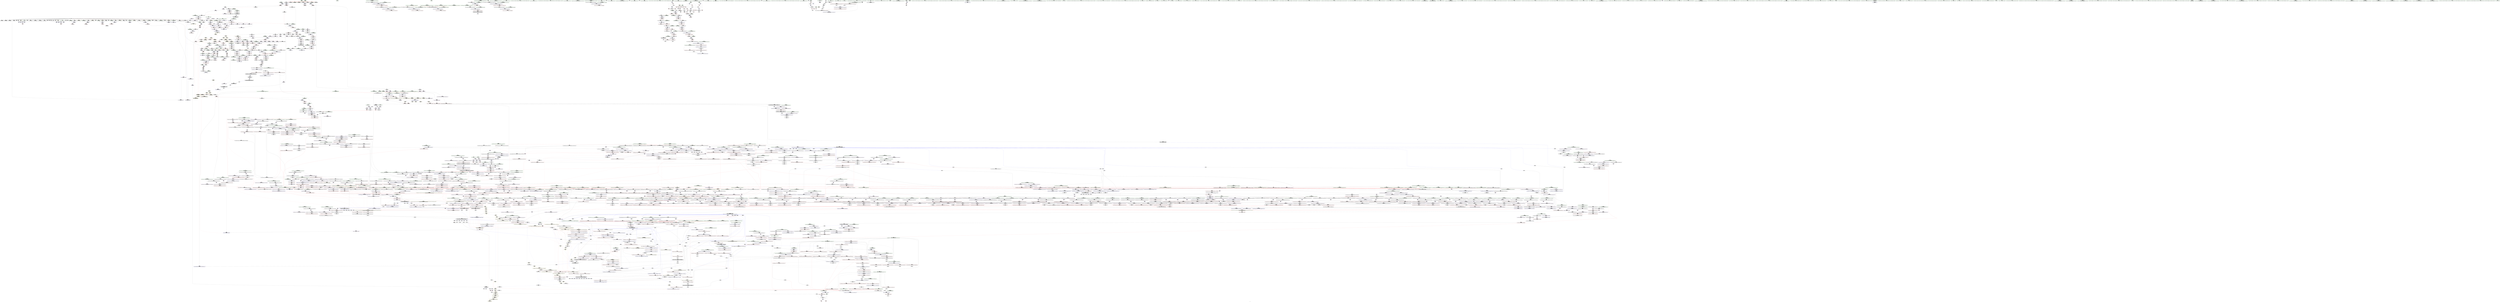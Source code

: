 digraph "SVFG" {
	label="SVFG";

	Node0x55859ab67140 [shape=record,color=grey,label="{NodeID: 0\nNullPtr|{|<s37>63}}"];
	Node0x55859ab67140 -> Node0x55859b3d77b0[style=solid];
	Node0x55859ab67140 -> Node0x55859b3d78b0[style=solid];
	Node0x55859ab67140 -> Node0x55859b3d7980[style=solid];
	Node0x55859ab67140 -> Node0x55859b3d7a50[style=solid];
	Node0x55859ab67140 -> Node0x55859b3d7b20[style=solid];
	Node0x55859ab67140 -> Node0x55859b3d7bf0[style=solid];
	Node0x55859ab67140 -> Node0x55859b3d7cc0[style=solid];
	Node0x55859ab67140 -> Node0x55859b3d7d90[style=solid];
	Node0x55859ab67140 -> Node0x55859b3d7e60[style=solid];
	Node0x55859ab67140 -> Node0x55859b3d7f30[style=solid];
	Node0x55859ab67140 -> Node0x55859b3d8000[style=solid];
	Node0x55859ab67140 -> Node0x55859b3d80d0[style=solid];
	Node0x55859ab67140 -> Node0x55859b3d81a0[style=solid];
	Node0x55859ab67140 -> Node0x55859b3d8270[style=solid];
	Node0x55859ab67140 -> Node0x55859b3d8340[style=solid];
	Node0x55859ab67140 -> Node0x55859b3d8410[style=solid];
	Node0x55859ab67140 -> Node0x55859b3d84e0[style=solid];
	Node0x55859ab67140 -> Node0x55859b3d85b0[style=solid];
	Node0x55859ab67140 -> Node0x55859b3d8680[style=solid];
	Node0x55859ab67140 -> Node0x55859b3d8750[style=solid];
	Node0x55859ab67140 -> Node0x55859b3d8820[style=solid];
	Node0x55859ab67140 -> Node0x55859b3d88f0[style=solid];
	Node0x55859ab67140 -> Node0x55859b3d89c0[style=solid];
	Node0x55859ab67140 -> Node0x55859b3d8a90[style=solid];
	Node0x55859ab67140 -> Node0x55859b3d8b60[style=solid];
	Node0x55859ab67140 -> Node0x55859b3d8c30[style=solid];
	Node0x55859ab67140 -> Node0x55859b3d8d00[style=solid];
	Node0x55859ab67140 -> Node0x55859b3d8dd0[style=solid];
	Node0x55859ab67140 -> Node0x55859b3d8ea0[style=solid];
	Node0x55859ab67140 -> Node0x55859b3d8f70[style=solid];
	Node0x55859ab67140 -> Node0x55859b3d9040[style=solid];
	Node0x55859ab67140 -> Node0x55859b3ea440[style=solid];
	Node0x55859ab67140 -> Node0x55859b3ed2c0[style=solid];
	Node0x55859ab67140 -> Node0x55859b3ed390[style=solid];
	Node0x55859ab67140 -> Node0x55859b3ed460[style=solid];
	Node0x55859ab67140 -> Node0x55859a805c40[style=solid];
	Node0x55859ab67140 -> Node0x55859b41a6e0[style=solid];
	Node0x55859ab67140:s37 -> Node0x55859b659ae0[style=solid,color=red];
	Node0x55859b3e6a30 [shape=record,color=red,label="{NodeID: 1550\n2998\<--2997\ndummyVal\<--offset_0\n_ZSt14__partial_sortIN9__gnu_cxx17__normal_iteratorIPxSt6vectorIxSaIxEEEENS0_5__ops15_Iter_less_iterEEvT_S9_S9_T0_\n}"];
	Node0x55859b3e6a30 -> Node0x55859b3f2330[style=solid];
	Node0x55859b3c5300 [shape=record,color=green,label="{NodeID: 443\n2661\<--2662\nagg.tmp3\<--agg.tmp3_field_insensitive\n_ZSt13move_backwardIN9__gnu_cxx17__normal_iteratorIPxSt6vectorIxSaIxEEEES6_ET0_T_S8_S7_\n}"];
	Node0x55859b3c5300 -> Node0x55859b3e4a80[style=solid];
	Node0x55859b3c5300 -> Node0x55859b4011b0[style=solid];
	Node0x55859b4179e0 [shape=record,color=grey,label="{NodeID: 3100\n2890 = Binary(203, 2889, )\n}"];
	Node0x55859b3d4420 [shape=record,color=purple,label="{NodeID: 886\n2982\<--1303\noffset_0\<--\n}"];
	Node0x55859b3d4420 -> Node0x55859b3e6620[style=solid];
	Node0x55859b65e8c0 [shape=record,color=black,label="{NodeID: 4650\n1758 = PHI(1586, 1640, )\n2nd arg _ZSt10__pop_heapIN9__gnu_cxx17__normal_iteratorIPxSt6vectorIxSaIxEEEENS0_5__ops15_Iter_less_iterEEvT_S9_S9_RT0_ }"];
	Node0x55859b65e8c0 -> Node0x55859b3f4a30[style=solid];
	Node0x55859b5505d0 [shape=record,color=yellow,style=double,label="{NodeID: 3543\n22V_1 = ENCHI(MR_22V_0)\npts\{748 \}\nFun[_ZSt14__partial_sortIN9__gnu_cxx17__normal_iteratorIPxSt6vectorIxSaIxEEEENS0_5__ops15_Iter_less_iterEEvT_S9_S9_T0_]|{<s0>118}}"];
	Node0x55859b5505d0:s0 -> Node0x55859b55ac60[style=dashed,color=red];
	Node0x55859b40a730 [shape=record,color=red,label="{NodeID: 1329\n1210\<--1209\n\<--coerce.dive13\n_ZSt16__introsort_loopIN9__gnu_cxx17__normal_iteratorIPxSt6vectorIxSaIxEEEElNS0_5__ops15_Iter_less_iterEEvT_S9_T0_T1_\n|{<s0>97}}"];
	Node0x55859b40a730:s0 -> Node0x55859b65f2b0[style=solid,color=red];
	Node0x55859b3bd930 [shape=record,color=green,label="{NodeID: 222\n1253\<--1254\n__rhs.addr\<--__rhs.addr_field_insensitive\n_ZN9__gnu_cxxmiIPxSt6vectorIxSaIxEEEENS_17__normal_iteratorIT_T0_E15difference_typeERKS8_SB_\n}"];
	Node0x55859b3bd930 -> Node0x55859b40ab40[style=solid];
	Node0x55859b3bd930 -> Node0x55859b3f17d0[style=solid];
	Node0x55859b3f1f20 [shape=record,color=blue,label="{NodeID: 1772\n1346\<--1345\nthis.addr\<--this\n_ZNK9__gnu_cxx17__normal_iteratorIPxSt6vectorIxSaIxEEE4baseEv\n}"];
	Node0x55859b3f1f20 -> Node0x55859b40b290[style=dashed];
	Node0x55859b3e0b20 [shape=record,color=black,label="{NodeID: 665\n2217\<--2130\n\<--__result\n_ZSt22__move_median_to_firstIN9__gnu_cxx17__normal_iteratorIPxSt6vectorIxSaIxEEEENS0_5__ops15_Iter_less_iterEEvT_S9_S9_S9_T0_\n}"];
	Node0x55859b3e0b20 -> Node0x55859b3fc210[style=solid];
	Node0x55859b536260 [shape=record,color=black,label="{NodeID: 3322\nMR_683V_2 = PHI(MR_683V_1, MR_683V_3, )\npts\{2501 \}\n}"];
	Node0x55859b3ff3a0 [shape=record,color=purple,label="{NodeID: 1108\n2447\<--2443\ncoerce.dive\<--__a\n_ZSt9iter_swapIN9__gnu_cxx17__normal_iteratorIPxSt6vectorIxSaIxEEEES6_EvT_T0_\n}"];
	Node0x55859b3ff3a0 -> Node0x55859b4385b0[style=solid];
	Node0x55859ab671d0 [shape=record,color=green,label="{NodeID: 1\n7\<--1\n__dso_handle\<--dummyObj\nGlob }"];
	Node0x55859b3e6b00 [shape=record,color=red,label="{NodeID: 1551\n3001\<--3000\ndummyVal\<--offset_0\n_ZSt14__partial_sortIN9__gnu_cxx17__normal_iteratorIPxSt6vectorIxSaIxEEEENS0_5__ops15_Iter_less_iterEEvT_S9_S9_T0_\n}"];
	Node0x55859b3e6b00 -> Node0x55859b3f2400[style=solid];
	Node0x55859b3c53d0 [shape=record,color=green,label="{NodeID: 444\n2663\<--2664\nagg.tmp6\<--agg.tmp6_field_insensitive\n_ZSt13move_backwardIN9__gnu_cxx17__normal_iteratorIPxSt6vectorIxSaIxEEEES6_ET0_T_S8_S7_\n}"];
	Node0x55859b3c53d0 -> Node0x55859b401280[style=solid];
	Node0x55859b3c53d0 -> Node0x55859b401350[style=solid];
	Node0x55859b417b60 [shape=record,color=grey,label="{NodeID: 3101\n1955 = Binary(1081, 1954, )\n}"];
	Node0x55859b417b60 -> Node0x55859b435010[style=solid];
	Node0x55859b3d44f0 [shape=record,color=purple,label="{NodeID: 887\n2984\<--1320\noffset_0\<--\n}"];
	Node0x55859b3d44f0 -> Node0x55859b3f1cb0[style=solid];
	Node0x55859b65ea40 [shape=record,color=black,label="{NodeID: 4651\n1759 = PHI(1513, 1634, )\n3rd arg _ZSt10__pop_heapIN9__gnu_cxx17__normal_iteratorIPxSt6vectorIxSaIxEEEENS0_5__ops15_Iter_less_iterEEvT_S9_S9_RT0_ }"];
	Node0x55859b65ea40 -> Node0x55859b3f4b00[style=solid];
	Node0x55859b40a800 [shape=record,color=red,label="{NodeID: 1330\n1224\<--1223\n\<--coerce.dive19\n_ZSt16__introsort_loopIN9__gnu_cxx17__normal_iteratorIPxSt6vectorIxSaIxEEEElNS0_5__ops15_Iter_less_iterEEvT_S9_T0_T1_\n|{<s0>100}}"];
	Node0x55859b40a800:s0 -> Node0x55859b65e140[style=solid,color=red];
	Node0x55859b3bda00 [shape=record,color=green,label="{NodeID: 223\n1271\<--1272\n__first\<--__first_field_insensitive\n_ZSt22__final_insertion_sortIN9__gnu_cxx17__normal_iteratorIPxSt6vectorIxSaIxEEEENS0_5__ops15_Iter_less_iterEEvT_S9_T0_\n|{|<s3>105|<s4>107|<s5>109}}"];
	Node0x55859b3bda00 -> Node0x55859b3dd650[style=solid];
	Node0x55859b3bda00 -> Node0x55859b3dd720[style=solid];
	Node0x55859b3bda00 -> Node0x55859b3d3b30[style=solid];
	Node0x55859b3bda00:s3 -> Node0x55859b65b560[style=solid,color=red];
	Node0x55859b3bda00:s4 -> Node0x55859b664690[style=solid,color=red];
	Node0x55859b3bda00:s5 -> Node0x55859b664690[style=solid,color=red];
	Node0x55859b3f1ff0 [shape=record,color=blue,label="{NodeID: 1773\n1376\<--1353\ncoerce.dive\<--__first.coerce\n_ZSt14__partial_sortIN9__gnu_cxx17__normal_iteratorIPxSt6vectorIxSaIxEEEENS0_5__ops15_Iter_less_iterEEvT_S9_S9_T0_\n}"];
	Node0x55859b3f1ff0 -> Node0x55859b3e6960[style=dashed];
	Node0x55859b3f1ff0 -> Node0x55859b3e6bd0[style=dashed];
	Node0x55859b3e0bf0 [shape=record,color=black,label="{NodeID: 666\n2243\<--2130\n\<--__result\n_ZSt22__move_median_to_firstIN9__gnu_cxx17__normal_iteratorIPxSt6vectorIxSaIxEEEENS0_5__ops15_Iter_less_iterEEvT_S9_S9_S9_T0_\n}"];
	Node0x55859b3e0bf0 -> Node0x55859b3fc890[style=solid];
	Node0x55859b592220 [shape=record,color=yellow,style=double,label="{NodeID: 4430\n22V_2 = CSCHI(MR_22V_1)\npts\{748 \}\nCS[]|{<s0>269|<s1>269}}"];
	Node0x55859b592220:s0 -> Node0x55859b412ba0[style=dashed,color=blue];
	Node0x55859b592220:s1 -> Node0x55859b439380[style=dashed,color=blue];
	Node0x55859b536760 [shape=record,color=black,label="{NodeID: 3323\nMR_689V_2 = PHI(MR_689V_1, MR_689V_4, )\npts\{24950000 \}\n}"];
	Node0x55859b3ff470 [shape=record,color=purple,label="{NodeID: 1109\n2449\<--2445\ncoerce.dive1\<--__b\n_ZSt9iter_swapIN9__gnu_cxx17__normal_iteratorIPxSt6vectorIxSaIxEEEES6_EvT_T0_\n}"];
	Node0x55859b3ff470 -> Node0x55859b438680[style=solid];
	Node0x55859b3b5320 [shape=record,color=green,label="{NodeID: 2\n8\<--1\n_ZSt3cin\<--dummyObj\nGlob }"];
	Node0x55859b3e6bd0 [shape=record,color=red,label="{NodeID: 1552\n3004\<--3003\ndummyVal\<--offset_0\n_ZSt14__partial_sortIN9__gnu_cxx17__normal_iteratorIPxSt6vectorIxSaIxEEEENS0_5__ops15_Iter_less_iterEEvT_S9_S9_T0_\n}"];
	Node0x55859b3e6bd0 -> Node0x55859b3f24d0[style=solid];
	Node0x55859b3c54a0 [shape=record,color=green,label="{NodeID: 445\n2665\<--2666\nagg.tmp7\<--agg.tmp7_field_insensitive\n_ZSt13move_backwardIN9__gnu_cxx17__normal_iteratorIPxSt6vectorIxSaIxEEEES6_ET0_T_S8_S7_\n}"];
	Node0x55859b3c54a0 -> Node0x55859b3e4b50[style=solid];
	Node0x55859b3c54a0 -> Node0x55859b401420[style=solid];
	Node0x55859b417ce0 [shape=record,color=grey,label="{NodeID: 3102\n1954 = Binary(1953, 1458, )\n}"];
	Node0x55859b417ce0 -> Node0x55859b417b60[style=solid];
	Node0x55859b3d45c0 [shape=record,color=purple,label="{NodeID: 888\n2985\<--1321\noffset_0\<--\n}"];
	Node0x55859b3d45c0 -> Node0x55859b3e66f0[style=solid];
	Node0x55859b65ebc0 [shape=record,color=black,label="{NodeID: 4652\n2002 = PHI(1882, )\n0th arg _ZN9__gnu_cxx5__ops14_Iter_less_valC2ENS0_15_Iter_less_iterE }"];
	Node0x55859b65ebc0 -> Node0x55859b4355c0[style=solid];
	Node0x55859b40a8d0 [shape=record,color=red,label="{NodeID: 1331\n1226\<--1225\n\<--coerce.dive20\n_ZSt16__introsort_loopIN9__gnu_cxx17__normal_iteratorIPxSt6vectorIxSaIxEEEElNS0_5__ops15_Iter_less_iterEEvT_S9_T0_T1_\n|{<s0>100}}"];
	Node0x55859b40a8d0:s0 -> Node0x55859b65e2c0[style=solid,color=red];
	Node0x55859b3bdad0 [shape=record,color=green,label="{NodeID: 224\n1273\<--1274\n__last\<--__last_field_insensitive\n_ZSt22__final_insertion_sortIN9__gnu_cxx17__normal_iteratorIPxSt6vectorIxSaIxEEEENS0_5__ops15_Iter_less_iterEEvT_S9_T0_\n|{|<s3>105}}"];
	Node0x55859b3bdad0 -> Node0x55859b3dd7f0[style=solid];
	Node0x55859b3bdad0 -> Node0x55859b3dd8c0[style=solid];
	Node0x55859b3bdad0 -> Node0x55859b3d3c00[style=solid];
	Node0x55859b3bdad0:s3 -> Node0x55859b65aea0[style=solid,color=red];
	Node0x55859b3f20c0 [shape=record,color=blue,label="{NodeID: 1774\n1378\<--1354\ncoerce.dive1\<--__middle.coerce\n_ZSt14__partial_sortIN9__gnu_cxx17__normal_iteratorIPxSt6vectorIxSaIxEEEENS0_5__ops15_Iter_less_iterEEvT_S9_S9_T0_\n}"];
	Node0x55859b3f20c0 -> Node0x55859b3e6a30[style=dashed];
	Node0x55859b3f20c0 -> Node0x55859b3e6ca0[style=dashed];
	Node0x55859b3e0cc0 [shape=record,color=black,label="{NodeID: 667\n2255\<--2130\n\<--__result\n_ZSt22__move_median_to_firstIN9__gnu_cxx17__normal_iteratorIPxSt6vectorIxSaIxEEEENS0_5__ops15_Iter_less_iterEEvT_S9_S9_S9_T0_\n}"];
	Node0x55859b3e0cc0 -> Node0x55859b3fcbd0[style=solid];
	Node0x55859b536c60 [shape=record,color=black,label="{NodeID: 3324\nMR_691V_2 = PHI(MR_691V_1, MR_691V_3, )\npts\{24970000 \}\n}"];
	Node0x55859b3ff540 [shape=record,color=purple,label="{NodeID: 1110\n2518\<--2488\ncoerce.dive\<--__first\n_ZSt16__insertion_sortIN9__gnu_cxx17__normal_iteratorIPxSt6vectorIxSaIxEEEENS0_5__ops15_Iter_less_iterEEvT_S9_T0_\n}"];
	Node0x55859b3ff540 -> Node0x55859b438b60[style=solid];
	Node0x55859b3b53b0 [shape=record,color=green,label="{NodeID: 3\n9\<--1\n.str\<--dummyObj\nGlob }"];
	Node0x55859b3e6ca0 [shape=record,color=red,label="{NodeID: 1553\n3007\<--3006\ndummyVal\<--offset_0\n_ZSt14__partial_sortIN9__gnu_cxx17__normal_iteratorIPxSt6vectorIxSaIxEEEENS0_5__ops15_Iter_less_iterEEvT_S9_S9_T0_\n}"];
	Node0x55859b3e6ca0 -> Node0x55859b3f25a0[style=solid];
	Node0x55859b3c5570 [shape=record,color=green,label="{NodeID: 446\n2667\<--2668\nagg.tmp11\<--agg.tmp11_field_insensitive\n_ZSt13move_backwardIN9__gnu_cxx17__normal_iteratorIPxSt6vectorIxSaIxEEEES6_ET0_T_S8_S7_\n}"];
	Node0x55859b3c5570 -> Node0x55859b3e4c20[style=solid];
	Node0x55859b3c5570 -> Node0x55859b4014f0[style=solid];
	Node0x55859b417e60 [shape=record,color=grey,label="{NodeID: 3103\n1950 = Binary(1949, 1081, )\n}"];
	Node0x55859b417e60 -> Node0x55859b41a560[style=solid];
	Node0x55859b3d4690 [shape=record,color=purple,label="{NodeID: 889\n2987\<--1331\noffset_0\<--\n}"];
	Node0x55859b3d4690 -> Node0x55859b3f1d80[style=solid];
	Node0x55859b65ecd0 [shape=record,color=black,label="{NodeID: 4653\n2356 = PHI(1490, )\n0th arg _ZSt21__unguarded_partitionIN9__gnu_cxx17__normal_iteratorIPxSt6vectorIxSaIxEEEENS0_5__ops15_Iter_less_iterEET_S9_S9_S9_T0_ }"];
	Node0x55859b65ecd0 -> Node0x55859b437d90[style=solid];
	Node0x55859b40a9a0 [shape=record,color=red,label="{NodeID: 1332\n1238\<--1235\n\<--__n.addr\n_ZSt4__lgl\n}"];
	Node0x55859b3bdba0 [shape=record,color=green,label="{NodeID: 225\n1275\<--1276\n__comp\<--__comp_field_insensitive\n_ZSt22__final_insertion_sortIN9__gnu_cxx17__normal_iteratorIPxSt6vectorIxSaIxEEEENS0_5__ops15_Iter_less_iterEEvT_S9_T0_\n}"];
	Node0x55859b3f2190 [shape=record,color=blue,label="{NodeID: 1775\n1380\<--1355\ncoerce.dive2\<--__last.coerce\n_ZSt14__partial_sortIN9__gnu_cxx17__normal_iteratorIPxSt6vectorIxSaIxEEEENS0_5__ops15_Iter_less_iterEEvT_S9_S9_T0_\n}"];
	Node0x55859b3f2190 -> Node0x55859b3e6b00[style=dashed];
	Node0x55859b3e0d90 [shape=record,color=black,label="{NodeID: 668\n2281\<--2130\n\<--__result\n_ZSt22__move_median_to_firstIN9__gnu_cxx17__normal_iteratorIPxSt6vectorIxSaIxEEEENS0_5__ops15_Iter_less_iterEEvT_S9_S9_S9_T0_\n}"];
	Node0x55859b3e0d90 -> Node0x55859b3fd250[style=solid];
	Node0x55859b537160 [shape=record,color=black,label="{NodeID: 3325\nMR_693V_2 = PHI(MR_693V_1, MR_693V_3, )\npts\{24990000 \}\n}"];
	Node0x55859b3ff610 [shape=record,color=purple,label="{NodeID: 1111\n2520\<--2490\ncoerce.dive1\<--__last\n_ZSt16__insertion_sortIN9__gnu_cxx17__normal_iteratorIPxSt6vectorIxSaIxEEEENS0_5__ops15_Iter_less_iterEEvT_S9_T0_\n}"];
	Node0x55859b3ff610 -> Node0x55859b438c30[style=solid];
	Node0x55859b3b5660 [shape=record,color=green,label="{NodeID: 4\n12\<--1\n\<--dummyObj\nCan only get source location for instruction, argument, global var or function.}"];
	Node0x55859b3e6d70 [shape=record,color=red,label="{NodeID: 1554\n3010\<--3009\ndummyVal\<--offset_0\n_ZSt27__unguarded_partition_pivotIN9__gnu_cxx17__normal_iteratorIPxSt6vectorIxSaIxEEEENS0_5__ops15_Iter_less_iterEET_S9_S9_T0_\n}"];
	Node0x55859b3e6d70 -> Node0x55859b3f28e0[style=solid];
	Node0x55859b3c5640 [shape=record,color=green,label="{NodeID: 447\n2681\<--2682\n_ZSt12__miter_baseIN9__gnu_cxx17__normal_iteratorIPxSt6vectorIxSaIxEEEEET_S7_\<--_ZSt12__miter_baseIN9__gnu_cxx17__normal_iteratorIPxSt6vectorIxSaIxEEEEET_S7__field_insensitive\n}"];
	Node0x55859b417fe0 [shape=record,color=grey,label="{NodeID: 3104\n2883 = Binary(2882, 374, )\n}"];
	Node0x55859b417fe0 -> Node0x55859b43b4d0[style=solid];
	Node0x55859b3d4760 [shape=record,color=purple,label="{NodeID: 890\n2988\<--1332\noffset_0\<--\n}"];
	Node0x55859b3d4760 -> Node0x55859b3e67c0[style=solid];
	Node0x55859b65ede0 [shape=record,color=black,label="{NodeID: 4654\n2357 = PHI(1492, )\n1st arg _ZSt21__unguarded_partitionIN9__gnu_cxx17__normal_iteratorIPxSt6vectorIxSaIxEEEENS0_5__ops15_Iter_less_iterEET_S9_S9_S9_T0_ }"];
	Node0x55859b65ede0 -> Node0x55859b437e60[style=solid];
	Node0x55859b40aa70 [shape=record,color=red,label="{NodeID: 1333\n1257\<--1251\n\<--__lhs.addr\n_ZN9__gnu_cxxmiIPxSt6vectorIxSaIxEEEENS_17__normal_iteratorIT_T0_E15difference_typeERKS8_SB_\n|{<s0>103}}"];
	Node0x55859b40aa70:s0 -> Node0x55859b658570[style=solid,color=red];
	Node0x55859b3bdc70 [shape=record,color=green,label="{NodeID: 226\n1277\<--1278\nagg.tmp\<--agg.tmp_field_insensitive\n_ZSt22__final_insertion_sortIN9__gnu_cxx17__normal_iteratorIPxSt6vectorIxSaIxEEEENS0_5__ops15_Iter_less_iterEEvT_S9_T0_\n}"];
	Node0x55859b3bdc70 -> Node0x55859b3dd990[style=solid];
	Node0x55859b3bdc70 -> Node0x55859b3d3cd0[style=solid];
	Node0x55859b3f2260 [shape=record,color=blue, style = dotted,label="{NodeID: 1776\n2993\<--2995\noffset_0\<--dummyVal\n_ZSt14__partial_sortIN9__gnu_cxx17__normal_iteratorIPxSt6vectorIxSaIxEEEENS0_5__ops15_Iter_less_iterEEvT_S9_S9_T0_\n}"];
	Node0x55859b3f2260 -> Node0x55859b40b360[style=dashed];
	Node0x55859b3e0e60 [shape=record,color=black,label="{NodeID: 669\n2305\<--2130\n\<--__result\n_ZSt22__move_median_to_firstIN9__gnu_cxx17__normal_iteratorIPxSt6vectorIxSaIxEEEENS0_5__ops15_Iter_less_iterEEvT_S9_S9_S9_T0_\n}"];
	Node0x55859b3e0e60 -> Node0x55859b3fd8d0[style=solid];
	Node0x55859b592640 [shape=record,color=yellow,style=double,label="{NodeID: 4433\n22V_2 = CSCHI(MR_22V_1)\npts\{748 \}\nCS[]|{<s0>309}}"];
	Node0x55859b592640:s0 -> Node0x55859b5903e0[style=dashed,color=blue];
	Node0x55859b537660 [shape=record,color=black,label="{NodeID: 3326\nMR_695V_2 = PHI(MR_695V_1, MR_695V_3, )\npts\{25030000 \}\n}"];
	Node0x55859b3ff6e0 [shape=record,color=purple,label="{NodeID: 1112\n2528\<--2494\ncoerce.dive3\<--__i\n_ZSt16__insertion_sortIN9__gnu_cxx17__normal_iteratorIPxSt6vectorIxSaIxEEEENS0_5__ops15_Iter_less_iterEEvT_S9_T0_\n}"];
	Node0x55859b3ff6e0 -> Node0x55859b438d00[style=solid];
	Node0x55859b3b56f0 [shape=record,color=green,label="{NodeID: 5\n80\<--1\n\<--dummyObj\nCan only get source location for instruction, argument, global var or function.}"];
	Node0x55859b3e6e40 [shape=record,color=red,label="{NodeID: 1555\n3013\<--3012\ndummyVal\<--offset_0\n_ZSt27__unguarded_partition_pivotIN9__gnu_cxx17__normal_iteratorIPxSt6vectorIxSaIxEEEENS0_5__ops15_Iter_less_iterEET_S9_S9_T0_\n}"];
	Node0x55859b3e6e40 -> Node0x55859b3f2a80[style=solid];
	Node0x55859b3c5740 [shape=record,color=green,label="{NodeID: 448\n2703\<--2704\n_ZSt23__copy_move_backward_a2ILb1EN9__gnu_cxx17__normal_iteratorIPxSt6vectorIxSaIxEEEES6_ET1_T0_S8_S7_\<--_ZSt23__copy_move_backward_a2ILb1EN9__gnu_cxx17__normal_iteratorIPxSt6vectorIxSaIxEEEES6_ET1_T0_S8_S7__field_insensitive\n}"];
	Node0x55859b418160 [shape=record,color=grey,label="{NodeID: 3105\n1972 = Binary(1971, 1458, )\n}"];
	Node0x55859b418160 -> Node0x55859b435350[style=solid];
	Node0x55859b3d4830 [shape=record,color=purple,label="{NodeID: 891\n2990\<--1334\noffset_0\<--\n}"];
	Node0x55859b3d4830 -> Node0x55859b3f1e50[style=solid];
	Node0x55859b65eef0 [shape=record,color=black,label="{NodeID: 4655\n2358 = PHI(1494, )\n2nd arg _ZSt21__unguarded_partitionIN9__gnu_cxx17__normal_iteratorIPxSt6vectorIxSaIxEEEENS0_5__ops15_Iter_less_iterEET_S9_S9_S9_T0_ }"];
	Node0x55859b65eef0 -> Node0x55859b437f30[style=solid];
	Node0x55859b40ab40 [shape=record,color=red,label="{NodeID: 1334\n1260\<--1253\n\<--__rhs.addr\n_ZN9__gnu_cxxmiIPxSt6vectorIxSaIxEEEENS_17__normal_iteratorIT_T0_E15difference_typeERKS8_SB_\n|{<s0>104}}"];
	Node0x55859b40ab40:s0 -> Node0x55859b658570[style=solid,color=red];
	Node0x55859b3bdd40 [shape=record,color=green,label="{NodeID: 227\n1279\<--1280\nagg.tmp2\<--agg.tmp2_field_insensitive\n_ZSt22__final_insertion_sortIN9__gnu_cxx17__normal_iteratorIPxSt6vectorIxSaIxEEEENS0_5__ops15_Iter_less_iterEEvT_S9_T0_\n}"];
	Node0x55859b3bdd40 -> Node0x55859b3d3da0[style=solid];
	Node0x55859b3bdd40 -> Node0x55859b3d3e70[style=solid];
	Node0x55859b3f2330 [shape=record,color=blue, style = dotted,label="{NodeID: 1777\n2996\<--2998\noffset_0\<--dummyVal\n_ZSt14__partial_sortIN9__gnu_cxx17__normal_iteratorIPxSt6vectorIxSaIxEEEENS0_5__ops15_Iter_less_iterEEvT_S9_S9_T0_\n}"];
	Node0x55859b3f2330 -> Node0x55859b40b430[style=dashed];
	Node0x55859b3e0f30 [shape=record,color=black,label="{NodeID: 670\n2317\<--2130\n\<--__result\n_ZSt22__move_median_to_firstIN9__gnu_cxx17__normal_iteratorIPxSt6vectorIxSaIxEEEENS0_5__ops15_Iter_less_iterEEvT_S9_S9_S9_T0_\n}"];
	Node0x55859b3e0f30 -> Node0x55859b3fdc10[style=solid];
	Node0x55859a805de0 [shape=record,color=black,label="{NodeID: 4434\n2486 = PHI(1311, 1338, )\n0th arg _ZSt16__insertion_sortIN9__gnu_cxx17__normal_iteratorIPxSt6vectorIxSaIxEEEENS0_5__ops15_Iter_less_iterEEvT_S9_T0_ }"];
	Node0x55859a805de0 -> Node0x55859b438b60[style=solid];
	Node0x55859b537b60 [shape=record,color=black,label="{NodeID: 3327\nMR_697V_2 = PHI(MR_697V_1, MR_697V_3, )\npts\{25050000 \}\n}"];
	Node0x55859b3ff7b0 [shape=record,color=purple,label="{NodeID: 1113\n2539\<--2496\ncoerce.dive6\<--agg.tmp\n_ZSt16__insertion_sortIN9__gnu_cxx17__normal_iteratorIPxSt6vectorIxSaIxEEEENS0_5__ops15_Iter_less_iterEEvT_S9_T0_\n}"];
	Node0x55859b3ff7b0 -> Node0x55859b4126c0[style=solid];
	Node0x55859b3b5780 [shape=record,color=green,label="{NodeID: 6\n88\<--1\n\<--dummyObj\nCan only get source location for instruction, argument, global var or function.}"];
	Node0x55859b3e6f10 [shape=record,color=red,label="{NodeID: 1556\n3016\<--3015\ndummyVal\<--offset_0\n_ZSt27__unguarded_partition_pivotIN9__gnu_cxx17__normal_iteratorIPxSt6vectorIxSaIxEEEENS0_5__ops15_Iter_less_iterEET_S9_S9_T0_\n}"];
	Node0x55859b3e6f10 -> Node0x55859b3f2cf0[style=solid];
	Node0x55859b3c5840 [shape=record,color=green,label="{NodeID: 449\n2712\<--2713\n__last\<--__last_field_insensitive\n_ZSt25__unguarded_linear_insertIN9__gnu_cxx17__normal_iteratorIPxSt6vectorIxSaIxEEEENS0_5__ops14_Val_less_iterEEvT_T0_\n|{|<s3>290|<s4>298|<s5>302}}"];
	Node0x55859b3c5840 -> Node0x55859b3e4dc0[style=solid];
	Node0x55859b3c5840 -> Node0x55859b3e4e90[style=solid];
	Node0x55859b3c5840 -> Node0x55859b401aa0[style=solid];
	Node0x55859b3c5840:s3 -> Node0x55859b666f00[style=solid,color=red];
	Node0x55859b3c5840:s4 -> Node0x55859b666f00[style=solid,color=red];
	Node0x55859b3c5840:s5 -> Node0x55859b666f00[style=solid,color=red];
	Node0x55859b4182e0 [shape=record,color=grey,label="{NodeID: 3106\n2044 = Binary(2043, 1081, )\n}"];
	Node0x55859b4182e0 -> Node0x55859b435aa0[style=solid];
	Node0x55859b3d4900 [shape=record,color=purple,label="{NodeID: 892\n2991\<--1335\noffset_0\<--\n}"];
	Node0x55859b3d4900 -> Node0x55859b3e6890[style=solid];
	Node0x55859b65f030 [shape=record,color=black,label="{NodeID: 4656\n893 = PHI(842, )\n0th arg _ZSt12__niter_baseIPxET_S1_ }"];
	Node0x55859b65f030 -> Node0x55859b3ef4e0[style=solid];
	Node0x55859b40ac10 [shape=record,color=red,label="{NodeID: 1335\n1259\<--1258\n\<--call\n_ZN9__gnu_cxxmiIPxSt6vectorIxSaIxEEEENS_17__normal_iteratorIT_T0_E15difference_typeERKS8_SB_\n}"];
	Node0x55859b40ac10 -> Node0x55859b3dd3e0[style=solid];
	Node0x55859b3bde10 [shape=record,color=green,label="{NodeID: 228\n1281\<--1282\nagg.tmp5\<--agg.tmp5_field_insensitive\n_ZSt22__final_insertion_sortIN9__gnu_cxx17__normal_iteratorIPxSt6vectorIxSaIxEEEENS0_5__ops15_Iter_less_iterEEvT_S9_T0_\n}"];
	Node0x55859b3f2400 [shape=record,color=blue, style = dotted,label="{NodeID: 1778\n2999\<--3001\noffset_0\<--dummyVal\n_ZSt14__partial_sortIN9__gnu_cxx17__normal_iteratorIPxSt6vectorIxSaIxEEEENS0_5__ops15_Iter_less_iterEEvT_S9_S9_T0_\n}"];
	Node0x55859b3f2400 -> Node0x55859b40b500[style=dashed];
	Node0x55859b3e1000 [shape=record,color=black,label="{NodeID: 671\n2193\<--2132\n\<--__a\n_ZSt22__move_median_to_firstIN9__gnu_cxx17__normal_iteratorIPxSt6vectorIxSaIxEEEENS0_5__ops15_Iter_less_iterEEvT_S9_S9_S9_T0_\n}"];
	Node0x55859b3e1000 -> Node0x55859b3fbb90[style=solid];
	Node0x55859b62b0e0 [shape=record,color=black,label="{NodeID: 4435\n2487 = PHI(1313, 1340, )\n1st arg _ZSt16__insertion_sortIN9__gnu_cxx17__normal_iteratorIPxSt6vectorIxSaIxEEEENS0_5__ops15_Iter_less_iterEEvT_S9_T0_ }"];
	Node0x55859b62b0e0 -> Node0x55859b438c30[style=solid];
	Node0x55859b538060 [shape=record,color=black,label="{NodeID: 3328\nMR_699V_2 = PHI(MR_699V_1, MR_699V_3, )\npts\{25070000 \}\n}"];
	Node0x55859b3ff880 [shape=record,color=purple,label="{NodeID: 1114\n2541\<--2498\ncoerce.dive7\<--agg.tmp5\n_ZSt16__insertion_sortIN9__gnu_cxx17__normal_iteratorIPxSt6vectorIxSaIxEEEENS0_5__ops15_Iter_less_iterEEvT_S9_T0_\n}"];
	Node0x55859b3ff880 -> Node0x55859b412790[style=solid];
	Node0x55859b3b5810 [shape=record,color=green,label="{NodeID: 7\n203\<--1\n\<--dummyObj\nCan only get source location for instruction, argument, global var or function.|{<s0>172}}"];
	Node0x55859b3b5810:s0 -> Node0x55859b659120[style=solid,color=red];
	Node0x55859b3e6fe0 [shape=record,color=red,label="{NodeID: 1557\n3019\<--3018\ndummyVal\<--offset_0\n_ZSt27__unguarded_partition_pivotIN9__gnu_cxx17__normal_iteratorIPxSt6vectorIxSaIxEEEENS0_5__ops15_Iter_less_iterEET_S9_S9_T0_\n}"];
	Node0x55859b3e6fe0 -> Node0x55859b3f2dc0[style=solid];
	Node0x55859b3c5910 [shape=record,color=green,label="{NodeID: 450\n2714\<--2715\n__comp\<--__comp_field_insensitive\n_ZSt25__unguarded_linear_insertIN9__gnu_cxx17__normal_iteratorIPxSt6vectorIxSaIxEEEENS0_5__ops14_Val_less_iterEEvT_T0_\n|{<s0>295}}"];
	Node0x55859b3c5910:s0 -> Node0x55859b6635a0[style=solid,color=red];
	Node0x55859b418460 [shape=record,color=grey,label="{NodeID: 3107\n1450 = Binary(1449, 1081, )\n|{<s0>123}}"];
	Node0x55859b418460:s0 -> Node0x55859b665000[style=solid,color=red];
	Node0x55859b3d49d0 [shape=record,color=purple,label="{NodeID: 893\n1350\<--1349\n_M_current\<--this1\n_ZNK9__gnu_cxx17__normal_iteratorIPxSt6vectorIxSaIxEEE4baseEv\n}"];
	Node0x55859b3d49d0 -> Node0x55859b3ddcd0[style=solid];
	Node0x55859b65f170 [shape=record,color=black,label="{NodeID: 4657\n1415 = PHI(1208, )\n0th arg _ZSt27__unguarded_partition_pivotIN9__gnu_cxx17__normal_iteratorIPxSt6vectorIxSaIxEEEENS0_5__ops15_Iter_less_iterEET_S9_S9_T0_ }"];
	Node0x55859b65f170 -> Node0x55859b3f2670[style=solid];
	Node0x55859b40ace0 [shape=record,color=red,label="{NodeID: 1336\n1262\<--1261\n\<--call1\n_ZN9__gnu_cxxmiIPxSt6vectorIxSaIxEEEENS_17__normal_iteratorIT_T0_E15difference_typeERKS8_SB_\n}"];
	Node0x55859b40ace0 -> Node0x55859b3dd4b0[style=solid];
	Node0x55859b3c6210 [shape=record,color=green,label="{NodeID: 229\n1283\<--1284\nagg.tmp8\<--agg.tmp8_field_insensitive\n_ZSt22__final_insertion_sortIN9__gnu_cxx17__normal_iteratorIPxSt6vectorIxSaIxEEEENS0_5__ops15_Iter_less_iterEEvT_S9_T0_\n}"];
	Node0x55859b3c6210 -> Node0x55859b3d3f40[style=solid];
	Node0x55859b3c6210 -> Node0x55859b3d4010[style=solid];
	Node0x55859b3f24d0 [shape=record,color=blue, style = dotted,label="{NodeID: 1779\n3002\<--3004\noffset_0\<--dummyVal\n_ZSt14__partial_sortIN9__gnu_cxx17__normal_iteratorIPxSt6vectorIxSaIxEEEENS0_5__ops15_Iter_less_iterEEvT_S9_S9_T0_\n}"];
	Node0x55859b3f24d0 -> Node0x55859b40b5d0[style=dashed];
	Node0x55859b3e10d0 [shape=record,color=black,label="{NodeID: 672\n2231\<--2132\n\<--__a\n_ZSt22__move_median_to_firstIN9__gnu_cxx17__normal_iteratorIPxSt6vectorIxSaIxEEEENS0_5__ops15_Iter_less_iterEEvT_S9_S9_S9_T0_\n}"];
	Node0x55859b3e10d0 -> Node0x55859b3fc550[style=solid];
	Node0x55859b644330 [shape=record,color=black,label="{NodeID: 4436\n853 = PHI(843, )\n0th arg _ZSt10__fill_n_aIPxmxEN9__gnu_cxx11__enable_ifIXsr11__is_scalarIT1_EE7__valueET_E6__typeES4_T0_RKS3_ }"];
	Node0x55859b644330 -> Node0x55859b3eee60[style=solid];
	Node0x55859b538560 [shape=record,color=black,label="{NodeID: 3329\nMR_701V_2 = PHI(MR_701V_1, MR_701V_3, )\npts\{25090000 \}\n}"];
	Node0x55859b3ff950 [shape=record,color=purple,label="{NodeID: 1115\n2558\<--2502\ncoerce.dive17\<--agg.tmp12\n_ZSt16__insertion_sortIN9__gnu_cxx17__normal_iteratorIPxSt6vectorIxSaIxEEEENS0_5__ops15_Iter_less_iterEEvT_S9_T0_\n}"];
	Node0x55859b3ff950 -> Node0x55859b412930[style=solid];
	Node0x55859b3b6050 [shape=record,color=green,label="{NodeID: 8\n374\<--1\n\<--dummyObj\nCan only get source location for instruction, argument, global var or function.}"];
	Node0x55859b3e70b0 [shape=record,color=red,label="{NodeID: 1558\n3022\<--3021\ndummyVal\<--offset_0\n_ZSt13__heap_selectIN9__gnu_cxx17__normal_iteratorIPxSt6vectorIxSaIxEEEENS0_5__ops15_Iter_less_iterEEvT_S9_S9_T0_\n}"];
	Node0x55859b3e70b0 -> Node0x55859b3f31d0[style=solid];
	Node0x55859b3c59e0 [shape=record,color=green,label="{NodeID: 451\n2716\<--2717\n__val\<--__val_field_insensitive\n_ZSt25__unguarded_linear_insertIN9__gnu_cxx17__normal_iteratorIPxSt6vectorIxSaIxEEEENS0_5__ops14_Val_less_iterEEvT_T0_\n|{|<s1>295|<s2>301}}"];
	Node0x55859b3c59e0 -> Node0x55859b43a220[style=solid];
	Node0x55859b3c59e0:s1 -> Node0x55859b6636b0[style=solid,color=red];
	Node0x55859b3c59e0:s2 -> Node0x55859b662120[style=solid,color=red];
	Node0x55859b4185e0 [shape=record,color=grey,label="{NodeID: 3108\n2043 = Binary(2042, 1458, )\n}"];
	Node0x55859b4185e0 -> Node0x55859b4182e0[style=solid];
	Node0x55859b3d4aa0 [shape=record,color=purple,label="{NodeID: 894\n1376\<--1356\ncoerce.dive\<--__first\n_ZSt14__partial_sortIN9__gnu_cxx17__normal_iteratorIPxSt6vectorIxSaIxEEEENS0_5__ops15_Iter_less_iterEEvT_S9_S9_T0_\n}"];
	Node0x55859b3d4aa0 -> Node0x55859b3f1ff0[style=solid];
	Node0x55859b65f2b0 [shape=record,color=black,label="{NodeID: 4658\n1416 = PHI(1210, )\n1st arg _ZSt27__unguarded_partition_pivotIN9__gnu_cxx17__normal_iteratorIPxSt6vectorIxSaIxEEEENS0_5__ops15_Iter_less_iterEET_S9_S9_T0_ }"];
	Node0x55859b65f2b0 -> Node0x55859b3f2740[style=solid];
	Node0x55859b40adb0 [shape=record,color=red,label="{NodeID: 1337\n1311\<--1310\n\<--coerce.dive6\n_ZSt22__final_insertion_sortIN9__gnu_cxx17__normal_iteratorIPxSt6vectorIxSaIxEEEENS0_5__ops15_Iter_less_iterEEvT_S9_T0_\n|{<s0>108}}"];
	Node0x55859b40adb0:s0 -> Node0x55859a805de0[style=solid,color=red];
	Node0x55859b3c62a0 [shape=record,color=green,label="{NodeID: 230\n1285\<--1286\nagg.tmp11\<--agg.tmp11_field_insensitive\n_ZSt22__final_insertion_sortIN9__gnu_cxx17__normal_iteratorIPxSt6vectorIxSaIxEEEENS0_5__ops15_Iter_less_iterEEvT_S9_T0_\n}"];
	Node0x55859b3c62a0 -> Node0x55859b3dda60[style=solid];
	Node0x55859b3c62a0 -> Node0x55859b3d40e0[style=solid];
	Node0x55859b3f25a0 [shape=record,color=blue, style = dotted,label="{NodeID: 1780\n3005\<--3007\noffset_0\<--dummyVal\n_ZSt14__partial_sortIN9__gnu_cxx17__normal_iteratorIPxSt6vectorIxSaIxEEEENS0_5__ops15_Iter_less_iterEEvT_S9_S9_T0_\n}"];
	Node0x55859b3f25a0 -> Node0x55859b40b6a0[style=dashed];
	Node0x55859b3e11a0 [shape=record,color=black,label="{NodeID: 673\n2258\<--2132\n\<--__a\n_ZSt22__move_median_to_firstIN9__gnu_cxx17__normal_iteratorIPxSt6vectorIxSaIxEEEENS0_5__ops15_Iter_less_iterEEvT_S9_S9_S9_T0_\n}"];
	Node0x55859b3e11a0 -> Node0x55859b3fcd70[style=solid];
	Node0x55859b64cd80 [shape=record,color=black,label="{NodeID: 4437\n233 = PHI()\n}"];
	Node0x55859b538a60 [shape=record,color=black,label="{NodeID: 3330\nMR_703V_2 = PHI(MR_703V_1, MR_703V_3, )\npts\{25110000 \}\n}"];
	Node0x55859b3ffa20 [shape=record,color=purple,label="{NodeID: 1116\n2560\<--2504\ncoerce.dive18\<--agg.tmp13\n_ZSt16__insertion_sortIN9__gnu_cxx17__normal_iteratorIPxSt6vectorIxSaIxEEEENS0_5__ops15_Iter_less_iterEEvT_S9_T0_\n}"];
	Node0x55859b3ffa20 -> Node0x55859b412a00[style=solid];
	Node0x55859b3b60e0 [shape=record,color=green,label="{NodeID: 9\n375\<--1\n\<--dummyObj\nCan only get source location for instruction, argument, global var or function.}"];
	Node0x55859b3e7180 [shape=record,color=red,label="{NodeID: 1559\n3025\<--3024\ndummyVal\<--offset_0\n_ZSt13__heap_selectIN9__gnu_cxx17__normal_iteratorIPxSt6vectorIxSaIxEEEENS0_5__ops15_Iter_less_iterEEvT_S9_S9_T0_\n}"];
	Node0x55859b3e7180 -> Node0x55859b3f32a0[style=solid];
	Node0x55859b3c5ab0 [shape=record,color=green,label="{NodeID: 452\n2718\<--2719\n__next\<--__next_field_insensitive\n_ZSt25__unguarded_linear_insertIN9__gnu_cxx17__normal_iteratorIPxSt6vectorIxSaIxEEEENS0_5__ops14_Val_less_iterEEvT_T0_\n|{|<s3>293|<s4>296|<s5>300}}"];
	Node0x55859b3c5ab0 -> Node0x55859b3e4f60[style=solid];
	Node0x55859b3c5ab0 -> Node0x55859b3e5030[style=solid];
	Node0x55859b3c5ab0 -> Node0x55859b3e5100[style=solid];
	Node0x55859b3c5ab0:s3 -> Node0x55859b666780[style=solid,color=red];
	Node0x55859b3c5ab0:s4 -> Node0x55859b666f00[style=solid,color=red];
	Node0x55859b3c5ab0:s5 -> Node0x55859b666780[style=solid,color=red];
	Node0x55859b418760 [shape=record,color=grey,label="{NodeID: 3109\n2080 = Binary(2079, 1458, )\n}"];
	Node0x55859b418760 -> Node0x55859b4188e0[style=solid];
	Node0x55859b3d4b70 [shape=record,color=purple,label="{NodeID: 895\n1378\<--1358\ncoerce.dive1\<--__middle\n_ZSt14__partial_sortIN9__gnu_cxx17__normal_iteratorIPxSt6vectorIxSaIxEEEENS0_5__ops15_Iter_less_iterEEvT_S9_S9_T0_\n}"];
	Node0x55859b3d4b70 -> Node0x55859b3f20c0[style=solid];
	Node0x55859b65f3f0 [shape=record,color=black,label="{NodeID: 4659\n2855 = PHI(2793, 2801, 2807, )\n0th arg _ZSt12__niter_baseIPxSt6vectorIxSaIxEEET_N9__gnu_cxx17__normal_iteratorIS4_T0_EE }"];
	Node0x55859b65f3f0 -> Node0x55859b43b190[style=solid];
	Node0x55859b503400 [shape=record,color=yellow,style=double,label="{NodeID: 3552\n22V_1 = ENCHI(MR_22V_0)\npts\{748 \}\nFun[_ZSt9iter_swapIN9__gnu_cxx17__normal_iteratorIPxSt6vectorIxSaIxEEEES6_EvT_T0_]|{<s0>254|<s1>254|<s2>254}}"];
	Node0x55859b503400:s0 -> Node0x55859b412450[style=dashed,color=red];
	Node0x55859b503400:s1 -> Node0x55859b412520[style=dashed,color=red];
	Node0x55859b503400:s2 -> Node0x55859b4389c0[style=dashed,color=red];
	Node0x55859b40ae80 [shape=record,color=red,label="{NodeID: 1338\n1313\<--1312\n\<--coerce.dive7\n_ZSt22__final_insertion_sortIN9__gnu_cxx17__normal_iteratorIPxSt6vectorIxSaIxEEEENS0_5__ops15_Iter_less_iterEEvT_S9_T0_\n|{<s0>108}}"];
	Node0x55859b40ae80:s0 -> Node0x55859b62b0e0[style=solid,color=red];
	Node0x55859b3c6370 [shape=record,color=green,label="{NodeID: 231\n1287\<--1288\nagg.tmp12\<--agg.tmp12_field_insensitive\n_ZSt22__final_insertion_sortIN9__gnu_cxx17__normal_iteratorIPxSt6vectorIxSaIxEEEENS0_5__ops15_Iter_less_iterEEvT_S9_T0_\n}"];
	Node0x55859b3f2670 [shape=record,color=blue,label="{NodeID: 1781\n1445\<--1415\ncoerce.dive\<--__first.coerce\n_ZSt27__unguarded_partition_pivotIN9__gnu_cxx17__normal_iteratorIPxSt6vectorIxSaIxEEEENS0_5__ops15_Iter_less_iterEET_S9_S9_T0_\n|{|<s2>122|<s3>123|<s4>125|<s5>129}}"];
	Node0x55859b3f2670 -> Node0x55859b3e6d70[style=dashed];
	Node0x55859b3f2670 -> Node0x55859b3e6fe0[style=dashed];
	Node0x55859b3f2670:s2 -> Node0x55859b54aaa0[style=dashed,color=red];
	Node0x55859b3f2670:s3 -> Node0x55859b55ca40[style=dashed,color=red];
	Node0x55859b3f2670:s4 -> Node0x55859b55ca40[style=dashed,color=red];
	Node0x55859b3f2670:s5 -> Node0x55859b55ca40[style=dashed,color=red];
	Node0x55859b3e1270 [shape=record,color=black,label="{NodeID: 674\n2269\<--2132\n\<--__a\n_ZSt22__move_median_to_firstIN9__gnu_cxx17__normal_iteratorIPxSt6vectorIxSaIxEEEENS0_5__ops15_Iter_less_iterEEvT_S9_S9_S9_T0_\n}"];
	Node0x55859b3e1270 -> Node0x55859b3fcf10[style=solid];
	Node0x55859b64ce80 [shape=record,color=black,label="{NodeID: 4438\n94 = PHI()\n}"];
	Node0x55859b538f60 [shape=record,color=black,label="{NodeID: 3331\nMR_22V_2 = PHI(MR_22V_3, MR_22V_1, )\npts\{748 \}\n|{<s0>111|<s1>280|<s2>280}}"];
	Node0x55859b538f60:s0 -> Node0x55859b50ce60[style=dashed,color=blue];
	Node0x55859b538f60:s1 -> Node0x55859b413630[style=dashed,color=red];
	Node0x55859b538f60:s2 -> Node0x55859b500e60[style=dashed,color=red];
	Node0x55859b3ffaf0 [shape=record,color=purple,label="{NodeID: 1117\n2556\<--2506\ncoerce.dive16\<--agg.tmp14\n_ZSt16__insertion_sortIN9__gnu_cxx17__normal_iteratorIPxSt6vectorIxSaIxEEEENS0_5__ops15_Iter_less_iterEEvT_S9_T0_\n}"];
	Node0x55859b3ffaf0 -> Node0x55859b4391e0[style=solid];
	Node0x55859b3b6170 [shape=record,color=green,label="{NodeID: 10\n760\<--1\n\<--dummyObj\nCan only get source location for instruction, argument, global var or function.}"];
	Node0x55859b3e7250 [shape=record,color=red,label="{NodeID: 1560\n3028\<--3027\ndummyVal\<--offset_0\n_ZSt13__heap_selectIN9__gnu_cxx17__normal_iteratorIPxSt6vectorIxSaIxEEEENS0_5__ops15_Iter_less_iterEEvT_S9_S9_T0_\n}"];
	Node0x55859b3e7250 -> Node0x55859b3f3370[style=solid];
	Node0x55859b3c5b80 [shape=record,color=green,label="{NodeID: 453\n2720\<--2721\nagg.tmp\<--agg.tmp_field_insensitive\n_ZSt25__unguarded_linear_insertIN9__gnu_cxx17__normal_iteratorIPxSt6vectorIxSaIxEEEENS0_5__ops14_Val_less_iterEEvT_T0_\n}"];
	Node0x55859b3c5b80 -> Node0x55859b3e51d0[style=solid];
	Node0x55859b3c5b80 -> Node0x55859b401b70[style=solid];
	Node0x55859b4188e0 [shape=record,color=grey,label="{NodeID: 3110\n2081 = Binary(2080, 1081, )\n}"];
	Node0x55859b4188e0 -> Node0x55859b435f80[style=solid];
	Node0x55859b3d4c40 [shape=record,color=purple,label="{NodeID: 896\n1380\<--1360\ncoerce.dive2\<--__last\n_ZSt14__partial_sortIN9__gnu_cxx17__normal_iteratorIPxSt6vectorIxSaIxEEEENS0_5__ops15_Iter_less_iterEEvT_S9_S9_T0_\n}"];
	Node0x55859b3d4c40 -> Node0x55859b3f2190[style=solid];
	Node0x55859b65f6d0 [shape=record,color=black,label="{NodeID: 4660\n471 = PHI(272, )\n0th arg _ZN9__gnu_cxx13new_allocatorIxEC2Ev }"];
	Node0x55859b65f6d0 -> Node0x55859b3ec690[style=solid];
	Node0x55859b40af50 [shape=record,color=red,label="{NodeID: 1339\n1324\<--1323\n\<--coerce.dive13\n_ZSt22__final_insertion_sortIN9__gnu_cxx17__normal_iteratorIPxSt6vectorIxSaIxEEEENS0_5__ops15_Iter_less_iterEEvT_S9_T0_\n|{<s0>111}}"];
	Node0x55859b40af50:s0 -> Node0x55859b6596a0[style=solid,color=red];
	Node0x55859b3c6440 [shape=record,color=green,label="{NodeID: 232\n1289\<--1290\nagg.tmp15\<--agg.tmp15_field_insensitive\n_ZSt22__final_insertion_sortIN9__gnu_cxx17__normal_iteratorIPxSt6vectorIxSaIxEEEENS0_5__ops15_Iter_less_iterEEvT_S9_T0_\n}"];
	Node0x55859b3c6440 -> Node0x55859b3ddb30[style=solid];
	Node0x55859b3c6440 -> Node0x55859b3d41b0[style=solid];
	Node0x55859b3f2740 [shape=record,color=blue,label="{NodeID: 1782\n1447\<--1416\ncoerce.dive1\<--__last.coerce\n_ZSt27__unguarded_partition_pivotIN9__gnu_cxx17__normal_iteratorIPxSt6vectorIxSaIxEEEENS0_5__ops15_Iter_less_iterEET_S9_S9_T0_\n|{|<s1>122|<s2>127}}"];
	Node0x55859b3f2740 -> Node0x55859b3e6f10[style=dashed];
	Node0x55859b3f2740:s1 -> Node0x55859b54aaa0[style=dashed,color=red];
	Node0x55859b3f2740:s2 -> Node0x55859b54b870[style=dashed,color=red];
	Node0x55859b3e1340 [shape=record,color=black,label="{NodeID: 675\n2284\<--2132\n\<--__a\n_ZSt22__move_median_to_firstIN9__gnu_cxx17__normal_iteratorIPxSt6vectorIxSaIxEEEENS0_5__ops15_Iter_less_iterEEvT_S9_S9_S9_T0_\n}"];
	Node0x55859b3e1340 -> Node0x55859b3fd3f0[style=solid];
	Node0x55859b64cf80 [shape=record,color=black,label="{NodeID: 4439\n81 = PHI()\n}"];
	Node0x55859b539460 [shape=record,color=black,label="{NodeID: 3332\nMR_712V_3 = PHI(MR_712V_4, MR_712V_2, )\npts\{26000000 \}\n|{|<s1>277|<s2>281|<s3>281}}"];
	Node0x55859b539460 -> Node0x55859b3e9880[style=dashed];
	Node0x55859b539460:s1 -> Node0x55859b5038c0[style=dashed,color=red];
	Node0x55859b539460:s2 -> Node0x55859b40d990[style=dashed,color=red];
	Node0x55859b539460:s3 -> Node0x55859b3f4f10[style=dashed,color=red];
	Node0x55859b3ffbc0 [shape=record,color=purple,label="{NodeID: 1118\n2562\<--2506\ncoerce.dive19\<--agg.tmp14\n_ZSt16__insertion_sortIN9__gnu_cxx17__normal_iteratorIPxSt6vectorIxSaIxEEEENS0_5__ops15_Iter_less_iterEEvT_S9_T0_\n}"];
	Node0x55859b3ffbc0 -> Node0x55859b412ad0[style=solid];
	Node0x55859b3b6270 [shape=record,color=green,label="{NodeID: 11\n804\<--1\n\<--dummyObj\nCan only get source location for instruction, argument, global var or function.}"];
	Node0x55859b3e7320 [shape=record,color=red,label="{NodeID: 1561\n3031\<--3030\ndummyVal\<--offset_0\n_ZSt13__heap_selectIN9__gnu_cxx17__normal_iteratorIPxSt6vectorIxSaIxEEEENS0_5__ops15_Iter_less_iterEEvT_S9_S9_T0_\n}"];
	Node0x55859b3e7320 -> Node0x55859b3f3440[style=solid];
	Node0x55859b3c5c50 [shape=record,color=green,label="{NodeID: 454\n2739\<--2740\n_ZNK9__gnu_cxx5__ops14_Val_less_iterclIxNS_17__normal_iteratorIPxSt6vectorIxSaIxEEEEEEbRT_T0_\<--_ZNK9__gnu_cxx5__ops14_Val_less_iterclIxNS_17__normal_iteratorIPxSt6vectorIxSaIxEEEEEEbRT_T0__field_insensitive\n}"];
	Node0x55859b418a60 [shape=record,color=grey,label="{NodeID: 3111\n746 = Binary(745, 374, )\n}"];
	Node0x55859b3d4d10 [shape=record,color=purple,label="{NodeID: 897\n1391\<--1364\ncoerce.dive6\<--agg.tmp\n_ZSt14__partial_sortIN9__gnu_cxx17__normal_iteratorIPxSt6vectorIxSaIxEEEENS0_5__ops15_Iter_less_iterEEvT_S9_S9_T0_\n}"];
	Node0x55859b3d4d10 -> Node0x55859b40b360[style=solid];
	Node0x55859b65f7e0 [shape=record,color=black,label="{NodeID: 4661\n1353 = PHI(1189, )\n0th arg _ZSt14__partial_sortIN9__gnu_cxx17__normal_iteratorIPxSt6vectorIxSaIxEEEENS0_5__ops15_Iter_less_iterEEvT_S9_S9_T0_ }"];
	Node0x55859b65f7e0 -> Node0x55859b3f1ff0[style=solid];
	Node0x55859b40b020 [shape=record,color=red,label="{NodeID: 1340\n1326\<--1325\n\<--coerce.dive14\n_ZSt22__final_insertion_sortIN9__gnu_cxx17__normal_iteratorIPxSt6vectorIxSaIxEEEENS0_5__ops15_Iter_less_iterEEvT_S9_T0_\n|{<s0>111}}"];
	Node0x55859b40b020:s0 -> Node0x55859b6597b0[style=solid,color=red];
	Node0x55859b3c6510 [shape=record,color=green,label="{NodeID: 233\n1291\<--1292\nagg.tmp16\<--agg.tmp16_field_insensitive\n_ZSt22__final_insertion_sortIN9__gnu_cxx17__normal_iteratorIPxSt6vectorIxSaIxEEEENS0_5__ops15_Iter_less_iterEEvT_S9_T0_\n}"];
	Node0x55859b3c6510 -> Node0x55859b3ddc00[style=solid];
	Node0x55859b3c6510 -> Node0x55859b3d4280[style=solid];
	Node0x55859b3f2810 [shape=record,color=blue,label="{NodeID: 1783\n1452\<--1451\ncoerce.dive3\<--call2\n_ZSt27__unguarded_partition_pivotIN9__gnu_cxx17__normal_iteratorIPxSt6vectorIxSaIxEEEENS0_5__ops15_Iter_less_iterEET_S9_S9_T0_\n}"];
	Node0x55859b3f2810 -> Node0x55859b3e6e40[style=dashed];
	Node0x55859b3e1410 [shape=record,color=black,label="{NodeID: 676\n2196\<--2134\n\<--__b\n_ZSt22__move_median_to_firstIN9__gnu_cxx17__normal_iteratorIPxSt6vectorIxSaIxEEEENS0_5__ops15_Iter_less_iterEEvT_S9_S9_S9_T0_\n}"];
	Node0x55859b3e1410 -> Node0x55859b3fbd30[style=solid];
	Node0x55859b64d080 [shape=record,color=black,label="{NodeID: 4440\n212 = PHI(335, )\n}"];
	Node0x55859b64d080 -> Node0x55859b404ea0[style=solid];
	Node0x55859b539960 [shape=record,color=black,label="{NodeID: 3333\nMR_714V_2 = PHI(MR_714V_3, MR_714V_1, )\npts\{26020000 \}\n}"];
	Node0x55859b539960 -> Node0x55859b439790[style=dashed];
	Node0x55859b3ffc90 [shape=record,color=purple,label="{NodeID: 1119\n2567\<--2508\ncoerce.dive21\<--coerce\n_ZSt16__insertion_sortIN9__gnu_cxx17__normal_iteratorIPxSt6vectorIxSaIxEEEENS0_5__ops15_Iter_less_iterEEvT_S9_T0_\n}"];
	Node0x55859b3ffc90 -> Node0x55859b4392b0[style=solid];
	Node0x55859b3b6370 [shape=record,color=green,label="{NodeID: 12\n884\<--1\n\<--dummyObj\nCan only get source location for instruction, argument, global var or function.}"];
	Node0x55859b3e73f0 [shape=record,color=red,label="{NodeID: 1562\n3034\<--3033\ndummyVal\<--offset_0\n_ZSt13__heap_selectIN9__gnu_cxx17__normal_iteratorIPxSt6vectorIxSaIxEEEENS0_5__ops15_Iter_less_iterEEvT_S9_S9_T0_\n}"];
	Node0x55859b3e73f0 -> Node0x55859b3f3510[style=solid];
	Node0x55859b3c5d50 [shape=record,color=green,label="{NodeID: 455\n2758\<--2759\nretval\<--retval_field_insensitive\n_ZN9__gnu_cxx5__ops15__val_comp_iterENS0_15_Iter_less_iterE\n}"];
	Node0x55859b418be0 [shape=record,color=grey,label="{NodeID: 3112\n217 = Binary(215, 216, )\n}"];
	Node0x55859b418be0 -> Node0x55859b3d9620[style=solid];
	Node0x55859b3d4de0 [shape=record,color=purple,label="{NodeID: 898\n1393\<--1366\ncoerce.dive7\<--agg.tmp3\n_ZSt14__partial_sortIN9__gnu_cxx17__normal_iteratorIPxSt6vectorIxSaIxEEEENS0_5__ops15_Iter_less_iterEEvT_S9_S9_T0_\n}"];
	Node0x55859b3d4de0 -> Node0x55859b40b430[style=solid];
	Node0x55859b65f8f0 [shape=record,color=black,label="{NodeID: 4662\n1354 = PHI(1191, )\n1st arg _ZSt14__partial_sortIN9__gnu_cxx17__normal_iteratorIPxSt6vectorIxSaIxEEEENS0_5__ops15_Iter_less_iterEEvT_S9_S9_T0_ }"];
	Node0x55859b65f8f0 -> Node0x55859b3f20c0[style=solid];
	Node0x55859b40b0f0 [shape=record,color=red,label="{NodeID: 1341\n1338\<--1337\n\<--coerce.dive18\n_ZSt22__final_insertion_sortIN9__gnu_cxx17__normal_iteratorIPxSt6vectorIxSaIxEEEENS0_5__ops15_Iter_less_iterEEvT_S9_T0_\n|{<s0>114}}"];
	Node0x55859b40b0f0:s0 -> Node0x55859a805de0[style=solid,color=red];
	Node0x55859b3c65e0 [shape=record,color=green,label="{NodeID: 234\n1293\<--1294\nagg.tmp17\<--agg.tmp17_field_insensitive\n_ZSt22__final_insertion_sortIN9__gnu_cxx17__normal_iteratorIPxSt6vectorIxSaIxEEEENS0_5__ops15_Iter_less_iterEEvT_S9_T0_\n}"];
	Node0x55859b3f28e0 [shape=record,color=blue, style = dotted,label="{NodeID: 1784\n3008\<--3010\noffset_0\<--dummyVal\n_ZSt27__unguarded_partition_pivotIN9__gnu_cxx17__normal_iteratorIPxSt6vectorIxSaIxEEEENS0_5__ops15_Iter_less_iterEET_S9_S9_T0_\n}"];
	Node0x55859b3f28e0 -> Node0x55859b40b770[style=dashed];
	Node0x55859b3e14e0 [shape=record,color=black,label="{NodeID: 677\n2205\<--2134\n\<--__b\n_ZSt22__move_median_to_firstIN9__gnu_cxx17__normal_iteratorIPxSt6vectorIxSaIxEEEENS0_5__ops15_Iter_less_iterEEvT_S9_S9_S9_T0_\n}"];
	Node0x55859b3e14e0 -> Node0x55859b3fbed0[style=solid];
	Node0x55859b64d2b0 [shape=record,color=black,label="{NodeID: 4441\n23 = PHI()\n}"];
	Node0x55859b539e60 [shape=record,color=black,label="{NodeID: 3334\nMR_22V_2 = PHI(MR_22V_3, MR_22V_1, )\npts\{748 \}\n|{|<s5>176}}"];
	Node0x55859b539e60 -> Node0x55859b40f1f0[style=dashed];
	Node0x55859b539e60 -> Node0x55859b40f2c0[style=dashed];
	Node0x55859b539e60 -> Node0x55859b3f5db0[style=dashed];
	Node0x55859b539e60 -> Node0x55859b435280[style=dashed];
	Node0x55859b539e60 -> Node0x55859b51e160[style=dashed];
	Node0x55859b539e60:s5 -> Node0x55859b54afd0[style=dashed,color=red];
	Node0x55859b3ffd60 [shape=record,color=purple,label="{NodeID: 1120\n2580\<--2510\ncoerce.dive27\<--agg.tmp24\n_ZSt16__insertion_sortIN9__gnu_cxx17__normal_iteratorIPxSt6vectorIxSaIxEEEENS0_5__ops15_Iter_less_iterEEvT_S9_T0_\n}"];
	Node0x55859b3ffd60 -> Node0x55859b412c70[style=solid];
	Node0x55859b3b6470 [shape=record,color=green,label="{NodeID: 13\n1081\<--1\n\<--dummyObj\nCan only get source location for instruction, argument, global var or function.}"];
	Node0x55859b3e74c0 [shape=record,color=red,label="{NodeID: 1563\n3037\<--3036\ndummyVal\<--offset_0\n_ZSt13__heap_selectIN9__gnu_cxx17__normal_iteratorIPxSt6vectorIxSaIxEEEENS0_5__ops15_Iter_less_iterEEvT_S9_S9_T0_\n}"];
	Node0x55859b3e74c0 -> Node0x55859b3f35e0[style=solid];
	Node0x55859b3c5e20 [shape=record,color=green,label="{NodeID: 456\n2760\<--2761\n\<--field_insensitive\n_ZN9__gnu_cxx5__ops15__val_comp_iterENS0_15_Iter_less_iterE\n}"];
	Node0x55859b418d60 [shape=record,color=grey,label="{NodeID: 3113\n215 = Binary(214, 88, )\n}"];
	Node0x55859b418d60 -> Node0x55859b418be0[style=solid];
	Node0x55859b3d4eb0 [shape=record,color=purple,label="{NodeID: 899\n1395\<--1368\ncoerce.dive8\<--agg.tmp4\n_ZSt14__partial_sortIN9__gnu_cxx17__normal_iteratorIPxSt6vectorIxSaIxEEEENS0_5__ops15_Iter_less_iterEEvT_S9_S9_T0_\n}"];
	Node0x55859b3d4eb0 -> Node0x55859b40b500[style=solid];
	Node0x55859b65fa00 [shape=record,color=black,label="{NodeID: 4663\n1355 = PHI(1193, )\n2nd arg _ZSt14__partial_sortIN9__gnu_cxx17__normal_iteratorIPxSt6vectorIxSaIxEEEENS0_5__ops15_Iter_less_iterEEvT_S9_S9_T0_ }"];
	Node0x55859b65fa00 -> Node0x55859b3f2190[style=solid];
	Node0x55859b40b1c0 [shape=record,color=red,label="{NodeID: 1342\n1340\<--1339\n\<--coerce.dive19\n_ZSt22__final_insertion_sortIN9__gnu_cxx17__normal_iteratorIPxSt6vectorIxSaIxEEEENS0_5__ops15_Iter_less_iterEEvT_S9_T0_\n|{<s0>114}}"];
	Node0x55859b40b1c0:s0 -> Node0x55859b62b0e0[style=solid,color=red];
	Node0x55859b3c66b0 [shape=record,color=green,label="{NodeID: 235\n1306\<--1307\n_ZNK9__gnu_cxx17__normal_iteratorIPxSt6vectorIxSaIxEEEplEl\<--_ZNK9__gnu_cxx17__normal_iteratorIPxSt6vectorIxSaIxEEEplEl_field_insensitive\n}"];
	Node0x55859b3f29b0 [shape=record,color=blue,label="{NodeID: 1785\n1459\<--1457\ncoerce.dive6\<--call5\n_ZSt27__unguarded_partition_pivotIN9__gnu_cxx17__normal_iteratorIPxSt6vectorIxSaIxEEEENS0_5__ops15_Iter_less_iterEET_S9_S9_T0_\n}"];
	Node0x55859b3f29b0 -> Node0x55859b40b840[style=dashed];
	Node0x55859b3e15b0 [shape=record,color=black,label="{NodeID: 678\n2220\<--2134\n\<--__b\n_ZSt22__move_median_to_firstIN9__gnu_cxx17__normal_iteratorIPxSt6vectorIxSaIxEEEENS0_5__ops15_Iter_less_iterEEvT_S9_S9_S9_T0_\n}"];
	Node0x55859b3e15b0 -> Node0x55859b3fc3b0[style=solid];
	Node0x55859b64d380 [shape=record,color=black,label="{NodeID: 4442\n119 = PHI(335, )\n}"];
	Node0x55859b3ffe30 [shape=record,color=purple,label="{NodeID: 1121\n3149\<--2533\noffset_0\<--\n}"];
	Node0x55859b3ffe30 -> Node0x55859b438dd0[style=solid];
	Node0x55859b3b6570 [shape=record,color=green,label="{NodeID: 14\n1174\<--1\n\<--dummyObj\nCan only get source location for instruction, argument, global var or function.|{<s0>107|<s1>109}}"];
	Node0x55859b3b6570:s0 -> Node0x55859b665000[style=solid,color=red];
	Node0x55859b3b6570:s1 -> Node0x55859b665000[style=solid,color=red];
	Node0x55859b3e7590 [shape=record,color=red,label="{NodeID: 1564\n3040\<--3039\ndummyVal\<--offset_0\n_ZSt13__heap_selectIN9__gnu_cxx17__normal_iteratorIPxSt6vectorIxSaIxEEEENS0_5__ops15_Iter_less_iterEEvT_S9_S9_T0_\n}"];
	Node0x55859b3e7590 -> Node0x55859b3f36b0[style=solid];
	Node0x55859b3c5ef0 [shape=record,color=green,label="{NodeID: 457\n2767\<--2768\nretval\<--retval_field_insensitive\n_ZSt23__copy_move_backward_a2ILb1EN9__gnu_cxx17__normal_iteratorIPxSt6vectorIxSaIxEEEES6_ET1_T0_S8_S7_\n|{|<s1>310}}"];
	Node0x55859b3c5ef0 -> Node0x55859b402120[style=solid];
	Node0x55859b3c5ef0:s1 -> Node0x55859b666990[style=solid,color=red];
	Node0x55859b418ee0 [shape=record,color=grey,label="{NodeID: 3114\n1620 = cmp(1619, 1458, )\n}"];
	Node0x55859b3d4f80 [shape=record,color=purple,label="{NodeID: 900\n1406\<--1372\ncoerce.dive11\<--agg.tmp9\n_ZSt14__partial_sortIN9__gnu_cxx17__normal_iteratorIPxSt6vectorIxSaIxEEEENS0_5__ops15_Iter_less_iterEEvT_S9_S9_T0_\n}"];
	Node0x55859b3d4f80 -> Node0x55859b40b5d0[style=solid];
	Node0x55859b65fb10 [shape=record,color=black,label="{NodeID: 4664\n2441 = PHI(2223, 2249, 2261, 2287, 2311, 2323, 2434, )\n0th arg _ZSt9iter_swapIN9__gnu_cxx17__normal_iteratorIPxSt6vectorIxSaIxEEEES6_EvT_T0_ }"];
	Node0x55859b65fb10 -> Node0x55859b4385b0[style=solid];
	Node0x55859b5038c0 [shape=record,color=yellow,style=double,label="{NodeID: 3557\n406V_1 = ENCHI(MR_406V_0)\npts\{10430000 10450000 11370000 11390000 12720000 12740000 14200000 14220000 15120000 15200000 16020000 16040000 16490000 16510000 17610000 17630000 23620000 23640000 24890000 24910000 24950000 25960000 26000000 28570000 \}\nFun[_ZN9__gnu_cxxneIPxSt6vectorIxSaIxEEEEbRKNS_17__normal_iteratorIT_T0_EESA_]}"];
	Node0x55859b5038c0 -> Node0x55859b409fe0[style=dashed];
	Node0x55859b5038c0 -> Node0x55859b40a0b0[style=dashed];
	Node0x55859b40b290 [shape=record,color=red,label="{NodeID: 1343\n1349\<--1346\nthis1\<--this.addr\n_ZNK9__gnu_cxx17__normal_iteratorIPxSt6vectorIxSaIxEEE4baseEv\n}"];
	Node0x55859b40b290 -> Node0x55859b3d49d0[style=solid];
	Node0x55859b3c67b0 [shape=record,color=green,label="{NodeID: 236\n1315\<--1316\n_ZSt16__insertion_sortIN9__gnu_cxx17__normal_iteratorIPxSt6vectorIxSaIxEEEENS0_5__ops15_Iter_less_iterEEvT_S9_T0_\<--_ZSt16__insertion_sortIN9__gnu_cxx17__normal_iteratorIPxSt6vectorIxSaIxEEEENS0_5__ops15_Iter_less_iterEEvT_S9_T0__field_insensitive\n}"];
	Node0x55859b3f2a80 [shape=record,color=blue, style = dotted,label="{NodeID: 1786\n3011\<--3013\noffset_0\<--dummyVal\n_ZSt27__unguarded_partition_pivotIN9__gnu_cxx17__normal_iteratorIPxSt6vectorIxSaIxEEEENS0_5__ops15_Iter_less_iterEET_S9_S9_T0_\n}"];
	Node0x55859b3f2a80 -> Node0x55859b40b910[style=dashed];
	Node0x55859b3e1680 [shape=record,color=black,label="{NodeID: 679\n2293\<--2134\n\<--__b\n_ZSt22__move_median_to_firstIN9__gnu_cxx17__normal_iteratorIPxSt6vectorIxSaIxEEEENS0_5__ops15_Iter_less_iterEEvT_S9_S9_S9_T0_\n}"];
	Node0x55859b3e1680 -> Node0x55859b3fd590[style=solid];
	Node0x55859b64d4f0 [shape=record,color=black,label="{NodeID: 4443\n122 = PHI()\n}"];
	Node0x55859b3fff00 [shape=record,color=purple,label="{NodeID: 1122\n3150\<--2534\noffset_0\<--\n}"];
	Node0x55859b3fff00 -> Node0x55859b3e93a0[style=solid];
	Node0x55859b3b6670 [shape=record,color=green,label="{NodeID: 15\n1240\<--1\n\<--dummyObj\nCan only get source location for instruction, argument, global var or function.}"];
	Node0x55859b3e7660 [shape=record,color=red,label="{NodeID: 1565\n3043\<--3042\ndummyVal\<--offset_0\n_ZSt13__heap_selectIN9__gnu_cxx17__normal_iteratorIPxSt6vectorIxSaIxEEEENS0_5__ops15_Iter_less_iterEEvT_S9_S9_T0_\n}"];
	Node0x55859b3e7660 -> Node0x55859b3f3780[style=solid];
	Node0x55859b3c5fc0 [shape=record,color=green,label="{NodeID: 458\n2769\<--2770\n__first\<--__first_field_insensitive\n_ZSt23__copy_move_backward_a2ILb1EN9__gnu_cxx17__normal_iteratorIPxSt6vectorIxSaIxEEEES6_ET1_T0_S8_S7_\n}"];
	Node0x55859b3c5fc0 -> Node0x55859b3e52a0[style=solid];
	Node0x55859b3c5fc0 -> Node0x55859b4021f0[style=solid];
	Node0x55859b419060 [shape=record,color=grey,label="{NodeID: 3115\n693 = cmp(692, 203, )\n}"];
	Node0x55859b3d5050 [shape=record,color=purple,label="{NodeID: 901\n1408\<--1374\ncoerce.dive12\<--agg.tmp10\n_ZSt14__partial_sortIN9__gnu_cxx17__normal_iteratorIPxSt6vectorIxSaIxEEEENS0_5__ops15_Iter_less_iterEEvT_S9_S9_T0_\n}"];
	Node0x55859b3d5050 -> Node0x55859b40b6a0[style=solid];
	Node0x55859b6600d0 [shape=record,color=black,label="{NodeID: 4665\n2442 = PHI(2225, 2251, 2263, 2289, 2313, 2325, 2436, )\n1st arg _ZSt9iter_swapIN9__gnu_cxx17__normal_iteratorIPxSt6vectorIxSaIxEEEES6_EvT_T0_ }"];
	Node0x55859b6600d0 -> Node0x55859b438680[style=solid];
	Node0x55859b40b360 [shape=record,color=red,label="{NodeID: 1344\n1392\<--1391\n\<--coerce.dive6\n_ZSt14__partial_sortIN9__gnu_cxx17__normal_iteratorIPxSt6vectorIxSaIxEEEENS0_5__ops15_Iter_less_iterEEvT_S9_S9_T0_\n|{<s0>118}}"];
	Node0x55859b40b360:s0 -> Node0x55859b6638d0[style=solid,color=red];
	Node0x55859b3c68b0 [shape=record,color=green,label="{NodeID: 237\n1328\<--1329\n_ZSt26__unguarded_insertion_sortIN9__gnu_cxx17__normal_iteratorIPxSt6vectorIxSaIxEEEENS0_5__ops15_Iter_less_iterEEvT_S9_T0_\<--_ZSt26__unguarded_insertion_sortIN9__gnu_cxx17__normal_iteratorIPxSt6vectorIxSaIxEEEENS0_5__ops15_Iter_less_iterEEvT_S9_T0__field_insensitive\n}"];
	Node0x55859b3f2b50 [shape=record,color=blue,label="{NodeID: 1787\n1467\<--1464\ncoerce.dive10\<--call9\n_ZSt27__unguarded_partition_pivotIN9__gnu_cxx17__normal_iteratorIPxSt6vectorIxSaIxEEEENS0_5__ops15_Iter_less_iterEET_S9_S9_T0_\n}"];
	Node0x55859b3f2b50 -> Node0x55859b40b9e0[style=dashed];
	Node0x55859b3e1750 [shape=record,color=black,label="{NodeID: 680\n2320\<--2134\n\<--__b\n_ZSt22__move_median_to_firstIN9__gnu_cxx17__normal_iteratorIPxSt6vectorIxSaIxEEEENS0_5__ops15_Iter_less_iterEEvT_S9_S9_S9_T0_\n}"];
	Node0x55859b3e1750 -> Node0x55859b3fddb0[style=solid];
	Node0x55859b64d5c0 [shape=record,color=black,label="{NodeID: 4444\n167 = PHI(335, )\n}"];
	Node0x55859b53ad60 [shape=record,color=black,label="{NodeID: 3337\nMR_530V_2 = PHI(MR_530V_3, MR_530V_1, )\npts\{18710000 \}\n}"];
	Node0x55859b53ad60 -> Node0x55859b3f59a0[style=dashed];
	Node0x55859b3fffd0 [shape=record,color=purple,label="{NodeID: 1123\n3152\<--2536\noffset_0\<--\n}"];
	Node0x55859b3fffd0 -> Node0x55859b438ea0[style=solid];
	Node0x55859b3b6770 [shape=record,color=green,label="{NodeID: 16\n1246\<--1\n\<--dummyObj\nCan only get source location for instruction, argument, global var or function.}"];
	Node0x55859b3e7730 [shape=record,color=red,label="{NodeID: 1566\n3046\<--3045\ndummyVal\<--offset_0\n_ZSt11__sort_heapIN9__gnu_cxx17__normal_iteratorIPxSt6vectorIxSaIxEEEENS0_5__ops15_Iter_less_iterEEvT_S9_RT0_\n}"];
	Node0x55859b3e7730 -> Node0x55859b3f3ac0[style=solid];
	Node0x55859b3c6090 [shape=record,color=green,label="{NodeID: 459\n2771\<--2772\n__last\<--__last_field_insensitive\n_ZSt23__copy_move_backward_a2ILb1EN9__gnu_cxx17__normal_iteratorIPxSt6vectorIxSaIxEEEES6_ET1_T0_S8_S7_\n}"];
	Node0x55859b3c6090 -> Node0x55859b3e5370[style=solid];
	Node0x55859b3c6090 -> Node0x55859b4022c0[style=solid];
	Node0x55859b4191e0 [shape=record,color=grey,label="{NodeID: 3116\n1731 = cmp(1727, 1730, )\n}"];
	Node0x55859b4191e0 -> Node0x55859b3e0090[style=solid];
	Node0x55859b3d5120 [shape=record,color=purple,label="{NodeID: 902\n2993\<--1382\noffset_0\<--\n}"];
	Node0x55859b3d5120 -> Node0x55859b3f2260[style=solid];
	Node0x55859b660390 [shape=record,color=black,label="{NodeID: 4666\n1114 = PHI(1042, 2494, 2599, )\n0th arg _ZN9__gnu_cxxneIPxSt6vectorIxSaIxEEEEbRKNS_17__normal_iteratorIT_T0_EESA_ }"];
	Node0x55859b660390 -> Node0x55859b3f0a00[style=solid];
	Node0x55859b40b430 [shape=record,color=red,label="{NodeID: 1345\n1394\<--1393\n\<--coerce.dive7\n_ZSt14__partial_sortIN9__gnu_cxx17__normal_iteratorIPxSt6vectorIxSaIxEEEENS0_5__ops15_Iter_less_iterEEvT_S9_S9_T0_\n|{<s0>118}}"];
	Node0x55859b40b430:s0 -> Node0x55859b6639e0[style=solid,color=red];
	Node0x55859b3c69b0 [shape=record,color=green,label="{NodeID: 238\n1346\<--1347\nthis.addr\<--this.addr_field_insensitive\n_ZNK9__gnu_cxx17__normal_iteratorIPxSt6vectorIxSaIxEEE4baseEv\n}"];
	Node0x55859b3c69b0 -> Node0x55859b40b290[style=solid];
	Node0x55859b3c69b0 -> Node0x55859b3f1f20[style=solid];
	Node0x55859b3f2c20 [shape=record,color=blue,label="{NodeID: 1788\n1481\<--1480\ncoerce.dive18\<--call17\n_ZSt27__unguarded_partition_pivotIN9__gnu_cxx17__normal_iteratorIPxSt6vectorIxSaIxEEEENS0_5__ops15_Iter_less_iterEET_S9_S9_T0_\n}"];
	Node0x55859b3f2c20 -> Node0x55859b40bab0[style=dashed];
	Node0x55859b3e1820 [shape=record,color=black,label="{NodeID: 681\n2208\<--2136\n\<--__c\n_ZSt22__move_median_to_firstIN9__gnu_cxx17__normal_iteratorIPxSt6vectorIxSaIxEEEENS0_5__ops15_Iter_less_iterEEvT_S9_S9_S9_T0_\n}"];
	Node0x55859b3e1820 -> Node0x55859b3fc070[style=solid];
	Node0x55859b64d730 [shape=record,color=black,label="{NodeID: 4445\n168 = PHI()\n}"];
	Node0x55859b53b260 [shape=record,color=black,label="{NodeID: 3338\nMR_532V_2 = PHI(MR_532V_3, MR_532V_1, )\npts\{18730000 \}\n}"];
	Node0x55859b53b260 -> Node0x55859b3f5a70[style=dashed];
	Node0x55859b4000a0 [shape=record,color=purple,label="{NodeID: 1124\n3153\<--2537\noffset_0\<--\n}"];
	Node0x55859b4000a0 -> Node0x55859b3e9470[style=solid];
	Node0x55859b3b6870 [shape=record,color=green,label="{NodeID: 17\n1458\<--1\n\<--dummyObj\nCan only get source location for instruction, argument, global var or function.|{<s0>125|<s1>127|<s2>129|<s3>259|<s4>268}}"];
	Node0x55859b3b6870:s0 -> Node0x55859b665000[style=solid,color=red];
	Node0x55859b3b6870:s1 -> Node0x55859b65c620[style=solid,color=red];
	Node0x55859b3b6870:s2 -> Node0x55859b665000[style=solid,color=red];
	Node0x55859b3b6870:s3 -> Node0x55859b665000[style=solid,color=red];
	Node0x55859b3b6870:s4 -> Node0x55859b665000[style=solid,color=red];
	Node0x55859b3e7800 [shape=record,color=red,label="{NodeID: 1567\n3049\<--3048\ndummyVal\<--offset_0\n_ZSt11__sort_heapIN9__gnu_cxx17__normal_iteratorIPxSt6vectorIxSaIxEEEENS0_5__ops15_Iter_less_iterEEvT_S9_RT0_\n}"];
	Node0x55859b3e7800 -> Node0x55859b3f3b90[style=solid];
	Node0x55859b3c6160 [shape=record,color=green,label="{NodeID: 460\n2773\<--2774\n__result\<--__result_field_insensitive\n_ZSt23__copy_move_backward_a2ILb1EN9__gnu_cxx17__normal_iteratorIPxSt6vectorIxSaIxEEEES6_ET1_T0_S8_S7_\n}"];
	Node0x55859b3c6160 -> Node0x55859b3e5440[style=solid];
	Node0x55859b3c6160 -> Node0x55859b402390[style=solid];
	Node0x55859b419360 [shape=record,color=grey,label="{NodeID: 3117\n92 = cmp(90, 91, )\n}"];
	Node0x55859b3d51f0 [shape=record,color=purple,label="{NodeID: 903\n2994\<--1383\noffset_0\<--\n}"];
	Node0x55859b3d51f0 -> Node0x55859b3e6960[style=solid];
	Node0x55859b660520 [shape=record,color=black,label="{NodeID: 4667\n1115 = PHI(1044, 2490, 2595, )\n1st arg _ZN9__gnu_cxxneIPxSt6vectorIxSaIxEEEEbRKNS_17__normal_iteratorIT_T0_EESA_ }"];
	Node0x55859b660520 -> Node0x55859b3f0ad0[style=solid];
	Node0x55859b40b500 [shape=record,color=red,label="{NodeID: 1346\n1396\<--1395\n\<--coerce.dive8\n_ZSt14__partial_sortIN9__gnu_cxx17__normal_iteratorIPxSt6vectorIxSaIxEEEENS0_5__ops15_Iter_less_iterEEvT_S9_S9_T0_\n|{<s0>118}}"];
	Node0x55859b40b500:s0 -> Node0x55859b663af0[style=solid,color=red];
	Node0x55859b3c6a80 [shape=record,color=green,label="{NodeID: 239\n1356\<--1357\n__first\<--__first_field_insensitive\n_ZSt14__partial_sortIN9__gnu_cxx17__normal_iteratorIPxSt6vectorIxSaIxEEEENS0_5__ops15_Iter_less_iterEEvT_S9_S9_T0_\n}"];
	Node0x55859b3c6a80 -> Node0x55859b3ddda0[style=solid];
	Node0x55859b3c6a80 -> Node0x55859b3dde70[style=solid];
	Node0x55859b3c6a80 -> Node0x55859b3d4aa0[style=solid];
	Node0x55859b3f2cf0 [shape=record,color=blue, style = dotted,label="{NodeID: 1789\n3014\<--3016\noffset_0\<--dummyVal\n_ZSt27__unguarded_partition_pivotIN9__gnu_cxx17__normal_iteratorIPxSt6vectorIxSaIxEEEENS0_5__ops15_Iter_less_iterEET_S9_S9_T0_\n}"];
	Node0x55859b3f2cf0 -> Node0x55859b40bb80[style=dashed];
	Node0x55859b3e18f0 [shape=record,color=black,label="{NodeID: 682\n2234\<--2136\n\<--__c\n_ZSt22__move_median_to_firstIN9__gnu_cxx17__normal_iteratorIPxSt6vectorIxSaIxEEEENS0_5__ops15_Iter_less_iterEEvT_S9_S9_S9_T0_\n}"];
	Node0x55859b3e18f0 -> Node0x55859b3fc6f0[style=solid];
	Node0x55859b64d800 [shape=record,color=black,label="{NodeID: 4446\n174 = PHI(392, )\n}"];
	Node0x55859b64d800 -> Node0x55859b3eb0a0[style=solid];
	Node0x55859b53b760 [shape=record,color=black,label="{NodeID: 3339\nMR_534V_2 = PHI(MR_534V_3, MR_534V_1, )\npts\{18750000 \}\n}"];
	Node0x55859b53b760 -> Node0x55859b3f5c10[style=dashed];
	Node0x55859b400170 [shape=record,color=purple,label="{NodeID: 1125\n3155\<--2549\noffset_0\<--\n}"];
	Node0x55859b400170 -> Node0x55859b439040[style=solid];
	Node0x55859b3b6970 [shape=record,color=green,label="{NodeID: 18\n4\<--6\n_ZStL8__ioinit\<--_ZStL8__ioinit_field_insensitive\nGlob }"];
	Node0x55859b3b6970 -> Node0x55859b3ce620[style=solid];
	Node0x55859b3e78d0 [shape=record,color=red,label="{NodeID: 1568\n3052\<--3051\ndummyVal\<--offset_0\n_ZSt11__sort_heapIN9__gnu_cxx17__normal_iteratorIPxSt6vectorIxSaIxEEEENS0_5__ops15_Iter_less_iterEEvT_S9_RT0_\n}"];
	Node0x55859b3e78d0 -> Node0x55859b3f3c60[style=solid];
	Node0x55859b3d6410 [shape=record,color=green,label="{NodeID: 461\n2775\<--2776\nref.tmp\<--ref.tmp_field_insensitive\n_ZSt23__copy_move_backward_a2ILb1EN9__gnu_cxx17__normal_iteratorIPxSt6vectorIxSaIxEEEES6_ET1_T0_S8_S7_\n|{|<s1>310}}"];
	Node0x55859b3d6410 -> Node0x55859b43abe0[style=solid];
	Node0x55859b3d6410:s1 -> Node0x55859b666ba0[style=solid,color=red];
	Node0x55859b4194e0 [shape=record,color=grey,label="{NodeID: 3118\n1177 = cmp(1176, 203, )\n}"];
	Node0x55859b3d52c0 [shape=record,color=purple,label="{NodeID: 904\n2996\<--1385\noffset_0\<--\n}"];
	Node0x55859b3d52c0 -> Node0x55859b3f2330[style=solid];
	Node0x55859b6606b0 [shape=record,color=black,label="{NodeID: 4668\n754 = PHI(734, )\n0th arg _ZNK9__gnu_cxx13new_allocatorIxE8max_sizeEv }"];
	Node0x55859b6606b0 -> Node0x55859b3ee300[style=solid];
	Node0x55859b40b5d0 [shape=record,color=red,label="{NodeID: 1347\n1407\<--1406\n\<--coerce.dive11\n_ZSt14__partial_sortIN9__gnu_cxx17__normal_iteratorIPxSt6vectorIxSaIxEEEENS0_5__ops15_Iter_less_iterEEvT_S9_S9_T0_\n|{<s0>121}}"];
	Node0x55859b40b5d0:s0 -> Node0x55859b65de10[style=solid,color=red];
	Node0x55859b3c6b50 [shape=record,color=green,label="{NodeID: 240\n1358\<--1359\n__middle\<--__middle_field_insensitive\n_ZSt14__partial_sortIN9__gnu_cxx17__normal_iteratorIPxSt6vectorIxSaIxEEEENS0_5__ops15_Iter_less_iterEEvT_S9_S9_T0_\n}"];
	Node0x55859b3c6b50 -> Node0x55859b3ddf40[style=solid];
	Node0x55859b3c6b50 -> Node0x55859b3de010[style=solid];
	Node0x55859b3c6b50 -> Node0x55859b3d4b70[style=solid];
	Node0x55859b3f2dc0 [shape=record,color=blue, style = dotted,label="{NodeID: 1790\n3017\<--3019\noffset_0\<--dummyVal\n_ZSt27__unguarded_partition_pivotIN9__gnu_cxx17__normal_iteratorIPxSt6vectorIxSaIxEEEENS0_5__ops15_Iter_less_iterEET_S9_S9_T0_\n}"];
	Node0x55859b3f2dc0 -> Node0x55859b40bc50[style=dashed];
	Node0x55859b3e19c0 [shape=record,color=black,label="{NodeID: 683\n2246\<--2136\n\<--__c\n_ZSt22__move_median_to_firstIN9__gnu_cxx17__normal_iteratorIPxSt6vectorIxSaIxEEEENS0_5__ops15_Iter_less_iterEEvT_S9_S9_S9_T0_\n}"];
	Node0x55859b3e19c0 -> Node0x55859b3fca30[style=solid];
	Node0x55859b64d970 [shape=record,color=black,label="{NodeID: 4447\n179 = PHI(409, )\n}"];
	Node0x55859b64d970 -> Node0x55859b3eb170[style=solid];
	Node0x55859b53bc60 [shape=record,color=black,label="{NodeID: 3340\nMR_536V_2 = PHI(MR_536V_3, MR_536V_1, )\npts\{18770000 \}\n}"];
	Node0x55859b53bc60 -> Node0x55859b3f5ce0[style=dashed];
	Node0x55859b400240 [shape=record,color=purple,label="{NodeID: 1126\n3156\<--2550\noffset_0\<--\n}"];
	Node0x55859b400240 -> Node0x55859b3e9540[style=solid];
	Node0x55859b3b6a70 [shape=record,color=green,label="{NodeID: 19\n11\<--15\nllvm.global_ctors\<--llvm.global_ctors_field_insensitive\nGlob }"];
	Node0x55859b3b6a70 -> Node0x55859b3ce7c0[style=solid];
	Node0x55859b3b6a70 -> Node0x55859b3ce8c0[style=solid];
	Node0x55859b3b6a70 -> Node0x55859b3ce9c0[style=solid];
	Node0x55859b3e79a0 [shape=record,color=red,label="{NodeID: 1569\n3055\<--3054\ndummyVal\<--offset_0\n_ZSt11__make_heapIN9__gnu_cxx17__normal_iteratorIPxSt6vectorIxSaIxEEEENS0_5__ops15_Iter_less_iterEEvT_S9_RT0_\n}"];
	Node0x55859b3e79a0 -> Node0x55859b3f42e0[style=solid];
	Node0x55859b3d64e0 [shape=record,color=green,label="{NodeID: 462\n2777\<--2778\nagg.tmp\<--agg.tmp_field_insensitive\n_ZSt23__copy_move_backward_a2ILb1EN9__gnu_cxx17__normal_iteratorIPxSt6vectorIxSaIxEEEES6_ET1_T0_S8_S7_\n}"];
	Node0x55859b3d64e0 -> Node0x55859b3e5510[style=solid];
	Node0x55859b3d64e0 -> Node0x55859b402460[style=solid];
	Node0x55859b419660 [shape=record,color=grey,label="{NodeID: 3119\n1173 = cmp(1172, 1174, )\n}"];
	Node0x55859b3d5390 [shape=record,color=purple,label="{NodeID: 905\n2997\<--1386\noffset_0\<--\n}"];
	Node0x55859b3d5390 -> Node0x55859b3e6a30[style=solid];
	Node0x55859b6607c0 [shape=record,color=black,label="{NodeID: 4669\n981 = PHI(440, )\n0th arg _ZSt8_DestroyIPxxEvT_S1_RSaIT0_E }"];
	Node0x55859b6607c0 -> Node0x55859b3efd00[style=solid];
	Node0x55859b5041d0 [shape=record,color=yellow,style=double,label="{NodeID: 3562\n22V_1 = ENCHI(MR_22V_0)\npts\{748 \}\nFun[_ZSt13move_backwardIN9__gnu_cxx17__normal_iteratorIPxSt6vectorIxSaIxEEEES6_ET0_T_S8_S7_]|{<s0>289}}"];
	Node0x55859b5041d0:s0 -> Node0x55859b506680[style=dashed,color=red];
	Node0x55859b40b6a0 [shape=record,color=red,label="{NodeID: 1348\n1409\<--1408\n\<--coerce.dive12\n_ZSt14__partial_sortIN9__gnu_cxx17__normal_iteratorIPxSt6vectorIxSaIxEEEENS0_5__ops15_Iter_less_iterEEvT_S9_S9_T0_\n|{<s0>121}}"];
	Node0x55859b40b6a0:s0 -> Node0x55859b65df20[style=solid,color=red];
	Node0x55859b3c6c20 [shape=record,color=green,label="{NodeID: 241\n1360\<--1361\n__last\<--__last_field_insensitive\n_ZSt14__partial_sortIN9__gnu_cxx17__normal_iteratorIPxSt6vectorIxSaIxEEEENS0_5__ops15_Iter_less_iterEEvT_S9_S9_T0_\n}"];
	Node0x55859b3c6c20 -> Node0x55859b3de0e0[style=solid];
	Node0x55859b3c6c20 -> Node0x55859b3d4c40[style=solid];
	Node0x55859b3f2e90 [shape=record,color=blue,label="{NodeID: 1791\n1498\<--1495\ncoerce.dive26\<--call25\n_ZSt27__unguarded_partition_pivotIN9__gnu_cxx17__normal_iteratorIPxSt6vectorIxSaIxEEEENS0_5__ops15_Iter_less_iterEET_S9_S9_T0_\n}"];
	Node0x55859b3f2e90 -> Node0x55859b40bd20[style=dashed];
	Node0x55859b3e1a90 [shape=record,color=black,label="{NodeID: 684\n2272\<--2136\n\<--__c\n_ZSt22__move_median_to_firstIN9__gnu_cxx17__normal_iteratorIPxSt6vectorIxSaIxEEEENS0_5__ops15_Iter_less_iterEEvT_S9_S9_S9_T0_\n}"];
	Node0x55859b3e1a90 -> Node0x55859b3fd0b0[style=solid];
	Node0x55859b64dab0 [shape=record,color=black,label="{NodeID: 4448\n191 = PHI(392, )\n}"];
	Node0x55859b64dab0 -> Node0x55859b3eb240[style=solid];
	Node0x55859b400310 [shape=record,color=purple,label="{NodeID: 1127\n3158\<--2552\noffset_0\<--\n}"];
	Node0x55859b400310 -> Node0x55859b439110[style=solid];
	Node0x55859b3b6b70 [shape=record,color=green,label="{NodeID: 20\n16\<--17\n__cxx_global_var_init\<--__cxx_global_var_init_field_insensitive\n}"];
	Node0x55859b3e7a70 [shape=record,color=red,label="{NodeID: 1570\n3058\<--3057\ndummyVal\<--offset_0\n_ZSt10__pop_heapIN9__gnu_cxx17__normal_iteratorIPxSt6vectorIxSaIxEEEENS0_5__ops15_Iter_less_iterEEvT_S9_S9_RT0_\n}"];
	Node0x55859b3e7a70 -> Node0x55859b3f4d70[style=solid];
	Node0x55859b3d65b0 [shape=record,color=green,label="{NodeID: 463\n2779\<--2780\nagg.tmp4\<--agg.tmp4_field_insensitive\n_ZSt23__copy_move_backward_a2ILb1EN9__gnu_cxx17__normal_iteratorIPxSt6vectorIxSaIxEEEES6_ET1_T0_S8_S7_\n}"];
	Node0x55859b3d65b0 -> Node0x55859b3e55e0[style=solid];
	Node0x55859b3d65b0 -> Node0x55859b402530[style=solid];
	Node0x55859b4197e0 [shape=record,color=grey,label="{NodeID: 3120\n1708 = cmp(1707, 203, )\n}"];
	Node0x55859b3d5460 [shape=record,color=purple,label="{NodeID: 906\n2999\<--1388\noffset_0\<--\n}"];
	Node0x55859b3d5460 -> Node0x55859b3f2400[style=solid];
	Node0x55859b6608d0 [shape=record,color=black,label="{NodeID: 4670\n982 = PHI(444, )\n1st arg _ZSt8_DestroyIPxxEvT_S1_RSaIT0_E }"];
	Node0x55859b6608d0 -> Node0x55859b3efdd0[style=solid];
	Node0x55859b40b770 [shape=record,color=red,label="{NodeID: 1349\n1470\<--1469\n\<--coerce.dive12\n_ZSt27__unguarded_partition_pivotIN9__gnu_cxx17__normal_iteratorIPxSt6vectorIxSaIxEEEENS0_5__ops15_Iter_less_iterEET_S9_S9_T0_\n|{<s0>128}}"];
	Node0x55859b40b770:s0 -> Node0x55859b668220[style=solid,color=red];
	Node0x55859b3c6cf0 [shape=record,color=green,label="{NodeID: 242\n1362\<--1363\n__comp\<--__comp_field_insensitive\n_ZSt14__partial_sortIN9__gnu_cxx17__normal_iteratorIPxSt6vectorIxSaIxEEEENS0_5__ops15_Iter_less_iterEEvT_S9_S9_T0_\n|{<s0>121}}"];
	Node0x55859b3c6cf0:s0 -> Node0x55859b65e030[style=solid,color=red];
	Node0x55859b3f2f60 [shape=record,color=blue,label="{NodeID: 1792\n1531\<--1504\ncoerce.dive\<--__first.coerce\n_ZSt13__heap_selectIN9__gnu_cxx17__normal_iteratorIPxSt6vectorIxSaIxEEEENS0_5__ops15_Iter_less_iterEEvT_S9_S9_T0_\n}"];
	Node0x55859b3f2f60 -> Node0x55859b3e70b0[style=dashed];
	Node0x55859b3f2f60 -> Node0x55859b3e73f0[style=dashed];
	Node0x55859b3f2f60 -> Node0x55859b3e74c0[style=dashed];
	Node0x55859b3e1b60 [shape=record,color=black,label="{NodeID: 685\n2296\<--2136\n\<--__c\n_ZSt22__move_median_to_firstIN9__gnu_cxx17__normal_iteratorIPxSt6vectorIxSaIxEEEENS0_5__ops15_Iter_less_iterEEvT_S9_S9_S9_T0_\n}"];
	Node0x55859b3e1b60 -> Node0x55859b3fd730[style=solid];
	Node0x55859b64dbf0 [shape=record,color=black,label="{NodeID: 4449\n194 = PHI(409, )\n}"];
	Node0x55859b64dbf0 -> Node0x55859b3eb310[style=solid];
	Node0x55859b4003e0 [shape=record,color=purple,label="{NodeID: 1128\n3159\<--2553\noffset_0\<--\n}"];
	Node0x55859b4003e0 -> Node0x55859b3e9610[style=solid];
	Node0x55859b3b6c70 [shape=record,color=green,label="{NodeID: 21\n20\<--21\n_ZNSt8ios_base4InitC1Ev\<--_ZNSt8ios_base4InitC1Ev_field_insensitive\n}"];
	Node0x55859b3e7b40 [shape=record,color=red,label="{NodeID: 1571\n3061\<--3060\ndummyVal\<--offset_0\n_ZSt13__adjust_heapIN9__gnu_cxx17__normal_iteratorIPxSt6vectorIxSaIxEEEElxNS0_5__ops15_Iter_less_iterEEvT_T0_SA_T1_T2_\n}"];
	Node0x55859b3e7b40 -> Node0x55859b435420[style=solid];
	Node0x55859b3d6680 [shape=record,color=green,label="{NodeID: 464\n2781\<--2782\nagg.tmp7\<--agg.tmp7_field_insensitive\n_ZSt23__copy_move_backward_a2ILb1EN9__gnu_cxx17__normal_iteratorIPxSt6vectorIxSaIxEEEES6_ET1_T0_S8_S7_\n}"];
	Node0x55859b3d6680 -> Node0x55859b3e56b0[style=solid];
	Node0x55859b3d6680 -> Node0x55859b402600[style=solid];
	Node0x55859b419960 [shape=record,color=grey,label="{NodeID: 3121\n1130 = cmp(1126, 1129, )\n}"];
	Node0x55859b419960 -> Node0x55859b3dc3a0[style=solid];
	Node0x55859b3d5530 [shape=record,color=purple,label="{NodeID: 907\n3000\<--1389\noffset_0\<--\n}"];
	Node0x55859b3d5530 -> Node0x55859b3e6b00[style=solid];
	Node0x55859b6609e0 [shape=record,color=black,label="{NodeID: 4671\n983 = PHI(446, )\n2nd arg _ZSt8_DestroyIPxxEvT_S1_RSaIT0_E }"];
	Node0x55859b6609e0 -> Node0x55859b3efea0[style=solid];
	Node0x55859b40b840 [shape=record,color=red,label="{NodeID: 1350\n1472\<--1471\n\<--coerce.dive13\n_ZSt27__unguarded_partition_pivotIN9__gnu_cxx17__normal_iteratorIPxSt6vectorIxSaIxEEEENS0_5__ops15_Iter_less_iterEET_S9_S9_T0_\n|{<s0>128}}"];
	Node0x55859b40b840:s0 -> Node0x55859b668330[style=solid,color=red];
	Node0x55859b3c6dc0 [shape=record,color=green,label="{NodeID: 243\n1364\<--1365\nagg.tmp\<--agg.tmp_field_insensitive\n_ZSt14__partial_sortIN9__gnu_cxx17__normal_iteratorIPxSt6vectorIxSaIxEEEENS0_5__ops15_Iter_less_iterEEvT_S9_S9_T0_\n}"];
	Node0x55859b3c6dc0 -> Node0x55859b3de1b0[style=solid];
	Node0x55859b3c6dc0 -> Node0x55859b3d4d10[style=solid];
	Node0x55859b3f3030 [shape=record,color=blue,label="{NodeID: 1793\n1533\<--1505\ncoerce.dive1\<--__middle.coerce\n_ZSt13__heap_selectIN9__gnu_cxx17__normal_iteratorIPxSt6vectorIxSaIxEEEENS0_5__ops15_Iter_less_iterEEvT_S9_S9_T0_\n}"];
	Node0x55859b3f3030 -> Node0x55859b3e7180[style=dashed];
	Node0x55859b3f3030 -> Node0x55859b3e7250[style=dashed];
	Node0x55859b3f3030 -> Node0x55859b3e7590[style=dashed];
	Node0x55859b3e1c30 [shape=record,color=black,label="{NodeID: 686\n2308\<--2136\n\<--__c\n_ZSt22__move_median_to_firstIN9__gnu_cxx17__normal_iteratorIPxSt6vectorIxSaIxEEEENS0_5__ops15_Iter_less_iterEEvT_S9_S9_S9_T0_\n}"];
	Node0x55859b3e1c30 -> Node0x55859b3fda70[style=solid];
	Node0x55859b64dd30 [shape=record,color=black,label="{NodeID: 4450\n1568 = PHI(1733, )\n}"];
	Node0x55859b4004b0 [shape=record,color=purple,label="{NodeID: 1129\n3161\<--2574\noffset_0\<--\n}"];
	Node0x55859b4004b0 -> Node0x55859b439450[style=solid];
	Node0x55859b3b6d70 [shape=record,color=green,label="{NodeID: 22\n26\<--27\n__cxa_atexit\<--__cxa_atexit_field_insensitive\n}"];
	Node0x55859b3e7c10 [shape=record,color=red,label="{NodeID: 1572\n3064\<--3063\ndummyVal\<--offset_0\n_ZSt22__move_median_to_firstIN9__gnu_cxx17__normal_iteratorIPxSt6vectorIxSaIxEEEENS0_5__ops15_Iter_less_iterEEvT_S9_S9_S9_T0_\n}"];
	Node0x55859b3e7c10 -> Node0x55859b436940[style=solid];
	Node0x55859b3d6750 [shape=record,color=green,label="{NodeID: 465\n2795\<--2796\n_ZSt12__niter_baseIPxSt6vectorIxSaIxEEET_N9__gnu_cxx17__normal_iteratorIS4_T0_EE\<--_ZSt12__niter_baseIPxSt6vectorIxSaIxEEET_N9__gnu_cxx17__normal_iteratorIS4_T0_EE_field_insensitive\n}"];
	Node0x55859b419ae0 [shape=record,color=grey,label="{NodeID: 3122\n1672 = cmp(1671, 1081, )\n}"];
	Node0x55859b3d5600 [shape=record,color=purple,label="{NodeID: 908\n3002\<--1400\noffset_0\<--\n}"];
	Node0x55859b3d5600 -> Node0x55859b3f24d0[style=solid];
	Node0x55859b660af0 [shape=record,color=black,label="{NodeID: 4672\n2648 = PHI(2559, )\n0th arg _ZSt13move_backwardIN9__gnu_cxx17__normal_iteratorIPxSt6vectorIxSaIxEEEES6_ET0_T_S8_S7_ }"];
	Node0x55859b660af0 -> Node0x55859b439a00[style=solid];
	Node0x55859b40b910 [shape=record,color=red,label="{NodeID: 1351\n1474\<--1473\n\<--coerce.dive14\n_ZSt27__unguarded_partition_pivotIN9__gnu_cxx17__normal_iteratorIPxSt6vectorIxSaIxEEEENS0_5__ops15_Iter_less_iterEET_S9_S9_T0_\n|{<s0>128}}"];
	Node0x55859b40b910:s0 -> Node0x55859b668440[style=solid,color=red];
	Node0x55859b3c6e90 [shape=record,color=green,label="{NodeID: 244\n1366\<--1367\nagg.tmp3\<--agg.tmp3_field_insensitive\n_ZSt14__partial_sortIN9__gnu_cxx17__normal_iteratorIPxSt6vectorIxSaIxEEEENS0_5__ops15_Iter_less_iterEEvT_S9_S9_T0_\n}"];
	Node0x55859b3c6e90 -> Node0x55859b3de280[style=solid];
	Node0x55859b3c6e90 -> Node0x55859b3d4de0[style=solid];
	Node0x55859b3f3100 [shape=record,color=blue,label="{NodeID: 1794\n1535\<--1506\ncoerce.dive2\<--__last.coerce\n_ZSt13__heap_selectIN9__gnu_cxx17__normal_iteratorIPxSt6vectorIxSaIxEEEENS0_5__ops15_Iter_less_iterEEvT_S9_S9_T0_\n|{<s0>137}}"];
	Node0x55859b3f3100:s0 -> Node0x55859b546630[style=dashed,color=red];
	Node0x55859b3e1d00 [shape=record,color=black,label="{NodeID: 687\n2192\<--2140\n\<--agg.tmp\n_ZSt22__move_median_to_firstIN9__gnu_cxx17__normal_iteratorIPxSt6vectorIxSaIxEEEENS0_5__ops15_Iter_less_iterEEvT_S9_S9_S9_T0_\n}"];
	Node0x55859b3e1d00 -> Node0x55859b3fbac0[style=solid];
	Node0x55859b64de40 [shape=record,color=black,label="{NodeID: 4451\n1592 = PHI(1801, )\n}"];
	Node0x55859b400580 [shape=record,color=purple,label="{NodeID: 1130\n3162\<--2575\noffset_0\<--\n}"];
	Node0x55859b400580 -> Node0x55859b3e96e0[style=solid];
	Node0x55859b3b6e70 [shape=record,color=green,label="{NodeID: 23\n25\<--31\n_ZNSt8ios_base4InitD1Ev\<--_ZNSt8ios_base4InitD1Ev_field_insensitive\n}"];
	Node0x55859b3b6e70 -> Node0x55859b3d9110[style=solid];
	Node0x55859b3e7ce0 [shape=record,color=red,label="{NodeID: 1573\n3067\<--3066\ndummyVal\<--offset_0\n_ZSt22__move_median_to_firstIN9__gnu_cxx17__normal_iteratorIPxSt6vectorIxSaIxEEEENS0_5__ops15_Iter_less_iterEEvT_S9_S9_S9_T0_\n}"];
	Node0x55859b3e7ce0 -> Node0x55859b436a10[style=solid];
	Node0x55859b3d6850 [shape=record,color=green,label="{NodeID: 466\n2810\<--2811\n_ZSt22__copy_move_backward_aILb1EPxS0_ET1_T0_S2_S1_\<--_ZSt22__copy_move_backward_aILb1EPxS0_ET1_T0_S2_S1__field_insensitive\n}"];
	Node0x55859b419c60 [shape=record,color=grey,label="{NodeID: 3123\n115 = cmp(113, 114, )\n}"];
	Node0x55859b3d56d0 [shape=record,color=purple,label="{NodeID: 909\n3003\<--1401\noffset_0\<--\n}"];
	Node0x55859b3d56d0 -> Node0x55859b3e6bd0[style=solid];
	Node0x55859b660c00 [shape=record,color=black,label="{NodeID: 4673\n2649 = PHI(2561, )\n1st arg _ZSt13move_backwardIN9__gnu_cxx17__normal_iteratorIPxSt6vectorIxSaIxEEEES6_ET0_T_S8_S7_ }"];
	Node0x55859b660c00 -> Node0x55859b439ad0[style=solid];
	Node0x55859b40b9e0 [shape=record,color=red,label="{NodeID: 1352\n1476\<--1475\n\<--coerce.dive15\n_ZSt27__unguarded_partition_pivotIN9__gnu_cxx17__normal_iteratorIPxSt6vectorIxSaIxEEEENS0_5__ops15_Iter_less_iterEET_S9_S9_T0_\n|{<s0>128}}"];
	Node0x55859b40b9e0:s0 -> Node0x55859b668550[style=solid,color=red];
	Node0x55859b3c6f60 [shape=record,color=green,label="{NodeID: 245\n1368\<--1369\nagg.tmp4\<--agg.tmp4_field_insensitive\n_ZSt14__partial_sortIN9__gnu_cxx17__normal_iteratorIPxSt6vectorIxSaIxEEEENS0_5__ops15_Iter_less_iterEEvT_S9_S9_T0_\n}"];
	Node0x55859b3c6f60 -> Node0x55859b3de350[style=solid];
	Node0x55859b3c6f60 -> Node0x55859b3d4eb0[style=solid];
	Node0x55859b3f31d0 [shape=record,color=blue, style = dotted,label="{NodeID: 1795\n3020\<--3022\noffset_0\<--dummyVal\n_ZSt13__heap_selectIN9__gnu_cxx17__normal_iteratorIPxSt6vectorIxSaIxEEEENS0_5__ops15_Iter_less_iterEEvT_S9_S9_T0_\n}"];
	Node0x55859b3f31d0 -> Node0x55859b40bdf0[style=dashed];
	Node0x55859b3e1dd0 [shape=record,color=black,label="{NodeID: 688\n2195\<--2142\n\<--agg.tmp4\n_ZSt22__move_median_to_firstIN9__gnu_cxx17__normal_iteratorIPxSt6vectorIxSaIxEEEENS0_5__ops15_Iter_less_iterEEvT_S9_S9_S9_T0_\n}"];
	Node0x55859b3e1dd0 -> Node0x55859b3fbc60[style=solid];
	Node0x55859b64df50 [shape=record,color=black,label="{NodeID: 4452\n1619 = PHI(1248, )\n}"];
	Node0x55859b64df50 -> Node0x55859b418ee0[style=solid];
	Node0x55859b400650 [shape=record,color=purple,label="{NodeID: 1131\n2609\<--2593\ncoerce.dive\<--__first\n_ZSt26__unguarded_insertion_sortIN9__gnu_cxx17__normal_iteratorIPxSt6vectorIxSaIxEEEENS0_5__ops15_Iter_less_iterEEvT_S9_T0_\n}"];
	Node0x55859b400650 -> Node0x55859b439520[style=solid];
	Node0x55859b3b6f70 [shape=record,color=green,label="{NodeID: 24\n38\<--39\nmain\<--main_field_insensitive\n}"];
	Node0x55859b3e7db0 [shape=record,color=red,label="{NodeID: 1574\n3070\<--3069\ndummyVal\<--offset_0\n_ZSt22__move_median_to_firstIN9__gnu_cxx17__normal_iteratorIPxSt6vectorIxSaIxEEEENS0_5__ops15_Iter_less_iterEEvT_S9_S9_S9_T0_\n}"];
	Node0x55859b3e7db0 -> Node0x55859b436ae0[style=solid];
	Node0x55859b3d6950 [shape=record,color=green,label="{NodeID: 467\n2819\<--2820\nretval\<--retval_field_insensitive\n_ZSt12__miter_baseIN9__gnu_cxx17__normal_iteratorIPxSt6vectorIxSaIxEEEEET_S7_\n}"];
	Node0x55859b3d6950 -> Node0x55859b3e5850[style=solid];
	Node0x55859b3d6950 -> Node0x55859b402bb0[style=solid];
	Node0x55859b419de0 [shape=record,color=grey,label="{NodeID: 3124\n876 = cmp(875, 203, )\n}"];
	Node0x55859b3d57a0 [shape=record,color=purple,label="{NodeID: 910\n3005\<--1403\noffset_0\<--\n}"];
	Node0x55859b3d57a0 -> Node0x55859b3f25a0[style=solid];
	Node0x55859b660d10 [shape=record,color=black,label="{NodeID: 4674\n2650 = PHI(2563, )\n2nd arg _ZSt13move_backwardIN9__gnu_cxx17__normal_iteratorIPxSt6vectorIxSaIxEEEES6_ET0_T_S8_S7_ }"];
	Node0x55859b660d10 -> Node0x55859b439ba0[style=solid];
	Node0x55859b40bab0 [shape=record,color=red,label="{NodeID: 1353\n1490\<--1489\n\<--coerce.dive22\n_ZSt27__unguarded_partition_pivotIN9__gnu_cxx17__normal_iteratorIPxSt6vectorIxSaIxEEEENS0_5__ops15_Iter_less_iterEET_S9_S9_T0_\n|{<s0>132}}"];
	Node0x55859b40bab0:s0 -> Node0x55859b65ecd0[style=solid,color=red];
	Node0x55859b3c7030 [shape=record,color=green,label="{NodeID: 246\n1370\<--1371\nagg.tmp5\<--agg.tmp5_field_insensitive\n_ZSt14__partial_sortIN9__gnu_cxx17__normal_iteratorIPxSt6vectorIxSaIxEEEENS0_5__ops15_Iter_less_iterEEvT_S9_S9_T0_\n}"];
	Node0x55859b3f32a0 [shape=record,color=blue, style = dotted,label="{NodeID: 1796\n3023\<--3025\noffset_0\<--dummyVal\n_ZSt13__heap_selectIN9__gnu_cxx17__normal_iteratorIPxSt6vectorIxSaIxEEEENS0_5__ops15_Iter_less_iterEEvT_S9_S9_T0_\n}"];
	Node0x55859b3f32a0 -> Node0x55859b40bec0[style=dashed];
	Node0x55859b3e1ea0 [shape=record,color=black,label="{NodeID: 689\n2204\<--2144\n\<--agg.tmp7\n_ZSt22__move_median_to_firstIN9__gnu_cxx17__normal_iteratorIPxSt6vectorIxSaIxEEEENS0_5__ops15_Iter_less_iterEEvT_S9_S9_S9_T0_\n}"];
	Node0x55859b3e1ea0 -> Node0x55859b3fbe00[style=solid];
	Node0x55859b64e0f0 [shape=record,color=black,label="{NodeID: 4453\n1622 = PHI(2114, )\n}"];
	Node0x55859b400720 [shape=record,color=purple,label="{NodeID: 1132\n2611\<--2595\ncoerce.dive1\<--__last\n_ZSt26__unguarded_insertion_sortIN9__gnu_cxx17__normal_iteratorIPxSt6vectorIxSaIxEEEENS0_5__ops15_Iter_less_iterEEvT_S9_T0_\n}"];
	Node0x55859b400720 -> Node0x55859b4395f0[style=solid];
	Node0x55859b3b7070 [shape=record,color=green,label="{NodeID: 25\n41\<--42\nretval\<--retval_field_insensitive\nmain\n}"];
	Node0x55859b3b7070 -> Node0x55859b403710[style=solid];
	Node0x55859b3b7070 -> Node0x55859b3ea540[style=solid];
	Node0x55859b3e7e80 [shape=record,color=red,label="{NodeID: 1575\n3073\<--3072\ndummyVal\<--offset_0\n_ZSt22__move_median_to_firstIN9__gnu_cxx17__normal_iteratorIPxSt6vectorIxSaIxEEEENS0_5__ops15_Iter_less_iterEEvT_S9_S9_S9_T0_\n}"];
	Node0x55859b3e7e80 -> Node0x55859b436bb0[style=solid];
	Node0x55859b3d6a20 [shape=record,color=green,label="{NodeID: 468\n2821\<--2822\n__it\<--__it_field_insensitive\n_ZSt12__miter_baseIN9__gnu_cxx17__normal_iteratorIPxSt6vectorIxSaIxEEEEET_S7_\n}"];
	Node0x55859b3d6a20 -> Node0x55859b3e5920[style=solid];
	Node0x55859b3d6a20 -> Node0x55859b402c80[style=solid];
	Node0x55859b419f60 [shape=record,color=grey,label="{NodeID: 3125\n163 = cmp(161, 162, )\n}"];
	Node0x55859b3d5870 [shape=record,color=purple,label="{NodeID: 911\n3006\<--1404\noffset_0\<--\n}"];
	Node0x55859b3d5870 -> Node0x55859b3e6ca0[style=solid];
	Node0x55859b660e20 [shape=record,color=black,label="{NodeID: 4675\n614 = PHI(501, )\n0th arg _ZNSt12_Vector_baseIxSaIxEE17_M_create_storageEm }"];
	Node0x55859b660e20 -> Node0x55859b3ed530[style=solid];
	Node0x55859b40bb80 [shape=record,color=red,label="{NodeID: 1354\n1492\<--1491\n\<--coerce.dive23\n_ZSt27__unguarded_partition_pivotIN9__gnu_cxx17__normal_iteratorIPxSt6vectorIxSaIxEEEENS0_5__ops15_Iter_less_iterEET_S9_S9_T0_\n|{<s0>132}}"];
	Node0x55859b40bb80:s0 -> Node0x55859b65ede0[style=solid,color=red];
	Node0x55859b3c7100 [shape=record,color=green,label="{NodeID: 247\n1372\<--1373\nagg.tmp9\<--agg.tmp9_field_insensitive\n_ZSt14__partial_sortIN9__gnu_cxx17__normal_iteratorIPxSt6vectorIxSaIxEEEENS0_5__ops15_Iter_less_iterEEvT_S9_S9_T0_\n}"];
	Node0x55859b3c7100 -> Node0x55859b3de420[style=solid];
	Node0x55859b3c7100 -> Node0x55859b3d4f80[style=solid];
	Node0x55859b3f3370 [shape=record,color=blue, style = dotted,label="{NodeID: 1797\n3026\<--3028\noffset_0\<--dummyVal\n_ZSt13__heap_selectIN9__gnu_cxx17__normal_iteratorIPxSt6vectorIxSaIxEEEENS0_5__ops15_Iter_less_iterEEvT_S9_S9_T0_\n}"];
	Node0x55859b3f3370 -> Node0x55859b4fbf80[style=dashed];
	Node0x55859b3e1f70 [shape=record,color=black,label="{NodeID: 690\n2207\<--2146\n\<--agg.tmp8\n_ZSt22__move_median_to_firstIN9__gnu_cxx17__normal_iteratorIPxSt6vectorIxSaIxEEEENS0_5__ops15_Iter_less_iterEEvT_S9_S9_S9_T0_\n}"];
	Node0x55859b3e1f70 -> Node0x55859b3fbfa0[style=solid];
	Node0x55859b64e200 [shape=record,color=black,label="{NodeID: 4454\n219 = PHI(335, )\n}"];
	Node0x55859b64e200 -> Node0x55859b404f70[style=solid];
	Node0x55859b4007f0 [shape=record,color=purple,label="{NodeID: 1133\n2623\<--2601\ncoerce.dive4\<--agg.tmp\n_ZSt26__unguarded_insertion_sortIN9__gnu_cxx17__normal_iteratorIPxSt6vectorIxSaIxEEEENS0_5__ops15_Iter_less_iterEEvT_S9_T0_\n}"];
	Node0x55859b4007f0 -> Node0x55859b412d40[style=solid];
	Node0x55859b3b7140 [shape=record,color=green,label="{NodeID: 26\n43\<--44\nT\<--T_field_insensitive\nmain\n}"];
	Node0x55859b3b7140 -> Node0x55859b4037e0[style=solid];
	Node0x55859b3e7f50 [shape=record,color=red,label="{NodeID: 1576\n3076\<--3075\ndummyVal\<--offset_0\n_ZSt22__move_median_to_firstIN9__gnu_cxx17__normal_iteratorIPxSt6vectorIxSaIxEEEENS0_5__ops15_Iter_less_iterEEvT_S9_S9_S9_T0_\n}"];
	Node0x55859b3e7f50 -> Node0x55859b436c80[style=solid];
	Node0x55859b3d6af0 [shape=record,color=green,label="{NodeID: 469\n2835\<--2836\n__first.addr\<--__first.addr_field_insensitive\n_ZSt22__copy_move_backward_aILb1EPxS0_ET1_T0_S2_S1_\n}"];
	Node0x55859b3d6af0 -> Node0x55859b413d80[style=solid];
	Node0x55859b3d6af0 -> Node0x55859b43ae50[style=solid];
	Node0x55859b41a0e0 [shape=record,color=grey,label="{NodeID: 3126\n1902 = cmp(1898, 1901, )\n}"];
	Node0x55859b3d5940 [shape=record,color=purple,label="{NodeID: 912\n1498\<--1417\ncoerce.dive26\<--retval\n_ZSt27__unguarded_partition_pivotIN9__gnu_cxx17__normal_iteratorIPxSt6vectorIxSaIxEEEENS0_5__ops15_Iter_less_iterEET_S9_S9_T0_\n}"];
	Node0x55859b3d5940 -> Node0x55859b3f2e90[style=solid];
	Node0x55859b660f30 [shape=record,color=black,label="{NodeID: 4676\n615 = PHI(507, )\n1st arg _ZNSt12_Vector_baseIxSaIxEE17_M_create_storageEm }"];
	Node0x55859b660f30 -> Node0x55859b3ed600[style=solid];
	Node0x55859b40bc50 [shape=record,color=red,label="{NodeID: 1355\n1494\<--1493\n\<--coerce.dive24\n_ZSt27__unguarded_partition_pivotIN9__gnu_cxx17__normal_iteratorIPxSt6vectorIxSaIxEEEENS0_5__ops15_Iter_less_iterEET_S9_S9_T0_\n|{<s0>132}}"];
	Node0x55859b40bc50:s0 -> Node0x55859b65eef0[style=solid,color=red];
	Node0x55859b3c71d0 [shape=record,color=green,label="{NodeID: 248\n1374\<--1375\nagg.tmp10\<--agg.tmp10_field_insensitive\n_ZSt14__partial_sortIN9__gnu_cxx17__normal_iteratorIPxSt6vectorIxSaIxEEEENS0_5__ops15_Iter_less_iterEEvT_S9_S9_T0_\n}"];
	Node0x55859b3c71d0 -> Node0x55859b3de4f0[style=solid];
	Node0x55859b3c71d0 -> Node0x55859b3d5050[style=solid];
	Node0x55859b3f3440 [shape=record,color=blue, style = dotted,label="{NodeID: 1798\n3029\<--3031\noffset_0\<--dummyVal\n_ZSt13__heap_selectIN9__gnu_cxx17__normal_iteratorIPxSt6vectorIxSaIxEEEENS0_5__ops15_Iter_less_iterEEvT_S9_S9_T0_\n}"];
	Node0x55859b3f3440 -> Node0x55859b40bf90[style=dashed];
	Node0x55859b3f3440 -> Node0x55859b4fc480[style=dashed];
	Node0x55859b3e2040 [shape=record,color=black,label="{NodeID: 691\n2216\<--2148\n\<--agg.tmp13\n_ZSt22__move_median_to_firstIN9__gnu_cxx17__normal_iteratorIPxSt6vectorIxSaIxEEEENS0_5__ops15_Iter_less_iterEEvT_S9_S9_S9_T0_\n}"];
	Node0x55859b3e2040 -> Node0x55859b3fc140[style=solid];
	Node0x55859b64e370 [shape=record,color=black,label="{NodeID: 4455\n717 = PHI(721, )\n}"];
	Node0x55859b64e370 -> Node0x55859b3db0f0[style=solid];
	Node0x55859b4008c0 [shape=record,color=purple,label="{NodeID: 1134\n3164\<--2613\noffset_0\<--\n}"];
	Node0x55859b4008c0 -> Node0x55859b4396c0[style=solid];
	Node0x55859b3b7210 [shape=record,color=green,label="{NodeID: 27\n45\<--46\nline\<--line_field_insensitive\nmain\n}"];
	Node0x55859b3e8020 [shape=record,color=red,label="{NodeID: 1577\n3079\<--3078\ndummyVal\<--offset_0\n_ZSt22__move_median_to_firstIN9__gnu_cxx17__normal_iteratorIPxSt6vectorIxSaIxEEEENS0_5__ops15_Iter_less_iterEEvT_S9_S9_S9_T0_\n}"];
	Node0x55859b3e8020 -> Node0x55859b436d50[style=solid];
	Node0x55859b3d6bc0 [shape=record,color=green,label="{NodeID: 470\n2837\<--2838\n__last.addr\<--__last.addr_field_insensitive\n_ZSt22__copy_move_backward_aILb1EPxS0_ET1_T0_S2_S1_\n}"];
	Node0x55859b3d6bc0 -> Node0x55859b413e50[style=solid];
	Node0x55859b3d6bc0 -> Node0x55859b43af20[style=solid];
	Node0x55859b41a260 [shape=record,color=grey,label="{NodeID: 3127\n1945 = cmp(1944, 203, )\n}"];
	Node0x55859b3d5a10 [shape=record,color=purple,label="{NodeID: 913\n1500\<--1417\ncoerce.dive27\<--retval\n_ZSt27__unguarded_partition_pivotIN9__gnu_cxx17__normal_iteratorIPxSt6vectorIxSaIxEEEENS0_5__ops15_Iter_less_iterEET_S9_S9_T0_\n}"];
	Node0x55859b3d5a10 -> Node0x55859b40bd20[style=solid];
	Node0x55859b661040 [shape=record,color=black,label="{NodeID: 4677\n1802 = PHI(1519, 2361, 2361, 2494, 2599, )\n0th arg _ZN9__gnu_cxx17__normal_iteratorIPxSt6vectorIxSaIxEEEppEv }"];
	Node0x55859b661040 -> Node0x55859b3f4e40[style=solid];
	Node0x55859b40bd20 [shape=record,color=red,label="{NodeID: 1356\n1501\<--1500\n\<--coerce.dive27\n_ZSt27__unguarded_partition_pivotIN9__gnu_cxx17__normal_iteratorIPxSt6vectorIxSaIxEEEENS0_5__ops15_Iter_less_iterEET_S9_S9_T0_\n}"];
	Node0x55859b40bd20 -> Node0x55859b3dec40[style=solid];
	Node0x55859b3c72a0 [shape=record,color=green,label="{NodeID: 249\n1398\<--1399\n_ZSt13__heap_selectIN9__gnu_cxx17__normal_iteratorIPxSt6vectorIxSaIxEEEENS0_5__ops15_Iter_less_iterEEvT_S9_S9_T0_\<--_ZSt13__heap_selectIN9__gnu_cxx17__normal_iteratorIPxSt6vectorIxSaIxEEEENS0_5__ops15_Iter_less_iterEEvT_S9_S9_T0__field_insensitive\n}"];
	Node0x55859b3f3510 [shape=record,color=blue, style = dotted,label="{NodeID: 1799\n3032\<--3034\noffset_0\<--dummyVal\n_ZSt13__heap_selectIN9__gnu_cxx17__normal_iteratorIPxSt6vectorIxSaIxEEEENS0_5__ops15_Iter_less_iterEEvT_S9_S9_T0_\n}"];
	Node0x55859b3f3510 -> Node0x55859b40c060[style=dashed];
	Node0x55859b3f3510 -> Node0x55859b4fc980[style=dashed];
	Node0x55859b3e2110 [shape=record,color=black,label="{NodeID: 692\n2219\<--2150\n\<--agg.tmp14\n_ZSt22__move_median_to_firstIN9__gnu_cxx17__normal_iteratorIPxSt6vectorIxSaIxEEEENS0_5__ops15_Iter_less_iterEEvT_S9_S9_S9_T0_\n}"];
	Node0x55859b3e2110 -> Node0x55859b3fc2e0[style=solid];
	Node0x55859b64e4b0 [shape=record,color=black,label="{NodeID: 4456\n736 = PHI(753, )\n}"];
	Node0x55859b64e4b0 -> Node0x55859b41afe0[style=solid];
	Node0x55859b400990 [shape=record,color=purple,label="{NodeID: 1135\n3165\<--2614\noffset_0\<--\n}"];
	Node0x55859b400990 -> Node0x55859b3e97b0[style=solid];
	Node0x55859b3b72e0 [shape=record,color=green,label="{NodeID: 28\n47\<--48\nc\<--c_field_insensitive\nmain\n}"];
	Node0x55859b3b72e0 -> Node0x55859b4038b0[style=solid];
	Node0x55859b3b72e0 -> Node0x55859b403980[style=solid];
	Node0x55859b3b72e0 -> Node0x55859b403a50[style=solid];
	Node0x55859b3b72e0 -> Node0x55859b3ea610[style=solid];
	Node0x55859b3b72e0 -> Node0x55859b3eb720[style=solid];
	Node0x55859b3e80f0 [shape=record,color=red,label="{NodeID: 1578\n3082\<--3081\ndummyVal\<--offset_0\n_ZSt22__move_median_to_firstIN9__gnu_cxx17__normal_iteratorIPxSt6vectorIxSaIxEEEENS0_5__ops15_Iter_less_iterEEvT_S9_S9_S9_T0_\n}"];
	Node0x55859b3e80f0 -> Node0x55859b436e20[style=solid];
	Node0x55859b3d6c90 [shape=record,color=green,label="{NodeID: 471\n2839\<--2840\n__result.addr\<--__result.addr_field_insensitive\n_ZSt22__copy_move_backward_aILb1EPxS0_ET1_T0_S2_S1_\n}"];
	Node0x55859b3d6c90 -> Node0x55859b413f20[style=solid];
	Node0x55859b3d6c90 -> Node0x55859b43aff0[style=solid];
	Node0x55859b41a3e0 [shape=record,color=grey,label="{NodeID: 3128\n2886 = cmp(2885, 203, )\n}"];
	Node0x55859b3d5ae0 [shape=record,color=purple,label="{NodeID: 914\n1445\<--1419\ncoerce.dive\<--__first\n_ZSt27__unguarded_partition_pivotIN9__gnu_cxx17__normal_iteratorIPxSt6vectorIxSaIxEEEENS0_5__ops15_Iter_less_iterEET_S9_S9_T0_\n}"];
	Node0x55859b3d5ae0 -> Node0x55859b3f2670[style=solid];
	Node0x55859b661370 [shape=record,color=black,label="{NodeID: 4678\n784 = PHI(445, 541, )\n0th arg _ZNSt12_Vector_baseIxSaIxEE19_M_get_Tp_allocatorEv }"];
	Node0x55859b661370 -> Node0x55859b3ee640[style=solid];
	Node0x55859b40bdf0 [shape=record,color=red,label="{NodeID: 1357\n1544\<--1543\n\<--coerce.dive4\n_ZSt13__heap_selectIN9__gnu_cxx17__normal_iteratorIPxSt6vectorIxSaIxEEEENS0_5__ops15_Iter_less_iterEEvT_S9_S9_T0_\n|{<s0>135}}"];
	Node0x55859b40bdf0:s0 -> Node0x55859b65a620[style=solid,color=red];
	Node0x55859b3c73a0 [shape=record,color=green,label="{NodeID: 250\n1411\<--1412\n_ZSt11__sort_heapIN9__gnu_cxx17__normal_iteratorIPxSt6vectorIxSaIxEEEENS0_5__ops15_Iter_less_iterEEvT_S9_RT0_\<--_ZSt11__sort_heapIN9__gnu_cxx17__normal_iteratorIPxSt6vectorIxSaIxEEEENS0_5__ops15_Iter_less_iterEEvT_S9_RT0__field_insensitive\n}"];
	Node0x55859b3f35e0 [shape=record,color=blue, style = dotted,label="{NodeID: 1800\n3035\<--3037\noffset_0\<--dummyVal\n_ZSt13__heap_selectIN9__gnu_cxx17__normal_iteratorIPxSt6vectorIxSaIxEEEENS0_5__ops15_Iter_less_iterEEvT_S9_S9_T0_\n}"];
	Node0x55859b3f35e0 -> Node0x55859b40c130[style=dashed];
	Node0x55859b3f35e0 -> Node0x55859b4fca70[style=dashed];
	Node0x55859b3e21e0 [shape=record,color=black,label="{NodeID: 693\n2230\<--2152\n\<--agg.tmp17\n_ZSt22__move_median_to_firstIN9__gnu_cxx17__normal_iteratorIPxSt6vectorIxSaIxEEEENS0_5__ops15_Iter_less_iterEEvT_S9_S9_S9_T0_\n}"];
	Node0x55859b3e21e0 -> Node0x55859b3fc480[style=solid];
	Node0x55859b64e5f0 [shape=record,color=black,label="{NodeID: 4457\n779 = PHI(792, )\n}"];
	Node0x55859b64e5f0 -> Node0x55859b3db430[style=solid];
	Node0x55859b400a60 [shape=record,color=purple,label="{NodeID: 1136\n3167\<--2619\noffset_0\<--\n}"];
	Node0x55859b400a60 -> Node0x55859b439790[style=solid];
	Node0x55859b3b73b0 [shape=record,color=green,label="{NodeID: 29\n49\<--50\nn\<--n_field_insensitive\nmain\n}"];
	Node0x55859b3b73b0 -> Node0x55859b403b20[style=solid];
	Node0x55859b3b73b0 -> Node0x55859b403bf0[style=solid];
	Node0x55859b3b73b0 -> Node0x55859b403cc0[style=solid];
	Node0x55859b3b73b0 -> Node0x55859b403d90[style=solid];
	Node0x55859b3b73b0 -> Node0x55859b403e60[style=solid];
	Node0x55859b3b73b0 -> Node0x55859b403f30[style=solid];
	Node0x55859b3e81c0 [shape=record,color=red,label="{NodeID: 1579\n3085\<--3084\ndummyVal\<--offset_0\n_ZSt22__move_median_to_firstIN9__gnu_cxx17__normal_iteratorIPxSt6vectorIxSaIxEEEENS0_5__ops15_Iter_less_iterEEvT_S9_S9_S9_T0_\n}"];
	Node0x55859b3e81c0 -> Node0x55859b436ef0[style=solid];
	Node0x55859b3d6d60 [shape=record,color=green,label="{NodeID: 472\n2841\<--2842\n__simple\<--__simple_field_insensitive\n_ZSt22__copy_move_backward_aILb1EPxS0_ET1_T0_S2_S1_\n}"];
	Node0x55859b3d6d60 -> Node0x55859b43b0c0[style=solid];
	Node0x55859b41a560 [shape=record,color=grey,label="{NodeID: 3129\n1951 = cmp(1947, 1950, )\n}"];
	Node0x55859b3d5bb0 [shape=record,color=purple,label="{NodeID: 915\n1447\<--1421\ncoerce.dive1\<--__last\n_ZSt27__unguarded_partition_pivotIN9__gnu_cxx17__normal_iteratorIPxSt6vectorIxSaIxEEEENS0_5__ops15_Iter_less_iterEET_S9_S9_T0_\n}"];
	Node0x55859b3d5bb0 -> Node0x55859b3f2740[style=solid];
	Node0x55859b6614c0 [shape=record,color=black,label="{NodeID: 4679\n672 = PHI(664, )\n0th arg _ZN9__gnu_cxx13new_allocatorIxEC2ERKS1_ }"];
	Node0x55859b6614c0 -> Node0x55859b3edbb0[style=solid];
	Node0x55859b40bec0 [shape=record,color=red,label="{NodeID: 1358\n1546\<--1545\n\<--coerce.dive5\n_ZSt13__heap_selectIN9__gnu_cxx17__normal_iteratorIPxSt6vectorIxSaIxEEEENS0_5__ops15_Iter_less_iterEEvT_S9_S9_T0_\n|{<s0>135}}"];
	Node0x55859b40bec0:s0 -> Node0x55859b65a730[style=solid,color=red];
	Node0x55859b3c74a0 [shape=record,color=green,label="{NodeID: 251\n1417\<--1418\nretval\<--retval_field_insensitive\n_ZSt27__unguarded_partition_pivotIN9__gnu_cxx17__normal_iteratorIPxSt6vectorIxSaIxEEEENS0_5__ops15_Iter_less_iterEET_S9_S9_T0_\n}"];
	Node0x55859b3c74a0 -> Node0x55859b3d5940[style=solid];
	Node0x55859b3c74a0 -> Node0x55859b3d5a10[style=solid];
	Node0x55859b3f36b0 [shape=record,color=blue, style = dotted,label="{NodeID: 1801\n3038\<--3040\noffset_0\<--dummyVal\n_ZSt13__heap_selectIN9__gnu_cxx17__normal_iteratorIPxSt6vectorIxSaIxEEEENS0_5__ops15_Iter_less_iterEEvT_S9_S9_T0_\n}"];
	Node0x55859b3f36b0 -> Node0x55859b40c200[style=dashed];
	Node0x55859b3f36b0 -> Node0x55859b507990[style=dashed];
	Node0x55859b3e22b0 [shape=record,color=black,label="{NodeID: 694\n2233\<--2154\n\<--agg.tmp18\n_ZSt22__move_median_to_firstIN9__gnu_cxx17__normal_iteratorIPxSt6vectorIxSaIxEEEENS0_5__ops15_Iter_less_iterEEvT_S9_S9_S9_T0_\n}"];
	Node0x55859b3e22b0 -> Node0x55859b3fc620[style=solid];
	Node0x55859b64e730 [shape=record,color=black,label="{NodeID: 4458\n446 = PHI(783, )\n|{<s0>45}}"];
	Node0x55859b64e730:s0 -> Node0x55859b6609e0[style=solid,color=red];
	Node0x55859b53f360 [shape=record,color=black,label="{NodeID: 3351\nMR_563V_4 = PHI(MR_563V_3, MR_563V_2, )\npts\{20290000 \}\n}"];
	Node0x55859b53f360 -> Node0x55859b435b70[style=dashed];
	Node0x55859b53f360 -> Node0x55859b53f360[style=dashed];
	Node0x55859b400b30 [shape=record,color=purple,label="{NodeID: 1137\n3168\<--2620\noffset_0\<--\n}"];
	Node0x55859b400b30 -> Node0x55859b3e9880[style=solid];
	Node0x55859b3b7480 [shape=record,color=green,label="{NodeID: 30\n51\<--52\nexn.slot\<--exn.slot_field_insensitive\nmain\n}"];
	Node0x55859b3b7480 -> Node0x55859b404000[style=solid];
	Node0x55859b3b7480 -> Node0x55859b3ea880[style=solid];
	Node0x55859b3b7480 -> Node0x55859b3eaa20[style=solid];
	Node0x55859b3b7480 -> Node0x55859b3eabc0[style=solid];
	Node0x55859b3b7480 -> Node0x55859b3ead60[style=solid];
	Node0x55859b3e8290 [shape=record,color=red,label="{NodeID: 1580\n3088\<--3087\ndummyVal\<--offset_0\n_ZSt22__move_median_to_firstIN9__gnu_cxx17__normal_iteratorIPxSt6vectorIxSaIxEEEENS0_5__ops15_Iter_less_iterEEvT_S9_S9_S9_T0_\n}"];
	Node0x55859b3e8290 -> Node0x55859b436fc0[style=solid];
	Node0x55859b3d6e30 [shape=record,color=green,label="{NodeID: 473\n2851\<--2852\n_ZNSt20__copy_move_backwardILb1ELb1ESt26random_access_iterator_tagE13__copy_move_bIxEEPT_PKS3_S6_S4_\<--_ZNSt20__copy_move_backwardILb1ELb1ESt26random_access_iterator_tagE13__copy_move_bIxEEPT_PKS3_S6_S4__field_insensitive\n}"];
	Node0x55859b41a6e0 [shape=record,color=grey,label="{NodeID: 3130\n914 = cmp(913, 3, )\n}"];
	Node0x55859b3d5c80 [shape=record,color=purple,label="{NodeID: 916\n1452\<--1425\ncoerce.dive3\<--__mid\n_ZSt27__unguarded_partition_pivotIN9__gnu_cxx17__normal_iteratorIPxSt6vectorIxSaIxEEEENS0_5__ops15_Iter_less_iterEET_S9_S9_T0_\n}"];
	Node0x55859b3d5c80 -> Node0x55859b3f2810[style=solid];
	Node0x55859b6615d0 [shape=record,color=black,label="{NodeID: 4680\n673 = PHI(666, )\n1st arg _ZN9__gnu_cxx13new_allocatorIxEC2ERKS1_ }"];
	Node0x55859b6615d0 -> Node0x55859b3edc80[style=solid];
	Node0x55859b40bf90 [shape=record,color=red,label="{NodeID: 1359\n1565\<--1564\n\<--coerce.dive8\n_ZSt13__heap_selectIN9__gnu_cxx17__normal_iteratorIPxSt6vectorIxSaIxEEEENS0_5__ops15_Iter_less_iterEEvT_S9_S9_T0_\n|{<s0>140}}"];
	Node0x55859b40bf90:s0 -> Node0x55859b65bd00[style=solid,color=red];
	Node0x55859b3c7570 [shape=record,color=green,label="{NodeID: 252\n1419\<--1420\n__first\<--__first_field_insensitive\n_ZSt27__unguarded_partition_pivotIN9__gnu_cxx17__normal_iteratorIPxSt6vectorIxSaIxEEEENS0_5__ops15_Iter_less_iterEET_S9_S9_T0_\n|{|<s3>122|<s4>123|<s5>125|<s6>129}}"];
	Node0x55859b3c7570 -> Node0x55859b3de5c0[style=solid];
	Node0x55859b3c7570 -> Node0x55859b3de690[style=solid];
	Node0x55859b3c7570 -> Node0x55859b3d5ae0[style=solid];
	Node0x55859b3c7570:s3 -> Node0x55859b65b560[style=solid,color=red];
	Node0x55859b3c7570:s4 -> Node0x55859b664690[style=solid,color=red];
	Node0x55859b3c7570:s5 -> Node0x55859b664690[style=solid,color=red];
	Node0x55859b3c7570:s6 -> Node0x55859b664690[style=solid,color=red];
	Node0x55859b3f3780 [shape=record,color=blue, style = dotted,label="{NodeID: 1802\n3041\<--3043\noffset_0\<--dummyVal\n_ZSt13__heap_selectIN9__gnu_cxx17__normal_iteratorIPxSt6vectorIxSaIxEEEENS0_5__ops15_Iter_less_iterEEvT_S9_S9_T0_\n}"];
	Node0x55859b3f3780 -> Node0x55859b40c2d0[style=dashed];
	Node0x55859b3f3780 -> Node0x55859b507e60[style=dashed];
	Node0x55859b3e2380 [shape=record,color=black,label="{NodeID: 695\n2242\<--2156\n\<--agg.tmp23\n_ZSt22__move_median_to_firstIN9__gnu_cxx17__normal_iteratorIPxSt6vectorIxSaIxEEEENS0_5__ops15_Iter_less_iterEEvT_S9_S9_S9_T0_\n}"];
	Node0x55859b3e2380 -> Node0x55859b3fc7c0[style=solid];
	Node0x55859b64e870 [shape=record,color=black,label="{NodeID: 4459\n542 = PHI(783, )\n|{<s0>53}}"];
	Node0x55859b64e870:s0 -> Node0x55859b663490[style=solid,color=red];
	Node0x55859b53f860 [shape=record,color=black,label="{NodeID: 3352\nMR_6V_3 = PHI(MR_6V_4, MR_6V_2, )\npts\{48 \}\n}"];
	Node0x55859b53f860 -> Node0x55859b4038b0[style=dashed];
	Node0x55859b53f860 -> Node0x55859b403980[style=dashed];
	Node0x55859b53f860 -> Node0x55859b403a50[style=dashed];
	Node0x55859b53f860 -> Node0x55859b3eb720[style=dashed];
	Node0x55859b400c00 [shape=record,color=purple,label="{NodeID: 1138\n2705\<--2651\ncoerce.dive16\<--retval\n_ZSt13move_backwardIN9__gnu_cxx17__normal_iteratorIPxSt6vectorIxSaIxEEEES6_ET0_T_S8_S7_\n}"];
	Node0x55859b400c00 -> Node0x55859b43a080[style=solid];
	Node0x55859b3b7550 [shape=record,color=green,label="{NodeID: 31\n53\<--54\nehselector.slot\<--ehselector.slot_field_insensitive\nmain\n}"];
	Node0x55859b3b7550 -> Node0x55859b4040d0[style=solid];
	Node0x55859b3b7550 -> Node0x55859b3ea950[style=solid];
	Node0x55859b3b7550 -> Node0x55859b3eaaf0[style=solid];
	Node0x55859b3b7550 -> Node0x55859b3eac90[style=solid];
	Node0x55859b3b7550 -> Node0x55859b3eae30[style=solid];
	Node0x55859b3e8360 [shape=record,color=red,label="{NodeID: 1581\n3091\<--3090\ndummyVal\<--offset_0\n_ZSt22__move_median_to_firstIN9__gnu_cxx17__normal_iteratorIPxSt6vectorIxSaIxEEEENS0_5__ops15_Iter_less_iterEEvT_S9_S9_S9_T0_\n}"];
	Node0x55859b3e8360 -> Node0x55859b437090[style=solid];
	Node0x55859b3d6f30 [shape=record,color=green,label="{NodeID: 474\n2856\<--2857\n__it\<--__it_field_insensitive\n_ZSt12__niter_baseIPxSt6vectorIxSaIxEEET_N9__gnu_cxx17__normal_iteratorIS4_T0_EE\n|{|<s1>313}}"];
	Node0x55859b3d6f30 -> Node0x55859b402ef0[style=solid];
	Node0x55859b3d6f30:s1 -> Node0x55859b658570[style=solid,color=red];
	Node0x55859b41a860 [shape=record,color=grey,label="{NodeID: 3131\n2930 = cmp(2927, 2929, )\n}"];
	Node0x55859b41a860 -> Node0x55859b3ce550[style=solid];
	Node0x55859b3d5d50 [shape=record,color=purple,label="{NodeID: 917\n1469\<--1427\ncoerce.dive12\<--agg.tmp\n_ZSt27__unguarded_partition_pivotIN9__gnu_cxx17__normal_iteratorIPxSt6vectorIxSaIxEEEENS0_5__ops15_Iter_less_iterEET_S9_S9_T0_\n}"];
	Node0x55859b3d5d50 -> Node0x55859b40b770[style=solid];
	Node0x55859b6616e0 [shape=record,color=black,label="{NodeID: 4681\n2011 = PHI(1989, )\n0th arg _ZSt11__push_heapIN9__gnu_cxx17__normal_iteratorIPxSt6vectorIxSaIxEEEElxNS0_5__ops14_Iter_less_valEEvT_T0_SA_T1_RT2_ }"];
	Node0x55859b6616e0 -> Node0x55859b435690[style=solid];
	Node0x55859b40c060 [shape=record,color=red,label="{NodeID: 1360\n1567\<--1566\n\<--coerce.dive9\n_ZSt13__heap_selectIN9__gnu_cxx17__normal_iteratorIPxSt6vectorIxSaIxEEEENS0_5__ops15_Iter_less_iterEEvT_S9_S9_T0_\n|{<s0>140}}"];
	Node0x55859b40c060:s0 -> Node0x55859b65c080[style=solid,color=red];
	Node0x55859b3c7640 [shape=record,color=green,label="{NodeID: 253\n1421\<--1422\n__last\<--__last_field_insensitive\n_ZSt27__unguarded_partition_pivotIN9__gnu_cxx17__normal_iteratorIPxSt6vectorIxSaIxEEEENS0_5__ops15_Iter_less_iterEET_S9_S9_T0_\n|{|<s2>122|<s3>127}}"];
	Node0x55859b3c7640 -> Node0x55859b3de760[style=solid];
	Node0x55859b3c7640 -> Node0x55859b3d5bb0[style=solid];
	Node0x55859b3c7640:s2 -> Node0x55859b65aea0[style=solid,color=red];
	Node0x55859b3c7640:s3 -> Node0x55859b65c510[style=solid,color=red];
	Node0x55859b3f3850 [shape=record,color=blue,label="{NodeID: 1803\n1613\<--1598\ncoerce.dive\<--__first.coerce\n_ZSt11__sort_heapIN9__gnu_cxx17__normal_iteratorIPxSt6vectorIxSaIxEEEENS0_5__ops15_Iter_less_iterEEvT_S9_RT0_\n|{|<s1>146}}"];
	Node0x55859b3f3850 -> Node0x55859b3e7730[style=dashed];
	Node0x55859b3f3850:s1 -> Node0x55859b54aaa0[style=dashed,color=red];
	Node0x55859b3e2450 [shape=record,color=black,label="{NodeID: 696\n2245\<--2158\n\<--agg.tmp24\n_ZSt22__move_median_to_firstIN9__gnu_cxx17__normal_iteratorIPxSt6vectorIxSaIxEEEENS0_5__ops15_Iter_less_iterEEvT_S9_S9_S9_T0_\n}"];
	Node0x55859b3e2450 -> Node0x55859b3fc960[style=solid];
	Node0x55859b64e9b0 [shape=record,color=black,label="{NodeID: 4460\n543 = PHI(764, )\n}"];
	Node0x55859b64e9b0 -> Node0x55859b3ecde0[style=solid];
	Node0x55859b53fd60 [shape=record,color=black,label="{NodeID: 3353\nMR_14V_2 = PHI(MR_14V_4, MR_14V_1, )\npts\{64 \}\n}"];
	Node0x55859b53fd60 -> Node0x55859b3ea6e0[style=dashed];
	Node0x55859b400cd0 [shape=record,color=purple,label="{NodeID: 1139\n2707\<--2651\ncoerce.dive17\<--retval\n_ZSt13move_backwardIN9__gnu_cxx17__normal_iteratorIPxSt6vectorIxSaIxEEEES6_ET0_T_S8_S7_\n}"];
	Node0x55859b400cd0 -> Node0x55859b413560[style=solid];
	Node0x55859b3b7620 [shape=record,color=green,label="{NodeID: 32\n55\<--56\nx\<--x_field_insensitive\nmain\n|{<s0>7|<s1>12|<s2>19|<s3>20|<s4>25|<s5>29|<s6>30}}"];
	Node0x55859b3b7620:s0 -> Node0x55859b666280[style=solid,color=red];
	Node0x55859b3b7620:s1 -> Node0x55859b65d500[style=solid,color=red];
	Node0x55859b3b7620:s2 -> Node0x55859b665ad0[style=solid,color=red];
	Node0x55859b3b7620:s3 -> Node0x55859b666db0[style=solid,color=red];
	Node0x55859b3b7620:s4 -> Node0x55859b65d500[style=solid,color=red];
	Node0x55859b3b7620:s5 -> Node0x55859b65a360[style=solid,color=red];
	Node0x55859b3b7620:s6 -> Node0x55859b65a360[style=solid,color=red];
	Node0x55859b3e8430 [shape=record,color=red,label="{NodeID: 1582\n3094\<--3093\ndummyVal\<--offset_0\n_ZSt22__move_median_to_firstIN9__gnu_cxx17__normal_iteratorIPxSt6vectorIxSaIxEEEENS0_5__ops15_Iter_less_iterEEvT_S9_S9_S9_T0_\n}"];
	Node0x55859b3e8430 -> Node0x55859b437160[style=solid];
	Node0x55859b3d7000 [shape=record,color=green,label="{NodeID: 475\n2867\<--2868\n__first.addr\<--__first.addr_field_insensitive\n_ZNSt20__copy_move_backwardILb1ELb1ESt26random_access_iterator_tagE13__copy_move_bIxEEPT_PKS3_S6_S4_\n}"];
	Node0x55859b3d7000 -> Node0x55859b4140c0[style=solid];
	Node0x55859b3d7000 -> Node0x55859b414190[style=solid];
	Node0x55859b3d7000 -> Node0x55859b43b260[style=solid];
	Node0x55859b41a9e0 [shape=record,color=grey,label="{NodeID: 3132\n2049 = cmp(2047, 2048, )\n}"];
	Node0x55859b3d5e20 [shape=record,color=purple,label="{NodeID: 918\n1459\<--1429\ncoerce.dive6\<--agg.tmp4\n_ZSt27__unguarded_partition_pivotIN9__gnu_cxx17__normal_iteratorIPxSt6vectorIxSaIxEEEENS0_5__ops15_Iter_less_iterEET_S9_S9_T0_\n}"];
	Node0x55859b3d5e20 -> Node0x55859b3f29b0[style=solid];
	Node0x55859b6617f0 [shape=record,color=black,label="{NodeID: 4682\n2012 = PHI(1984, )\n1st arg _ZSt11__push_heapIN9__gnu_cxx17__normal_iteratorIPxSt6vectorIxSaIxEEEElxNS0_5__ops14_Iter_less_valEEvT_T0_SA_T1_RT2_ }"];
	Node0x55859b6617f0 -> Node0x55859b435760[style=solid];
	Node0x55859b40c130 [shape=record,color=red,label="{NodeID: 1361\n1582\<--1581\n\<--coerce.dive14\n_ZSt13__heap_selectIN9__gnu_cxx17__normal_iteratorIPxSt6vectorIxSaIxEEEENS0_5__ops15_Iter_less_iterEEvT_S9_S9_T0_\n|{<s0>144}}"];
	Node0x55859b40c130:s0 -> Node0x55859b65e5c0[style=solid,color=red];
	Node0x55859b3c7710 [shape=record,color=green,label="{NodeID: 254\n1423\<--1424\n__comp\<--__comp_field_insensitive\n_ZSt27__unguarded_partition_pivotIN9__gnu_cxx17__normal_iteratorIPxSt6vectorIxSaIxEEEENS0_5__ops15_Iter_less_iterEET_S9_S9_T0_\n}"];
	Node0x55859b3f3920 [shape=record,color=blue,label="{NodeID: 1804\n1615\<--1599\ncoerce.dive1\<--__last.coerce\n_ZSt11__sort_heapIN9__gnu_cxx17__normal_iteratorIPxSt6vectorIxSaIxEEEENS0_5__ops15_Iter_less_iterEEvT_S9_RT0_\n}"];
	Node0x55859b3f3920 -> Node0x55859b519660[style=dashed];
	Node0x55859b3e2520 [shape=record,color=black,label="{NodeID: 697\n2254\<--2160\n\<--agg.tmp28\n_ZSt22__move_median_to_firstIN9__gnu_cxx17__normal_iteratorIPxSt6vectorIxSaIxEEEENS0_5__ops15_Iter_less_iterEEvT_S9_S9_S9_T0_\n}"];
	Node0x55859b3e2520 -> Node0x55859b3fcb00[style=solid];
	Node0x55859b64eaf0 [shape=record,color=black,label="{NodeID: 4461\n624 = PHI(682, )\n}"];
	Node0x55859b64eaf0 -> Node0x55859b3ed6d0[style=solid];
	Node0x55859b540260 [shape=record,color=black,label="{NodeID: 3354\nMR_16V_2 = PHI(MR_16V_5, MR_16V_1, )\npts\{66 \}\n}"];
	Node0x55859b540260 -> Node0x55859b3eaf00[style=dashed];
	Node0x55859b400da0 [shape=record,color=purple,label="{NodeID: 1140\n2669\<--2653\ncoerce.dive\<--__first\n_ZSt13move_backwardIN9__gnu_cxx17__normal_iteratorIPxSt6vectorIxSaIxEEEES6_ET0_T_S8_S7_\n}"];
	Node0x55859b400da0 -> Node0x55859b439a00[style=solid];
	Node0x55859b3b76f0 [shape=record,color=green,label="{NodeID: 33\n57\<--58\nref.tmp\<--ref.tmp_field_insensitive\nmain\n|{<s0>6|<s1>7|<s2>8|<s3>14}}"];
	Node0x55859b3b76f0:s0 -> Node0x55859b6641d0[style=solid,color=red];
	Node0x55859b3b76f0:s1 -> Node0x55859b666520[style=solid,color=red];
	Node0x55859b3b76f0:s2 -> Node0x55859b668660[style=solid,color=red];
	Node0x55859b3b76f0:s3 -> Node0x55859b668660[style=solid,color=red];
	Node0x55859b3e8500 [shape=record,color=red,label="{NodeID: 1583\n3097\<--3096\ndummyVal\<--offset_0\n_ZSt22__move_median_to_firstIN9__gnu_cxx17__normal_iteratorIPxSt6vectorIxSaIxEEEENS0_5__ops15_Iter_less_iterEEvT_S9_S9_S9_T0_\n}"];
	Node0x55859b3e8500 -> Node0x55859b437230[style=solid];
	Node0x55859b3d70d0 [shape=record,color=green,label="{NodeID: 476\n2869\<--2870\n__last.addr\<--__last.addr_field_insensitive\n_ZNSt20__copy_move_backwardILb1ELb1ESt26random_access_iterator_tagE13__copy_move_bIxEEPT_PKS3_S6_S4_\n}"];
	Node0x55859b3d70d0 -> Node0x55859b414260[style=solid];
	Node0x55859b3d70d0 -> Node0x55859b43b330[style=solid];
	Node0x55859b41ab60 [shape=record,color=grey,label="{NodeID: 3133\n208 = cmp(206, 207, )\n}"];
	Node0x55859b3d5ef0 [shape=record,color=purple,label="{NodeID: 919\n1471\<--1429\ncoerce.dive13\<--agg.tmp4\n_ZSt27__unguarded_partition_pivotIN9__gnu_cxx17__normal_iteratorIPxSt6vectorIxSaIxEEEENS0_5__ops15_Iter_less_iterEET_S9_S9_T0_\n}"];
	Node0x55859b3d5ef0 -> Node0x55859b40b840[style=solid];
	Node0x55859b661900 [shape=record,color=black,label="{NodeID: 4683\n2013 = PHI(1985, )\n2nd arg _ZSt11__push_heapIN9__gnu_cxx17__normal_iteratorIPxSt6vectorIxSaIxEEEElxNS0_5__ops14_Iter_less_valEEvT_T0_SA_T1_RT2_ }"];
	Node0x55859b661900 -> Node0x55859b435830[style=solid];
	Node0x55859b40c200 [shape=record,color=red,label="{NodeID: 1362\n1584\<--1583\n\<--coerce.dive15\n_ZSt13__heap_selectIN9__gnu_cxx17__normal_iteratorIPxSt6vectorIxSaIxEEEENS0_5__ops15_Iter_less_iterEEvT_S9_S9_T0_\n|{<s0>144}}"];
	Node0x55859b40c200:s0 -> Node0x55859b65e740[style=solid,color=red];
	Node0x55859b3c77e0 [shape=record,color=green,label="{NodeID: 255\n1425\<--1426\n__mid\<--__mid_field_insensitive\n_ZSt27__unguarded_partition_pivotIN9__gnu_cxx17__normal_iteratorIPxSt6vectorIxSaIxEEEENS0_5__ops15_Iter_less_iterEET_S9_S9_T0_\n}"];
	Node0x55859b3c77e0 -> Node0x55859b3de830[style=solid];
	Node0x55859b3c77e0 -> Node0x55859b3d5c80[style=solid];
	Node0x55859b3f39f0 [shape=record,color=blue,label="{NodeID: 1805\n1605\<--1600\n__comp.addr\<--__comp\n_ZSt11__sort_heapIN9__gnu_cxx17__normal_iteratorIPxSt6vectorIxSaIxEEEENS0_5__ops15_Iter_less_iterEEvT_S9_RT0_\n}"];
	Node0x55859b3f39f0 -> Node0x55859b40c3a0[style=dashed];
	Node0x55859b3e25f0 [shape=record,color=black,label="{NodeID: 698\n2257\<--2162\n\<--agg.tmp29\n_ZSt22__move_median_to_firstIN9__gnu_cxx17__normal_iteratorIPxSt6vectorIxSaIxEEEENS0_5__ops15_Iter_less_iterEEvT_S9_S9_S9_T0_\n}"];
	Node0x55859b3e25f0 -> Node0x55859b3fcca0[style=solid];
	Node0x55859b64ec30 [shape=record,color=black,label="{NodeID: 4462\n698 = PHI(705, )\n}"];
	Node0x55859b64ec30 -> Node0x55859a805c40[style=solid];
	Node0x55859b540760 [shape=record,color=black,label="{NodeID: 3355\nMR_18V_2 = PHI(MR_18V_5, MR_18V_1, )\npts\{76 \}\n}"];
	Node0x55859b540760 -> Node0x55859b3eb3e0[style=dashed];
	Node0x55859b400e70 [shape=record,color=purple,label="{NodeID: 1141\n2671\<--2655\ncoerce.dive1\<--__last\n_ZSt13move_backwardIN9__gnu_cxx17__normal_iteratorIPxSt6vectorIxSaIxEEEES6_ET0_T_S8_S7_\n}"];
	Node0x55859b400e70 -> Node0x55859b439ad0[style=solid];
	Node0x55859b3b77c0 [shape=record,color=green,label="{NodeID: 34\n59\<--60\ny\<--y_field_insensitive\nmain\n|{<s0>10|<s1>16|<s2>17|<s3>22|<s4>23|<s5>26|<s6>28}}"];
	Node0x55859b3b77c0:s0 -> Node0x55859b666280[style=solid,color=red];
	Node0x55859b3b77c0:s1 -> Node0x55859b65a360[style=solid,color=red];
	Node0x55859b3b77c0:s2 -> Node0x55859b65d500[style=solid,color=red];
	Node0x55859b3b77c0:s3 -> Node0x55859b665ad0[style=solid,color=red];
	Node0x55859b3b77c0:s4 -> Node0x55859b666db0[style=solid,color=red];
	Node0x55859b3b77c0:s5 -> Node0x55859b65d500[style=solid,color=red];
	Node0x55859b3b77c0:s6 -> Node0x55859b65a360[style=solid,color=red];
	Node0x55859b3e85d0 [shape=record,color=red,label="{NodeID: 1584\n3100\<--3099\ndummyVal\<--offset_0\n_ZSt22__move_median_to_firstIN9__gnu_cxx17__normal_iteratorIPxSt6vectorIxSaIxEEEENS0_5__ops15_Iter_less_iterEEvT_S9_S9_S9_T0_\n}"];
	Node0x55859b3e85d0 -> Node0x55859b437300[style=solid];
	Node0x55859b3d71a0 [shape=record,color=green,label="{NodeID: 477\n2871\<--2872\n__result.addr\<--__result.addr_field_insensitive\n_ZNSt20__copy_move_backwardILb1ELb1ESt26random_access_iterator_tagE13__copy_move_bIxEEPT_PKS3_S6_S4_\n}"];
	Node0x55859b3d71a0 -> Node0x55859b414330[style=solid];
	Node0x55859b3d71a0 -> Node0x55859b414400[style=solid];
	Node0x55859b3d71a0 -> Node0x55859b43b400[style=solid];
	Node0x55859b41ace0 [shape=record,color=grey,label="{NodeID: 3134\n2112 = cmp(2109, 2111, )\n}"];
	Node0x55859b41ace0 -> Node0x55859b3e0980[style=solid];
	Node0x55859b3d5fc0 [shape=record,color=purple,label="{NodeID: 920\n1473\<--1431\ncoerce.dive14\<--agg.tmp7\n_ZSt27__unguarded_partition_pivotIN9__gnu_cxx17__normal_iteratorIPxSt6vectorIxSaIxEEEENS0_5__ops15_Iter_less_iterEET_S9_S9_T0_\n}"];
	Node0x55859b3d5fc0 -> Node0x55859b40b910[style=solid];
	Node0x55859b661a10 [shape=record,color=black,label="{NodeID: 4684\n337 = PHI(118, 166, 211, 218, )\n1st arg _ZNSt6vectorIxSaIxEEixEm }"];
	Node0x55859b661a10 -> Node0x55859b3ebe70[style=solid];
	Node0x55859b40c2d0 [shape=record,color=red,label="{NodeID: 1363\n1586\<--1585\n\<--coerce.dive16\n_ZSt13__heap_selectIN9__gnu_cxx17__normal_iteratorIPxSt6vectorIxSaIxEEEENS0_5__ops15_Iter_less_iterEEvT_S9_S9_T0_\n|{<s0>144}}"];
	Node0x55859b40c2d0:s0 -> Node0x55859b65e8c0[style=solid,color=red];
	Node0x55859b3c78b0 [shape=record,color=green,label="{NodeID: 256\n1427\<--1428\nagg.tmp\<--agg.tmp_field_insensitive\n_ZSt27__unguarded_partition_pivotIN9__gnu_cxx17__normal_iteratorIPxSt6vectorIxSaIxEEEENS0_5__ops15_Iter_less_iterEET_S9_S9_T0_\n}"];
	Node0x55859b3c78b0 -> Node0x55859b3de900[style=solid];
	Node0x55859b3c78b0 -> Node0x55859b3d5d50[style=solid];
	Node0x55859b3f3ac0 [shape=record,color=blue, style = dotted,label="{NodeID: 1806\n3044\<--3046\noffset_0\<--dummyVal\n_ZSt11__sort_heapIN9__gnu_cxx17__normal_iteratorIPxSt6vectorIxSaIxEEEENS0_5__ops15_Iter_less_iterEEvT_S9_RT0_\n}"];
	Node0x55859b3f3ac0 -> Node0x55859b40c470[style=dashed];
	Node0x55859b3f3ac0 -> Node0x55859b519b60[style=dashed];
	Node0x55859b3e26c0 [shape=record,color=black,label="{NodeID: 699\n2268\<--2164\n\<--agg.tmp34\n_ZSt22__move_median_to_firstIN9__gnu_cxx17__normal_iteratorIPxSt6vectorIxSaIxEEEENS0_5__ops15_Iter_less_iterEEvT_S9_S9_S9_T0_\n}"];
	Node0x55859b3e26c0 -> Node0x55859b3fce40[style=solid];
	Node0x55859b64ed70 [shape=record,color=black,label="{NodeID: 4463\n1726 = PHI(1344, )\n}"];
	Node0x55859b64ed70 -> Node0x55859b40d0a0[style=solid];
	Node0x55859b540c60 [shape=record,color=black,label="{NodeID: 3356\nMR_20V_2 = PHI(MR_20V_5, MR_20V_1, )\npts\{78 \}\n}"];
	Node0x55859b540c60 -> Node0x55859b3eb4b0[style=dashed];
	Node0x55859b400f40 [shape=record,color=purple,label="{NodeID: 1142\n2673\<--2657\ncoerce.dive2\<--__result\n_ZSt13move_backwardIN9__gnu_cxx17__normal_iteratorIPxSt6vectorIxSaIxEEEES6_ET0_T_S8_S7_\n}"];
	Node0x55859b400f40 -> Node0x55859b439ba0[style=solid];
	Node0x55859b3b7890 [shape=record,color=green,label="{NodeID: 35\n61\<--62\nref.tmp5\<--ref.tmp5_field_insensitive\nmain\n|{<s0>9|<s1>10|<s2>11|<s3>15}}"];
	Node0x55859b3b7890:s0 -> Node0x55859b6641d0[style=solid,color=red];
	Node0x55859b3b7890:s1 -> Node0x55859b666520[style=solid,color=red];
	Node0x55859b3b7890:s2 -> Node0x55859b668660[style=solid,color=red];
	Node0x55859b3b7890:s3 -> Node0x55859b668660[style=solid,color=red];
	Node0x55859b3e86a0 [shape=record,color=red,label="{NodeID: 1585\n3103\<--3102\ndummyVal\<--offset_0\n_ZSt22__move_median_to_firstIN9__gnu_cxx17__normal_iteratorIPxSt6vectorIxSaIxEEEENS0_5__ops15_Iter_less_iterEEvT_S9_S9_S9_T0_\n}"];
	Node0x55859b3e86a0 -> Node0x55859b4373d0[style=solid];
	Node0x55859b3d7270 [shape=record,color=green,label="{NodeID: 478\n2873\<--2874\n_Num\<--_Num_field_insensitive\n_ZNSt20__copy_move_backwardILb1ELb1ESt26random_access_iterator_tagE13__copy_move_bIxEEPT_PKS3_S6_S4_\n}"];
	Node0x55859b3d7270 -> Node0x55859b4144d0[style=solid];
	Node0x55859b3d7270 -> Node0x55859b4145a0[style=solid];
	Node0x55859b3d7270 -> Node0x55859b414670[style=solid];
	Node0x55859b3d7270 -> Node0x55859b414740[style=solid];
	Node0x55859b3d7270 -> Node0x55859b43b4d0[style=solid];
	Node0x55859b41ae60 [shape=record,color=grey,label="{NodeID: 3135\n1753 = cmp(1750, 1752, )\n}"];
	Node0x55859b41ae60 -> Node0x55859b3e0160[style=solid];
	Node0x55859b3d6090 [shape=record,color=purple,label="{NodeID: 921\n1467\<--1433\ncoerce.dive10\<--agg.tmp8\n_ZSt27__unguarded_partition_pivotIN9__gnu_cxx17__normal_iteratorIPxSt6vectorIxSaIxEEEENS0_5__ops15_Iter_less_iterEET_S9_S9_T0_\n}"];
	Node0x55859b3d6090 -> Node0x55859b3f2b50[style=solid];
	Node0x55859b661ca0 [shape=record,color=black,label="{NodeID: 4685\n2711 = PHI(2581, 2624, )\n0th arg _ZSt25__unguarded_linear_insertIN9__gnu_cxx17__normal_iteratorIPxSt6vectorIxSaIxEEEENS0_5__ops14_Val_less_iterEEvT_T0_ }"];
	Node0x55859b661ca0 -> Node0x55859b43a150[style=solid];
	Node0x55859b40c3a0 [shape=record,color=red,label="{NodeID: 1364\n1634\<--1605\n\<--__comp.addr\n_ZSt11__sort_heapIN9__gnu_cxx17__normal_iteratorIPxSt6vectorIxSaIxEEEENS0_5__ops15_Iter_less_iterEEvT_S9_RT0_\n|{<s0>151}}"];
	Node0x55859b40c3a0:s0 -> Node0x55859b65ea40[style=solid,color=red];
	Node0x55859b3c7980 [shape=record,color=green,label="{NodeID: 257\n1429\<--1430\nagg.tmp4\<--agg.tmp4_field_insensitive\n_ZSt27__unguarded_partition_pivotIN9__gnu_cxx17__normal_iteratorIPxSt6vectorIxSaIxEEEENS0_5__ops15_Iter_less_iterEET_S9_S9_T0_\n}"];
	Node0x55859b3c7980 -> Node0x55859b3d5e20[style=solid];
	Node0x55859b3c7980 -> Node0x55859b3d5ef0[style=solid];
	Node0x55859b3f3b90 [shape=record,color=blue, style = dotted,label="{NodeID: 1807\n3047\<--3049\noffset_0\<--dummyVal\n_ZSt11__sort_heapIN9__gnu_cxx17__normal_iteratorIPxSt6vectorIxSaIxEEEENS0_5__ops15_Iter_less_iterEEvT_S9_RT0_\n}"];
	Node0x55859b3f3b90 -> Node0x55859b40c540[style=dashed];
	Node0x55859b3f3b90 -> Node0x55859b51a060[style=dashed];
	Node0x55859b3e2790 [shape=record,color=black,label="{NodeID: 700\n2271\<--2166\n\<--agg.tmp35\n_ZSt22__move_median_to_firstIN9__gnu_cxx17__normal_iteratorIPxSt6vectorIxSaIxEEEENS0_5__ops15_Iter_less_iterEEvT_S9_S9_S9_T0_\n}"];
	Node0x55859b3e2790 -> Node0x55859b3fcfe0[style=solid];
	Node0x55859b64eeb0 [shape=record,color=black,label="{NodeID: 4464\n1729 = PHI(1344, )\n}"];
	Node0x55859b64eeb0 -> Node0x55859b40d170[style=solid];
	Node0x55859b541160 [shape=record,color=black,label="{NodeID: 3357\nMR_22V_2 = PHI(MR_22V_7, MR_22V_1, )\npts\{748 \}\n|{<s0>7}}"];
	Node0x55859b541160:s0 -> Node0x55859b55e9c0[style=dashed,color=red];
	Node0x55859b401010 [shape=record,color=purple,label="{NodeID: 1143\n2683\<--2659\ncoerce.dive5\<--agg.tmp\n_ZSt13move_backwardIN9__gnu_cxx17__normal_iteratorIPxSt6vectorIxSaIxEEEES6_ET0_T_S8_S7_\n}"];
	Node0x55859b401010 -> Node0x55859b439d40[style=solid];
	Node0x55859b3b7960 [shape=record,color=green,label="{NodeID: 36\n63\<--64\ni\<--i_field_insensitive\nmain\n}"];
	Node0x55859b3b7960 -> Node0x55859b4041a0[style=solid];
	Node0x55859b3b7960 -> Node0x55859b404270[style=solid];
	Node0x55859b3b7960 -> Node0x55859b404340[style=solid];
	Node0x55859b3b7960 -> Node0x55859b3ea6e0[style=solid];
	Node0x55859b3b7960 -> Node0x55859b3ea7b0[style=solid];
	Node0x55859b3e8770 [shape=record,color=red,label="{NodeID: 1586\n3106\<--3105\ndummyVal\<--offset_0\n_ZSt22__move_median_to_firstIN9__gnu_cxx17__normal_iteratorIPxSt6vectorIxSaIxEEEENS0_5__ops15_Iter_less_iterEEvT_S9_S9_S9_T0_\n}"];
	Node0x55859b3e8770 -> Node0x55859b4374a0[style=solid];
	Node0x55859b3d7340 [shape=record,color=green,label="{NodeID: 479\n2898\<--2899\nllvm.memmove.p0i8.p0i8.i64\<--llvm.memmove.p0i8.p0i8.i64_field_insensitive\n}"];
	Node0x55859b41afe0 [shape=record,color=grey,label="{NodeID: 3136\n739 = cmp(735, 736, )\n}"];
	Node0x55859b3d6160 [shape=record,color=purple,label="{NodeID: 922\n1475\<--1433\ncoerce.dive15\<--agg.tmp8\n_ZSt27__unguarded_partition_pivotIN9__gnu_cxx17__normal_iteratorIPxSt6vectorIxSaIxEEEENS0_5__ops15_Iter_less_iterEET_S9_S9_T0_\n}"];
	Node0x55859b3d6160 -> Node0x55859b40b9e0[style=solid];
	Node0x55859b661df0 [shape=record,color=black,label="{NodeID: 4686\n938 = PHI(917, )\n0th arg _ZNSt16allocator_traitsISaIxEE10deallocateERS0_Pxm }"];
	Node0x55859b661df0 -> Node0x55859b3ef820[style=solid];
	Node0x55859b40c470 [shape=record,color=red,label="{NodeID: 1365\n1636\<--1635\n\<--coerce.dive5\n_ZSt11__sort_heapIN9__gnu_cxx17__normal_iteratorIPxSt6vectorIxSaIxEEEENS0_5__ops15_Iter_less_iterEEvT_S9_RT0_\n|{<s0>151}}"];
	Node0x55859b40c470:s0 -> Node0x55859b65e5c0[style=solid,color=red];
	Node0x55859b3c7a50 [shape=record,color=green,label="{NodeID: 258\n1431\<--1432\nagg.tmp7\<--agg.tmp7_field_insensitive\n_ZSt27__unguarded_partition_pivotIN9__gnu_cxx17__normal_iteratorIPxSt6vectorIxSaIxEEEENS0_5__ops15_Iter_less_iterEET_S9_S9_T0_\n}"];
	Node0x55859b3c7a50 -> Node0x55859b3de9d0[style=solid];
	Node0x55859b3c7a50 -> Node0x55859b3d5fc0[style=solid];
	Node0x55859b3f3c60 [shape=record,color=blue, style = dotted,label="{NodeID: 1808\n3050\<--3052\noffset_0\<--dummyVal\n_ZSt11__sort_heapIN9__gnu_cxx17__normal_iteratorIPxSt6vectorIxSaIxEEEENS0_5__ops15_Iter_less_iterEEvT_S9_RT0_\n}"];
	Node0x55859b3f3c60 -> Node0x55859b40c610[style=dashed];
	Node0x55859b3f3c60 -> Node0x55859b51a560[style=dashed];
	Node0x55859b3e2860 [shape=record,color=black,label="{NodeID: 701\n2280\<--2168\n\<--agg.tmp40\n_ZSt22__move_median_to_firstIN9__gnu_cxx17__normal_iteratorIPxSt6vectorIxSaIxEEEENS0_5__ops15_Iter_less_iterEEvT_S9_S9_S9_T0_\n}"];
	Node0x55859b3e2860 -> Node0x55859b3fd180[style=solid];
	Node0x55859b64eff0 [shape=record,color=black,label="{NodeID: 4465\n1749 = PHI(1842, )\n}"];
	Node0x55859b64eff0 -> Node0x55859b40d310[style=solid];
	Node0x55859b541660 [shape=record,color=black,label="{NodeID: 3358\nMR_24V_2 = PHI(MR_24V_3, MR_24V_1, )\npts\{560000 \}\n|{<s0>7}}"];
	Node0x55859b541660:s0 -> Node0x55859b55eaa0[style=dashed,color=red];
	Node0x55859b4010e0 [shape=record,color=purple,label="{NodeID: 1144\n2696\<--2659\ncoerce.dive12\<--agg.tmp\n_ZSt13move_backwardIN9__gnu_cxx17__normal_iteratorIPxSt6vectorIxSaIxEEEES6_ET0_T_S8_S7_\n}"];
	Node0x55859b4010e0 -> Node0x55859b4132f0[style=solid];
	Node0x55859b3b7a30 [shape=record,color=green,label="{NodeID: 37\n65\<--66\ni16\<--i16_field_insensitive\nmain\n}"];
	Node0x55859b3b7a30 -> Node0x55859b404410[style=solid];
	Node0x55859b3b7a30 -> Node0x55859b4044e0[style=solid];
	Node0x55859b3b7a30 -> Node0x55859b4045b0[style=solid];
	Node0x55859b3b7a30 -> Node0x55859b3eaf00[style=solid];
	Node0x55859b3b7a30 -> Node0x55859b3eafd0[style=solid];
	Node0x55859b3e8840 [shape=record,color=red,label="{NodeID: 1587\n3109\<--3108\ndummyVal\<--offset_0\n_ZSt22__move_median_to_firstIN9__gnu_cxx17__normal_iteratorIPxSt6vectorIxSaIxEEEENS0_5__ops15_Iter_less_iterEEvT_S9_S9_S9_T0_\n}"];
	Node0x55859b3e8840 -> Node0x55859b437570[style=solid];
	Node0x55859b3d7440 [shape=record,color=green,label="{NodeID: 480\n2915\<--2916\n__it\<--__it_field_insensitive\n_ZNK9__gnu_cxx5__ops14_Val_less_iterclIxNS_17__normal_iteratorIPxSt6vectorIxSaIxEEEEEEbRT_T0_\n|{|<s1>315}}"];
	Node0x55859b3d7440 -> Node0x55859b403160[style=solid];
	Node0x55859b3d7440:s1 -> Node0x55859b666f00[style=solid,color=red];
	Node0x55859b41b160 [shape=record,color=grey,label="{NodeID: 3137\n2645 = cmp(2641, 2644, )\n}"];
	Node0x55859b41b160 -> Node0x55859b3e4740[style=solid];
	Node0x55859b3d6230 [shape=record,color=purple,label="{NodeID: 923\n1481\<--1437\ncoerce.dive18\<--agg.tmp16\n_ZSt27__unguarded_partition_pivotIN9__gnu_cxx17__normal_iteratorIPxSt6vectorIxSaIxEEEENS0_5__ops15_Iter_less_iterEET_S9_S9_T0_\n}"];
	Node0x55859b3d6230 -> Node0x55859b3f2c20[style=solid];
	Node0x55859b661f00 [shape=record,color=black,label="{NodeID: 4687\n939 = PHI(918, )\n1st arg _ZNSt16allocator_traitsISaIxEE10deallocateERS0_Pxm }"];
	Node0x55859b661f00 -> Node0x55859b3ef8f0[style=solid];
	Node0x55859b40c540 [shape=record,color=red,label="{NodeID: 1366\n1638\<--1637\n\<--coerce.dive6\n_ZSt11__sort_heapIN9__gnu_cxx17__normal_iteratorIPxSt6vectorIxSaIxEEEENS0_5__ops15_Iter_less_iterEEvT_S9_RT0_\n|{<s0>151}}"];
	Node0x55859b40c540:s0 -> Node0x55859b65e740[style=solid,color=red];
	Node0x55859b3c7b20 [shape=record,color=green,label="{NodeID: 259\n1433\<--1434\nagg.tmp8\<--agg.tmp8_field_insensitive\n_ZSt27__unguarded_partition_pivotIN9__gnu_cxx17__normal_iteratorIPxSt6vectorIxSaIxEEEENS0_5__ops15_Iter_less_iterEET_S9_S9_T0_\n}"];
	Node0x55859b3c7b20 -> Node0x55859b3d6090[style=solid];
	Node0x55859b3c7b20 -> Node0x55859b3d6160[style=solid];
	Node0x55859b3f3d30 [shape=record,color=blue,label="{NodeID: 1809\n1666\<--1645\ncoerce.dive\<--__first.coerce\n_ZSt11__make_heapIN9__gnu_cxx17__normal_iteratorIPxSt6vectorIxSaIxEEEENS0_5__ops15_Iter_less_iterEEvT_S9_RT0_\n|{|<s1>152|<s2>153|<s3>154}}"];
	Node0x55859b3f3d30 -> Node0x55859b3e79a0[style=dashed];
	Node0x55859b3f3d30:s1 -> Node0x55859b54aaa0[style=dashed,color=red];
	Node0x55859b3f3d30:s2 -> Node0x55859b54aaa0[style=dashed,color=red];
	Node0x55859b3f3d30:s3 -> Node0x55859b55ca40[style=dashed,color=red];
	Node0x55859b3e2930 [shape=record,color=black,label="{NodeID: 702\n2283\<--2170\n\<--agg.tmp41\n_ZSt22__move_median_to_firstIN9__gnu_cxx17__normal_iteratorIPxSt6vectorIxSaIxEEEENS0_5__ops15_Iter_less_iterEEvT_S9_S9_S9_T0_\n}"];
	Node0x55859b3e2930 -> Node0x55859b3fd320[style=solid];
	Node0x55859b64f130 [shape=record,color=black,label="{NodeID: 4466\n1751 = PHI(1842, )\n}"];
	Node0x55859b64f130 -> Node0x55859b40d3e0[style=solid];
	Node0x55859b541b60 [shape=record,color=black,label="{NodeID: 3359\nMR_26V_2 = PHI(MR_26V_3, MR_26V_1, )\npts\{560001 \}\n|{<s0>7}}"];
	Node0x55859b541b60:s0 -> Node0x55859b55ebb0[style=dashed,color=red];
	Node0x55859b4011b0 [shape=record,color=purple,label="{NodeID: 1145\n2678\<--2661\ncoerce.dive4\<--agg.tmp3\n_ZSt13move_backwardIN9__gnu_cxx17__normal_iteratorIPxSt6vectorIxSaIxEEEES6_ET0_T_S8_S7_\n}"];
	Node0x55859b4011b0 -> Node0x55859b413150[style=solid];
	Node0x55859b3b7b00 [shape=record,color=green,label="{NodeID: 38\n67\<--68\nagg.tmp\<--agg.tmp_field_insensitive\nmain\n}"];
	Node0x55859b3b7b00 -> Node0x55859b3ceac0[style=solid];
	Node0x55859b3b7b00 -> Node0x55859b3ceb90[style=solid];
	Node0x55859b3e8910 [shape=record,color=red,label="{NodeID: 1588\n3112\<--3111\ndummyVal\<--offset_0\n_ZSt22__move_median_to_firstIN9__gnu_cxx17__normal_iteratorIPxSt6vectorIxSaIxEEEENS0_5__ops15_Iter_less_iterEEvT_S9_S9_S9_T0_\n}"];
	Node0x55859b3e8910 -> Node0x55859b437640[style=solid];
	Node0x55859b3d7510 [shape=record,color=green,label="{NodeID: 481\n2917\<--2918\nthis.addr\<--this.addr_field_insensitive\n_ZNK9__gnu_cxx5__ops14_Val_less_iterclIxNS_17__normal_iteratorIPxSt6vectorIxSaIxEEEEEEbRT_T0_\n}"];
	Node0x55859b3d7510 -> Node0x55859b414810[style=solid];
	Node0x55859b3d7510 -> Node0x55859b43b740[style=solid];
	Node0x55859b41b2e0 [shape=record,color=grey,label="{NodeID: 3138\n1300 = cmp(1299, 1174, )\n}"];
	Node0x55859b3d6300 [shape=record,color=purple,label="{NodeID: 924\n1489\<--1437\ncoerce.dive22\<--agg.tmp16\n_ZSt27__unguarded_partition_pivotIN9__gnu_cxx17__normal_iteratorIPxSt6vectorIxSaIxEEEENS0_5__ops15_Iter_less_iterEET_S9_S9_T0_\n}"];
	Node0x55859b3d6300 -> Node0x55859b40bab0[style=solid];
	Node0x55859b662010 [shape=record,color=black,label="{NodeID: 4688\n940 = PHI(919, )\n2nd arg _ZNSt16allocator_traitsISaIxEE10deallocateERS0_Pxm }"];
	Node0x55859b662010 -> Node0x55859b3ef9c0[style=solid];
	Node0x55859b40c610 [shape=record,color=red,label="{NodeID: 1367\n1640\<--1639\n\<--coerce.dive7\n_ZSt11__sort_heapIN9__gnu_cxx17__normal_iteratorIPxSt6vectorIxSaIxEEEENS0_5__ops15_Iter_less_iterEEvT_S9_RT0_\n|{<s0>151}}"];
	Node0x55859b40c610:s0 -> Node0x55859b65e8c0[style=solid,color=red];
	Node0x55859b3c7bf0 [shape=record,color=green,label="{NodeID: 260\n1435\<--1436\nagg.tmp11\<--agg.tmp11_field_insensitive\n_ZSt27__unguarded_partition_pivotIN9__gnu_cxx17__normal_iteratorIPxSt6vectorIxSaIxEEEENS0_5__ops15_Iter_less_iterEET_S9_S9_T0_\n}"];
	Node0x55859b3f3e00 [shape=record,color=blue,label="{NodeID: 1810\n1668\<--1646\ncoerce.dive1\<--__last.coerce\n_ZSt11__make_heapIN9__gnu_cxx17__normal_iteratorIPxSt6vectorIxSaIxEEEENS0_5__ops15_Iter_less_iterEEvT_S9_RT0_\n|{<s0>152|<s1>153}}"];
	Node0x55859b3f3e00:s0 -> Node0x55859b54aaa0[style=dashed,color=red];
	Node0x55859b3f3e00:s1 -> Node0x55859b54aaa0[style=dashed,color=red];
	Node0x55859b3e2a00 [shape=record,color=black,label="{NodeID: 703\n2292\<--2172\n\<--agg.tmp45\n_ZSt22__move_median_to_firstIN9__gnu_cxx17__normal_iteratorIPxSt6vectorIxSaIxEEEENS0_5__ops15_Iter_less_iterEEvT_S9_S9_S9_T0_\n}"];
	Node0x55859b3e2a00 -> Node0x55859b3fd4c0[style=solid];
	Node0x55859b64f270 [shape=record,color=black,label="{NodeID: 4467\n1781 = PHI(1842, )\n|{<s0>165}}"];
	Node0x55859b64f270:s0 -> Node0x55859b662120[style=solid,color=red];
	Node0x55859b542060 [shape=record,color=black,label="{NodeID: 3360\nMR_28V_2 = PHI(MR_28V_3, MR_28V_1, )\npts\{560002 \}\n|{<s0>7}}"];
	Node0x55859b542060:s0 -> Node0x55859b55ecc0[style=dashed,color=red];
	Node0x55859b401280 [shape=record,color=purple,label="{NodeID: 1146\n2691\<--2663\ncoerce.dive10\<--agg.tmp6\n_ZSt13move_backwardIN9__gnu_cxx17__normal_iteratorIPxSt6vectorIxSaIxEEEES6_ET0_T_S8_S7_\n}"];
	Node0x55859b401280 -> Node0x55859b439ee0[style=solid];
	Node0x55859b3b7bd0 [shape=record,color=green,label="{NodeID: 39\n69\<--70\nagg.tmp28\<--agg.tmp28_field_insensitive\nmain\n}"];
	Node0x55859b3b7bd0 -> Node0x55859b3cec60[style=solid];
	Node0x55859b3b7bd0 -> Node0x55859b3ced30[style=solid];
	Node0x55859b3e89e0 [shape=record,color=red,label="{NodeID: 1589\n3115\<--3114\ndummyVal\<--offset_0\n_ZSt22__move_median_to_firstIN9__gnu_cxx17__normal_iteratorIPxSt6vectorIxSaIxEEEENS0_5__ops15_Iter_less_iterEEvT_S9_S9_S9_T0_\n}"];
	Node0x55859b3e89e0 -> Node0x55859b437710[style=solid];
	Node0x55859b3d75e0 [shape=record,color=green,label="{NodeID: 482\n2919\<--2920\n__val.addr\<--__val.addr_field_insensitive\n_ZNK9__gnu_cxx5__ops14_Val_less_iterclIxNS_17__normal_iteratorIPxSt6vectorIxSaIxEEEEEEbRT_T0_\n}"];
	Node0x55859b3d75e0 -> Node0x55859b4148e0[style=solid];
	Node0x55859b3d75e0 -> Node0x55859b43b810[style=solid];
	Node0x55859b3f5ef0 [shape=record,color=purple,label="{NodeID: 925\n1491\<--1439\ncoerce.dive23\<--agg.tmp19\n_ZSt27__unguarded_partition_pivotIN9__gnu_cxx17__normal_iteratorIPxSt6vectorIxSaIxEEEENS0_5__ops15_Iter_less_iterEET_S9_S9_T0_\n}"];
	Node0x55859b3f5ef0 -> Node0x55859b40bb80[style=solid];
	Node0x55859b662120 [shape=record,color=black,label="{NodeID: 4689\n1813 = PHI(1686, 1658, 1781, 1785, 1768, 1931, 1962, 1864, 2068, 2022, 2468, 2472, 2464, 2545, 2500, 2724, 2742, 2716, )\n0th arg _ZSt4moveIRxEONSt16remove_referenceIT_E4typeEOS2_ }"];
	Node0x55859b662120 -> Node0x55859b3f4fe0[style=solid];
	Node0x55859b40c6e0 [shape=record,color=red,label="{NodeID: 1368\n1701\<--1652\n\<--__comp.addr\n_ZSt11__make_heapIN9__gnu_cxx17__normal_iteratorIPxSt6vectorIxSaIxEEEENS0_5__ops15_Iter_less_iterEEvT_S9_RT0_\n}"];
	Node0x55859b3c7cc0 [shape=record,color=green,label="{NodeID: 261\n1437\<--1438\nagg.tmp16\<--agg.tmp16_field_insensitive\n_ZSt27__unguarded_partition_pivotIN9__gnu_cxx17__normal_iteratorIPxSt6vectorIxSaIxEEEENS0_5__ops15_Iter_less_iterEET_S9_S9_T0_\n}"];
	Node0x55859b3c7cc0 -> Node0x55859b3d6230[style=solid];
	Node0x55859b3c7cc0 -> Node0x55859b3d6300[style=solid];
	Node0x55859b3f3ed0 [shape=record,color=blue,label="{NodeID: 1811\n1652\<--1647\n__comp.addr\<--__comp\n_ZSt11__make_heapIN9__gnu_cxx17__normal_iteratorIPxSt6vectorIxSaIxEEEENS0_5__ops15_Iter_less_iterEEvT_S9_RT0_\n}"];
	Node0x55859b3f3ed0 -> Node0x55859b40c6e0[style=dashed];
	Node0x55859b3e2ad0 [shape=record,color=black,label="{NodeID: 704\n2295\<--2174\n\<--agg.tmp46\n_ZSt22__move_median_to_firstIN9__gnu_cxx17__normal_iteratorIPxSt6vectorIxSaIxEEEENS0_5__ops15_Iter_less_iterEEvT_S9_S9_S9_T0_\n}"];
	Node0x55859b3e2ad0 -> Node0x55859b3fd660[style=solid];
	Node0x55859b64f3b0 [shape=record,color=black,label="{NodeID: 4468\n1782 = PHI(1812, )\n}"];
	Node0x55859b64f3b0 -> Node0x55859b40d580[style=solid];
	Node0x55859b542560 [shape=record,color=black,label="{NodeID: 3361\nMR_30V_2 = PHI(MR_30V_3, MR_30V_1, )\npts\{600000 \}\n|{<s0>10}}"];
	Node0x55859b542560:s0 -> Node0x55859b55eaa0[style=dashed,color=red];
	Node0x55859b401350 [shape=record,color=purple,label="{NodeID: 1147\n2698\<--2663\ncoerce.dive13\<--agg.tmp6\n_ZSt13move_backwardIN9__gnu_cxx17__normal_iteratorIPxSt6vectorIxSaIxEEEES6_ET0_T_S8_S7_\n}"];
	Node0x55859b401350 -> Node0x55859b4133c0[style=solid];
	Node0x55859b3b7ca0 [shape=record,color=green,label="{NodeID: 40\n71\<--72\nagg.tmp34\<--agg.tmp34_field_insensitive\nmain\n}"];
	Node0x55859b3b7ca0 -> Node0x55859b3cee00[style=solid];
	Node0x55859b3b7ca0 -> Node0x55859b3ceed0[style=solid];
	Node0x55859b3e8ab0 [shape=record,color=red,label="{NodeID: 1590\n3118\<--3117\ndummyVal\<--offset_0\n_ZSt22__move_median_to_firstIN9__gnu_cxx17__normal_iteratorIPxSt6vectorIxSaIxEEEENS0_5__ops15_Iter_less_iterEEvT_S9_S9_S9_T0_\n}"];
	Node0x55859b3e8ab0 -> Node0x55859b4377e0[style=solid];
	Node0x55859b3d76b0 [shape=record,color=green,label="{NodeID: 483\n13\<--2932\n_GLOBAL__sub_I_ploh_0_1.cpp\<--_GLOBAL__sub_I_ploh_0_1.cpp_field_insensitive\n}"];
	Node0x55859b3d76b0 -> Node0x55859b3ea340[style=solid];
	Node0x55859b4f9450 [shape=record,color=black,label="{NodeID: 3140\nMR_652V_5 = PHI(MR_652V_6, MR_652V_4, )\npts\{23640000 \}\n|{|<s3>245|<s4>245|<s5>246}}"];
	Node0x55859b4f9450 -> Node0x55859b3e9060[style=dashed];
	Node0x55859b4f9450 -> Node0x55859b3e92d0[style=dashed];
	Node0x55859b4f9450 -> Node0x55859b531c60[style=dashed];
	Node0x55859b4f9450:s3 -> Node0x55859b410570[style=dashed,color=red];
	Node0x55859b4f9450:s4 -> Node0x55859b436530[style=dashed,color=red];
	Node0x55859b4f9450:s5 -> Node0x55859b546630[style=dashed,color=red];
	Node0x55859b3f5fc0 [shape=record,color=purple,label="{NodeID: 926\n1493\<--1441\ncoerce.dive24\<--agg.tmp20\n_ZSt27__unguarded_partition_pivotIN9__gnu_cxx17__normal_iteratorIPxSt6vectorIxSaIxEEEENS0_5__ops15_Iter_less_iterEET_S9_S9_T0_\n}"];
	Node0x55859b3f5fc0 -> Node0x55859b40bc50[style=solid];
	Node0x55859b662f40 [shape=record,color=black,label="{NodeID: 4690\n2094 = PHI(2051, )\n0th arg _ZNK9__gnu_cxx5__ops14_Iter_less_valclINS_17__normal_iteratorIPxSt6vectorIxSaIxEEEExEEbT_RT0_ }"];
	Node0x55859b662f40 -> Node0x55859b4362c0[style=solid];
	Node0x55859b40c7b0 [shape=record,color=red,label="{NodeID: 1369\n1677\<--1654\n\<--__len\n_ZSt11__make_heapIN9__gnu_cxx17__normal_iteratorIPxSt6vectorIxSaIxEEEENS0_5__ops15_Iter_less_iterEEvT_S9_RT0_\n}"];
	Node0x55859b40c7b0 -> Node0x55859b415ee0[style=solid];
	Node0x55859b3c7d90 [shape=record,color=green,label="{NodeID: 262\n1439\<--1440\nagg.tmp19\<--agg.tmp19_field_insensitive\n_ZSt27__unguarded_partition_pivotIN9__gnu_cxx17__normal_iteratorIPxSt6vectorIxSaIxEEEENS0_5__ops15_Iter_less_iterEET_S9_S9_T0_\n}"];
	Node0x55859b3c7d90 -> Node0x55859b3deaa0[style=solid];
	Node0x55859b3c7d90 -> Node0x55859b3f5ef0[style=solid];
	Node0x55859b3f3fa0 [shape=record,color=blue,label="{NodeID: 1812\n1654\<--1675\n__len\<--call2\n_ZSt11__make_heapIN9__gnu_cxx17__normal_iteratorIPxSt6vectorIxSaIxEEEENS0_5__ops15_Iter_less_iterEEvT_S9_RT0_\n}"];
	Node0x55859b3f3fa0 -> Node0x55859b40c7b0[style=dashed];
	Node0x55859b3f3fa0 -> Node0x55859b40c880[style=dashed];
	Node0x55859b3f3fa0 -> Node0x55859b502760[style=dashed];
	Node0x55859b3e2ba0 [shape=record,color=black,label="{NodeID: 705\n2304\<--2176\n\<--agg.tmp51\n_ZSt22__move_median_to_firstIN9__gnu_cxx17__normal_iteratorIPxSt6vectorIxSaIxEEEENS0_5__ops15_Iter_less_iterEEvT_S9_S9_S9_T0_\n}"];
	Node0x55859b3e2ba0 -> Node0x55859b3fd800[style=solid];
	Node0x55859b64f4f0 [shape=record,color=black,label="{NodeID: 4469\n1785 = PHI(1842, )\n|{<s0>167}}"];
	Node0x55859b64f4f0:s0 -> Node0x55859b662120[style=solid,color=red];
	Node0x55859b542a60 [shape=record,color=black,label="{NodeID: 3362\nMR_32V_2 = PHI(MR_32V_3, MR_32V_1, )\npts\{600001 \}\n|{<s0>10}}"];
	Node0x55859b542a60:s0 -> Node0x55859b55ebb0[style=dashed,color=red];
	Node0x55859b401420 [shape=record,color=purple,label="{NodeID: 1148\n2688\<--2665\ncoerce.dive8\<--agg.tmp7\n_ZSt13move_backwardIN9__gnu_cxx17__normal_iteratorIPxSt6vectorIxSaIxEEEES6_ET0_T_S8_S7_\n}"];
	Node0x55859b401420 -> Node0x55859b413220[style=solid];
	Node0x55859b3b7d70 [shape=record,color=green,label="{NodeID: 41\n73\<--74\nagg.tmp37\<--agg.tmp37_field_insensitive\nmain\n}"];
	Node0x55859b3b7d70 -> Node0x55859b3cefa0[style=solid];
	Node0x55859b3b7d70 -> Node0x55859b3cf070[style=solid];
	Node0x55859b3e8b80 [shape=record,color=red,label="{NodeID: 1591\n3121\<--3120\ndummyVal\<--offset_0\n_ZSt22__move_median_to_firstIN9__gnu_cxx17__normal_iteratorIPxSt6vectorIxSaIxEEEENS0_5__ops15_Iter_less_iterEEvT_S9_S9_S9_T0_\n}"];
	Node0x55859b3e8b80 -> Node0x55859b4378b0[style=solid];
	Node0x55859b3d77b0 [shape=record,color=black,label="{NodeID: 484\n2\<--3\ndummyVal\<--dummyVal\n}"];
	Node0x55859b3f6090 [shape=record,color=purple,label="{NodeID: 927\n3008\<--1454\noffset_0\<--\n}"];
	Node0x55859b3f6090 -> Node0x55859b3f28e0[style=solid];
	Node0x55859b663050 [shape=record,color=black,label="{NodeID: 4691\n2095 = PHI(2057, )\n1st arg _ZNK9__gnu_cxx5__ops14_Iter_less_valclINS_17__normal_iteratorIPxSt6vectorIxSaIxEEEExEEbT_RT0_ }"];
	Node0x55859b663050 -> Node0x55859b4361f0[style=solid];
	Node0x55859b40c880 [shape=record,color=red,label="{NodeID: 1370\n1698\<--1654\n\<--__len\n_ZSt11__make_heapIN9__gnu_cxx17__normal_iteratorIPxSt6vectorIxSaIxEEEENS0_5__ops15_Iter_less_iterEEvT_S9_RT0_\n|{<s0>159}}"];
	Node0x55859b40c880:s0 -> Node0x55859b659270[style=solid,color=red];
	Node0x55859b3c7e60 [shape=record,color=green,label="{NodeID: 263\n1441\<--1442\nagg.tmp20\<--agg.tmp20_field_insensitive\n_ZSt27__unguarded_partition_pivotIN9__gnu_cxx17__normal_iteratorIPxSt6vectorIxSaIxEEEENS0_5__ops15_Iter_less_iterEET_S9_S9_T0_\n}"];
	Node0x55859b3c7e60 -> Node0x55859b3deb70[style=solid];
	Node0x55859b3c7e60 -> Node0x55859b3f5fc0[style=solid];
	Node0x55859b3f4070 [shape=record,color=blue,label="{NodeID: 1813\n1656\<--1679\n__parent\<--div\n_ZSt11__make_heapIN9__gnu_cxx17__normal_iteratorIPxSt6vectorIxSaIxEEEENS0_5__ops15_Iter_less_iterEEvT_S9_RT0_\n}"];
	Node0x55859b3f4070 -> Node0x55859b40c950[style=dashed];
	Node0x55859b3f4070 -> Node0x55859b40ca20[style=dashed];
	Node0x55859b3f4070 -> Node0x55859b40caf0[style=dashed];
	Node0x55859b3f4070 -> Node0x55859b40cbc0[style=dashed];
	Node0x55859b3f4070 -> Node0x55859b3f43b0[style=dashed];
	Node0x55859b3f4070 -> Node0x55859b502c60[style=dashed];
	Node0x55859b3e2c70 [shape=record,color=black,label="{NodeID: 706\n2307\<--2178\n\<--agg.tmp52\n_ZSt22__move_median_to_firstIN9__gnu_cxx17__normal_iteratorIPxSt6vectorIxSaIxEEEENS0_5__ops15_Iter_less_iterEEvT_S9_S9_S9_T0_\n}"];
	Node0x55859b3e2c70 -> Node0x55859b3fd9a0[style=solid];
	Node0x55859b64f630 [shape=record,color=black,label="{NodeID: 4470\n1786 = PHI(1812, )\n}"];
	Node0x55859b64f630 -> Node0x55859b40d650[style=solid];
	Node0x55859b542f60 [shape=record,color=black,label="{NodeID: 3363\nMR_34V_2 = PHI(MR_34V_3, MR_34V_1, )\npts\{600002 \}\n|{<s0>10}}"];
	Node0x55859b542f60:s0 -> Node0x55859b55ecc0[style=dashed,color=red];
	Node0x55859b4014f0 [shape=record,color=purple,label="{NodeID: 1149\n2700\<--2667\ncoerce.dive14\<--agg.tmp11\n_ZSt13move_backwardIN9__gnu_cxx17__normal_iteratorIPxSt6vectorIxSaIxEEEES6_ET0_T_S8_S7_\n}"];
	Node0x55859b4014f0 -> Node0x55859b413490[style=solid];
	Node0x55859b3b7e40 [shape=record,color=green,label="{NodeID: 42\n75\<--76\nans\<--ans_field_insensitive\nmain\n}"];
	Node0x55859b3b7e40 -> Node0x55859b404680[style=solid];
	Node0x55859b3b7e40 -> Node0x55859b404750[style=solid];
	Node0x55859b3b7e40 -> Node0x55859b3eb3e0[style=solid];
	Node0x55859b3b7e40 -> Node0x55859b3eb580[style=solid];
	Node0x55859b3e8c50 [shape=record,color=red,label="{NodeID: 1592\n3124\<--3123\ndummyVal\<--offset_0\n_ZSt22__move_median_to_firstIN9__gnu_cxx17__normal_iteratorIPxSt6vectorIxSaIxEEEENS0_5__ops15_Iter_less_iterEEvT_S9_S9_S9_T0_\n}"];
	Node0x55859b3e8c50 -> Node0x55859b437980[style=solid];
	Node0x55859b3d78b0 [shape=record,color=black,label="{NodeID: 485\n130\<--3\n\<--dummyVal\nmain\n}"];
	Node0x55859b3f6160 [shape=record,color=purple,label="{NodeID: 928\n3009\<--1455\noffset_0\<--\n}"];
	Node0x55859b3f6160 -> Node0x55859b3e6d70[style=solid];
	Node0x55859b663160 [shape=record,color=black,label="{NodeID: 4692\n2096 = PHI(2022, )\n2nd arg _ZNK9__gnu_cxx5__ops14_Iter_less_valclINS_17__normal_iteratorIPxSt6vectorIxSaIxEEEExEEbT_RT0_ }"];
	Node0x55859b663160 -> Node0x55859b436390[style=solid];
	Node0x55859b40c950 [shape=record,color=red,label="{NodeID: 1371\n1682\<--1656\n\<--__parent\n_ZSt11__make_heapIN9__gnu_cxx17__normal_iteratorIPxSt6vectorIxSaIxEEEENS0_5__ops15_Iter_less_iterEEvT_S9_RT0_\n|{<s0>154}}"];
	Node0x55859b40c950:s0 -> Node0x55859b665000[style=solid,color=red];
	Node0x55859b3c7f30 [shape=record,color=green,label="{NodeID: 264\n1443\<--1444\nagg.tmp21\<--agg.tmp21_field_insensitive\n_ZSt27__unguarded_partition_pivotIN9__gnu_cxx17__normal_iteratorIPxSt6vectorIxSaIxEEEENS0_5__ops15_Iter_less_iterEET_S9_S9_T0_\n}"];
	Node0x55859b3f4140 [shape=record,color=blue,label="{NodeID: 1814\n1684\<--1683\ncoerce.dive4\<--call3\n_ZSt11__make_heapIN9__gnu_cxx17__normal_iteratorIPxSt6vectorIxSaIxEEEENS0_5__ops15_Iter_less_iterEEvT_S9_RT0_\n|{|<s2>155}}"];
	Node0x55859b3f4140 -> Node0x55859b3f4140[style=dashed];
	Node0x55859b3f4140 -> Node0x55859b4fb080[style=dashed];
	Node0x55859b3f4140:s2 -> Node0x55859b55fb50[style=dashed,color=red];
	Node0x55859b3e2d40 [shape=record,color=black,label="{NodeID: 707\n2316\<--2180\n\<--agg.tmp56\n_ZSt22__move_median_to_firstIN9__gnu_cxx17__normal_iteratorIPxSt6vectorIxSaIxEEEENS0_5__ops15_Iter_less_iterEEvT_S9_S9_S9_T0_\n}"];
	Node0x55859b3e2d40 -> Node0x55859b3fdb40[style=solid];
	Node0x55859b64f770 [shape=record,color=black,label="{NodeID: 4471\n1788 = PHI(1842, )\n}"];
	Node0x55859b64f770 -> Node0x55859b3f4ca0[style=solid];
	Node0x55859b543460 [shape=record,color=black,label="{NodeID: 3364\nMR_36V_2 = PHI(MR_36V_4, MR_36V_1, )\npts\{680000 \}\n}"];
	Node0x55859b543460 -> Node0x55859b3eb0a0[style=dashed];
	Node0x55859b4015c0 [shape=record,color=purple,label="{NodeID: 1150\n3170\<--2675\noffset_0\<--\n}"];
	Node0x55859b4015c0 -> Node0x55859b439c70[style=solid];
	Node0x55859b3b7f10 [shape=record,color=green,label="{NodeID: 43\n77\<--78\ni43\<--i43_field_insensitive\nmain\n}"];
	Node0x55859b3b7f10 -> Node0x55859b404820[style=solid];
	Node0x55859b3b7f10 -> Node0x55859b4048f0[style=solid];
	Node0x55859b3b7f10 -> Node0x55859b4049c0[style=solid];
	Node0x55859b3b7f10 -> Node0x55859b404a90[style=solid];
	Node0x55859b3b7f10 -> Node0x55859b3eb4b0[style=solid];
	Node0x55859b3b7f10 -> Node0x55859b3eb650[style=solid];
	Node0x55859b3e8d20 [shape=record,color=red,label="{NodeID: 1593\n3127\<--3126\ndummyVal\<--offset_0\n_ZSt22__move_median_to_firstIN9__gnu_cxx17__normal_iteratorIPxSt6vectorIxSaIxEEEENS0_5__ops15_Iter_less_iterEEvT_S9_S9_S9_T0_\n}"];
	Node0x55859b3e8d20 -> Node0x55859b437a50[style=solid];
	Node0x55859b3d7980 [shape=record,color=black,label="{NodeID: 486\n131\<--3\n\<--dummyVal\nmain\n}"];
	Node0x55859b3d7980 -> Node0x55859b3ea880[style=solid];
	Node0x55859b3f6230 [shape=record,color=purple,label="{NodeID: 929\n3011\<--1461\noffset_0\<--\n}"];
	Node0x55859b3f6230 -> Node0x55859b3f2a80[style=solid];
	Node0x55859b663270 [shape=record,color=black,label="{NodeID: 4693\n765 = PHI(539, )\n0th arg _ZSt27__uninitialized_default_n_aIPxmxET_S1_T0_RSaIT1_E }"];
	Node0x55859b663270 -> Node0x55859b3ee3d0[style=solid];
	Node0x55859b40ca20 [shape=record,color=red,label="{NodeID: 1372\n1697\<--1656\n\<--__parent\n_ZSt11__make_heapIN9__gnu_cxx17__normal_iteratorIPxSt6vectorIxSaIxEEEENS0_5__ops15_Iter_less_iterEEvT_S9_RT0_\n|{<s0>159}}"];
	Node0x55859b40ca20:s0 -> Node0x55859b659120[style=solid,color=red];
	Node0x55859b3c8000 [shape=record,color=green,label="{NodeID: 265\n1465\<--1466\n_ZNK9__gnu_cxx17__normal_iteratorIPxSt6vectorIxSaIxEEEmiEl\<--_ZNK9__gnu_cxx17__normal_iteratorIPxSt6vectorIxSaIxEEEmiEl_field_insensitive\n}"];
	Node0x55859b3f4210 [shape=record,color=blue,label="{NodeID: 1815\n1658\<--1692\n__value\<--\n_ZSt11__make_heapIN9__gnu_cxx17__normal_iteratorIPxSt6vectorIxSaIxEEEENS0_5__ops15_Iter_less_iterEEvT_S9_RT0_\n}"];
	Node0x55859b3f4210 -> Node0x55859b40cc90[style=dashed];
	Node0x55859b3f4210 -> Node0x55859b40cd60[style=dashed];
	Node0x55859b3f4210 -> Node0x55859b3f4210[style=dashed];
	Node0x55859b3f4210 -> Node0x55859b4fab80[style=dashed];
	Node0x55859b3e2e10 [shape=record,color=black,label="{NodeID: 708\n2319\<--2182\n\<--agg.tmp57\n_ZSt22__move_median_to_firstIN9__gnu_cxx17__normal_iteratorIPxSt6vectorIxSaIxEEEENS0_5__ops15_Iter_less_iterEEvT_S9_S9_S9_T0_\n}"];
	Node0x55859b3e2e10 -> Node0x55859b3fdce0[style=solid];
	Node0x55859b64f8b0 [shape=record,color=black,label="{NodeID: 4472\n1793 = PHI(1248, )\n|{<s0>172}}"];
	Node0x55859b64f8b0:s0 -> Node0x55859b659270[style=solid,color=red];
	Node0x55859b543960 [shape=record,color=black,label="{NodeID: 3365\nMR_38V_2 = PHI(MR_38V_4, MR_38V_1, )\npts\{700000 \}\n}"];
	Node0x55859b543960 -> Node0x55859b3eb170[style=dashed];
	Node0x55859b401690 [shape=record,color=purple,label="{NodeID: 1151\n3171\<--2676\noffset_0\<--\n}"];
	Node0x55859b401690 -> Node0x55859b3e9950[style=solid];
	Node0x55859b3b7fe0 [shape=record,color=green,label="{NodeID: 44\n82\<--83\n_ZNSirsERi\<--_ZNSirsERi_field_insensitive\n}"];
	Node0x55859b3e8df0 [shape=record,color=red,label="{NodeID: 1594\n3130\<--3129\ndummyVal\<--offset_0\n_ZSt21__unguarded_partitionIN9__gnu_cxx17__normal_iteratorIPxSt6vectorIxSaIxEEEENS0_5__ops15_Iter_less_iterEET_S9_S9_S9_T0_\n}"];
	Node0x55859b3e8df0 -> Node0x55859b438000[style=solid];
	Node0x55859b3d7a50 [shape=record,color=black,label="{NodeID: 487\n133\<--3\n\<--dummyVal\nmain\n}"];
	Node0x55859b3d7a50 -> Node0x55859b3ea950[style=solid];
	Node0x55859b3f6300 [shape=record,color=purple,label="{NodeID: 930\n3012\<--1462\noffset_0\<--\n}"];
	Node0x55859b3f6300 -> Node0x55859b3e6e40[style=solid];
	Node0x55859b663380 [shape=record,color=black,label="{NodeID: 4694\n766 = PHI(540, )\n1st arg _ZSt27__uninitialized_default_n_aIPxmxET_S1_T0_RSaIT1_E }"];
	Node0x55859b663380 -> Node0x55859b3ee4a0[style=solid];
	Node0x55859b40caf0 [shape=record,color=red,label="{NodeID: 1373\n1707\<--1656\n\<--__parent\n_ZSt11__make_heapIN9__gnu_cxx17__normal_iteratorIPxSt6vectorIxSaIxEEEENS0_5__ops15_Iter_less_iterEEvT_S9_RT0_\n}"];
	Node0x55859b40caf0 -> Node0x55859b4197e0[style=solid];
	Node0x55859b3c8100 [shape=record,color=green,label="{NodeID: 266\n1478\<--1479\n_ZSt22__move_median_to_firstIN9__gnu_cxx17__normal_iteratorIPxSt6vectorIxSaIxEEEENS0_5__ops15_Iter_less_iterEEvT_S9_S9_S9_T0_\<--_ZSt22__move_median_to_firstIN9__gnu_cxx17__normal_iteratorIPxSt6vectorIxSaIxEEEENS0_5__ops15_Iter_less_iterEEvT_S9_S9_S9_T0__field_insensitive\n}"];
	Node0x55859b3f42e0 [shape=record,color=blue, style = dotted,label="{NodeID: 1816\n3053\<--3055\noffset_0\<--dummyVal\n_ZSt11__make_heapIN9__gnu_cxx17__normal_iteratorIPxSt6vectorIxSaIxEEEENS0_5__ops15_Iter_less_iterEEvT_S9_RT0_\n}"];
	Node0x55859b3f42e0 -> Node0x55859b40ce30[style=dashed];
	Node0x55859b3f42e0 -> Node0x55859b3f42e0[style=dashed];
	Node0x55859b3f42e0 -> Node0x55859b4fb580[style=dashed];
	Node0x55859b3e2ee0 [shape=record,color=black,label="{NodeID: 709\n2331\<--2353\n_ZNK9__gnu_cxx17__normal_iteratorIPxSt6vectorIxSaIxEEEmiEl_ret\<--\n_ZNK9__gnu_cxx17__normal_iteratorIPxSt6vectorIxSaIxEEEmiEl\n|{<s0>127}}"];
	Node0x55859b3e2ee0:s0 -> Node0x55859b652670[style=solid,color=blue];
	Node0x55859b64f9f0 [shape=record,color=black,label="{NodeID: 4473\n1794 = PHI(1812, )\n}"];
	Node0x55859b64f9f0 -> Node0x55859b40d720[style=solid];
	Node0x55859b543e60 [shape=record,color=black,label="{NodeID: 3366\nMR_40V_2 = PHI(MR_40V_4, MR_40V_1, )\npts\{720000 \}\n}"];
	Node0x55859b543e60 -> Node0x55859b3eb240[style=dashed];
	Node0x55859b401760 [shape=record,color=purple,label="{NodeID: 1152\n3173\<--2685\noffset_0\<--\n}"];
	Node0x55859b401760 -> Node0x55859b439e10[style=solid];
	Node0x55859b3b80e0 [shape=record,color=green,label="{NodeID: 45\n85\<--86\n_ZNSt7__cxx1112basic_stringIcSt11char_traitsIcESaIcEEC1Ev\<--_ZNSt7__cxx1112basic_stringIcSt11char_traitsIcESaIcEEC1Ev_field_insensitive\n}"];
	Node0x55859b3e8ec0 [shape=record,color=red,label="{NodeID: 1595\n3133\<--3132\ndummyVal\<--offset_0\n_ZSt21__unguarded_partitionIN9__gnu_cxx17__normal_iteratorIPxSt6vectorIxSaIxEEEENS0_5__ops15_Iter_less_iterEET_S9_S9_S9_T0_\n}"];
	Node0x55859b3e8ec0 -> Node0x55859b4380d0[style=solid];
	Node0x55859b3d7b20 [shape=record,color=black,label="{NodeID: 488\n136\<--3\n\<--dummyVal\nmain\n}"];
	Node0x55859b3f63d0 [shape=record,color=purple,label="{NodeID: 931\n3014\<--1483\noffset_0\<--\n}"];
	Node0x55859b3f63d0 -> Node0x55859b3f2cf0[style=solid];
	Node0x55859b663490 [shape=record,color=black,label="{NodeID: 4695\n767 = PHI(542, )\n2nd arg _ZSt27__uninitialized_default_n_aIPxmxET_S1_T0_RSaIT1_E }"];
	Node0x55859b663490 -> Node0x55859b3ee570[style=solid];
	Node0x55859b40cbc0 [shape=record,color=red,label="{NodeID: 1374\n1711\<--1656\n\<--__parent\n_ZSt11__make_heapIN9__gnu_cxx17__normal_iteratorIPxSt6vectorIxSaIxEEEENS0_5__ops15_Iter_less_iterEEvT_S9_RT0_\n}"];
	Node0x55859b40cbc0 -> Node0x55859b4158e0[style=solid];
	Node0x55859b3c8200 [shape=record,color=green,label="{NodeID: 267\n1496\<--1497\n_ZSt21__unguarded_partitionIN9__gnu_cxx17__normal_iteratorIPxSt6vectorIxSaIxEEEENS0_5__ops15_Iter_less_iterEET_S9_S9_S9_T0_\<--_ZSt21__unguarded_partitionIN9__gnu_cxx17__normal_iteratorIPxSt6vectorIxSaIxEEEENS0_5__ops15_Iter_less_iterEET_S9_S9_S9_T0__field_insensitive\n}"];
	Node0x55859b3f43b0 [shape=record,color=blue,label="{NodeID: 1817\n1656\<--1712\n__parent\<--dec\n_ZSt11__make_heapIN9__gnu_cxx17__normal_iteratorIPxSt6vectorIxSaIxEEEENS0_5__ops15_Iter_less_iterEEvT_S9_RT0_\n}"];
	Node0x55859b3f43b0 -> Node0x55859b40c950[style=dashed];
	Node0x55859b3f43b0 -> Node0x55859b40ca20[style=dashed];
	Node0x55859b3f43b0 -> Node0x55859b40caf0[style=dashed];
	Node0x55859b3f43b0 -> Node0x55859b40cbc0[style=dashed];
	Node0x55859b3f43b0 -> Node0x55859b3f43b0[style=dashed];
	Node0x55859b3f43b0 -> Node0x55859b502c60[style=dashed];
	Node0x55859b3e2fb0 [shape=record,color=black,label="{NodeID: 710\n2421\<--2359\n\<--retval\n_ZSt21__unguarded_partitionIN9__gnu_cxx17__normal_iteratorIPxSt6vectorIxSaIxEEEENS0_5__ops15_Iter_less_iterEET_S9_S9_S9_T0_\n}"];
	Node0x55859b3e2fb0 -> Node0x55859b3feec0[style=solid];
	Node0x55859b64fb30 [shape=record,color=black,label="{NodeID: 4474\n807 = PHI(811, )\n}"];
	Node0x55859b64fb30 -> Node0x55859b3db6a0[style=solid];
	Node0x55859b544360 [shape=record,color=black,label="{NodeID: 3367\nMR_42V_2 = PHI(MR_42V_4, MR_42V_1, )\npts\{740000 \}\n}"];
	Node0x55859b544360 -> Node0x55859b3eb310[style=dashed];
	Node0x55859b401830 [shape=record,color=purple,label="{NodeID: 1153\n3174\<--2686\noffset_0\<--\n}"];
	Node0x55859b401830 -> Node0x55859b3e9a20[style=solid];
	Node0x55859b3b81e0 [shape=record,color=green,label="{NodeID: 46\n98\<--99\n_ZNSaIxEC2Ev\<--_ZNSaIxEC2Ev_field_insensitive\n}"];
	Node0x55859b3e8f90 [shape=record,color=red,label="{NodeID: 1596\n3136\<--3135\ndummyVal\<--offset_0\n_ZSt21__unguarded_partitionIN9__gnu_cxx17__normal_iteratorIPxSt6vectorIxSaIxEEEENS0_5__ops15_Iter_less_iterEET_S9_S9_S9_T0_\n}"];
	Node0x55859b3e8f90 -> Node0x55859b4381a0[style=solid];
	Node0x55859b3d7bf0 [shape=record,color=black,label="{NodeID: 489\n137\<--3\n\<--dummyVal\nmain\n}"];
	Node0x55859b3d7bf0 -> Node0x55859b3eaa20[style=solid];
	Node0x55859b3f64a0 [shape=record,color=purple,label="{NodeID: 932\n3015\<--1484\noffset_0\<--\n}"];
	Node0x55859b3f64a0 -> Node0x55859b3e6f10[style=solid];
	Node0x55859b6635a0 [shape=record,color=black,label="{NodeID: 4696\n2912 = PHI(2714, )\n0th arg _ZNK9__gnu_cxx5__ops14_Val_less_iterclIxNS_17__normal_iteratorIPxSt6vectorIxSaIxEEEEEEbRT_T0_ }"];
	Node0x55859b6635a0 -> Node0x55859b43b740[style=solid];
	Node0x55859b40cc90 [shape=record,color=red,label="{NodeID: 1375\n1692\<--1689\n\<--call6\n_ZSt11__make_heapIN9__gnu_cxx17__normal_iteratorIPxSt6vectorIxSaIxEEEENS0_5__ops15_Iter_less_iterEEvT_S9_RT0_\n}"];
	Node0x55859b40cc90 -> Node0x55859b3f4210[style=solid];
	Node0x55859b3c8300 [shape=record,color=green,label="{NodeID: 268\n1507\<--1508\n__first\<--__first_field_insensitive\n_ZSt13__heap_selectIN9__gnu_cxx17__normal_iteratorIPxSt6vectorIxSaIxEEEENS0_5__ops15_Iter_less_iterEEvT_S9_S9_T0_\n}"];
	Node0x55859b3c8300 -> Node0x55859b3ded10[style=solid];
	Node0x55859b3c8300 -> Node0x55859b3dede0[style=solid];
	Node0x55859b3c8300 -> Node0x55859b3deeb0[style=solid];
	Node0x55859b3c8300 -> Node0x55859b3f6710[style=solid];
	Node0x55859b3f4480 [shape=record,color=blue,label="{NodeID: 1818\n1719\<--1717\n__lhs.addr\<--__lhs\n_ZN9__gnu_cxxltIPxSt6vectorIxSaIxEEEEbRKNS_17__normal_iteratorIT_T0_EESA_\n}"];
	Node0x55859b3f4480 -> Node0x55859b40cf00[style=dashed];
	Node0x55859b3e3080 [shape=record,color=black,label="{NodeID: 711\n2390\<--2361\n\<--__first\n_ZSt21__unguarded_partitionIN9__gnu_cxx17__normal_iteratorIPxSt6vectorIxSaIxEEEENS0_5__ops15_Iter_less_iterEET_S9_S9_S9_T0_\n}"];
	Node0x55859b3e3080 -> Node0x55859b3fe910[style=solid];
	Node0x55859b64fc70 [shape=record,color=black,label="{NodeID: 4475\n825 = PHI(829, )\n}"];
	Node0x55859b64fc70 -> Node0x55859b3db770[style=solid];
	Node0x55859b401900 [shape=record,color=purple,label="{NodeID: 1154\n3176\<--2693\noffset_0\<--\n}"];
	Node0x55859b401900 -> Node0x55859b439fb0[style=solid];
	Node0x55859b3b82e0 [shape=record,color=green,label="{NodeID: 47\n101\<--102\n_ZNSt6vectorIxSaIxEEC2EmRKS0_\<--_ZNSt6vectorIxSaIxEEC2EmRKS0__field_insensitive\n}"];
	Node0x55859b3e9060 [shape=record,color=red,label="{NodeID: 1597\n3139\<--3138\ndummyVal\<--offset_0\n_ZSt21__unguarded_partitionIN9__gnu_cxx17__normal_iteratorIPxSt6vectorIxSaIxEEEENS0_5__ops15_Iter_less_iterEET_S9_S9_S9_T0_\n}"];
	Node0x55859b3e9060 -> Node0x55859b438270[style=solid];
	Node0x55859b3d7cc0 [shape=record,color=black,label="{NodeID: 490\n139\<--3\n\<--dummyVal\nmain\n}"];
	Node0x55859b3d7cc0 -> Node0x55859b3eaaf0[style=solid];
	Node0x55859b3f6570 [shape=record,color=purple,label="{NodeID: 933\n3017\<--1486\noffset_0\<--\n}"];
	Node0x55859b3f6570 -> Node0x55859b3f2dc0[style=solid];
	Node0x55859b6636b0 [shape=record,color=black,label="{NodeID: 4697\n2913 = PHI(2716, )\n1st arg _ZNK9__gnu_cxx5__ops14_Val_less_iterclIxNS_17__normal_iteratorIPxSt6vectorIxSaIxEEEEEEbRT_T0_ }"];
	Node0x55859b6636b0 -> Node0x55859b43b810[style=solid];
	Node0x55859b40cd60 [shape=record,color=red,label="{NodeID: 1376\n1700\<--1699\n\<--call7\n_ZSt11__make_heapIN9__gnu_cxx17__normal_iteratorIPxSt6vectorIxSaIxEEEENS0_5__ops15_Iter_less_iterEEvT_S9_RT0_\n|{<s0>159}}"];
	Node0x55859b40cd60:s0 -> Node0x55859b6593c0[style=solid,color=red];
	Node0x55859b3c83d0 [shape=record,color=green,label="{NodeID: 269\n1509\<--1510\n__middle\<--__middle_field_insensitive\n_ZSt13__heap_selectIN9__gnu_cxx17__normal_iteratorIPxSt6vectorIxSaIxEEEENS0_5__ops15_Iter_less_iterEEvT_S9_S9_T0_\n}"];
	Node0x55859b3c83d0 -> Node0x55859b3def80[style=solid];
	Node0x55859b3c83d0 -> Node0x55859b3df050[style=solid];
	Node0x55859b3c83d0 -> Node0x55859b3df120[style=solid];
	Node0x55859b3c83d0 -> Node0x55859b3f67e0[style=solid];
	Node0x55859b3f4550 [shape=record,color=blue,label="{NodeID: 1819\n1721\<--1718\n__rhs.addr\<--__rhs\n_ZN9__gnu_cxxltIPxSt6vectorIxSaIxEEEEbRKNS_17__normal_iteratorIT_T0_EESA_\n}"];
	Node0x55859b3f4550 -> Node0x55859b40cfd0[style=dashed];
	Node0x55859b3e3150 [shape=record,color=black,label="{NodeID: 712\n2422\<--2361\n\<--__first\n_ZSt21__unguarded_partitionIN9__gnu_cxx17__normal_iteratorIPxSt6vectorIxSaIxEEEENS0_5__ops15_Iter_less_iterEET_S9_S9_S9_T0_\n}"];
	Node0x55859b3e3150 -> Node0x55859b3fef90[style=solid];
	Node0x55859b64fdb0 [shape=record,color=black,label="{NodeID: 4476\n843 = PHI(892, )\n|{<s0>71}}"];
	Node0x55859b64fdb0:s0 -> Node0x55859b644330[style=solid,color=red];
	Node0x55859b4019d0 [shape=record,color=purple,label="{NodeID: 1155\n3177\<--2694\noffset_0\<--\n}"];
	Node0x55859b4019d0 -> Node0x55859b3e9af0[style=solid];
	Node0x55859b3b9400 [shape=record,color=green,label="{NodeID: 48\n104\<--105\n_ZNSaIxED2Ev\<--_ZNSaIxED2Ev_field_insensitive\n}"];
	Node0x55859b3e9130 [shape=record,color=red,label="{NodeID: 1598\n3142\<--3141\ndummyVal\<--offset_0\n_ZSt21__unguarded_partitionIN9__gnu_cxx17__normal_iteratorIPxSt6vectorIxSaIxEEEENS0_5__ops15_Iter_less_iterEET_S9_S9_S9_T0_\n}"];
	Node0x55859b3e9130 -> Node0x55859b438340[style=solid];
	Node0x55859b3d7d90 [shape=record,color=black,label="{NodeID: 491\n143\<--3\n\<--dummyVal\nmain\n}"];
	Node0x55859b3f6640 [shape=record,color=purple,label="{NodeID: 934\n3018\<--1487\noffset_0\<--\n}"];
	Node0x55859b3f6640 -> Node0x55859b3e6fe0[style=solid];
	Node0x55859b6637c0 [shape=record,color=black,label="{NodeID: 4698\n2914 = PHI(2737, )\n2nd arg _ZNK9__gnu_cxx5__ops14_Val_less_iterclIxNS_17__normal_iteratorIPxSt6vectorIxSaIxEEEEEEbRT_T0_ }"];
	Node0x55859b6637c0 -> Node0x55859b43b670[style=solid];
	Node0x55859b40ce30 [shape=record,color=red,label="{NodeID: 1377\n1703\<--1702\n\<--coerce.dive9\n_ZSt11__make_heapIN9__gnu_cxx17__normal_iteratorIPxSt6vectorIxSaIxEEEENS0_5__ops15_Iter_less_iterEEvT_S9_RT0_\n|{<s0>159}}"];
	Node0x55859b40ce30:s0 -> Node0x55859b658fd0[style=solid,color=red];
	Node0x55859b3c84a0 [shape=record,color=green,label="{NodeID: 270\n1511\<--1512\n__last\<--__last_field_insensitive\n_ZSt13__heap_selectIN9__gnu_cxx17__normal_iteratorIPxSt6vectorIxSaIxEEEENS0_5__ops15_Iter_less_iterEEvT_S9_S9_T0_\n|{|<s1>137}}"];
	Node0x55859b3c84a0 -> Node0x55859b3f68b0[style=solid];
	Node0x55859b3c84a0:s1 -> Node0x55859b658e80[style=solid,color=red];
	Node0x55859b3f4620 [shape=record,color=blue,label="{NodeID: 1820\n1743\<--1735\ncoerce.dive\<--__it1.coerce\n_ZNK9__gnu_cxx5__ops15_Iter_less_iterclINS_17__normal_iteratorIPxSt6vectorIxSaIxEEEES8_EEbT_T0_\n|{<s0>162}}"];
	Node0x55859b3f4620:s0 -> Node0x55859b55fb50[style=dashed,color=red];
	Node0x55859b3e3220 [shape=record,color=black,label="{NodeID: 713\n2428\<--2361\n\<--__first\n_ZSt21__unguarded_partitionIN9__gnu_cxx17__normal_iteratorIPxSt6vectorIxSaIxEEEENS0_5__ops15_Iter_less_iterEET_S9_S9_S9_T0_\n}"];
	Node0x55859b3e3220 -> Node0x55859b3ff130[style=solid];
	Node0x55859b64ff80 [shape=record,color=black,label="{NodeID: 4477\n848 = PHI(852, )\n}"];
	Node0x55859b64ff80 -> Node0x55859b3db840[style=solid];
	Node0x55859b401aa0 [shape=record,color=purple,label="{NodeID: 1156\n2722\<--2712\ncoerce.dive\<--__last\n_ZSt25__unguarded_linear_insertIN9__gnu_cxx17__normal_iteratorIPxSt6vectorIxSaIxEEEENS0_5__ops14_Val_less_iterEEvT_T0_\n}"];
	Node0x55859b401aa0 -> Node0x55859b43a150[style=solid];
	Node0x55859b3b9500 [shape=record,color=green,label="{NodeID: 49\n120\<--121\n_ZNSt6vectorIxSaIxEEixEm\<--_ZNSt6vectorIxSaIxEEixEm_field_insensitive\n}"];
	Node0x55859b3e9200 [shape=record,color=red,label="{NodeID: 1599\n3145\<--3144\ndummyVal\<--offset_0\n_ZSt21__unguarded_partitionIN9__gnu_cxx17__normal_iteratorIPxSt6vectorIxSaIxEEEENS0_5__ops15_Iter_less_iterEET_S9_S9_S9_T0_\n}"];
	Node0x55859b3e9200 -> Node0x55859b438410[style=solid];
	Node0x55859b3d7e60 [shape=record,color=black,label="{NodeID: 492\n144\<--3\n\<--dummyVal\nmain\n}"];
	Node0x55859b3d7e60 -> Node0x55859b3eabc0[style=solid];
	Node0x55859b3f6710 [shape=record,color=purple,label="{NodeID: 935\n1531\<--1507\ncoerce.dive\<--__first\n_ZSt13__heap_selectIN9__gnu_cxx17__normal_iteratorIPxSt6vectorIxSaIxEEEENS0_5__ops15_Iter_less_iterEEvT_S9_S9_T0_\n}"];
	Node0x55859b3f6710 -> Node0x55859b3f2f60[style=solid];
	Node0x55859b6638d0 [shape=record,color=black,label="{NodeID: 4699\n1504 = PHI(1392, )\n0th arg _ZSt13__heap_selectIN9__gnu_cxx17__normal_iteratorIPxSt6vectorIxSaIxEEEENS0_5__ops15_Iter_less_iterEEvT_S9_S9_T0_ }"];
	Node0x55859b6638d0 -> Node0x55859b3f2f60[style=solid];
	Node0x55859b40cf00 [shape=record,color=red,label="{NodeID: 1378\n1725\<--1719\n\<--__lhs.addr\n_ZN9__gnu_cxxltIPxSt6vectorIxSaIxEEEEbRKNS_17__normal_iteratorIT_T0_EESA_\n|{<s0>160}}"];
	Node0x55859b40cf00:s0 -> Node0x55859b658570[style=solid,color=red];
	Node0x55859b3c8570 [shape=record,color=green,label="{NodeID: 271\n1513\<--1514\n__comp\<--__comp_field_insensitive\n_ZSt13__heap_selectIN9__gnu_cxx17__normal_iteratorIPxSt6vectorIxSaIxEEEENS0_5__ops15_Iter_less_iterEEvT_S9_S9_T0_\n|{<s0>135|<s1>140|<s2>144}}"];
	Node0x55859b3c8570:s0 -> Node0x55859b65a840[style=solid,color=red];
	Node0x55859b3c8570:s1 -> Node0x55859b65b860[style=solid,color=red];
	Node0x55859b3c8570:s2 -> Node0x55859b65ea40[style=solid,color=red];
	Node0x55859b3f46f0 [shape=record,color=blue,label="{NodeID: 1821\n1745\<--1736\ncoerce.dive1\<--__it2.coerce\n_ZNK9__gnu_cxx5__ops15_Iter_less_iterclINS_17__normal_iteratorIPxSt6vectorIxSaIxEEEES8_EEbT_T0_\n|{<s0>163}}"];
	Node0x55859b3f46f0:s0 -> Node0x55859b55fb50[style=dashed,color=red];
	Node0x55859b3e32f0 [shape=record,color=black,label="{NodeID: 714\n2409\<--2363\n\<--__last\n_ZSt21__unguarded_partitionIN9__gnu_cxx17__normal_iteratorIPxSt6vectorIxSaIxEEEENS0_5__ops15_Iter_less_iterEET_S9_S9_S9_T0_\n}"];
	Node0x55859b3e32f0 -> Node0x55859b3fedf0[style=solid];
	Node0x55859b650090 [shape=record,color=black,label="{NodeID: 4478\n927 = PHI()\n}"];
	Node0x55859b401b70 [shape=record,color=purple,label="{NodeID: 1157\n2736\<--2720\ncoerce.dive3\<--agg.tmp\n_ZSt25__unguarded_linear_insertIN9__gnu_cxx17__normal_iteratorIPxSt6vectorIxSaIxEEEENS0_5__ops14_Val_less_iterEEvT_T0_\n}"];
	Node0x55859b401b70 -> Node0x55859b413700[style=solid];
	Node0x55859b3b9600 [shape=record,color=green,label="{NodeID: 50\n123\<--124\n_ZNSirsERx\<--_ZNSirsERx_field_insensitive\n}"];
	Node0x55859b3e92d0 [shape=record,color=red,label="{NodeID: 1600\n3148\<--3147\ndummyVal\<--offset_0\n_ZSt21__unguarded_partitionIN9__gnu_cxx17__normal_iteratorIPxSt6vectorIxSaIxEEEENS0_5__ops15_Iter_less_iterEET_S9_S9_S9_T0_\n}"];
	Node0x55859b3e92d0 -> Node0x55859b4384e0[style=solid];
	Node0x55859b3d7f30 [shape=record,color=black,label="{NodeID: 493\n146\<--3\n\<--dummyVal\nmain\n}"];
	Node0x55859b3d7f30 -> Node0x55859b3eac90[style=solid];
	Node0x55859b3f67e0 [shape=record,color=purple,label="{NodeID: 936\n1533\<--1509\ncoerce.dive1\<--__middle\n_ZSt13__heap_selectIN9__gnu_cxx17__normal_iteratorIPxSt6vectorIxSaIxEEEENS0_5__ops15_Iter_less_iterEEvT_S9_S9_T0_\n}"];
	Node0x55859b3f67e0 -> Node0x55859b3f3030[style=solid];
	Node0x55859b6639e0 [shape=record,color=black,label="{NodeID: 4700\n1505 = PHI(1394, )\n1st arg _ZSt13__heap_selectIN9__gnu_cxx17__normal_iteratorIPxSt6vectorIxSaIxEEEENS0_5__ops15_Iter_less_iterEEvT_S9_S9_T0_ }"];
	Node0x55859b6639e0 -> Node0x55859b3f3030[style=solid];
	Node0x55859b505f60 [shape=record,color=yellow,style=double,label="{NodeID: 3593\n571V_1 = ENCHI(MR_571V_0)\npts\{1659 1769 1865 2465 2501 2717 \}\nFun[_ZSt11__push_heapIN9__gnu_cxx17__normal_iteratorIPxSt6vectorIxSaIxEEEElxNS0_5__ops14_Iter_less_valEEvT_T0_SA_T1_RT2_]}"];
	Node0x55859b505f60 -> Node0x55859b40ffc0[style=dashed];
	Node0x55859b505f60 -> Node0x55859b410090[style=dashed];
	Node0x55859b40cfd0 [shape=record,color=red,label="{NodeID: 1379\n1728\<--1721\n\<--__rhs.addr\n_ZN9__gnu_cxxltIPxSt6vectorIxSaIxEEEEbRKNS_17__normal_iteratorIT_T0_EESA_\n|{<s0>161}}"];
	Node0x55859b40cfd0:s0 -> Node0x55859b658570[style=solid,color=red];
	Node0x55859b3c8640 [shape=record,color=green,label="{NodeID: 272\n1515\<--1516\nagg.tmp\<--agg.tmp_field_insensitive\n_ZSt13__heap_selectIN9__gnu_cxx17__normal_iteratorIPxSt6vectorIxSaIxEEEENS0_5__ops15_Iter_less_iterEEvT_S9_S9_T0_\n}"];
	Node0x55859b3c8640 -> Node0x55859b3df1f0[style=solid];
	Node0x55859b3c8640 -> Node0x55859b3f6980[style=solid];
	Node0x55859b3f47c0 [shape=record,color=blue,label="{NodeID: 1822\n1741\<--1734\nthis.addr\<--this\n_ZNK9__gnu_cxx5__ops15_Iter_less_iterclINS_17__normal_iteratorIPxSt6vectorIxSaIxEEEES8_EEbT_T0_\n}"];
	Node0x55859b3f47c0 -> Node0x55859b40d240[style=dashed];
	Node0x55859b3e33c0 [shape=record,color=black,label="{NodeID: 715\n2431\<--2363\n\<--__last\n_ZSt21__unguarded_partitionIN9__gnu_cxx17__normal_iteratorIPxSt6vectorIxSaIxEEEENS0_5__ops15_Iter_less_iterEET_S9_S9_S9_T0_\n}"];
	Node0x55859b3e33c0 -> Node0x55859b3ff2d0[style=solid];
	Node0x55859b650160 [shape=record,color=black,label="{NodeID: 4479\n1064 = PHI(1113, )\n}"];
	Node0x55859b401c40 [shape=record,color=purple,label="{NodeID: 1158\n3179\<--2728\noffset_0\<--\n}"];
	Node0x55859b401c40 -> Node0x55859b43a2f0[style=solid];
	Node0x55859b3b9700 [shape=record,color=green,label="{NodeID: 51\n156\<--157\n_ZNSt6vectorIxSaIxEED2Ev\<--_ZNSt6vectorIxSaIxEED2Ev_field_insensitive\n}"];
	Node0x55859b3e93a0 [shape=record,color=red,label="{NodeID: 1601\n3151\<--3150\ndummyVal\<--offset_0\n_ZSt16__insertion_sortIN9__gnu_cxx17__normal_iteratorIPxSt6vectorIxSaIxEEEENS0_5__ops15_Iter_less_iterEEvT_S9_T0_\n}"];
	Node0x55859b3e93a0 -> Node0x55859b438dd0[style=solid];
	Node0x55859b3d8000 [shape=record,color=black,label="{NodeID: 494\n150\<--3\n\<--dummyVal\nmain\n}"];
	Node0x55859b3f68b0 [shape=record,color=purple,label="{NodeID: 937\n1535\<--1511\ncoerce.dive2\<--__last\n_ZSt13__heap_selectIN9__gnu_cxx17__normal_iteratorIPxSt6vectorIxSaIxEEEENS0_5__ops15_Iter_less_iterEEvT_S9_S9_T0_\n}"];
	Node0x55859b3f68b0 -> Node0x55859b3f3100[style=solid];
	Node0x55859b663af0 [shape=record,color=black,label="{NodeID: 4701\n1506 = PHI(1396, )\n2nd arg _ZSt13__heap_selectIN9__gnu_cxx17__normal_iteratorIPxSt6vectorIxSaIxEEEENS0_5__ops15_Iter_less_iterEEvT_S9_S9_T0_ }"];
	Node0x55859b663af0 -> Node0x55859b3f3100[style=solid];
	Node0x55859b40d0a0 [shape=record,color=red,label="{NodeID: 1380\n1727\<--1726\n\<--call\n_ZN9__gnu_cxxltIPxSt6vectorIxSaIxEEEEbRKNS_17__normal_iteratorIT_T0_EESA_\n}"];
	Node0x55859b40d0a0 -> Node0x55859b4191e0[style=solid];
	Node0x55859b3c8710 [shape=record,color=green,label="{NodeID: 273\n1517\<--1518\nagg.tmp3\<--agg.tmp3_field_insensitive\n_ZSt13__heap_selectIN9__gnu_cxx17__normal_iteratorIPxSt6vectorIxSaIxEEEENS0_5__ops15_Iter_less_iterEEvT_S9_S9_T0_\n}"];
	Node0x55859b3c8710 -> Node0x55859b3df2c0[style=solid];
	Node0x55859b3c8710 -> Node0x55859b3f6a50[style=solid];
	Node0x55859b3f4890 [shape=record,color=blue,label="{NodeID: 1823\n1774\<--1756\ncoerce.dive\<--__first.coerce\n_ZSt10__pop_heapIN9__gnu_cxx17__normal_iteratorIPxSt6vectorIxSaIxEEEENS0_5__ops15_Iter_less_iterEEvT_S9_S9_RT0_\n|{|<s1>166|<s2>170}}"];
	Node0x55859b3f4890 -> Node0x55859b3e7a70[style=dashed];
	Node0x55859b3f4890:s1 -> Node0x55859b55fb50[style=dashed,color=red];
	Node0x55859b3f4890:s2 -> Node0x55859b54aaa0[style=dashed,color=red];
	Node0x55859b3e3490 [shape=record,color=black,label="{NodeID: 716\n2393\<--2365\n\<--__pivot\n_ZSt21__unguarded_partitionIN9__gnu_cxx17__normal_iteratorIPxSt6vectorIxSaIxEEEENS0_5__ops15_Iter_less_iterEET_S9_S9_S9_T0_\n}"];
	Node0x55859b3e3490 -> Node0x55859b3feab0[style=solid];
	Node0x55859b650270 [shape=record,color=black,label="{NodeID: 4480\n1074 = PHI(1248, )\n|{<s0>83}}"];
	Node0x55859b650270:s0 -> Node0x55859b65c730[style=solid,color=red];
	Node0x55859b401d10 [shape=record,color=purple,label="{NodeID: 1159\n3180\<--2729\noffset_0\<--\n}"];
	Node0x55859b401d10 -> Node0x55859b3e9bc0[style=solid];
	Node0x55859b3b9800 [shape=record,color=green,label="{NodeID: 52\n175\<--176\n_ZNSt6vectorIxSaIxEE5beginEv\<--_ZNSt6vectorIxSaIxEE5beginEv_field_insensitive\n}"];
	Node0x55859b3e9470 [shape=record,color=red,label="{NodeID: 1602\n3154\<--3153\ndummyVal\<--offset_0\n_ZSt16__insertion_sortIN9__gnu_cxx17__normal_iteratorIPxSt6vectorIxSaIxEEEENS0_5__ops15_Iter_less_iterEEvT_S9_T0_\n}"];
	Node0x55859b3e9470 -> Node0x55859b438ea0[style=solid];
	Node0x55859b3d80d0 [shape=record,color=black,label="{NodeID: 495\n151\<--3\n\<--dummyVal\nmain\n}"];
	Node0x55859b3d80d0 -> Node0x55859b3ead60[style=solid];
	Node0x55859b3f6980 [shape=record,color=purple,label="{NodeID: 938\n1543\<--1515\ncoerce.dive4\<--agg.tmp\n_ZSt13__heap_selectIN9__gnu_cxx17__normal_iteratorIPxSt6vectorIxSaIxEEEENS0_5__ops15_Iter_less_iterEEvT_S9_S9_T0_\n}"];
	Node0x55859b3f6980 -> Node0x55859b40bdf0[style=solid];
	Node0x55859b663c00 [shape=record,color=black,label="{NodeID: 4702\n959 = PHI(951, )\n0th arg _ZN9__gnu_cxx13new_allocatorIxE10deallocateEPxm }"];
	Node0x55859b663c00 -> Node0x55859b3efa90[style=solid];
	Node0x55859b40d170 [shape=record,color=red,label="{NodeID: 1381\n1730\<--1729\n\<--call1\n_ZN9__gnu_cxxltIPxSt6vectorIxSaIxEEEEbRKNS_17__normal_iteratorIT_T0_EESA_\n}"];
	Node0x55859b40d170 -> Node0x55859b4191e0[style=solid];
	Node0x55859b3c87e0 [shape=record,color=green,label="{NodeID: 274\n1519\<--1520\n__i\<--__i_field_insensitive\n_ZSt13__heap_selectIN9__gnu_cxx17__normal_iteratorIPxSt6vectorIxSaIxEEEENS0_5__ops15_Iter_less_iterEEvT_S9_S9_T0_\n|{|<s3>137|<s4>145}}"];
	Node0x55859b3c87e0 -> Node0x55859b3df390[style=solid];
	Node0x55859b3c87e0 -> Node0x55859b3df460[style=solid];
	Node0x55859b3c87e0 -> Node0x55859b3df530[style=solid];
	Node0x55859b3c87e0:s3 -> Node0x55859b658d30[style=solid,color=red];
	Node0x55859b3c87e0:s4 -> Node0x55859b661040[style=solid,color=red];
	Node0x55859b3f4960 [shape=record,color=blue,label="{NodeID: 1824\n1776\<--1757\ncoerce.dive1\<--__last.coerce\n_ZSt10__pop_heapIN9__gnu_cxx17__normal_iteratorIPxSt6vectorIxSaIxEEEENS0_5__ops15_Iter_less_iterEEvT_S9_S9_RT0_\n|{<s0>170}}"];
	Node0x55859b3f4960:s0 -> Node0x55859b54aaa0[style=dashed,color=red];
	Node0x55859b3e3560 [shape=record,color=black,label="{NodeID: 717\n2406\<--2365\n\<--__pivot\n_ZSt21__unguarded_partitionIN9__gnu_cxx17__normal_iteratorIPxSt6vectorIxSaIxEEEENS0_5__ops15_Iter_less_iterEET_S9_S9_S9_T0_\n}"];
	Node0x55859b3e3560 -> Node0x55859b3fec50[style=solid];
	Node0x55859b6503b0 [shape=record,color=black,label="{NodeID: 4481\n1077 = PHI(1233, )\n}"];
	Node0x55859b6503b0 -> Node0x55859b4170e0[style=solid];
	Node0x55859b401de0 [shape=record,color=purple,label="{NodeID: 1160\n3182\<--2733\noffset_0\<--\n}"];
	Node0x55859b401de0 -> Node0x55859b43a3c0[style=solid];
	Node0x55859b3b9900 [shape=record,color=green,label="{NodeID: 53\n180\<--181\n_ZNSt6vectorIxSaIxEE3endEv\<--_ZNSt6vectorIxSaIxEE3endEv_field_insensitive\n}"];
	Node0x55859b3e9540 [shape=record,color=red,label="{NodeID: 1603\n3157\<--3156\ndummyVal\<--offset_0\n_ZSt16__insertion_sortIN9__gnu_cxx17__normal_iteratorIPxSt6vectorIxSaIxEEEENS0_5__ops15_Iter_less_iterEEvT_S9_T0_\n}"];
	Node0x55859b3e9540 -> Node0x55859b439040[style=solid];
	Node0x55859b3d81a0 [shape=record,color=black,label="{NodeID: 496\n153\<--3\n\<--dummyVal\nmain\n}"];
	Node0x55859b3d81a0 -> Node0x55859b3eae30[style=solid];
	Node0x55859b3f6a50 [shape=record,color=purple,label="{NodeID: 939\n1545\<--1517\ncoerce.dive5\<--agg.tmp3\n_ZSt13__heap_selectIN9__gnu_cxx17__normal_iteratorIPxSt6vectorIxSaIxEEEENS0_5__ops15_Iter_less_iterEEvT_S9_S9_T0_\n}"];
	Node0x55859b3f6a50 -> Node0x55859b40bec0[style=solid];
	Node0x55859b663d10 [shape=record,color=black,label="{NodeID: 4703\n960 = PHI(952, )\n1st arg _ZN9__gnu_cxx13new_allocatorIxE10deallocateEPxm }"];
	Node0x55859b663d10 -> Node0x55859b3efb60[style=solid];
	Node0x55859b40d240 [shape=record,color=red,label="{NodeID: 1382\n1748\<--1741\nthis2\<--this.addr\n_ZNK9__gnu_cxx5__ops15_Iter_less_iterclINS_17__normal_iteratorIPxSt6vectorIxSaIxEEEES8_EEbT_T0_\n}"];
	Node0x55859b3c88b0 [shape=record,color=green,label="{NodeID: 275\n1521\<--1522\nagg.tmp6\<--agg.tmp6_field_insensitive\n_ZSt13__heap_selectIN9__gnu_cxx17__normal_iteratorIPxSt6vectorIxSaIxEEEENS0_5__ops15_Iter_less_iterEEvT_S9_S9_T0_\n}"];
	Node0x55859b3c88b0 -> Node0x55859b3df600[style=solid];
	Node0x55859b3c88b0 -> Node0x55859b3f6b20[style=solid];
	Node0x55859b3f4a30 [shape=record,color=blue,label="{NodeID: 1825\n1778\<--1758\ncoerce.dive2\<--__result.coerce\n_ZSt10__pop_heapIN9__gnu_cxx17__normal_iteratorIPxSt6vectorIxSaIxEEEENS0_5__ops15_Iter_less_iterEEvT_S9_S9_RT0_\n|{<s0>164|<s1>168}}"];
	Node0x55859b3f4a30:s0 -> Node0x55859b55fb50[style=dashed,color=red];
	Node0x55859b3f4a30:s1 -> Node0x55859b55fb50[style=dashed,color=red];
	Node0x55859b3e3630 [shape=record,color=black,label="{NodeID: 718\n2389\<--2369\n\<--agg.tmp\n_ZSt21__unguarded_partitionIN9__gnu_cxx17__normal_iteratorIPxSt6vectorIxSaIxEEEENS0_5__ops15_Iter_less_iterEET_S9_S9_S9_T0_\n}"];
	Node0x55859b3e3630 -> Node0x55859b3fe840[style=solid];
	Node0x55859b6504f0 [shape=record,color=black,label="{NodeID: 4482\n1123 = PHI(1344, )\n}"];
	Node0x55859b6504f0 -> Node0x55859b409fe0[style=solid];
	Node0x55859b401eb0 [shape=record,color=purple,label="{NodeID: 1161\n3183\<--2734\noffset_0\<--\n}"];
	Node0x55859b401eb0 -> Node0x55859b3e9c90[style=solid];
	Node0x55859b3b9a00 [shape=record,color=green,label="{NodeID: 54\n189\<--190\n_ZSt4sortIN9__gnu_cxx17__normal_iteratorIPxSt6vectorIxSaIxEEEEEvT_S7_\<--_ZSt4sortIN9__gnu_cxx17__normal_iteratorIPxSt6vectorIxSaIxEEEEEvT_S7__field_insensitive\n}"];
	Node0x55859b3e9610 [shape=record,color=red,label="{NodeID: 1604\n3160\<--3159\ndummyVal\<--offset_0\n_ZSt16__insertion_sortIN9__gnu_cxx17__normal_iteratorIPxSt6vectorIxSaIxEEEENS0_5__ops15_Iter_less_iterEEvT_S9_T0_\n}"];
	Node0x55859b3e9610 -> Node0x55859b439110[style=solid];
	Node0x55859b3d8270 [shape=record,color=black,label="{NodeID: 497\n254\<--3\nlpad.val\<--dummyVal\nmain\n}"];
	Node0x55859b3f6b20 [shape=record,color=purple,label="{NodeID: 940\n1564\<--1521\ncoerce.dive8\<--agg.tmp6\n_ZSt13__heap_selectIN9__gnu_cxx17__normal_iteratorIPxSt6vectorIxSaIxEEEENS0_5__ops15_Iter_less_iterEEvT_S9_S9_T0_\n}"];
	Node0x55859b3f6b20 -> Node0x55859b40bf90[style=solid];
	Node0x55859b663e20 [shape=record,color=black,label="{NodeID: 4704\n961 = PHI(953, )\n2nd arg _ZN9__gnu_cxx13new_allocatorIxE10deallocateEPxm }"];
	Node0x55859b663e20 -> Node0x55859b3efc30[style=solid];
	Node0x55859b40d310 [shape=record,color=red,label="{NodeID: 1383\n1750\<--1749\n\<--call\n_ZNK9__gnu_cxx5__ops15_Iter_less_iterclINS_17__normal_iteratorIPxSt6vectorIxSaIxEEEES8_EEbT_T0_\n}"];
	Node0x55859b40d310 -> Node0x55859b41ae60[style=solid];
	Node0x55859b3c8980 [shape=record,color=green,label="{NodeID: 276\n1523\<--1524\nagg.tmp7\<--agg.tmp7_field_insensitive\n_ZSt13__heap_selectIN9__gnu_cxx17__normal_iteratorIPxSt6vectorIxSaIxEEEENS0_5__ops15_Iter_less_iterEEvT_S9_S9_T0_\n}"];
	Node0x55859b3c8980 -> Node0x55859b3df6d0[style=solid];
	Node0x55859b3c8980 -> Node0x55859b3f6bf0[style=solid];
	Node0x55859b3f4b00 [shape=record,color=blue,label="{NodeID: 1826\n1766\<--1759\n__comp.addr\<--__comp\n_ZSt10__pop_heapIN9__gnu_cxx17__normal_iteratorIPxSt6vectorIxSaIxEEEENS0_5__ops15_Iter_less_iterEEvT_S9_S9_RT0_\n}"];
	Node0x55859b3f4b00 -> Node0x55859b40d4b0[style=dashed];
	Node0x55859b3e3700 [shape=record,color=black,label="{NodeID: 719\n2392\<--2371\n\<--agg.tmp4\n_ZSt21__unguarded_partitionIN9__gnu_cxx17__normal_iteratorIPxSt6vectorIxSaIxEEEENS0_5__ops15_Iter_less_iterEET_S9_S9_S9_T0_\n}"];
	Node0x55859b3e3700 -> Node0x55859b3fe9e0[style=solid];
	Node0x55859b650630 [shape=record,color=black,label="{NodeID: 4483\n1128 = PHI(1344, )\n}"];
	Node0x55859b650630 -> Node0x55859b40a0b0[style=solid];
	Node0x55859b401f80 [shape=record,color=purple,label="{NodeID: 1162\n3185\<--2747\noffset_0\<--\n}"];
	Node0x55859b401f80 -> Node0x55859b43a560[style=solid];
	Node0x55859b3b9b00 [shape=record,color=green,label="{NodeID: 55\n234\<--235\nprintf\<--printf_field_insensitive\n}"];
	Node0x55859b3e96e0 [shape=record,color=red,label="{NodeID: 1605\n3163\<--3162\ndummyVal\<--offset_0\n_ZSt16__insertion_sortIN9__gnu_cxx17__normal_iteratorIPxSt6vectorIxSaIxEEEENS0_5__ops15_Iter_less_iterEEvT_S9_T0_\n}"];
	Node0x55859b3e96e0 -> Node0x55859b439450[style=solid];
	Node0x55859b3d8340 [shape=record,color=black,label="{NodeID: 498\n255\<--3\nlpad.val61\<--dummyVal\nmain\n}"];
	Node0x55859b3f6bf0 [shape=record,color=purple,label="{NodeID: 941\n1566\<--1523\ncoerce.dive9\<--agg.tmp7\n_ZSt13__heap_selectIN9__gnu_cxx17__normal_iteratorIPxSt6vectorIxSaIxEEEENS0_5__ops15_Iter_less_iterEEvT_S9_S9_T0_\n}"];
	Node0x55859b3f6bf0 -> Node0x55859b40c060[style=solid];
	Node0x55859b663f30 [shape=record,color=black,label="{NodeID: 4705\n353 = PHI(185, 198, )\n0th arg _ZSt4sortIN9__gnu_cxx17__normal_iteratorIPxSt6vectorIxSaIxEEEEEvT_S7_ }"];
	Node0x55859b663f30 -> Node0x55859b3ebf40[style=solid];
	Node0x55859b5064b0 [shape=record,color=yellow,style=double,label="{NodeID: 3598\n680V_1 = ENCHI(MR_680V_0)\npts\{1659 1769 1865 2023 2501 2717 \}\nFun[_ZSt4swapIxENSt9enable_ifIXsr6__and_ISt6__not_ISt15__is_tuple_likeIT_EESt21is_move_constructibleIS3_ESt18is_move_assignableIS3_EEE5valueEvE4typeERS3_SC_]}"];
	Node0x55859b5064b0 -> Node0x55859b412450[style=dashed];
	Node0x55859b5064b0 -> Node0x55859b412520[style=dashed];
	Node0x55859b5064b0 -> Node0x55859b4125f0[style=dashed];
	Node0x55859b40d3e0 [shape=record,color=red,label="{NodeID: 1384\n1752\<--1751\n\<--call3\n_ZNK9__gnu_cxx5__ops15_Iter_less_iterclINS_17__normal_iteratorIPxSt6vectorIxSaIxEEEES8_EEbT_T0_\n}"];
	Node0x55859b40d3e0 -> Node0x55859b41ae60[style=solid];
	Node0x55859b3c8a50 [shape=record,color=green,label="{NodeID: 277\n1525\<--1526\nagg.tmp11\<--agg.tmp11_field_insensitive\n_ZSt13__heap_selectIN9__gnu_cxx17__normal_iteratorIPxSt6vectorIxSaIxEEEENS0_5__ops15_Iter_less_iterEEvT_S9_S9_T0_\n}"];
	Node0x55859b3c8a50 -> Node0x55859b3df7a0[style=solid];
	Node0x55859b3c8a50 -> Node0x55859b3f6cc0[style=solid];
	Node0x55859b3f4bd0 [shape=record,color=blue,label="{NodeID: 1827\n1768\<--1783\n__value\<--\n_ZSt10__pop_heapIN9__gnu_cxx17__normal_iteratorIPxSt6vectorIxSaIxEEEENS0_5__ops15_Iter_less_iterEEvT_S9_S9_RT0_\n}"];
	Node0x55859b3f4bd0 -> Node0x55859b40d650[style=dashed];
	Node0x55859b3f4bd0 -> Node0x55859b40d720[style=dashed];
	Node0x55859b3e37d0 [shape=record,color=black,label="{NodeID: 720\n2405\<--2373\n\<--agg.tmp11\n_ZSt21__unguarded_partitionIN9__gnu_cxx17__normal_iteratorIPxSt6vectorIxSaIxEEEENS0_5__ops15_Iter_less_iterEET_S9_S9_S9_T0_\n}"];
	Node0x55859b3e37d0 -> Node0x55859b3feb80[style=solid];
	Node0x55859b650770 [shape=record,color=black,label="{NodeID: 4484\n1172 = PHI(1248, )\n}"];
	Node0x55859b650770 -> Node0x55859b419660[style=solid];
	Node0x55859b402050 [shape=record,color=purple,label="{NodeID: 1163\n3186\<--2748\noffset_0\<--\n}"];
	Node0x55859b402050 -> Node0x55859b3e9d60[style=solid];
	Node0x55859b3b9c00 [shape=record,color=green,label="{NodeID: 56\n246\<--247\n_ZNSt7__cxx1112basic_stringIcSt11char_traitsIcESaIcEED1Ev\<--_ZNSt7__cxx1112basic_stringIcSt11char_traitsIcESaIcEED1Ev_field_insensitive\n}"];
	Node0x55859b3e97b0 [shape=record,color=red,label="{NodeID: 1606\n3166\<--3165\ndummyVal\<--offset_0\n_ZSt26__unguarded_insertion_sortIN9__gnu_cxx17__normal_iteratorIPxSt6vectorIxSaIxEEEENS0_5__ops15_Iter_less_iterEEvT_S9_T0_\n}"];
	Node0x55859b3e97b0 -> Node0x55859b4396c0[style=solid];
	Node0x55859b3d8410 [shape=record,color=black,label="{NodeID: 499\n306\<--3\n\<--dummyVal\n_ZNSt6vectorIxSaIxEEC2EmRKS0_\n}"];
	Node0x55859b3f6cc0 [shape=record,color=purple,label="{NodeID: 942\n1581\<--1525\ncoerce.dive14\<--agg.tmp11\n_ZSt13__heap_selectIN9__gnu_cxx17__normal_iteratorIPxSt6vectorIxSaIxEEEENS0_5__ops15_Iter_less_iterEEvT_S9_S9_T0_\n}"];
	Node0x55859b3f6cc0 -> Node0x55859b40c130[style=solid];
	Node0x55859b664080 [shape=record,color=black,label="{NodeID: 4706\n354 = PHI(187, 200, )\n1st arg _ZSt4sortIN9__gnu_cxx17__normal_iteratorIPxSt6vectorIxSaIxEEEEEvT_S7_ }"];
	Node0x55859b664080 -> Node0x55859b3ec010[style=solid];
	Node0x55859b506680 [shape=record,color=yellow,style=double,label="{NodeID: 3599\n22V_1 = ENCHI(MR_22V_0)\npts\{748 \}\nFun[_ZSt23__copy_move_backward_a2ILb1EN9__gnu_cxx17__normal_iteratorIPxSt6vectorIxSaIxEEEES6_ET1_T0_S8_S7_]|{<s0>309}}"];
	Node0x55859b506680:s0 -> Node0x55859b54c5a0[style=dashed,color=red];
	Node0x55859b40d4b0 [shape=record,color=red,label="{NodeID: 1385\n1796\<--1766\n\<--__comp.addr\n_ZSt10__pop_heapIN9__gnu_cxx17__normal_iteratorIPxSt6vectorIxSaIxEEEENS0_5__ops15_Iter_less_iterEEvT_S9_S9_RT0_\n}"];
	Node0x55859b3c8b20 [shape=record,color=green,label="{NodeID: 278\n1527\<--1528\nagg.tmp12\<--agg.tmp12_field_insensitive\n_ZSt13__heap_selectIN9__gnu_cxx17__normal_iteratorIPxSt6vectorIxSaIxEEEENS0_5__ops15_Iter_less_iterEEvT_S9_S9_T0_\n}"];
	Node0x55859b3c8b20 -> Node0x55859b3df870[style=solid];
	Node0x55859b3c8b20 -> Node0x55859b3f6d90[style=solid];
	Node0x55859b3f4ca0 [shape=record,color=blue,label="{NodeID: 1828\n1788\<--1787\ncall6\<--\n_ZSt10__pop_heapIN9__gnu_cxx17__normal_iteratorIPxSt6vectorIxSaIxEEEENS0_5__ops15_Iter_less_iterEEvT_S9_S9_RT0_\n|{|<s1>172}}"];
	Node0x55859b3f4ca0 -> Node0x55859b40d720[style=dashed];
	Node0x55859b3f4ca0:s1 -> Node0x55859b539e60[style=dashed,color=red];
	Node0x55859b3e38a0 [shape=record,color=black,label="{NodeID: 721\n2408\<--2375\n\<--agg.tmp12\n_ZSt21__unguarded_partitionIN9__gnu_cxx17__normal_iteratorIPxSt6vectorIxSaIxEEEENS0_5__ops15_Iter_less_iterEET_S9_S9_S9_T0_\n}"];
	Node0x55859b3e38a0 -> Node0x55859b3fed20[style=solid];
	Node0x55859b6508b0 [shape=record,color=black,label="{NodeID: 4485\n2090 = PHI(1842, )\n}"];
	Node0x55859b6508b0 -> Node0x55859b436120[style=solid];
	Node0x55859b402120 [shape=record,color=purple,label="{NodeID: 1164\n2814\<--2767\ncoerce.dive11\<--retval\n_ZSt23__copy_move_backward_a2ILb1EN9__gnu_cxx17__normal_iteratorIPxSt6vectorIxSaIxEEEES6_ET1_T0_S8_S7_\n}"];
	Node0x55859b402120 -> Node0x55859b413be0[style=solid];
	Node0x55859b3b9d00 [shape=record,color=green,label="{NodeID: 57\n262\<--263\n__gxx_personality_v0\<--__gxx_personality_v0_field_insensitive\n}"];
	Node0x55859b3e9880 [shape=record,color=red,label="{NodeID: 1607\n3169\<--3168\ndummyVal\<--offset_0\n_ZSt26__unguarded_insertion_sortIN9__gnu_cxx17__normal_iteratorIPxSt6vectorIxSaIxEEEENS0_5__ops15_Iter_less_iterEEvT_S9_T0_\n}"];
	Node0x55859b3e9880 -> Node0x55859b439790[style=solid];
	Node0x55859b3d84e0 [shape=record,color=black,label="{NodeID: 500\n307\<--3\n\<--dummyVal\n_ZNSt6vectorIxSaIxEEC2EmRKS0_\n}"];
	Node0x55859b3d84e0 -> Node0x55859b3ebb30[style=solid];
	Node0x55859b3f6d90 [shape=record,color=purple,label="{NodeID: 943\n1583\<--1527\ncoerce.dive15\<--agg.tmp12\n_ZSt13__heap_selectIN9__gnu_cxx17__normal_iteratorIPxSt6vectorIxSaIxEEEENS0_5__ops15_Iter_less_iterEEvT_S9_S9_T0_\n}"];
	Node0x55859b3f6d90 -> Node0x55859b40c200[style=solid];
	Node0x55859b6641d0 [shape=record,color=black,label="{NodeID: 4707\n267 = PHI(57, 61, )\n0th arg _ZNSaIxEC2Ev }"];
	Node0x55859b6641d0 -> Node0x55859b3eb7f0[style=solid];
	Node0x55859b40d580 [shape=record,color=red,label="{NodeID: 1386\n1783\<--1782\n\<--call3\n_ZSt10__pop_heapIN9__gnu_cxx17__normal_iteratorIPxSt6vectorIxSaIxEEEENS0_5__ops15_Iter_less_iterEEvT_S9_S9_RT0_\n}"];
	Node0x55859b40d580 -> Node0x55859b3f4bd0[style=solid];
	Node0x55859b3c8bf0 [shape=record,color=green,label="{NodeID: 279\n1529\<--1530\nagg.tmp13\<--agg.tmp13_field_insensitive\n_ZSt13__heap_selectIN9__gnu_cxx17__normal_iteratorIPxSt6vectorIxSaIxEEEENS0_5__ops15_Iter_less_iterEEvT_S9_S9_T0_\n}"];
	Node0x55859b3c8bf0 -> Node0x55859b3df940[style=solid];
	Node0x55859b3c8bf0 -> Node0x55859b3f6e60[style=solid];
	Node0x55859b3f4d70 [shape=record,color=blue, style = dotted,label="{NodeID: 1829\n3056\<--3058\noffset_0\<--dummyVal\n_ZSt10__pop_heapIN9__gnu_cxx17__normal_iteratorIPxSt6vectorIxSaIxEEEENS0_5__ops15_Iter_less_iterEEvT_S9_S9_RT0_\n}"];
	Node0x55859b3f4d70 -> Node0x55859b40d7f0[style=dashed];
	Node0x55859b3e3970 [shape=record,color=black,label="{NodeID: 722\n2427\<--2377\n\<--agg.tmp20\n_ZSt21__unguarded_partitionIN9__gnu_cxx17__normal_iteratorIPxSt6vectorIxSaIxEEEENS0_5__ops15_Iter_less_iterEET_S9_S9_S9_T0_\n}"];
	Node0x55859b3e3970 -> Node0x55859b3ff060[style=solid];
	Node0x55859b6509f0 [shape=record,color=black,label="{NodeID: 4486\n2108 = PHI(1842, )\n}"];
	Node0x55859b6509f0 -> Node0x55859b410300[style=solid];
	Node0x55859b4021f0 [shape=record,color=purple,label="{NodeID: 1165\n2783\<--2769\ncoerce.dive\<--__first\n_ZSt23__copy_move_backward_a2ILb1EN9__gnu_cxx17__normal_iteratorIPxSt6vectorIxSaIxEEEES6_ET1_T0_S8_S7_\n}"];
	Node0x55859b4021f0 -> Node0x55859b43a700[style=solid];
	Node0x55859b3b9e00 [shape=record,color=green,label="{NodeID: 58\n268\<--269\nthis.addr\<--this.addr_field_insensitive\n_ZNSaIxEC2Ev\n}"];
	Node0x55859b3b9e00 -> Node0x55859b405040[style=solid];
	Node0x55859b3b9e00 -> Node0x55859b3eb7f0[style=solid];
	Node0x55859b3e9950 [shape=record,color=red,label="{NodeID: 1608\n3172\<--3171\ndummyVal\<--offset_0\n_ZSt13move_backwardIN9__gnu_cxx17__normal_iteratorIPxSt6vectorIxSaIxEEEES6_ET0_T_S8_S7_\n}"];
	Node0x55859b3e9950 -> Node0x55859b439c70[style=solid];
	Node0x55859b3d85b0 [shape=record,color=black,label="{NodeID: 501\n309\<--3\n\<--dummyVal\n_ZNSt6vectorIxSaIxEEC2EmRKS0_\n}"];
	Node0x55859b3d85b0 -> Node0x55859b3ebc00[style=solid];
	Node0x55859b500e60 [shape=record,color=black,label="{NodeID: 3158\nMR_22V_2 = PHI(MR_22V_3, MR_22V_1, )\npts\{748 \}\n|{|<s4>295}}"];
	Node0x55859b500e60 -> Node0x55859b4137d0[style=dashed];
	Node0x55859b500e60 -> Node0x55859b4138a0[style=dashed];
	Node0x55859b500e60 -> Node0x55859b43a490[style=dashed];
	Node0x55859b500e60 -> Node0x55859b43a630[style=dashed];
	Node0x55859b500e60:s4 -> Node0x55859b55a7d0[style=dashed,color=red];
	Node0x55859b3f6e60 [shape=record,color=purple,label="{NodeID: 944\n1585\<--1529\ncoerce.dive16\<--agg.tmp13\n_ZSt13__heap_selectIN9__gnu_cxx17__normal_iteratorIPxSt6vectorIxSaIxEEEENS0_5__ops15_Iter_less_iterEEvT_S9_S9_T0_\n}"];
	Node0x55859b3f6e60 -> Node0x55859b40c2d0[style=solid];
	Node0x55859b664320 [shape=record,color=black,label="{NodeID: 4708\n592 = PHI(502, )\n0th arg _ZNSt12_Vector_baseIxSaIxEE12_Vector_implC2ERKS0_ }"];
	Node0x55859b664320 -> Node0x55859b3ed120[style=solid];
	Node0x55859b506870 [shape=record,color=yellow,style=double,label="{NodeID: 3601\n315V_1 = ENCHI(MR_315V_0)\npts\{27680000 \}\nFun[_ZSt23__copy_move_backward_a2ILb1EN9__gnu_cxx17__normal_iteratorIPxSt6vectorIxSaIxEEEES6_ET1_T0_S8_S7_]|{<s0>310}}"];
	Node0x55859b506870:s0 -> Node0x55859b3f0450[style=dashed,color=red];
	Node0x55859b40d650 [shape=record,color=red,label="{NodeID: 1387\n1787\<--1786\n\<--call5\n_ZSt10__pop_heapIN9__gnu_cxx17__normal_iteratorIPxSt6vectorIxSaIxEEEENS0_5__ops15_Iter_less_iterEEvT_S9_S9_RT0_\n}"];
	Node0x55859b40d650 -> Node0x55859b3f4ca0[style=solid];
	Node0x55859b3c8cc0 [shape=record,color=green,label="{NodeID: 280\n1548\<--1549\n_ZSt11__make_heapIN9__gnu_cxx17__normal_iteratorIPxSt6vectorIxSaIxEEEENS0_5__ops15_Iter_less_iterEEvT_S9_RT0_\<--_ZSt11__make_heapIN9__gnu_cxx17__normal_iteratorIPxSt6vectorIxSaIxEEEENS0_5__ops15_Iter_less_iterEEvT_S9_RT0__field_insensitive\n}"];
	Node0x55859b3f4e40 [shape=record,color=blue,label="{NodeID: 1830\n1803\<--1802\nthis.addr\<--this\n_ZN9__gnu_cxx17__normal_iteratorIPxSt6vectorIxSaIxEEEppEv\n}"];
	Node0x55859b3f4e40 -> Node0x55859b40d8c0[style=dashed];
	Node0x55859b3e3a40 [shape=record,color=black,label="{NodeID: 723\n2430\<--2379\n\<--agg.tmp21\n_ZSt21__unguarded_partitionIN9__gnu_cxx17__normal_iteratorIPxSt6vectorIxSaIxEEEENS0_5__ops15_Iter_less_iterEET_S9_S9_S9_T0_\n}"];
	Node0x55859b3e3a40 -> Node0x55859b3ff200[style=solid];
	Node0x55859b650b30 [shape=record,color=black,label="{NodeID: 4487\n2202 = PHI(1733, )\n}"];
	Node0x55859b545b10 [shape=record,color=yellow,style=double,label="{NodeID: 3380\n705V_1 = ENCHI(MR_705V_0)\npts\{1659 1769 1865 2023 2465 2717 \}\nFun[_ZSt16__insertion_sortIN9__gnu_cxx17__normal_iteratorIPxSt6vectorIxSaIxEEEENS0_5__ops15_Iter_less_iterEEvT_S9_T0_]}"];
	Node0x55859b545b10 -> Node0x55859b412860[style=dashed];
	Node0x55859b545b10 -> Node0x55859b412ba0[style=dashed];
	Node0x55859b4022c0 [shape=record,color=purple,label="{NodeID: 1166\n2785\<--2771\ncoerce.dive1\<--__last\n_ZSt23__copy_move_backward_a2ILb1EN9__gnu_cxx17__normal_iteratorIPxSt6vectorIxSaIxEEEES6_ET1_T0_S8_S7_\n}"];
	Node0x55859b4022c0 -> Node0x55859b43a7d0[style=solid];
	Node0x55859b3b9ed0 [shape=record,color=green,label="{NodeID: 59\n274\<--275\n_ZN9__gnu_cxx13new_allocatorIxEC2Ev\<--_ZN9__gnu_cxx13new_allocatorIxEC2Ev_field_insensitive\n}"];
	Node0x55859b3e9a20 [shape=record,color=red,label="{NodeID: 1609\n3175\<--3174\ndummyVal\<--offset_0\n_ZSt13move_backwardIN9__gnu_cxx17__normal_iteratorIPxSt6vectorIxSaIxEEEES6_ET0_T_S8_S7_\n}"];
	Node0x55859b3e9a20 -> Node0x55859b439e10[style=solid];
	Node0x55859b3d8680 [shape=record,color=black,label="{NodeID: 502\n318\<--3\nlpad.val\<--dummyVal\n_ZNSt6vectorIxSaIxEEC2EmRKS0_\n}"];
	Node0x55859b501360 [shape=record,color=black,label="{NodeID: 3159\nMR_742V_3 = PHI(MR_742V_4, MR_742V_2, )\npts\{27130000 \}\n|{|<s1>298|<s2>302}}"];
	Node0x55859b501360 -> Node0x55859b43a560[style=dashed];
	Node0x55859b501360:s1 -> Node0x55859b55fb50[style=dashed,color=red];
	Node0x55859b501360:s2 -> Node0x55859b55fb50[style=dashed,color=red];
	Node0x55859b3f6f30 [shape=record,color=purple,label="{NodeID: 945\n3020\<--1537\noffset_0\<--\n}"];
	Node0x55859b3f6f30 -> Node0x55859b3f31d0[style=solid];
	Node0x55859b664430 [shape=record,color=black,label="{NodeID: 4709\n593 = PHI(503, )\n1st arg _ZNSt12_Vector_baseIxSaIxEE12_Vector_implC2ERKS0_ }"];
	Node0x55859b664430 -> Node0x55859b3ed1f0[style=solid];
	Node0x55859b40d720 [shape=record,color=red,label="{NodeID: 1388\n1795\<--1794\n\<--call8\n_ZSt10__pop_heapIN9__gnu_cxx17__normal_iteratorIPxSt6vectorIxSaIxEEEENS0_5__ops15_Iter_less_iterEEvT_S9_S9_RT0_\n|{<s0>172}}"];
	Node0x55859b40d720:s0 -> Node0x55859b6593c0[style=solid,color=red];
	Node0x55859b3c8dc0 [shape=record,color=green,label="{NodeID: 281\n1555\<--1556\n_ZN9__gnu_cxxltIPxSt6vectorIxSaIxEEEEbRKNS_17__normal_iteratorIT_T0_EESA_\<--_ZN9__gnu_cxxltIPxSt6vectorIxSaIxEEEEbRKNS_17__normal_iteratorIT_T0_EESA__field_insensitive\n}"];
	Node0x55859b3f4f10 [shape=record,color=blue,label="{NodeID: 1831\n1807\<--1809\n_M_current\<--incdec.ptr\n_ZN9__gnu_cxx17__normal_iteratorIPxSt6vectorIxSaIxEEEppEv\n|{<s0>145|<s1>240|<s2>251|<s3>275|<s4>281}}"];
	Node0x55859b3f4f10:s0 -> Node0x55859b4fbf80[style=dashed,color=blue];
	Node0x55859b3f4f10:s1 -> Node0x55859b50f160[style=dashed,color=blue];
	Node0x55859b3f4f10:s2 -> Node0x55859b50f160[style=dashed,color=blue];
	Node0x55859b3f4f10:s3 -> Node0x55859b510a60[style=dashed,color=blue];
	Node0x55859b3f4f10:s4 -> Node0x55859b539460[style=dashed,color=blue];
	Node0x55859b3e3b10 [shape=record,color=black,label="{NodeID: 724\n2355\<--2425\n_ZSt21__unguarded_partitionIN9__gnu_cxx17__normal_iteratorIPxSt6vectorIxSaIxEEEENS0_5__ops15_Iter_less_iterEET_S9_S9_S9_T0__ret\<--\n_ZSt21__unguarded_partitionIN9__gnu_cxx17__normal_iteratorIPxSt6vectorIxSaIxEEEENS0_5__ops15_Iter_less_iterEET_S9_S9_S9_T0_\n|{<s0>132}}"];
	Node0x55859b3e3b10:s0 -> Node0x55859b6528f0[style=solid,color=blue];
	Node0x55859b650c40 [shape=record,color=black,label="{NodeID: 4488\n2214 = PHI(1733, )\n}"];
	Node0x55859b402390 [shape=record,color=purple,label="{NodeID: 1167\n2787\<--2773\ncoerce.dive2\<--__result\n_ZSt23__copy_move_backward_a2ILb1EN9__gnu_cxx17__normal_iteratorIPxSt6vectorIxSaIxEEEES6_ET1_T0_S8_S7_\n}"];
	Node0x55859b402390 -> Node0x55859b43a8a0[style=solid];
	Node0x55859b3b9fd0 [shape=record,color=green,label="{NodeID: 60\n281\<--282\nthis.addr\<--this.addr_field_insensitive\n_ZNSt6vectorIxSaIxEEC2EmRKS0_\n}"];
	Node0x55859b3b9fd0 -> Node0x55859b405110[style=solid];
	Node0x55859b3b9fd0 -> Node0x55859b3eb8c0[style=solid];
	Node0x55859b3e9af0 [shape=record,color=red,label="{NodeID: 1610\n3178\<--3177\ndummyVal\<--offset_0\n_ZSt13move_backwardIN9__gnu_cxx17__normal_iteratorIPxSt6vectorIxSaIxEEEES6_ET0_T_S8_S7_\n}"];
	Node0x55859b3e9af0 -> Node0x55859b439fb0[style=solid];
	Node0x55859b3d8750 [shape=record,color=black,label="{NodeID: 503\n319\<--3\nlpad.val2\<--dummyVal\n_ZNSt6vectorIxSaIxEEC2EmRKS0_\n}"];
	Node0x55859b501860 [shape=record,color=black,label="{NodeID: 3160\nMR_744V_4 = PHI(MR_744V_5, MR_744V_3, )\npts\{27190000 \}\n|{|<s2>296|<s3>300|<s4>300}}"];
	Node0x55859b501860 -> Node0x55859b3e9c90[style=dashed];
	Node0x55859b501860 -> Node0x55859b3e9d60[style=dashed];
	Node0x55859b501860:s2 -> Node0x55859b55fb50[style=dashed,color=red];
	Node0x55859b501860:s3 -> Node0x55859b410570[style=dashed,color=red];
	Node0x55859b501860:s4 -> Node0x55859b436530[style=dashed,color=red];
	Node0x55859b3f7000 [shape=record,color=purple,label="{NodeID: 946\n3021\<--1538\noffset_0\<--\n}"];
	Node0x55859b3f7000 -> Node0x55859b3e70b0[style=solid];
	Node0x55859b664540 [shape=record,color=black,label="{NodeID: 4710\n2818 = PHI(2679, 2689, )\n0th arg _ZSt12__miter_baseIN9__gnu_cxx17__normal_iteratorIPxSt6vectorIxSaIxEEEEET_S7_ }"];
	Node0x55859b664540 -> Node0x55859b43acb0[style=solid];
	Node0x55859b40d7f0 [shape=record,color=red,label="{NodeID: 1389\n1798\<--1797\n\<--coerce.dive10\n_ZSt10__pop_heapIN9__gnu_cxx17__normal_iteratorIPxSt6vectorIxSaIxEEEENS0_5__ops15_Iter_less_iterEEvT_S9_S9_RT0_\n|{<s0>172}}"];
	Node0x55859b40d7f0:s0 -> Node0x55859b658fd0[style=solid,color=red];
	Node0x55859b3c8ec0 [shape=record,color=green,label="{NodeID: 282\n1569\<--1570\n_ZNK9__gnu_cxx5__ops15_Iter_less_iterclINS_17__normal_iteratorIPxSt6vectorIxSaIxEEEES8_EEbT_T0_\<--_ZNK9__gnu_cxx5__ops15_Iter_less_iterclINS_17__normal_iteratorIPxSt6vectorIxSaIxEEEES8_EEbT_T0__field_insensitive\n}"];
	Node0x55859b3f4fe0 [shape=record,color=blue,label="{NodeID: 1832\n1814\<--1813\n__t.addr\<--__t\n_ZSt4moveIRxEONSt16remove_referenceIT_E4typeEOS2_\n}"];
	Node0x55859b3f4fe0 -> Node0x55859b40da60[style=dashed];
	Node0x55859b3e3be0 [shape=record,color=black,label="{NodeID: 725\n2537\<--2488\n\<--__first\n_ZSt16__insertion_sortIN9__gnu_cxx17__normal_iteratorIPxSt6vectorIxSaIxEEEENS0_5__ops15_Iter_less_iterEEvT_S9_T0_\n}"];
	Node0x55859b3e3be0 -> Node0x55859b4000a0[style=solid];
	Node0x55859b650d50 [shape=record,color=black,label="{NodeID: 4489\n2240 = PHI(1733, )\n}"];
	Node0x55859b545df0 [shape=record,color=yellow,style=double,label="{NodeID: 3382\n273V_1 = ENCHI(MR_273V_0)\npts\{819 \}\nFun[_ZSt10__fill_n_aIPxmxEN9__gnu_cxx11__enable_ifIXsr11__is_scalarIT1_EE7__valueET_E6__typeES4_T0_RKS3_]}"];
	Node0x55859b545df0 -> Node0x55859b408c60[style=dashed];
	Node0x55859b402460 [shape=record,color=purple,label="{NodeID: 1168\n2792\<--2777\ncoerce.dive3\<--agg.tmp\n_ZSt23__copy_move_backward_a2ILb1EN9__gnu_cxx17__normal_iteratorIPxSt6vectorIxSaIxEEEES6_ET1_T0_S8_S7_\n}"];
	Node0x55859b402460 -> Node0x55859b413970[style=solid];
	Node0x55859b3ba0a0 [shape=record,color=green,label="{NodeID: 61\n283\<--284\n__n.addr\<--__n.addr_field_insensitive\n_ZNSt6vectorIxSaIxEEC2EmRKS0_\n}"];
	Node0x55859b3ba0a0 -> Node0x55859b4051e0[style=solid];
	Node0x55859b3ba0a0 -> Node0x55859b4052b0[style=solid];
	Node0x55859b3ba0a0 -> Node0x55859b3eb990[style=solid];
	Node0x55859b3e9bc0 [shape=record,color=red,label="{NodeID: 1611\n3181\<--3180\ndummyVal\<--offset_0\n_ZSt25__unguarded_linear_insertIN9__gnu_cxx17__normal_iteratorIPxSt6vectorIxSaIxEEEENS0_5__ops14_Val_less_iterEEvT_T0_\n}"];
	Node0x55859b3e9bc0 -> Node0x55859b43a2f0[style=solid];
	Node0x55859b3d8820 [shape=record,color=black,label="{NodeID: 504\n455\<--3\n\<--dummyVal\n_ZNSt6vectorIxSaIxEED2Ev\n}"];
	Node0x55859b3f70d0 [shape=record,color=purple,label="{NodeID: 947\n3023\<--1540\noffset_0\<--\n}"];
	Node0x55859b3f70d0 -> Node0x55859b3f32a0[style=solid];
	Node0x55859b664690 [shape=record,color=black,label="{NodeID: 4711\n1820 = PHI(1271, 1271, 1419, 1419, 1419, 1648, 1856, 1856, 1856, 1856, 1856, 1856, 2016, 2016, 2016, 2016, 2488, 2494, )\n0th arg _ZNK9__gnu_cxx17__normal_iteratorIPxSt6vectorIxSaIxEEEplEl }"];
	Node0x55859b664690 -> Node0x55859b3f50b0[style=solid];
	Node0x55859b40d8c0 [shape=record,color=red,label="{NodeID: 1390\n1806\<--1803\nthis1\<--this.addr\n_ZN9__gnu_cxx17__normal_iteratorIPxSt6vectorIxSaIxEEEppEv\n}"];
	Node0x55859b40d8c0 -> Node0x55859b3e03d0[style=solid];
	Node0x55859b40d8c0 -> Node0x55859b3f9080[style=solid];
	Node0x55859b3c8fc0 [shape=record,color=green,label="{NodeID: 283\n1588\<--1589\n_ZSt10__pop_heapIN9__gnu_cxx17__normal_iteratorIPxSt6vectorIxSaIxEEEENS0_5__ops15_Iter_less_iterEEvT_S9_S9_RT0_\<--_ZSt10__pop_heapIN9__gnu_cxx17__normal_iteratorIPxSt6vectorIxSaIxEEEENS0_5__ops15_Iter_less_iterEEvT_S9_S9_RT0__field_insensitive\n}"];
	Node0x55859b3f50b0 [shape=record,color=blue,label="{NodeID: 1833\n1824\<--1820\nthis.addr\<--this\n_ZNK9__gnu_cxx17__normal_iteratorIPxSt6vectorIxSaIxEEEplEl\n}"];
	Node0x55859b3f50b0 -> Node0x55859b40db30[style=dashed];
	Node0x55859b3e3cb0 [shape=record,color=black,label="{NodeID: 726\n2550\<--2488\n\<--__first\n_ZSt16__insertion_sortIN9__gnu_cxx17__normal_iteratorIPxSt6vectorIxSaIxEEEENS0_5__ops15_Iter_less_iterEEvT_S9_T0_\n}"];
	Node0x55859b3e3cb0 -> Node0x55859b400240[style=solid];
	Node0x55859b650e60 [shape=record,color=black,label="{NodeID: 4490\n2278 = PHI(1733, )\n}"];
	Node0x55859b402530 [shape=record,color=purple,label="{NodeID: 1169\n2800\<--2779\ncoerce.dive5\<--agg.tmp4\n_ZSt23__copy_move_backward_a2ILb1EN9__gnu_cxx17__normal_iteratorIPxSt6vectorIxSaIxEEEES6_ET1_T0_S8_S7_\n}"];
	Node0x55859b402530 -> Node0x55859b413a40[style=solid];
	Node0x55859b3ba170 [shape=record,color=green,label="{NodeID: 62\n285\<--286\n__a.addr\<--__a.addr_field_insensitive\n_ZNSt6vectorIxSaIxEEC2EmRKS0_\n}"];
	Node0x55859b3ba170 -> Node0x55859b405380[style=solid];
	Node0x55859b3ba170 -> Node0x55859b3eba60[style=solid];
	Node0x55859b3e9c90 [shape=record,color=red,label="{NodeID: 1612\n3184\<--3183\ndummyVal\<--offset_0\n_ZSt25__unguarded_linear_insertIN9__gnu_cxx17__normal_iteratorIPxSt6vectorIxSaIxEEEENS0_5__ops14_Val_less_iterEEvT_T0_\n}"];
	Node0x55859b3e9c90 -> Node0x55859b43a3c0[style=solid];
	Node0x55859b3d88f0 [shape=record,color=black,label="{NodeID: 505\n456\<--3\n\<--dummyVal\n_ZNSt6vectorIxSaIxEED2Ev\n}"];
	Node0x55859b3d88f0 -> Node0x55859b3ec4f0[style=solid];
	Node0x55859b502260 [shape=record,color=black,label="{NodeID: 3162\nMR_22V_2 = PHI(MR_22V_4, MR_22V_1, )\npts\{748 \}\n|{<s0>135}}"];
	Node0x55859b502260:s0 -> Node0x55859b4fba80[style=dashed,color=blue];
	Node0x55859b3f71a0 [shape=record,color=purple,label="{NodeID: 948\n3024\<--1541\noffset_0\<--\n}"];
	Node0x55859b3f71a0 -> Node0x55859b3e7180[style=solid];
	Node0x55859b665000 [shape=record,color=black,label="{NodeID: 4712\n1821 = PHI(1174, 1174, 1450, 1458, 1458, 1682, 1908, 1913, 1927, 1934, 1958, 1965, 2052, 2064, 2071, 2086, 1458, 1458, )\n1st arg _ZNK9__gnu_cxx17__normal_iteratorIPxSt6vectorIxSaIxEEEplEl }"];
	Node0x55859b665000 -> Node0x55859b3f5180[style=solid];
	Node0x55859b40d990 [shape=record,color=red,label="{NodeID: 1391\n1808\<--1807\n\<--_M_current\n_ZN9__gnu_cxx17__normal_iteratorIPxSt6vectorIxSaIxEEEppEv\n}"];
	Node0x55859b40d990 -> Node0x55859b3f9150[style=solid];
	Node0x55859b3c90c0 [shape=record,color=green,label="{NodeID: 284\n1593\<--1594\n_ZN9__gnu_cxx17__normal_iteratorIPxSt6vectorIxSaIxEEEppEv\<--_ZN9__gnu_cxx17__normal_iteratorIPxSt6vectorIxSaIxEEEppEv_field_insensitive\n}"];
	Node0x55859b3f5180 [shape=record,color=blue,label="{NodeID: 1834\n1826\<--1821\n__n.addr\<--__n\n_ZNK9__gnu_cxx17__normal_iteratorIPxSt6vectorIxSaIxEEEplEl\n}"];
	Node0x55859b3f5180 -> Node0x55859b40dc00[style=dashed];
	Node0x55859b3e3d80 [shape=record,color=black,label="{NodeID: 727\n2534\<--2494\n\<--__i\n_ZSt16__insertion_sortIN9__gnu_cxx17__normal_iteratorIPxSt6vectorIxSaIxEEEENS0_5__ops15_Iter_less_iterEEvT_S9_T0_\n}"];
	Node0x55859b3e3d80 -> Node0x55859b3fff00[style=solid];
	Node0x55859b650fa0 [shape=record,color=black,label="{NodeID: 4491\n2302 = PHI(1733, )\n}"];
	Node0x55859b402600 [shape=record,color=purple,label="{NodeID: 1170\n2806\<--2781\ncoerce.dive8\<--agg.tmp7\n_ZSt23__copy_move_backward_a2ILb1EN9__gnu_cxx17__normal_iteratorIPxSt6vectorIxSaIxEEEES6_ET1_T0_S8_S7_\n}"];
	Node0x55859b402600 -> Node0x55859b413b10[style=solid];
	Node0x55859b3ba240 [shape=record,color=green,label="{NodeID: 63\n287\<--288\nexn.slot\<--exn.slot_field_insensitive\n_ZNSt6vectorIxSaIxEEC2EmRKS0_\n}"];
	Node0x55859b3ba240 -> Node0x55859b405450[style=solid];
	Node0x55859b3ba240 -> Node0x55859b3ebb30[style=solid];
	Node0x55859b3e9d60 [shape=record,color=red,label="{NodeID: 1613\n3187\<--3186\ndummyVal\<--offset_0\n_ZSt25__unguarded_linear_insertIN9__gnu_cxx17__normal_iteratorIPxSt6vectorIxSaIxEEEENS0_5__ops14_Val_less_iterEEvT_T0_\n}"];
	Node0x55859b3e9d60 -> Node0x55859b43a560[style=solid];
	Node0x55859b3d89c0 [shape=record,color=black,label="{NodeID: 506\n458\<--3\n\<--dummyVal\n_ZNSt6vectorIxSaIxEED2Ev\n}"];
	Node0x55859b3d89c0 -> Node0x55859b3ec5c0[style=solid];
	Node0x55859b502760 [shape=record,color=black,label="{NodeID: 3163\nMR_454V_2 = PHI(MR_454V_3, MR_454V_1, )\npts\{1655 \}\n}"];
	Node0x55859b3f7270 [shape=record,color=purple,label="{NodeID: 949\n3026\<--1550\noffset_0\<--\n}"];
	Node0x55859b3f7270 -> Node0x55859b3f3370[style=solid];
	Node0x55859b665580 [shape=record,color=black,label="{NodeID: 4713\n900 = PHI(560, )\n0th arg _ZNSt12_Vector_baseIxSaIxEE13_M_deallocateEPxm }"];
	Node0x55859b665580 -> Node0x55859b3ef5b0[style=solid];
	Node0x55859b40da60 [shape=record,color=red,label="{NodeID: 1392\n1817\<--1814\n\<--__t.addr\n_ZSt4moveIRxEONSt16remove_referenceIT_E4typeEOS2_\n}"];
	Node0x55859b40da60 -> Node0x55859b3e04a0[style=solid];
	Node0x55859b3c91c0 [shape=record,color=green,label="{NodeID: 285\n1601\<--1602\n__first\<--__first_field_insensitive\n_ZSt11__sort_heapIN9__gnu_cxx17__normal_iteratorIPxSt6vectorIxSaIxEEEENS0_5__ops15_Iter_less_iterEEvT_S9_RT0_\n|{|<s2>146}}"];
	Node0x55859b3c91c0 -> Node0x55859b3dfa10[style=solid];
	Node0x55859b3c91c0 -> Node0x55859b3f7c30[style=solid];
	Node0x55859b3c91c0:s2 -> Node0x55859b65b560[style=solid,color=red];
	Node0x55859b3f5250 [shape=record,color=blue,label="{NodeID: 1835\n1828\<--1836\nref.tmp\<--add.ptr\n_ZNK9__gnu_cxx17__normal_iteratorIPxSt6vectorIxSaIxEEEplEl\n|{<s0>173}}"];
	Node0x55859b3f5250:s0 -> Node0x55859b55f5a0[style=dashed,color=red];
	Node0x55859b3e3e50 [shape=record,color=black,label="{NodeID: 728\n2553\<--2494\n\<--__i\n_ZSt16__insertion_sortIN9__gnu_cxx17__normal_iteratorIPxSt6vectorIxSaIxEEEENS0_5__ops15_Iter_less_iterEEvT_S9_T0_\n}"];
	Node0x55859b3e3e50 -> Node0x55859b4003e0[style=solid];
	Node0x55859b6510e0 [shape=record,color=black,label="{NodeID: 4492\n2399 = PHI(1733, )\n}"];
	Node0x55859b4026d0 [shape=record,color=purple,label="{NodeID: 1171\n3188\<--2789\noffset_0\<--\n}"];
	Node0x55859b4026d0 -> Node0x55859b43a970[style=solid];
	Node0x55859b3ba310 [shape=record,color=green,label="{NodeID: 64\n289\<--290\nehselector.slot\<--ehselector.slot_field_insensitive\n_ZNSt6vectorIxSaIxEEC2EmRKS0_\n}"];
	Node0x55859b3ba310 -> Node0x55859b405520[style=solid];
	Node0x55859b3ba310 -> Node0x55859b3ebc00[style=solid];
	Node0x55859b3e9e30 [shape=record,color=red,label="{NodeID: 1614\n3190\<--3189\ndummyVal\<--offset_0\n_ZSt23__copy_move_backward_a2ILb1EN9__gnu_cxx17__normal_iteratorIPxSt6vectorIxSaIxEEEES6_ET1_T0_S8_S7_\n}"];
	Node0x55859b3e9e30 -> Node0x55859b43a970[style=solid];
	Node0x55859b3d8a90 [shape=record,color=black,label="{NodeID: 507\n512\<--3\n\<--dummyVal\n_ZNSt12_Vector_baseIxSaIxEEC2EmRKS0_\n}"];
	Node0x55859b502c60 [shape=record,color=black,label="{NodeID: 3164\nMR_456V_2 = PHI(MR_456V_4, MR_456V_1, )\npts\{1657 \}\n}"];
	Node0x55859b3f7340 [shape=record,color=purple,label="{NodeID: 950\n3027\<--1551\noffset_0\<--\n}"];
	Node0x55859b3f7340 -> Node0x55859b3e7250[style=solid];
	Node0x55859b665690 [shape=record,color=black,label="{NodeID: 4714\n901 = PHI(563, )\n1st arg _ZNSt12_Vector_baseIxSaIxEE13_M_deallocateEPxm }"];
	Node0x55859b665690 -> Node0x55859b3ef680[style=solid];
	Node0x55859b40db30 [shape=record,color=red,label="{NodeID: 1393\n1832\<--1824\nthis1\<--this.addr\n_ZNK9__gnu_cxx17__normal_iteratorIPxSt6vectorIxSaIxEEEplEl\n}"];
	Node0x55859b40db30 -> Node0x55859b3f92f0[style=solid];
	Node0x55859b3c9290 [shape=record,color=green,label="{NodeID: 286\n1603\<--1604\n__last\<--__last_field_insensitive\n_ZSt11__sort_heapIN9__gnu_cxx17__normal_iteratorIPxSt6vectorIxSaIxEEEENS0_5__ops15_Iter_less_iterEEvT_S9_RT0_\n|{|<s3>146|<s4>147}}"];
	Node0x55859b3c9290 -> Node0x55859b3dfae0[style=solid];
	Node0x55859b3c9290 -> Node0x55859b3dfbb0[style=solid];
	Node0x55859b3c9290 -> Node0x55859b3f7d00[style=solid];
	Node0x55859b3c9290:s3 -> Node0x55859b65aea0[style=solid,color=red];
	Node0x55859b3c9290:s4 -> Node0x55859b666780[style=solid,color=red];
	Node0x55859b3f5320 [shape=record,color=blue,label="{NodeID: 1836\n1844\<--1843\nthis.addr\<--this\n_ZNK9__gnu_cxx17__normal_iteratorIPxSt6vectorIxSaIxEEEdeEv\n}"];
	Node0x55859b3f5320 -> Node0x55859b40de70[style=dashed];
	Node0x55859b3e3f20 [shape=record,color=black,label="{NodeID: 729\n2575\<--2494\n\<--__i\n_ZSt16__insertion_sortIN9__gnu_cxx17__normal_iteratorIPxSt6vectorIxSaIxEEEENS0_5__ops15_Iter_less_iterEEvT_S9_T0_\n}"];
	Node0x55859b3e3f20 -> Node0x55859b400580[style=solid];
	Node0x55859b651220 [shape=record,color=black,label="{NodeID: 4493\n2401 = PHI(1801, )\n}"];
	Node0x55859b4027a0 [shape=record,color=purple,label="{NodeID: 1172\n3189\<--2790\noffset_0\<--\n}"];
	Node0x55859b4027a0 -> Node0x55859b3e9e30[style=solid];
	Node0x55859b3ba3e0 [shape=record,color=green,label="{NodeID: 65\n299\<--300\n_ZNSt12_Vector_baseIxSaIxEEC2EmRKS0_\<--_ZNSt12_Vector_baseIxSaIxEEC2EmRKS0__field_insensitive\n}"];
	Node0x55859b3e9f00 [shape=record,color=red,label="{NodeID: 1615\n3193\<--3192\ndummyVal\<--offset_0\n_ZSt23__copy_move_backward_a2ILb1EN9__gnu_cxx17__normal_iteratorIPxSt6vectorIxSaIxEEEES6_ET1_T0_S8_S7_\n}"];
	Node0x55859b3e9f00 -> Node0x55859b43aa40[style=solid];
	Node0x55859b3d8b60 [shape=record,color=black,label="{NodeID: 508\n513\<--3\n\<--dummyVal\n_ZNSt12_Vector_baseIxSaIxEEC2EmRKS0_\n}"];
	Node0x55859b3d8b60 -> Node0x55859b3ecaa0[style=solid];
	Node0x55859b4fab80 [shape=record,color=black,label="{NodeID: 3165\nMR_458V_2 = PHI(MR_458V_4, MR_458V_1, )\npts\{1659 \}\n}"];
	Node0x55859b3f7410 [shape=record,color=purple,label="{NodeID: 951\n3029\<--1558\noffset_0\<--\n}"];
	Node0x55859b3f7410 -> Node0x55859b3f3440[style=solid];
	Node0x55859b6657a0 [shape=record,color=black,label="{NodeID: 4715\n902 = PHI(573, )\n2nd arg _ZNSt12_Vector_baseIxSaIxEE13_M_deallocateEPxm }"];
	Node0x55859b6657a0 -> Node0x55859b3ef750[style=solid];
	Node0x55859b40dc00 [shape=record,color=red,label="{NodeID: 1394\n1835\<--1826\n\<--__n.addr\n_ZNK9__gnu_cxx17__normal_iteratorIPxSt6vectorIxSaIxEEEplEl\n}"];
	Node0x55859b3c9360 [shape=record,color=green,label="{NodeID: 287\n1605\<--1606\n__comp.addr\<--__comp.addr_field_insensitive\n_ZSt11__sort_heapIN9__gnu_cxx17__normal_iteratorIPxSt6vectorIxSaIxEEEENS0_5__ops15_Iter_less_iterEEvT_S9_RT0_\n}"];
	Node0x55859b3c9360 -> Node0x55859b40c3a0[style=solid];
	Node0x55859b3c9360 -> Node0x55859b3f39f0[style=solid];
	Node0x55859b3f53f0 [shape=record,color=blue,label="{NodeID: 1837\n1888\<--1852\ncoerce.dive\<--__first.coerce\n_ZSt13__adjust_heapIN9__gnu_cxx17__normal_iteratorIPxSt6vectorIxSaIxEEEElxNS0_5__ops15_Iter_less_iterEEvT_T0_SA_T1_T2_\n|{|<s1>174|<s2>175|<s3>177|<s4>180|<s5>182|<s6>185}}"];
	Node0x55859b3f53f0 -> Node0x55859b3e7b40[style=dashed];
	Node0x55859b3f53f0:s1 -> Node0x55859b55ca40[style=dashed,color=red];
	Node0x55859b3f53f0:s2 -> Node0x55859b55ca40[style=dashed,color=red];
	Node0x55859b3f53f0:s3 -> Node0x55859b55ca40[style=dashed,color=red];
	Node0x55859b3f53f0:s4 -> Node0x55859b55ca40[style=dashed,color=red];
	Node0x55859b3f53f0:s5 -> Node0x55859b55ca40[style=dashed,color=red];
	Node0x55859b3f53f0:s6 -> Node0x55859b55ca40[style=dashed,color=red];
	Node0x55859b3e3ff0 [shape=record,color=black,label="{NodeID: 730\n2533\<--2496\n\<--agg.tmp\n_ZSt16__insertion_sortIN9__gnu_cxx17__normal_iteratorIPxSt6vectorIxSaIxEEEENS0_5__ops15_Iter_less_iterEEvT_S9_T0_\n}"];
	Node0x55859b3e3ff0 -> Node0x55859b3ffe30[style=solid];
	Node0x55859b651360 [shape=record,color=black,label="{NodeID: 4494\n2403 = PHI(2114, )\n}"];
	Node0x55859b402870 [shape=record,color=purple,label="{NodeID: 1173\n3191\<--2797\noffset_0\<--\n}"];
	Node0x55859b402870 -> Node0x55859b43aa40[style=solid];
	Node0x55859b3ba4e0 [shape=record,color=green,label="{NodeID: 66\n303\<--304\n_ZNSt6vectorIxSaIxEE21_M_default_initializeEm\<--_ZNSt6vectorIxSaIxEE21_M_default_initializeEm_field_insensitive\n}"];
	Node0x55859b3e9fd0 [shape=record,color=red,label="{NodeID: 1616\n3196\<--3195\ndummyVal\<--offset_0\n_ZSt23__copy_move_backward_a2ILb1EN9__gnu_cxx17__normal_iteratorIPxSt6vectorIxSaIxEEEES6_ET1_T0_S8_S7_\n}"];
	Node0x55859b3e9fd0 -> Node0x55859b43ab10[style=solid];
	Node0x55859b3d8c30 [shape=record,color=black,label="{NodeID: 509\n515\<--3\n\<--dummyVal\n_ZNSt12_Vector_baseIxSaIxEEC2EmRKS0_\n}"];
	Node0x55859b3d8c30 -> Node0x55859b3ecb70[style=solid];
	Node0x55859b4fb080 [shape=record,color=black,label="{NodeID: 3166\nMR_464V_2 = PHI(MR_464V_4, MR_464V_1, )\npts\{16610000 \}\n}"];
	Node0x55859b3f74e0 [shape=record,color=purple,label="{NodeID: 952\n3030\<--1559\noffset_0\<--\n}"];
	Node0x55859b3f74e0 -> Node0x55859b3e7320[style=solid];
	Node0x55859b6658b0 [shape=record,color=black,label="{NodeID: 4716\n1040 = PHI(385, )\n0th arg _ZSt6__sortIN9__gnu_cxx17__normal_iteratorIPxSt6vectorIxSaIxEEEENS0_5__ops15_Iter_less_iterEEvT_S9_T0_ }"];
	Node0x55859b6658b0 -> Node0x55859b3f0520[style=solid];
	Node0x55859b40dcd0 [shape=record,color=red,label="{NodeID: 1395\n1834\<--1833\n\<--_M_current\n_ZNK9__gnu_cxx17__normal_iteratorIPxSt6vectorIxSaIxEEEplEl\n}"];
	Node0x55859b40dcd0 -> Node0x55859b4033d0[style=solid];
	Node0x55859b3c9430 [shape=record,color=green,label="{NodeID: 288\n1607\<--1608\nagg.tmp\<--agg.tmp_field_insensitive\n_ZSt11__sort_heapIN9__gnu_cxx17__normal_iteratorIPxSt6vectorIxSaIxEEEENS0_5__ops15_Iter_less_iterEEvT_S9_RT0_\n}"];
	Node0x55859b3c9430 -> Node0x55859b3dfc80[style=solid];
	Node0x55859b3c9430 -> Node0x55859b3f7dd0[style=solid];
	Node0x55859b3f54c0 [shape=record,color=blue,label="{NodeID: 1838\n1860\<--1853\n__holeIndex.addr\<--__holeIndex\n_ZSt13__adjust_heapIN9__gnu_cxx17__normal_iteratorIPxSt6vectorIxSaIxEEEElxNS0_5__ops15_Iter_less_iterEEvT_T0_SA_T1_T2_\n}"];
	Node0x55859b3f54c0 -> Node0x55859b40e010[style=dashed];
	Node0x55859b3f54c0 -> Node0x55859b40e0e0[style=dashed];
	Node0x55859b3f54c0 -> Node0x55859b40e1b0[style=dashed];
	Node0x55859b3f54c0 -> Node0x55859b40e280[style=dashed];
	Node0x55859b3f54c0 -> Node0x55859b434f80[style=dashed];
	Node0x55859b3f54c0 -> Node0x55859b435350[style=dashed];
	Node0x55859b3f54c0 -> Node0x55859b51e660[style=dashed];
	Node0x55859b3e40c0 [shape=record,color=black,label="{NodeID: 731\n2536\<--2498\n\<--agg.tmp5\n_ZSt16__insertion_sortIN9__gnu_cxx17__normal_iteratorIPxSt6vectorIxSaIxEEEENS0_5__ops15_Iter_less_iterEEvT_S9_T0_\n}"];
	Node0x55859b3e40c0 -> Node0x55859b3fffd0[style=solid];
	Node0x55859b6514a0 [shape=record,color=black,label="{NodeID: 4495\n2415 = PHI(1733, )\n}"];
	Node0x55859b402940 [shape=record,color=purple,label="{NodeID: 1174\n3192\<--2798\noffset_0\<--\n}"];
	Node0x55859b402940 -> Node0x55859b3e9f00[style=solid];
	Node0x55859b3ba5e0 [shape=record,color=green,label="{NodeID: 67\n313\<--314\n_ZNSt12_Vector_baseIxSaIxEED2Ev\<--_ZNSt12_Vector_baseIxSaIxEED2Ev_field_insensitive\n}"];
	Node0x55859b3ea0a0 [shape=record,color=red,label="{NodeID: 1617\n3199\<--3198\ndummyVal\<--offset_0\n_ZSt12__miter_baseIN9__gnu_cxx17__normal_iteratorIPxSt6vectorIxSaIxEEEEET_S7_\n}"];
	Node0x55859b3ea0a0 -> Node0x55859b43ad80[style=solid];
	Node0x55859b3d8d00 [shape=record,color=black,label="{NodeID: 510\n523\<--3\nlpad.val\<--dummyVal\n_ZNSt12_Vector_baseIxSaIxEEC2EmRKS0_\n}"];
	Node0x55859b4fb580 [shape=record,color=black,label="{NodeID: 3167\nMR_466V_2 = PHI(MR_466V_4, MR_466V_1, )\npts\{16630000 \}\n}"];
	Node0x55859b3f75b0 [shape=record,color=purple,label="{NodeID: 953\n3032\<--1561\noffset_0\<--\n}"];
	Node0x55859b3f75b0 -> Node0x55859b3f3510[style=solid];
	Node0x55859b6659c0 [shape=record,color=black,label="{NodeID: 4717\n1041 = PHI(387, )\n1st arg _ZSt6__sortIN9__gnu_cxx17__normal_iteratorIPxSt6vectorIxSaIxEEEENS0_5__ops15_Iter_less_iterEEvT_S9_T0_ }"];
	Node0x55859b6659c0 -> Node0x55859b3f05f0[style=solid];
	Node0x55859b507080 [shape=record,color=yellow,style=double,label="{NodeID: 3610\n57V_1 = ENCHI(MR_57V_0)\npts\{560000 600000 \}\nFun[_ZNSt6vectorIxSaIxEEixEm]}"];
	Node0x55859b507080 -> Node0x55859b405860[style=dashed];
	Node0x55859b40dda0 [shape=record,color=red,label="{NodeID: 1396\n1840\<--1839\n\<--coerce.dive\n_ZNK9__gnu_cxx17__normal_iteratorIPxSt6vectorIxSaIxEEEplEl\n}"];
	Node0x55859b40dda0 -> Node0x55859b3e0570[style=solid];
	Node0x55859b3c9500 [shape=record,color=green,label="{NodeID: 289\n1609\<--1610\nagg.tmp3\<--agg.tmp3_field_insensitive\n_ZSt11__sort_heapIN9__gnu_cxx17__normal_iteratorIPxSt6vectorIxSaIxEEEENS0_5__ops15_Iter_less_iterEEvT_S9_RT0_\n}"];
	Node0x55859b3c9500 -> Node0x55859b3dfd50[style=solid];
	Node0x55859b3c9500 -> Node0x55859b3f7ea0[style=solid];
	Node0x55859b3f5590 [shape=record,color=blue,label="{NodeID: 1839\n1862\<--1854\n__len.addr\<--__len\n_ZSt13__adjust_heapIN9__gnu_cxx17__normal_iteratorIPxSt6vectorIxSaIxEEEElxNS0_5__ops15_Iter_less_iterEEvT_T0_SA_T1_T2_\n}"];
	Node0x55859b3f5590 -> Node0x55859b40e420[style=dashed];
	Node0x55859b3f5590 -> Node0x55859b40e4f0[style=dashed];
	Node0x55859b3f5590 -> Node0x55859b40e5c0[style=dashed];
	Node0x55859b3e4190 [shape=record,color=black,label="{NodeID: 732\n2549\<--2502\n\<--agg.tmp12\n_ZSt16__insertion_sortIN9__gnu_cxx17__normal_iteratorIPxSt6vectorIxSaIxEEEENS0_5__ops15_Iter_less_iterEEvT_S9_T0_\n}"];
	Node0x55859b3e4190 -> Node0x55859b400170[style=solid];
	Node0x55859b6515e0 [shape=record,color=black,label="{NodeID: 4496\n2417 = PHI(2114, )\n}"];
	Node0x55859b402a10 [shape=record,color=purple,label="{NodeID: 1175\n3194\<--2803\noffset_0\<--\n}"];
	Node0x55859b402a10 -> Node0x55859b43ab10[style=solid];
	Node0x55859b3ba6e0 [shape=record,color=green,label="{NodeID: 68\n323\<--324\nthis.addr\<--this.addr_field_insensitive\n_ZNSaIxED2Ev\n}"];
	Node0x55859b3ba6e0 -> Node0x55859b4055f0[style=solid];
	Node0x55859b3ba6e0 -> Node0x55859b3ebcd0[style=solid];
	Node0x55859b3ea170 [shape=record,color=red,label="{NodeID: 1618\n3202\<--3201\ndummyVal\<--offset_0\n_ZNSt20__copy_move_backwardILb1ELb1ESt26random_access_iterator_tagE13__copy_move_bIxEEPT_PKS3_S6_S4_\n}"];
	Node0x55859b3ea170 -> Node0x55859b43b5a0[style=solid];
	Node0x55859b3d8dd0 [shape=record,color=black,label="{NodeID: 511\n524\<--3\nlpad.val2\<--dummyVal\n_ZNSt12_Vector_baseIxSaIxEEC2EmRKS0_\n}"];
	Node0x55859b4fba80 [shape=record,color=black,label="{NodeID: 3168\nMR_22V_3 = PHI(MR_22V_5, MR_22V_2, )\npts\{748 \}\n|{|<s1>118|<s2>140|<s3>144|<s4>144|<s5>144}}"];
	Node0x55859b4fba80 -> Node0x55859b4fba80[style=dashed];
	Node0x55859b4fba80:s1 -> Node0x55859b58fd00[style=dashed,color=blue];
	Node0x55859b4fba80:s2 -> Node0x55859b54afd0[style=dashed,color=red];
	Node0x55859b4fba80:s3 -> Node0x55859b40d580[style=dashed,color=red];
	Node0x55859b4fba80:s4 -> Node0x55859b40d650[style=dashed,color=red];
	Node0x55859b4fba80:s5 -> Node0x55859b3f4ca0[style=dashed,color=red];
	Node0x55859b3f7680 [shape=record,color=purple,label="{NodeID: 954\n3033\<--1562\noffset_0\<--\n}"];
	Node0x55859b3f7680 -> Node0x55859b3e73f0[style=solid];
	Node0x55859b665ad0 [shape=record,color=black,label="{NodeID: 4718\n393 = PHI(55, 59, )\n0th arg _ZNSt6vectorIxSaIxEE5beginEv }"];
	Node0x55859b665ad0 -> Node0x55859b3ec280[style=solid];
	Node0x55859b40de70 [shape=record,color=red,label="{NodeID: 1397\n1847\<--1844\nthis1\<--this.addr\n_ZNK9__gnu_cxx17__normal_iteratorIPxSt6vectorIxSaIxEEEdeEv\n}"];
	Node0x55859b40de70 -> Node0x55859b3f93c0[style=solid];
	Node0x55859b3c95d0 [shape=record,color=green,label="{NodeID: 290\n1611\<--1612\nagg.tmp4\<--agg.tmp4_field_insensitive\n_ZSt11__sort_heapIN9__gnu_cxx17__normal_iteratorIPxSt6vectorIxSaIxEEEENS0_5__ops15_Iter_less_iterEEvT_S9_RT0_\n}"];
	Node0x55859b3c95d0 -> Node0x55859b3dfe20[style=solid];
	Node0x55859b3c95d0 -> Node0x55859b3f7f70[style=solid];
	Node0x55859b3f5660 [shape=record,color=blue,label="{NodeID: 1840\n1864\<--1855\n__value.addr\<--__value\n_ZSt13__adjust_heapIN9__gnu_cxx17__normal_iteratorIPxSt6vectorIxSaIxEEEElxNS0_5__ops15_Iter_less_iterEEvT_T0_SA_T1_T2_\n}"];
	Node0x55859b3f5660 -> Node0x55859b40f1f0[style=dashed];
	Node0x55859b3f5660 -> Node0x55859b40f2c0[style=dashed];
	Node0x55859b3f5660 -> Node0x55859b40f390[style=dashed];
	Node0x55859b3e4260 [shape=record,color=black,label="{NodeID: 733\n2552\<--2504\n\<--agg.tmp13\n_ZSt16__insertion_sortIN9__gnu_cxx17__normal_iteratorIPxSt6vectorIxSaIxEEEENS0_5__ops15_Iter_less_iterEEvT_S9_T0_\n}"];
	Node0x55859b3e4260 -> Node0x55859b400310[style=solid];
	Node0x55859b651720 [shape=record,color=black,label="{NodeID: 4497\n2419 = PHI(1716, )\n}"];
	Node0x55859b402ae0 [shape=record,color=purple,label="{NodeID: 1176\n3195\<--2804\noffset_0\<--\n}"];
	Node0x55859b402ae0 -> Node0x55859b3e9fd0[style=solid];
	Node0x55859b3ba7b0 [shape=record,color=green,label="{NodeID: 69\n329\<--330\n_ZN9__gnu_cxx13new_allocatorIxED2Ev\<--_ZN9__gnu_cxx13new_allocatorIxED2Ev_field_insensitive\n}"];
	Node0x55859b3ea240 [shape=record,color=blue,label="{NodeID: 1619\n2936\<--12\nllvm.global_ctors_0\<--\nGlob }"];
	Node0x55859b3d8ea0 [shape=record,color=black,label="{NodeID: 512\n580\<--3\n\<--dummyVal\n_ZNSt12_Vector_baseIxSaIxEED2Ev\n}"];
	Node0x55859b4fbf80 [shape=record,color=black,label="{NodeID: 3169\nMR_220V_3 = PHI(MR_220V_4, MR_220V_2, )\npts\{15200000 \}\n|{|<s2>137|<s3>145|<s4>145}}"];
	Node0x55859b4fbf80 -> Node0x55859b3e7320[style=dashed];
	Node0x55859b4fbf80 -> Node0x55859b3e7660[style=dashed];
	Node0x55859b4fbf80:s2 -> Node0x55859b546630[style=dashed,color=red];
	Node0x55859b4fbf80:s3 -> Node0x55859b40d990[style=dashed,color=red];
	Node0x55859b4fbf80:s4 -> Node0x55859b3f4f10[style=dashed,color=red];
	Node0x55859b3f7750 [shape=record,color=purple,label="{NodeID: 955\n3035\<--1572\noffset_0\<--\n}"];
	Node0x55859b3f7750 -> Node0x55859b3f35e0[style=solid];
	Node0x55859b665c20 [shape=record,color=black,label="{NodeID: 4719\n706 = PHI(696, )\n0th arg _ZNSt16allocator_traitsISaIxEE8allocateERS0_m }"];
	Node0x55859b665c20 -> Node0x55859b3edef0[style=solid];
	Node0x55859b40df40 [shape=record,color=red,label="{NodeID: 1398\n1849\<--1848\n\<--_M_current\n_ZNK9__gnu_cxx17__normal_iteratorIPxSt6vectorIxSaIxEEEdeEv\n}"];
	Node0x55859b40df40 -> Node0x55859b3e0640[style=solid];
	Node0x55859b3c96a0 [shape=record,color=green,label="{NodeID: 291\n1623\<--1624\n_ZN9__gnu_cxx17__normal_iteratorIPxSt6vectorIxSaIxEEEmmEv\<--_ZN9__gnu_cxx17__normal_iteratorIPxSt6vectorIxSaIxEEEmmEv_field_insensitive\n}"];
	Node0x55859b3f5730 [shape=record,color=blue,label="{NodeID: 1841\n1866\<--1893\n__topIndex\<--\n_ZSt13__adjust_heapIN9__gnu_cxx17__normal_iteratorIPxSt6vectorIxSaIxEEEElxNS0_5__ops15_Iter_less_iterEEvT_T0_SA_T1_T2_\n}"];
	Node0x55859b3f5730 -> Node0x55859b40e690[style=dashed];
	Node0x55859b3e4330 [shape=record,color=black,label="{NodeID: 734\n2574\<--2510\n\<--agg.tmp24\n_ZSt16__insertion_sortIN9__gnu_cxx17__normal_iteratorIPxSt6vectorIxSaIxEEEENS0_5__ops15_Iter_less_iterEEvT_S9_T0_\n}"];
	Node0x55859b3e4330 -> Node0x55859b4004b0[style=solid];
	Node0x55859b651860 [shape=record,color=black,label="{NodeID: 4498\n2438 = PHI(1801, )\n}"];
	Node0x55859b546630 [shape=record,color=yellow,style=double,label="{NodeID: 3391\n406V_1 = ENCHI(MR_406V_0)\npts\{10430000 10450000 11370000 11390000 12720000 12740000 14200000 14220000 15120000 15200000 16020000 16040000 16490000 16510000 17610000 17630000 23620000 23640000 24890000 24910000 24950000 25960000 26000000 28570000 \}\nFun[_ZN9__gnu_cxxltIPxSt6vectorIxSaIxEEEEbRKNS_17__normal_iteratorIT_T0_EESA_]}"];
	Node0x55859b546630 -> Node0x55859b40d0a0[style=dashed];
	Node0x55859b546630 -> Node0x55859b40d170[style=dashed];
	Node0x55859b402bb0 [shape=record,color=purple,label="{NodeID: 1177\n2828\<--2819\ncoerce.dive1\<--retval\n_ZSt12__miter_baseIN9__gnu_cxx17__normal_iteratorIPxSt6vectorIxSaIxEEEEET_S7_\n}"];
	Node0x55859b402bb0 -> Node0x55859b413cb0[style=solid];
	Node0x55859b3ba8b0 [shape=record,color=green,label="{NodeID: 70\n338\<--339\nthis.addr\<--this.addr_field_insensitive\n_ZNSt6vectorIxSaIxEEixEm\n}"];
	Node0x55859b3ba8b0 -> Node0x55859b4056c0[style=solid];
	Node0x55859b3ba8b0 -> Node0x55859b3ebda0[style=solid];
	Node0x55859b3ea340 [shape=record,color=blue,label="{NodeID: 1620\n2937\<--13\nllvm.global_ctors_1\<--_GLOBAL__sub_I_ploh_0_1.cpp\nGlob }"];
	Node0x55859b3d8f70 [shape=record,color=black,label="{NodeID: 513\n581\<--3\n\<--dummyVal\n_ZNSt12_Vector_baseIxSaIxEED2Ev\n}"];
	Node0x55859b3d8f70 -> Node0x55859b3ecf80[style=solid];
	Node0x55859b4fc480 [shape=record,color=black,label="{NodeID: 3170\nMR_222V_2 = PHI(MR_222V_3, MR_222V_1, )\npts\{15220000 \}\n}"];
	Node0x55859b4fc480 -> Node0x55859b3f3440[style=dashed];
	Node0x55859b3f7820 [shape=record,color=purple,label="{NodeID: 956\n3036\<--1573\noffset_0\<--\n}"];
	Node0x55859b3f7820 -> Node0x55859b3e74c0[style=solid];
	Node0x55859b665d30 [shape=record,color=black,label="{NodeID: 4720\n707 = PHI(697, )\n1st arg _ZNSt16allocator_traitsISaIxEE8allocateERS0_m }"];
	Node0x55859b665d30 -> Node0x55859b3edfc0[style=solid];
	Node0x55859b40e010 [shape=record,color=red,label="{NodeID: 1399\n1893\<--1860\n\<--__holeIndex.addr\n_ZSt13__adjust_heapIN9__gnu_cxx17__normal_iteratorIPxSt6vectorIxSaIxEEEElxNS0_5__ops15_Iter_less_iterEEvT_T0_SA_T1_T2_\n}"];
	Node0x55859b40e010 -> Node0x55859b3f5730[style=solid];
	Node0x55859b3c97a0 [shape=record,color=green,label="{NodeID: 292\n1648\<--1649\n__first\<--__first_field_insensitive\n_ZSt11__make_heapIN9__gnu_cxx17__normal_iteratorIPxSt6vectorIxSaIxEEEENS0_5__ops15_Iter_less_iterEEvT_S9_RT0_\n|{|<s2>152|<s3>153|<s4>154}}"];
	Node0x55859b3c97a0 -> Node0x55859b3dfef0[style=solid];
	Node0x55859b3c97a0 -> Node0x55859b3f8520[style=solid];
	Node0x55859b3c97a0:s2 -> Node0x55859b65b560[style=solid,color=red];
	Node0x55859b3c97a0:s3 -> Node0x55859b65b560[style=solid,color=red];
	Node0x55859b3c97a0:s4 -> Node0x55859b664690[style=solid,color=red];
	Node0x55859b3f5800 [shape=record,color=blue,label="{NodeID: 1842\n1868\<--1895\n__secondChild\<--\n_ZSt13__adjust_heapIN9__gnu_cxx17__normal_iteratorIPxSt6vectorIxSaIxEEEElxNS0_5__ops15_Iter_less_iterEEvT_T0_SA_T1_T2_\n}"];
	Node0x55859b3f5800 -> Node0x55859b40e760[style=dashed];
	Node0x55859b3f5800 -> Node0x55859b40e830[style=dashed];
	Node0x55859b3f5800 -> Node0x55859b40ed10[style=dashed];
	Node0x55859b3f5800 -> Node0x55859b40ede0[style=dashed];
	Node0x55859b3f5800 -> Node0x55859b3f58d0[style=dashed];
	Node0x55859b3f5800 -> Node0x55859b435010[style=dashed];
	Node0x55859b3f5800 -> Node0x55859b51eb60[style=dashed];
	Node0x55859b3e4400 [shape=record,color=black,label="{NodeID: 735\n2614\<--2593\n\<--__first\n_ZSt26__unguarded_insertion_sortIN9__gnu_cxx17__normal_iteratorIPxSt6vectorIxSaIxEEEENS0_5__ops15_Iter_less_iterEEvT_S9_T0_\n}"];
	Node0x55859b3e4400 -> Node0x55859b400990[style=solid];
	Node0x55859b6519a0 [shape=record,color=black,label="{NodeID: 4499\n1211 = PHI(1414, )\n}"];
	Node0x55859b6519a0 -> Node0x55859b3f12f0[style=solid];
	Node0x55859b402c80 [shape=record,color=purple,label="{NodeID: 1178\n2823\<--2821\ncoerce.dive\<--__it\n_ZSt12__miter_baseIN9__gnu_cxx17__normal_iteratorIPxSt6vectorIxSaIxEEEEET_S7_\n}"];
	Node0x55859b402c80 -> Node0x55859b43acb0[style=solid];
	Node0x55859b3ba980 [shape=record,color=green,label="{NodeID: 71\n340\<--341\n__n.addr\<--__n.addr_field_insensitive\n_ZNSt6vectorIxSaIxEEixEm\n}"];
	Node0x55859b3ba980 -> Node0x55859b405790[style=solid];
	Node0x55859b3ba980 -> Node0x55859b3ebe70[style=solid];
	Node0x55859b3ea440 [shape=record,color=blue, style = dotted,label="{NodeID: 1621\n2938\<--3\nllvm.global_ctors_2\<--dummyVal\nGlob }"];
	Node0x55859b3d9040 [shape=record,color=black,label="{NodeID: 514\n583\<--3\n\<--dummyVal\n_ZNSt12_Vector_baseIxSaIxEED2Ev\n}"];
	Node0x55859b3d9040 -> Node0x55859b3ed050[style=solid];
	Node0x55859b4fc980 [shape=record,color=black,label="{NodeID: 3171\nMR_224V_2 = PHI(MR_224V_3, MR_224V_1, )\npts\{15240000 \}\n}"];
	Node0x55859b4fc980 -> Node0x55859b3f3510[style=dashed];
	Node0x55859b3f78f0 [shape=record,color=purple,label="{NodeID: 957\n3038\<--1575\noffset_0\<--\n}"];
	Node0x55859b3f78f0 -> Node0x55859b3f36b0[style=solid];
	Node0x55859b665e40 [shape=record,color=black,label="{NodeID: 4721\n1269 = PHI(1096, )\n0th arg _ZSt22__final_insertion_sortIN9__gnu_cxx17__normal_iteratorIPxSt6vectorIxSaIxEEEENS0_5__ops15_Iter_less_iterEEvT_S9_T0_ }"];
	Node0x55859b665e40 -> Node0x55859b3f18a0[style=solid];
	Node0x55859b40e0e0 [shape=record,color=red,label="{NodeID: 1400\n1895\<--1860\n\<--__holeIndex.addr\n_ZSt13__adjust_heapIN9__gnu_cxx17__normal_iteratorIPxSt6vectorIxSaIxEEEElxNS0_5__ops15_Iter_less_iterEEvT_T0_SA_T1_T2_\n}"];
	Node0x55859b40e0e0 -> Node0x55859b3f5800[style=solid];
	Node0x55859b3c9870 [shape=record,color=green,label="{NodeID: 293\n1650\<--1651\n__last\<--__last_field_insensitive\n_ZSt11__make_heapIN9__gnu_cxx17__normal_iteratorIPxSt6vectorIxSaIxEEEENS0_5__ops15_Iter_less_iterEEvT_S9_RT0_\n|{|<s1>152|<s2>153}}"];
	Node0x55859b3c9870 -> Node0x55859b3f85f0[style=solid];
	Node0x55859b3c9870:s1 -> Node0x55859b65aea0[style=solid,color=red];
	Node0x55859b3c9870:s2 -> Node0x55859b65aea0[style=solid,color=red];
	Node0x55859b3f58d0 [shape=record,color=blue,label="{NodeID: 1843\n1868\<--1906\n__secondChild\<--mul\n_ZSt13__adjust_heapIN9__gnu_cxx17__normal_iteratorIPxSt6vectorIxSaIxEEEElxNS0_5__ops15_Iter_less_iterEEvT_T0_SA_T1_T2_\n}"];
	Node0x55859b3f58d0 -> Node0x55859b40e760[style=dashed];
	Node0x55859b3f58d0 -> Node0x55859b40e830[style=dashed];
	Node0x55859b3f58d0 -> Node0x55859b40e900[style=dashed];
	Node0x55859b3f58d0 -> Node0x55859b40e9d0[style=dashed];
	Node0x55859b3f58d0 -> Node0x55859b40eaa0[style=dashed];
	Node0x55859b3f58d0 -> Node0x55859b40eb70[style=dashed];
	Node0x55859b3f58d0 -> Node0x55859b40ec40[style=dashed];
	Node0x55859b3f58d0 -> Node0x55859b40ed10[style=dashed];
	Node0x55859b3f58d0 -> Node0x55859b40ede0[style=dashed];
	Node0x55859b3f58d0 -> Node0x55859b3f58d0[style=dashed];
	Node0x55859b3f58d0 -> Node0x55859b3f5b40[style=dashed];
	Node0x55859b3f58d0 -> Node0x55859b435010[style=dashed];
	Node0x55859b3f58d0 -> Node0x55859b51eb60[style=dashed];
	Node0x55859b3e44d0 [shape=record,color=black,label="{NodeID: 736\n2613\<--2599\n\<--__i\n_ZSt26__unguarded_insertion_sortIN9__gnu_cxx17__normal_iteratorIPxSt6vectorIxSaIxEEEENS0_5__ops15_Iter_less_iterEEvT_S9_T0_\n}"];
	Node0x55859b3e44d0 -> Node0x55859b4008c0[style=solid];
	Node0x55859b651b70 [shape=record,color=black,label="{NodeID: 4500\n1239 = PHI()\n}"];
	Node0x55859b651b70 -> Node0x55859b3dd170[style=solid];
	Node0x55859b651b70 -> Node0x55859b3dd240[style=solid];
	Node0x55859b402d50 [shape=record,color=purple,label="{NodeID: 1179\n3197\<--2825\noffset_0\<--\n}"];
	Node0x55859b402d50 -> Node0x55859b43ad80[style=solid];
	Node0x55859b3baa50 [shape=record,color=green,label="{NodeID: 72\n355\<--356\n__first\<--__first_field_insensitive\n_ZSt4sortIN9__gnu_cxx17__normal_iteratorIPxSt6vectorIxSaIxEEEEEvT_S7_\n}"];
	Node0x55859b3baa50 -> Node0x55859b3d9ca0[style=solid];
	Node0x55859b3baa50 -> Node0x55859b3cf2e0[style=solid];
	Node0x55859b3ea540 [shape=record,color=blue,label="{NodeID: 1622\n41\<--80\nretval\<--\nmain\n}"];
	Node0x55859b3ea540 -> Node0x55859b403710[style=dashed];
	Node0x55859b3d9110 [shape=record,color=black,label="{NodeID: 515\n24\<--25\n\<--_ZNSt8ios_base4InitD1Ev\nCan only get source location for instruction, argument, global var or function.}"];
	Node0x55859b4fca70 [shape=record,color=black,label="{NodeID: 3172\nMR_226V_2 = PHI(MR_226V_4, MR_226V_1, )\npts\{15260000 \}\n}"];
	Node0x55859b4fca70 -> Node0x55859b3f35e0[style=dashed];
	Node0x55859b4fca70 -> Node0x55859b4fca70[style=dashed];
	Node0x55859b3f79c0 [shape=record,color=purple,label="{NodeID: 958\n3039\<--1576\noffset_0\<--\n}"];
	Node0x55859b3f79c0 -> Node0x55859b3e7590[style=solid];
	Node0x55859b665f50 [shape=record,color=black,label="{NodeID: 4722\n1270 = PHI(1098, )\n1st arg _ZSt22__final_insertion_sortIN9__gnu_cxx17__normal_iteratorIPxSt6vectorIxSaIxEEEENS0_5__ops15_Iter_less_iterEEvT_S9_T0_ }"];
	Node0x55859b665f50 -> Node0x55859b3f1970[style=solid];
	Node0x55859b40e1b0 [shape=record,color=red,label="{NodeID: 1401\n1934\<--1860\n\<--__holeIndex.addr\n_ZSt13__adjust_heapIN9__gnu_cxx17__normal_iteratorIPxSt6vectorIxSaIxEEEElxNS0_5__ops15_Iter_less_iterEEvT_T0_SA_T1_T2_\n|{<s0>180}}"];
	Node0x55859b40e1b0:s0 -> Node0x55859b665000[style=solid,color=red];
	Node0x55859b3c9940 [shape=record,color=green,label="{NodeID: 294\n1652\<--1653\n__comp.addr\<--__comp.addr_field_insensitive\n_ZSt11__make_heapIN9__gnu_cxx17__normal_iteratorIPxSt6vectorIxSaIxEEEENS0_5__ops15_Iter_less_iterEEvT_S9_RT0_\n}"];
	Node0x55859b3c9940 -> Node0x55859b40c6e0[style=solid];
	Node0x55859b3c9940 -> Node0x55859b3f3ed0[style=solid];
	Node0x55859b3f59a0 [shape=record,color=blue,label="{NodeID: 1844\n1910\<--1909\ncoerce.dive1\<--call\n_ZSt13__adjust_heapIN9__gnu_cxx17__normal_iteratorIPxSt6vectorIxSaIxEEEElxNS0_5__ops15_Iter_less_iterEEvT_T0_SA_T1_T2_\n}"];
	Node0x55859b3f59a0 -> Node0x55859b40f050[style=dashed];
	Node0x55859b3f59a0 -> Node0x55859b53ad60[style=dashed];
	Node0x55859b3e45a0 [shape=record,color=black,label="{NodeID: 737\n2620\<--2599\n\<--__i\n_ZSt26__unguarded_insertion_sortIN9__gnu_cxx17__normal_iteratorIPxSt6vectorIxSaIxEEEENS0_5__ops15_Iter_less_iterEEvT_S9_T0_\n}"];
	Node0x55859b3e45a0 -> Node0x55859b400b30[style=solid];
	Node0x55859b651c70 [shape=record,color=black,label="{NodeID: 4501\n1258 = PHI(1344, )\n}"];
	Node0x55859b651c70 -> Node0x55859b40ac10[style=solid];
	Node0x55859b402e20 [shape=record,color=purple,label="{NodeID: 1180\n3198\<--2826\noffset_0\<--\n}"];
	Node0x55859b402e20 -> Node0x55859b3ea0a0[style=solid];
	Node0x55859b3bab20 [shape=record,color=green,label="{NodeID: 73\n357\<--358\n__last\<--__last_field_insensitive\n_ZSt4sortIN9__gnu_cxx17__normal_iteratorIPxSt6vectorIxSaIxEEEEEvT_S7_\n}"];
	Node0x55859b3bab20 -> Node0x55859b3d9d70[style=solid];
	Node0x55859b3bab20 -> Node0x55859b3cf3b0[style=solid];
	Node0x55859b3ea610 [shape=record,color=blue,label="{NodeID: 1623\n47\<--88\nc\<--\nmain\n}"];
	Node0x55859b3ea610 -> Node0x55859b53f860[style=dashed];
	Node0x55859b3d9210 [shape=record,color=black,label="{NodeID: 516\n96\<--95\nconv\<--\nmain\n|{<s0>7}}"];
	Node0x55859b3d9210:s0 -> Node0x55859b6663d0[style=solid,color=red];
	Node0x55859b507990 [shape=record,color=black,label="{NodeID: 3173\nMR_228V_2 = PHI(MR_228V_4, MR_228V_1, )\npts\{15280000 \}\n}"];
	Node0x55859b507990 -> Node0x55859b3f36b0[style=dashed];
	Node0x55859b507990 -> Node0x55859b507990[style=dashed];
	Node0x55859b3f7a90 [shape=record,color=purple,label="{NodeID: 959\n3041\<--1578\noffset_0\<--\n}"];
	Node0x55859b3f7a90 -> Node0x55859b3f3780[style=solid];
	Node0x55859b666060 [shape=record,color=black,label="{NodeID: 4723\n793 = PHI(777, )\n0th arg _ZSt25__uninitialized_default_nIPxmET_S1_T0_ }"];
	Node0x55859b666060 -> Node0x55859b3ee710[style=solid];
	Node0x55859b544d50 [shape=record,color=yellow,style=double,label="{NodeID: 3616\n748V_1 = ENCHI(MR_748V_0)\npts\{1659 1769 1865 2023 2465 2501 \}\nFun[_ZSt25__unguarded_linear_insertIN9__gnu_cxx17__normal_iteratorIPxSt6vectorIxSaIxEEEENS0_5__ops14_Val_less_iterEEvT_T0_]}"];
	Node0x55859b544d50 -> Node0x55859b413630[style=dashed];
	Node0x55859b544d50 -> Node0x55859b4137d0[style=dashed];
	Node0x55859b544d50 -> Node0x55859b4138a0[style=dashed];
	Node0x55859b40e280 [shape=record,color=red,label="{NodeID: 1402\n1965\<--1860\n\<--__holeIndex.addr\n_ZSt13__adjust_heapIN9__gnu_cxx17__normal_iteratorIPxSt6vectorIxSaIxEEEElxNS0_5__ops15_Iter_less_iterEEvT_T0_SA_T1_T2_\n|{<s0>185}}"];
	Node0x55859b40e280:s0 -> Node0x55859b665000[style=solid,color=red];
	Node0x55859b3c9a10 [shape=record,color=green,label="{NodeID: 295\n1654\<--1655\n__len\<--__len_field_insensitive\n_ZSt11__make_heapIN9__gnu_cxx17__normal_iteratorIPxSt6vectorIxSaIxEEEENS0_5__ops15_Iter_less_iterEEvT_S9_RT0_\n}"];
	Node0x55859b3c9a10 -> Node0x55859b40c7b0[style=solid];
	Node0x55859b3c9a10 -> Node0x55859b40c880[style=solid];
	Node0x55859b3c9a10 -> Node0x55859b3f3fa0[style=solid];
	Node0x55859b3f5a70 [shape=record,color=blue,label="{NodeID: 1845\n1915\<--1914\ncoerce.dive5\<--call4\n_ZSt13__adjust_heapIN9__gnu_cxx17__normal_iteratorIPxSt6vectorIxSaIxEEEElxNS0_5__ops15_Iter_less_iterEEvT_T0_SA_T1_T2_\n}"];
	Node0x55859b3f5a70 -> Node0x55859b40f120[style=dashed];
	Node0x55859b3f5a70 -> Node0x55859b53b260[style=dashed];
	Node0x55859b3e4670 [shape=record,color=black,label="{NodeID: 738\n2619\<--2601\n\<--agg.tmp\n_ZSt26__unguarded_insertion_sortIN9__gnu_cxx17__normal_iteratorIPxSt6vectorIxSaIxEEEENS0_5__ops15_Iter_less_iterEEvT_S9_T0_\n}"];
	Node0x55859b3e4670 -> Node0x55859b400a60[style=solid];
	Node0x55859b651db0 [shape=record,color=black,label="{NodeID: 4502\n1261 = PHI(1344, )\n}"];
	Node0x55859b651db0 -> Node0x55859b40ace0[style=solid];
	Node0x55859b402ef0 [shape=record,color=purple,label="{NodeID: 1181\n2858\<--2856\ncoerce.dive\<--__it\n_ZSt12__niter_baseIPxSt6vectorIxSaIxEEET_N9__gnu_cxx17__normal_iteratorIS4_T0_EE\n}"];
	Node0x55859b402ef0 -> Node0x55859b43b190[style=solid];
	Node0x55859b3babf0 [shape=record,color=green,label="{NodeID: 74\n359\<--360\nagg.tmp\<--agg.tmp_field_insensitive\n_ZSt4sortIN9__gnu_cxx17__normal_iteratorIPxSt6vectorIxSaIxEEEEEvT_S7_\n}"];
	Node0x55859b3babf0 -> Node0x55859b3d9e40[style=solid];
	Node0x55859b3babf0 -> Node0x55859b3cf480[style=solid];
	Node0x55859b3ea6e0 [shape=record,color=blue,label="{NodeID: 1624\n63\<--80\ni\<--\nmain\n}"];
	Node0x55859b3ea6e0 -> Node0x55859b4041a0[style=dashed];
	Node0x55859b3ea6e0 -> Node0x55859b404270[style=dashed];
	Node0x55859b3ea6e0 -> Node0x55859b404340[style=dashed];
	Node0x55859b3ea6e0 -> Node0x55859b3ea7b0[style=dashed];
	Node0x55859b3ea6e0 -> Node0x55859b53fd60[style=dashed];
	Node0x55859b3d92e0 [shape=record,color=black,label="{NodeID: 517\n107\<--106\nconv4\<--\nmain\n|{<s0>10}}"];
	Node0x55859b3d92e0:s0 -> Node0x55859b6663d0[style=solid,color=red];
	Node0x55859b507e60 [shape=record,color=black,label="{NodeID: 3174\nMR_230V_2 = PHI(MR_230V_4, MR_230V_1, )\npts\{15300000 \}\n}"];
	Node0x55859b507e60 -> Node0x55859b3f3780[style=dashed];
	Node0x55859b507e60 -> Node0x55859b507e60[style=dashed];
	Node0x55859b3f7b60 [shape=record,color=purple,label="{NodeID: 960\n3042\<--1579\noffset_0\<--\n}"];
	Node0x55859b3f7b60 -> Node0x55859b3e7660[style=solid];
	Node0x55859b666170 [shape=record,color=black,label="{NodeID: 4724\n794 = PHI(778, )\n1st arg _ZSt25__uninitialized_default_nIPxmET_S1_T0_ }"];
	Node0x55859b666170 -> Node0x55859b3ee7e0[style=solid];
	Node0x55859b40e350 [shape=record,color=red,label="{NodeID: 1403\n1984\<--1860\n\<--__holeIndex.addr\n_ZSt13__adjust_heapIN9__gnu_cxx17__normal_iteratorIPxSt6vectorIxSaIxEEEElxNS0_5__ops15_Iter_less_iterEEvT_T0_SA_T1_T2_\n|{<s0>191}}"];
	Node0x55859b40e350:s0 -> Node0x55859b6617f0[style=solid,color=red];
	Node0x55859b3c9ae0 [shape=record,color=green,label="{NodeID: 296\n1656\<--1657\n__parent\<--__parent_field_insensitive\n_ZSt11__make_heapIN9__gnu_cxx17__normal_iteratorIPxSt6vectorIxSaIxEEEENS0_5__ops15_Iter_less_iterEEvT_S9_RT0_\n}"];
	Node0x55859b3c9ae0 -> Node0x55859b40c950[style=solid];
	Node0x55859b3c9ae0 -> Node0x55859b40ca20[style=solid];
	Node0x55859b3c9ae0 -> Node0x55859b40caf0[style=solid];
	Node0x55859b3c9ae0 -> Node0x55859b40cbc0[style=solid];
	Node0x55859b3c9ae0 -> Node0x55859b3f4070[style=solid];
	Node0x55859b3c9ae0 -> Node0x55859b3f43b0[style=solid];
	Node0x55859b3f5b40 [shape=record,color=blue,label="{NodeID: 1846\n1868\<--1924\n__secondChild\<--dec\n_ZSt13__adjust_heapIN9__gnu_cxx17__normal_iteratorIPxSt6vectorIxSaIxEEEElxNS0_5__ops15_Iter_less_iterEEvT_T0_SA_T1_T2_\n}"];
	Node0x55859b3f5b40 -> Node0x55859b40e760[style=dashed];
	Node0x55859b3f5b40 -> Node0x55859b40e830[style=dashed];
	Node0x55859b3f5b40 -> Node0x55859b40eb70[style=dashed];
	Node0x55859b3f5b40 -> Node0x55859b40ec40[style=dashed];
	Node0x55859b3f5b40 -> Node0x55859b40ed10[style=dashed];
	Node0x55859b3f5b40 -> Node0x55859b40ede0[style=dashed];
	Node0x55859b3f5b40 -> Node0x55859b3f58d0[style=dashed];
	Node0x55859b3f5b40 -> Node0x55859b435010[style=dashed];
	Node0x55859b3f5b40 -> Node0x55859b51eb60[style=dashed];
	Node0x55859b3e4740 [shape=record,color=black,label="{NodeID: 739\n2630\<--2645\n_ZN9__gnu_cxxeqIPxSt6vectorIxSaIxEEEEbRKNS_17__normal_iteratorIT_T0_EESA__ret\<--cmp\n_ZN9__gnu_cxxeqIPxSt6vectorIxSaIxEEEEbRKNS_17__normal_iteratorIT_T0_EESA_\n|{<s0>258}}"];
	Node0x55859b3e4740:s0 -> Node0x55859b655c30[style=solid,color=blue];
	Node0x55859b651ef0 [shape=record,color=black,label="{NodeID: 4503\n1299 = PHI(1248, )\n}"];
	Node0x55859b651ef0 -> Node0x55859b41b2e0[style=solid];
	Node0x55859b402fc0 [shape=record,color=purple,label="{NodeID: 1182\n3200\<--2892\noffset_0\<--\n}"];
	Node0x55859b402fc0 -> Node0x55859b43b5a0[style=solid];
	Node0x55859b3bacc0 [shape=record,color=green,label="{NodeID: 75\n361\<--362\nagg.tmp2\<--agg.tmp2_field_insensitive\n_ZSt4sortIN9__gnu_cxx17__normal_iteratorIPxSt6vectorIxSaIxEEEEEvT_S7_\n}"];
	Node0x55859b3bacc0 -> Node0x55859b3d9f10[style=solid];
	Node0x55859b3bacc0 -> Node0x55859b3cf550[style=solid];
	Node0x55859b3ea7b0 [shape=record,color=blue,label="{NodeID: 1625\n63\<--127\ni\<--inc\nmain\n}"];
	Node0x55859b3ea7b0 -> Node0x55859b4041a0[style=dashed];
	Node0x55859b3ea7b0 -> Node0x55859b404270[style=dashed];
	Node0x55859b3ea7b0 -> Node0x55859b404340[style=dashed];
	Node0x55859b3ea7b0 -> Node0x55859b3ea7b0[style=dashed];
	Node0x55859b3ea7b0 -> Node0x55859b53fd60[style=dashed];
	Node0x55859b3d93b0 [shape=record,color=black,label="{NodeID: 518\n118\<--117\nconv11\<--\nmain\n|{<s0>12}}"];
	Node0x55859b3d93b0:s0 -> Node0x55859b661a10[style=solid,color=red];
	Node0x55859b3f7c30 [shape=record,color=purple,label="{NodeID: 961\n1613\<--1601\ncoerce.dive\<--__first\n_ZSt11__sort_heapIN9__gnu_cxx17__normal_iteratorIPxSt6vectorIxSaIxEEEENS0_5__ops15_Iter_less_iterEEvT_S9_RT0_\n}"];
	Node0x55859b3f7c30 -> Node0x55859b3f3850[style=solid];
	Node0x55859b666280 [shape=record,color=black,label="{NodeID: 4725\n278 = PHI(55, 59, )\n0th arg _ZNSt6vectorIxSaIxEEC2EmRKS0_ }"];
	Node0x55859b666280 -> Node0x55859b3eb8c0[style=solid];
	Node0x55859b40e420 [shape=record,color=red,label="{NodeID: 1404\n1899\<--1862\n\<--__len.addr\n_ZSt13__adjust_heapIN9__gnu_cxx17__normal_iteratorIPxSt6vectorIxSaIxEEEElxNS0_5__ops15_Iter_less_iterEEvT_T0_SA_T1_T2_\n}"];
	Node0x55859b40e420 -> Node0x55859b416c60[style=solid];
	Node0x55859b3c9bb0 [shape=record,color=green,label="{NodeID: 297\n1658\<--1659\n__value\<--__value_field_insensitive\n_ZSt11__make_heapIN9__gnu_cxx17__normal_iteratorIPxSt6vectorIxSaIxEEEENS0_5__ops15_Iter_less_iterEEvT_S9_RT0_\n|{|<s1>158}}"];
	Node0x55859b3c9bb0 -> Node0x55859b3f4210[style=solid];
	Node0x55859b3c9bb0:s1 -> Node0x55859b662120[style=solid,color=red];
	Node0x55859b3f5c10 [shape=record,color=blue,label="{NodeID: 1847\n1929\<--1928\ncoerce.dive10\<--call9\n_ZSt13__adjust_heapIN9__gnu_cxx17__normal_iteratorIPxSt6vectorIxSaIxEEEElxNS0_5__ops15_Iter_less_iterEEvT_T0_SA_T1_T2_\n|{|<s1>178}}"];
	Node0x55859b3f5c10 -> Node0x55859b53b760[style=dashed];
	Node0x55859b3f5c10:s1 -> Node0x55859b55fb50[style=dashed,color=red];
	Node0x55859b3e4810 [shape=record,color=black,label="{NodeID: 740\n2676\<--2653\n\<--__first\n_ZSt13move_backwardIN9__gnu_cxx17__normal_iteratorIPxSt6vectorIxSaIxEEEES6_ET0_T_S8_S7_\n}"];
	Node0x55859b3e4810 -> Node0x55859b401690[style=solid];
	Node0x55859b652030 [shape=record,color=black,label="{NodeID: 4504\n1305 = PHI(1819, )\n}"];
	Node0x55859b652030 -> Node0x55859b3f1b10[style=solid];
	Node0x55859b403090 [shape=record,color=purple,label="{NodeID: 1183\n3201\<--2894\noffset_0\<--\n}"];
	Node0x55859b403090 -> Node0x55859b3ea170[style=solid];
	Node0x55859b3bad90 [shape=record,color=green,label="{NodeID: 76\n363\<--364\nagg.tmp3\<--agg.tmp3_field_insensitive\n_ZSt4sortIN9__gnu_cxx17__normal_iteratorIPxSt6vectorIxSaIxEEEEEvT_S7_\n}"];
	Node0x55859b3ea880 [shape=record,color=blue,label="{NodeID: 1626\n51\<--131\nexn.slot\<--\nmain\n}"];
	Node0x55859b3ea880 -> Node0x55859b404000[style=dashed];
	Node0x55859b3d9480 [shape=record,color=black,label="{NodeID: 519\n166\<--165\nconv20\<--\nmain\n|{<s0>17}}"];
	Node0x55859b3d9480:s0 -> Node0x55859b661a10[style=solid,color=red];
	Node0x55859b3f7d00 [shape=record,color=purple,label="{NodeID: 962\n1615\<--1603\ncoerce.dive1\<--__last\n_ZSt11__sort_heapIN9__gnu_cxx17__normal_iteratorIPxSt6vectorIxSaIxEEEENS0_5__ops15_Iter_less_iterEEvT_S9_RT0_\n}"];
	Node0x55859b3f7d00 -> Node0x55859b3f3920[style=solid];
	Node0x55859b6663d0 [shape=record,color=black,label="{NodeID: 4726\n279 = PHI(96, 107, )\n1st arg _ZNSt6vectorIxSaIxEEC2EmRKS0_ }"];
	Node0x55859b6663d0 -> Node0x55859b3eb990[style=solid];
	Node0x55859b40e4f0 [shape=record,color=red,label="{NodeID: 1405\n1943\<--1862\n\<--__len.addr\n_ZSt13__adjust_heapIN9__gnu_cxx17__normal_iteratorIPxSt6vectorIxSaIxEEEElxNS0_5__ops15_Iter_less_iterEEvT_T0_SA_T1_T2_\n}"];
	Node0x55859b40e4f0 -> Node0x55859b4176e0[style=solid];
	Node0x55859b3c9c80 [shape=record,color=green,label="{NodeID: 298\n1660\<--1661\nref.tmp\<--ref.tmp_field_insensitive\n_ZSt11__make_heapIN9__gnu_cxx17__normal_iteratorIPxSt6vectorIxSaIxEEEENS0_5__ops15_Iter_less_iterEEvT_S9_RT0_\n|{|<s1>155}}"];
	Node0x55859b3c9c80 -> Node0x55859b3f86c0[style=solid];
	Node0x55859b3c9c80:s1 -> Node0x55859b666f00[style=solid,color=red];
	Node0x55859b3f5ce0 [shape=record,color=blue,label="{NodeID: 1848\n1936\<--1935\ncoerce.dive15\<--call14\n_ZSt13__adjust_heapIN9__gnu_cxx17__normal_iteratorIPxSt6vectorIxSaIxEEEElxNS0_5__ops15_Iter_less_iterEEvT_T0_SA_T1_T2_\n|{|<s1>181}}"];
	Node0x55859b3f5ce0 -> Node0x55859b53bc60[style=dashed];
	Node0x55859b3f5ce0:s1 -> Node0x55859b55fb50[style=dashed,color=red];
	Node0x55859b3e48e0 [shape=record,color=black,label="{NodeID: 741\n2686\<--2655\n\<--__last\n_ZSt13move_backwardIN9__gnu_cxx17__normal_iteratorIPxSt6vectorIxSaIxEEEES6_ET0_T_S8_S7_\n}"];
	Node0x55859b3e48e0 -> Node0x55859b401830[style=solid];
	Node0x55859b652170 [shape=record,color=black,label="{NodeID: 4505\n1317 = PHI(1819, )\n}"];
	Node0x55859b652170 -> Node0x55859b3f1be0[style=solid];
	Node0x55859b403160 [shape=record,color=purple,label="{NodeID: 1184\n2921\<--2915\ncoerce.dive\<--__it\n_ZNK9__gnu_cxx5__ops14_Val_less_iterclIxNS_17__normal_iteratorIPxSt6vectorIxSaIxEEEEEEbRT_T0_\n}"];
	Node0x55859b403160 -> Node0x55859b43b670[style=solid];
	Node0x55859b3bae60 [shape=record,color=green,label="{NodeID: 77\n365\<--366\nundef.agg.tmp\<--undef.agg.tmp_field_insensitive\n_ZSt4sortIN9__gnu_cxx17__normal_iteratorIPxSt6vectorIxSaIxEEEEEvT_S7_\n}"];
	Node0x55859b3ea950 [shape=record,color=blue,label="{NodeID: 1627\n53\<--133\nehselector.slot\<--\nmain\n}"];
	Node0x55859b3ea950 -> Node0x55859b4040d0[style=dashed];
	Node0x55859b3d9550 [shape=record,color=black,label="{NodeID: 520\n211\<--210\nconv47\<--\nmain\n|{<s0>25}}"];
	Node0x55859b3d9550:s0 -> Node0x55859b661a10[style=solid,color=red];
	Node0x55859b3f7dd0 [shape=record,color=purple,label="{NodeID: 963\n1635\<--1607\ncoerce.dive5\<--agg.tmp\n_ZSt11__sort_heapIN9__gnu_cxx17__normal_iteratorIPxSt6vectorIxSaIxEEEENS0_5__ops15_Iter_less_iterEEvT_S9_RT0_\n}"];
	Node0x55859b3f7dd0 -> Node0x55859b40c470[style=solid];
	Node0x55859b666520 [shape=record,color=black,label="{NodeID: 4727\n280 = PHI(57, 61, )\n2nd arg _ZNSt6vectorIxSaIxEEC2EmRKS0_ }"];
	Node0x55859b666520 -> Node0x55859b3eba60[style=solid];
	Node0x55859b40e5c0 [shape=record,color=red,label="{NodeID: 1406\n1948\<--1862\n\<--__len.addr\n_ZSt13__adjust_heapIN9__gnu_cxx17__normal_iteratorIPxSt6vectorIxSaIxEEEElxNS0_5__ops15_Iter_less_iterEEvT_T0_SA_T1_T2_\n}"];
	Node0x55859b40e5c0 -> Node0x55859b4173e0[style=solid];
	Node0x55859b3c9d50 [shape=record,color=green,label="{NodeID: 299\n1662\<--1663\nagg.tmp\<--agg.tmp_field_insensitive\n_ZSt11__make_heapIN9__gnu_cxx17__normal_iteratorIPxSt6vectorIxSaIxEEEENS0_5__ops15_Iter_less_iterEEvT_S9_RT0_\n}"];
	Node0x55859b3c9d50 -> Node0x55859b3dffc0[style=solid];
	Node0x55859b3c9d50 -> Node0x55859b3f8790[style=solid];
	Node0x55859b3f5db0 [shape=record,color=blue,label="{NodeID: 1849\n1938\<--1933\ncall16\<--\n_ZSt13__adjust_heapIN9__gnu_cxx17__normal_iteratorIPxSt6vectorIxSaIxEEEElxNS0_5__ops15_Iter_less_iterEEvT_T0_SA_T1_T2_\n}"];
	Node0x55859b3f5db0 -> Node0x55859b539e60[style=dashed];
	Node0x55859b3e49b0 [shape=record,color=black,label="{NodeID: 742\n2694\<--2657\n\<--__result\n_ZSt13move_backwardIN9__gnu_cxx17__normal_iteratorIPxSt6vectorIxSaIxEEEES6_ET0_T_S8_S7_\n}"];
	Node0x55859b3e49b0 -> Node0x55859b4019d0[style=solid];
	Node0x55859b6522b0 [shape=record,color=black,label="{NodeID: 4506\n1449 = PHI(1248, )\n}"];
	Node0x55859b6522b0 -> Node0x55859b418460[style=solid];
	Node0x55859b403230 [shape=record,color=purple,label="{NodeID: 1185\n350\<--348\nadd.ptr\<--\n_ZNSt6vectorIxSaIxEEixEm\n}"];
	Node0x55859b403230 -> Node0x55859b3d9bd0[style=solid];
	Node0x55859b3baf30 [shape=record,color=green,label="{NodeID: 78\n376\<--377\nllvm.memcpy.p0i8.p0i8.i64\<--llvm.memcpy.p0i8.p0i8.i64_field_insensitive\n}"];
	Node0x55859b3eaa20 [shape=record,color=blue,label="{NodeID: 1628\n51\<--137\nexn.slot\<--\nmain\n}"];
	Node0x55859b3eaa20 -> Node0x55859b404000[style=dashed];
	Node0x55859b3d9620 [shape=record,color=black,label="{NodeID: 521\n218\<--217\nconv50\<--sub49\nmain\n|{<s0>26}}"];
	Node0x55859b3d9620:s0 -> Node0x55859b661a10[style=solid,color=red];
	Node0x55859b3f7ea0 [shape=record,color=purple,label="{NodeID: 964\n1637\<--1609\ncoerce.dive6\<--agg.tmp3\n_ZSt11__sort_heapIN9__gnu_cxx17__normal_iteratorIPxSt6vectorIxSaIxEEEENS0_5__ops15_Iter_less_iterEEvT_S9_RT0_\n}"];
	Node0x55859b3f7ea0 -> Node0x55859b40c540[style=solid];
	Node0x55859b666670 [shape=record,color=black,label="{NodeID: 4728\n478 = PHI(327, )\n0th arg _ZN9__gnu_cxx13new_allocatorIxED2Ev }"];
	Node0x55859b666670 -> Node0x55859b3ec760[style=solid];
	Node0x55859b559f90 [shape=record,color=yellow,style=double,label="{NodeID: 3621\n22V_1 = ENCHI(MR_22V_0)\npts\{748 \}\nFun[_ZNK9__gnu_cxx5__ops14_Iter_less_valclINS_17__normal_iteratorIPxSt6vectorIxSaIxEEEExEEbT_RT0_]}"];
	Node0x55859b559f90 -> Node0x55859b410300[style=dashed];
	Node0x55859b40e690 [shape=record,color=red,label="{NodeID: 1407\n1985\<--1866\n\<--__topIndex\n_ZSt13__adjust_heapIN9__gnu_cxx17__normal_iteratorIPxSt6vectorIxSaIxEEEElxNS0_5__ops15_Iter_less_iterEEvT_T0_SA_T1_T2_\n|{<s0>191}}"];
	Node0x55859b40e690:s0 -> Node0x55859b661900[style=solid,color=red];
	Node0x55859b3c9e20 [shape=record,color=green,label="{NodeID: 300\n1664\<--1665\nagg.tmp8\<--agg.tmp8_field_insensitive\n_ZSt11__make_heapIN9__gnu_cxx17__normal_iteratorIPxSt6vectorIxSaIxEEEENS0_5__ops15_Iter_less_iterEEvT_S9_RT0_\n}"];
	Node0x55859b434f80 [shape=record,color=blue,label="{NodeID: 1850\n1860\<--1940\n__holeIndex.addr\<--\n_ZSt13__adjust_heapIN9__gnu_cxx17__normal_iteratorIPxSt6vectorIxSaIxEEEElxNS0_5__ops15_Iter_less_iterEEvT_T0_SA_T1_T2_\n}"];
	Node0x55859b434f80 -> Node0x55859b40e1b0[style=dashed];
	Node0x55859b434f80 -> Node0x55859b40e280[style=dashed];
	Node0x55859b434f80 -> Node0x55859b434f80[style=dashed];
	Node0x55859b434f80 -> Node0x55859b435350[style=dashed];
	Node0x55859b434f80 -> Node0x55859b51e660[style=dashed];
	Node0x55859b3e4a80 [shape=record,color=black,label="{NodeID: 743\n2675\<--2661\n\<--agg.tmp3\n_ZSt13move_backwardIN9__gnu_cxx17__normal_iteratorIPxSt6vectorIxSaIxEEEES6_ET0_T_S8_S7_\n}"];
	Node0x55859b3e4a80 -> Node0x55859b4015c0[style=solid];
	Node0x55859b6523f0 [shape=record,color=black,label="{NodeID: 4507\n1451 = PHI(1819, )\n}"];
	Node0x55859b6523f0 -> Node0x55859b3f2810[style=solid];
	Node0x55859b403300 [shape=record,color=purple,label="{NodeID: 1186\n640\<--638\nadd.ptr\<--\n_ZNSt12_Vector_baseIxSaIxEE17_M_create_storageEm\n}"];
	Node0x55859b403300 -> Node0x55859b3ed870[style=solid];
	Node0x55859b3bb030 [shape=record,color=green,label="{NodeID: 79\n382\<--383\n_ZN9__gnu_cxx5__ops16__iter_less_iterEv\<--_ZN9__gnu_cxx5__ops16__iter_less_iterEv_field_insensitive\n}"];
	Node0x55859b3eaaf0 [shape=record,color=blue,label="{NodeID: 1629\n53\<--139\nehselector.slot\<--\nmain\n}"];
	Node0x55859b3eaaf0 -> Node0x55859b4040d0[style=dashed];
	Node0x55859b3d96f0 [shape=record,color=black,label="{NodeID: 522\n40\<--248\nmain_ret\<--\nmain\n}"];
	Node0x55859b3f7f70 [shape=record,color=purple,label="{NodeID: 965\n1639\<--1611\ncoerce.dive7\<--agg.tmp4\n_ZSt11__sort_heapIN9__gnu_cxx17__normal_iteratorIPxSt6vectorIxSaIxEEEENS0_5__ops15_Iter_less_iterEEvT_S9_RT0_\n}"];
	Node0x55859b3f7f70 -> Node0x55859b40c610[style=solid];
	Node0x55859b666780 [shape=record,color=black,label="{NodeID: 4729\n2115 = PHI(1603, 2363, 2363, 2718, 2718, )\n0th arg _ZN9__gnu_cxx17__normal_iteratorIPxSt6vectorIxSaIxEEEmmEv }"];
	Node0x55859b666780 -> Node0x55859b436460[style=solid];
	Node0x55859b55a0a0 [shape=record,color=yellow,style=double,label="{NodeID: 3622\n555V_1 = ENCHI(MR_555V_0)\npts\{2023 \}\nFun[_ZNK9__gnu_cxx5__ops14_Iter_less_valclINS_17__normal_iteratorIPxSt6vectorIxSaIxEEEExEEbT_RT0_]}"];
	Node0x55859b55a0a0 -> Node0x55859b4103d0[style=dashed];
	Node0x55859b40e760 [shape=record,color=red,label="{NodeID: 1408\n1898\<--1868\n\<--__secondChild\n_ZSt13__adjust_heapIN9__gnu_cxx17__normal_iteratorIPxSt6vectorIxSaIxEEEElxNS0_5__ops15_Iter_less_iterEEvT_T0_SA_T1_T2_\n}"];
	Node0x55859b40e760 -> Node0x55859b41a0e0[style=solid];
	Node0x55859b3c9ef0 [shape=record,color=green,label="{NodeID: 301\n1687\<--1688\n_ZNK9__gnu_cxx17__normal_iteratorIPxSt6vectorIxSaIxEEEdeEv\<--_ZNK9__gnu_cxx17__normal_iteratorIPxSt6vectorIxSaIxEEEdeEv_field_insensitive\n}"];
	Node0x55859b435010 [shape=record,color=blue,label="{NodeID: 1851\n1868\<--1955\n__secondChild\<--mul23\n_ZSt13__adjust_heapIN9__gnu_cxx17__normal_iteratorIPxSt6vectorIxSaIxEEEElxNS0_5__ops15_Iter_less_iterEEvT_T0_SA_T1_T2_\n}"];
	Node0x55859b435010 -> Node0x55859b40eeb0[style=dashed];
	Node0x55859b435010 -> Node0x55859b40ef80[style=dashed];
	Node0x55859b435010 -> Node0x55859b51eb60[style=dashed];
	Node0x55859b3e4b50 [shape=record,color=black,label="{NodeID: 744\n2685\<--2665\n\<--agg.tmp7\n_ZSt13move_backwardIN9__gnu_cxx17__normal_iteratorIPxSt6vectorIxSaIxEEEES6_ET0_T_S8_S7_\n}"];
	Node0x55859b3e4b50 -> Node0x55859b401760[style=solid];
	Node0x55859b652530 [shape=record,color=black,label="{NodeID: 4508\n1457 = PHI(1819, )\n}"];
	Node0x55859b652530 -> Node0x55859b3f29b0[style=solid];
	Node0x55859b4033d0 [shape=record,color=purple,label="{NodeID: 1187\n1836\<--1834\nadd.ptr\<--\n_ZNK9__gnu_cxx17__normal_iteratorIPxSt6vectorIxSaIxEEEplEl\n}"];
	Node0x55859b4033d0 -> Node0x55859b3f5250[style=solid];
	Node0x55859b3bb130 [shape=record,color=green,label="{NodeID: 80\n389\<--390\n_ZSt6__sortIN9__gnu_cxx17__normal_iteratorIPxSt6vectorIxSaIxEEEENS0_5__ops15_Iter_less_iterEEvT_S9_T0_\<--_ZSt6__sortIN9__gnu_cxx17__normal_iteratorIPxSt6vectorIxSaIxEEEENS0_5__ops15_Iter_less_iterEEvT_S9_T0__field_insensitive\n}"];
	Node0x55859b3eabc0 [shape=record,color=blue,label="{NodeID: 1630\n51\<--144\nexn.slot\<--\nmain\n}"];
	Node0x55859b3eabc0 -> Node0x55859b404000[style=dashed];
	Node0x55859b3d97c0 [shape=record,color=black,label="{NodeID: 523\n272\<--271\n\<--this1\n_ZNSaIxEC2Ev\n|{<s0>33}}"];
	Node0x55859b3d97c0:s0 -> Node0x55859b65f6d0[style=solid,color=red];
	Node0x55859b3f8040 [shape=record,color=purple,label="{NodeID: 966\n3044\<--1625\noffset_0\<--\n}"];
	Node0x55859b3f8040 -> Node0x55859b3f3ac0[style=solid];
	Node0x55859b666990 [shape=record,color=black,label="{NodeID: 4730\n1025 = PHI(394, 411, 1822, 2334, 2767, )\n0th arg _ZN9__gnu_cxx17__normal_iteratorIPxSt6vectorIxSaIxEEEC2ERKS1_ }"];
	Node0x55859b666990 -> Node0x55859b3f02b0[style=solid];
	Node0x55859b40e830 [shape=record,color=red,label="{NodeID: 1409\n1904\<--1868\n\<--__secondChild\n_ZSt13__adjust_heapIN9__gnu_cxx17__normal_iteratorIPxSt6vectorIxSaIxEEEElxNS0_5__ops15_Iter_less_iterEEvT_T0_SA_T1_T2_\n}"];
	Node0x55859b40e830 -> Node0x55859b416960[style=solid];
	Node0x55859b3c9ff0 [shape=record,color=green,label="{NodeID: 302\n1690\<--1691\n_ZSt4moveIRxEONSt16remove_referenceIT_E4typeEOS2_\<--_ZSt4moveIRxEONSt16remove_referenceIT_E4typeEOS2__field_insensitive\n}"];
	Node0x55859b4350e0 [shape=record,color=blue,label="{NodeID: 1852\n1960\<--1959\ncoerce.dive27\<--call26\n_ZSt13__adjust_heapIN9__gnu_cxx17__normal_iteratorIPxSt6vectorIxSaIxEEEElxNS0_5__ops15_Iter_less_iterEEvT_T0_SA_T1_T2_\n|{|<s1>183}}"];
	Node0x55859b4350e0 -> Node0x55859b51f060[style=dashed];
	Node0x55859b4350e0:s1 -> Node0x55859b55fb50[style=dashed,color=red];
	Node0x55859b3e4c20 [shape=record,color=black,label="{NodeID: 745\n2693\<--2667\n\<--agg.tmp11\n_ZSt13move_backwardIN9__gnu_cxx17__normal_iteratorIPxSt6vectorIxSaIxEEEES6_ET0_T_S8_S7_\n}"];
	Node0x55859b3e4c20 -> Node0x55859b401900[style=solid];
	Node0x55859b652670 [shape=record,color=black,label="{NodeID: 4509\n1464 = PHI(2331, )\n}"];
	Node0x55859b652670 -> Node0x55859b3f2b50[style=solid];
	Node0x55859b4034a0 [shape=record,color=purple,label="{NodeID: 1188\n2349\<--2346\nadd.ptr\<--\n_ZNK9__gnu_cxx17__normal_iteratorIPxSt6vectorIxSaIxEEEmiEl\n}"];
	Node0x55859b4034a0 -> Node0x55859b437cc0[style=solid];
	Node0x55859b3bb230 [shape=record,color=green,label="{NodeID: 81\n394\<--395\nretval\<--retval_field_insensitive\n_ZNSt6vectorIxSaIxEE5beginEv\n|{|<s1>42}}"];
	Node0x55859b3bb230 -> Node0x55859b3cf960[style=solid];
	Node0x55859b3bb230:s1 -> Node0x55859b666990[style=solid,color=red];
	Node0x55859b3eac90 [shape=record,color=blue,label="{NodeID: 1631\n53\<--146\nehselector.slot\<--\nmain\n}"];
	Node0x55859b3eac90 -> Node0x55859b4040d0[style=dashed];
	Node0x55859b3d9890 [shape=record,color=black,label="{NodeID: 524\n295\<--294\n\<--this1\n_ZNSt6vectorIxSaIxEEC2EmRKS0_\n|{<s0>34}}"];
	Node0x55859b3d9890:s0 -> Node0x55859b65c840[style=solid,color=red];
	Node0x55859b3f8110 [shape=record,color=purple,label="{NodeID: 967\n3045\<--1626\noffset_0\<--\n}"];
	Node0x55859b3f8110 -> Node0x55859b3e7730[style=solid];
	Node0x55859b666ba0 [shape=record,color=black,label="{NodeID: 4731\n1026 = PHI(402, 419, 1828, 2340, 2775, )\n1st arg _ZN9__gnu_cxx17__normal_iteratorIPxSt6vectorIxSaIxEEEC2ERKS1_ }"];
	Node0x55859b666ba0 -> Node0x55859b3f0380[style=solid];
	Node0x55859b40e900 [shape=record,color=red,label="{NodeID: 1410\n1908\<--1868\n\<--__secondChild\n_ZSt13__adjust_heapIN9__gnu_cxx17__normal_iteratorIPxSt6vectorIxSaIxEEEElxNS0_5__ops15_Iter_less_iterEEvT_T0_SA_T1_T2_\n|{<s0>174}}"];
	Node0x55859b40e900:s0 -> Node0x55859b665000[style=solid,color=red];
	Node0x55859b3ca0f0 [shape=record,color=green,label="{NodeID: 303\n1705\<--1706\n_ZSt13__adjust_heapIN9__gnu_cxx17__normal_iteratorIPxSt6vectorIxSaIxEEEElxNS0_5__ops15_Iter_less_iterEEvT_T0_SA_T1_T2_\<--_ZSt13__adjust_heapIN9__gnu_cxx17__normal_iteratorIPxSt6vectorIxSaIxEEEElxNS0_5__ops15_Iter_less_iterEEvT_T0_SA_T1_T2__field_insensitive\n}"];
	Node0x55859b4351b0 [shape=record,color=blue,label="{NodeID: 1853\n1967\<--1966\ncoerce.dive32\<--call31\n_ZSt13__adjust_heapIN9__gnu_cxx17__normal_iteratorIPxSt6vectorIxSaIxEEEElxNS0_5__ops15_Iter_less_iterEEvT_T0_SA_T1_T2_\n|{|<s1>186}}"];
	Node0x55859b4351b0 -> Node0x55859b51f560[style=dashed];
	Node0x55859b4351b0:s1 -> Node0x55859b55fb50[style=dashed,color=red];
	Node0x55859b3e4cf0 [shape=record,color=black,label="{NodeID: 746\n2647\<--2708\n_ZSt13move_backwardIN9__gnu_cxx17__normal_iteratorIPxSt6vectorIxSaIxEEEES6_ET0_T_S8_S7__ret\<--\n_ZSt13move_backwardIN9__gnu_cxx17__normal_iteratorIPxSt6vectorIxSaIxEEEES6_ET0_T_S8_S7_\n|{<s0>269}}"];
	Node0x55859b3e4cf0:s0 -> Node0x55859b6564f0[style=solid,color=blue];
	Node0x55859b6527b0 [shape=record,color=black,label="{NodeID: 4510\n1480 = PHI(1819, )\n}"];
	Node0x55859b6527b0 -> Node0x55859b3f2c20[style=solid];
	Node0x55859b403570 [shape=record,color=purple,label="{NodeID: 1189\n2891\<--2888\nadd.ptr\<--\n_ZNSt20__copy_move_backwardILb1ELb1ESt26random_access_iterator_tagE13__copy_move_bIxEEPT_PKS3_S6_S4_\n}"];
	Node0x55859b403570 -> Node0x55859b3e5e00[style=solid];
	Node0x55859b3bb300 [shape=record,color=green,label="{NodeID: 82\n396\<--397\nthis.addr\<--this.addr_field_insensitive\n_ZNSt6vectorIxSaIxEE5beginEv\n}"];
	Node0x55859b3bb300 -> Node0x55859b405ad0[style=solid];
	Node0x55859b3bb300 -> Node0x55859b3ec280[style=solid];
	Node0x55859b3ead60 [shape=record,color=blue,label="{NodeID: 1632\n51\<--151\nexn.slot\<--\nmain\n}"];
	Node0x55859b3ead60 -> Node0x55859b404000[style=dashed];
	Node0x55859b3d9960 [shape=record,color=black,label="{NodeID: 525\n311\<--294\n\<--this1\n_ZNSt6vectorIxSaIxEEC2EmRKS0_\n|{<s0>36}}"];
	Node0x55859b3d9960:s0 -> Node0x55859b65dc20[style=solid,color=red];
	Node0x55859b3f81e0 [shape=record,color=purple,label="{NodeID: 968\n3047\<--1628\noffset_0\<--\n}"];
	Node0x55859b3f81e0 -> Node0x55859b3f3b90[style=solid];
	Node0x55859b666db0 [shape=record,color=black,label="{NodeID: 4732\n410 = PHI(55, 59, )\n0th arg _ZNSt6vectorIxSaIxEE3endEv }"];
	Node0x55859b666db0 -> Node0x55859b3ec350[style=solid];
	Node0x55859b40e9d0 [shape=record,color=red,label="{NodeID: 1411\n1912\<--1868\n\<--__secondChild\n_ZSt13__adjust_heapIN9__gnu_cxx17__normal_iteratorIPxSt6vectorIxSaIxEEEElxNS0_5__ops15_Iter_less_iterEEvT_T0_SA_T1_T2_\n}"];
	Node0x55859b40e9d0 -> Node0x55859b416f60[style=solid];
	Node0x55859b3ca1f0 [shape=record,color=green,label="{NodeID: 304\n1719\<--1720\n__lhs.addr\<--__lhs.addr_field_insensitive\n_ZN9__gnu_cxxltIPxSt6vectorIxSaIxEEEEbRKNS_17__normal_iteratorIT_T0_EESA_\n}"];
	Node0x55859b3ca1f0 -> Node0x55859b40cf00[style=solid];
	Node0x55859b3ca1f0 -> Node0x55859b3f4480[style=solid];
	Node0x55859b435280 [shape=record,color=blue,label="{NodeID: 1854\n1969\<--1964\ncall33\<--\n_ZSt13__adjust_heapIN9__gnu_cxx17__normal_iteratorIPxSt6vectorIxSaIxEEEElxNS0_5__ops15_Iter_less_iterEEvT_T0_SA_T1_T2_\n}"];
	Node0x55859b435280 -> Node0x55859b51e160[style=dashed];
	Node0x55859b3e4dc0 [shape=record,color=black,label="{NodeID: 747\n2729\<--2712\n\<--__last\n_ZSt25__unguarded_linear_insertIN9__gnu_cxx17__normal_iteratorIPxSt6vectorIxSaIxEEEENS0_5__ops14_Val_less_iterEEvT_T0_\n}"];
	Node0x55859b3e4dc0 -> Node0x55859b401d10[style=solid];
	Node0x55859b6528f0 [shape=record,color=black,label="{NodeID: 4511\n1495 = PHI(2355, )\n}"];
	Node0x55859b6528f0 -> Node0x55859b3f2e90[style=solid];
	Node0x55859b403640 [shape=record,color=purple,label="{NodeID: 1190\n2904\<--2901\nadd.ptr2\<--\n_ZNSt20__copy_move_backwardILb1ELb1ESt26random_access_iterator_tagE13__copy_move_bIxEEPT_PKS3_S6_S4_\n}"];
	Node0x55859b403640 -> Node0x55859b3ce480[style=solid];
	Node0x55859b3bb3d0 [shape=record,color=green,label="{NodeID: 83\n404\<--405\n_ZN9__gnu_cxx17__normal_iteratorIPxSt6vectorIxSaIxEEEC2ERKS1_\<--_ZN9__gnu_cxx17__normal_iteratorIPxSt6vectorIxSaIxEEEC2ERKS1__field_insensitive\n}"];
	Node0x55859b3eae30 [shape=record,color=blue,label="{NodeID: 1633\n53\<--153\nehselector.slot\<--\nmain\n}"];
	Node0x55859b3eae30 -> Node0x55859b4040d0[style=dashed];
	Node0x55859b3d9a30 [shape=record,color=black,label="{NodeID: 526\n327\<--326\n\<--this1\n_ZNSaIxED2Ev\n|{<s0>37}}"];
	Node0x55859b3d9a30:s0 -> Node0x55859b666670[style=solid,color=red];
	Node0x55859b3f82b0 [shape=record,color=purple,label="{NodeID: 969\n3048\<--1629\noffset_0\<--\n}"];
	Node0x55859b3f82b0 -> Node0x55859b3e7800[style=solid];
	Node0x55859b666f00 [shape=record,color=black,label="{NodeID: 4733\n1843 = PHI(1660, 1737, 1739, 1764, 1760, 1764, 1874, 1876, 1878, 1880, 2030, 2032, 2034, 2097, 2443, 2445, 2494, 2488, 2712, 2718, 2712, 2712, 2915, )\n0th arg _ZNK9__gnu_cxx17__normal_iteratorIPxSt6vectorIxSaIxEEEdeEv }"];
	Node0x55859b666f00 -> Node0x55859b3f5320[style=solid];
	Node0x55859b55a420 [shape=record,color=yellow,style=double,label="{NodeID: 3626\n22V_1 = ENCHI(MR_22V_0)\npts\{748 \}\nFun[_ZSt27__uninitialized_default_n_aIPxmxET_S1_T0_RSaIT1_E]|{<s0>67}}"];
	Node0x55859b55a420:s0 -> Node0x55859b55e260[style=dashed,color=red];
	Node0x55859b40eaa0 [shape=record,color=red,label="{NodeID: 1412\n1923\<--1868\n\<--__secondChild\n_ZSt13__adjust_heapIN9__gnu_cxx17__normal_iteratorIPxSt6vectorIxSaIxEEEElxNS0_5__ops15_Iter_less_iterEEvT_T0_SA_T1_T2_\n}"];
	Node0x55859b40eaa0 -> Node0x55859b417260[style=solid];
	Node0x55859b3ca2c0 [shape=record,color=green,label="{NodeID: 305\n1721\<--1722\n__rhs.addr\<--__rhs.addr_field_insensitive\n_ZN9__gnu_cxxltIPxSt6vectorIxSaIxEEEEbRKNS_17__normal_iteratorIT_T0_EESA_\n}"];
	Node0x55859b3ca2c0 -> Node0x55859b40cfd0[style=solid];
	Node0x55859b3ca2c0 -> Node0x55859b3f4550[style=solid];
	Node0x55859b435350 [shape=record,color=blue,label="{NodeID: 1855\n1860\<--1972\n__holeIndex.addr\<--sub34\n_ZSt13__adjust_heapIN9__gnu_cxx17__normal_iteratorIPxSt6vectorIxSaIxEEEElxNS0_5__ops15_Iter_less_iterEEvT_T0_SA_T1_T2_\n}"];
	Node0x55859b435350 -> Node0x55859b51e660[style=dashed];
	Node0x55859b3e4e90 [shape=record,color=black,label="{NodeID: 748\n2747\<--2712\n\<--__last\n_ZSt25__unguarded_linear_insertIN9__gnu_cxx17__normal_iteratorIPxSt6vectorIxSaIxEEEENS0_5__ops14_Val_less_iterEEvT_T0_\n}"];
	Node0x55859b3e4e90 -> Node0x55859b401f80[style=solid];
	Node0x55859b652a30 [shape=record,color=black,label="{NodeID: 4512\n1554 = PHI(1716, )\n}"];
	Node0x55859b403710 [shape=record,color=red,label="{NodeID: 1191\n248\<--41\n\<--retval\nmain\n}"];
	Node0x55859b403710 -> Node0x55859b3d96f0[style=solid];
	Node0x55859b3bb4d0 [shape=record,color=green,label="{NodeID: 84\n411\<--412\nretval\<--retval_field_insensitive\n_ZNSt6vectorIxSaIxEE3endEv\n|{|<s1>43}}"];
	Node0x55859b3bb4d0 -> Node0x55859b3cfbd0[style=solid];
	Node0x55859b3bb4d0:s1 -> Node0x55859b666990[style=solid,color=red];
	Node0x55859b3eaf00 [shape=record,color=blue,label="{NodeID: 1634\n65\<--80\ni16\<--\nmain\n}"];
	Node0x55859b3eaf00 -> Node0x55859b404410[style=dashed];
	Node0x55859b3eaf00 -> Node0x55859b4044e0[style=dashed];
	Node0x55859b3eaf00 -> Node0x55859b4045b0[style=dashed];
	Node0x55859b3eaf00 -> Node0x55859b3eafd0[style=dashed];
	Node0x55859b3eaf00 -> Node0x55859b540260[style=dashed];
	Node0x55859b3d9b00 [shape=record,color=black,label="{NodeID: 527\n345\<--344\n\<--this1\n_ZNSt6vectorIxSaIxEEixEm\n}"];
	Node0x55859b3d9b00 -> Node0x55859b3cf140[style=solid];
	Node0x55859b3d9b00 -> Node0x55859b3cf210[style=solid];
	Node0x55859b3f8380 [shape=record,color=purple,label="{NodeID: 970\n3050\<--1631\noffset_0\<--\n}"];
	Node0x55859b3f8380 -> Node0x55859b3f3c60[style=solid];
	Node0x55859b667c90 [shape=record,color=black,label="{NodeID: 4734\n683 = PHI(622, )\n0th arg _ZNSt12_Vector_baseIxSaIxEE11_M_allocateEm }"];
	Node0x55859b667c90 -> Node0x55859b3edd50[style=solid];
	Node0x55859b40eb70 [shape=record,color=red,label="{NodeID: 1413\n1927\<--1868\n\<--__secondChild\n_ZSt13__adjust_heapIN9__gnu_cxx17__normal_iteratorIPxSt6vectorIxSaIxEEEElxNS0_5__ops15_Iter_less_iterEEvT_T0_SA_T1_T2_\n|{<s0>177}}"];
	Node0x55859b40eb70:s0 -> Node0x55859b665000[style=solid,color=red];
	Node0x55859b3ca390 [shape=record,color=green,label="{NodeID: 306\n1737\<--1738\n__it1\<--__it1_field_insensitive\n_ZNK9__gnu_cxx5__ops15_Iter_less_iterclINS_17__normal_iteratorIPxSt6vectorIxSaIxEEEES8_EEbT_T0_\n|{|<s1>162}}"];
	Node0x55859b3ca390 -> Node0x55859b3f8a00[style=solid];
	Node0x55859b3ca390:s1 -> Node0x55859b666f00[style=solid,color=red];
	Node0x55859b435420 [shape=record,color=blue, style = dotted,label="{NodeID: 1856\n3059\<--3061\noffset_0\<--dummyVal\n_ZSt13__adjust_heapIN9__gnu_cxx17__normal_iteratorIPxSt6vectorIxSaIxEEEElxNS0_5__ops15_Iter_less_iterEEvT_T0_SA_T1_T2_\n}"];
	Node0x55859b435420 -> Node0x55859b40f460[style=dashed];
	Node0x55859b3e4f60 [shape=record,color=black,label="{NodeID: 749\n2728\<--2718\n\<--__next\n_ZSt25__unguarded_linear_insertIN9__gnu_cxx17__normal_iteratorIPxSt6vectorIxSaIxEEEENS0_5__ops14_Val_less_iterEEvT_T0_\n}"];
	Node0x55859b3e4f60 -> Node0x55859b401c40[style=solid];
	Node0x55859b652b40 [shape=record,color=black,label="{NodeID: 4513\n2794 = PHI(2854, )\n|{<s0>309}}"];
	Node0x55859b652b40:s0 -> Node0x55859b65d8f0[style=solid,color=red];
	Node0x55859b5477d0 [shape=record,color=yellow,style=double,label="{NodeID: 3406\n544V_1 = ENCHI(MR_544V_0)\npts\{1659 1769 2023 2465 2501 2717 \}\nFun[_ZSt13__adjust_heapIN9__gnu_cxx17__normal_iteratorIPxSt6vectorIxSaIxEEEElxNS0_5__ops15_Iter_less_iterEEvT_T0_SA_T1_T2_]}"];
	Node0x55859b5477d0 -> Node0x55859b40f1f0[style=dashed];
	Node0x55859b5477d0 -> Node0x55859b40f2c0[style=dashed];
	Node0x55859b5477d0 -> Node0x55859b40f390[style=dashed];
	Node0x55859b4037e0 [shape=record,color=red,label="{NodeID: 1192\n91\<--43\n\<--T\nmain\n}"];
	Node0x55859b4037e0 -> Node0x55859b419360[style=solid];
	Node0x55859b3bb5a0 [shape=record,color=green,label="{NodeID: 85\n413\<--414\nthis.addr\<--this.addr_field_insensitive\n_ZNSt6vectorIxSaIxEE3endEv\n}"];
	Node0x55859b3bb5a0 -> Node0x55859b405c70[style=solid];
	Node0x55859b3bb5a0 -> Node0x55859b3ec350[style=solid];
	Node0x55859b3eafd0 [shape=record,color=blue,label="{NodeID: 1635\n65\<--171\ni16\<--inc25\nmain\n}"];
	Node0x55859b3eafd0 -> Node0x55859b404410[style=dashed];
	Node0x55859b3eafd0 -> Node0x55859b4044e0[style=dashed];
	Node0x55859b3eafd0 -> Node0x55859b4045b0[style=dashed];
	Node0x55859b3eafd0 -> Node0x55859b3eafd0[style=dashed];
	Node0x55859b3eafd0 -> Node0x55859b540260[style=dashed];
	Node0x55859b3d9bd0 [shape=record,color=black,label="{NodeID: 528\n335\<--350\n_ZNSt6vectorIxSaIxEEixEm_ret\<--add.ptr\n_ZNSt6vectorIxSaIxEEixEm\n|{<s0>12|<s1>17|<s2>25|<s3>26}}"];
	Node0x55859b3d9bd0:s0 -> Node0x55859b64d380[style=solid,color=blue];
	Node0x55859b3d9bd0:s1 -> Node0x55859b64d5c0[style=solid,color=blue];
	Node0x55859b3d9bd0:s2 -> Node0x55859b64d080[style=solid,color=blue];
	Node0x55859b3d9bd0:s3 -> Node0x55859b64e200[style=solid,color=blue];
	Node0x55859b3f8450 [shape=record,color=purple,label="{NodeID: 971\n3051\<--1632\noffset_0\<--\n}"];
	Node0x55859b3f8450 -> Node0x55859b3e78d0[style=solid];
	Node0x55859b667da0 [shape=record,color=black,label="{NodeID: 4735\n684 = PHI(623, )\n1st arg _ZNSt12_Vector_baseIxSaIxEE11_M_allocateEm }"];
	Node0x55859b667da0 -> Node0x55859b3ede20[style=solid];
	Node0x55859b40ec40 [shape=record,color=red,label="{NodeID: 1414\n1940\<--1868\n\<--__secondChild\n_ZSt13__adjust_heapIN9__gnu_cxx17__normal_iteratorIPxSt6vectorIxSaIxEEEElxNS0_5__ops15_Iter_less_iterEEvT_T0_SA_T1_T2_\n}"];
	Node0x55859b40ec40 -> Node0x55859b434f80[style=solid];
	Node0x55859b3ca460 [shape=record,color=green,label="{NodeID: 307\n1739\<--1740\n__it2\<--__it2_field_insensitive\n_ZNK9__gnu_cxx5__ops15_Iter_less_iterclINS_17__normal_iteratorIPxSt6vectorIxSaIxEEEES8_EEbT_T0_\n|{|<s1>163}}"];
	Node0x55859b3ca460 -> Node0x55859b3f8ad0[style=solid];
	Node0x55859b3ca460:s1 -> Node0x55859b666f00[style=solid,color=red];
	Node0x55859b4354f0 [shape=record,color=blue,label="{NodeID: 1857\n1996\<--1995\n__t.addr\<--__t\n_ZSt4moveIRN9__gnu_cxx5__ops15_Iter_less_iterEEONSt16remove_referenceIT_E4typeEOS5_\n}"];
	Node0x55859b4354f0 -> Node0x55859b40f530[style=dashed];
	Node0x55859b3e5030 [shape=record,color=black,label="{NodeID: 750\n2734\<--2718\n\<--__next\n_ZSt25__unguarded_linear_insertIN9__gnu_cxx17__normal_iteratorIPxSt6vectorIxSaIxEEEENS0_5__ops14_Val_less_iterEEvT_T0_\n}"];
	Node0x55859b3e5030 -> Node0x55859b401eb0[style=solid];
	Node0x55859b652cb0 [shape=record,color=black,label="{NodeID: 4514\n2802 = PHI(2854, )\n|{<s0>309}}"];
	Node0x55859b652cb0:s0 -> Node0x55859b65da00[style=solid,color=red];
	Node0x55859b4038b0 [shape=record,color=red,label="{NodeID: 1193\n90\<--47\n\<--c\nmain\n}"];
	Node0x55859b4038b0 -> Node0x55859b419360[style=solid];
	Node0x55859b3bb670 [shape=record,color=green,label="{NodeID: 86\n429\<--430\nthis.addr\<--this.addr_field_insensitive\n_ZNSt6vectorIxSaIxEED2Ev\n}"];
	Node0x55859b3bb670 -> Node0x55859b405e10[style=solid];
	Node0x55859b3bb670 -> Node0x55859b3ec420[style=solid];
	Node0x55859b3eb0a0 [shape=record,color=blue,label="{NodeID: 1636\n177\<--174\ncoerce.dive\<--call27\nmain\n}"];
	Node0x55859b3eb0a0 -> Node0x55859b404b60[style=dashed];
	Node0x55859b3eb0a0 -> Node0x55859b543460[style=dashed];
	Node0x55859b3d9ca0 [shape=record,color=black,label="{NodeID: 529\n372\<--355\n\<--__first\n_ZSt4sortIN9__gnu_cxx17__normal_iteratorIPxSt6vectorIxSaIxEEEEEvT_S7_\n}"];
	Node0x55859b3d9ca0 -> Node0x55859b3cf6f0[style=solid];
	Node0x55859b50ba60 [shape=record,color=black,label="{NodeID: 3186\nMR_22V_6 = PHI(MR_22V_3, MR_22V_2, )\npts\{748 \}\n|{<s0>84|<s1>100}}"];
	Node0x55859b50ba60:s0 -> Node0x55859b58f200[style=dashed,color=blue];
	Node0x55859b50ba60:s1 -> Node0x55859b522760[style=dashed,color=blue];
	Node0x55859b3f8520 [shape=record,color=purple,label="{NodeID: 972\n1666\<--1648\ncoerce.dive\<--__first\n_ZSt11__make_heapIN9__gnu_cxx17__normal_iteratorIPxSt6vectorIxSaIxEEEENS0_5__ops15_Iter_less_iterEEvT_S9_RT0_\n}"];
	Node0x55859b3f8520 -> Node0x55859b3f3d30[style=solid];
	Node0x55859b667eb0 [shape=record,color=black,label="{NodeID: 4736\n655 = PHI(601, )\n0th arg _ZNSaIxEC2ERKS_ }"];
	Node0x55859b667eb0 -> Node0x55859b3eda10[style=solid];
	Node0x55859b40ed10 [shape=record,color=red,label="{NodeID: 1415\n1947\<--1868\n\<--__secondChild\n_ZSt13__adjust_heapIN9__gnu_cxx17__normal_iteratorIPxSt6vectorIxSaIxEEEElxNS0_5__ops15_Iter_less_iterEEvT_T0_SA_T1_T2_\n}"];
	Node0x55859b40ed10 -> Node0x55859b41a560[style=solid];
	Node0x55859b3ca530 [shape=record,color=green,label="{NodeID: 308\n1741\<--1742\nthis.addr\<--this.addr_field_insensitive\n_ZNK9__gnu_cxx5__ops15_Iter_less_iterclINS_17__normal_iteratorIPxSt6vectorIxSaIxEEEES8_EEbT_T0_\n}"];
	Node0x55859b3ca530 -> Node0x55859b40d240[style=solid];
	Node0x55859b3ca530 -> Node0x55859b3f47c0[style=solid];
	Node0x55859b4355c0 [shape=record,color=blue,label="{NodeID: 1858\n2005\<--2002\nthis.addr\<--this\n_ZN9__gnu_cxx5__ops14_Iter_less_valC2ENS0_15_Iter_less_iterE\n}"];
	Node0x55859b4355c0 -> Node0x55859b40f600[style=dashed];
	Node0x55859b3e5100 [shape=record,color=black,label="{NodeID: 751\n2748\<--2718\n\<--__next\n_ZSt25__unguarded_linear_insertIN9__gnu_cxx17__normal_iteratorIPxSt6vectorIxSaIxEEEENS0_5__ops14_Val_less_iterEEvT_T0_\n}"];
	Node0x55859b3e5100 -> Node0x55859b402050[style=solid];
	Node0x55859b652df0 [shape=record,color=black,label="{NodeID: 4515\n2808 = PHI(2854, )\n|{<s0>309}}"];
	Node0x55859b652df0:s0 -> Node0x55859b65db10[style=solid,color=red];
	Node0x55859b403980 [shape=record,color=red,label="{NodeID: 1194\n230\<--47\n\<--c\nmain\n}"];
	Node0x55859b3bb740 [shape=record,color=green,label="{NodeID: 87\n431\<--432\nexn.slot\<--exn.slot_field_insensitive\n_ZNSt6vectorIxSaIxEED2Ev\n}"];
	Node0x55859b3bb740 -> Node0x55859b405ee0[style=solid];
	Node0x55859b3bb740 -> Node0x55859b3ec4f0[style=solid];
	Node0x55859b3eb170 [shape=record,color=blue,label="{NodeID: 1637\n182\<--179\ncoerce.dive30\<--call29\nmain\n}"];
	Node0x55859b3eb170 -> Node0x55859b404c30[style=dashed];
	Node0x55859b3eb170 -> Node0x55859b543960[style=dashed];
	Node0x55859b3d9d70 [shape=record,color=black,label="{NodeID: 530\n379\<--357\n\<--__last\n_ZSt4sortIN9__gnu_cxx17__normal_iteratorIPxSt6vectorIxSaIxEEEEEvT_S7_\n}"];
	Node0x55859b3d9d70 -> Node0x55859b3cf890[style=solid];
	Node0x55859b50bf60 [shape=record,color=black,label="{NodeID: 3187\nMR_415V_3 = PHI(MR_415V_2, MR_415V_1, )\npts\{11450000 \}\n}"];
	Node0x55859b3f85f0 [shape=record,color=purple,label="{NodeID: 973\n1668\<--1650\ncoerce.dive1\<--__last\n_ZSt11__make_heapIN9__gnu_cxx17__normal_iteratorIPxSt6vectorIxSaIxEEEENS0_5__ops15_Iter_less_iterEEvT_S9_RT0_\n}"];
	Node0x55859b3f85f0 -> Node0x55859b3f3e00[style=solid];
	Node0x55859b667fc0 [shape=record,color=black,label="{NodeID: 4737\n656 = PHI(602, )\n1st arg _ZNSaIxEC2ERKS_ }"];
	Node0x55859b667fc0 -> Node0x55859b3edae0[style=solid];
	Node0x55859b55a7d0 [shape=record,color=yellow,style=double,label="{NodeID: 3630\n22V_1 = ENCHI(MR_22V_0)\npts\{748 \}\nFun[_ZNK9__gnu_cxx5__ops14_Val_less_iterclIxNS_17__normal_iteratorIPxSt6vectorIxSaIxEEEEEEbRT_T0_]}"];
	Node0x55859b55a7d0 -> Node0x55859b414a80[style=dashed];
	Node0x55859b40ede0 [shape=record,color=red,label="{NodeID: 1416\n1953\<--1868\n\<--__secondChild\n_ZSt13__adjust_heapIN9__gnu_cxx17__normal_iteratorIPxSt6vectorIxSaIxEEEElxNS0_5__ops15_Iter_less_iterEEvT_T0_SA_T1_T2_\n}"];
	Node0x55859b40ede0 -> Node0x55859b417ce0[style=solid];
	Node0x55859b3ca600 [shape=record,color=green,label="{NodeID: 309\n1760\<--1761\n__first\<--__first_field_insensitive\n_ZSt10__pop_heapIN9__gnu_cxx17__normal_iteratorIPxSt6vectorIxSaIxEEEENS0_5__ops15_Iter_less_iterEEvT_S9_S9_RT0_\n|{|<s2>166|<s3>170}}"];
	Node0x55859b3ca600 -> Node0x55859b3e0230[style=solid];
	Node0x55859b3ca600 -> Node0x55859b3f8ba0[style=solid];
	Node0x55859b3ca600:s2 -> Node0x55859b666f00[style=solid,color=red];
	Node0x55859b3ca600:s3 -> Node0x55859b65b560[style=solid,color=red];
	Node0x55859b435690 [shape=record,color=blue,label="{NodeID: 1859\n2036\<--2011\ncoerce.dive\<--__first.coerce\n_ZSt11__push_heapIN9__gnu_cxx17__normal_iteratorIPxSt6vectorIxSaIxEEEElxNS0_5__ops14_Iter_less_valEEvT_T0_SA_T1_RT2_\n|{<s0>192|<s1>194|<s2>197|<s3>200}}"];
	Node0x55859b435690:s0 -> Node0x55859b55ca40[style=dashed,color=red];
	Node0x55859b435690:s1 -> Node0x55859b55ca40[style=dashed,color=red];
	Node0x55859b435690:s2 -> Node0x55859b55ca40[style=dashed,color=red];
	Node0x55859b435690:s3 -> Node0x55859b55ca40[style=dashed,color=red];
	Node0x55859b3e51d0 [shape=record,color=black,label="{NodeID: 752\n2733\<--2720\n\<--agg.tmp\n_ZSt25__unguarded_linear_insertIN9__gnu_cxx17__normal_iteratorIPxSt6vectorIxSaIxEEEENS0_5__ops14_Val_less_iterEEvT_T0_\n}"];
	Node0x55859b3e51d0 -> Node0x55859b401de0[style=solid];
	Node0x55859b652f30 [shape=record,color=black,label="{NodeID: 4516\n2809 = PHI(2831, )\n}"];
	Node0x55859b652f30 -> Node0x55859b43abe0[style=solid];
	Node0x55859b403a50 [shape=record,color=red,label="{NodeID: 1195\n239\<--47\n\<--c\nmain\n}"];
	Node0x55859b403a50 -> Node0x55859b415160[style=solid];
	Node0x55859b3bb810 [shape=record,color=green,label="{NodeID: 88\n433\<--434\nehselector.slot\<--ehselector.slot_field_insensitive\n_ZNSt6vectorIxSaIxEED2Ev\n}"];
	Node0x55859b3bb810 -> Node0x55859b3ec5c0[style=solid];
	Node0x55859b3eb240 [shape=record,color=blue,label="{NodeID: 1638\n192\<--191\ncoerce.dive36\<--call35\nmain\n}"];
	Node0x55859b3eb240 -> Node0x55859b404d00[style=dashed];
	Node0x55859b3eb240 -> Node0x55859b543e60[style=dashed];
	Node0x55859b3d9e40 [shape=record,color=black,label="{NodeID: 531\n371\<--359\n\<--agg.tmp\n_ZSt4sortIN9__gnu_cxx17__normal_iteratorIPxSt6vectorIxSaIxEEEEEvT_S7_\n}"];
	Node0x55859b3d9e40 -> Node0x55859b3cf620[style=solid];
	Node0x55859b50c460 [shape=record,color=black,label="{NodeID: 3188\nMR_417V_3 = PHI(MR_417V_2, MR_417V_1, )\npts\{11470000 \}\n}"];
	Node0x55859b3f86c0 [shape=record,color=purple,label="{NodeID: 974\n1684\<--1660\ncoerce.dive4\<--ref.tmp\n_ZSt11__make_heapIN9__gnu_cxx17__normal_iteratorIPxSt6vectorIxSaIxEEEENS0_5__ops15_Iter_less_iterEEvT_S9_RT0_\n}"];
	Node0x55859b3f86c0 -> Node0x55859b3f4140[style=solid];
	Node0x55859b6680d0 [shape=record,color=black,label="{NodeID: 4738\n926 = PHI(463, 588, )\n0th arg __clang_call_terminate }"];
	Node0x55859b55a8e0 [shape=record,color=yellow,style=double,label="{NodeID: 3631\n304V_1 = ENCHI(MR_304V_0)\npts\{2717 \}\nFun[_ZNK9__gnu_cxx5__ops14_Val_less_iterclIxNS_17__normal_iteratorIPxSt6vectorIxSaIxEEEEEEbRT_T0_]}"];
	Node0x55859b55a8e0 -> Node0x55859b4149b0[style=dashed];
	Node0x55859b40eeb0 [shape=record,color=red,label="{NodeID: 1417\n1957\<--1868\n\<--__secondChild\n_ZSt13__adjust_heapIN9__gnu_cxx17__normal_iteratorIPxSt6vectorIxSaIxEEEElxNS0_5__ops15_Iter_less_iterEEvT_T0_SA_T1_T2_\n}"];
	Node0x55859b40eeb0 -> Node0x55859b417860[style=solid];
	Node0x55859b3ca6d0 [shape=record,color=green,label="{NodeID: 310\n1762\<--1763\n__last\<--__last_field_insensitive\n_ZSt10__pop_heapIN9__gnu_cxx17__normal_iteratorIPxSt6vectorIxSaIxEEEENS0_5__ops15_Iter_less_iterEEvT_S9_S9_RT0_\n|{|<s1>170}}"];
	Node0x55859b3ca6d0 -> Node0x55859b3f8c70[style=solid];
	Node0x55859b3ca6d0:s1 -> Node0x55859b65aea0[style=solid,color=red];
	Node0x55859b435760 [shape=record,color=blue,label="{NodeID: 1860\n2018\<--2012\n__holeIndex.addr\<--__holeIndex\n_ZSt11__push_heapIN9__gnu_cxx17__normal_iteratorIPxSt6vectorIxSaIxEEEElxNS0_5__ops14_Iter_less_valEEvT_T0_SA_T1_RT2_\n}"];
	Node0x55859b435760 -> Node0x55859b40f6d0[style=dashed];
	Node0x55859b435760 -> Node0x55859b534460[style=dashed];
	Node0x55859b3e52a0 [shape=record,color=black,label="{NodeID: 753\n2790\<--2769\n\<--__first\n_ZSt23__copy_move_backward_a2ILb1EN9__gnu_cxx17__normal_iteratorIPxSt6vectorIxSaIxEEEES6_ET1_T0_S8_S7_\n}"];
	Node0x55859b3e52a0 -> Node0x55859b4027a0[style=solid];
	Node0x55859b653070 [shape=record,color=black,label="{NodeID: 4517\n1671 = PHI(1248, )\n}"];
	Node0x55859b653070 -> Node0x55859b419ae0[style=solid];
	Node0x55859b403b20 [shape=record,color=red,label="{NodeID: 1196\n95\<--49\n\<--n\nmain\n}"];
	Node0x55859b403b20 -> Node0x55859b3d9210[style=solid];
	Node0x55859b3bb8e0 [shape=record,color=green,label="{NodeID: 89\n447\<--448\n_ZNSt12_Vector_baseIxSaIxEE19_M_get_Tp_allocatorEv\<--_ZNSt12_Vector_baseIxSaIxEE19_M_get_Tp_allocatorEv_field_insensitive\n}"];
	Node0x55859b3eb310 [shape=record,color=blue,label="{NodeID: 1639\n195\<--194\ncoerce.dive39\<--call38\nmain\n}"];
	Node0x55859b3eb310 -> Node0x55859b404dd0[style=dashed];
	Node0x55859b3eb310 -> Node0x55859b544360[style=dashed];
	Node0x55859b3d9f10 [shape=record,color=black,label="{NodeID: 532\n378\<--361\n\<--agg.tmp2\n_ZSt4sortIN9__gnu_cxx17__normal_iteratorIPxSt6vectorIxSaIxEEEEEvT_S7_\n}"];
	Node0x55859b3d9f10 -> Node0x55859b3cf7c0[style=solid];
	Node0x55859b50c960 [shape=record,color=black,label="{NodeID: 3189\nMR_419V_3 = PHI(MR_419V_2, MR_419V_1, )\npts\{11490000 \}\n}"];
	Node0x55859b3f8790 [shape=record,color=purple,label="{NodeID: 975\n1702\<--1662\ncoerce.dive9\<--agg.tmp\n_ZSt11__make_heapIN9__gnu_cxx17__normal_iteratorIPxSt6vectorIxSaIxEEEENS0_5__ops15_Iter_less_iterEEvT_S9_RT0_\n}"];
	Node0x55859b3f8790 -> Node0x55859b40ce30[style=solid];
	Node0x55859b668220 [shape=record,color=black,label="{NodeID: 4739\n2126 = PHI(1470, )\n0th arg _ZSt22__move_median_to_firstIN9__gnu_cxx17__normal_iteratorIPxSt6vectorIxSaIxEEEENS0_5__ops15_Iter_less_iterEEvT_S9_S9_S9_T0_ }"];
	Node0x55859b668220 -> Node0x55859b436600[style=solid];
	Node0x55859b40ef80 [shape=record,color=red,label="{NodeID: 1418\n1971\<--1868\n\<--__secondChild\n_ZSt13__adjust_heapIN9__gnu_cxx17__normal_iteratorIPxSt6vectorIxSaIxEEEElxNS0_5__ops15_Iter_less_iterEEvT_T0_SA_T1_T2_\n}"];
	Node0x55859b40ef80 -> Node0x55859b418160[style=solid];
	Node0x55859b3ca7a0 [shape=record,color=green,label="{NodeID: 311\n1764\<--1765\n__result\<--__result_field_insensitive\n_ZSt10__pop_heapIN9__gnu_cxx17__normal_iteratorIPxSt6vectorIxSaIxEEEENS0_5__ops15_Iter_less_iterEEvT_S9_S9_RT0_\n|{|<s1>164|<s2>168}}"];
	Node0x55859b3ca7a0 -> Node0x55859b3f8d40[style=solid];
	Node0x55859b3ca7a0:s1 -> Node0x55859b666f00[style=solid,color=red];
	Node0x55859b3ca7a0:s2 -> Node0x55859b666f00[style=solid,color=red];
	Node0x55859b435830 [shape=record,color=blue,label="{NodeID: 1861\n2020\<--2013\n__topIndex.addr\<--__topIndex\n_ZSt11__push_heapIN9__gnu_cxx17__normal_iteratorIPxSt6vectorIxSaIxEEEElxNS0_5__ops14_Iter_less_valEEvT_T0_SA_T1_RT2_\n}"];
	Node0x55859b435830 -> Node0x55859b40fae0[style=dashed];
	Node0x55859b3e5370 [shape=record,color=black,label="{NodeID: 754\n2798\<--2771\n\<--__last\n_ZSt23__copy_move_backward_a2ILb1EN9__gnu_cxx17__normal_iteratorIPxSt6vectorIxSaIxEEEES6_ET1_T0_S8_S7_\n}"];
	Node0x55859b3e5370 -> Node0x55859b402940[style=solid];
	Node0x55859b6531b0 [shape=record,color=black,label="{NodeID: 4518\n1675 = PHI(1248, )\n}"];
	Node0x55859b6531b0 -> Node0x55859b3f3fa0[style=solid];
	Node0x55859b403bf0 [shape=record,color=red,label="{NodeID: 1197\n106\<--49\n\<--n\nmain\n}"];
	Node0x55859b403bf0 -> Node0x55859b3d92e0[style=solid];
	Node0x55859b3bb9e0 [shape=record,color=green,label="{NodeID: 90\n450\<--451\n_ZSt8_DestroyIPxxEvT_S1_RSaIT0_E\<--_ZSt8_DestroyIPxxEvT_S1_RSaIT0_E_field_insensitive\n}"];
	Node0x55859b3eb3e0 [shape=record,color=blue,label="{NodeID: 1640\n75\<--203\nans\<--\nmain\n}"];
	Node0x55859b3eb3e0 -> Node0x55859b404680[style=dashed];
	Node0x55859b3eb3e0 -> Node0x55859b404750[style=dashed];
	Node0x55859b3eb3e0 -> Node0x55859b3eb580[style=dashed];
	Node0x55859b3eb3e0 -> Node0x55859b540760[style=dashed];
	Node0x55859b3d9fe0 [shape=record,color=black,label="{NodeID: 533\n400\<--399\n\<--this1\n_ZNSt6vectorIxSaIxEE5beginEv\n}"];
	Node0x55859b3d9fe0 -> Node0x55859b3cfa30[style=solid];
	Node0x55859b3d9fe0 -> Node0x55859b3cfb00[style=solid];
	Node0x55859b50ce60 [shape=record,color=black,label="{NodeID: 3190\nMR_22V_4 = PHI(MR_22V_5, MR_22V_3, )\npts\{748 \}\n|{<s0>87}}"];
	Node0x55859b50ce60:s0 -> Node0x55859b52bd60[style=dashed,color=blue];
	Node0x55859b3f8860 [shape=record,color=purple,label="{NodeID: 976\n3053\<--1694\noffset_0\<--\n}"];
	Node0x55859b3f8860 -> Node0x55859b3f42e0[style=solid];
	Node0x55859b668330 [shape=record,color=black,label="{NodeID: 4740\n2127 = PHI(1472, )\n1st arg _ZSt22__move_median_to_firstIN9__gnu_cxx17__normal_iteratorIPxSt6vectorIxSaIxEEEENS0_5__ops15_Iter_less_iterEEvT_S9_S9_S9_T0_ }"];
	Node0x55859b668330 -> Node0x55859b4366d0[style=solid];
	Node0x55859b40f050 [shape=record,color=red,label="{NodeID: 1419\n1918\<--1917\n\<--coerce.dive6\n_ZSt13__adjust_heapIN9__gnu_cxx17__normal_iteratorIPxSt6vectorIxSaIxEEEElxNS0_5__ops15_Iter_less_iterEEvT_T0_SA_T1_T2_\n|{<s0>176}}"];
	Node0x55859b40f050:s0 -> Node0x55859b65bd00[style=solid,color=red];
	Node0x55859b3ca870 [shape=record,color=green,label="{NodeID: 312\n1766\<--1767\n__comp.addr\<--__comp.addr_field_insensitive\n_ZSt10__pop_heapIN9__gnu_cxx17__normal_iteratorIPxSt6vectorIxSaIxEEEENS0_5__ops15_Iter_less_iterEEvT_S9_S9_RT0_\n}"];
	Node0x55859b3ca870 -> Node0x55859b40d4b0[style=solid];
	Node0x55859b3ca870 -> Node0x55859b3f4b00[style=solid];
	Node0x55859b435900 [shape=record,color=blue,label="{NodeID: 1862\n2022\<--2014\n__value.addr\<--__value\n_ZSt11__push_heapIN9__gnu_cxx17__normal_iteratorIPxSt6vectorIxSaIxEEEElxNS0_5__ops14_Iter_less_valEEvT_T0_SA_T1_RT2_\n|{|<s2>193}}"];
	Node0x55859b435900 -> Node0x55859b40ffc0[style=dashed];
	Node0x55859b435900 -> Node0x55859b410090[style=dashed];
	Node0x55859b435900:s2 -> Node0x55859b55a0a0[style=dashed,color=red];
	Node0x55859b3e5440 [shape=record,color=black,label="{NodeID: 755\n2804\<--2773\n\<--__result\n_ZSt23__copy_move_backward_a2ILb1EN9__gnu_cxx17__normal_iteratorIPxSt6vectorIxSaIxEEEES6_ET1_T0_S8_S7_\n}"];
	Node0x55859b3e5440 -> Node0x55859b402ae0[style=solid];
	Node0x55859b6532f0 [shape=record,color=black,label="{NodeID: 4519\n1683 = PHI(1819, )\n}"];
	Node0x55859b6532f0 -> Node0x55859b3f4140[style=solid];
	Node0x55859b403cc0 [shape=record,color=red,label="{NodeID: 1198\n114\<--49\n\<--n\nmain\n}"];
	Node0x55859b403cc0 -> Node0x55859b419c60[style=solid];
	Node0x55859b3bbae0 [shape=record,color=green,label="{NodeID: 91\n465\<--466\n__clang_call_terminate\<--__clang_call_terminate_field_insensitive\n}"];
	Node0x55859b3eb4b0 [shape=record,color=blue,label="{NodeID: 1641\n77\<--80\ni43\<--\nmain\n}"];
	Node0x55859b3eb4b0 -> Node0x55859b404820[style=dashed];
	Node0x55859b3eb4b0 -> Node0x55859b4048f0[style=dashed];
	Node0x55859b3eb4b0 -> Node0x55859b4049c0[style=dashed];
	Node0x55859b3eb4b0 -> Node0x55859b404a90[style=dashed];
	Node0x55859b3eb4b0 -> Node0x55859b3eb650[style=dashed];
	Node0x55859b3eb4b0 -> Node0x55859b540c60[style=dashed];
	Node0x55859b3da0b0 [shape=record,color=black,label="{NodeID: 534\n392\<--407\n_ZNSt6vectorIxSaIxEE5beginEv_ret\<--\n_ZNSt6vectorIxSaIxEE5beginEv\n|{<s0>19|<s1>22}}"];
	Node0x55859b3da0b0:s0 -> Node0x55859b64d800[style=solid,color=blue];
	Node0x55859b3da0b0:s1 -> Node0x55859b64dab0[style=solid,color=blue];
	Node0x55859b50d360 [shape=record,color=black,label="{NodeID: 3191\nMR_155V_3 = PHI(MR_155V_1, MR_155V_2, )\npts\{12780000 \}\n}"];
	Node0x55859b3f8930 [shape=record,color=purple,label="{NodeID: 977\n3054\<--1695\noffset_0\<--\n}"];
	Node0x55859b3f8930 -> Node0x55859b3e79a0[style=solid];
	Node0x55859b668440 [shape=record,color=black,label="{NodeID: 4741\n2128 = PHI(1474, )\n2nd arg _ZSt22__move_median_to_firstIN9__gnu_cxx17__normal_iteratorIPxSt6vectorIxSaIxEEEENS0_5__ops15_Iter_less_iterEEvT_S9_S9_S9_T0_ }"];
	Node0x55859b668440 -> Node0x55859b4367a0[style=solid];
	Node0x55859b40f120 [shape=record,color=red,label="{NodeID: 1420\n1920\<--1919\n\<--coerce.dive7\n_ZSt13__adjust_heapIN9__gnu_cxx17__normal_iteratorIPxSt6vectorIxSaIxEEEElxNS0_5__ops15_Iter_less_iterEEvT_T0_SA_T1_T2_\n|{<s0>176}}"];
	Node0x55859b40f120:s0 -> Node0x55859b65c080[style=solid,color=red];
	Node0x55859b3ca940 [shape=record,color=green,label="{NodeID: 313\n1768\<--1769\n__value\<--__value_field_insensitive\n_ZSt10__pop_heapIN9__gnu_cxx17__normal_iteratorIPxSt6vectorIxSaIxEEEENS0_5__ops15_Iter_less_iterEEvT_S9_S9_RT0_\n|{|<s1>171}}"];
	Node0x55859b3ca940 -> Node0x55859b3f4bd0[style=solid];
	Node0x55859b3ca940:s1 -> Node0x55859b662120[style=solid,color=red];
	Node0x55859b4359d0 [shape=record,color=blue,label="{NodeID: 1863\n2024\<--2015\n__comp.addr\<--__comp\n_ZSt11__push_heapIN9__gnu_cxx17__normal_iteratorIPxSt6vectorIxSaIxEEEElxNS0_5__ops14_Iter_less_valEEvT_T0_SA_T1_RT2_\n}"];
	Node0x55859b4359d0 -> Node0x55859b40fbb0[style=dashed];
	Node0x55859b3e5510 [shape=record,color=black,label="{NodeID: 756\n2789\<--2777\n\<--agg.tmp\n_ZSt23__copy_move_backward_a2ILb1EN9__gnu_cxx17__normal_iteratorIPxSt6vectorIxSaIxEEEES6_ET1_T0_S8_S7_\n}"];
	Node0x55859b3e5510 -> Node0x55859b4026d0[style=solid];
	Node0x55859b653430 [shape=record,color=black,label="{NodeID: 4520\n1686 = PHI(1842, )\n|{<s0>156}}"];
	Node0x55859b653430:s0 -> Node0x55859b662120[style=solid,color=red];
	Node0x55859b403d90 [shape=record,color=red,label="{NodeID: 1199\n162\<--49\n\<--n\nmain\n}"];
	Node0x55859b403d90 -> Node0x55859b419f60[style=solid];
	Node0x55859b3bbbe0 [shape=record,color=green,label="{NodeID: 92\n472\<--473\nthis.addr\<--this.addr_field_insensitive\n_ZN9__gnu_cxx13new_allocatorIxEC2Ev\n}"];
	Node0x55859b3bbbe0 -> Node0x55859b406150[style=solid];
	Node0x55859b3bbbe0 -> Node0x55859b3ec690[style=solid];
	Node0x55859b3eb580 [shape=record,color=blue,label="{NodeID: 1642\n75\<--223\nans\<--add\nmain\n}"];
	Node0x55859b3eb580 -> Node0x55859b404680[style=dashed];
	Node0x55859b3eb580 -> Node0x55859b404750[style=dashed];
	Node0x55859b3eb580 -> Node0x55859b3eb580[style=dashed];
	Node0x55859b3eb580 -> Node0x55859b540760[style=dashed];
	Node0x55859b3da180 [shape=record,color=black,label="{NodeID: 535\n417\<--416\n\<--this1\n_ZNSt6vectorIxSaIxEE3endEv\n}"];
	Node0x55859b3da180 -> Node0x55859b3cfca0[style=solid];
	Node0x55859b3da180 -> Node0x55859b3cfd70[style=solid];
	Node0x55859b50d860 [shape=record,color=black,label="{NodeID: 3192\nMR_157V_3 = PHI(MR_157V_1, MR_157V_2, )\npts\{12800000 \}\n}"];
	Node0x55859b3f8a00 [shape=record,color=purple,label="{NodeID: 978\n1743\<--1737\ncoerce.dive\<--__it1\n_ZNK9__gnu_cxx5__ops15_Iter_less_iterclINS_17__normal_iteratorIPxSt6vectorIxSaIxEEEES8_EEbT_T0_\n}"];
	Node0x55859b3f8a00 -> Node0x55859b3f4620[style=solid];
	Node0x55859b668550 [shape=record,color=black,label="{NodeID: 4742\n2129 = PHI(1476, )\n3rd arg _ZSt22__move_median_to_firstIN9__gnu_cxx17__normal_iteratorIPxSt6vectorIxSaIxEEEENS0_5__ops15_Iter_less_iterEEvT_S9_S9_S9_T0_ }"];
	Node0x55859b668550 -> Node0x55859b436870[style=solid];
	Node0x55859b55ac60 [shape=record,color=yellow,style=double,label="{NodeID: 3635\n22V_1 = ENCHI(MR_22V_0)\npts\{748 \}\nFun[_ZSt13__heap_selectIN9__gnu_cxx17__normal_iteratorIPxSt6vectorIxSaIxEEEENS0_5__ops15_Iter_less_iterEEvT_S9_S9_T0_]|{<s0>135|<s1>135}}"];
	Node0x55859b55ac60:s0 -> Node0x55859b502260[style=dashed,color=red];
	Node0x55859b55ac60:s1 -> Node0x55859b51af60[style=dashed,color=red];
	Node0x55859b40f1f0 [shape=record,color=red,label="{NodeID: 1421\n1933\<--1932\n\<--call12\n_ZSt13__adjust_heapIN9__gnu_cxx17__normal_iteratorIPxSt6vectorIxSaIxEEEElxNS0_5__ops15_Iter_less_iterEEvT_T0_SA_T1_T2_\n}"];
	Node0x55859b40f1f0 -> Node0x55859b3f5db0[style=solid];
	Node0x55859b3caa10 [shape=record,color=green,label="{NodeID: 314\n1770\<--1771\nagg.tmp\<--agg.tmp_field_insensitive\n_ZSt10__pop_heapIN9__gnu_cxx17__normal_iteratorIPxSt6vectorIxSaIxEEEENS0_5__ops15_Iter_less_iterEEvT_S9_S9_RT0_\n}"];
	Node0x55859b3caa10 -> Node0x55859b3e0300[style=solid];
	Node0x55859b3caa10 -> Node0x55859b3f8e10[style=solid];
	Node0x55859b435aa0 [shape=record,color=blue,label="{NodeID: 1864\n2026\<--2044\n__parent\<--div\n_ZSt11__push_heapIN9__gnu_cxx17__normal_iteratorIPxSt6vectorIxSaIxEEEElxNS0_5__ops14_Iter_less_valEEvT_T0_SA_T1_RT2_\n}"];
	Node0x55859b435aa0 -> Node0x55859b534960[style=dashed];
	Node0x55859b3e55e0 [shape=record,color=black,label="{NodeID: 757\n2797\<--2779\n\<--agg.tmp4\n_ZSt23__copy_move_backward_a2ILb1EN9__gnu_cxx17__normal_iteratorIPxSt6vectorIxSaIxEEEES6_ET1_T0_S8_S7_\n}"];
	Node0x55859b3e55e0 -> Node0x55859b402870[style=solid];
	Node0x55859b653570 [shape=record,color=black,label="{NodeID: 4521\n1689 = PHI(1812, )\n}"];
	Node0x55859b653570 -> Node0x55859b40cc90[style=solid];
	Node0x55859b403e60 [shape=record,color=red,label="{NodeID: 1200\n207\<--49\n\<--n\nmain\n}"];
	Node0x55859b403e60 -> Node0x55859b41ab60[style=solid];
	Node0x55859b3bbcb0 [shape=record,color=green,label="{NodeID: 93\n479\<--480\nthis.addr\<--this.addr_field_insensitive\n_ZN9__gnu_cxx13new_allocatorIxED2Ev\n}"];
	Node0x55859b3bbcb0 -> Node0x55859b406220[style=solid];
	Node0x55859b3bbcb0 -> Node0x55859b3ec760[style=solid];
	Node0x55859b3eb650 [shape=record,color=blue,label="{NodeID: 1643\n77\<--227\ni43\<--inc53\nmain\n}"];
	Node0x55859b3eb650 -> Node0x55859b404820[style=dashed];
	Node0x55859b3eb650 -> Node0x55859b4048f0[style=dashed];
	Node0x55859b3eb650 -> Node0x55859b4049c0[style=dashed];
	Node0x55859b3eb650 -> Node0x55859b404a90[style=dashed];
	Node0x55859b3eb650 -> Node0x55859b3eb650[style=dashed];
	Node0x55859b3eb650 -> Node0x55859b540c60[style=dashed];
	Node0x55859b3da250 [shape=record,color=black,label="{NodeID: 536\n409\<--422\n_ZNSt6vectorIxSaIxEE3endEv_ret\<--\n_ZNSt6vectorIxSaIxEE3endEv\n|{<s0>20|<s1>23}}"];
	Node0x55859b3da250:s0 -> Node0x55859b64d970[style=solid,color=blue];
	Node0x55859b3da250:s1 -> Node0x55859b64dbf0[style=solid,color=blue];
	Node0x55859b50dd60 [shape=record,color=black,label="{NodeID: 3193\nMR_159V_3 = PHI(MR_159V_1, MR_159V_2, )\npts\{12840000 \}\n}"];
	Node0x55859b3f8ad0 [shape=record,color=purple,label="{NodeID: 979\n1745\<--1739\ncoerce.dive1\<--__it2\n_ZNK9__gnu_cxx5__ops15_Iter_less_iterclINS_17__normal_iteratorIPxSt6vectorIxSaIxEEEES8_EEbT_T0_\n}"];
	Node0x55859b3f8ad0 -> Node0x55859b3f46f0[style=solid];
	Node0x55859b668660 [shape=record,color=black,label="{NodeID: 4743\n322 = PHI(57, 61, 57, 61, 651, )\n0th arg _ZNSaIxED2Ev }"];
	Node0x55859b668660 -> Node0x55859b3ebcd0[style=solid];
	Node0x55859b40f2c0 [shape=record,color=red,label="{NodeID: 1422\n1964\<--1963\n\<--call29\n_ZSt13__adjust_heapIN9__gnu_cxx17__normal_iteratorIPxSt6vectorIxSaIxEEEElxNS0_5__ops15_Iter_less_iterEEvT_T0_SA_T1_T2_\n}"];
	Node0x55859b40f2c0 -> Node0x55859b435280[style=solid];
	Node0x55859b3caae0 [shape=record,color=green,label="{NodeID: 315\n1772\<--1773\nagg.tmp9\<--agg.tmp9_field_insensitive\n_ZSt10__pop_heapIN9__gnu_cxx17__normal_iteratorIPxSt6vectorIxSaIxEEEENS0_5__ops15_Iter_less_iterEEvT_S9_S9_RT0_\n}"];
	Node0x55859b435b70 [shape=record,color=blue,label="{NodeID: 1865\n2054\<--2053\ncoerce.dive1\<--call\n_ZSt11__push_heapIN9__gnu_cxx17__normal_iteratorIPxSt6vectorIxSaIxEEEElxNS0_5__ops14_Iter_less_valEEvT_T0_SA_T1_RT2_\n}"];
	Node0x55859b435b70 -> Node0x55859b40fef0[style=dashed];
	Node0x55859b435b70 -> Node0x55859b53f360[style=dashed];
	Node0x55859b3e56b0 [shape=record,color=black,label="{NodeID: 758\n2803\<--2781\n\<--agg.tmp7\n_ZSt23__copy_move_backward_a2ILb1EN9__gnu_cxx17__normal_iteratorIPxSt6vectorIxSaIxEEEES6_ET1_T0_S8_S7_\n}"];
	Node0x55859b3e56b0 -> Node0x55859b402a10[style=solid];
	Node0x55859b6536b0 [shape=record,color=black,label="{NodeID: 4522\n1699 = PHI(1812, )\n}"];
	Node0x55859b6536b0 -> Node0x55859b40cd60[style=solid];
	Node0x55859b403f30 [shape=record,color=red,label="{NodeID: 1201\n214\<--49\n\<--n\nmain\n}"];
	Node0x55859b403f30 -> Node0x55859b418d60[style=solid];
	Node0x55859b3bbd80 [shape=record,color=green,label="{NodeID: 94\n488\<--489\nthis.addr\<--this.addr_field_insensitive\n_ZNSt12_Vector_baseIxSaIxEEC2EmRKS0_\n}"];
	Node0x55859b3bbd80 -> Node0x55859b4062f0[style=solid];
	Node0x55859b3bbd80 -> Node0x55859b3ec830[style=solid];
	Node0x55859b3eb720 [shape=record,color=blue,label="{NodeID: 1644\n47\<--240\nc\<--inc58\nmain\n}"];
	Node0x55859b3eb720 -> Node0x55859b53f860[style=dashed];
	Node0x55859b3da320 [shape=record,color=black,label="{NodeID: 537\n437\<--436\n\<--this1\n_ZNSt6vectorIxSaIxEED2Ev\n}"];
	Node0x55859b3da320 -> Node0x55859b3cfe40[style=solid];
	Node0x55859b3da320 -> Node0x55859b3cff10[style=solid];
	Node0x55859b50e260 [shape=record,color=black,label="{NodeID: 3194\nMR_161V_3 = PHI(MR_161V_1, MR_161V_2, )\npts\{12860000 \}\n}"];
	Node0x55859b3f8ba0 [shape=record,color=purple,label="{NodeID: 980\n1774\<--1760\ncoerce.dive\<--__first\n_ZSt10__pop_heapIN9__gnu_cxx17__normal_iteratorIPxSt6vectorIxSaIxEEEENS0_5__ops15_Iter_less_iterEEvT_S9_S9_RT0_\n}"];
	Node0x55859b3f8ba0 -> Node0x55859b3f4890[style=solid];
	Node0x55859b40f390 [shape=record,color=red,label="{NodeID: 1423\n1987\<--1986\n\<--call39\n_ZSt13__adjust_heapIN9__gnu_cxx17__normal_iteratorIPxSt6vectorIxSaIxEEEElxNS0_5__ops15_Iter_less_iterEEvT_T0_SA_T1_T2_\n|{<s0>191}}"];
	Node0x55859b40f390:s0 -> Node0x55859b65cd90[style=solid,color=red];
	Node0x55859b3cabb0 [shape=record,color=green,label="{NodeID: 316\n1803\<--1804\nthis.addr\<--this.addr_field_insensitive\n_ZN9__gnu_cxx17__normal_iteratorIPxSt6vectorIxSaIxEEEppEv\n}"];
	Node0x55859b3cabb0 -> Node0x55859b40d8c0[style=solid];
	Node0x55859b3cabb0 -> Node0x55859b3f4e40[style=solid];
	Node0x55859b435c40 [shape=record,color=blue,label="{NodeID: 1866\n2066\<--2065\ncoerce.dive5\<--call4\n_ZSt11__push_heapIN9__gnu_cxx17__normal_iteratorIPxSt6vectorIxSaIxEEEElxNS0_5__ops14_Iter_less_valEEvT_T0_SA_T1_RT2_\n|{|<s1>195}}"];
	Node0x55859b435c40 -> Node0x55859b535360[style=dashed];
	Node0x55859b435c40:s1 -> Node0x55859b55fb50[style=dashed,color=red];
	Node0x55859b3e5780 [shape=record,color=black,label="{NodeID: 759\n2763\<--2815\n_ZSt23__copy_move_backward_a2ILb1EN9__gnu_cxx17__normal_iteratorIPxSt6vectorIxSaIxEEEES6_ET1_T0_S8_S7__ret\<--\n_ZSt23__copy_move_backward_a2ILb1EN9__gnu_cxx17__normal_iteratorIPxSt6vectorIxSaIxEEEES6_ET1_T0_S8_S7_\n|{<s0>289}}"];
	Node0x55859b3e5780:s0 -> Node0x55859b657170[style=solid,color=blue];
	Node0x55859b6537f0 [shape=record,color=black,label="{NodeID: 4523\n1909 = PHI(1819, )\n}"];
	Node0x55859b6537f0 -> Node0x55859b3f59a0[style=solid];
	Node0x55859b404000 [shape=record,color=red,label="{NodeID: 1202\n252\<--51\nexn\<--exn.slot\nmain\n}"];
	Node0x55859b3bbe50 [shape=record,color=green,label="{NodeID: 95\n490\<--491\n__n.addr\<--__n.addr_field_insensitive\n_ZNSt12_Vector_baseIxSaIxEEC2EmRKS0_\n}"];
	Node0x55859b3bbe50 -> Node0x55859b4063c0[style=solid];
	Node0x55859b3bbe50 -> Node0x55859b3ec900[style=solid];
	Node0x55859b3eb7f0 [shape=record,color=blue,label="{NodeID: 1645\n268\<--267\nthis.addr\<--this\n_ZNSaIxEC2Ev\n}"];
	Node0x55859b3eb7f0 -> Node0x55859b405040[style=dashed];
	Node0x55859b3da3f0 [shape=record,color=black,label="{NodeID: 538\n441\<--436\n\<--this1\n_ZNSt6vectorIxSaIxEED2Ev\n}"];
	Node0x55859b3da3f0 -> Node0x55859b3cffe0[style=solid];
	Node0x55859b3da3f0 -> Node0x55859b3d00b0[style=solid];
	Node0x55859b50e760 [shape=record,color=black,label="{NodeID: 3195\nMR_163V_2 = PHI(MR_163V_3, MR_163V_1, )\npts\{12900000 \}\n}"];
	Node0x55859b3f8c70 [shape=record,color=purple,label="{NodeID: 981\n1776\<--1762\ncoerce.dive1\<--__last\n_ZSt10__pop_heapIN9__gnu_cxx17__normal_iteratorIPxSt6vectorIxSaIxEEEENS0_5__ops15_Iter_less_iterEEvT_S9_S9_RT0_\n}"];
	Node0x55859b3f8c70 -> Node0x55859b3f4960[style=solid];
	Node0x55859b40f460 [shape=record,color=red,label="{NodeID: 1424\n1989\<--1988\n\<--coerce.dive40\n_ZSt13__adjust_heapIN9__gnu_cxx17__normal_iteratorIPxSt6vectorIxSaIxEEEElxNS0_5__ops15_Iter_less_iterEEvT_T0_SA_T1_T2_\n|{<s0>191}}"];
	Node0x55859b40f460:s0 -> Node0x55859b6616e0[style=solid,color=red];
	Node0x55859b3cac80 [shape=record,color=green,label="{NodeID: 317\n1814\<--1815\n__t.addr\<--__t.addr_field_insensitive\n_ZSt4moveIRxEONSt16remove_referenceIT_E4typeEOS2_\n}"];
	Node0x55859b3cac80 -> Node0x55859b40da60[style=solid];
	Node0x55859b3cac80 -> Node0x55859b3f4fe0[style=solid];
	Node0x55859b435d10 [shape=record,color=blue,label="{NodeID: 1867\n2073\<--2072\ncoerce.dive10\<--call9\n_ZSt11__push_heapIN9__gnu_cxx17__normal_iteratorIPxSt6vectorIxSaIxEEEElxNS0_5__ops14_Iter_less_valEEvT_T0_SA_T1_RT2_\n|{|<s1>198}}"];
	Node0x55859b435d10 -> Node0x55859b535860[style=dashed];
	Node0x55859b435d10:s1 -> Node0x55859b55fb50[style=dashed,color=red];
	Node0x55859b3e5850 [shape=record,color=black,label="{NodeID: 760\n2825\<--2819\n\<--retval\n_ZSt12__miter_baseIN9__gnu_cxx17__normal_iteratorIPxSt6vectorIxSaIxEEEEET_S7_\n}"];
	Node0x55859b3e5850 -> Node0x55859b402d50[style=solid];
	Node0x55859b653930 [shape=record,color=black,label="{NodeID: 4524\n1914 = PHI(1819, )\n}"];
	Node0x55859b653930 -> Node0x55859b3f5a70[style=solid];
	Node0x55859b4040d0 [shape=record,color=red,label="{NodeID: 1203\n253\<--53\nsel\<--ehselector.slot\nmain\n}"];
	Node0x55859b3b8bf0 [shape=record,color=green,label="{NodeID: 96\n492\<--493\n__a.addr\<--__a.addr_field_insensitive\n_ZNSt12_Vector_baseIxSaIxEEC2EmRKS0_\n}"];
	Node0x55859b3b8bf0 -> Node0x55859b406490[style=solid];
	Node0x55859b3b8bf0 -> Node0x55859b3ec9d0[style=solid];
	Node0x55859b3eb8c0 [shape=record,color=blue,label="{NodeID: 1646\n281\<--278\nthis.addr\<--this\n_ZNSt6vectorIxSaIxEEC2EmRKS0_\n}"];
	Node0x55859b3eb8c0 -> Node0x55859b405110[style=dashed];
	Node0x55859b3da4c0 [shape=record,color=black,label="{NodeID: 539\n445\<--436\n\<--this1\n_ZNSt6vectorIxSaIxEED2Ev\n|{<s0>44}}"];
	Node0x55859b3da4c0:s0 -> Node0x55859b661370[style=solid,color=red];
	Node0x55859b50ec60 [shape=record,color=black,label="{NodeID: 3196\nMR_165V_2 = PHI(MR_165V_3, MR_165V_1, )\npts\{12920000 \}\n}"];
	Node0x55859b3f8d40 [shape=record,color=purple,label="{NodeID: 982\n1778\<--1764\ncoerce.dive2\<--__result\n_ZSt10__pop_heapIN9__gnu_cxx17__normal_iteratorIPxSt6vectorIxSaIxEEEENS0_5__ops15_Iter_less_iterEEvT_S9_S9_RT0_\n}"];
	Node0x55859b3f8d40 -> Node0x55859b3f4a30[style=solid];
	Node0x55859b40f530 [shape=record,color=red,label="{NodeID: 1425\n1999\<--1996\n\<--__t.addr\n_ZSt4moveIRN9__gnu_cxx5__ops15_Iter_less_iterEEONSt16remove_referenceIT_E4typeEOS5_\n}"];
	Node0x55859b40f530 -> Node0x55859b3e08b0[style=solid];
	Node0x55859b3cad50 [shape=record,color=green,label="{NodeID: 318\n1822\<--1823\nretval\<--retval_field_insensitive\n_ZNK9__gnu_cxx17__normal_iteratorIPxSt6vectorIxSaIxEEEplEl\n|{|<s1>173}}"];
	Node0x55859b3cad50 -> Node0x55859b3f9220[style=solid];
	Node0x55859b3cad50:s1 -> Node0x55859b666990[style=solid,color=red];
	Node0x55859b435de0 [shape=record,color=blue,label="{NodeID: 1868\n2075\<--2070\ncall11\<--\n_ZSt11__push_heapIN9__gnu_cxx17__normal_iteratorIPxSt6vectorIxSaIxEEEElxNS0_5__ops14_Iter_less_valEEvT_T0_SA_T1_RT2_\n}"];
	Node0x55859b435de0 -> Node0x55859b533f60[style=dashed];
	Node0x55859b3e5920 [shape=record,color=black,label="{NodeID: 761\n2826\<--2821\n\<--__it\n_ZSt12__miter_baseIN9__gnu_cxx17__normal_iteratorIPxSt6vectorIxSaIxEEEEET_S7_\n}"];
	Node0x55859b3e5920 -> Node0x55859b402e20[style=solid];
	Node0x55859b653a70 [shape=record,color=black,label="{NodeID: 4525\n1921 = PHI(1733, )\n}"];
	Node0x55859b4041a0 [shape=record,color=red,label="{NodeID: 1204\n113\<--63\n\<--i\nmain\n}"];
	Node0x55859b4041a0 -> Node0x55859b419c60[style=solid];
	Node0x55859b3b8cc0 [shape=record,color=green,label="{NodeID: 97\n494\<--495\nexn.slot\<--exn.slot_field_insensitive\n_ZNSt12_Vector_baseIxSaIxEEC2EmRKS0_\n}"];
	Node0x55859b3b8cc0 -> Node0x55859b406560[style=solid];
	Node0x55859b3b8cc0 -> Node0x55859b3ecaa0[style=solid];
	Node0x55859b3eb990 [shape=record,color=blue,label="{NodeID: 1647\n283\<--279\n__n.addr\<--__n\n_ZNSt6vectorIxSaIxEEC2EmRKS0_\n}"];
	Node0x55859b3eb990 -> Node0x55859b4051e0[style=dashed];
	Node0x55859b3eb990 -> Node0x55859b4052b0[style=dashed];
	Node0x55859b3da590 [shape=record,color=black,label="{NodeID: 540\n452\<--436\n\<--this1\n_ZNSt6vectorIxSaIxEED2Ev\n|{<s0>46}}"];
	Node0x55859b3da590:s0 -> Node0x55859b65dc20[style=solid,color=red];
	Node0x55859b50f160 [shape=record,color=black,label="{NodeID: 3197\nMR_650V_4 = PHI(MR_650V_5, MR_650V_3, )\npts\{23620000 \}\n|{|<s3>240|<s4>240|<s5>246|<s6>251|<s7>251}}"];
	Node0x55859b50f160 -> Node0x55859b3e8df0[style=dashed];
	Node0x55859b50f160 -> Node0x55859b3e9130[style=dashed];
	Node0x55859b50f160 -> Node0x55859b3e9200[style=dashed];
	Node0x55859b50f160:s3 -> Node0x55859b40d990[style=dashed,color=red];
	Node0x55859b50f160:s4 -> Node0x55859b3f4f10[style=dashed,color=red];
	Node0x55859b50f160:s5 -> Node0x55859b546630[style=dashed,color=red];
	Node0x55859b50f160:s6 -> Node0x55859b40d990[style=dashed,color=red];
	Node0x55859b50f160:s7 -> Node0x55859b3f4f10[style=dashed,color=red];
	Node0x55859b3f8e10 [shape=record,color=purple,label="{NodeID: 983\n1797\<--1770\ncoerce.dive10\<--agg.tmp\n_ZSt10__pop_heapIN9__gnu_cxx17__normal_iteratorIPxSt6vectorIxSaIxEEEENS0_5__ops15_Iter_less_iterEEvT_S9_S9_RT0_\n}"];
	Node0x55859b3f8e10 -> Node0x55859b40d7f0[style=solid];
	Node0x55859b40f600 [shape=record,color=red,label="{NodeID: 1426\n2008\<--2005\nthis1\<--this.addr\n_ZN9__gnu_cxx5__ops14_Iter_less_valC2ENS0_15_Iter_less_iterE\n}"];
	Node0x55859b3cae20 [shape=record,color=green,label="{NodeID: 319\n1824\<--1825\nthis.addr\<--this.addr_field_insensitive\n_ZNK9__gnu_cxx17__normal_iteratorIPxSt6vectorIxSaIxEEEplEl\n}"];
	Node0x55859b3cae20 -> Node0x55859b40db30[style=solid];
	Node0x55859b3cae20 -> Node0x55859b3f50b0[style=solid];
	Node0x55859b435eb0 [shape=record,color=blue,label="{NodeID: 1869\n2018\<--2077\n__holeIndex.addr\<--\n_ZSt11__push_heapIN9__gnu_cxx17__normal_iteratorIPxSt6vectorIxSaIxEEEElxNS0_5__ops14_Iter_less_valEEvT_T0_SA_T1_RT2_\n}"];
	Node0x55859b435eb0 -> Node0x55859b40f940[style=dashed];
	Node0x55859b435eb0 -> Node0x55859b534460[style=dashed];
	Node0x55859b3e59f0 [shape=record,color=black,label="{NodeID: 762\n2817\<--2829\n_ZSt12__miter_baseIN9__gnu_cxx17__normal_iteratorIPxSt6vectorIxSaIxEEEEET_S7__ret\<--\n_ZSt12__miter_baseIN9__gnu_cxx17__normal_iteratorIPxSt6vectorIxSaIxEEEEET_S7_\n|{<s0>285|<s1>287}}"];
	Node0x55859b3e59f0:s0 -> Node0x55859b656ef0[style=solid,color=blue];
	Node0x55859b3e59f0:s1 -> Node0x55859b657030[style=solid,color=blue];
	Node0x55859b653b80 [shape=record,color=black,label="{NodeID: 4526\n1928 = PHI(1819, )\n}"];
	Node0x55859b653b80 -> Node0x55859b3f5c10[style=solid];
	Node0x55859b404270 [shape=record,color=red,label="{NodeID: 1205\n117\<--63\n\<--i\nmain\n}"];
	Node0x55859b404270 -> Node0x55859b3d93b0[style=solid];
	Node0x55859b3b8d90 [shape=record,color=green,label="{NodeID: 98\n496\<--497\nehselector.slot\<--ehselector.slot_field_insensitive\n_ZNSt12_Vector_baseIxSaIxEEC2EmRKS0_\n}"];
	Node0x55859b3b8d90 -> Node0x55859b406630[style=solid];
	Node0x55859b3b8d90 -> Node0x55859b3ecb70[style=solid];
	Node0x55859b3eba60 [shape=record,color=blue,label="{NodeID: 1648\n285\<--280\n__a.addr\<--__a\n_ZNSt6vectorIxSaIxEEC2EmRKS0_\n}"];
	Node0x55859b3eba60 -> Node0x55859b405380[style=dashed];
	Node0x55859b3da660 [shape=record,color=black,label="{NodeID: 541\n460\<--436\n\<--this1\n_ZNSt6vectorIxSaIxEED2Ev\n|{<s0>47}}"];
	Node0x55859b3da660:s0 -> Node0x55859b65dc20[style=solid,color=red];
	Node0x55859b3f8ee0 [shape=record,color=purple,label="{NodeID: 984\n3056\<--1790\noffset_0\<--\n}"];
	Node0x55859b3f8ee0 -> Node0x55859b3f4d70[style=solid];
	Node0x55859b40f6d0 [shape=record,color=red,label="{NodeID: 1427\n2042\<--2018\n\<--__holeIndex.addr\n_ZSt11__push_heapIN9__gnu_cxx17__normal_iteratorIPxSt6vectorIxSaIxEEEElxNS0_5__ops14_Iter_less_valEEvT_T0_SA_T1_RT2_\n}"];
	Node0x55859b40f6d0 -> Node0x55859b4185e0[style=solid];
	Node0x55859b3caef0 [shape=record,color=green,label="{NodeID: 320\n1826\<--1827\n__n.addr\<--__n.addr_field_insensitive\n_ZNK9__gnu_cxx17__normal_iteratorIPxSt6vectorIxSaIxEEEplEl\n}"];
	Node0x55859b3caef0 -> Node0x55859b40dc00[style=solid];
	Node0x55859b3caef0 -> Node0x55859b3f5180[style=solid];
	Node0x55859b435f80 [shape=record,color=blue,label="{NodeID: 1870\n2026\<--2081\n__parent\<--div13\n_ZSt11__push_heapIN9__gnu_cxx17__normal_iteratorIPxSt6vectorIxSaIxEEEElxNS0_5__ops14_Iter_less_valEEvT_T0_SA_T1_RT2_\n}"];
	Node0x55859b435f80 -> Node0x55859b534960[style=dashed];
	Node0x55859b3e5ac0 [shape=record,color=black,label="{NodeID: 763\n2831\<--2850\n_ZSt22__copy_move_backward_aILb1EPxS0_ET1_T0_S2_S1__ret\<--call\n_ZSt22__copy_move_backward_aILb1EPxS0_ET1_T0_S2_S1_\n|{<s0>309}}"];
	Node0x55859b3e5ac0:s0 -> Node0x55859b652f30[style=solid,color=blue];
	Node0x55859b653cf0 [shape=record,color=black,label="{NodeID: 4527\n1931 = PHI(1842, )\n|{<s0>179}}"];
	Node0x55859b653cf0:s0 -> Node0x55859b662120[style=solid,color=red];
	Node0x55859b404340 [shape=record,color=red,label="{NodeID: 1206\n126\<--63\n\<--i\nmain\n}"];
	Node0x55859b404340 -> Node0x55859b415d60[style=solid];
	Node0x55859b3b8e60 [shape=record,color=green,label="{NodeID: 99\n505\<--506\n_ZNSt12_Vector_baseIxSaIxEE12_Vector_implC2ERKS0_\<--_ZNSt12_Vector_baseIxSaIxEE12_Vector_implC2ERKS0__field_insensitive\n}"];
	Node0x55859b3ebb30 [shape=record,color=blue,label="{NodeID: 1649\n287\<--307\nexn.slot\<--\n_ZNSt6vectorIxSaIxEEC2EmRKS0_\n}"];
	Node0x55859b3ebb30 -> Node0x55859b405450[style=dashed];
	Node0x55859b3da730 [shape=record,color=black,label="{NodeID: 542\n536\<--535\n\<--this1\n_ZNSt6vectorIxSaIxEE21_M_default_initializeEm\n}"];
	Node0x55859b3da730 -> Node0x55859b3d0250[style=solid];
	Node0x55859b3da730 -> Node0x55859b3d0320[style=solid];
	Node0x55859b3f8fb0 [shape=record,color=purple,label="{NodeID: 985\n3057\<--1791\noffset_0\<--\n}"];
	Node0x55859b3f8fb0 -> Node0x55859b3e7a70[style=solid];
	Node0x55859b40f7a0 [shape=record,color=red,label="{NodeID: 1428\n2047\<--2018\n\<--__holeIndex.addr\n_ZSt11__push_heapIN9__gnu_cxx17__normal_iteratorIPxSt6vectorIxSaIxEEEElxNS0_5__ops14_Iter_less_valEEvT_T0_SA_T1_RT2_\n}"];
	Node0x55859b40f7a0 -> Node0x55859b41a9e0[style=solid];
	Node0x55859b3cafc0 [shape=record,color=green,label="{NodeID: 321\n1828\<--1829\nref.tmp\<--ref.tmp_field_insensitive\n_ZNK9__gnu_cxx17__normal_iteratorIPxSt6vectorIxSaIxEEEplEl\n|{|<s1>173}}"];
	Node0x55859b3cafc0 -> Node0x55859b3f5250[style=solid];
	Node0x55859b3cafc0:s1 -> Node0x55859b666ba0[style=solid,color=red];
	Node0x55859b436050 [shape=record,color=blue,label="{NodeID: 1871\n2088\<--2087\ncoerce.dive17\<--call16\n_ZSt11__push_heapIN9__gnu_cxx17__normal_iteratorIPxSt6vectorIxSaIxEEEElxNS0_5__ops14_Iter_less_valEEvT_T0_SA_T1_RT2_\n|{<s0>201}}"];
	Node0x55859b436050:s0 -> Node0x55859b55fb50[style=dashed,color=red];
	Node0x55859b3e5b90 [shape=record,color=black,label="{NodeID: 764\n2854\<--2861\n_ZSt12__niter_baseIPxSt6vectorIxSaIxEEET_N9__gnu_cxx17__normal_iteratorIS4_T0_EE_ret\<--\n_ZSt12__niter_baseIPxSt6vectorIxSaIxEEET_N9__gnu_cxx17__normal_iteratorIS4_T0_EE\n|{<s0>304|<s1>306|<s2>308}}"];
	Node0x55859b3e5b90:s0 -> Node0x55859b652b40[style=solid,color=blue];
	Node0x55859b3e5b90:s1 -> Node0x55859b652cb0[style=solid,color=blue];
	Node0x55859b3e5b90:s2 -> Node0x55859b652df0[style=solid,color=blue];
	Node0x55859b653e30 [shape=record,color=black,label="{NodeID: 4528\n1932 = PHI(1812, )\n}"];
	Node0x55859b653e30 -> Node0x55859b40f1f0[style=solid];
	Node0x55859b404410 [shape=record,color=red,label="{NodeID: 1207\n161\<--65\n\<--i16\nmain\n}"];
	Node0x55859b404410 -> Node0x55859b419f60[style=solid];
	Node0x55859b3b8f60 [shape=record,color=green,label="{NodeID: 100\n509\<--510\n_ZNSt12_Vector_baseIxSaIxEE17_M_create_storageEm\<--_ZNSt12_Vector_baseIxSaIxEE17_M_create_storageEm_field_insensitive\n}"];
	Node0x55859b3ebc00 [shape=record,color=blue,label="{NodeID: 1650\n289\<--309\nehselector.slot\<--\n_ZNSt6vectorIxSaIxEEC2EmRKS0_\n}"];
	Node0x55859b3ebc00 -> Node0x55859b405520[style=dashed];
	Node0x55859b3da800 [shape=record,color=black,label="{NodeID: 543\n541\<--535\n\<--this1\n_ZNSt6vectorIxSaIxEE21_M_default_initializeEm\n|{<s0>52}}"];
	Node0x55859b3da800:s0 -> Node0x55859b661370[style=solid,color=red];
	Node0x55859b510060 [shape=record,color=black,label="{NodeID: 3200\nMR_22V_3 = PHI(MR_22V_6, MR_22V_1, )\npts\{748 \}\n|{|<s2>263|<s3>269|<s4>274|<s5>274}}"];
	Node0x55859b510060 -> Node0x55859b412860[style=dashed];
	Node0x55859b510060 -> Node0x55859b535d60[style=dashed];
	Node0x55859b510060:s2 -> Node0x55859b54afd0[style=dashed,color=red];
	Node0x55859b510060:s3 -> Node0x55859b5041d0[style=dashed,color=red];
	Node0x55859b510060:s4 -> Node0x55859b413630[style=dashed,color=red];
	Node0x55859b510060:s5 -> Node0x55859b500e60[style=dashed,color=red];
	Node0x55859b3f9080 [shape=record,color=purple,label="{NodeID: 986\n1807\<--1806\n_M_current\<--this1\n_ZN9__gnu_cxx17__normal_iteratorIPxSt6vectorIxSaIxEEEppEv\n}"];
	Node0x55859b3f9080 -> Node0x55859b40d990[style=solid];
	Node0x55859b3f9080 -> Node0x55859b3f4f10[style=solid];
	Node0x55859b40f870 [shape=record,color=red,label="{NodeID: 1429\n2071\<--2018\n\<--__holeIndex.addr\n_ZSt11__push_heapIN9__gnu_cxx17__normal_iteratorIPxSt6vectorIxSaIxEEEElxNS0_5__ops14_Iter_less_valEEvT_T0_SA_T1_RT2_\n|{<s0>197}}"];
	Node0x55859b40f870:s0 -> Node0x55859b665000[style=solid,color=red];
	Node0x55859b3cb090 [shape=record,color=green,label="{NodeID: 322\n1844\<--1845\nthis.addr\<--this.addr_field_insensitive\n_ZNK9__gnu_cxx17__normal_iteratorIPxSt6vectorIxSaIxEEEdeEv\n}"];
	Node0x55859b3cb090 -> Node0x55859b40de70[style=solid];
	Node0x55859b3cb090 -> Node0x55859b3f5320[style=solid];
	Node0x55859b436120 [shape=record,color=blue,label="{NodeID: 1872\n2090\<--2085\ncall18\<--\n_ZSt11__push_heapIN9__gnu_cxx17__normal_iteratorIPxSt6vectorIxSaIxEEEElxNS0_5__ops14_Iter_less_valEEvT_T0_SA_T1_RT2_\n|{<s0>191}}"];
	Node0x55859b436120:s0 -> Node0x55859b58e9c0[style=dashed,color=blue];
	Node0x55859b3e5c60 [shape=record,color=black,label="{NodeID: 765\n2880\<--2878\nsub.ptr.lhs.cast\<--\n_ZNSt20__copy_move_backwardILb1ELb1ESt26random_access_iterator_tagE13__copy_move_bIxEEPT_PKS3_S6_S4_\n}"];
	Node0x55859b3e5c60 -> Node0x55859b417560[style=solid];
	Node0x55859b653f70 [shape=record,color=black,label="{NodeID: 4529\n1935 = PHI(1819, )\n}"];
	Node0x55859b653f70 -> Node0x55859b3f5ce0[style=solid];
	Node0x55859b4044e0 [shape=record,color=red,label="{NodeID: 1208\n165\<--65\n\<--i16\nmain\n}"];
	Node0x55859b4044e0 -> Node0x55859b3d9480[style=solid];
	Node0x55859b3b9060 [shape=record,color=green,label="{NodeID: 101\n518\<--519\n_ZNSt12_Vector_baseIxSaIxEE12_Vector_implD2Ev\<--_ZNSt12_Vector_baseIxSaIxEE12_Vector_implD2Ev_field_insensitive\n}"];
	Node0x55859b3ebcd0 [shape=record,color=blue,label="{NodeID: 1651\n323\<--322\nthis.addr\<--this\n_ZNSaIxED2Ev\n}"];
	Node0x55859b3ebcd0 -> Node0x55859b4055f0[style=dashed];
	Node0x55859b3da8d0 [shape=record,color=black,label="{NodeID: 544\n546\<--535\n\<--this1\n_ZNSt6vectorIxSaIxEE21_M_default_initializeEm\n}"];
	Node0x55859b3da8d0 -> Node0x55859b3d03f0[style=solid];
	Node0x55859b3da8d0 -> Node0x55859b3d04c0[style=solid];
	Node0x55859b510560 [shape=record,color=black,label="{NodeID: 3201\nMR_683V_3 = PHI(MR_683V_5, MR_683V_1, )\npts\{2501 \}\n}"];
	Node0x55859b510560 -> Node0x55859b412860[style=dashed];
	Node0x55859b510560 -> Node0x55859b438f70[style=dashed];
	Node0x55859b510560 -> Node0x55859b510560[style=dashed];
	Node0x55859b510560 -> Node0x55859b536260[style=dashed];
	Node0x55859b3f9150 [shape=record,color=purple,label="{NodeID: 987\n1809\<--1808\nincdec.ptr\<--\n_ZN9__gnu_cxx17__normal_iteratorIPxSt6vectorIxSaIxEEEppEv\n}"];
	Node0x55859b3f9150 -> Node0x55859b3f4f10[style=solid];
	Node0x55859b40f940 [shape=record,color=red,label="{NodeID: 1430\n2079\<--2018\n\<--__holeIndex.addr\n_ZSt11__push_heapIN9__gnu_cxx17__normal_iteratorIPxSt6vectorIxSaIxEEEElxNS0_5__ops14_Iter_less_valEEvT_T0_SA_T1_RT2_\n}"];
	Node0x55859b40f940 -> Node0x55859b418760[style=solid];
	Node0x55859b3cb160 [shape=record,color=green,label="{NodeID: 323\n1856\<--1857\n__first\<--__first_field_insensitive\n_ZSt13__adjust_heapIN9__gnu_cxx17__normal_iteratorIPxSt6vectorIxSaIxEEEElxNS0_5__ops15_Iter_less_iterEEvT_T0_SA_T1_T2_\n|{|<s2>174|<s3>175|<s4>177|<s5>180|<s6>182|<s7>185}}"];
	Node0x55859b3cb160 -> Node0x55859b3e0710[style=solid];
	Node0x55859b3cb160 -> Node0x55859b3f9490[style=solid];
	Node0x55859b3cb160:s2 -> Node0x55859b664690[style=solid,color=red];
	Node0x55859b3cb160:s3 -> Node0x55859b664690[style=solid,color=red];
	Node0x55859b3cb160:s4 -> Node0x55859b664690[style=solid,color=red];
	Node0x55859b3cb160:s5 -> Node0x55859b664690[style=solid,color=red];
	Node0x55859b3cb160:s6 -> Node0x55859b664690[style=solid,color=red];
	Node0x55859b3cb160:s7 -> Node0x55859b664690[style=solid,color=red];
	Node0x55859b4361f0 [shape=record,color=blue,label="{NodeID: 1873\n2103\<--2095\ncoerce.dive\<--__it.coerce\n_ZNK9__gnu_cxx5__ops14_Iter_less_valclINS_17__normal_iteratorIPxSt6vectorIxSaIxEEEExEEbT_RT0_\n|{<s0>202}}"];
	Node0x55859b4361f0:s0 -> Node0x55859b55fb50[style=dashed,color=red];
	Node0x55859b3e5d30 [shape=record,color=black,label="{NodeID: 766\n2881\<--2879\nsub.ptr.rhs.cast\<--\n_ZNSt20__copy_move_backwardILb1ELb1ESt26random_access_iterator_tagE13__copy_move_bIxEEPT_PKS3_S6_S4_\n}"];
	Node0x55859b3e5d30 -> Node0x55859b417560[style=solid];
	Node0x55859b6540b0 [shape=record,color=black,label="{NodeID: 4530\n1938 = PHI(1842, )\n}"];
	Node0x55859b6540b0 -> Node0x55859b3f5db0[style=solid];
	Node0x55859b548860 [shape=record,color=yellow,style=double,label="{NodeID: 3423\n22V_1 = ENCHI(MR_22V_0)\npts\{748 \}\nFun[_ZNSt6vectorIxSaIxEE21_M_default_initializeEm]|{<s0>53}}"];
	Node0x55859b548860:s0 -> Node0x55859b55a420[style=dashed,color=red];
	Node0x55859b4045b0 [shape=record,color=red,label="{NodeID: 1209\n170\<--65\n\<--i16\nmain\n}"];
	Node0x55859b4045b0 -> Node0x55859b4164e0[style=solid];
	Node0x55859b3b9160 [shape=record,color=green,label="{NodeID: 102\n529\<--530\nthis.addr\<--this.addr_field_insensitive\n_ZNSt6vectorIxSaIxEE21_M_default_initializeEm\n}"];
	Node0x55859b3b9160 -> Node0x55859b406700[style=solid];
	Node0x55859b3b9160 -> Node0x55859b3ecc40[style=solid];
	Node0x55859b3ebda0 [shape=record,color=blue,label="{NodeID: 1652\n338\<--336\nthis.addr\<--this\n_ZNSt6vectorIxSaIxEEixEm\n}"];
	Node0x55859b3ebda0 -> Node0x55859b4056c0[style=dashed];
	Node0x55859b3da9a0 [shape=record,color=black,label="{NodeID: 545\n570\<--566\nsub.ptr.lhs.cast\<--\n_ZNSt12_Vector_baseIxSaIxEED2Ev\n}"];
	Node0x55859b3da9a0 -> Node0x55859b416060[style=solid];
	Node0x55859b510a60 [shape=record,color=black,label="{NodeID: 3202\nMR_689V_4 = PHI(MR_689V_5, MR_689V_3, )\npts\{24950000 \}\n|{|<s4>260|<s5>264|<s6>268|<s7>275|<s8>275}}"];
	Node0x55859b510a60 -> Node0x55859b3e93a0[style=dashed];
	Node0x55859b510a60 -> Node0x55859b3e9610[style=dashed];
	Node0x55859b510a60 -> Node0x55859b3e96e0[style=dashed];
	Node0x55859b510a60 -> Node0x55859b536760[style=dashed];
	Node0x55859b510a60:s4 -> Node0x55859b5038c0[style=dashed,color=red];
	Node0x55859b510a60:s5 -> Node0x55859b55fb50[style=dashed,color=red];
	Node0x55859b510a60:s6 -> Node0x55859b55ca40[style=dashed,color=red];
	Node0x55859b510a60:s7 -> Node0x55859b40d990[style=dashed,color=red];
	Node0x55859b510a60:s8 -> Node0x55859b3f4f10[style=dashed,color=red];
	Node0x55859b3f9220 [shape=record,color=purple,label="{NodeID: 988\n1839\<--1822\ncoerce.dive\<--retval\n_ZNK9__gnu_cxx17__normal_iteratorIPxSt6vectorIxSaIxEEEplEl\n}"];
	Node0x55859b3f9220 -> Node0x55859b40dda0[style=solid];
	Node0x55859b40fa10 [shape=record,color=red,label="{NodeID: 1431\n2086\<--2018\n\<--__holeIndex.addr\n_ZSt11__push_heapIN9__gnu_cxx17__normal_iteratorIPxSt6vectorIxSaIxEEEElxNS0_5__ops14_Iter_less_valEEvT_T0_SA_T1_RT2_\n|{<s0>200}}"];
	Node0x55859b40fa10:s0 -> Node0x55859b665000[style=solid,color=red];
	Node0x55859b3cb230 [shape=record,color=green,label="{NodeID: 324\n1858\<--1859\n__comp\<--__comp_field_insensitive\n_ZSt13__adjust_heapIN9__gnu_cxx17__normal_iteratorIPxSt6vectorIxSaIxEEEElxNS0_5__ops15_Iter_less_iterEEvT_T0_SA_T1_T2_\n|{<s0>176|<s1>187}}"];
	Node0x55859b3cb230:s0 -> Node0x55859b65b860[style=solid,color=red];
	Node0x55859b3cb230:s1 -> Node0x55859b65c400[style=solid,color=red];
	Node0x55859b4362c0 [shape=record,color=blue,label="{NodeID: 1874\n2099\<--2094\nthis.addr\<--this\n_ZNK9__gnu_cxx5__ops14_Iter_less_valclINS_17__normal_iteratorIPxSt6vectorIxSaIxEEEExEEbT_RT0_\n}"];
	Node0x55859b4362c0 -> Node0x55859b410160[style=dashed];
	Node0x55859b3e5e00 [shape=record,color=black,label="{NodeID: 767\n2892\<--2891\n\<--add.ptr\n_ZNSt20__copy_move_backwardILb1ELb1ESt26random_access_iterator_tagE13__copy_move_bIxEEPT_PKS3_S6_S4_\n}"];
	Node0x55859b3e5e00 -> Node0x55859b402fc0[style=solid];
	Node0x55859b6541f0 [shape=record,color=black,label="{NodeID: 4531\n1959 = PHI(1819, )\n}"];
	Node0x55859b6541f0 -> Node0x55859b4350e0[style=solid];
	Node0x55859b548940 [shape=record,color=yellow,style=double,label="{NodeID: 3424\n57V_1 = ENCHI(MR_57V_0)\npts\{560000 600000 \}\nFun[_ZNSt6vectorIxSaIxEE21_M_default_initializeEm]}"];
	Node0x55859b548940 -> Node0x55859b4068a0[style=dashed];
	Node0x55859b404680 [shape=record,color=red,label="{NodeID: 1210\n222\<--75\n\<--ans\nmain\n}"];
	Node0x55859b404680 -> Node0x55859b415460[style=solid];
	Node0x55859b3b9230 [shape=record,color=green,label="{NodeID: 103\n531\<--532\n__n.addr\<--__n.addr_field_insensitive\n_ZNSt6vectorIxSaIxEE21_M_default_initializeEm\n}"];
	Node0x55859b3b9230 -> Node0x55859b4067d0[style=solid];
	Node0x55859b3b9230 -> Node0x55859b3ecd10[style=solid];
	Node0x55859b3ebe70 [shape=record,color=blue,label="{NodeID: 1653\n340\<--337\n__n.addr\<--__n\n_ZNSt6vectorIxSaIxEEixEm\n}"];
	Node0x55859b3ebe70 -> Node0x55859b405790[style=dashed];
	Node0x55859b3daa70 [shape=record,color=black,label="{NodeID: 546\n571\<--569\nsub.ptr.rhs.cast\<--\n_ZNSt12_Vector_baseIxSaIxEED2Ev\n}"];
	Node0x55859b3daa70 -> Node0x55859b416060[style=solid];
	Node0x55859b3f92f0 [shape=record,color=purple,label="{NodeID: 989\n1833\<--1832\n_M_current\<--this1\n_ZNK9__gnu_cxx17__normal_iteratorIPxSt6vectorIxSaIxEEEplEl\n}"];
	Node0x55859b3f92f0 -> Node0x55859b40dcd0[style=solid];
	Node0x55859b40fae0 [shape=record,color=red,label="{NodeID: 1432\n2048\<--2020\n\<--__topIndex.addr\n_ZSt11__push_heapIN9__gnu_cxx17__normal_iteratorIPxSt6vectorIxSaIxEEEElxNS0_5__ops14_Iter_less_valEEvT_T0_SA_T1_RT2_\n}"];
	Node0x55859b40fae0 -> Node0x55859b41a9e0[style=solid];
	Node0x55859b3cb300 [shape=record,color=green,label="{NodeID: 325\n1860\<--1861\n__holeIndex.addr\<--__holeIndex.addr_field_insensitive\n_ZSt13__adjust_heapIN9__gnu_cxx17__normal_iteratorIPxSt6vectorIxSaIxEEEElxNS0_5__ops15_Iter_less_iterEEvT_T0_SA_T1_T2_\n}"];
	Node0x55859b3cb300 -> Node0x55859b40e010[style=solid];
	Node0x55859b3cb300 -> Node0x55859b40e0e0[style=solid];
	Node0x55859b3cb300 -> Node0x55859b40e1b0[style=solid];
	Node0x55859b3cb300 -> Node0x55859b40e280[style=solid];
	Node0x55859b3cb300 -> Node0x55859b40e350[style=solid];
	Node0x55859b3cb300 -> Node0x55859b3f54c0[style=solid];
	Node0x55859b3cb300 -> Node0x55859b434f80[style=solid];
	Node0x55859b3cb300 -> Node0x55859b435350[style=solid];
	Node0x55859b436390 [shape=record,color=blue,label="{NodeID: 1875\n2101\<--2096\n__val.addr\<--__val\n_ZNK9__gnu_cxx5__ops14_Iter_less_valclINS_17__normal_iteratorIPxSt6vectorIxSaIxEEEExEEbT_RT0_\n}"];
	Node0x55859b436390 -> Node0x55859b410230[style=dashed];
	Node0x55859b3ce3b0 [shape=record,color=black,label="{NodeID: 768\n2894\<--2893\n\<--\n_ZNSt20__copy_move_backwardILb1ELb1ESt26random_access_iterator_tagE13__copy_move_bIxEEPT_PKS3_S6_S4_\n}"];
	Node0x55859b3ce3b0 -> Node0x55859b403090[style=solid];
	Node0x55859b654330 [shape=record,color=black,label="{NodeID: 4532\n1962 = PHI(1842, )\n|{<s0>184}}"];
	Node0x55859b654330:s0 -> Node0x55859b662120[style=solid,color=red];
	Node0x55859b404750 [shape=record,color=red,label="{NodeID: 1211\n231\<--75\n\<--ans\nmain\n}"];
	Node0x55859b3b9300 [shape=record,color=green,label="{NodeID: 104\n544\<--545\n_ZSt27__uninitialized_default_n_aIPxmxET_S1_T0_RSaIT1_E\<--_ZSt27__uninitialized_default_n_aIPxmxET_S1_T0_RSaIT1_E_field_insensitive\n}"];
	Node0x55859b3ebf40 [shape=record,color=blue,label="{NodeID: 1654\n367\<--353\ncoerce.dive\<--__first.coerce\n_ZSt4sortIN9__gnu_cxx17__normal_iteratorIPxSt6vectorIxSaIxEEEEEvT_S7_\n}"];
	Node0x55859b3ebf40 -> Node0x55859b414b50[style=dashed];
	Node0x55859b3dab40 [shape=record,color=black,label="{NodeID: 547\n601\<--600\n\<--this1\n_ZNSt12_Vector_baseIxSaIxEE12_Vector_implC2ERKS0_\n|{<s0>58}}"];
	Node0x55859b3dab40:s0 -> Node0x55859b667eb0[style=solid,color=red];
	Node0x55859b3f93c0 [shape=record,color=purple,label="{NodeID: 990\n1848\<--1847\n_M_current\<--this1\n_ZNK9__gnu_cxx17__normal_iteratorIPxSt6vectorIxSaIxEEEdeEv\n}"];
	Node0x55859b3f93c0 -> Node0x55859b40df40[style=solid];
	Node0x55859b40fbb0 [shape=record,color=red,label="{NodeID: 1433\n2051\<--2024\n\<--__comp.addr\n_ZSt11__push_heapIN9__gnu_cxx17__normal_iteratorIPxSt6vectorIxSaIxEEEElxNS0_5__ops14_Iter_less_valEEvT_T0_SA_T1_RT2_\n|{<s0>193}}"];
	Node0x55859b40fbb0:s0 -> Node0x55859b662f40[style=solid,color=red];
	Node0x55859b3cb3d0 [shape=record,color=green,label="{NodeID: 326\n1862\<--1863\n__len.addr\<--__len.addr_field_insensitive\n_ZSt13__adjust_heapIN9__gnu_cxx17__normal_iteratorIPxSt6vectorIxSaIxEEEElxNS0_5__ops15_Iter_less_iterEEvT_T0_SA_T1_T2_\n}"];
	Node0x55859b3cb3d0 -> Node0x55859b40e420[style=solid];
	Node0x55859b3cb3d0 -> Node0x55859b40e4f0[style=solid];
	Node0x55859b3cb3d0 -> Node0x55859b40e5c0[style=solid];
	Node0x55859b3cb3d0 -> Node0x55859b3f5590[style=solid];
	Node0x55859b436460 [shape=record,color=blue,label="{NodeID: 1876\n2116\<--2115\nthis.addr\<--this\n_ZN9__gnu_cxx17__normal_iteratorIPxSt6vectorIxSaIxEEEmmEv\n}"];
	Node0x55859b436460 -> Node0x55859b4104a0[style=dashed];
	Node0x55859b3ce480 [shape=record,color=black,label="{NodeID: 769\n2863\<--2904\n_ZNSt20__copy_move_backwardILb1ELb1ESt26random_access_iterator_tagE13__copy_move_bIxEEPT_PKS3_S6_S4__ret\<--add.ptr2\n_ZNSt20__copy_move_backwardILb1ELb1ESt26random_access_iterator_tagE13__copy_move_bIxEEPT_PKS3_S6_S4_\n|{<s0>312}}"];
	Node0x55859b3ce480:s0 -> Node0x55859b657f30[style=solid,color=blue];
	Node0x55859b654470 [shape=record,color=black,label="{NodeID: 4533\n1963 = PHI(1812, )\n}"];
	Node0x55859b654470 -> Node0x55859b40f2c0[style=solid];
	Node0x55859b404820 [shape=record,color=red,label="{NodeID: 1212\n206\<--77\n\<--i43\nmain\n}"];
	Node0x55859b404820 -> Node0x55859b41ab60[style=solid];
	Node0x55859b3b83b0 [shape=record,color=green,label="{NodeID: 105\n553\<--554\nthis.addr\<--this.addr_field_insensitive\n_ZNSt12_Vector_baseIxSaIxEED2Ev\n}"];
	Node0x55859b3b83b0 -> Node0x55859b406970[style=solid];
	Node0x55859b3b83b0 -> Node0x55859b3eceb0[style=solid];
	Node0x55859b3ec010 [shape=record,color=blue,label="{NodeID: 1655\n369\<--354\ncoerce.dive1\<--__last.coerce\n_ZSt4sortIN9__gnu_cxx17__normal_iteratorIPxSt6vectorIxSaIxEEEEEvT_S7_\n}"];
	Node0x55859b3ec010 -> Node0x55859b414c20[style=dashed];
	Node0x55859b3dac10 [shape=record,color=black,label="{NodeID: 548\n651\<--650\n\<--this1\n_ZNSt12_Vector_baseIxSaIxEE12_Vector_implD2Ev\n|{<s0>60}}"];
	Node0x55859b3dac10:s0 -> Node0x55859b668660[style=solid,color=red];
	Node0x55859b511960 [shape=record,color=black,label="{NodeID: 3205\nMR_695V_3 = PHI(MR_695V_5, MR_695V_1, )\npts\{25030000 \}\n}"];
	Node0x55859b511960 -> Node0x55859b439040[style=dashed];
	Node0x55859b511960 -> Node0x55859b511960[style=dashed];
	Node0x55859b511960 -> Node0x55859b537660[style=dashed];
	Node0x55859b3f9490 [shape=record,color=purple,label="{NodeID: 991\n1888\<--1856\ncoerce.dive\<--__first\n_ZSt13__adjust_heapIN9__gnu_cxx17__normal_iteratorIPxSt6vectorIxSaIxEEEElxNS0_5__ops15_Iter_less_iterEEvT_T0_SA_T1_T2_\n}"];
	Node0x55859b3f9490 -> Node0x55859b3f53f0[style=solid];
	Node0x55859b40fc80 [shape=record,color=red,label="{NodeID: 1434\n2052\<--2026\n\<--__parent\n_ZSt11__push_heapIN9__gnu_cxx17__normal_iteratorIPxSt6vectorIxSaIxEEEElxNS0_5__ops14_Iter_less_valEEvT_T0_SA_T1_RT2_\n|{<s0>192}}"];
	Node0x55859b40fc80:s0 -> Node0x55859b665000[style=solid,color=red];
	Node0x55859b3cb4a0 [shape=record,color=green,label="{NodeID: 327\n1864\<--1865\n__value.addr\<--__value.addr_field_insensitive\n_ZSt13__adjust_heapIN9__gnu_cxx17__normal_iteratorIPxSt6vectorIxSaIxEEEElxNS0_5__ops15_Iter_less_iterEEvT_T0_SA_T1_T2_\n|{|<s1>190}}"];
	Node0x55859b3cb4a0 -> Node0x55859b3f5660[style=solid];
	Node0x55859b3cb4a0:s1 -> Node0x55859b662120[style=solid,color=red];
	Node0x55859b436530 [shape=record,color=blue,label="{NodeID: 1877\n2120\<--2122\n_M_current\<--incdec.ptr\n_ZN9__gnu_cxx17__normal_iteratorIPxSt6vectorIxSaIxEEEmmEv\n|{<s0>147|<s1>147|<s2>147|<s3>241|<s4>245|<s5>293|<s6>300}}"];
	Node0x55859b436530:s0 -> Node0x55859b3e7800[style=dashed,color=blue];
	Node0x55859b436530:s1 -> Node0x55859b3e78d0[style=dashed,color=blue];
	Node0x55859b436530:s2 -> Node0x55859b519660[style=dashed,color=blue];
	Node0x55859b436530:s3 -> Node0x55859b4f9450[style=dashed,color=blue];
	Node0x55859b436530:s4 -> Node0x55859b4f9450[style=dashed,color=blue];
	Node0x55859b436530:s5 -> Node0x55859b501860[style=dashed,color=blue];
	Node0x55859b436530:s6 -> Node0x55859b501860[style=dashed,color=blue];
	Node0x55859b3ce550 [shape=record,color=black,label="{NodeID: 770\n2911\<--2930\n_ZNK9__gnu_cxx5__ops14_Val_less_iterclIxNS_17__normal_iteratorIPxSt6vectorIxSaIxEEEEEEbRT_T0__ret\<--cmp\n_ZNK9__gnu_cxx5__ops14_Val_less_iterclIxNS_17__normal_iteratorIPxSt6vectorIxSaIxEEEEEEbRT_T0_\n|{<s0>295}}"];
	Node0x55859b3ce550:s0 -> Node0x55859b657640[style=solid,color=blue];
	Node0x55859b6545b0 [shape=record,color=black,label="{NodeID: 4534\n1966 = PHI(1819, )\n}"];
	Node0x55859b6545b0 -> Node0x55859b4351b0[style=solid];
	Node0x55859b4048f0 [shape=record,color=red,label="{NodeID: 1213\n210\<--77\n\<--i43\nmain\n}"];
	Node0x55859b4048f0 -> Node0x55859b3d9550[style=solid];
	Node0x55859b3b8480 [shape=record,color=green,label="{NodeID: 106\n555\<--556\nexn.slot\<--exn.slot_field_insensitive\n_ZNSt12_Vector_baseIxSaIxEED2Ev\n}"];
	Node0x55859b3b8480 -> Node0x55859b406a40[style=solid];
	Node0x55859b3b8480 -> Node0x55859b3ecf80[style=solid];
	Node0x55859b3ec0e0 [shape=record,color=blue, style = dotted,label="{NodeID: 1656\n2939\<--2941\noffset_0\<--dummyVal\n_ZSt4sortIN9__gnu_cxx17__normal_iteratorIPxSt6vectorIxSaIxEEEEEvT_S7_\n}"];
	Node0x55859b3ec0e0 -> Node0x55859b405930[style=dashed];
	Node0x55859b3dace0 [shape=record,color=black,label="{NodeID: 549\n664\<--663\n\<--this1\n_ZNSaIxEC2ERKS_\n|{<s0>61}}"];
	Node0x55859b3dace0:s0 -> Node0x55859b6614c0[style=solid,color=red];
	Node0x55859b511e60 [shape=record,color=black,label="{NodeID: 3206\nMR_697V_3 = PHI(MR_697V_5, MR_697V_1, )\npts\{25050000 \}\n}"];
	Node0x55859b511e60 -> Node0x55859b439110[style=dashed];
	Node0x55859b511e60 -> Node0x55859b511e60[style=dashed];
	Node0x55859b511e60 -> Node0x55859b537b60[style=dashed];
	Node0x55859b3f9560 [shape=record,color=purple,label="{NodeID: 992\n1910\<--1870\ncoerce.dive1\<--agg.tmp\n_ZSt13__adjust_heapIN9__gnu_cxx17__normal_iteratorIPxSt6vectorIxSaIxEEEElxNS0_5__ops15_Iter_less_iterEEvT_T0_SA_T1_T2_\n}"];
	Node0x55859b3f9560 -> Node0x55859b3f59a0[style=solid];
	Node0x55859b40fd50 [shape=record,color=red,label="{NodeID: 1435\n2064\<--2026\n\<--__parent\n_ZSt11__push_heapIN9__gnu_cxx17__normal_iteratorIPxSt6vectorIxSaIxEEEElxNS0_5__ops14_Iter_less_valEEvT_T0_SA_T1_RT2_\n|{<s0>194}}"];
	Node0x55859b40fd50:s0 -> Node0x55859b665000[style=solid,color=red];
	Node0x55859b3cb570 [shape=record,color=green,label="{NodeID: 328\n1866\<--1867\n__topIndex\<--__topIndex_field_insensitive\n_ZSt13__adjust_heapIN9__gnu_cxx17__normal_iteratorIPxSt6vectorIxSaIxEEEElxNS0_5__ops15_Iter_less_iterEEvT_T0_SA_T1_T2_\n}"];
	Node0x55859b3cb570 -> Node0x55859b40e690[style=solid];
	Node0x55859b3cb570 -> Node0x55859b3f5730[style=solid];
	Node0x55859b436600 [shape=record,color=blue,label="{NodeID: 1878\n2184\<--2126\ncoerce.dive\<--__result.coerce\n_ZSt22__move_median_to_firstIN9__gnu_cxx17__normal_iteratorIPxSt6vectorIxSaIxEEEENS0_5__ops15_Iter_less_iterEEvT_S9_S9_S9_T0_\n}"];
	Node0x55859b436600 -> Node0x55859b3e7f50[style=dashed];
	Node0x55859b436600 -> Node0x55859b3e8290[style=dashed];
	Node0x55859b436600 -> Node0x55859b3e8430[style=dashed];
	Node0x55859b436600 -> Node0x55859b3e8770[style=dashed];
	Node0x55859b436600 -> Node0x55859b3e8ab0[style=dashed];
	Node0x55859b436600 -> Node0x55859b3e8c50[style=dashed];
	Node0x55859b3ce620 [shape=record,color=purple,label="{NodeID: 771\n22\<--4\n\<--_ZStL8__ioinit\n__cxx_global_var_init\n}"];
	Node0x55859b6546f0 [shape=record,color=black,label="{NodeID: 4535\n1969 = PHI(1842, )\n}"];
	Node0x55859b6546f0 -> Node0x55859b435280[style=solid];
	Node0x55859b4049c0 [shape=record,color=red,label="{NodeID: 1214\n216\<--77\n\<--i43\nmain\n}"];
	Node0x55859b4049c0 -> Node0x55859b418be0[style=solid];
	Node0x55859b3b8550 [shape=record,color=green,label="{NodeID: 107\n557\<--558\nehselector.slot\<--ehselector.slot_field_insensitive\n_ZNSt12_Vector_baseIxSaIxEED2Ev\n}"];
	Node0x55859b3b8550 -> Node0x55859b3ed050[style=solid];
	Node0x55859b3ec1b0 [shape=record,color=blue, style = dotted,label="{NodeID: 1657\n2942\<--2944\noffset_0\<--dummyVal\n_ZSt4sortIN9__gnu_cxx17__normal_iteratorIPxSt6vectorIxSaIxEEEEEvT_S7_\n}"];
	Node0x55859b3ec1b0 -> Node0x55859b405a00[style=dashed];
	Node0x55859b3dadb0 [shape=record,color=black,label="{NodeID: 550\n666\<--665\n\<--\n_ZNSaIxEC2ERKS_\n|{<s0>61}}"];
	Node0x55859b3dadb0:s0 -> Node0x55859b6615d0[style=solid,color=red];
	Node0x55859b512360 [shape=record,color=black,label="{NodeID: 3207\nMR_699V_3 = PHI(MR_699V_5, MR_699V_1, )\npts\{25070000 \}\n}"];
	Node0x55859b512360 -> Node0x55859b4391e0[style=dashed];
	Node0x55859b512360 -> Node0x55859b512360[style=dashed];
	Node0x55859b512360 -> Node0x55859b538060[style=dashed];
	Node0x55859b3f9630 [shape=record,color=purple,label="{NodeID: 993\n1917\<--1870\ncoerce.dive6\<--agg.tmp\n_ZSt13__adjust_heapIN9__gnu_cxx17__normal_iteratorIPxSt6vectorIxSaIxEEEElxNS0_5__ops15_Iter_less_iterEEvT_T0_SA_T1_T2_\n}"];
	Node0x55859b3f9630 -> Node0x55859b40f050[style=solid];
	Node0x55859b55b9e0 [shape=record,color=yellow,style=double,label="{NodeID: 3650\n22V_1 = ENCHI(MR_22V_0)\npts\{748 \}\nFun[_ZSt4sortIN9__gnu_cxx17__normal_iteratorIPxSt6vectorIxSaIxEEEEEvT_S7_]|{<s0>41}}"];
	Node0x55859b55b9e0:s0 -> Node0x55859b55cf10[style=dashed,color=red];
	Node0x55859b40fe20 [shape=record,color=red,label="{NodeID: 1436\n2077\<--2026\n\<--__parent\n_ZSt11__push_heapIN9__gnu_cxx17__normal_iteratorIPxSt6vectorIxSaIxEEEElxNS0_5__ops14_Iter_less_valEEvT_T0_SA_T1_RT2_\n}"];
	Node0x55859b40fe20 -> Node0x55859b435eb0[style=solid];
	Node0x55859b3cb640 [shape=record,color=green,label="{NodeID: 329\n1868\<--1869\n__secondChild\<--__secondChild_field_insensitive\n_ZSt13__adjust_heapIN9__gnu_cxx17__normal_iteratorIPxSt6vectorIxSaIxEEEElxNS0_5__ops15_Iter_less_iterEEvT_T0_SA_T1_T2_\n}"];
	Node0x55859b3cb640 -> Node0x55859b40e760[style=solid];
	Node0x55859b3cb640 -> Node0x55859b40e830[style=solid];
	Node0x55859b3cb640 -> Node0x55859b40e900[style=solid];
	Node0x55859b3cb640 -> Node0x55859b40e9d0[style=solid];
	Node0x55859b3cb640 -> Node0x55859b40eaa0[style=solid];
	Node0x55859b3cb640 -> Node0x55859b40eb70[style=solid];
	Node0x55859b3cb640 -> Node0x55859b40ec40[style=solid];
	Node0x55859b3cb640 -> Node0x55859b40ed10[style=solid];
	Node0x55859b3cb640 -> Node0x55859b40ede0[style=solid];
	Node0x55859b3cb640 -> Node0x55859b40eeb0[style=solid];
	Node0x55859b3cb640 -> Node0x55859b40ef80[style=solid];
	Node0x55859b3cb640 -> Node0x55859b3f5800[style=solid];
	Node0x55859b3cb640 -> Node0x55859b3f58d0[style=solid];
	Node0x55859b3cb640 -> Node0x55859b3f5b40[style=solid];
	Node0x55859b3cb640 -> Node0x55859b435010[style=solid];
	Node0x55859b4366d0 [shape=record,color=blue,label="{NodeID: 1879\n2186\<--2127\ncoerce.dive1\<--__a.coerce\n_ZSt22__move_median_to_firstIN9__gnu_cxx17__normal_iteratorIPxSt6vectorIxSaIxEEEENS0_5__ops15_Iter_less_iterEEvT_S9_S9_S9_T0_\n}"];
	Node0x55859b4366d0 -> Node0x55859b3e7c10[style=dashed];
	Node0x55859b4366d0 -> Node0x55859b3e80f0[style=dashed];
	Node0x55859b4366d0 -> Node0x55859b3e8500[style=dashed];
	Node0x55859b4366d0 -> Node0x55859b3e85d0[style=dashed];
	Node0x55859b4366d0 -> Node0x55859b3e8840[style=dashed];
	Node0x55859b3ce6f0 [shape=record,color=purple,label="{NodeID: 772\n232\<--9\n\<--.str\nmain\n}"];
	Node0x55859b654830 [shape=record,color=black,label="{NodeID: 4536\n1975 = PHI(1994, )\n}"];
	Node0x55859b548e60 [shape=record,color=yellow,style=double,label="{NodeID: 3429\n94V_1 = ENCHI(MR_94V_0)\npts\{432 \}\nFun[_ZNSt6vectorIxSaIxEED2Ev]}"];
	Node0x55859b548e60 -> Node0x55859b3ec4f0[style=dashed];
	Node0x55859b404a90 [shape=record,color=red,label="{NodeID: 1215\n226\<--77\n\<--i43\nmain\n}"];
	Node0x55859b404a90 -> Node0x55859b414fe0[style=solid];
	Node0x55859b3b8620 [shape=record,color=green,label="{NodeID: 108\n575\<--576\n_ZNSt12_Vector_baseIxSaIxEE13_M_deallocateEPxm\<--_ZNSt12_Vector_baseIxSaIxEE13_M_deallocateEPxm_field_insensitive\n}"];
	Node0x55859b3ec280 [shape=record,color=blue,label="{NodeID: 1658\n396\<--393\nthis.addr\<--this\n_ZNSt6vectorIxSaIxEE5beginEv\n}"];
	Node0x55859b3ec280 -> Node0x55859b405ad0[style=dashed];
	Node0x55859b3dae80 [shape=record,color=black,label="{NodeID: 551\n696\<--695\n\<--_M_impl\n_ZNSt12_Vector_baseIxSaIxEE11_M_allocateEm\n|{<s0>62}}"];
	Node0x55859b3dae80:s0 -> Node0x55859b665c20[style=solid,color=red];
	Node0x55859b512860 [shape=record,color=black,label="{NodeID: 3208\nMR_701V_3 = PHI(MR_701V_5, MR_701V_1, )\npts\{25090000 \}\n}"];
	Node0x55859b512860 -> Node0x55859b4392b0[style=dashed];
	Node0x55859b512860 -> Node0x55859b512860[style=dashed];
	Node0x55859b512860 -> Node0x55859b538560[style=dashed];
	Node0x55859b3f9700 [shape=record,color=purple,label="{NodeID: 994\n1915\<--1872\ncoerce.dive5\<--agg.tmp2\n_ZSt13__adjust_heapIN9__gnu_cxx17__normal_iteratorIPxSt6vectorIxSaIxEEEElxNS0_5__ops15_Iter_less_iterEEvT_T0_SA_T1_T2_\n}"];
	Node0x55859b3f9700 -> Node0x55859b3f5a70[style=solid];
	Node0x55859b40fef0 [shape=record,color=red,label="{NodeID: 1437\n2057\<--2056\n\<--coerce.dive2\n_ZSt11__push_heapIN9__gnu_cxx17__normal_iteratorIPxSt6vectorIxSaIxEEEElxNS0_5__ops14_Iter_less_valEEvT_T0_SA_T1_RT2_\n|{<s0>193}}"];
	Node0x55859b40fef0:s0 -> Node0x55859b663050[style=solid,color=red];
	Node0x55859b3cb710 [shape=record,color=green,label="{NodeID: 330\n1870\<--1871\nagg.tmp\<--agg.tmp_field_insensitive\n_ZSt13__adjust_heapIN9__gnu_cxx17__normal_iteratorIPxSt6vectorIxSaIxEEEElxNS0_5__ops15_Iter_less_iterEEvT_T0_SA_T1_T2_\n}"];
	Node0x55859b3cb710 -> Node0x55859b3f9560[style=solid];
	Node0x55859b3cb710 -> Node0x55859b3f9630[style=solid];
	Node0x55859b4367a0 [shape=record,color=blue,label="{NodeID: 1880\n2188\<--2128\ncoerce.dive2\<--__b.coerce\n_ZSt22__move_median_to_firstIN9__gnu_cxx17__normal_iteratorIPxSt6vectorIxSaIxEEEENS0_5__ops15_Iter_less_iterEEvT_S9_S9_S9_T0_\n}"];
	Node0x55859b4367a0 -> Node0x55859b3e7ce0[style=dashed];
	Node0x55859b4367a0 -> Node0x55859b3e7db0[style=dashed];
	Node0x55859b4367a0 -> Node0x55859b3e8020[style=dashed];
	Node0x55859b4367a0 -> Node0x55859b3e8910[style=dashed];
	Node0x55859b4367a0 -> Node0x55859b3e8d20[style=dashed];
	Node0x55859b3ce7c0 [shape=record,color=purple,label="{NodeID: 773\n2936\<--11\nllvm.global_ctors_0\<--llvm.global_ctors\nGlob }"];
	Node0x55859b3ce7c0 -> Node0x55859b3ea240[style=solid];
	Node0x55859b654940 [shape=record,color=black,label="{NodeID: 4537\n1986 = PHI(1812, )\n}"];
	Node0x55859b654940 -> Node0x55859b40f390[style=solid];
	Node0x55859b548f40 [shape=record,color=yellow,style=double,label="{NodeID: 3430\n96V_1 = ENCHI(MR_96V_0)\npts\{434 \}\nFun[_ZNSt6vectorIxSaIxEED2Ev]}"];
	Node0x55859b548f40 -> Node0x55859b3ec5c0[style=dashed];
	Node0x55859b404b60 [shape=record,color=red,label="{NodeID: 1216\n185\<--184\n\<--coerce.dive31\nmain\n|{<s0>21}}"];
	Node0x55859b404b60:s0 -> Node0x55859b663f30[style=solid,color=red];
	Node0x55859b3b8720 [shape=record,color=green,label="{NodeID: 109\n594\<--595\nthis.addr\<--this.addr_field_insensitive\n_ZNSt12_Vector_baseIxSaIxEE12_Vector_implC2ERKS0_\n}"];
	Node0x55859b3b8720 -> Node0x55859b406d80[style=solid];
	Node0x55859b3b8720 -> Node0x55859b3ed120[style=solid];
	Node0x55859b3ec350 [shape=record,color=blue,label="{NodeID: 1659\n413\<--410\nthis.addr\<--this\n_ZNSt6vectorIxSaIxEE3endEv\n}"];
	Node0x55859b3ec350 -> Node0x55859b405c70[style=dashed];
	Node0x55859b3daf50 [shape=record,color=black,label="{NodeID: 552\n682\<--703\n_ZNSt12_Vector_baseIxSaIxEE11_M_allocateEm_ret\<--cond\n_ZNSt12_Vector_baseIxSaIxEE11_M_allocateEm\n|{<s0>59}}"];
	Node0x55859b3daf50:s0 -> Node0x55859b64eaf0[style=solid,color=blue];
	Node0x55859b512d60 [shape=record,color=black,label="{NodeID: 3209\nMR_703V_3 = PHI(MR_703V_4, MR_703V_1, )\npts\{25110000 \}\n}"];
	Node0x55859b512d60 -> Node0x55859b439450[style=dashed];
	Node0x55859b512d60 -> Node0x55859b512d60[style=dashed];
	Node0x55859b512d60 -> Node0x55859b538a60[style=dashed];
	Node0x55859b3f97d0 [shape=record,color=purple,label="{NodeID: 995\n1919\<--1872\ncoerce.dive7\<--agg.tmp2\n_ZSt13__adjust_heapIN9__gnu_cxx17__normal_iteratorIPxSt6vectorIxSaIxEEEElxNS0_5__ops15_Iter_less_iterEEvT_T0_SA_T1_T2_\n}"];
	Node0x55859b3f97d0 -> Node0x55859b40f120[style=solid];
	Node0x55859b40ffc0 [shape=record,color=red,label="{NodeID: 1438\n2070\<--2069\n\<--call7\n_ZSt11__push_heapIN9__gnu_cxx17__normal_iteratorIPxSt6vectorIxSaIxEEEElxNS0_5__ops14_Iter_less_valEEvT_T0_SA_T1_RT2_\n}"];
	Node0x55859b40ffc0 -> Node0x55859b435de0[style=solid];
	Node0x55859b3cb7e0 [shape=record,color=green,label="{NodeID: 331\n1872\<--1873\nagg.tmp2\<--agg.tmp2_field_insensitive\n_ZSt13__adjust_heapIN9__gnu_cxx17__normal_iteratorIPxSt6vectorIxSaIxEEEElxNS0_5__ops15_Iter_less_iterEEvT_T0_SA_T1_T2_\n}"];
	Node0x55859b3cb7e0 -> Node0x55859b3f9700[style=solid];
	Node0x55859b3cb7e0 -> Node0x55859b3f97d0[style=solid];
	Node0x55859b436870 [shape=record,color=blue,label="{NodeID: 1881\n2190\<--2129\ncoerce.dive3\<--__c.coerce\n_ZSt22__move_median_to_firstIN9__gnu_cxx17__normal_iteratorIPxSt6vectorIxSaIxEEEENS0_5__ops15_Iter_less_iterEEvT_S9_S9_S9_T0_\n}"];
	Node0x55859b436870 -> Node0x55859b3e7e80[style=dashed];
	Node0x55859b436870 -> Node0x55859b3e81c0[style=dashed];
	Node0x55859b436870 -> Node0x55859b3e8360[style=dashed];
	Node0x55859b436870 -> Node0x55859b3e86a0[style=dashed];
	Node0x55859b436870 -> Node0x55859b3e89e0[style=dashed];
	Node0x55859b436870 -> Node0x55859b3e8b80[style=dashed];
	Node0x55859b3ce8c0 [shape=record,color=purple,label="{NodeID: 774\n2937\<--11\nllvm.global_ctors_1\<--llvm.global_ctors\nGlob }"];
	Node0x55859b3ce8c0 -> Node0x55859b3ea340[style=solid];
	Node0x55859b654ab0 [shape=record,color=black,label="{NodeID: 4538\n2053 = PHI(1819, )\n}"];
	Node0x55859b654ab0 -> Node0x55859b435b70[style=solid];
	Node0x55859b549020 [shape=record,color=yellow,style=double,label="{NodeID: 3431\n57V_1 = ENCHI(MR_57V_0)\npts\{560000 600000 \}\nFun[_ZNSt6vectorIxSaIxEED2Ev]|{|<s1>46|<s2>47}}"];
	Node0x55859b549020 -> Node0x55859b405fb0[style=dashed];
	Node0x55859b549020:s1 -> Node0x55859b54cd00[style=dashed,color=red];
	Node0x55859b549020:s2 -> Node0x55859b54cd00[style=dashed,color=red];
	Node0x55859b404c30 [shape=record,color=red,label="{NodeID: 1217\n187\<--186\n\<--coerce.dive32\nmain\n|{<s0>21}}"];
	Node0x55859b404c30:s0 -> Node0x55859b664080[style=solid,color=red];
	Node0x55859b3b87f0 [shape=record,color=green,label="{NodeID: 110\n596\<--597\n__a.addr\<--__a.addr_field_insensitive\n_ZNSt12_Vector_baseIxSaIxEE12_Vector_implC2ERKS0_\n}"];
	Node0x55859b3b87f0 -> Node0x55859b406e50[style=solid];
	Node0x55859b3b87f0 -> Node0x55859b3ed1f0[style=solid];
	Node0x55859b3ec420 [shape=record,color=blue,label="{NodeID: 1660\n429\<--428\nthis.addr\<--this\n_ZNSt6vectorIxSaIxEED2Ev\n}"];
	Node0x55859b3ec420 -> Node0x55859b405e10[style=dashed];
	Node0x55859b3db020 [shape=record,color=black,label="{NodeID: 553\n715\<--714\n\<--\n_ZNSt16allocator_traitsISaIxEE8allocateERS0_m\n|{<s0>63}}"];
	Node0x55859b3db020:s0 -> Node0x55859b6598c0[style=solid,color=red];
	Node0x55859b3f98a0 [shape=record,color=purple,label="{NodeID: 996\n1929\<--1874\ncoerce.dive10\<--ref.tmp\n_ZSt13__adjust_heapIN9__gnu_cxx17__normal_iteratorIPxSt6vectorIxSaIxEEEElxNS0_5__ops15_Iter_less_iterEEvT_T0_SA_T1_T2_\n}"];
	Node0x55859b3f98a0 -> Node0x55859b3f5c10[style=solid];
	Node0x55859b410090 [shape=record,color=red,label="{NodeID: 1439\n2085\<--2084\n\<--call14\n_ZSt11__push_heapIN9__gnu_cxx17__normal_iteratorIPxSt6vectorIxSaIxEEEElxNS0_5__ops14_Iter_less_valEEvT_T0_SA_T1_RT2_\n}"];
	Node0x55859b410090 -> Node0x55859b436120[style=solid];
	Node0x55859b3cb8b0 [shape=record,color=green,label="{NodeID: 332\n1874\<--1875\nref.tmp\<--ref.tmp_field_insensitive\n_ZSt13__adjust_heapIN9__gnu_cxx17__normal_iteratorIPxSt6vectorIxSaIxEEEElxNS0_5__ops15_Iter_less_iterEEvT_T0_SA_T1_T2_\n|{|<s1>178}}"];
	Node0x55859b3cb8b0 -> Node0x55859b3f98a0[style=solid];
	Node0x55859b3cb8b0:s1 -> Node0x55859b666f00[style=solid,color=red];
	Node0x55859b436940 [shape=record,color=blue, style = dotted,label="{NodeID: 1882\n3062\<--3064\noffset_0\<--dummyVal\n_ZSt22__move_median_to_firstIN9__gnu_cxx17__normal_iteratorIPxSt6vectorIxSaIxEEEENS0_5__ops15_Iter_less_iterEEvT_S9_S9_S9_T0_\n}"];
	Node0x55859b436940 -> Node0x55859b410640[style=dashed];
	Node0x55859b3ce9c0 [shape=record,color=purple,label="{NodeID: 775\n2938\<--11\nllvm.global_ctors_2\<--llvm.global_ctors\nGlob }"];
	Node0x55859b3ce9c0 -> Node0x55859b3ea440[style=solid];
	Node0x55859b654bf0 [shape=record,color=black,label="{NodeID: 4539\n2058 = PHI(2093, )\n}"];
	Node0x55859b654bf0 -> Node0x55859a805d10[style=solid];
	Node0x55859b549130 [shape=record,color=yellow,style=double,label="{NodeID: 3432\n59V_1 = ENCHI(MR_59V_0)\npts\{560001 600001 \}\nFun[_ZNSt6vectorIxSaIxEED2Ev]}"];
	Node0x55859b549130 -> Node0x55859b406080[style=dashed];
	Node0x55859b404d00 [shape=record,color=red,label="{NodeID: 1218\n198\<--197\n\<--coerce.dive40\nmain\n|{<s0>24}}"];
	Node0x55859b404d00:s0 -> Node0x55859b663f30[style=solid,color=red];
	Node0x55859b3b88c0 [shape=record,color=green,label="{NodeID: 111\n604\<--605\n_ZNSaIxEC2ERKS_\<--_ZNSaIxEC2ERKS__field_insensitive\n}"];
	Node0x55859b3ec4f0 [shape=record,color=blue,label="{NodeID: 1661\n431\<--456\nexn.slot\<--\n_ZNSt6vectorIxSaIxEED2Ev\n}"];
	Node0x55859b3ec4f0 -> Node0x55859b405ee0[style=dashed];
	Node0x55859b3db0f0 [shape=record,color=black,label="{NodeID: 554\n705\<--717\n_ZNSt16allocator_traitsISaIxEE8allocateERS0_m_ret\<--call\n_ZNSt16allocator_traitsISaIxEE8allocateERS0_m\n|{<s0>62}}"];
	Node0x55859b3db0f0:s0 -> Node0x55859b64ec30[style=solid,color=blue];
	Node0x55859b3f9970 [shape=record,color=purple,label="{NodeID: 997\n1936\<--1876\ncoerce.dive15\<--ref.tmp13\n_ZSt13__adjust_heapIN9__gnu_cxx17__normal_iteratorIPxSt6vectorIxSaIxEEEElxNS0_5__ops15_Iter_less_iterEEvT_T0_SA_T1_T2_\n}"];
	Node0x55859b3f9970 -> Node0x55859b3f5ce0[style=solid];
	Node0x55859b410160 [shape=record,color=red,label="{NodeID: 1440\n2107\<--2099\nthis1\<--this.addr\n_ZNK9__gnu_cxx5__ops14_Iter_less_valclINS_17__normal_iteratorIPxSt6vectorIxSaIxEEEExEEbT_RT0_\n}"];
	Node0x55859b3cb980 [shape=record,color=green,label="{NodeID: 333\n1876\<--1877\nref.tmp13\<--ref.tmp13_field_insensitive\n_ZSt13__adjust_heapIN9__gnu_cxx17__normal_iteratorIPxSt6vectorIxSaIxEEEElxNS0_5__ops15_Iter_less_iterEEvT_T0_SA_T1_T2_\n|{|<s1>181}}"];
	Node0x55859b3cb980 -> Node0x55859b3f9970[style=solid];
	Node0x55859b3cb980:s1 -> Node0x55859b666f00[style=solid,color=red];
	Node0x55859b436a10 [shape=record,color=blue, style = dotted,label="{NodeID: 1883\n3065\<--3067\noffset_0\<--dummyVal\n_ZSt22__move_median_to_firstIN9__gnu_cxx17__normal_iteratorIPxSt6vectorIxSaIxEEEENS0_5__ops15_Iter_less_iterEEvT_S9_S9_S9_T0_\n}"];
	Node0x55859b436a10 -> Node0x55859b410710[style=dashed];
	Node0x55859b3ceac0 [shape=record,color=purple,label="{NodeID: 776\n177\<--67\ncoerce.dive\<--agg.tmp\nmain\n}"];
	Node0x55859b3ceac0 -> Node0x55859b3eb0a0[style=solid];
	Node0x55859b654d30 [shape=record,color=black,label="{NodeID: 4540\n2065 = PHI(1819, )\n}"];
	Node0x55859b654d30 -> Node0x55859b435c40[style=solid];
	Node0x55859b549240 [shape=record,color=yellow,style=double,label="{NodeID: 3433\n61V_1 = ENCHI(MR_61V_0)\npts\{560002 600002 \}\nFun[_ZNSt6vectorIxSaIxEED2Ev]|{<s0>46|<s1>47}}"];
	Node0x55859b549240:s0 -> Node0x55859b54ce10[style=dashed,color=red];
	Node0x55859b549240:s1 -> Node0x55859b54ce10[style=dashed,color=red];
	Node0x55859b404dd0 [shape=record,color=red,label="{NodeID: 1219\n200\<--199\n\<--coerce.dive41\nmain\n|{<s0>24}}"];
	Node0x55859b404dd0:s0 -> Node0x55859b664080[style=solid,color=red];
	Node0x55859b3b89c0 [shape=record,color=green,label="{NodeID: 112\n616\<--617\nthis.addr\<--this.addr_field_insensitive\n_ZNSt12_Vector_baseIxSaIxEE17_M_create_storageEm\n}"];
	Node0x55859b3b89c0 -> Node0x55859b406f20[style=solid];
	Node0x55859b3b89c0 -> Node0x55859b3ed530[style=solid];
	Node0x55859b3ec5c0 [shape=record,color=blue,label="{NodeID: 1662\n433\<--458\nehselector.slot\<--\n_ZNSt6vectorIxSaIxEED2Ev\n}"];
	Node0x55859b3db1c0 [shape=record,color=black,label="{NodeID: 555\n751\<--747\n\<--call2\n_ZN9__gnu_cxx13new_allocatorIxE8allocateEmPKv\n}"];
	Node0x55859b3db1c0 -> Node0x55859b3db290[style=solid];
	Node0x55859b3f9a40 [shape=record,color=purple,label="{NodeID: 998\n1960\<--1878\ncoerce.dive27\<--ref.tmp24\n_ZSt13__adjust_heapIN9__gnu_cxx17__normal_iteratorIPxSt6vectorIxSaIxEEEElxNS0_5__ops15_Iter_less_iterEEvT_T0_SA_T1_T2_\n}"];
	Node0x55859b3f9a40 -> Node0x55859b4350e0[style=solid];
	Node0x55859b410230 [shape=record,color=red,label="{NodeID: 1441\n2110\<--2101\n\<--__val.addr\n_ZNK9__gnu_cxx5__ops14_Iter_less_valclINS_17__normal_iteratorIPxSt6vectorIxSaIxEEEExEEbT_RT0_\n}"];
	Node0x55859b410230 -> Node0x55859b4103d0[style=solid];
	Node0x55859b3cba50 [shape=record,color=green,label="{NodeID: 334\n1878\<--1879\nref.tmp24\<--ref.tmp24_field_insensitive\n_ZSt13__adjust_heapIN9__gnu_cxx17__normal_iteratorIPxSt6vectorIxSaIxEEEElxNS0_5__ops15_Iter_less_iterEEvT_T0_SA_T1_T2_\n|{|<s1>183}}"];
	Node0x55859b3cba50 -> Node0x55859b3f9a40[style=solid];
	Node0x55859b3cba50:s1 -> Node0x55859b666f00[style=solid,color=red];
	Node0x55859b436ae0 [shape=record,color=blue, style = dotted,label="{NodeID: 1884\n3068\<--3070\noffset_0\<--dummyVal\n_ZSt22__move_median_to_firstIN9__gnu_cxx17__normal_iteratorIPxSt6vectorIxSaIxEEEENS0_5__ops15_Iter_less_iterEEvT_S9_S9_S9_T0_\n}"];
	Node0x55859b436ae0 -> Node0x55859b4107e0[style=dashed];
	Node0x55859b436ae0 -> Node0x55859b525960[style=dashed];
	Node0x55859b3ceb90 [shape=record,color=purple,label="{NodeID: 777\n184\<--67\ncoerce.dive31\<--agg.tmp\nmain\n}"];
	Node0x55859b3ceb90 -> Node0x55859b404b60[style=solid];
	Node0x55859b654e70 [shape=record,color=black,label="{NodeID: 4541\n2068 = PHI(1842, )\n|{<s0>196}}"];
	Node0x55859b654e70:s0 -> Node0x55859b662120[style=solid,color=red];
	Node0x55859b404ea0 [shape=record,color=red,label="{NodeID: 1220\n213\<--212\n\<--call48\nmain\n}"];
	Node0x55859b404ea0 -> Node0x55859b4152e0[style=solid];
	Node0x55859b3b8a90 [shape=record,color=green,label="{NodeID: 113\n618\<--619\n__n.addr\<--__n.addr_field_insensitive\n_ZNSt12_Vector_baseIxSaIxEE17_M_create_storageEm\n}"];
	Node0x55859b3b8a90 -> Node0x55859b406ff0[style=solid];
	Node0x55859b3b8a90 -> Node0x55859b4070c0[style=solid];
	Node0x55859b3b8a90 -> Node0x55859b3ed600[style=solid];
	Node0x55859b3ec690 [shape=record,color=blue,label="{NodeID: 1663\n472\<--471\nthis.addr\<--this\n_ZN9__gnu_cxx13new_allocatorIxEC2Ev\n}"];
	Node0x55859b3ec690 -> Node0x55859b406150[style=dashed];
	Node0x55859b3db290 [shape=record,color=black,label="{NodeID: 556\n721\<--751\n_ZN9__gnu_cxx13new_allocatorIxE8allocateEmPKv_ret\<--\n_ZN9__gnu_cxx13new_allocatorIxE8allocateEmPKv\n|{<s0>63}}"];
	Node0x55859b3db290:s0 -> Node0x55859b64e370[style=solid,color=blue];
	Node0x55859b3f9b10 [shape=record,color=purple,label="{NodeID: 999\n1967\<--1880\ncoerce.dive32\<--ref.tmp30\n_ZSt13__adjust_heapIN9__gnu_cxx17__normal_iteratorIPxSt6vectorIxSaIxEEEElxNS0_5__ops15_Iter_less_iterEEvT_T0_SA_T1_T2_\n}"];
	Node0x55859b3f9b10 -> Node0x55859b4351b0[style=solid];
	Node0x55859b410300 [shape=record,color=red,label="{NodeID: 1442\n2109\<--2108\n\<--call\n_ZNK9__gnu_cxx5__ops14_Iter_less_valclINS_17__normal_iteratorIPxSt6vectorIxSaIxEEEExEEbT_RT0_\n}"];
	Node0x55859b410300 -> Node0x55859b41ace0[style=solid];
	Node0x55859b3cbb20 [shape=record,color=green,label="{NodeID: 335\n1880\<--1881\nref.tmp30\<--ref.tmp30_field_insensitive\n_ZSt13__adjust_heapIN9__gnu_cxx17__normal_iteratorIPxSt6vectorIxSaIxEEEElxNS0_5__ops15_Iter_less_iterEEvT_T0_SA_T1_T2_\n|{|<s1>186}}"];
	Node0x55859b3cbb20 -> Node0x55859b3f9b10[style=solid];
	Node0x55859b3cbb20:s1 -> Node0x55859b666f00[style=solid,color=red];
	Node0x55859b436bb0 [shape=record,color=blue, style = dotted,label="{NodeID: 1885\n3071\<--3073\noffset_0\<--dummyVal\n_ZSt22__move_median_to_firstIN9__gnu_cxx17__normal_iteratorIPxSt6vectorIxSaIxEEEENS0_5__ops15_Iter_less_iterEEvT_S9_S9_S9_T0_\n}"];
	Node0x55859b436bb0 -> Node0x55859b4108b0[style=dashed];
	Node0x55859b436bb0 -> Node0x55859b525e60[style=dashed];
	Node0x55859b3cec60 [shape=record,color=purple,label="{NodeID: 778\n182\<--69\ncoerce.dive30\<--agg.tmp28\nmain\n}"];
	Node0x55859b3cec60 -> Node0x55859b3eb170[style=solid];
	Node0x55859b654fb0 [shape=record,color=black,label="{NodeID: 4542\n2069 = PHI(1812, )\n}"];
	Node0x55859b654fb0 -> Node0x55859b40ffc0[style=solid];
	Node0x55859b404f70 [shape=record,color=red,label="{NodeID: 1221\n220\<--219\n\<--call51\nmain\n}"];
	Node0x55859b404f70 -> Node0x55859b4152e0[style=solid];
	Node0x55859b3bdf40 [shape=record,color=green,label="{NodeID: 114\n625\<--626\n_ZNSt12_Vector_baseIxSaIxEE11_M_allocateEm\<--_ZNSt12_Vector_baseIxSaIxEE11_M_allocateEm_field_insensitive\n}"];
	Node0x55859b3ec760 [shape=record,color=blue,label="{NodeID: 1664\n479\<--478\nthis.addr\<--this\n_ZN9__gnu_cxx13new_allocatorIxED2Ev\n}"];
	Node0x55859b3ec760 -> Node0x55859b406220[style=dashed];
	Node0x55859b3db360 [shape=record,color=black,label="{NodeID: 557\n753\<--760\n_ZNK9__gnu_cxx13new_allocatorIxE8max_sizeEv_ret\<--\n_ZNK9__gnu_cxx13new_allocatorIxE8max_sizeEv\n|{<s0>64}}"];
	Node0x55859b3db360:s0 -> Node0x55859b64e4b0[style=solid,color=blue];
	Node0x55859b3f9be0 [shape=record,color=purple,label="{NodeID: 1000\n1988\<--1886\ncoerce.dive40\<--agg.tmp38\n_ZSt13__adjust_heapIN9__gnu_cxx17__normal_iteratorIPxSt6vectorIxSaIxEEEElxNS0_5__ops15_Iter_less_iterEEvT_T0_SA_T1_T2_\n}"];
	Node0x55859b3f9be0 -> Node0x55859b40f460[style=solid];
	Node0x55859b4103d0 [shape=record,color=red,label="{NodeID: 1443\n2111\<--2110\n\<--\n_ZNK9__gnu_cxx5__ops14_Iter_less_valclINS_17__normal_iteratorIPxSt6vectorIxSaIxEEEExEEbT_RT0_\n}"];
	Node0x55859b4103d0 -> Node0x55859b41ace0[style=solid];
	Node0x55859b3cbbf0 [shape=record,color=green,label="{NodeID: 336\n1882\<--1883\n__cmp\<--__cmp_field_insensitive\n_ZSt13__adjust_heapIN9__gnu_cxx17__normal_iteratorIPxSt6vectorIxSaIxEEEElxNS0_5__ops15_Iter_less_iterEEvT_T0_SA_T1_T2_\n|{<s0>188|<s1>191}}"];
	Node0x55859b3cbbf0:s0 -> Node0x55859b65ebc0[style=solid,color=red];
	Node0x55859b3cbbf0:s1 -> Node0x55859b65cea0[style=solid,color=red];
	Node0x55859b436c80 [shape=record,color=blue, style = dotted,label="{NodeID: 1886\n3074\<--3076\noffset_0\<--dummyVal\n_ZSt22__move_median_to_firstIN9__gnu_cxx17__normal_iteratorIPxSt6vectorIxSaIxEEEENS0_5__ops15_Iter_less_iterEEvT_S9_S9_S9_T0_\n}"];
	Node0x55859b436c80 -> Node0x55859b410980[style=dashed];
	Node0x55859b436c80 -> Node0x55859b526360[style=dashed];
	Node0x55859b3ced30 [shape=record,color=purple,label="{NodeID: 779\n186\<--69\ncoerce.dive32\<--agg.tmp28\nmain\n}"];
	Node0x55859b3ced30 -> Node0x55859b404c30[style=solid];
	Node0x55859b6550f0 [shape=record,color=black,label="{NodeID: 4543\n2072 = PHI(1819, )\n}"];
	Node0x55859b6550f0 -> Node0x55859b435d10[style=solid];
	Node0x55859b405040 [shape=record,color=red,label="{NodeID: 1222\n271\<--268\nthis1\<--this.addr\n_ZNSaIxEC2Ev\n}"];
	Node0x55859b405040 -> Node0x55859b3d97c0[style=solid];
	Node0x55859b3be000 [shape=record,color=green,label="{NodeID: 115\n647\<--648\nthis.addr\<--this.addr_field_insensitive\n_ZNSt12_Vector_baseIxSaIxEE12_Vector_implD2Ev\n}"];
	Node0x55859b3be000 -> Node0x55859b407330[style=solid];
	Node0x55859b3be000 -> Node0x55859b3ed940[style=solid];
	Node0x55859b3ec830 [shape=record,color=blue,label="{NodeID: 1665\n488\<--485\nthis.addr\<--this\n_ZNSt12_Vector_baseIxSaIxEEC2EmRKS0_\n}"];
	Node0x55859b3ec830 -> Node0x55859b4062f0[style=dashed];
	Node0x55859b3db430 [shape=record,color=black,label="{NodeID: 558\n764\<--779\n_ZSt27__uninitialized_default_n_aIPxmxET_S1_T0_RSaIT1_E_ret\<--call\n_ZSt27__uninitialized_default_n_aIPxmxET_S1_T0_RSaIT1_E\n|{<s0>53}}"];
	Node0x55859b3db430:s0 -> Node0x55859b64e9b0[style=solid,color=blue];
	Node0x55859b3f9cb0 [shape=record,color=purple,label="{NodeID: 1001\n3059\<--1981\noffset_0\<--\n}"];
	Node0x55859b3f9cb0 -> Node0x55859b435420[style=solid];
	Node0x55859b4104a0 [shape=record,color=red,label="{NodeID: 1444\n2119\<--2116\nthis1\<--this.addr\n_ZN9__gnu_cxx17__normal_iteratorIPxSt6vectorIxSaIxEEEmmEv\n}"];
	Node0x55859b4104a0 -> Node0x55859b3e0a50[style=solid];
	Node0x55859b4104a0 -> Node0x55859b3fa400[style=solid];
	Node0x55859b3cbcc0 [shape=record,color=green,label="{NodeID: 337\n1884\<--1885\nagg.tmp36\<--agg.tmp36_field_insensitive\n_ZSt13__adjust_heapIN9__gnu_cxx17__normal_iteratorIPxSt6vectorIxSaIxEEEElxNS0_5__ops15_Iter_less_iterEEvT_T0_SA_T1_T2_\n}"];
	Node0x55859b436d50 [shape=record,color=blue, style = dotted,label="{NodeID: 1887\n3077\<--3079\noffset_0\<--dummyVal\n_ZSt22__move_median_to_firstIN9__gnu_cxx17__normal_iteratorIPxSt6vectorIxSaIxEEEENS0_5__ops15_Iter_less_iterEEvT_S9_S9_S9_T0_\n}"];
	Node0x55859b436d50 -> Node0x55859b410a50[style=dashed];
	Node0x55859b436d50 -> Node0x55859b526860[style=dashed];
	Node0x55859b3cee00 [shape=record,color=purple,label="{NodeID: 780\n192\<--71\ncoerce.dive36\<--agg.tmp34\nmain\n}"];
	Node0x55859b3cee00 -> Node0x55859b3eb240[style=solid];
	Node0x55859b655230 [shape=record,color=black,label="{NodeID: 4544\n2075 = PHI(1842, )\n}"];
	Node0x55859b655230 -> Node0x55859b435de0[style=solid];
	Node0x55859b405110 [shape=record,color=red,label="{NodeID: 1223\n294\<--281\nthis1\<--this.addr\n_ZNSt6vectorIxSaIxEEC2EmRKS0_\n|{|<s2>35}}"];
	Node0x55859b405110 -> Node0x55859b3d9890[style=solid];
	Node0x55859b405110 -> Node0x55859b3d9960[style=solid];
	Node0x55859b405110:s2 -> Node0x55859b659f20[style=solid,color=red];
	Node0x55859b3be0d0 [shape=record,color=green,label="{NodeID: 116\n657\<--658\nthis.addr\<--this.addr_field_insensitive\n_ZNSaIxEC2ERKS_\n}"];
	Node0x55859b3be0d0 -> Node0x55859b407400[style=solid];
	Node0x55859b3be0d0 -> Node0x55859b3eda10[style=solid];
	Node0x55859b3ec900 [shape=record,color=blue,label="{NodeID: 1666\n490\<--486\n__n.addr\<--__n\n_ZNSt12_Vector_baseIxSaIxEEC2EmRKS0_\n}"];
	Node0x55859b3ec900 -> Node0x55859b4063c0[style=dashed];
	Node0x55859b3db500 [shape=record,color=black,label="{NodeID: 559\n790\<--789\n\<--_M_impl\n_ZNSt12_Vector_baseIxSaIxEE19_M_get_Tp_allocatorEv\n}"];
	Node0x55859b3db500 -> Node0x55859b3db5d0[style=solid];
	Node0x55859b3f9d80 [shape=record,color=purple,label="{NodeID: 1002\n3060\<--1982\noffset_0\<--\n}"];
	Node0x55859b3f9d80 -> Node0x55859b3e7b40[style=solid];
	Node0x55859b410570 [shape=record,color=red,label="{NodeID: 1445\n2121\<--2120\n\<--_M_current\n_ZN9__gnu_cxx17__normal_iteratorIPxSt6vectorIxSaIxEEEmmEv\n}"];
	Node0x55859b410570 -> Node0x55859b3fa4d0[style=solid];
	Node0x55859b3cbd90 [shape=record,color=green,label="{NodeID: 338\n1886\<--1887\nagg.tmp38\<--agg.tmp38_field_insensitive\n_ZSt13__adjust_heapIN9__gnu_cxx17__normal_iteratorIPxSt6vectorIxSaIxEEEElxNS0_5__ops15_Iter_less_iterEEvT_T0_SA_T1_T2_\n}"];
	Node0x55859b3cbd90 -> Node0x55859b3e07e0[style=solid];
	Node0x55859b3cbd90 -> Node0x55859b3f9be0[style=solid];
	Node0x55859b436e20 [shape=record,color=blue, style = dotted,label="{NodeID: 1888\n3080\<--3082\noffset_0\<--dummyVal\n_ZSt22__move_median_to_firstIN9__gnu_cxx17__normal_iteratorIPxSt6vectorIxSaIxEEEENS0_5__ops15_Iter_less_iterEEvT_S9_S9_S9_T0_\n}"];
	Node0x55859b436e20 -> Node0x55859b410b20[style=dashed];
	Node0x55859b436e20 -> Node0x55859b526d60[style=dashed];
	Node0x55859b3ceed0 [shape=record,color=purple,label="{NodeID: 781\n197\<--71\ncoerce.dive40\<--agg.tmp34\nmain\n}"];
	Node0x55859b3ceed0 -> Node0x55859b404d00[style=solid];
	Node0x55859b655370 [shape=record,color=black,label="{NodeID: 4545\n2084 = PHI(1812, )\n}"];
	Node0x55859b655370 -> Node0x55859b410090[style=solid];
	Node0x55859b4051e0 [shape=record,color=red,label="{NodeID: 1224\n296\<--283\n\<--__n.addr\n_ZNSt6vectorIxSaIxEEC2EmRKS0_\n|{<s0>34}}"];
	Node0x55859b4051e0:s0 -> Node0x55859b65c950[style=solid,color=red];
	Node0x55859b3be1a0 [shape=record,color=green,label="{NodeID: 117\n659\<--660\n__a.addr\<--__a.addr_field_insensitive\n_ZNSaIxEC2ERKS_\n}"];
	Node0x55859b3be1a0 -> Node0x55859b4074d0[style=solid];
	Node0x55859b3be1a0 -> Node0x55859b3edae0[style=solid];
	Node0x55859b3ec9d0 [shape=record,color=blue,label="{NodeID: 1667\n492\<--487\n__a.addr\<--__a\n_ZNSt12_Vector_baseIxSaIxEEC2EmRKS0_\n}"];
	Node0x55859b3ec9d0 -> Node0x55859b406490[style=dashed];
	Node0x55859b3db5d0 [shape=record,color=black,label="{NodeID: 560\n783\<--790\n_ZNSt12_Vector_baseIxSaIxEE19_M_get_Tp_allocatorEv_ret\<--\n_ZNSt12_Vector_baseIxSaIxEE19_M_get_Tp_allocatorEv\n|{<s0>44|<s1>52}}"];
	Node0x55859b3db5d0:s0 -> Node0x55859b64e730[style=solid,color=blue];
	Node0x55859b3db5d0:s1 -> Node0x55859b64e870[style=solid,color=blue];
	Node0x55859b3f9e50 [shape=record,color=purple,label="{NodeID: 1003\n2036\<--2016\ncoerce.dive\<--__first\n_ZSt11__push_heapIN9__gnu_cxx17__normal_iteratorIPxSt6vectorIxSaIxEEEElxNS0_5__ops14_Iter_less_valEEvT_T0_SA_T1_RT2_\n}"];
	Node0x55859b3f9e50 -> Node0x55859b435690[style=solid];
	Node0x55859b410640 [shape=record,color=red,label="{NodeID: 1446\n2199\<--2198\n\<--coerce.dive5\n_ZSt22__move_median_to_firstIN9__gnu_cxx17__normal_iteratorIPxSt6vectorIxSaIxEEEENS0_5__ops15_Iter_less_iterEEvT_S9_S9_S9_T0_\n|{<s0>205}}"];
	Node0x55859b410640:s0 -> Node0x55859b65bd00[style=solid,color=red];
	Node0x55859b3cbe60 [shape=record,color=green,label="{NodeID: 339\n1976\<--1977\n_ZSt4moveIRN9__gnu_cxx5__ops15_Iter_less_iterEEONSt16remove_referenceIT_E4typeEOS5_\<--_ZSt4moveIRN9__gnu_cxx5__ops15_Iter_less_iterEEONSt16remove_referenceIT_E4typeEOS5__field_insensitive\n}"];
	Node0x55859b436ef0 [shape=record,color=blue, style = dotted,label="{NodeID: 1889\n3083\<--3085\noffset_0\<--dummyVal\n_ZSt22__move_median_to_firstIN9__gnu_cxx17__normal_iteratorIPxSt6vectorIxSaIxEEEENS0_5__ops15_Iter_less_iterEEvT_S9_S9_S9_T0_\n}"];
	Node0x55859b436ef0 -> Node0x55859b410bf0[style=dashed];
	Node0x55859b436ef0 -> Node0x55859b527260[style=dashed];
	Node0x55859b3cefa0 [shape=record,color=purple,label="{NodeID: 782\n195\<--73\ncoerce.dive39\<--agg.tmp37\nmain\n}"];
	Node0x55859b3cefa0 -> Node0x55859b3eb310[style=solid];
	Node0x55859b6554b0 [shape=record,color=black,label="{NodeID: 4546\n2087 = PHI(1819, )\n}"];
	Node0x55859b6554b0 -> Node0x55859b436050[style=solid];
	Node0x55859b4052b0 [shape=record,color=red,label="{NodeID: 1225\n301\<--283\n\<--__n.addr\n_ZNSt6vectorIxSaIxEEC2EmRKS0_\n|{<s0>35}}"];
	Node0x55859b4052b0:s0 -> Node0x55859b65a030[style=solid,color=red];
	Node0x55859b3be270 [shape=record,color=green,label="{NodeID: 118\n668\<--669\n_ZN9__gnu_cxx13new_allocatorIxEC2ERKS1_\<--_ZN9__gnu_cxx13new_allocatorIxEC2ERKS1__field_insensitive\n}"];
	Node0x55859b3ecaa0 [shape=record,color=blue,label="{NodeID: 1668\n494\<--513\nexn.slot\<--\n_ZNSt12_Vector_baseIxSaIxEEC2EmRKS0_\n}"];
	Node0x55859b3ecaa0 -> Node0x55859b406560[style=dashed];
	Node0x55859b3db6a0 [shape=record,color=black,label="{NodeID: 561\n792\<--807\n_ZSt25__uninitialized_default_nIPxmET_S1_T0__ret\<--call\n_ZSt25__uninitialized_default_nIPxmET_S1_T0_\n|{<s0>67}}"];
	Node0x55859b3db6a0:s0 -> Node0x55859b64e5f0[style=solid,color=blue];
	Node0x55859b3f9f20 [shape=record,color=purple,label="{NodeID: 1004\n2054\<--2028\ncoerce.dive1\<--agg.tmp\n_ZSt11__push_heapIN9__gnu_cxx17__normal_iteratorIPxSt6vectorIxSaIxEEEElxNS0_5__ops14_Iter_less_valEEvT_T0_SA_T1_RT2_\n}"];
	Node0x55859b3f9f20 -> Node0x55859b435b70[style=solid];
	Node0x55859b410710 [shape=record,color=red,label="{NodeID: 1447\n2201\<--2200\n\<--coerce.dive6\n_ZSt22__move_median_to_firstIN9__gnu_cxx17__normal_iteratorIPxSt6vectorIxSaIxEEEENS0_5__ops15_Iter_less_iterEEvT_S9_S9_S9_T0_\n|{<s0>205}}"];
	Node0x55859b410710:s0 -> Node0x55859b65c080[style=solid,color=red];
	Node0x55859b3cbf60 [shape=record,color=green,label="{NodeID: 340\n1979\<--1980\n_ZN9__gnu_cxx5__ops14_Iter_less_valC2ENS0_15_Iter_less_iterE\<--_ZN9__gnu_cxx5__ops14_Iter_less_valC2ENS0_15_Iter_less_iterE_field_insensitive\n}"];
	Node0x55859b436fc0 [shape=record,color=blue, style = dotted,label="{NodeID: 1890\n3086\<--3088\noffset_0\<--dummyVal\n_ZSt22__move_median_to_firstIN9__gnu_cxx17__normal_iteratorIPxSt6vectorIxSaIxEEEENS0_5__ops15_Iter_less_iterEEvT_S9_S9_S9_T0_\n}"];
	Node0x55859b436fc0 -> Node0x55859b410cc0[style=dashed];
	Node0x55859b436fc0 -> Node0x55859b527760[style=dashed];
	Node0x55859b3cf070 [shape=record,color=purple,label="{NodeID: 783\n199\<--73\ncoerce.dive41\<--agg.tmp37\nmain\n}"];
	Node0x55859b3cf070 -> Node0x55859b404dd0[style=solid];
	Node0x55859b6555f0 [shape=record,color=black,label="{NodeID: 4547\n2451 = PHI(1842, )\n|{<s0>254}}"];
	Node0x55859b6555f0:s0 -> Node0x55859b65cfb0[style=solid,color=red];
	Node0x55859b405380 [shape=record,color=red,label="{NodeID: 1226\n297\<--285\n\<--__a.addr\n_ZNSt6vectorIxSaIxEEC2EmRKS0_\n|{<s0>34}}"];
	Node0x55859b405380:s0 -> Node0x55859b65ca60[style=solid,color=red];
	Node0x55859b3be370 [shape=record,color=green,label="{NodeID: 119\n674\<--675\nthis.addr\<--this.addr_field_insensitive\n_ZN9__gnu_cxx13new_allocatorIxEC2ERKS1_\n}"];
	Node0x55859b3be370 -> Node0x55859b4075a0[style=solid];
	Node0x55859b3be370 -> Node0x55859b3edbb0[style=solid];
	Node0x55859b3ecb70 [shape=record,color=blue,label="{NodeID: 1669\n496\<--515\nehselector.slot\<--\n_ZNSt12_Vector_baseIxSaIxEEC2EmRKS0_\n}"];
	Node0x55859b3ecb70 -> Node0x55859b406630[style=dashed];
	Node0x55859b3db770 [shape=record,color=black,label="{NodeID: 562\n811\<--825\n_ZNSt27__uninitialized_default_n_1ILb1EE18__uninit_default_nIPxmEET_S3_T0__ret\<--call\n_ZNSt27__uninitialized_default_n_1ILb1EE18__uninit_default_nIPxmEET_S3_T0_\n|{<s0>68}}"];
	Node0x55859b3db770:s0 -> Node0x55859b64fb30[style=solid,color=blue];
	Node0x55859b3f9ff0 [shape=record,color=purple,label="{NodeID: 1005\n2056\<--2028\ncoerce.dive2\<--agg.tmp\n_ZSt11__push_heapIN9__gnu_cxx17__normal_iteratorIPxSt6vectorIxSaIxEEEElxNS0_5__ops14_Iter_less_valEEvT_T0_SA_T1_RT2_\n}"];
	Node0x55859b3f9ff0 -> Node0x55859b40fef0[style=solid];
	Node0x55859b4107e0 [shape=record,color=red,label="{NodeID: 1448\n2211\<--2210\n\<--coerce.dive9\n_ZSt22__move_median_to_firstIN9__gnu_cxx17__normal_iteratorIPxSt6vectorIxSaIxEEEENS0_5__ops15_Iter_less_iterEEvT_S9_S9_S9_T0_\n|{<s0>208}}"];
	Node0x55859b4107e0:s0 -> Node0x55859b65bd00[style=solid,color=red];
	Node0x55859b3cc060 [shape=record,color=green,label="{NodeID: 341\n1991\<--1992\n_ZSt11__push_heapIN9__gnu_cxx17__normal_iteratorIPxSt6vectorIxSaIxEEEElxNS0_5__ops14_Iter_less_valEEvT_T0_SA_T1_RT2_\<--_ZSt11__push_heapIN9__gnu_cxx17__normal_iteratorIPxSt6vectorIxSaIxEEEElxNS0_5__ops14_Iter_less_valEEvT_T0_SA_T1_RT2__field_insensitive\n}"];
	Node0x55859b437090 [shape=record,color=blue, style = dotted,label="{NodeID: 1891\n3089\<--3091\noffset_0\<--dummyVal\n_ZSt22__move_median_to_firstIN9__gnu_cxx17__normal_iteratorIPxSt6vectorIxSaIxEEEENS0_5__ops15_Iter_less_iterEEvT_S9_S9_S9_T0_\n}"];
	Node0x55859b437090 -> Node0x55859b410d90[style=dashed];
	Node0x55859b437090 -> Node0x55859b527c60[style=dashed];
	Node0x55859b3cf140 [shape=record,color=purple,label="{NodeID: 784\n346\<--345\n_M_impl\<--\n_ZNSt6vectorIxSaIxEEixEm\n}"];
	Node0x55859b655730 [shape=record,color=black,label="{NodeID: 4548\n2452 = PHI(1842, )\n|{<s0>254}}"];
	Node0x55859b655730:s0 -> Node0x55859b65d0c0[style=solid,color=red];
	Node0x55859b405450 [shape=record,color=red,label="{NodeID: 1227\n316\<--287\nexn\<--exn.slot\n_ZNSt6vectorIxSaIxEEC2EmRKS0_\n}"];
	Node0x55859b3be440 [shape=record,color=green,label="{NodeID: 120\n676\<--677\n.addr\<--.addr_field_insensitive\n_ZN9__gnu_cxx13new_allocatorIxEC2ERKS1_\n}"];
	Node0x55859b3be440 -> Node0x55859b3edc80[style=solid];
	Node0x55859b3ecc40 [shape=record,color=blue,label="{NodeID: 1670\n529\<--527\nthis.addr\<--this\n_ZNSt6vectorIxSaIxEE21_M_default_initializeEm\n}"];
	Node0x55859b3ecc40 -> Node0x55859b406700[style=dashed];
	Node0x55859b3db840 [shape=record,color=black,label="{NodeID: 563\n829\<--848\n_ZSt6fill_nIPxmxET_S1_T0_RKT1__ret\<--call1\n_ZSt6fill_nIPxmxET_S1_T0_RKT1_\n|{<s0>69}}"];
	Node0x55859b3db840:s0 -> Node0x55859b64fc70[style=solid,color=blue];
	Node0x55859b3fa0c0 [shape=record,color=purple,label="{NodeID: 1006\n2066\<--2030\ncoerce.dive5\<--ref.tmp\n_ZSt11__push_heapIN9__gnu_cxx17__normal_iteratorIPxSt6vectorIxSaIxEEEElxNS0_5__ops14_Iter_less_valEEvT_T0_SA_T1_RT2_\n}"];
	Node0x55859b3fa0c0 -> Node0x55859b435c40[style=solid];
	Node0x55859b4108b0 [shape=record,color=red,label="{NodeID: 1449\n2213\<--2212\n\<--coerce.dive10\n_ZSt22__move_median_to_firstIN9__gnu_cxx17__normal_iteratorIPxSt6vectorIxSaIxEEEENS0_5__ops15_Iter_less_iterEEvT_S9_S9_S9_T0_\n|{<s0>208}}"];
	Node0x55859b4108b0:s0 -> Node0x55859b65c080[style=solid,color=red];
	Node0x55859b3cc160 [shape=record,color=green,label="{NodeID: 342\n1996\<--1997\n__t.addr\<--__t.addr_field_insensitive\n_ZSt4moveIRN9__gnu_cxx5__ops15_Iter_less_iterEEONSt16remove_referenceIT_E4typeEOS5_\n}"];
	Node0x55859b3cc160 -> Node0x55859b40f530[style=solid];
	Node0x55859b3cc160 -> Node0x55859b4354f0[style=solid];
	Node0x55859b437160 [shape=record,color=blue, style = dotted,label="{NodeID: 1892\n3092\<--3094\noffset_0\<--dummyVal\n_ZSt22__move_median_to_firstIN9__gnu_cxx17__normal_iteratorIPxSt6vectorIxSaIxEEEENS0_5__ops15_Iter_less_iterEEvT_S9_S9_S9_T0_\n}"];
	Node0x55859b437160 -> Node0x55859b410e60[style=dashed];
	Node0x55859b437160 -> Node0x55859b528160[style=dashed];
	Node0x55859b3cf210 [shape=record,color=purple,label="{NodeID: 785\n347\<--345\n_M_start\<--\n_ZNSt6vectorIxSaIxEEixEm\n}"];
	Node0x55859b3cf210 -> Node0x55859b405860[style=solid];
	Node0x55859b655870 [shape=record,color=black,label="{NodeID: 4549\n2469 = PHI(1812, )\n}"];
	Node0x55859b655870 -> Node0x55859b412450[style=solid];
	Node0x55859b405520 [shape=record,color=red,label="{NodeID: 1228\n317\<--289\nsel\<--ehselector.slot\n_ZNSt6vectorIxSaIxEEC2EmRKS0_\n}"];
	Node0x55859b3be510 [shape=record,color=green,label="{NodeID: 121\n685\<--686\nthis.addr\<--this.addr_field_insensitive\n_ZNSt12_Vector_baseIxSaIxEE11_M_allocateEm\n}"];
	Node0x55859b3be510 -> Node0x55859b407670[style=solid];
	Node0x55859b3be510 -> Node0x55859b3edd50[style=solid];
	Node0x55859b3ecd10 [shape=record,color=blue,label="{NodeID: 1671\n531\<--528\n__n.addr\<--__n\n_ZNSt6vectorIxSaIxEE21_M_default_initializeEm\n}"];
	Node0x55859b3ecd10 -> Node0x55859b4067d0[style=dashed];
	Node0x55859b3db910 [shape=record,color=black,label="{NodeID: 564\n852\<--890\n_ZSt10__fill_n_aIPxmxEN9__gnu_cxx11__enable_ifIXsr11__is_scalarIT1_EE7__valueET_E6__typeES4_T0_RKS3__ret\<--\n_ZSt10__fill_n_aIPxmxEN9__gnu_cxx11__enable_ifIXsr11__is_scalarIT1_EE7__valueET_E6__typeES4_T0_RKS3_\n|{<s0>71}}"];
	Node0x55859b3db910:s0 -> Node0x55859b64ff80[style=solid,color=blue];
	Node0x55859b3fa190 [shape=record,color=purple,label="{NodeID: 1007\n2073\<--2032\ncoerce.dive10\<--ref.tmp8\n_ZSt11__push_heapIN9__gnu_cxx17__normal_iteratorIPxSt6vectorIxSaIxEEEElxNS0_5__ops14_Iter_less_valEEvT_T0_SA_T1_RT2_\n}"];
	Node0x55859b3fa190 -> Node0x55859b435d10[style=solid];
	Node0x55859b410980 [shape=record,color=red,label="{NodeID: 1450\n2223\<--2222\n\<--coerce.dive15\n_ZSt22__move_median_to_firstIN9__gnu_cxx17__normal_iteratorIPxSt6vectorIxSaIxEEEENS0_5__ops15_Iter_less_iterEEvT_S9_S9_S9_T0_\n|{<s0>211}}"];
	Node0x55859b410980:s0 -> Node0x55859b65fb10[style=solid,color=red];
	Node0x55859b3cc230 [shape=record,color=green,label="{NodeID: 343\n2003\<--2004\n\<--field_insensitive\n_ZN9__gnu_cxx5__ops14_Iter_less_valC2ENS0_15_Iter_less_iterE\n}"];
	Node0x55859b437230 [shape=record,color=blue, style = dotted,label="{NodeID: 1893\n3095\<--3097\noffset_0\<--dummyVal\n_ZSt22__move_median_to_firstIN9__gnu_cxx17__normal_iteratorIPxSt6vectorIxSaIxEEEENS0_5__ops15_Iter_less_iterEEvT_S9_S9_S9_T0_\n}"];
	Node0x55859b437230 -> Node0x55859b410f30[style=dashed];
	Node0x55859b437230 -> Node0x55859b528660[style=dashed];
	Node0x55859b3cf2e0 [shape=record,color=purple,label="{NodeID: 786\n367\<--355\ncoerce.dive\<--__first\n_ZSt4sortIN9__gnu_cxx17__normal_iteratorIPxSt6vectorIxSaIxEEEEEvT_S7_\n}"];
	Node0x55859b3cf2e0 -> Node0x55859b3ebf40[style=solid];
	Node0x55859b6559b0 [shape=record,color=black,label="{NodeID: 4550\n2473 = PHI(1812, )\n}"];
	Node0x55859b6559b0 -> Node0x55859b412520[style=solid];
	Node0x55859b549b60 [shape=record,color=yellow,style=double,label="{NodeID: 3443\n468V_1 = ENCHI(MR_468V_0)\npts\{1769 1865 2023 2465 2501 2717 \}\nFun[_ZSt11__make_heapIN9__gnu_cxx17__normal_iteratorIPxSt6vectorIxSaIxEEEENS0_5__ops15_Iter_less_iterEEvT_S9_RT0_]}"];
	Node0x55859b549b60 -> Node0x55859b40cc90[style=dashed];
	Node0x55859b549b60 -> Node0x55859b40cd60[style=dashed];
	Node0x55859b4055f0 [shape=record,color=red,label="{NodeID: 1229\n326\<--323\nthis1\<--this.addr\n_ZNSaIxED2Ev\n}"];
	Node0x55859b4055f0 -> Node0x55859b3d9a30[style=solid];
	Node0x55859b3be5e0 [shape=record,color=green,label="{NodeID: 122\n687\<--688\n__n.addr\<--__n.addr_field_insensitive\n_ZNSt12_Vector_baseIxSaIxEE11_M_allocateEm\n}"];
	Node0x55859b3be5e0 -> Node0x55859b407740[style=solid];
	Node0x55859b3be5e0 -> Node0x55859b407810[style=solid];
	Node0x55859b3be5e0 -> Node0x55859b3ede20[style=solid];
	Node0x55859b3ecde0 [shape=record,color=blue,label="{NodeID: 1672\n548\<--543\n_M_finish\<--call2\n_ZNSt6vectorIxSaIxEE21_M_default_initializeEm\n|{<s0>35}}"];
	Node0x55859b3ecde0:s0 -> Node0x55859b58d7d0[style=dashed,color=blue];
	Node0x55859b3db9e0 [shape=record,color=black,label="{NodeID: 565\n892\<--897\n_ZSt12__niter_baseIPxET_S1__ret\<--\n_ZSt12__niter_baseIPxET_S1_\n|{<s0>70}}"];
	Node0x55859b3db9e0:s0 -> Node0x55859b64fdb0[style=solid,color=blue];
	Node0x55859b3fa260 [shape=record,color=purple,label="{NodeID: 1008\n2088\<--2034\ncoerce.dive17\<--ref.tmp15\n_ZSt11__push_heapIN9__gnu_cxx17__normal_iteratorIPxSt6vectorIxSaIxEEEElxNS0_5__ops14_Iter_less_valEEvT_T0_SA_T1_RT2_\n}"];
	Node0x55859b3fa260 -> Node0x55859b436050[style=solid];
	Node0x55859b410a50 [shape=record,color=red,label="{NodeID: 1451\n2225\<--2224\n\<--coerce.dive16\n_ZSt22__move_median_to_firstIN9__gnu_cxx17__normal_iteratorIPxSt6vectorIxSaIxEEEENS0_5__ops15_Iter_less_iterEEvT_S9_S9_S9_T0_\n|{<s0>211}}"];
	Node0x55859b410a50:s0 -> Node0x55859b6600d0[style=solid,color=red];
	Node0x55859b3cc300 [shape=record,color=green,label="{NodeID: 344\n2005\<--2006\nthis.addr\<--this.addr_field_insensitive\n_ZN9__gnu_cxx5__ops14_Iter_less_valC2ENS0_15_Iter_less_iterE\n}"];
	Node0x55859b3cc300 -> Node0x55859b40f600[style=solid];
	Node0x55859b3cc300 -> Node0x55859b4355c0[style=solid];
	Node0x55859b437300 [shape=record,color=blue, style = dotted,label="{NodeID: 1894\n3098\<--3100\noffset_0\<--dummyVal\n_ZSt22__move_median_to_firstIN9__gnu_cxx17__normal_iteratorIPxSt6vectorIxSaIxEEEENS0_5__ops15_Iter_less_iterEEvT_S9_S9_S9_T0_\n}"];
	Node0x55859b437300 -> Node0x55859b411000[style=dashed];
	Node0x55859b437300 -> Node0x55859b528b60[style=dashed];
	Node0x55859b3cf3b0 [shape=record,color=purple,label="{NodeID: 787\n369\<--357\ncoerce.dive1\<--__last\n_ZSt4sortIN9__gnu_cxx17__normal_iteratorIPxSt6vectorIxSaIxEEEEEvT_S7_\n}"];
	Node0x55859b3cf3b0 -> Node0x55859b3ec010[style=solid];
	Node0x55859b655af0 [shape=record,color=black,label="{NodeID: 4551\n2477 = PHI(1812, )\n}"];
	Node0x55859b655af0 -> Node0x55859b4125f0[style=solid];
	Node0x55859b4056c0 [shape=record,color=red,label="{NodeID: 1230\n344\<--338\nthis1\<--this.addr\n_ZNSt6vectorIxSaIxEEixEm\n}"];
	Node0x55859b4056c0 -> Node0x55859b3d9b00[style=solid];
	Node0x55859b3be6b0 [shape=record,color=green,label="{NodeID: 123\n699\<--700\n_ZNSt16allocator_traitsISaIxEE8allocateERS0_m\<--_ZNSt16allocator_traitsISaIxEE8allocateERS0_m_field_insensitive\n}"];
	Node0x55859b3eceb0 [shape=record,color=blue,label="{NodeID: 1673\n553\<--552\nthis.addr\<--this\n_ZNSt12_Vector_baseIxSaIxEED2Ev\n}"];
	Node0x55859b3eceb0 -> Node0x55859b406970[style=dashed];
	Node0x55859b3dbab0 [shape=record,color=black,label="{NodeID: 566\n917\<--916\n\<--_M_impl\n_ZNSt12_Vector_baseIxSaIxEE13_M_deallocateEPxm\n|{<s0>72}}"];
	Node0x55859b3dbab0:s0 -> Node0x55859b661df0[style=solid,color=red];
	Node0x55859b3fa330 [shape=record,color=purple,label="{NodeID: 1009\n2103\<--2097\ncoerce.dive\<--__it\n_ZNK9__gnu_cxx5__ops14_Iter_less_valclINS_17__normal_iteratorIPxSt6vectorIxSaIxEEEExEEbT_RT0_\n}"];
	Node0x55859b3fa330 -> Node0x55859b4361f0[style=solid];
	Node0x55859b55c960 [shape=record,color=yellow,style=double,label="{NodeID: 3666\n509V_1 = ENCHI(MR_509V_0)\npts\{18230000 \}\nFun[_ZNK9__gnu_cxx17__normal_iteratorIPxSt6vectorIxSaIxEEEplEl]|{<s0>173}}"];
	Node0x55859b55c960:s0 -> Node0x55859b3f0450[style=dashed,color=red];
	Node0x55859b410b20 [shape=record,color=red,label="{NodeID: 1452\n2237\<--2236\n\<--coerce.dive19\n_ZSt22__move_median_to_firstIN9__gnu_cxx17__normal_iteratorIPxSt6vectorIxSaIxEEEENS0_5__ops15_Iter_less_iterEEvT_S9_S9_S9_T0_\n|{<s0>214}}"];
	Node0x55859b410b20:s0 -> Node0x55859b65bd00[style=solid,color=red];
	Node0x55859b3cc3d0 [shape=record,color=green,label="{NodeID: 345\n2016\<--2017\n__first\<--__first_field_insensitive\n_ZSt11__push_heapIN9__gnu_cxx17__normal_iteratorIPxSt6vectorIxSaIxEEEElxNS0_5__ops14_Iter_less_valEEvT_T0_SA_T1_RT2_\n|{|<s1>192|<s2>194|<s3>197|<s4>200}}"];
	Node0x55859b3cc3d0 -> Node0x55859b3f9e50[style=solid];
	Node0x55859b3cc3d0:s1 -> Node0x55859b664690[style=solid,color=red];
	Node0x55859b3cc3d0:s2 -> Node0x55859b664690[style=solid,color=red];
	Node0x55859b3cc3d0:s3 -> Node0x55859b664690[style=solid,color=red];
	Node0x55859b3cc3d0:s4 -> Node0x55859b664690[style=solid,color=red];
	Node0x55859b4373d0 [shape=record,color=blue, style = dotted,label="{NodeID: 1895\n3101\<--3103\noffset_0\<--dummyVal\n_ZSt22__move_median_to_firstIN9__gnu_cxx17__normal_iteratorIPxSt6vectorIxSaIxEEEENS0_5__ops15_Iter_less_iterEEvT_S9_S9_S9_T0_\n}"];
	Node0x55859b4373d0 -> Node0x55859b4110d0[style=dashed];
	Node0x55859b4373d0 -> Node0x55859b529060[style=dashed];
	Node0x55859b3cf480 [shape=record,color=purple,label="{NodeID: 788\n384\<--359\ncoerce.dive4\<--agg.tmp\n_ZSt4sortIN9__gnu_cxx17__normal_iteratorIPxSt6vectorIxSaIxEEEEEvT_S7_\n}"];
	Node0x55859b3cf480 -> Node0x55859b405930[style=solid];
	Node0x55859b655c30 [shape=record,color=black,label="{NodeID: 4552\n2522 = PHI(2630, )\n}"];
	Node0x55859b405790 [shape=record,color=red,label="{NodeID: 1231\n349\<--340\n\<--__n.addr\n_ZNSt6vectorIxSaIxEEixEm\n}"];
	Node0x55859b3be7b0 [shape=record,color=green,label="{NodeID: 124\n708\<--709\n__a.addr\<--__a.addr_field_insensitive\n_ZNSt16allocator_traitsISaIxEE8allocateERS0_m\n}"];
	Node0x55859b3be7b0 -> Node0x55859b4078e0[style=solid];
	Node0x55859b3be7b0 -> Node0x55859b3edef0[style=solid];
	Node0x55859b3ecf80 [shape=record,color=blue,label="{NodeID: 1674\n555\<--581\nexn.slot\<--\n_ZNSt12_Vector_baseIxSaIxEED2Ev\n}"];
	Node0x55859b3ecf80 -> Node0x55859b406a40[style=dashed];
	Node0x55859b3dbb80 [shape=record,color=black,label="{NodeID: 567\n951\<--950\n\<--\n_ZNSt16allocator_traitsISaIxEE10deallocateERS0_Pxm\n|{<s0>75}}"];
	Node0x55859b3dbb80:s0 -> Node0x55859b663c00[style=solid,color=red];
	Node0x55859b3fa400 [shape=record,color=purple,label="{NodeID: 1010\n2120\<--2119\n_M_current\<--this1\n_ZN9__gnu_cxx17__normal_iteratorIPxSt6vectorIxSaIxEEEmmEv\n}"];
	Node0x55859b3fa400 -> Node0x55859b410570[style=solid];
	Node0x55859b3fa400 -> Node0x55859b436530[style=solid];
	Node0x55859b55ca40 [shape=record,color=yellow,style=double,label="{NodeID: 3667\n511V_1 = ENCHI(MR_511V_0)\npts\{12720000 14200000 16490000 18570000 20170000 24890000 24950000 \}\nFun[_ZNK9__gnu_cxx17__normal_iteratorIPxSt6vectorIxSaIxEEEplEl]}"];
	Node0x55859b55ca40 -> Node0x55859b40dcd0[style=dashed];
	Node0x55859b410bf0 [shape=record,color=red,label="{NodeID: 1453\n2239\<--2238\n\<--coerce.dive20\n_ZSt22__move_median_to_firstIN9__gnu_cxx17__normal_iteratorIPxSt6vectorIxSaIxEEEENS0_5__ops15_Iter_less_iterEEvT_S9_S9_S9_T0_\n|{<s0>214}}"];
	Node0x55859b410bf0:s0 -> Node0x55859b65c080[style=solid,color=red];
	Node0x55859b3cc4a0 [shape=record,color=green,label="{NodeID: 346\n2018\<--2019\n__holeIndex.addr\<--__holeIndex.addr_field_insensitive\n_ZSt11__push_heapIN9__gnu_cxx17__normal_iteratorIPxSt6vectorIxSaIxEEEElxNS0_5__ops14_Iter_less_valEEvT_T0_SA_T1_RT2_\n}"];
	Node0x55859b3cc4a0 -> Node0x55859b40f6d0[style=solid];
	Node0x55859b3cc4a0 -> Node0x55859b40f7a0[style=solid];
	Node0x55859b3cc4a0 -> Node0x55859b40f870[style=solid];
	Node0x55859b3cc4a0 -> Node0x55859b40f940[style=solid];
	Node0x55859b3cc4a0 -> Node0x55859b40fa10[style=solid];
	Node0x55859b3cc4a0 -> Node0x55859b435760[style=solid];
	Node0x55859b3cc4a0 -> Node0x55859b435eb0[style=solid];
	Node0x55859b4374a0 [shape=record,color=blue, style = dotted,label="{NodeID: 1896\n3104\<--3106\noffset_0\<--dummyVal\n_ZSt22__move_median_to_firstIN9__gnu_cxx17__normal_iteratorIPxSt6vectorIxSaIxEEEENS0_5__ops15_Iter_less_iterEEvT_S9_S9_S9_T0_\n}"];
	Node0x55859b4374a0 -> Node0x55859b4111a0[style=dashed];
	Node0x55859b4374a0 -> Node0x55859b529560[style=dashed];
	Node0x55859b3cf550 [shape=record,color=purple,label="{NodeID: 789\n386\<--361\ncoerce.dive5\<--agg.tmp2\n_ZSt4sortIN9__gnu_cxx17__normal_iteratorIPxSt6vectorIxSaIxEEEEEvT_S7_\n}"];
	Node0x55859b3cf550 -> Node0x55859b405a00[style=solid];
	Node0x55859b655d40 [shape=record,color=black,label="{NodeID: 4553\n2527 = PHI(1819, )\n}"];
	Node0x55859b655d40 -> Node0x55859b438d00[style=solid];
	Node0x55859b405860 [shape=record,color=red,label="{NodeID: 1232\n348\<--347\n\<--_M_start\n_ZNSt6vectorIxSaIxEEixEm\n}"];
	Node0x55859b405860 -> Node0x55859b403230[style=solid];
	Node0x55859b3be880 [shape=record,color=green,label="{NodeID: 125\n710\<--711\n__n.addr\<--__n.addr_field_insensitive\n_ZNSt16allocator_traitsISaIxEE8allocateERS0_m\n}"];
	Node0x55859b3be880 -> Node0x55859b4079b0[style=solid];
	Node0x55859b3be880 -> Node0x55859b3edfc0[style=solid];
	Node0x55859b3ed050 [shape=record,color=blue,label="{NodeID: 1675\n557\<--583\nehselector.slot\<--\n_ZNSt12_Vector_baseIxSaIxEED2Ev\n}"];
	Node0x55859b3dbc50 [shape=record,color=black,label="{NodeID: 568\n973\<--972\n\<--\n_ZN9__gnu_cxx13new_allocatorIxE10deallocateEPxm\n}"];
	Node0x55859b3fa4d0 [shape=record,color=purple,label="{NodeID: 1011\n2122\<--2121\nincdec.ptr\<--\n_ZN9__gnu_cxx17__normal_iteratorIPxSt6vectorIxSaIxEEEmmEv\n}"];
	Node0x55859b3fa4d0 -> Node0x55859b436530[style=solid];
	Node0x55859b410cc0 [shape=record,color=red,label="{NodeID: 1454\n2249\<--2248\n\<--coerce.dive25\n_ZSt22__move_median_to_firstIN9__gnu_cxx17__normal_iteratorIPxSt6vectorIxSaIxEEEENS0_5__ops15_Iter_less_iterEEvT_S9_S9_S9_T0_\n|{<s0>217}}"];
	Node0x55859b410cc0:s0 -> Node0x55859b65fb10[style=solid,color=red];
	Node0x55859b3cc570 [shape=record,color=green,label="{NodeID: 347\n2020\<--2021\n__topIndex.addr\<--__topIndex.addr_field_insensitive\n_ZSt11__push_heapIN9__gnu_cxx17__normal_iteratorIPxSt6vectorIxSaIxEEEElxNS0_5__ops14_Iter_less_valEEvT_T0_SA_T1_RT2_\n}"];
	Node0x55859b3cc570 -> Node0x55859b40fae0[style=solid];
	Node0x55859b3cc570 -> Node0x55859b435830[style=solid];
	Node0x55859b437570 [shape=record,color=blue, style = dotted,label="{NodeID: 1897\n3107\<--3109\noffset_0\<--dummyVal\n_ZSt22__move_median_to_firstIN9__gnu_cxx17__normal_iteratorIPxSt6vectorIxSaIxEEEENS0_5__ops15_Iter_less_iterEEvT_S9_S9_S9_T0_\n}"];
	Node0x55859b437570 -> Node0x55859b411270[style=dashed];
	Node0x55859b437570 -> Node0x55859b529a60[style=dashed];
	Node0x55859b3cf620 [shape=record,color=purple,label="{NodeID: 790\n2939\<--371\noffset_0\<--\n}"];
	Node0x55859b3cf620 -> Node0x55859b3ec0e0[style=solid];
	Node0x55859b655eb0 [shape=record,color=black,label="{NodeID: 4554\n2531 = PHI(1113, )\n}"];
	Node0x55859b549fd0 [shape=record,color=yellow,style=double,label="{NodeID: 3447\n22V_1 = ENCHI(MR_22V_0)\npts\{748 \}\nFun[_ZSt6fill_nIPxmxET_S1_T0_RKT1_]|{<s0>71}}"];
	Node0x55859b549fd0:s0 -> Node0x55859b530360[style=dashed,color=red];
	Node0x55859b405930 [shape=record,color=red,label="{NodeID: 1233\n385\<--384\n\<--coerce.dive4\n_ZSt4sortIN9__gnu_cxx17__normal_iteratorIPxSt6vectorIxSaIxEEEEEvT_S7_\n|{<s0>41}}"];
	Node0x55859b405930:s0 -> Node0x55859b6658b0[style=solid,color=red];
	Node0x55859b3be950 [shape=record,color=green,label="{NodeID: 126\n718\<--719\n_ZN9__gnu_cxx13new_allocatorIxE8allocateEmPKv\<--_ZN9__gnu_cxx13new_allocatorIxE8allocateEmPKv_field_insensitive\n}"];
	Node0x55859b3ed120 [shape=record,color=blue,label="{NodeID: 1676\n594\<--592\nthis.addr\<--this\n_ZNSt12_Vector_baseIxSaIxEE12_Vector_implC2ERKS0_\n}"];
	Node0x55859b3ed120 -> Node0x55859b406d80[style=dashed];
	Node0x55859b3dbd20 [shape=record,color=black,label="{NodeID: 569\n1069\<--1042\n\<--__first\n_ZSt6__sortIN9__gnu_cxx17__normal_iteratorIPxSt6vectorIxSaIxEEEENS0_5__ops15_Iter_less_iterEEvT_S9_T0_\n}"];
	Node0x55859b3dbd20 -> Node0x55859b3d2060[style=solid];
	Node0x55859b3fa5a0 [shape=record,color=purple,label="{NodeID: 1012\n2184\<--2130\ncoerce.dive\<--__result\n_ZSt22__move_median_to_firstIN9__gnu_cxx17__normal_iteratorIPxSt6vectorIxSaIxEEEENS0_5__ops15_Iter_less_iterEEvT_S9_S9_S9_T0_\n}"];
	Node0x55859b3fa5a0 -> Node0x55859b436600[style=solid];
	Node0x55859b410d90 [shape=record,color=red,label="{NodeID: 1455\n2251\<--2250\n\<--coerce.dive26\n_ZSt22__move_median_to_firstIN9__gnu_cxx17__normal_iteratorIPxSt6vectorIxSaIxEEEENS0_5__ops15_Iter_less_iterEEvT_S9_S9_S9_T0_\n|{<s0>217}}"];
	Node0x55859b410d90:s0 -> Node0x55859b6600d0[style=solid,color=red];
	Node0x55859b3cc640 [shape=record,color=green,label="{NodeID: 348\n2022\<--2023\n__value.addr\<--__value.addr_field_insensitive\n_ZSt11__push_heapIN9__gnu_cxx17__normal_iteratorIPxSt6vectorIxSaIxEEEElxNS0_5__ops14_Iter_less_valEEvT_T0_SA_T1_RT2_\n|{|<s1>193|<s2>199}}"];
	Node0x55859b3cc640 -> Node0x55859b435900[style=solid];
	Node0x55859b3cc640:s1 -> Node0x55859b663160[style=solid,color=red];
	Node0x55859b3cc640:s2 -> Node0x55859b662120[style=solid,color=red];
	Node0x55859b437640 [shape=record,color=blue, style = dotted,label="{NodeID: 1898\n3110\<--3112\noffset_0\<--dummyVal\n_ZSt22__move_median_to_firstIN9__gnu_cxx17__normal_iteratorIPxSt6vectorIxSaIxEEEENS0_5__ops15_Iter_less_iterEEvT_S9_S9_S9_T0_\n}"];
	Node0x55859b437640 -> Node0x55859b411340[style=dashed];
	Node0x55859b437640 -> Node0x55859b529f60[style=dashed];
	Node0x55859b3cf6f0 [shape=record,color=purple,label="{NodeID: 791\n2940\<--372\noffset_0\<--\n}"];
	Node0x55859b3cf6f0 -> Node0x55859b414b50[style=solid];
	Node0x55859b655fc0 [shape=record,color=black,label="{NodeID: 4555\n2543 = PHI(1733, )\n}"];
	Node0x55859b54a0b0 [shape=record,color=yellow,style=double,label="{NodeID: 3448\n273V_1 = ENCHI(MR_273V_0)\npts\{819 \}\nFun[_ZSt6fill_nIPxmxET_S1_T0_RKT1_]|{<s0>71}}"];
	Node0x55859b54a0b0:s0 -> Node0x55859b545df0[style=dashed,color=red];
	Node0x55859b405a00 [shape=record,color=red,label="{NodeID: 1234\n387\<--386\n\<--coerce.dive5\n_ZSt4sortIN9__gnu_cxx17__normal_iteratorIPxSt6vectorIxSaIxEEEEEvT_S7_\n|{<s0>41}}"];
	Node0x55859b405a00:s0 -> Node0x55859b6659c0[style=solid,color=red];
	Node0x55859b3bea50 [shape=record,color=green,label="{NodeID: 127\n725\<--726\nthis.addr\<--this.addr_field_insensitive\n_ZN9__gnu_cxx13new_allocatorIxE8allocateEmPKv\n}"];
	Node0x55859b3bea50 -> Node0x55859b407a80[style=solid];
	Node0x55859b3bea50 -> Node0x55859b3ee090[style=solid];
	Node0x55859b3ed1f0 [shape=record,color=blue,label="{NodeID: 1677\n596\<--593\n__a.addr\<--__a\n_ZNSt12_Vector_baseIxSaIxEE12_Vector_implC2ERKS0_\n}"];
	Node0x55859b3ed1f0 -> Node0x55859b406e50[style=dashed];
	Node0x55859b3dbdf0 [shape=record,color=black,label="{NodeID: 570\n1090\<--1042\n\<--__first\n_ZSt6__sortIN9__gnu_cxx17__normal_iteratorIPxSt6vectorIxSaIxEEEENS0_5__ops15_Iter_less_iterEEvT_S9_T0_\n}"];
	Node0x55859b3dbdf0 -> Node0x55859b3d23a0[style=solid];
	Node0x55859b3fa670 [shape=record,color=purple,label="{NodeID: 1013\n2186\<--2132\ncoerce.dive1\<--__a\n_ZSt22__move_median_to_firstIN9__gnu_cxx17__normal_iteratorIPxSt6vectorIxSaIxEEEENS0_5__ops15_Iter_less_iterEEvT_S9_S9_S9_T0_\n}"];
	Node0x55859b3fa670 -> Node0x55859b4366d0[style=solid];
	Node0x55859b410e60 [shape=record,color=red,label="{NodeID: 1456\n2261\<--2260\n\<--coerce.dive30\n_ZSt22__move_median_to_firstIN9__gnu_cxx17__normal_iteratorIPxSt6vectorIxSaIxEEEENS0_5__ops15_Iter_less_iterEEvT_S9_S9_S9_T0_\n|{<s0>220}}"];
	Node0x55859b410e60:s0 -> Node0x55859b65fb10[style=solid,color=red];
	Node0x55859b3cc710 [shape=record,color=green,label="{NodeID: 349\n2024\<--2025\n__comp.addr\<--__comp.addr_field_insensitive\n_ZSt11__push_heapIN9__gnu_cxx17__normal_iteratorIPxSt6vectorIxSaIxEEEElxNS0_5__ops14_Iter_less_valEEvT_T0_SA_T1_RT2_\n}"];
	Node0x55859b3cc710 -> Node0x55859b40fbb0[style=solid];
	Node0x55859b3cc710 -> Node0x55859b4359d0[style=solid];
	Node0x55859b437710 [shape=record,color=blue, style = dotted,label="{NodeID: 1899\n3113\<--3115\noffset_0\<--dummyVal\n_ZSt22__move_median_to_firstIN9__gnu_cxx17__normal_iteratorIPxSt6vectorIxSaIxEEEENS0_5__ops15_Iter_less_iterEEvT_S9_S9_S9_T0_\n}"];
	Node0x55859b437710 -> Node0x55859b411410[style=dashed];
	Node0x55859b437710 -> Node0x55859b52a460[style=dashed];
	Node0x55859b3cf7c0 [shape=record,color=purple,label="{NodeID: 792\n2942\<--378\noffset_0\<--\n}"];
	Node0x55859b3cf7c0 -> Node0x55859b3ec1b0[style=solid];
	Node0x55859b6560d0 [shape=record,color=black,label="{NodeID: 4556\n2545 = PHI(1842, )\n|{<s0>265}}"];
	Node0x55859b6560d0:s0 -> Node0x55859b662120[style=solid,color=red];
	Node0x55859b405ad0 [shape=record,color=red,label="{NodeID: 1235\n399\<--396\nthis1\<--this.addr\n_ZNSt6vectorIxSaIxEE5beginEv\n}"];
	Node0x55859b405ad0 -> Node0x55859b3d9fe0[style=solid];
	Node0x55859b3beb20 [shape=record,color=green,label="{NodeID: 128\n727\<--728\n__n.addr\<--__n.addr_field_insensitive\n_ZN9__gnu_cxx13new_allocatorIxE8allocateEmPKv\n}"];
	Node0x55859b3beb20 -> Node0x55859b407b50[style=solid];
	Node0x55859b3beb20 -> Node0x55859b407c20[style=solid];
	Node0x55859b3beb20 -> Node0x55859b3ee160[style=solid];
	Node0x55859b3ed2c0 [shape=record,color=blue, style = dotted,label="{NodeID: 1678\n606\<--3\n_M_start\<--dummyVal\n_ZNSt12_Vector_baseIxSaIxEE12_Vector_implC2ERKS0_\n|{<s0>49}}"];
	Node0x55859b3ed2c0:s0 -> Node0x55859b58e540[style=dashed,color=blue];
	Node0x55859b3dbec0 [shape=record,color=black,label="{NodeID: 571\n1072\<--1044\n\<--__last\n_ZSt6__sortIN9__gnu_cxx17__normal_iteratorIPxSt6vectorIxSaIxEEEENS0_5__ops15_Iter_less_iterEEvT_S9_T0_\n}"];
	Node0x55859b3dbec0 -> Node0x55859b3d2200[style=solid];
	Node0x55859b3fa740 [shape=record,color=purple,label="{NodeID: 1014\n2188\<--2134\ncoerce.dive2\<--__b\n_ZSt22__move_median_to_firstIN9__gnu_cxx17__normal_iteratorIPxSt6vectorIxSaIxEEEENS0_5__ops15_Iter_less_iterEEvT_S9_S9_S9_T0_\n}"];
	Node0x55859b3fa740 -> Node0x55859b4367a0[style=solid];
	Node0x55859b55cf10 [shape=record,color=yellow,style=double,label="{NodeID: 3671\n22V_1 = ENCHI(MR_22V_0)\npts\{748 \}\nFun[_ZSt6__sortIN9__gnu_cxx17__normal_iteratorIPxSt6vectorIxSaIxEEEENS0_5__ops15_Iter_less_iterEEvT_S9_T0_]|{|<s1>84}}"];
	Node0x55859b55cf10 -> Node0x55859b52bd60[style=dashed];
	Node0x55859b55cf10:s1 -> Node0x55859b522760[style=dashed,color=red];
	Node0x55859b410f30 [shape=record,color=red,label="{NodeID: 1457\n2263\<--2262\n\<--coerce.dive31\n_ZSt22__move_median_to_firstIN9__gnu_cxx17__normal_iteratorIPxSt6vectorIxSaIxEEEENS0_5__ops15_Iter_less_iterEEvT_S9_S9_S9_T0_\n|{<s0>220}}"];
	Node0x55859b410f30:s0 -> Node0x55859b6600d0[style=solid,color=red];
	Node0x55859b3cc7e0 [shape=record,color=green,label="{NodeID: 350\n2026\<--2027\n__parent\<--__parent_field_insensitive\n_ZSt11__push_heapIN9__gnu_cxx17__normal_iteratorIPxSt6vectorIxSaIxEEEElxNS0_5__ops14_Iter_less_valEEvT_T0_SA_T1_RT2_\n}"];
	Node0x55859b3cc7e0 -> Node0x55859b40fc80[style=solid];
	Node0x55859b3cc7e0 -> Node0x55859b40fd50[style=solid];
	Node0x55859b3cc7e0 -> Node0x55859b40fe20[style=solid];
	Node0x55859b3cc7e0 -> Node0x55859b435aa0[style=solid];
	Node0x55859b3cc7e0 -> Node0x55859b435f80[style=solid];
	Node0x55859b4377e0 [shape=record,color=blue, style = dotted,label="{NodeID: 1900\n3116\<--3118\noffset_0\<--dummyVal\n_ZSt22__move_median_to_firstIN9__gnu_cxx17__normal_iteratorIPxSt6vectorIxSaIxEEEENS0_5__ops15_Iter_less_iterEEvT_S9_S9_S9_T0_\n}"];
	Node0x55859b4377e0 -> Node0x55859b4114e0[style=dashed];
	Node0x55859b4377e0 -> Node0x55859b52a960[style=dashed];
	Node0x55859b3cf890 [shape=record,color=purple,label="{NodeID: 793\n2943\<--379\noffset_0\<--\n}"];
	Node0x55859b3cf890 -> Node0x55859b414c20[style=solid];
	Node0x55859b656270 [shape=record,color=black,label="{NodeID: 4557\n2546 = PHI(1812, )\n}"];
	Node0x55859b656270 -> Node0x55859b412860[style=solid];
	Node0x55859b405ba0 [shape=record,color=red,label="{NodeID: 1236\n407\<--406\n\<--coerce.dive\n_ZNSt6vectorIxSaIxEE5beginEv\n}"];
	Node0x55859b405ba0 -> Node0x55859b3da0b0[style=solid];
	Node0x55859b3bebf0 [shape=record,color=green,label="{NodeID: 129\n729\<--730\n.addr\<--.addr_field_insensitive\n_ZN9__gnu_cxx13new_allocatorIxE8allocateEmPKv\n}"];
	Node0x55859b3bebf0 -> Node0x55859b3ee230[style=solid];
	Node0x55859b3ed390 [shape=record,color=blue, style = dotted,label="{NodeID: 1679\n608\<--3\n_M_finish\<--dummyVal\n_ZNSt12_Vector_baseIxSaIxEE12_Vector_implC2ERKS0_\n|{<s0>49}}"];
	Node0x55859b3ed390:s0 -> Node0x55859b58e540[style=dashed,color=blue];
	Node0x55859b3dbf90 [shape=record,color=black,label="{NodeID: 572\n1093\<--1044\n\<--__last\n_ZSt6__sortIN9__gnu_cxx17__normal_iteratorIPxSt6vectorIxSaIxEEEENS0_5__ops15_Iter_less_iterEEvT_S9_T0_\n}"];
	Node0x55859b3dbf90 -> Node0x55859b3d2540[style=solid];
	Node0x55859b519160 [shape=record,color=black,label="{NodeID: 3229\nMR_22V_2 = PHI(MR_22V_3, MR_22V_1, )\npts\{748 \}\n|{<s0>121|<s1>151|<s2>151|<s3>151}}"];
	Node0x55859b519160:s0 -> Node0x55859b58fe60[style=dashed,color=blue];
	Node0x55859b519160:s1 -> Node0x55859b40d580[style=dashed,color=red];
	Node0x55859b519160:s2 -> Node0x55859b40d650[style=dashed,color=red];
	Node0x55859b519160:s3 -> Node0x55859b3f4ca0[style=dashed,color=red];
	Node0x55859b3fa810 [shape=record,color=purple,label="{NodeID: 1015\n2190\<--2136\ncoerce.dive3\<--__c\n_ZSt22__move_median_to_firstIN9__gnu_cxx17__normal_iteratorIPxSt6vectorIxSaIxEEEENS0_5__ops15_Iter_less_iterEEvT_S9_S9_S9_T0_\n}"];
	Node0x55859b3fa810 -> Node0x55859b436870[style=solid];
	Node0x55859b411000 [shape=record,color=red,label="{NodeID: 1458\n2275\<--2274\n\<--coerce.dive36\n_ZSt22__move_median_to_firstIN9__gnu_cxx17__normal_iteratorIPxSt6vectorIxSaIxEEEENS0_5__ops15_Iter_less_iterEEvT_S9_S9_S9_T0_\n|{<s0>223}}"];
	Node0x55859b411000:s0 -> Node0x55859b65bd00[style=solid,color=red];
	Node0x55859b3cc8b0 [shape=record,color=green,label="{NodeID: 351\n2028\<--2029\nagg.tmp\<--agg.tmp_field_insensitive\n_ZSt11__push_heapIN9__gnu_cxx17__normal_iteratorIPxSt6vectorIxSaIxEEEElxNS0_5__ops14_Iter_less_valEEvT_T0_SA_T1_RT2_\n}"];
	Node0x55859b3cc8b0 -> Node0x55859b3f9f20[style=solid];
	Node0x55859b3cc8b0 -> Node0x55859b3f9ff0[style=solid];
	Node0x55859b4378b0 [shape=record,color=blue, style = dotted,label="{NodeID: 1901\n3119\<--3121\noffset_0\<--dummyVal\n_ZSt22__move_median_to_firstIN9__gnu_cxx17__normal_iteratorIPxSt6vectorIxSaIxEEEENS0_5__ops15_Iter_less_iterEEvT_S9_S9_S9_T0_\n}"];
	Node0x55859b4378b0 -> Node0x55859b4115b0[style=dashed];
	Node0x55859b4378b0 -> Node0x55859b52ae60[style=dashed];
	Node0x55859b3cf960 [shape=record,color=purple,label="{NodeID: 794\n406\<--394\ncoerce.dive\<--retval\n_ZNSt6vectorIxSaIxEE5beginEv\n}"];
	Node0x55859b3cf960 -> Node0x55859b405ba0[style=solid];
	Node0x55859b6563b0 [shape=record,color=black,label="{NodeID: 4558\n2555 = PHI(1819, )\n}"];
	Node0x55859b6563b0 -> Node0x55859b4391e0[style=solid];
	Node0x55859b54a380 [shape=record,color=yellow,style=double,label="{NodeID: 3451\n406V_1 = ENCHI(MR_406V_0)\npts\{10430000 10450000 11370000 11390000 12720000 12740000 14200000 14220000 15120000 15200000 16020000 16040000 16490000 16510000 17610000 17630000 23620000 23640000 24890000 24910000 24950000 25960000 26000000 28570000 \}\nFun[_ZN9__gnu_cxxeqIPxSt6vectorIxSaIxEEEEbRKNS_17__normal_iteratorIT_T0_EESA_]}"];
	Node0x55859b54a380 -> Node0x55859b412fb0[style=dashed];
	Node0x55859b54a380 -> Node0x55859b413080[style=dashed];
	Node0x55859b405c70 [shape=record,color=red,label="{NodeID: 1237\n416\<--413\nthis1\<--this.addr\n_ZNSt6vectorIxSaIxEE3endEv\n}"];
	Node0x55859b405c70 -> Node0x55859b3da180[style=solid];
	Node0x55859b3becc0 [shape=record,color=green,label="{NodeID: 130\n737\<--738\n_ZNK9__gnu_cxx13new_allocatorIxE8max_sizeEv\<--_ZNK9__gnu_cxx13new_allocatorIxE8max_sizeEv_field_insensitive\n}"];
	Node0x55859b3ed460 [shape=record,color=blue, style = dotted,label="{NodeID: 1680\n610\<--3\n_M_end_of_storage\<--dummyVal\n_ZNSt12_Vector_baseIxSaIxEE12_Vector_implC2ERKS0_\n|{<s0>49}}"];
	Node0x55859b3ed460:s0 -> Node0x55859b58e540[style=dashed,color=blue];
	Node0x55859b3dc060 [shape=record,color=black,label="{NodeID: 573\n1068\<--1048\n\<--agg.tmp\n_ZSt6__sortIN9__gnu_cxx17__normal_iteratorIPxSt6vectorIxSaIxEEEENS0_5__ops15_Iter_less_iterEEvT_S9_T0_\n}"];
	Node0x55859b3dc060 -> Node0x55859b3d1f90[style=solid];
	Node0x55859b519660 [shape=record,color=black,label="{NodeID: 3230\nMR_443V_3 = PHI(MR_443V_4, MR_443V_2, )\npts\{16040000 \}\n|{<s0>146|<s1>147|<s2>147}}"];
	Node0x55859b519660:s0 -> Node0x55859b54aaa0[style=dashed,color=red];
	Node0x55859b519660:s1 -> Node0x55859b410570[style=dashed,color=red];
	Node0x55859b519660:s2 -> Node0x55859b436530[style=dashed,color=red];
	Node0x55859b3fa8e0 [shape=record,color=purple,label="{NodeID: 1016\n2198\<--2140\ncoerce.dive5\<--agg.tmp\n_ZSt22__move_median_to_firstIN9__gnu_cxx17__normal_iteratorIPxSt6vectorIxSaIxEEEENS0_5__ops15_Iter_less_iterEEvT_S9_S9_S9_T0_\n}"];
	Node0x55859b3fa8e0 -> Node0x55859b410640[style=solid];
	Node0x55859b4110d0 [shape=record,color=red,label="{NodeID: 1459\n2277\<--2276\n\<--coerce.dive37\n_ZSt22__move_median_to_firstIN9__gnu_cxx17__normal_iteratorIPxSt6vectorIxSaIxEEEENS0_5__ops15_Iter_less_iterEEvT_S9_S9_S9_T0_\n|{<s0>223}}"];
	Node0x55859b4110d0:s0 -> Node0x55859b65c080[style=solid,color=red];
	Node0x55859b3cc980 [shape=record,color=green,label="{NodeID: 352\n2030\<--2031\nref.tmp\<--ref.tmp_field_insensitive\n_ZSt11__push_heapIN9__gnu_cxx17__normal_iteratorIPxSt6vectorIxSaIxEEEElxNS0_5__ops14_Iter_less_valEEvT_T0_SA_T1_RT2_\n|{|<s1>195}}"];
	Node0x55859b3cc980 -> Node0x55859b3fa0c0[style=solid];
	Node0x55859b3cc980:s1 -> Node0x55859b666f00[style=solid,color=red];
	Node0x55859b437980 [shape=record,color=blue, style = dotted,label="{NodeID: 1902\n3122\<--3124\noffset_0\<--dummyVal\n_ZSt22__move_median_to_firstIN9__gnu_cxx17__normal_iteratorIPxSt6vectorIxSaIxEEEENS0_5__ops15_Iter_less_iterEEvT_S9_S9_S9_T0_\n}"];
	Node0x55859b437980 -> Node0x55859b411680[style=dashed];
	Node0x55859b437980 -> Node0x55859b52b360[style=dashed];
	Node0x55859b3cfa30 [shape=record,color=purple,label="{NodeID: 795\n401\<--400\n_M_impl\<--\n_ZNSt6vectorIxSaIxEE5beginEv\n}"];
	Node0x55859b6564f0 [shape=record,color=black,label="{NodeID: 4559\n2564 = PHI(2647, )\n}"];
	Node0x55859b6564f0 -> Node0x55859b4392b0[style=solid];
	Node0x55859b405d40 [shape=record,color=red,label="{NodeID: 1238\n422\<--421\n\<--coerce.dive\n_ZNSt6vectorIxSaIxEE3endEv\n}"];
	Node0x55859b405d40 -> Node0x55859b3da250[style=solid];
	Node0x55859b3bedc0 [shape=record,color=green,label="{NodeID: 131\n742\<--743\n_ZSt17__throw_bad_allocv\<--_ZSt17__throw_bad_allocv_field_insensitive\n}"];
	Node0x55859b3ed530 [shape=record,color=blue,label="{NodeID: 1681\n616\<--614\nthis.addr\<--this\n_ZNSt12_Vector_baseIxSaIxEE17_M_create_storageEm\n}"];
	Node0x55859b3ed530 -> Node0x55859b406f20[style=dashed];
	Node0x55859b3dc130 [shape=record,color=black,label="{NodeID: 574\n1071\<--1050\n\<--agg.tmp2\n_ZSt6__sortIN9__gnu_cxx17__normal_iteratorIPxSt6vectorIxSaIxEEEENS0_5__ops15_Iter_less_iterEEvT_S9_T0_\n}"];
	Node0x55859b3dc130 -> Node0x55859b3d2130[style=solid];
	Node0x55859b519b60 [shape=record,color=black,label="{NodeID: 3231\nMR_445V_2 = PHI(MR_445V_3, MR_445V_1, )\npts\{16080000 \}\n}"];
	Node0x55859b519b60 -> Node0x55859b3f3ac0[style=dashed];
	Node0x55859b3fa9b0 [shape=record,color=purple,label="{NodeID: 1017\n2200\<--2142\ncoerce.dive6\<--agg.tmp4\n_ZSt22__move_median_to_firstIN9__gnu_cxx17__normal_iteratorIPxSt6vectorIxSaIxEEEENS0_5__ops15_Iter_less_iterEEvT_S9_S9_S9_T0_\n}"];
	Node0x55859b3fa9b0 -> Node0x55859b410710[style=solid];
	Node0x55859b4111a0 [shape=record,color=red,label="{NodeID: 1460\n2287\<--2286\n\<--coerce.dive42\n_ZSt22__move_median_to_firstIN9__gnu_cxx17__normal_iteratorIPxSt6vectorIxSaIxEEEENS0_5__ops15_Iter_less_iterEEvT_S9_S9_S9_T0_\n|{<s0>226}}"];
	Node0x55859b4111a0:s0 -> Node0x55859b65fb10[style=solid,color=red];
	Node0x55859b3cca50 [shape=record,color=green,label="{NodeID: 353\n2032\<--2033\nref.tmp8\<--ref.tmp8_field_insensitive\n_ZSt11__push_heapIN9__gnu_cxx17__normal_iteratorIPxSt6vectorIxSaIxEEEElxNS0_5__ops14_Iter_less_valEEvT_T0_SA_T1_RT2_\n|{|<s1>198}}"];
	Node0x55859b3cca50 -> Node0x55859b3fa190[style=solid];
	Node0x55859b3cca50:s1 -> Node0x55859b666f00[style=solid,color=red];
	Node0x55859b437a50 [shape=record,color=blue, style = dotted,label="{NodeID: 1903\n3125\<--3127\noffset_0\<--dummyVal\n_ZSt22__move_median_to_firstIN9__gnu_cxx17__normal_iteratorIPxSt6vectorIxSaIxEEEENS0_5__ops15_Iter_less_iterEEvT_S9_S9_S9_T0_\n}"];
	Node0x55859b437a50 -> Node0x55859b411750[style=dashed];
	Node0x55859b437a50 -> Node0x55859b52b860[style=dashed];
	Node0x55859b3cfb00 [shape=record,color=purple,label="{NodeID: 796\n402\<--400\n_M_start\<--\n_ZNSt6vectorIxSaIxEE5beginEv\n|{<s0>42}}"];
	Node0x55859b3cfb00:s0 -> Node0x55859b666ba0[style=solid,color=red];
	Node0x55859b656630 [shape=record,color=black,label="{NodeID: 4560\n2569 = PHI(1812, )\n}"];
	Node0x55859b656630 -> Node0x55859b412ba0[style=solid];
	Node0x55859b405e10 [shape=record,color=red,label="{NodeID: 1239\n436\<--429\nthis1\<--this.addr\n_ZNSt6vectorIxSaIxEED2Ev\n}"];
	Node0x55859b405e10 -> Node0x55859b3da320[style=solid];
	Node0x55859b405e10 -> Node0x55859b3da3f0[style=solid];
	Node0x55859b405e10 -> Node0x55859b3da4c0[style=solid];
	Node0x55859b405e10 -> Node0x55859b3da590[style=solid];
	Node0x55859b405e10 -> Node0x55859b3da660[style=solid];
	Node0x55859b3beec0 [shape=record,color=green,label="{NodeID: 132\n747\<--748\ncall2\<--call2_field_insensitive\n_ZN9__gnu_cxx13new_allocatorIxE8allocateEmPKv\n}"];
	Node0x55859b3beec0 -> Node0x55859b3db1c0[style=solid];
	Node0x55859b3ed600 [shape=record,color=blue,label="{NodeID: 1682\n618\<--615\n__n.addr\<--__n\n_ZNSt12_Vector_baseIxSaIxEE17_M_create_storageEm\n}"];
	Node0x55859b3ed600 -> Node0x55859b406ff0[style=dashed];
	Node0x55859b3ed600 -> Node0x55859b4070c0[style=dashed];
	Node0x55859b3dc200 [shape=record,color=black,label="{NodeID: 575\n1089\<--1054\n\<--agg.tmp8\n_ZSt6__sortIN9__gnu_cxx17__normal_iteratorIPxSt6vectorIxSaIxEEEENS0_5__ops15_Iter_less_iterEEvT_S9_T0_\n}"];
	Node0x55859b3dc200 -> Node0x55859b3d22d0[style=solid];
	Node0x55859b51a060 [shape=record,color=black,label="{NodeID: 3232\nMR_447V_2 = PHI(MR_447V_3, MR_447V_1, )\npts\{16100000 \}\n}"];
	Node0x55859b51a060 -> Node0x55859b3f3b90[style=dashed];
	Node0x55859b3faa80 [shape=record,color=purple,label="{NodeID: 1018\n2210\<--2144\ncoerce.dive9\<--agg.tmp7\n_ZSt22__move_median_to_firstIN9__gnu_cxx17__normal_iteratorIPxSt6vectorIxSaIxEEEENS0_5__ops15_Iter_less_iterEEvT_S9_S9_S9_T0_\n}"];
	Node0x55859b3faa80 -> Node0x55859b4107e0[style=solid];
	Node0x55859b411270 [shape=record,color=red,label="{NodeID: 1461\n2289\<--2288\n\<--coerce.dive43\n_ZSt22__move_median_to_firstIN9__gnu_cxx17__normal_iteratorIPxSt6vectorIxSaIxEEEENS0_5__ops15_Iter_less_iterEEvT_S9_S9_S9_T0_\n|{<s0>226}}"];
	Node0x55859b411270:s0 -> Node0x55859b6600d0[style=solid,color=red];
	Node0x55859b3ccb20 [shape=record,color=green,label="{NodeID: 354\n2034\<--2035\nref.tmp15\<--ref.tmp15_field_insensitive\n_ZSt11__push_heapIN9__gnu_cxx17__normal_iteratorIPxSt6vectorIxSaIxEEEElxNS0_5__ops14_Iter_less_valEEvT_T0_SA_T1_RT2_\n|{|<s1>201}}"];
	Node0x55859b3ccb20 -> Node0x55859b3fa260[style=solid];
	Node0x55859b3ccb20:s1 -> Node0x55859b666f00[style=solid,color=red];
	Node0x55859b437b20 [shape=record,color=blue,label="{NodeID: 1904\n2336\<--2332\nthis.addr\<--this\n_ZNK9__gnu_cxx17__normal_iteratorIPxSt6vectorIxSaIxEEEmiEl\n}"];
	Node0x55859b437b20 -> Node0x55859b411820[style=dashed];
	Node0x55859b3cfbd0 [shape=record,color=purple,label="{NodeID: 797\n421\<--411\ncoerce.dive\<--retval\n_ZNSt6vectorIxSaIxEE3endEv\n}"];
	Node0x55859b3cfbd0 -> Node0x55859b405d40[style=solid];
	Node0x55859b656770 [shape=record,color=black,label="{NodeID: 4561\n2571 = PHI(1842, )\n}"];
	Node0x55859b656770 -> Node0x55859b439380[style=solid];
	Node0x55859b54aaa0 [shape=record,color=yellow,style=double,label="{NodeID: 3454\n406V_1 = ENCHI(MR_406V_0)\npts\{10430000 10450000 11370000 11390000 12720000 12740000 14200000 14220000 15120000 15200000 16020000 16040000 16490000 16510000 17610000 17630000 23620000 23640000 24890000 24910000 24950000 25960000 26000000 28570000 \}\nFun[_ZN9__gnu_cxxmiIPxSt6vectorIxSaIxEEEENS_17__normal_iteratorIT_T0_E15difference_typeERKS8_SB_]}"];
	Node0x55859b54aaa0 -> Node0x55859b40ac10[style=dashed];
	Node0x55859b54aaa0 -> Node0x55859b40ace0[style=dashed];
	Node0x55859b405ee0 [shape=record,color=red,label="{NodeID: 1240\n463\<--431\nexn\<--exn.slot\n_ZNSt6vectorIxSaIxEED2Ev\n|{<s0>48}}"];
	Node0x55859b405ee0:s0 -> Node0x55859b6680d0[style=solid,color=red];
	Node0x55859b3bef90 [shape=record,color=green,label="{NodeID: 133\n749\<--750\n_Znwm\<--_Znwm_field_insensitive\n}"];
	Node0x55859b3ed6d0 [shape=record,color=blue,label="{NodeID: 1683\n628\<--624\n_M_start\<--call\n_ZNSt12_Vector_baseIxSaIxEE17_M_create_storageEm\n|{|<s2>50}}"];
	Node0x55859b3ed6d0 -> Node0x55859b407190[style=dashed];
	Node0x55859b3ed6d0 -> Node0x55859b407260[style=dashed];
	Node0x55859b3ed6d0:s2 -> Node0x55859b58e6d0[style=dashed,color=blue];
	Node0x55859b3dc2d0 [shape=record,color=black,label="{NodeID: 576\n1092\<--1056\n\<--agg.tmp9\n_ZSt6__sortIN9__gnu_cxx17__normal_iteratorIPxSt6vectorIxSaIxEEEENS0_5__ops15_Iter_less_iterEEvT_S9_T0_\n}"];
	Node0x55859b3dc2d0 -> Node0x55859b3d2470[style=solid];
	Node0x55859b51a560 [shape=record,color=black,label="{NodeID: 3233\nMR_449V_2 = PHI(MR_449V_3, MR_449V_1, )\npts\{16120000 \}\n}"];
	Node0x55859b51a560 -> Node0x55859b3f3c60[style=dashed];
	Node0x55859b3fab50 [shape=record,color=purple,label="{NodeID: 1019\n2212\<--2146\ncoerce.dive10\<--agg.tmp8\n_ZSt22__move_median_to_firstIN9__gnu_cxx17__normal_iteratorIPxSt6vectorIxSaIxEEEENS0_5__ops15_Iter_less_iterEEvT_S9_S9_S9_T0_\n}"];
	Node0x55859b3fab50 -> Node0x55859b4108b0[style=solid];
	Node0x55859b411340 [shape=record,color=red,label="{NodeID: 1462\n2299\<--2298\n\<--coerce.dive47\n_ZSt22__move_median_to_firstIN9__gnu_cxx17__normal_iteratorIPxSt6vectorIxSaIxEEEENS0_5__ops15_Iter_less_iterEEvT_S9_S9_S9_T0_\n|{<s0>229}}"];
	Node0x55859b411340:s0 -> Node0x55859b65bd00[style=solid,color=red];
	Node0x55859b3ccbf0 [shape=record,color=green,label="{NodeID: 355\n2059\<--2060\n_ZNK9__gnu_cxx5__ops14_Iter_less_valclINS_17__normal_iteratorIPxSt6vectorIxSaIxEEEExEEbT_RT0_\<--_ZNK9__gnu_cxx5__ops14_Iter_less_valclINS_17__normal_iteratorIPxSt6vectorIxSaIxEEEExEEbT_RT0__field_insensitive\n}"];
	Node0x55859b437bf0 [shape=record,color=blue,label="{NodeID: 1905\n2338\<--2333\n__n.addr\<--__n\n_ZNK9__gnu_cxx17__normal_iteratorIPxSt6vectorIxSaIxEEEmiEl\n}"];
	Node0x55859b437bf0 -> Node0x55859b4118f0[style=dashed];
	Node0x55859b3cfca0 [shape=record,color=purple,label="{NodeID: 798\n418\<--417\n_M_impl\<--\n_ZNSt6vectorIxSaIxEE3endEv\n}"];
	Node0x55859b6568b0 [shape=record,color=black,label="{NodeID: 4562\n2587 = PHI(1801, )\n}"];
	Node0x55859b54afd0 [shape=record,color=yellow,style=double,label="{NodeID: 3455\n22V_1 = ENCHI(MR_22V_0)\npts\{748 \}\nFun[_ZNK9__gnu_cxx5__ops15_Iter_less_iterclINS_17__normal_iteratorIPxSt6vectorIxSaIxEEEES8_EEbT_T0_]}"];
	Node0x55859b54afd0 -> Node0x55859b40d310[style=dashed];
	Node0x55859b54afd0 -> Node0x55859b40d3e0[style=dashed];
	Node0x55859b405fb0 [shape=record,color=red,label="{NodeID: 1241\n440\<--439\n\<--_M_start\n_ZNSt6vectorIxSaIxEED2Ev\n|{<s0>45}}"];
	Node0x55859b405fb0:s0 -> Node0x55859b6607c0[style=solid,color=red];
	Node0x55859b3bf090 [shape=record,color=green,label="{NodeID: 134\n755\<--756\nthis.addr\<--this.addr_field_insensitive\n_ZNK9__gnu_cxx13new_allocatorIxE8max_sizeEv\n}"];
	Node0x55859b3bf090 -> Node0x55859b407cf0[style=solid];
	Node0x55859b3bf090 -> Node0x55859b3ee300[style=solid];
	Node0x55859b3ed7a0 [shape=record,color=blue,label="{NodeID: 1684\n634\<--632\n_M_finish\<--\n_ZNSt12_Vector_baseIxSaIxEE17_M_create_storageEm\n|{<s0>50}}"];
	Node0x55859b3ed7a0:s0 -> Node0x55859b58e6d0[style=dashed,color=blue];
	Node0x55859b3dc3a0 [shape=record,color=black,label="{NodeID: 577\n1113\<--1130\n_ZN9__gnu_cxxneIPxSt6vectorIxSaIxEEEEbRKNS_17__normal_iteratorIT_T0_EESA__ret\<--cmp\n_ZN9__gnu_cxxneIPxSt6vectorIxSaIxEEEEbRKNS_17__normal_iteratorIT_T0_EESA_\n|{<s0>79|<s1>260|<s2>277}}"];
	Node0x55859b3dc3a0:s0 -> Node0x55859b650160[style=solid,color=blue];
	Node0x55859b3dc3a0:s1 -> Node0x55859b655eb0[style=solid,color=blue];
	Node0x55859b3dc3a0:s2 -> Node0x55859b6569c0[style=solid,color=blue];
	Node0x55859b51aa60 [shape=record,color=black,label="{NodeID: 3234\nMR_22V_3 = PHI(MR_22V_2, MR_22V_1, )\npts\{748 \}\n|{<s0>312}}"];
	Node0x55859b51aa60:s0 -> Node0x55859b592640[style=dashed,color=blue];
	Node0x55859b3fac20 [shape=record,color=purple,label="{NodeID: 1020\n2222\<--2148\ncoerce.dive15\<--agg.tmp13\n_ZSt22__move_median_to_firstIN9__gnu_cxx17__normal_iteratorIPxSt6vectorIxSaIxEEEENS0_5__ops15_Iter_less_iterEEvT_S9_S9_S9_T0_\n}"];
	Node0x55859b3fac20 -> Node0x55859b410980[style=solid];
	Node0x55859b411410 [shape=record,color=red,label="{NodeID: 1463\n2301\<--2300\n\<--coerce.dive48\n_ZSt22__move_median_to_firstIN9__gnu_cxx17__normal_iteratorIPxSt6vectorIxSaIxEEEENS0_5__ops15_Iter_less_iterEEvT_S9_S9_S9_T0_\n|{<s0>229}}"];
	Node0x55859b411410:s0 -> Node0x55859b65c080[style=solid,color=red];
	Node0x55859b3cccf0 [shape=record,color=green,label="{NodeID: 356\n2097\<--2098\n__it\<--__it_field_insensitive\n_ZNK9__gnu_cxx5__ops14_Iter_less_valclINS_17__normal_iteratorIPxSt6vectorIxSaIxEEEExEEbT_RT0_\n|{|<s1>202}}"];
	Node0x55859b3cccf0 -> Node0x55859b3fa330[style=solid];
	Node0x55859b3cccf0:s1 -> Node0x55859b666f00[style=solid,color=red];
	Node0x55859b437cc0 [shape=record,color=blue,label="{NodeID: 1906\n2340\<--2349\nref.tmp\<--add.ptr\n_ZNK9__gnu_cxx17__normal_iteratorIPxSt6vectorIxSaIxEEEmiEl\n|{<s0>236}}"];
	Node0x55859b437cc0:s0 -> Node0x55859b55f5a0[style=dashed,color=red];
	Node0x55859b3cfd70 [shape=record,color=purple,label="{NodeID: 799\n419\<--417\n_M_finish\<--\n_ZNSt6vectorIxSaIxEE3endEv\n|{<s0>43}}"];
	Node0x55859b3cfd70:s0 -> Node0x55859b666ba0[style=solid,color=red];
	Node0x55859b6569c0 [shape=record,color=black,label="{NodeID: 4563\n2617 = PHI(1113, )\n}"];
	Node0x55859b406080 [shape=record,color=red,label="{NodeID: 1242\n444\<--443\n\<--_M_finish\n_ZNSt6vectorIxSaIxEED2Ev\n|{<s0>45}}"];
	Node0x55859b406080:s0 -> Node0x55859b6608d0[style=solid,color=red];
	Node0x55859b3bf160 [shape=record,color=green,label="{NodeID: 135\n768\<--769\n__first.addr\<--__first.addr_field_insensitive\n_ZSt27__uninitialized_default_n_aIPxmxET_S1_T0_RSaIT1_E\n}"];
	Node0x55859b3bf160 -> Node0x55859b407dc0[style=solid];
	Node0x55859b3bf160 -> Node0x55859b3ee3d0[style=solid];
	Node0x55859b3ed870 [shape=record,color=blue,label="{NodeID: 1685\n642\<--640\n_M_end_of_storage\<--add.ptr\n_ZNSt12_Vector_baseIxSaIxEE17_M_create_storageEm\n|{<s0>50}}"];
	Node0x55859b3ed870:s0 -> Node0x55859b58e6d0[style=dashed,color=blue];
	Node0x55859b3dc470 [shape=record,color=black,label="{NodeID: 578\n1180\<--1136\n\<--__first\n_ZSt16__introsort_loopIN9__gnu_cxx17__normal_iteratorIPxSt6vectorIxSaIxEEEElNS0_5__ops15_Iter_less_iterEEvT_S9_T0_T1_\n}"];
	Node0x55859b3dc470 -> Node0x55859b3d2f00[style=solid];
	Node0x55859b51af60 [shape=record,color=black,label="{NodeID: 3235\nMR_22V_3 = PHI(MR_22V_1, MR_22V_4, )\npts\{748 \}\n|{|<s2>159}}"];
	Node0x55859b51af60 -> Node0x55859b40cc90[style=dashed];
	Node0x55859b51af60 -> Node0x55859b40cd60[style=dashed];
	Node0x55859b51af60:s2 -> Node0x55859b539e60[style=dashed,color=red];
	Node0x55859b3facf0 [shape=record,color=purple,label="{NodeID: 1021\n2224\<--2150\ncoerce.dive16\<--agg.tmp14\n_ZSt22__move_median_to_firstIN9__gnu_cxx17__normal_iteratorIPxSt6vectorIxSaIxEEEENS0_5__ops15_Iter_less_iterEEvT_S9_S9_S9_T0_\n}"];
	Node0x55859b3facf0 -> Node0x55859b410a50[style=solid];
	Node0x55859b4114e0 [shape=record,color=red,label="{NodeID: 1464\n2311\<--2310\n\<--coerce.dive53\n_ZSt22__move_median_to_firstIN9__gnu_cxx17__normal_iteratorIPxSt6vectorIxSaIxEEEENS0_5__ops15_Iter_less_iterEEvT_S9_S9_S9_T0_\n|{<s0>232}}"];
	Node0x55859b4114e0:s0 -> Node0x55859b65fb10[style=solid,color=red];
	Node0x55859b3ccdc0 [shape=record,color=green,label="{NodeID: 357\n2099\<--2100\nthis.addr\<--this.addr_field_insensitive\n_ZNK9__gnu_cxx5__ops14_Iter_less_valclINS_17__normal_iteratorIPxSt6vectorIxSaIxEEEExEEbT_RT0_\n}"];
	Node0x55859b3ccdc0 -> Node0x55859b410160[style=solid];
	Node0x55859b3ccdc0 -> Node0x55859b4362c0[style=solid];
	Node0x55859b437d90 [shape=record,color=blue,label="{NodeID: 1907\n2381\<--2356\ncoerce.dive\<--__first.coerce\n_ZSt21__unguarded_partitionIN9__gnu_cxx17__normal_iteratorIPxSt6vectorIxSaIxEEEENS0_5__ops15_Iter_less_iterEET_S9_S9_S9_T0_\n}"];
	Node0x55859b437d90 -> Node0x55859b50f160[style=dashed];
	Node0x55859b3cfe40 [shape=record,color=purple,label="{NodeID: 800\n438\<--437\n_M_impl\<--\n_ZNSt6vectorIxSaIxEED2Ev\n}"];
	Node0x55859b656ad0 [shape=record,color=black,label="{NodeID: 4564\n2627 = PHI(1801, )\n}"];
	Node0x55859b406150 [shape=record,color=red,label="{NodeID: 1243\n475\<--472\nthis1\<--this.addr\n_ZN9__gnu_cxx13new_allocatorIxEC2Ev\n}"];
	Node0x55859b3bf230 [shape=record,color=green,label="{NodeID: 136\n770\<--771\n__n.addr\<--__n.addr_field_insensitive\n_ZSt27__uninitialized_default_n_aIPxmxET_S1_T0_RSaIT1_E\n}"];
	Node0x55859b3bf230 -> Node0x55859b407e90[style=solid];
	Node0x55859b3bf230 -> Node0x55859b3ee4a0[style=solid];
	Node0x55859b3ed940 [shape=record,color=blue,label="{NodeID: 1686\n647\<--646\nthis.addr\<--this\n_ZNSt12_Vector_baseIxSaIxEE12_Vector_implD2Ev\n}"];
	Node0x55859b3ed940 -> Node0x55859b407330[style=dashed];
	Node0x55859b3dc540 [shape=record,color=black,label="{NodeID: 579\n1202\<--1136\n\<--__first\n_ZSt16__introsort_loopIN9__gnu_cxx17__normal_iteratorIPxSt6vectorIxSaIxEEEElNS0_5__ops15_Iter_less_iterEEvT_S9_T0_T1_\n}"];
	Node0x55859b3dc540 -> Node0x55859b3d33e0[style=solid];
	Node0x55859b3fadc0 [shape=record,color=purple,label="{NodeID: 1022\n2236\<--2152\ncoerce.dive19\<--agg.tmp17\n_ZSt22__move_median_to_firstIN9__gnu_cxx17__normal_iteratorIPxSt6vectorIxSaIxEEEENS0_5__ops15_Iter_less_iterEEvT_S9_S9_S9_T0_\n}"];
	Node0x55859b3fadc0 -> Node0x55859b410b20[style=solid];
	Node0x55859b55d670 [shape=record,color=yellow,style=double,label="{NodeID: 3679\n81V_1 = ENCHI(MR_81V_0)\npts\{3950000 \}\nFun[_ZNSt6vectorIxSaIxEE5beginEv]|{<s0>42}}"];
	Node0x55859b55d670:s0 -> Node0x55859b3f0450[style=dashed,color=red];
	Node0x55859b4115b0 [shape=record,color=red,label="{NodeID: 1465\n2313\<--2312\n\<--coerce.dive54\n_ZSt22__move_median_to_firstIN9__gnu_cxx17__normal_iteratorIPxSt6vectorIxSaIxEEEENS0_5__ops15_Iter_less_iterEEvT_S9_S9_S9_T0_\n|{<s0>232}}"];
	Node0x55859b4115b0:s0 -> Node0x55859b6600d0[style=solid,color=red];
	Node0x55859b3cce90 [shape=record,color=green,label="{NodeID: 358\n2101\<--2102\n__val.addr\<--__val.addr_field_insensitive\n_ZNK9__gnu_cxx5__ops14_Iter_less_valclINS_17__normal_iteratorIPxSt6vectorIxSaIxEEEExEEbT_RT0_\n}"];
	Node0x55859b3cce90 -> Node0x55859b410230[style=solid];
	Node0x55859b3cce90 -> Node0x55859b436390[style=solid];
	Node0x55859b437e60 [shape=record,color=blue,label="{NodeID: 1908\n2383\<--2357\ncoerce.dive1\<--__last.coerce\n_ZSt21__unguarded_partitionIN9__gnu_cxx17__normal_iteratorIPxSt6vectorIxSaIxEEEENS0_5__ops15_Iter_less_iterEET_S9_S9_S9_T0_\n}"];
	Node0x55859b437e60 -> Node0x55859b531c60[style=dashed];
	Node0x55859b3cff10 [shape=record,color=purple,label="{NodeID: 801\n439\<--437\n_M_start\<--\n_ZNSt6vectorIxSaIxEED2Ev\n}"];
	Node0x55859b3cff10 -> Node0x55859b405fb0[style=solid];
	Node0x55859b656be0 [shape=record,color=black,label="{NodeID: 4565\n2640 = PHI(1344, )\n}"];
	Node0x55859b656be0 -> Node0x55859b412fb0[style=solid];
	Node0x55859b406220 [shape=record,color=red,label="{NodeID: 1244\n482\<--479\nthis1\<--this.addr\n_ZN9__gnu_cxx13new_allocatorIxED2Ev\n}"];
	Node0x55859b3bf300 [shape=record,color=green,label="{NodeID: 137\n772\<--773\n.addr\<--.addr_field_insensitive\n_ZSt27__uninitialized_default_n_aIPxmxET_S1_T0_RSaIT1_E\n}"];
	Node0x55859b3bf300 -> Node0x55859b3ee570[style=solid];
	Node0x55859b3eda10 [shape=record,color=blue,label="{NodeID: 1687\n657\<--655\nthis.addr\<--this\n_ZNSaIxEC2ERKS_\n}"];
	Node0x55859b3eda10 -> Node0x55859b407400[style=dashed];
	Node0x55859b3dc610 [shape=record,color=black,label="{NodeID: 580\n1183\<--1138\n\<--__last\n_ZSt16__introsort_loopIN9__gnu_cxx17__normal_iteratorIPxSt6vectorIxSaIxEEEElNS0_5__ops15_Iter_less_iterEEvT_S9_T0_T1_\n}"];
	Node0x55859b3dc610 -> Node0x55859b3d30a0[style=solid];
	Node0x55859b3fae90 [shape=record,color=purple,label="{NodeID: 1023\n2238\<--2154\ncoerce.dive20\<--agg.tmp18\n_ZSt22__move_median_to_firstIN9__gnu_cxx17__normal_iteratorIPxSt6vectorIxSaIxEEEENS0_5__ops15_Iter_less_iterEEvT_S9_S9_S9_T0_\n}"];
	Node0x55859b3fae90 -> Node0x55859b410bf0[style=solid];
	Node0x55859b55d750 [shape=record,color=yellow,style=double,label="{NodeID: 3680\n83V_1 = ENCHI(MR_83V_0)\npts\{560000 560001 600000 600001 \}\nFun[_ZNSt6vectorIxSaIxEE5beginEv]|{<s0>42}}"];
	Node0x55859b55d750:s0 -> Node0x55859b55f5a0[style=dashed,color=red];
	Node0x55859b411680 [shape=record,color=red,label="{NodeID: 1466\n2323\<--2322\n\<--coerce.dive58\n_ZSt22__move_median_to_firstIN9__gnu_cxx17__normal_iteratorIPxSt6vectorIxSaIxEEEENS0_5__ops15_Iter_less_iterEEvT_S9_S9_S9_T0_\n|{<s0>235}}"];
	Node0x55859b411680:s0 -> Node0x55859b65fb10[style=solid,color=red];
	Node0x55859b3ccf60 [shape=record,color=green,label="{NodeID: 359\n2116\<--2117\nthis.addr\<--this.addr_field_insensitive\n_ZN9__gnu_cxx17__normal_iteratorIPxSt6vectorIxSaIxEEEmmEv\n}"];
	Node0x55859b3ccf60 -> Node0x55859b4104a0[style=solid];
	Node0x55859b3ccf60 -> Node0x55859b436460[style=solid];
	Node0x55859b437f30 [shape=record,color=blue,label="{NodeID: 1909\n2385\<--2358\ncoerce.dive2\<--__pivot.coerce\n_ZSt21__unguarded_partitionIN9__gnu_cxx17__normal_iteratorIPxSt6vectorIxSaIxEEEENS0_5__ops15_Iter_less_iterEET_S9_S9_S9_T0_\n}"];
	Node0x55859b437f30 -> Node0x55859b3e8ec0[style=dashed];
	Node0x55859b437f30 -> Node0x55859b3e8f90[style=dashed];
	Node0x55859b3cffe0 [shape=record,color=purple,label="{NodeID: 802\n442\<--441\n_M_impl2\<--\n_ZNSt6vectorIxSaIxEED2Ev\n}"];
	Node0x55859b656db0 [shape=record,color=black,label="{NodeID: 4566\n2643 = PHI(1344, )\n}"];
	Node0x55859b656db0 -> Node0x55859b413080[style=solid];
	Node0x55859b4062f0 [shape=record,color=red,label="{NodeID: 1245\n501\<--488\nthis1\<--this.addr\n_ZNSt12_Vector_baseIxSaIxEEC2EmRKS0_\n|{|<s1>50}}"];
	Node0x55859b4062f0 -> Node0x55859b3d0180[style=solid];
	Node0x55859b4062f0:s1 -> Node0x55859b660e20[style=solid,color=red];
	Node0x55859b3bf3d0 [shape=record,color=green,label="{NodeID: 138\n780\<--781\n_ZSt25__uninitialized_default_nIPxmET_S1_T0_\<--_ZSt25__uninitialized_default_nIPxmET_S1_T0__field_insensitive\n}"];
	Node0x55859b3edae0 [shape=record,color=blue,label="{NodeID: 1688\n659\<--656\n__a.addr\<--__a\n_ZNSaIxEC2ERKS_\n}"];
	Node0x55859b3edae0 -> Node0x55859b4074d0[style=dashed];
	Node0x55859b3dc6e0 [shape=record,color=black,label="{NodeID: 581\n1186\<--1138\n\<--__last\n_ZSt16__introsort_loopIN9__gnu_cxx17__normal_iteratorIPxSt6vectorIxSaIxEEEElNS0_5__ops15_Iter_less_iterEEvT_S9_T0_T1_\n}"];
	Node0x55859b3dc6e0 -> Node0x55859b3d3240[style=solid];
	Node0x55859b3faf60 [shape=record,color=purple,label="{NodeID: 1024\n2248\<--2156\ncoerce.dive25\<--agg.tmp23\n_ZSt22__move_median_to_firstIN9__gnu_cxx17__normal_iteratorIPxSt6vectorIxSaIxEEEENS0_5__ops15_Iter_less_iterEEvT_S9_S9_S9_T0_\n}"];
	Node0x55859b3faf60 -> Node0x55859b410cc0[style=solid];
	Node0x55859b411750 [shape=record,color=red,label="{NodeID: 1467\n2325\<--2324\n\<--coerce.dive59\n_ZSt22__move_median_to_firstIN9__gnu_cxx17__normal_iteratorIPxSt6vectorIxSaIxEEEENS0_5__ops15_Iter_less_iterEEvT_S9_S9_S9_T0_\n|{<s0>235}}"];
	Node0x55859b411750:s0 -> Node0x55859b6600d0[style=solid,color=red];
	Node0x55859b3cd030 [shape=record,color=green,label="{NodeID: 360\n2130\<--2131\n__result\<--__result_field_insensitive\n_ZSt22__move_median_to_firstIN9__gnu_cxx17__normal_iteratorIPxSt6vectorIxSaIxEEEENS0_5__ops15_Iter_less_iterEEvT_S9_S9_S9_T0_\n}"];
	Node0x55859b3cd030 -> Node0x55859b3e0b20[style=solid];
	Node0x55859b3cd030 -> Node0x55859b3e0bf0[style=solid];
	Node0x55859b3cd030 -> Node0x55859b3e0cc0[style=solid];
	Node0x55859b3cd030 -> Node0x55859b3e0d90[style=solid];
	Node0x55859b3cd030 -> Node0x55859b3e0e60[style=solid];
	Node0x55859b3cd030 -> Node0x55859b3e0f30[style=solid];
	Node0x55859b3cd030 -> Node0x55859b3fa5a0[style=solid];
	Node0x55859b438000 [shape=record,color=blue, style = dotted,label="{NodeID: 1910\n3128\<--3130\noffset_0\<--dummyVal\n_ZSt21__unguarded_partitionIN9__gnu_cxx17__normal_iteratorIPxSt6vectorIxSaIxEEEENS0_5__ops15_Iter_less_iterEET_S9_S9_S9_T0_\n}"];
	Node0x55859b438000 -> Node0x55859b411b60[style=dashed];
	Node0x55859b438000 -> Node0x55859b438000[style=dashed];
	Node0x55859b3d00b0 [shape=record,color=purple,label="{NodeID: 803\n443\<--441\n_M_finish\<--\n_ZNSt6vectorIxSaIxEED2Ev\n}"];
	Node0x55859b3d00b0 -> Node0x55859b406080[style=solid];
	Node0x55859b656ef0 [shape=record,color=black,label="{NodeID: 4567\n2680 = PHI(2817, )\n}"];
	Node0x55859b656ef0 -> Node0x55859b439d40[style=solid];
	Node0x55859b4063c0 [shape=record,color=red,label="{NodeID: 1246\n507\<--490\n\<--__n.addr\n_ZNSt12_Vector_baseIxSaIxEEC2EmRKS0_\n|{<s0>50}}"];
	Node0x55859b4063c0:s0 -> Node0x55859b660f30[style=solid,color=red];
	Node0x55859b3bf4d0 [shape=record,color=green,label="{NodeID: 139\n785\<--786\nthis.addr\<--this.addr_field_insensitive\n_ZNSt12_Vector_baseIxSaIxEE19_M_get_Tp_allocatorEv\n}"];
	Node0x55859b3bf4d0 -> Node0x55859b407f60[style=solid];
	Node0x55859b3bf4d0 -> Node0x55859b3ee640[style=solid];
	Node0x55859b3edbb0 [shape=record,color=blue,label="{NodeID: 1689\n674\<--672\nthis.addr\<--this\n_ZN9__gnu_cxx13new_allocatorIxEC2ERKS1_\n}"];
	Node0x55859b3edbb0 -> Node0x55859b4075a0[style=dashed];
	Node0x55859b3dc7b0 [shape=record,color=black,label="{NodeID: 582\n1205\<--1138\n\<--__last\n_ZSt16__introsort_loopIN9__gnu_cxx17__normal_iteratorIPxSt6vectorIxSaIxEEEElNS0_5__ops15_Iter_less_iterEEvT_S9_T0_T1_\n}"];
	Node0x55859b3dc7b0 -> Node0x55859b3d3580[style=solid];
	Node0x55859b3fb030 [shape=record,color=purple,label="{NodeID: 1025\n2250\<--2158\ncoerce.dive26\<--agg.tmp24\n_ZSt22__move_median_to_firstIN9__gnu_cxx17__normal_iteratorIPxSt6vectorIxSaIxEEEENS0_5__ops15_Iter_less_iterEEvT_S9_S9_S9_T0_\n}"];
	Node0x55859b3fb030 -> Node0x55859b410d90[style=solid];
	Node0x55859b411820 [shape=record,color=red,label="{NodeID: 1468\n2344\<--2336\nthis1\<--this.addr\n_ZNK9__gnu_cxx17__normal_iteratorIPxSt6vectorIxSaIxEEEmiEl\n}"];
	Node0x55859b411820 -> Node0x55859b3fdf50[style=solid];
	Node0x55859b3cd100 [shape=record,color=green,label="{NodeID: 361\n2132\<--2133\n__a\<--__a_field_insensitive\n_ZSt22__move_median_to_firstIN9__gnu_cxx17__normal_iteratorIPxSt6vectorIxSaIxEEEENS0_5__ops15_Iter_less_iterEEvT_S9_S9_S9_T0_\n}"];
	Node0x55859b3cd100 -> Node0x55859b3e1000[style=solid];
	Node0x55859b3cd100 -> Node0x55859b3e10d0[style=solid];
	Node0x55859b3cd100 -> Node0x55859b3e11a0[style=solid];
	Node0x55859b3cd100 -> Node0x55859b3e1270[style=solid];
	Node0x55859b3cd100 -> Node0x55859b3e1340[style=solid];
	Node0x55859b3cd100 -> Node0x55859b3fa670[style=solid];
	Node0x55859b4380d0 [shape=record,color=blue, style = dotted,label="{NodeID: 1911\n3131\<--3133\noffset_0\<--dummyVal\n_ZSt21__unguarded_partitionIN9__gnu_cxx17__normal_iteratorIPxSt6vectorIxSaIxEEEENS0_5__ops15_Iter_less_iterEET_S9_S9_S9_T0_\n}"];
	Node0x55859b4380d0 -> Node0x55859b411c30[style=dashed];
	Node0x55859b4380d0 -> Node0x55859b4380d0[style=dashed];
	Node0x55859b3d0180 [shape=record,color=purple,label="{NodeID: 804\n502\<--501\n_M_impl\<--this1\n_ZNSt12_Vector_baseIxSaIxEEC2EmRKS0_\n|{<s0>49|<s1>51}}"];
	Node0x55859b3d0180:s0 -> Node0x55859b664320[style=solid,color=red];
	Node0x55859b3d0180:s1 -> Node0x55859b659510[style=solid,color=red];
	Node0x55859b657030 [shape=record,color=black,label="{NodeID: 4568\n2690 = PHI(2817, )\n}"];
	Node0x55859b657030 -> Node0x55859b439ee0[style=solid];
	Node0x55859b54b5d0 [shape=record,color=yellow,style=double,label="{NodeID: 3461\n645V_1 = ENCHI(MR_645V_0)\npts\{23350000 \}\nFun[_ZNK9__gnu_cxx17__normal_iteratorIPxSt6vectorIxSaIxEEEmiEl]|{<s0>236}}"];
	Node0x55859b54b5d0:s0 -> Node0x55859b3f0450[style=dashed,color=red];
	Node0x55859b406490 [shape=record,color=red,label="{NodeID: 1247\n503\<--492\n\<--__a.addr\n_ZNSt12_Vector_baseIxSaIxEEC2EmRKS0_\n|{<s0>49}}"];
	Node0x55859b406490:s0 -> Node0x55859b664430[style=solid,color=red];
	Node0x55859b3bf5a0 [shape=record,color=green,label="{NodeID: 140\n795\<--796\n__first.addr\<--__first.addr_field_insensitive\n_ZSt25__uninitialized_default_nIPxmET_S1_T0_\n}"];
	Node0x55859b3bf5a0 -> Node0x55859b408030[style=solid];
	Node0x55859b3bf5a0 -> Node0x55859b3ee710[style=solid];
	Node0x55859b3edc80 [shape=record,color=blue,label="{NodeID: 1690\n676\<--673\n.addr\<--\n_ZN9__gnu_cxx13new_allocatorIxEC2ERKS1_\n}"];
	Node0x55859b3dc880 [shape=record,color=black,label="{NodeID: 583\n1220\<--1138\n\<--__last\n_ZSt16__introsort_loopIN9__gnu_cxx17__normal_iteratorIPxSt6vectorIxSaIxEEEElNS0_5__ops15_Iter_less_iterEEvT_S9_T0_T1_\n}"];
	Node0x55859b3dc880 -> Node0x55859b3d38c0[style=solid];
	Node0x55859b3fb100 [shape=record,color=purple,label="{NodeID: 1026\n2260\<--2160\ncoerce.dive30\<--agg.tmp28\n_ZSt22__move_median_to_firstIN9__gnu_cxx17__normal_iteratorIPxSt6vectorIxSaIxEEEENS0_5__ops15_Iter_less_iterEEvT_S9_S9_S9_T0_\n}"];
	Node0x55859b3fb100 -> Node0x55859b410e60[style=solid];
	Node0x55859b55da50 [shape=record,color=yellow,style=double,label="{NodeID: 3683\n22V_1 = ENCHI(MR_22V_0)\npts\{748 \}\nFun[_ZSt22__final_insertion_sortIN9__gnu_cxx17__normal_iteratorIPxSt6vectorIxSaIxEEEENS0_5__ops15_Iter_less_iterEEvT_S9_T0_]|{<s0>108|<s1>108|<s2>114|<s3>114}}"];
	Node0x55859b55da50:s0 -> Node0x55859b510060[style=dashed,color=red];
	Node0x55859b55da50:s1 -> Node0x55859b535d60[style=dashed,color=red];
	Node0x55859b55da50:s2 -> Node0x55859b510060[style=dashed,color=red];
	Node0x55859b55da50:s3 -> Node0x55859b535d60[style=dashed,color=red];
	Node0x55859b4118f0 [shape=record,color=red,label="{NodeID: 1469\n2347\<--2338\n\<--__n.addr\n_ZNK9__gnu_cxx17__normal_iteratorIPxSt6vectorIxSaIxEEEmiEl\n}"];
	Node0x55859b4118f0 -> Node0x55859b415760[style=solid];
	Node0x55859b3cd1d0 [shape=record,color=green,label="{NodeID: 362\n2134\<--2135\n__b\<--__b_field_insensitive\n_ZSt22__move_median_to_firstIN9__gnu_cxx17__normal_iteratorIPxSt6vectorIxSaIxEEEENS0_5__ops15_Iter_less_iterEEvT_S9_S9_S9_T0_\n}"];
	Node0x55859b3cd1d0 -> Node0x55859b3e1410[style=solid];
	Node0x55859b3cd1d0 -> Node0x55859b3e14e0[style=solid];
	Node0x55859b3cd1d0 -> Node0x55859b3e15b0[style=solid];
	Node0x55859b3cd1d0 -> Node0x55859b3e1680[style=solid];
	Node0x55859b3cd1d0 -> Node0x55859b3e1750[style=solid];
	Node0x55859b3cd1d0 -> Node0x55859b3fa740[style=solid];
	Node0x55859b4381a0 [shape=record,color=blue, style = dotted,label="{NodeID: 1912\n3134\<--3136\noffset_0\<--dummyVal\n_ZSt21__unguarded_partitionIN9__gnu_cxx17__normal_iteratorIPxSt6vectorIxSaIxEEEENS0_5__ops15_Iter_less_iterEET_S9_S9_S9_T0_\n}"];
	Node0x55859b4381a0 -> Node0x55859b411d00[style=dashed];
	Node0x55859b4381a0 -> Node0x55859b4381a0[style=dashed];
	Node0x55859b3d0250 [shape=record,color=purple,label="{NodeID: 805\n537\<--536\n_M_impl\<--\n_ZNSt6vectorIxSaIxEE21_M_default_initializeEm\n}"];
	Node0x55859b657170 [shape=record,color=black,label="{NodeID: 4569\n2702 = PHI(2763, )\n}"];
	Node0x55859b657170 -> Node0x55859b43a080[style=solid];
	Node0x55859b406560 [shape=record,color=red,label="{NodeID: 1248\n521\<--494\nexn\<--exn.slot\n_ZNSt12_Vector_baseIxSaIxEEC2EmRKS0_\n}"];
	Node0x55859b3bf670 [shape=record,color=green,label="{NodeID: 141\n797\<--798\n__n.addr\<--__n.addr_field_insensitive\n_ZSt25__uninitialized_default_nIPxmET_S1_T0_\n}"];
	Node0x55859b3bf670 -> Node0x55859b408100[style=solid];
	Node0x55859b3bf670 -> Node0x55859b3ee7e0[style=solid];
	Node0x55859b3edd50 [shape=record,color=blue,label="{NodeID: 1691\n685\<--683\nthis.addr\<--this\n_ZNSt12_Vector_baseIxSaIxEE11_M_allocateEm\n}"];
	Node0x55859b3edd50 -> Node0x55859b407670[style=dashed];
	Node0x55859b3dc950 [shape=record,color=black,label="{NodeID: 584\n1228\<--1138\n\<--__last\n_ZSt16__introsort_loopIN9__gnu_cxx17__normal_iteratorIPxSt6vectorIxSaIxEEEElNS0_5__ops15_Iter_less_iterEEvT_S9_T0_T1_\n}"];
	Node0x55859b3dc950 -> Node0x55859b3d3990[style=solid];
	Node0x55859b3fb1d0 [shape=record,color=purple,label="{NodeID: 1027\n2262\<--2162\ncoerce.dive31\<--agg.tmp29\n_ZSt22__move_median_to_firstIN9__gnu_cxx17__normal_iteratorIPxSt6vectorIxSaIxEEEENS0_5__ops15_Iter_less_iterEEvT_S9_S9_S9_T0_\n}"];
	Node0x55859b3fb1d0 -> Node0x55859b410f30[style=solid];
	Node0x55859b4119c0 [shape=record,color=red,label="{NodeID: 1470\n2346\<--2345\n\<--_M_current\n_ZNK9__gnu_cxx17__normal_iteratorIPxSt6vectorIxSaIxEEEmiEl\n}"];
	Node0x55859b4119c0 -> Node0x55859b4034a0[style=solid];
	Node0x55859b3cd2a0 [shape=record,color=green,label="{NodeID: 363\n2136\<--2137\n__c\<--__c_field_insensitive\n_ZSt22__move_median_to_firstIN9__gnu_cxx17__normal_iteratorIPxSt6vectorIxSaIxEEEENS0_5__ops15_Iter_less_iterEEvT_S9_S9_S9_T0_\n}"];
	Node0x55859b3cd2a0 -> Node0x55859b3e1820[style=solid];
	Node0x55859b3cd2a0 -> Node0x55859b3e18f0[style=solid];
	Node0x55859b3cd2a0 -> Node0x55859b3e19c0[style=solid];
	Node0x55859b3cd2a0 -> Node0x55859b3e1a90[style=solid];
	Node0x55859b3cd2a0 -> Node0x55859b3e1b60[style=solid];
	Node0x55859b3cd2a0 -> Node0x55859b3e1c30[style=solid];
	Node0x55859b3cd2a0 -> Node0x55859b3fa810[style=solid];
	Node0x55859b438270 [shape=record,color=blue, style = dotted,label="{NodeID: 1913\n3137\<--3139\noffset_0\<--dummyVal\n_ZSt21__unguarded_partitionIN9__gnu_cxx17__normal_iteratorIPxSt6vectorIxSaIxEEEENS0_5__ops15_Iter_less_iterEET_S9_S9_S9_T0_\n}"];
	Node0x55859b438270 -> Node0x55859b411dd0[style=dashed];
	Node0x55859b438270 -> Node0x55859b438270[style=dashed];
	Node0x55859b3d0320 [shape=record,color=purple,label="{NodeID: 806\n538\<--536\n_M_start\<--\n_ZNSt6vectorIxSaIxEE21_M_default_initializeEm\n}"];
	Node0x55859b3d0320 -> Node0x55859b4068a0[style=solid];
	Node0x55859b6572b0 [shape=record,color=black,label="{NodeID: 4570\n2724 = PHI(1842, )\n|{<s0>291}}"];
	Node0x55859b6572b0:s0 -> Node0x55859b662120[style=solid,color=red];
	Node0x55859b406630 [shape=record,color=red,label="{NodeID: 1249\n522\<--496\nsel\<--ehselector.slot\n_ZNSt12_Vector_baseIxSaIxEEC2EmRKS0_\n}"];
	Node0x55859b3bf740 [shape=record,color=green,label="{NodeID: 142\n799\<--800\n__assignable\<--__assignable_field_insensitive\n_ZSt25__uninitialized_default_nIPxmET_S1_T0_\n}"];
	Node0x55859b3bf740 -> Node0x55859b3ee8b0[style=solid];
	Node0x55859b3ede20 [shape=record,color=blue,label="{NodeID: 1692\n687\<--684\n__n.addr\<--__n\n_ZNSt12_Vector_baseIxSaIxEE11_M_allocateEm\n}"];
	Node0x55859b3ede20 -> Node0x55859b407740[style=dashed];
	Node0x55859b3ede20 -> Node0x55859b407810[style=dashed];
	Node0x55859b3dca20 [shape=record,color=black,label="{NodeID: 585\n1179\<--1144\n\<--agg.tmp\n_ZSt16__introsort_loopIN9__gnu_cxx17__normal_iteratorIPxSt6vectorIxSaIxEEEElNS0_5__ops15_Iter_less_iterEEvT_S9_T0_T1_\n}"];
	Node0x55859b3dca20 -> Node0x55859b3d2e30[style=solid];
	Node0x55859b3fb2a0 [shape=record,color=purple,label="{NodeID: 1028\n2274\<--2164\ncoerce.dive36\<--agg.tmp34\n_ZSt22__move_median_to_firstIN9__gnu_cxx17__normal_iteratorIPxSt6vectorIxSaIxEEEENS0_5__ops15_Iter_less_iterEEvT_S9_S9_S9_T0_\n}"];
	Node0x55859b3fb2a0 -> Node0x55859b411000[style=solid];
	Node0x55859b411a90 [shape=record,color=red,label="{NodeID: 1471\n2353\<--2352\n\<--coerce.dive\n_ZNK9__gnu_cxx17__normal_iteratorIPxSt6vectorIxSaIxEEEmiEl\n}"];
	Node0x55859b411a90 -> Node0x55859b3e2ee0[style=solid];
	Node0x55859b3cd370 [shape=record,color=green,label="{NodeID: 364\n2138\<--2139\n__comp\<--__comp_field_insensitive\n_ZSt22__move_median_to_firstIN9__gnu_cxx17__normal_iteratorIPxSt6vectorIxSaIxEEEENS0_5__ops15_Iter_less_iterEEvT_S9_S9_S9_T0_\n|{<s0>205|<s1>208|<s2>214|<s3>223|<s4>229}}"];
	Node0x55859b3cd370:s0 -> Node0x55859b65b860[style=solid,color=red];
	Node0x55859b3cd370:s1 -> Node0x55859b65b860[style=solid,color=red];
	Node0x55859b3cd370:s2 -> Node0x55859b65b860[style=solid,color=red];
	Node0x55859b3cd370:s3 -> Node0x55859b65b860[style=solid,color=red];
	Node0x55859b3cd370:s4 -> Node0x55859b65b860[style=solid,color=red];
	Node0x55859b438340 [shape=record,color=blue, style = dotted,label="{NodeID: 1914\n3140\<--3142\noffset_0\<--dummyVal\n_ZSt21__unguarded_partitionIN9__gnu_cxx17__normal_iteratorIPxSt6vectorIxSaIxEEEENS0_5__ops15_Iter_less_iterEET_S9_S9_S9_T0_\n}"];
	Node0x55859b438340 -> Node0x55859b411ea0[style=dashed];
	Node0x55859b3d03f0 [shape=record,color=purple,label="{NodeID: 807\n547\<--546\n_M_impl3\<--\n_ZNSt6vectorIxSaIxEE21_M_default_initializeEm\n}"];
	Node0x55859b6573f0 [shape=record,color=black,label="{NodeID: 4571\n2725 = PHI(1812, )\n}"];
	Node0x55859b6573f0 -> Node0x55859b413630[style=solid];
	Node0x55859b54b870 [shape=record,color=yellow,style=double,label="{NodeID: 3464\n191V_1 = ENCHI(MR_191V_0)\npts\{14220000 \}\nFun[_ZNK9__gnu_cxx17__normal_iteratorIPxSt6vectorIxSaIxEEEmiEl]}"];
	Node0x55859b54b870 -> Node0x55859b4119c0[style=dashed];
	Node0x55859b406700 [shape=record,color=red,label="{NodeID: 1250\n535\<--529\nthis1\<--this.addr\n_ZNSt6vectorIxSaIxEE21_M_default_initializeEm\n}"];
	Node0x55859b406700 -> Node0x55859b3da730[style=solid];
	Node0x55859b406700 -> Node0x55859b3da800[style=solid];
	Node0x55859b406700 -> Node0x55859b3da8d0[style=solid];
	Node0x55859b3bf810 [shape=record,color=green,label="{NodeID: 143\n808\<--809\n_ZNSt27__uninitialized_default_n_1ILb1EE18__uninit_default_nIPxmEET_S3_T0_\<--_ZNSt27__uninitialized_default_n_1ILb1EE18__uninit_default_nIPxmEET_S3_T0__field_insensitive\n}"];
	Node0x55859b3edef0 [shape=record,color=blue,label="{NodeID: 1693\n708\<--706\n__a.addr\<--__a\n_ZNSt16allocator_traitsISaIxEE8allocateERS0_m\n}"];
	Node0x55859b3edef0 -> Node0x55859b4078e0[style=dashed];
	Node0x55859b3dcaf0 [shape=record,color=black,label="{NodeID: 586\n1182\<--1146\n\<--agg.tmp3\n_ZSt16__introsort_loopIN9__gnu_cxx17__normal_iteratorIPxSt6vectorIxSaIxEEEElNS0_5__ops15_Iter_less_iterEEvT_S9_T0_T1_\n}"];
	Node0x55859b3dcaf0 -> Node0x55859b3d2fd0[style=solid];
	Node0x55859b3fb370 [shape=record,color=purple,label="{NodeID: 1029\n2276\<--2166\ncoerce.dive37\<--agg.tmp35\n_ZSt22__move_median_to_firstIN9__gnu_cxx17__normal_iteratorIPxSt6vectorIxSaIxEEEENS0_5__ops15_Iter_less_iterEEvT_S9_S9_S9_T0_\n}"];
	Node0x55859b3fb370 -> Node0x55859b4110d0[style=solid];
	Node0x55859b411b60 [shape=record,color=red,label="{NodeID: 1472\n2396\<--2395\n\<--coerce.dive5\n_ZSt21__unguarded_partitionIN9__gnu_cxx17__normal_iteratorIPxSt6vectorIxSaIxEEEENS0_5__ops15_Iter_less_iterEET_S9_S9_S9_T0_\n|{<s0>239}}"];
	Node0x55859b411b60:s0 -> Node0x55859b65bd00[style=solid,color=red];
	Node0x55859b3cd440 [shape=record,color=green,label="{NodeID: 365\n2140\<--2141\nagg.tmp\<--agg.tmp_field_insensitive\n_ZSt22__move_median_to_firstIN9__gnu_cxx17__normal_iteratorIPxSt6vectorIxSaIxEEEENS0_5__ops15_Iter_less_iterEEvT_S9_S9_S9_T0_\n}"];
	Node0x55859b3cd440 -> Node0x55859b3e1d00[style=solid];
	Node0x55859b3cd440 -> Node0x55859b3fa8e0[style=solid];
	Node0x55859b438410 [shape=record,color=blue, style = dotted,label="{NodeID: 1915\n3143\<--3145\noffset_0\<--dummyVal\n_ZSt21__unguarded_partitionIN9__gnu_cxx17__normal_iteratorIPxSt6vectorIxSaIxEEEENS0_5__ops15_Iter_less_iterEET_S9_S9_S9_T0_\n}"];
	Node0x55859b438410 -> Node0x55859b411f70[style=dashed];
	Node0x55859b438410 -> Node0x55859b533560[style=dashed];
	Node0x55859b3d04c0 [shape=record,color=purple,label="{NodeID: 808\n548\<--546\n_M_finish\<--\n_ZNSt6vectorIxSaIxEE21_M_default_initializeEm\n}"];
	Node0x55859b3d04c0 -> Node0x55859b3ecde0[style=solid];
	Node0x55859b657530 [shape=record,color=black,label="{NodeID: 4572\n2731 = PHI(2114, )\n}"];
	Node0x55859b4067d0 [shape=record,color=red,label="{NodeID: 1251\n540\<--531\n\<--__n.addr\n_ZNSt6vectorIxSaIxEE21_M_default_initializeEm\n|{<s0>53}}"];
	Node0x55859b4067d0:s0 -> Node0x55859b663380[style=solid,color=red];
	Node0x55859b3bf910 [shape=record,color=green,label="{NodeID: 144\n814\<--815\n__first.addr\<--__first.addr_field_insensitive\n_ZNSt27__uninitialized_default_n_1ILb1EE18__uninit_default_nIPxmEET_S3_T0_\n}"];
	Node0x55859b3bf910 -> Node0x55859b4081d0[style=solid];
	Node0x55859b3bf910 -> Node0x55859b3ee980[style=solid];
	Node0x55859b3edfc0 [shape=record,color=blue,label="{NodeID: 1694\n710\<--707\n__n.addr\<--__n\n_ZNSt16allocator_traitsISaIxEE8allocateERS0_m\n}"];
	Node0x55859b3edfc0 -> Node0x55859b4079b0[style=dashed];
	Node0x55859b3dcbc0 [shape=record,color=black,label="{NodeID: 587\n1185\<--1148\n\<--agg.tmp4\n_ZSt16__introsort_loopIN9__gnu_cxx17__normal_iteratorIPxSt6vectorIxSaIxEEEElNS0_5__ops15_Iter_less_iterEEvT_S9_T0_T1_\n}"];
	Node0x55859b3dcbc0 -> Node0x55859b3d3170[style=solid];
	Node0x55859b3fb440 [shape=record,color=purple,label="{NodeID: 1030\n2286\<--2168\ncoerce.dive42\<--agg.tmp40\n_ZSt22__move_median_to_firstIN9__gnu_cxx17__normal_iteratorIPxSt6vectorIxSaIxEEEENS0_5__ops15_Iter_less_iterEEvT_S9_S9_S9_T0_\n}"];
	Node0x55859b3fb440 -> Node0x55859b4111a0[style=solid];
	Node0x55859b411c30 [shape=record,color=red,label="{NodeID: 1473\n2398\<--2397\n\<--coerce.dive6\n_ZSt21__unguarded_partitionIN9__gnu_cxx17__normal_iteratorIPxSt6vectorIxSaIxEEEENS0_5__ops15_Iter_less_iterEET_S9_S9_S9_T0_\n|{<s0>239}}"];
	Node0x55859b411c30:s0 -> Node0x55859b65c080[style=solid,color=red];
	Node0x55859b3cd510 [shape=record,color=green,label="{NodeID: 366\n2142\<--2143\nagg.tmp4\<--agg.tmp4_field_insensitive\n_ZSt22__move_median_to_firstIN9__gnu_cxx17__normal_iteratorIPxSt6vectorIxSaIxEEEENS0_5__ops15_Iter_less_iterEEvT_S9_S9_S9_T0_\n}"];
	Node0x55859b3cd510 -> Node0x55859b3e1dd0[style=solid];
	Node0x55859b3cd510 -> Node0x55859b3fa9b0[style=solid];
	Node0x55859b4384e0 [shape=record,color=blue, style = dotted,label="{NodeID: 1916\n3146\<--3148\noffset_0\<--dummyVal\n_ZSt21__unguarded_partitionIN9__gnu_cxx17__normal_iteratorIPxSt6vectorIxSaIxEEEENS0_5__ops15_Iter_less_iterEET_S9_S9_S9_T0_\n}"];
	Node0x55859b4384e0 -> Node0x55859b412040[style=dashed];
	Node0x55859b4384e0 -> Node0x55859b533a60[style=dashed];
	Node0x55859b3d0590 [shape=record,color=purple,label="{NodeID: 809\n561\<--560\n_M_impl\<--this1\n_ZNSt12_Vector_baseIxSaIxEED2Ev\n}"];
	Node0x55859b657640 [shape=record,color=black,label="{NodeID: 4573\n2738 = PHI(2911, )\n}"];
	Node0x55859b4068a0 [shape=record,color=red,label="{NodeID: 1252\n539\<--538\n\<--_M_start\n_ZNSt6vectorIxSaIxEE21_M_default_initializeEm\n|{<s0>53}}"];
	Node0x55859b4068a0:s0 -> Node0x55859b663270[style=solid,color=red];
	Node0x55859b3bf9e0 [shape=record,color=green,label="{NodeID: 145\n816\<--817\n__n.addr\<--__n.addr_field_insensitive\n_ZNSt27__uninitialized_default_n_1ILb1EE18__uninit_default_nIPxmEET_S3_T0_\n}"];
	Node0x55859b3bf9e0 -> Node0x55859b4082a0[style=solid];
	Node0x55859b3bf9e0 -> Node0x55859b3eea50[style=solid];
	Node0x55859b3ee090 [shape=record,color=blue,label="{NodeID: 1695\n725\<--722\nthis.addr\<--this\n_ZN9__gnu_cxx13new_allocatorIxE8allocateEmPKv\n}"];
	Node0x55859b3ee090 -> Node0x55859b407a80[style=dashed];
	Node0x55859b3dcc90 [shape=record,color=black,label="{NodeID: 588\n1217\<--1152\n\<--__cut\n_ZSt16__introsort_loopIN9__gnu_cxx17__normal_iteratorIPxSt6vectorIxSaIxEEEElNS0_5__ops15_Iter_less_iterEEvT_S9_T0_T1_\n}"];
	Node0x55859b3dcc90 -> Node0x55859b3d3720[style=solid];
	Node0x55859b51e160 [shape=record,color=black,label="{NodeID: 3245\nMR_22V_5 = PHI(MR_22V_4, MR_22V_2, MR_22V_2, )\npts\{748 \}\n|{|<s1>191}}"];
	Node0x55859b51e160 -> Node0x55859b40f390[style=dashed];
	Node0x55859b51e160:s1 -> Node0x55859b533f60[style=dashed,color=red];
	Node0x55859b3fb510 [shape=record,color=purple,label="{NodeID: 1031\n2288\<--2170\ncoerce.dive43\<--agg.tmp41\n_ZSt22__move_median_to_firstIN9__gnu_cxx17__normal_iteratorIPxSt6vectorIxSaIxEEEENS0_5__ops15_Iter_less_iterEEvT_S9_S9_S9_T0_\n}"];
	Node0x55859b3fb510 -> Node0x55859b411270[style=solid];
	Node0x55859b411d00 [shape=record,color=red,label="{NodeID: 1474\n2412\<--2411\n\<--coerce.dive13\n_ZSt21__unguarded_partitionIN9__gnu_cxx17__normal_iteratorIPxSt6vectorIxSaIxEEEENS0_5__ops15_Iter_less_iterEET_S9_S9_S9_T0_\n|{<s0>244}}"];
	Node0x55859b411d00:s0 -> Node0x55859b65bd00[style=solid,color=red];
	Node0x55859b3cd5e0 [shape=record,color=green,label="{NodeID: 367\n2144\<--2145\nagg.tmp7\<--agg.tmp7_field_insensitive\n_ZSt22__move_median_to_firstIN9__gnu_cxx17__normal_iteratorIPxSt6vectorIxSaIxEEEENS0_5__ops15_Iter_less_iterEEvT_S9_S9_S9_T0_\n}"];
	Node0x55859b3cd5e0 -> Node0x55859b3e1ea0[style=solid];
	Node0x55859b3cd5e0 -> Node0x55859b3faa80[style=solid];
	Node0x55859b4385b0 [shape=record,color=blue,label="{NodeID: 1917\n2447\<--2441\ncoerce.dive\<--__a.coerce\n_ZSt9iter_swapIN9__gnu_cxx17__normal_iteratorIPxSt6vectorIxSaIxEEEES6_EvT_T0_\n|{<s0>252}}"];
	Node0x55859b4385b0:s0 -> Node0x55859b55fb50[style=dashed,color=red];
	Node0x55859b3d0660 [shape=record,color=purple,label="{NodeID: 810\n562\<--560\n_M_start\<--this1\n_ZNSt12_Vector_baseIxSaIxEED2Ev\n}"];
	Node0x55859b3d0660 -> Node0x55859b406b10[style=solid];
	Node0x55859b657750 [shape=record,color=black,label="{NodeID: 4574\n2742 = PHI(1842, )\n|{<s0>297}}"];
	Node0x55859b657750:s0 -> Node0x55859b662120[style=solid,color=red];
	Node0x55859b406970 [shape=record,color=red,label="{NodeID: 1253\n560\<--553\nthis1\<--this.addr\n_ZNSt12_Vector_baseIxSaIxEED2Ev\n|{|<s8>54}}"];
	Node0x55859b406970 -> Node0x55859b3d0590[style=solid];
	Node0x55859b406970 -> Node0x55859b3d0660[style=solid];
	Node0x55859b406970 -> Node0x55859b3d0730[style=solid];
	Node0x55859b406970 -> Node0x55859b3d0800[style=solid];
	Node0x55859b406970 -> Node0x55859b3d08d0[style=solid];
	Node0x55859b406970 -> Node0x55859b3d09a0[style=solid];
	Node0x55859b406970 -> Node0x55859b3d0a70[style=solid];
	Node0x55859b406970 -> Node0x55859b3d0b40[style=solid];
	Node0x55859b406970:s8 -> Node0x55859b665580[style=solid,color=red];
	Node0x55859b3bfab0 [shape=record,color=green,label="{NodeID: 146\n818\<--819\nref.tmp\<--ref.tmp_field_insensitive\n_ZNSt27__uninitialized_default_n_1ILb1EE18__uninit_default_nIPxmEET_S3_T0_\n|{|<s1>69}}"];
	Node0x55859b3bfab0 -> Node0x55859b3eeb20[style=solid];
	Node0x55859b3bfab0:s1 -> Node0x55859b65ab70[style=solid,color=red];
	Node0x55859b3ee160 [shape=record,color=blue,label="{NodeID: 1696\n727\<--723\n__n.addr\<--__n\n_ZN9__gnu_cxx13new_allocatorIxE8allocateEmPKv\n}"];
	Node0x55859b3ee160 -> Node0x55859b407b50[style=dashed];
	Node0x55859b3ee160 -> Node0x55859b407c20[style=dashed];
	Node0x55859b3dcd60 [shape=record,color=black,label="{NodeID: 589\n1229\<--1152\n\<--__cut\n_ZSt16__introsort_loopIN9__gnu_cxx17__normal_iteratorIPxSt6vectorIxSaIxEEEElNS0_5__ops15_Iter_less_iterEEvT_S9_T0_T1_\n}"];
	Node0x55859b3dcd60 -> Node0x55859b3d3a60[style=solid];
	Node0x55859b51e660 [shape=record,color=black,label="{NodeID: 3246\nMR_518V_6 = PHI(MR_518V_5, MR_518V_3, MR_518V_3, )\npts\{1861 \}\n}"];
	Node0x55859b51e660 -> Node0x55859b40e350[style=dashed];
	Node0x55859b3fb5e0 [shape=record,color=purple,label="{NodeID: 1032\n2298\<--2172\ncoerce.dive47\<--agg.tmp45\n_ZSt22__move_median_to_firstIN9__gnu_cxx17__normal_iteratorIPxSt6vectorIxSaIxEEEENS0_5__ops15_Iter_less_iterEEvT_S9_S9_S9_T0_\n}"];
	Node0x55859b3fb5e0 -> Node0x55859b411340[style=solid];
	Node0x55859b411dd0 [shape=record,color=red,label="{NodeID: 1475\n2414\<--2413\n\<--coerce.dive14\n_ZSt21__unguarded_partitionIN9__gnu_cxx17__normal_iteratorIPxSt6vectorIxSaIxEEEENS0_5__ops15_Iter_less_iterEET_S9_S9_S9_T0_\n|{<s0>244}}"];
	Node0x55859b411dd0:s0 -> Node0x55859b65c080[style=solid,color=red];
	Node0x55859b3cd6b0 [shape=record,color=green,label="{NodeID: 368\n2146\<--2147\nagg.tmp8\<--agg.tmp8_field_insensitive\n_ZSt22__move_median_to_firstIN9__gnu_cxx17__normal_iteratorIPxSt6vectorIxSaIxEEEENS0_5__ops15_Iter_less_iterEEvT_S9_S9_S9_T0_\n}"];
	Node0x55859b3cd6b0 -> Node0x55859b3e1f70[style=solid];
	Node0x55859b3cd6b0 -> Node0x55859b3fab50[style=solid];
	Node0x55859b438680 [shape=record,color=blue,label="{NodeID: 1918\n2449\<--2442\ncoerce.dive1\<--__b.coerce\n_ZSt9iter_swapIN9__gnu_cxx17__normal_iteratorIPxSt6vectorIxSaIxEEEES6_EvT_T0_\n|{<s0>253}}"];
	Node0x55859b438680:s0 -> Node0x55859b55fb50[style=dashed,color=red];
	Node0x55859b3d0730 [shape=record,color=purple,label="{NodeID: 811\n564\<--560\n_M_impl2\<--this1\n_ZNSt12_Vector_baseIxSaIxEED2Ev\n}"];
	Node0x55859b6578f0 [shape=record,color=black,label="{NodeID: 4575\n2743 = PHI(1812, )\n}"];
	Node0x55859b6578f0 -> Node0x55859b4137d0[style=solid];
	Node0x55859b54bc50 [shape=record,color=yellow,style=double,label="{NodeID: 3468\n111V_1 = ENCHI(MR_111V_0)\npts\{495 \}\nFun[_ZNSt12_Vector_baseIxSaIxEEC2EmRKS0_]}"];
	Node0x55859b54bc50 -> Node0x55859b3ecaa0[style=dashed];
	Node0x55859b406a40 [shape=record,color=red,label="{NodeID: 1254\n588\<--555\nexn\<--exn.slot\n_ZNSt12_Vector_baseIxSaIxEED2Ev\n|{<s0>57}}"];
	Node0x55859b406a40:s0 -> Node0x55859b6680d0[style=solid,color=red];
	Node0x55859b3bfb80 [shape=record,color=green,label="{NodeID: 147\n826\<--827\n_ZSt6fill_nIPxmxET_S1_T0_RKT1_\<--_ZSt6fill_nIPxmxET_S1_T0_RKT1__field_insensitive\n}"];
	Node0x55859b3ee230 [shape=record,color=blue,label="{NodeID: 1697\n729\<--724\n.addr\<--\n_ZN9__gnu_cxx13new_allocatorIxE8allocateEmPKv\n}"];
	Node0x55859b3dce30 [shape=record,color=black,label="{NodeID: 590\n1201\<--1154\n\<--agg.tmp9\n_ZSt16__introsort_loopIN9__gnu_cxx17__normal_iteratorIPxSt6vectorIxSaIxEEEElNS0_5__ops15_Iter_less_iterEEvT_S9_T0_T1_\n}"];
	Node0x55859b3dce30 -> Node0x55859b3d3310[style=solid];
	Node0x55859b51eb60 [shape=record,color=black,label="{NodeID: 3247\nMR_526V_8 = PHI(MR_526V_7, MR_526V_3, MR_526V_3, )\npts\{1869 \}\n}"];
	Node0x55859b3fb6b0 [shape=record,color=purple,label="{NodeID: 1033\n2300\<--2174\ncoerce.dive48\<--agg.tmp46\n_ZSt22__move_median_to_firstIN9__gnu_cxx17__normal_iteratorIPxSt6vectorIxSaIxEEEENS0_5__ops15_Iter_less_iterEEvT_S9_S9_S9_T0_\n}"];
	Node0x55859b3fb6b0 -> Node0x55859b411410[style=solid];
	Node0x55859b411ea0 [shape=record,color=red,label="{NodeID: 1476\n2425\<--2424\n\<--coerce.dive25\n_ZSt21__unguarded_partitionIN9__gnu_cxx17__normal_iteratorIPxSt6vectorIxSaIxEEEENS0_5__ops15_Iter_less_iterEET_S9_S9_S9_T0_\n}"];
	Node0x55859b411ea0 -> Node0x55859b3e3b10[style=solid];
	Node0x55859b3cd780 [shape=record,color=green,label="{NodeID: 369\n2148\<--2149\nagg.tmp13\<--agg.tmp13_field_insensitive\n_ZSt22__move_median_to_firstIN9__gnu_cxx17__normal_iteratorIPxSt6vectorIxSaIxEEEENS0_5__ops15_Iter_less_iterEEvT_S9_S9_S9_T0_\n}"];
	Node0x55859b3cd780 -> Node0x55859b3e2040[style=solid];
	Node0x55859b3cd780 -> Node0x55859b3fac20[style=solid];
	Node0x55859b438750 [shape=record,color=blue,label="{NodeID: 1919\n2460\<--2458\n__a.addr\<--__a\n_ZSt4swapIxENSt9enable_ifIXsr6__and_ISt6__not_ISt15__is_tuple_likeIT_EESt21is_move_constructibleIS3_ESt18is_move_assignableIS3_EEE5valueEvE4typeERS3_SC_\n}"];
	Node0x55859b438750 -> Node0x55859b412110[style=dashed];
	Node0x55859b438750 -> Node0x55859b4121e0[style=dashed];
	Node0x55859b3d0800 [shape=record,color=purple,label="{NodeID: 812\n565\<--560\n_M_end_of_storage\<--this1\n_ZNSt12_Vector_baseIxSaIxEED2Ev\n}"];
	Node0x55859b3d0800 -> Node0x55859b406be0[style=solid];
	Node0x55859b657a30 [shape=record,color=black,label="{NodeID: 4576\n2745 = PHI(1842, )\n}"];
	Node0x55859b657a30 -> Node0x55859b43a490[style=solid];
	Node0x55859b54bd30 [shape=record,color=yellow,style=double,label="{NodeID: 3469\n113V_1 = ENCHI(MR_113V_0)\npts\{497 \}\nFun[_ZNSt12_Vector_baseIxSaIxEEC2EmRKS0_]}"];
	Node0x55859b54bd30 -> Node0x55859b3ecb70[style=dashed];
	Node0x55859b406b10 [shape=record,color=red,label="{NodeID: 1255\n563\<--562\n\<--_M_start\n_ZNSt12_Vector_baseIxSaIxEED2Ev\n|{<s0>54}}"];
	Node0x55859b406b10:s0 -> Node0x55859b665690[style=solid,color=red];
	Node0x55859b3bfc80 [shape=record,color=green,label="{NodeID: 148\n833\<--834\n__first.addr\<--__first.addr_field_insensitive\n_ZSt6fill_nIPxmxET_S1_T0_RKT1_\n}"];
	Node0x55859b3bfc80 -> Node0x55859b408370[style=solid];
	Node0x55859b3bfc80 -> Node0x55859b3eebf0[style=solid];
	Node0x55859b3ee300 [shape=record,color=blue,label="{NodeID: 1698\n755\<--754\nthis.addr\<--this\n_ZNK9__gnu_cxx13new_allocatorIxE8max_sizeEv\n}"];
	Node0x55859b3ee300 -> Node0x55859b407cf0[style=dashed];
	Node0x55859b3dcf00 [shape=record,color=black,label="{NodeID: 591\n1204\<--1156\n\<--agg.tmp10\n_ZSt16__introsort_loopIN9__gnu_cxx17__normal_iteratorIPxSt6vectorIxSaIxEEEElNS0_5__ops15_Iter_less_iterEEvT_S9_T0_T1_\n}"];
	Node0x55859b3dcf00 -> Node0x55859b3d34b0[style=solid];
	Node0x55859b51f060 [shape=record,color=black,label="{NodeID: 3248\nMR_538V_3 = PHI(MR_538V_2, MR_538V_1, MR_538V_1, )\npts\{18790000 \}\n}"];
	Node0x55859b3fb780 [shape=record,color=purple,label="{NodeID: 1034\n2310\<--2176\ncoerce.dive53\<--agg.tmp51\n_ZSt22__move_median_to_firstIN9__gnu_cxx17__normal_iteratorIPxSt6vectorIxSaIxEEEENS0_5__ops15_Iter_less_iterEEvT_S9_S9_S9_T0_\n}"];
	Node0x55859b3fb780 -> Node0x55859b4114e0[style=solid];
	Node0x55859b411f70 [shape=record,color=red,label="{NodeID: 1477\n2434\<--2433\n\<--coerce.dive22\n_ZSt21__unguarded_partitionIN9__gnu_cxx17__normal_iteratorIPxSt6vectorIxSaIxEEEENS0_5__ops15_Iter_less_iterEET_S9_S9_S9_T0_\n|{<s0>250}}"];
	Node0x55859b411f70:s0 -> Node0x55859b65fb10[style=solid,color=red];
	Node0x55859b3cd850 [shape=record,color=green,label="{NodeID: 370\n2150\<--2151\nagg.tmp14\<--agg.tmp14_field_insensitive\n_ZSt22__move_median_to_firstIN9__gnu_cxx17__normal_iteratorIPxSt6vectorIxSaIxEEEENS0_5__ops15_Iter_less_iterEEvT_S9_S9_S9_T0_\n}"];
	Node0x55859b3cd850 -> Node0x55859b3e2110[style=solid];
	Node0x55859b3cd850 -> Node0x55859b3facf0[style=solid];
	Node0x55859b438820 [shape=record,color=blue,label="{NodeID: 1920\n2462\<--2459\n__b.addr\<--__b\n_ZSt4swapIxENSt9enable_ifIXsr6__and_ISt6__not_ISt15__is_tuple_likeIT_EESt21is_move_constructibleIS3_ESt18is_move_assignableIS3_EEE5valueEvE4typeERS3_SC_\n}"];
	Node0x55859b438820 -> Node0x55859b4122b0[style=dashed];
	Node0x55859b438820 -> Node0x55859b412380[style=dashed];
	Node0x55859b3d08d0 [shape=record,color=purple,label="{NodeID: 813\n567\<--560\n_M_impl3\<--this1\n_ZNSt12_Vector_baseIxSaIxEED2Ev\n}"];
	Node0x55859b657b70 [shape=record,color=black,label="{NodeID: 4577\n2750 = PHI(2114, )\n}"];
	Node0x55859b54be10 [shape=record,color=yellow,style=double,label="{NodeID: 3470\n115V_1 = ENCHI(MR_115V_0)\npts\{560000 560001 560002 600000 600001 600002 \}\nFun[_ZNSt12_Vector_baseIxSaIxEEC2EmRKS0_]|{<s0>49|<s1>49|<s2>49}}"];
	Node0x55859b54be10:s0 -> Node0x55859b3ed2c0[style=dashed,color=red];
	Node0x55859b54be10:s1 -> Node0x55859b3ed390[style=dashed,color=red];
	Node0x55859b54be10:s2 -> Node0x55859b3ed460[style=dashed,color=red];
	Node0x55859b406be0 [shape=record,color=red,label="{NodeID: 1256\n566\<--565\n\<--_M_end_of_storage\n_ZNSt12_Vector_baseIxSaIxEED2Ev\n}"];
	Node0x55859b406be0 -> Node0x55859b3da9a0[style=solid];
	Node0x55859b3bfd50 [shape=record,color=green,label="{NodeID: 149\n835\<--836\n__n.addr\<--__n.addr_field_insensitive\n_ZSt6fill_nIPxmxET_S1_T0_RKT1_\n}"];
	Node0x55859b3bfd50 -> Node0x55859b408440[style=solid];
	Node0x55859b3bfd50 -> Node0x55859b3eecc0[style=solid];
	Node0x55859b3ee3d0 [shape=record,color=blue,label="{NodeID: 1699\n768\<--765\n__first.addr\<--__first\n_ZSt27__uninitialized_default_n_aIPxmxET_S1_T0_RSaIT1_E\n}"];
	Node0x55859b3ee3d0 -> Node0x55859b407dc0[style=dashed];
	Node0x55859b3dcfd0 [shape=record,color=black,label="{NodeID: 592\n1216\<--1160\n\<--agg.tmp16\n_ZSt16__introsort_loopIN9__gnu_cxx17__normal_iteratorIPxSt6vectorIxSaIxEEEElNS0_5__ops15_Iter_less_iterEEvT_S9_T0_T1_\n}"];
	Node0x55859b3dcfd0 -> Node0x55859b3d3650[style=solid];
	Node0x55859b51f560 [shape=record,color=black,label="{NodeID: 3249\nMR_540V_3 = PHI(MR_540V_2, MR_540V_1, MR_540V_1, )\npts\{18810000 \}\n}"];
	Node0x55859b3fb850 [shape=record,color=purple,label="{NodeID: 1035\n2312\<--2178\ncoerce.dive54\<--agg.tmp52\n_ZSt22__move_median_to_firstIN9__gnu_cxx17__normal_iteratorIPxSt6vectorIxSaIxEEEENS0_5__ops15_Iter_less_iterEEvT_S9_S9_S9_T0_\n}"];
	Node0x55859b3fb850 -> Node0x55859b4115b0[style=solid];
	Node0x55859b55e260 [shape=record,color=yellow,style=double,label="{NodeID: 3692\n22V_1 = ENCHI(MR_22V_0)\npts\{748 \}\nFun[_ZSt25__uninitialized_default_nIPxmET_S1_T0_]|{<s0>68}}"];
	Node0x55859b55e260:s0 -> Node0x55859b54c1f0[style=dashed,color=red];
	Node0x55859b412040 [shape=record,color=red,label="{NodeID: 1478\n2436\<--2435\n\<--coerce.dive23\n_ZSt21__unguarded_partitionIN9__gnu_cxx17__normal_iteratorIPxSt6vectorIxSaIxEEEENS0_5__ops15_Iter_less_iterEET_S9_S9_S9_T0_\n|{<s0>250}}"];
	Node0x55859b412040:s0 -> Node0x55859b6600d0[style=solid,color=red];
	Node0x55859b3cd920 [shape=record,color=green,label="{NodeID: 371\n2152\<--2153\nagg.tmp17\<--agg.tmp17_field_insensitive\n_ZSt22__move_median_to_firstIN9__gnu_cxx17__normal_iteratorIPxSt6vectorIxSaIxEEEENS0_5__ops15_Iter_less_iterEEvT_S9_S9_S9_T0_\n}"];
	Node0x55859b3cd920 -> Node0x55859b3e21e0[style=solid];
	Node0x55859b3cd920 -> Node0x55859b3fadc0[style=solid];
	Node0x55859b4388f0 [shape=record,color=blue,label="{NodeID: 1921\n2464\<--2470\n__tmp\<--\n_ZSt4swapIxENSt9enable_ifIXsr6__and_ISt6__not_ISt15__is_tuple_likeIT_EESt21is_move_constructibleIS3_ESt18is_move_assignableIS3_EEE5valueEvE4typeERS3_SC_\n}"];
	Node0x55859b4388f0 -> Node0x55859b412520[style=dashed];
	Node0x55859b4388f0 -> Node0x55859b4125f0[style=dashed];
	Node0x55859b3d09a0 [shape=record,color=purple,label="{NodeID: 814\n568\<--560\n_M_start4\<--this1\n_ZNSt12_Vector_baseIxSaIxEED2Ev\n}"];
	Node0x55859b3d09a0 -> Node0x55859b406cb0[style=solid];
	Node0x55859b657c80 [shape=record,color=black,label="{NodeID: 4578\n2752 = PHI(1812, )\n}"];
	Node0x55859b657c80 -> Node0x55859b4138a0[style=solid];
	Node0x55859b406cb0 [shape=record,color=red,label="{NodeID: 1257\n569\<--568\n\<--_M_start4\n_ZNSt12_Vector_baseIxSaIxEED2Ev\n}"];
	Node0x55859b406cb0 -> Node0x55859b3daa70[style=solid];
	Node0x55859b3bfe20 [shape=record,color=green,label="{NodeID: 150\n837\<--838\n__value.addr\<--__value.addr_field_insensitive\n_ZSt6fill_nIPxmxET_S1_T0_RKT1_\n}"];
	Node0x55859b3bfe20 -> Node0x55859b408510[style=solid];
	Node0x55859b3bfe20 -> Node0x55859b3eed90[style=solid];
	Node0x55859b3ee4a0 [shape=record,color=blue,label="{NodeID: 1700\n770\<--766\n__n.addr\<--__n\n_ZSt27__uninitialized_default_n_aIPxmxET_S1_T0_RSaIT1_E\n}"];
	Node0x55859b3ee4a0 -> Node0x55859b407e90[style=dashed];
	Node0x55859b3dd0a0 [shape=record,color=black,label="{NodeID: 593\n1219\<--1162\n\<--agg.tmp17\n_ZSt16__introsort_loopIN9__gnu_cxx17__normal_iteratorIPxSt6vectorIxSaIxEEEElNS0_5__ops15_Iter_less_iterEEvT_S9_T0_T1_\n}"];
	Node0x55859b3dd0a0 -> Node0x55859b3d37f0[style=solid];
	Node0x55859b3fb920 [shape=record,color=purple,label="{NodeID: 1036\n2322\<--2180\ncoerce.dive58\<--agg.tmp56\n_ZSt22__move_median_to_firstIN9__gnu_cxx17__normal_iteratorIPxSt6vectorIxSaIxEEEENS0_5__ops15_Iter_less_iterEEvT_S9_S9_S9_T0_\n}"];
	Node0x55859b3fb920 -> Node0x55859b411680[style=solid];
	Node0x55859b412110 [shape=record,color=red,label="{NodeID: 1479\n2468\<--2460\n\<--__a.addr\n_ZSt4swapIxENSt9enable_ifIXsr6__and_ISt6__not_ISt15__is_tuple_likeIT_EESt21is_move_constructibleIS3_ESt18is_move_assignableIS3_EEE5valueEvE4typeERS3_SC_\n|{<s0>255}}"];
	Node0x55859b412110:s0 -> Node0x55859b662120[style=solid,color=red];
	Node0x55859b3cd9f0 [shape=record,color=green,label="{NodeID: 372\n2154\<--2155\nagg.tmp18\<--agg.tmp18_field_insensitive\n_ZSt22__move_median_to_firstIN9__gnu_cxx17__normal_iteratorIPxSt6vectorIxSaIxEEEENS0_5__ops15_Iter_less_iterEEvT_S9_S9_S9_T0_\n}"];
	Node0x55859b3cd9f0 -> Node0x55859b3e22b0[style=solid];
	Node0x55859b3cd9f0 -> Node0x55859b3fae90[style=solid];
	Node0x55859b4389c0 [shape=record,color=blue,label="{NodeID: 1922\n2475\<--2474\n\<--\n_ZSt4swapIxENSt9enable_ifIXsr6__and_ISt6__not_ISt15__is_tuple_likeIT_EESt21is_move_constructibleIS3_ESt18is_move_assignableIS3_EEE5valueEvE4typeERS3_SC_\n}"];
	Node0x55859b4389c0 -> Node0x55859b4125f0[style=dashed];
	Node0x55859b4389c0 -> Node0x55859b438a90[style=dashed];
	Node0x55859b3d0a70 [shape=record,color=purple,label="{NodeID: 815\n577\<--560\n_M_impl5\<--this1\n_ZNSt12_Vector_baseIxSaIxEED2Ev\n|{<s0>55}}"];
	Node0x55859b3d0a70:s0 -> Node0x55859b659510[style=solid,color=red];
	Node0x55859b657df0 [shape=record,color=black,label="{NodeID: 4579\n2754 = PHI(1842, )\n}"];
	Node0x55859b657df0 -> Node0x55859b43a630[style=solid];
	Node0x55859b406d80 [shape=record,color=red,label="{NodeID: 1258\n600\<--594\nthis1\<--this.addr\n_ZNSt12_Vector_baseIxSaIxEE12_Vector_implC2ERKS0_\n}"];
	Node0x55859b406d80 -> Node0x55859b3dab40[style=solid];
	Node0x55859b406d80 -> Node0x55859b3d0c10[style=solid];
	Node0x55859b406d80 -> Node0x55859b3d0ce0[style=solid];
	Node0x55859b406d80 -> Node0x55859b3d0db0[style=solid];
	Node0x55859b3bfef0 [shape=record,color=green,label="{NodeID: 151\n844\<--845\n_ZSt12__niter_baseIPxET_S1_\<--_ZSt12__niter_baseIPxET_S1__field_insensitive\n}"];
	Node0x55859b3ee570 [shape=record,color=blue,label="{NodeID: 1701\n772\<--767\n.addr\<--\n_ZSt27__uninitialized_default_n_aIPxmxET_S1_T0_RSaIT1_E\n}"];
	Node0x55859b3dd170 [shape=record,color=black,label="{NodeID: 594\n1243\<--1239\ncast\<--\n_ZSt4__lgl\n}"];
	Node0x55859b3fb9f0 [shape=record,color=purple,label="{NodeID: 1037\n2324\<--2182\ncoerce.dive59\<--agg.tmp57\n_ZSt22__move_median_to_firstIN9__gnu_cxx17__normal_iteratorIPxSt6vectorIxSaIxEEEENS0_5__ops15_Iter_less_iterEEvT_S9_S9_S9_T0_\n}"];
	Node0x55859b3fb9f0 -> Node0x55859b411750[style=solid];
	Node0x55859b4121e0 [shape=record,color=red,label="{NodeID: 1480\n2475\<--2460\n\<--__a.addr\n_ZSt4swapIxENSt9enable_ifIXsr6__and_ISt6__not_ISt15__is_tuple_likeIT_EESt21is_move_constructibleIS3_ESt18is_move_assignableIS3_EEE5valueEvE4typeERS3_SC_\n}"];
	Node0x55859b4121e0 -> Node0x55859b4389c0[style=solid];
	Node0x55859b3cdac0 [shape=record,color=green,label="{NodeID: 373\n2156\<--2157\nagg.tmp23\<--agg.tmp23_field_insensitive\n_ZSt22__move_median_to_firstIN9__gnu_cxx17__normal_iteratorIPxSt6vectorIxSaIxEEEENS0_5__ops15_Iter_less_iterEEvT_S9_S9_S9_T0_\n}"];
	Node0x55859b3cdac0 -> Node0x55859b3e2380[style=solid];
	Node0x55859b3cdac0 -> Node0x55859b3faf60[style=solid];
	Node0x55859b438a90 [shape=record,color=blue,label="{NodeID: 1923\n2479\<--2478\n\<--\n_ZSt4swapIxENSt9enable_ifIXsr6__and_ISt6__not_ISt15__is_tuple_likeIT_EESt21is_move_constructibleIS3_ESt18is_move_assignableIS3_EEE5valueEvE4typeERS3_SC_\n|{<s0>254}}"];
	Node0x55859b438a90:s0 -> Node0x55859b5919e0[style=dashed,color=blue];
	Node0x55859b3d0b40 [shape=record,color=purple,label="{NodeID: 816\n585\<--560\n_M_impl6\<--this1\n_ZNSt12_Vector_baseIxSaIxEED2Ev\n|{<s0>56}}"];
	Node0x55859b3d0b40:s0 -> Node0x55859b659510[style=solid,color=red];
	Node0x55859b657f30 [shape=record,color=black,label="{NodeID: 4580\n2850 = PHI(2863, )\n}"];
	Node0x55859b657f30 -> Node0x55859b3e5ac0[style=solid];
	Node0x55859b406e50 [shape=record,color=red,label="{NodeID: 1259\n602\<--596\n\<--__a.addr\n_ZNSt12_Vector_baseIxSaIxEE12_Vector_implC2ERKS0_\n|{<s0>58}}"];
	Node0x55859b406e50:s0 -> Node0x55859b667fc0[style=solid,color=red];
	Node0x55859b3bfff0 [shape=record,color=green,label="{NodeID: 152\n849\<--850\n_ZSt10__fill_n_aIPxmxEN9__gnu_cxx11__enable_ifIXsr11__is_scalarIT1_EE7__valueET_E6__typeES4_T0_RKS3_\<--_ZSt10__fill_n_aIPxmxEN9__gnu_cxx11__enable_ifIXsr11__is_scalarIT1_EE7__valueET_E6__typeES4_T0_RKS3__field_insensitive\n}"];
	Node0x55859b3ee640 [shape=record,color=blue,label="{NodeID: 1702\n785\<--784\nthis.addr\<--this\n_ZNSt12_Vector_baseIxSaIxEE19_M_get_Tp_allocatorEv\n}"];
	Node0x55859b3ee640 -> Node0x55859b407f60[style=dashed];
	Node0x55859b3dd240 [shape=record,color=black,label="{NodeID: 595\n1244\<--1239\nconv\<--\n_ZSt4__lgl\n}"];
	Node0x55859b3dd240 -> Node0x55859b4155e0[style=solid];
	Node0x55859b3fbac0 [shape=record,color=purple,label="{NodeID: 1038\n3062\<--2192\noffset_0\<--\n}"];
	Node0x55859b3fbac0 -> Node0x55859b436940[style=solid];
	Node0x55859b4122b0 [shape=record,color=red,label="{NodeID: 1481\n2472\<--2462\n\<--__b.addr\n_ZSt4swapIxENSt9enable_ifIXsr6__and_ISt6__not_ISt15__is_tuple_likeIT_EESt21is_move_constructibleIS3_ESt18is_move_assignableIS3_EEE5valueEvE4typeERS3_SC_\n|{<s0>256}}"];
	Node0x55859b4122b0:s0 -> Node0x55859b662120[style=solid,color=red];
	Node0x55859b3cdb90 [shape=record,color=green,label="{NodeID: 374\n2158\<--2159\nagg.tmp24\<--agg.tmp24_field_insensitive\n_ZSt22__move_median_to_firstIN9__gnu_cxx17__normal_iteratorIPxSt6vectorIxSaIxEEEENS0_5__ops15_Iter_less_iterEEvT_S9_S9_S9_T0_\n}"];
	Node0x55859b3cdb90 -> Node0x55859b3e2450[style=solid];
	Node0x55859b3cdb90 -> Node0x55859b3fb030[style=solid];
	Node0x55859b438b60 [shape=record,color=blue,label="{NodeID: 1924\n2518\<--2486\ncoerce.dive\<--__first.coerce\n_ZSt16__insertion_sortIN9__gnu_cxx17__normal_iteratorIPxSt6vectorIxSaIxEEEENS0_5__ops15_Iter_less_iterEEvT_S9_T0_\n|{|<s2>258|<s3>259|<s4>271}}"];
	Node0x55859b438b60 -> Node0x55859b3e9470[style=dashed];
	Node0x55859b438b60 -> Node0x55859b3e9540[style=dashed];
	Node0x55859b438b60:s2 -> Node0x55859b54a380[style=dashed,color=red];
	Node0x55859b438b60:s3 -> Node0x55859b55ca40[style=dashed,color=red];
	Node0x55859b438b60:s4 -> Node0x55859b55fb50[style=dashed,color=red];
	Node0x55859b3d0c10 [shape=record,color=purple,label="{NodeID: 817\n606\<--600\n_M_start\<--this1\n_ZNSt12_Vector_baseIxSaIxEE12_Vector_implC2ERKS0_\n}"];
	Node0x55859b3d0c10 -> Node0x55859b3ed2c0[style=solid];
	Node0x55859b658070 [shape=record,color=black,label="{NodeID: 4581\n2860 = PHI(1344, )\n}"];
	Node0x55859b658070 -> Node0x55859b413ff0[style=solid];
	Node0x55859b54c1f0 [shape=record,color=yellow,style=double,label="{NodeID: 3474\n22V_1 = ENCHI(MR_22V_0)\npts\{748 \}\nFun[_ZNSt27__uninitialized_default_n_1ILb1EE18__uninit_default_nIPxmEET_S3_T0_]|{<s0>69}}"];
	Node0x55859b54c1f0:s0 -> Node0x55859b549fd0[style=dashed,color=red];
	Node0x55859b406f20 [shape=record,color=red,label="{NodeID: 1260\n622\<--616\nthis1\<--this.addr\n_ZNSt12_Vector_baseIxSaIxEE17_M_create_storageEm\n|{|<s10>59}}"];
	Node0x55859b406f20 -> Node0x55859b3d0e80[style=solid];
	Node0x55859b406f20 -> Node0x55859b3d0f50[style=solid];
	Node0x55859b406f20 -> Node0x55859b3d1020[style=solid];
	Node0x55859b406f20 -> Node0x55859b3d10f0[style=solid];
	Node0x55859b406f20 -> Node0x55859b3d11c0[style=solid];
	Node0x55859b406f20 -> Node0x55859b3d1290[style=solid];
	Node0x55859b406f20 -> Node0x55859b3d1360[style=solid];
	Node0x55859b406f20 -> Node0x55859b3d1430[style=solid];
	Node0x55859b406f20 -> Node0x55859b3d1500[style=solid];
	Node0x55859b406f20 -> Node0x55859b3d15d0[style=solid];
	Node0x55859b406f20:s10 -> Node0x55859b667c90[style=solid,color=red];
	Node0x55859b3c00f0 [shape=record,color=green,label="{NodeID: 153\n856\<--857\n__first.addr\<--__first.addr_field_insensitive\n_ZSt10__fill_n_aIPxmxEN9__gnu_cxx11__enable_ifIXsr11__is_scalarIT1_EE7__valueET_E6__typeES4_T0_RKS3_\n}"];
	Node0x55859b3c00f0 -> Node0x55859b4085e0[style=solid];
	Node0x55859b3c00f0 -> Node0x55859b4086b0[style=solid];
	Node0x55859b3c00f0 -> Node0x55859b408780[style=solid];
	Node0x55859b3c00f0 -> Node0x55859b3eee60[style=solid];
	Node0x55859b3c00f0 -> Node0x55859b3ef410[style=solid];
	Node0x55859b3ee710 [shape=record,color=blue,label="{NodeID: 1703\n795\<--793\n__first.addr\<--__first\n_ZSt25__uninitialized_default_nIPxmET_S1_T0_\n}"];
	Node0x55859b3ee710 -> Node0x55859b408030[style=dashed];
	Node0x55859b3dd310 [shape=record,color=black,label="{NodeID: 596\n1233\<--1245\n_ZSt4__lgl_ret\<--sub\n_ZSt4__lgl\n|{<s0>83}}"];
	Node0x55859b3dd310:s0 -> Node0x55859b6503b0[style=solid,color=blue];
	Node0x55859b3fbb90 [shape=record,color=purple,label="{NodeID: 1039\n3063\<--2193\noffset_0\<--\n}"];
	Node0x55859b3fbb90 -> Node0x55859b3e7c10[style=solid];
	Node0x55859b412380 [shape=record,color=red,label="{NodeID: 1482\n2479\<--2462\n\<--__b.addr\n_ZSt4swapIxENSt9enable_ifIXsr6__and_ISt6__not_ISt15__is_tuple_likeIT_EESt21is_move_constructibleIS3_ESt18is_move_assignableIS3_EEE5valueEvE4typeERS3_SC_\n}"];
	Node0x55859b412380 -> Node0x55859b438a90[style=solid];
	Node0x55859b3cdc60 [shape=record,color=green,label="{NodeID: 375\n2160\<--2161\nagg.tmp28\<--agg.tmp28_field_insensitive\n_ZSt22__move_median_to_firstIN9__gnu_cxx17__normal_iteratorIPxSt6vectorIxSaIxEEEENS0_5__ops15_Iter_less_iterEEvT_S9_S9_S9_T0_\n}"];
	Node0x55859b3cdc60 -> Node0x55859b3e2520[style=solid];
	Node0x55859b3cdc60 -> Node0x55859b3fb100[style=solid];
	Node0x55859b438c30 [shape=record,color=blue,label="{NodeID: 1925\n2520\<--2487\ncoerce.dive1\<--__last.coerce\n_ZSt16__insertion_sortIN9__gnu_cxx17__normal_iteratorIPxSt6vectorIxSaIxEEEENS0_5__ops15_Iter_less_iterEEvT_S9_T0_\n|{<s0>258|<s1>260}}"];
	Node0x55859b438c30:s0 -> Node0x55859b54a380[style=dashed,color=red];
	Node0x55859b438c30:s1 -> Node0x55859b5038c0[style=dashed,color=red];
	Node0x55859b3d0ce0 [shape=record,color=purple,label="{NodeID: 818\n608\<--600\n_M_finish\<--this1\n_ZNSt12_Vector_baseIxSaIxEE12_Vector_implC2ERKS0_\n}"];
	Node0x55859b3d0ce0 -> Node0x55859b3ed390[style=solid];
	Node0x55859b6581b0 [shape=record,color=black,label="{NodeID: 4582\n2928 = PHI(1842, )\n}"];
	Node0x55859b6581b0 -> Node0x55859b414a80[style=solid];
	Node0x55859b406ff0 [shape=record,color=red,label="{NodeID: 1261\n623\<--618\n\<--__n.addr\n_ZNSt12_Vector_baseIxSaIxEE17_M_create_storageEm\n|{<s0>59}}"];
	Node0x55859b406ff0:s0 -> Node0x55859b667da0[style=solid,color=red];
	Node0x55859b3c01c0 [shape=record,color=green,label="{NodeID: 154\n858\<--859\n__n.addr\<--__n.addr_field_insensitive\n_ZSt10__fill_n_aIPxmxEN9__gnu_cxx11__enable_ifIXsr11__is_scalarIT1_EE7__valueET_E6__typeES4_T0_RKS3_\n}"];
	Node0x55859b3c01c0 -> Node0x55859b408850[style=solid];
	Node0x55859b3c01c0 -> Node0x55859b3eef30[style=solid];
	Node0x55859b3ee7e0 [shape=record,color=blue,label="{NodeID: 1704\n797\<--794\n__n.addr\<--__n\n_ZSt25__uninitialized_default_nIPxmET_S1_T0_\n}"];
	Node0x55859b3ee7e0 -> Node0x55859b408100[style=dashed];
	Node0x55859b3dd3e0 [shape=record,color=black,label="{NodeID: 597\n1263\<--1259\nsub.ptr.lhs.cast\<--\n_ZN9__gnu_cxxmiIPxSt6vectorIxSaIxEEEENS_17__normal_iteratorIT_T0_E15difference_typeERKS8_SB_\n}"];
	Node0x55859b3dd3e0 -> Node0x55859b478050[style=solid];
	Node0x55859b3fbc60 [shape=record,color=purple,label="{NodeID: 1040\n3065\<--2195\noffset_0\<--\n}"];
	Node0x55859b3fbc60 -> Node0x55859b436a10[style=solid];
	Node0x55859b412450 [shape=record,color=red,label="{NodeID: 1483\n2470\<--2469\n\<--call\n_ZSt4swapIxENSt9enable_ifIXsr6__and_ISt6__not_ISt15__is_tuple_likeIT_EESt21is_move_constructibleIS3_ESt18is_move_assignableIS3_EEE5valueEvE4typeERS3_SC_\n}"];
	Node0x55859b412450 -> Node0x55859b4388f0[style=solid];
	Node0x55859b3cdd30 [shape=record,color=green,label="{NodeID: 376\n2162\<--2163\nagg.tmp29\<--agg.tmp29_field_insensitive\n_ZSt22__move_median_to_firstIN9__gnu_cxx17__normal_iteratorIPxSt6vectorIxSaIxEEEENS0_5__ops15_Iter_less_iterEEvT_S9_S9_S9_T0_\n}"];
	Node0x55859b3cdd30 -> Node0x55859b3e25f0[style=solid];
	Node0x55859b3cdd30 -> Node0x55859b3fb1d0[style=solid];
	Node0x55859b438d00 [shape=record,color=blue,label="{NodeID: 1926\n2528\<--2527\ncoerce.dive3\<--call2\n_ZSt16__insertion_sortIN9__gnu_cxx17__normal_iteratorIPxSt6vectorIxSaIxEEEENS0_5__ops15_Iter_less_iterEEvT_S9_T0_\n}"];
	Node0x55859b438d00 -> Node0x55859b510a60[style=dashed];
	Node0x55859b3d0db0 [shape=record,color=purple,label="{NodeID: 819\n610\<--600\n_M_end_of_storage\<--this1\n_ZNSt12_Vector_baseIxSaIxEE12_Vector_implC2ERKS0_\n}"];
	Node0x55859b3d0db0 -> Node0x55859b3ed460[style=solid];
	Node0x55859b6582f0 [shape=record,color=black,label="{NodeID: 4583\n854 = PHI(846, )\n1st arg _ZSt10__fill_n_aIPxmxEN9__gnu_cxx11__enable_ifIXsr11__is_scalarIT1_EE7__valueET_E6__typeES4_T0_RKS3_ }"];
	Node0x55859b6582f0 -> Node0x55859b3eef30[style=solid];
	Node0x55859b4070c0 [shape=record,color=red,label="{NodeID: 1262\n639\<--618\n\<--__n.addr\n_ZNSt12_Vector_baseIxSaIxEE17_M_create_storageEm\n}"];
	Node0x55859b3c0290 [shape=record,color=green,label="{NodeID: 155\n860\<--861\n__value.addr\<--__value.addr_field_insensitive\n_ZSt10__fill_n_aIPxmxEN9__gnu_cxx11__enable_ifIXsr11__is_scalarIT1_EE7__valueET_E6__typeES4_T0_RKS3_\n}"];
	Node0x55859b3c0290 -> Node0x55859b408920[style=solid];
	Node0x55859b3c0290 -> Node0x55859b3ef000[style=solid];
	Node0x55859b3ee8b0 [shape=record,color=blue,label="{NodeID: 1705\n799\<--804\n__assignable\<--\n_ZSt25__uninitialized_default_nIPxmET_S1_T0_\n}"];
	Node0x55859b3dd4b0 [shape=record,color=black,label="{NodeID: 598\n1264\<--1262\nsub.ptr.rhs.cast\<--\n_ZN9__gnu_cxxmiIPxSt6vectorIxSaIxEEEENS_17__normal_iteratorIT_T0_E15difference_typeERKS8_SB_\n}"];
	Node0x55859b3dd4b0 -> Node0x55859b478050[style=solid];
	Node0x55859b3fbd30 [shape=record,color=purple,label="{NodeID: 1041\n3066\<--2196\noffset_0\<--\n}"];
	Node0x55859b3fbd30 -> Node0x55859b3e7ce0[style=solid];
	Node0x55859b55e800 [shape=record,color=yellow,style=double,label="{NodeID: 3698\n52V_1 = ENCHI(MR_52V_0)\npts\{288 \}\nFun[_ZNSt6vectorIxSaIxEEC2EmRKS0_]}"];
	Node0x55859b55e800 -> Node0x55859b3ebb30[style=dashed];
	Node0x55859b412520 [shape=record,color=red,label="{NodeID: 1484\n2474\<--2473\n\<--call1\n_ZSt4swapIxENSt9enable_ifIXsr6__and_ISt6__not_ISt15__is_tuple_likeIT_EESt21is_move_constructibleIS3_ESt18is_move_assignableIS3_EEE5valueEvE4typeERS3_SC_\n}"];
	Node0x55859b412520 -> Node0x55859b4389c0[style=solid];
	Node0x55859b3cde00 [shape=record,color=green,label="{NodeID: 377\n2164\<--2165\nagg.tmp34\<--agg.tmp34_field_insensitive\n_ZSt22__move_median_to_firstIN9__gnu_cxx17__normal_iteratorIPxSt6vectorIxSaIxEEEENS0_5__ops15_Iter_less_iterEEvT_S9_S9_S9_T0_\n}"];
	Node0x55859b3cde00 -> Node0x55859b3e26c0[style=solid];
	Node0x55859b3cde00 -> Node0x55859b3fb2a0[style=solid];
	Node0x55859b438dd0 [shape=record,color=blue, style = dotted,label="{NodeID: 1927\n3149\<--3151\noffset_0\<--dummyVal\n_ZSt16__insertion_sortIN9__gnu_cxx17__normal_iteratorIPxSt6vectorIxSaIxEEEENS0_5__ops15_Iter_less_iterEEvT_S9_T0_\n}"];
	Node0x55859b438dd0 -> Node0x55859b4126c0[style=dashed];
	Node0x55859b438dd0 -> Node0x55859b438dd0[style=dashed];
	Node0x55859b438dd0 -> Node0x55859b536c60[style=dashed];
	Node0x55859b3d0e80 [shape=record,color=purple,label="{NodeID: 820\n627\<--622\n_M_impl\<--this1\n_ZNSt12_Vector_baseIxSaIxEE17_M_create_storageEm\n}"];
	Node0x55859b658430 [shape=record,color=black,label="{NodeID: 4584\n855 = PHI(847, )\n2nd arg _ZSt10__fill_n_aIPxmxEN9__gnu_cxx11__enable_ifIXsr11__is_scalarIT1_EE7__valueET_E6__typeES4_T0_RKS3_ }"];
	Node0x55859b658430 -> Node0x55859b3ef000[style=solid];
	Node0x55859b407190 [shape=record,color=red,label="{NodeID: 1263\n632\<--631\n\<--_M_start3\n_ZNSt12_Vector_baseIxSaIxEE17_M_create_storageEm\n}"];
	Node0x55859b407190 -> Node0x55859b3ed7a0[style=solid];
	Node0x55859b3c0360 [shape=record,color=green,label="{NodeID: 156\n862\<--863\n__tmp\<--__tmp_field_insensitive\n_ZSt10__fill_n_aIPxmxEN9__gnu_cxx11__enable_ifIXsr11__is_scalarIT1_EE7__valueET_E6__typeES4_T0_RKS3_\n}"];
	Node0x55859b3c0360 -> Node0x55859b4089f0[style=solid];
	Node0x55859b3c0360 -> Node0x55859b3ef0d0[style=solid];
	Node0x55859b3ee980 [shape=record,color=blue,label="{NodeID: 1706\n814\<--812\n__first.addr\<--__first\n_ZNSt27__uninitialized_default_n_1ILb1EE18__uninit_default_nIPxmEET_S3_T0_\n}"];
	Node0x55859b3ee980 -> Node0x55859b4081d0[style=dashed];
	Node0x55859b3dd580 [shape=record,color=black,label="{NodeID: 599\n1248\<--1266\n_ZN9__gnu_cxxmiIPxSt6vectorIxSaIxEEEENS_17__normal_iteratorIT_T0_E15difference_typeERKS8_SB__ret\<--sub.ptr.div\n_ZN9__gnu_cxxmiIPxSt6vectorIxSaIxEEEENS_17__normal_iteratorIT_T0_E15difference_typeERKS8_SB_\n|{<s0>82|<s1>90|<s2>105|<s3>122|<s4>146|<s5>152|<s6>153|<s7>170}}"];
	Node0x55859b3dd580:s0 -> Node0x55859b650270[style=solid,color=blue];
	Node0x55859b3dd580:s1 -> Node0x55859b650770[style=solid,color=blue];
	Node0x55859b3dd580:s2 -> Node0x55859b651ef0[style=solid,color=blue];
	Node0x55859b3dd580:s3 -> Node0x55859b6522b0[style=solid,color=blue];
	Node0x55859b3dd580:s4 -> Node0x55859b64df50[style=solid,color=blue];
	Node0x55859b3dd580:s5 -> Node0x55859b653070[style=solid,color=blue];
	Node0x55859b3dd580:s6 -> Node0x55859b6531b0[style=solid,color=blue];
	Node0x55859b3dd580:s7 -> Node0x55859b64f8b0[style=solid,color=blue];
	Node0x55859b3fbe00 [shape=record,color=purple,label="{NodeID: 1042\n3068\<--2204\noffset_0\<--\n}"];
	Node0x55859b3fbe00 -> Node0x55859b436ae0[style=solid];
	Node0x55859b55e8e0 [shape=record,color=yellow,style=double,label="{NodeID: 3699\n54V_1 = ENCHI(MR_54V_0)\npts\{290 \}\nFun[_ZNSt6vectorIxSaIxEEC2EmRKS0_]}"];
	Node0x55859b55e8e0 -> Node0x55859b3ebc00[style=dashed];
	Node0x55859b4125f0 [shape=record,color=red,label="{NodeID: 1485\n2478\<--2477\n\<--call2\n_ZSt4swapIxENSt9enable_ifIXsr6__and_ISt6__not_ISt15__is_tuple_likeIT_EESt21is_move_constructibleIS3_ESt18is_move_assignableIS3_EEE5valueEvE4typeERS3_SC_\n}"];
	Node0x55859b4125f0 -> Node0x55859b438a90[style=solid];
	Node0x55859b3cded0 [shape=record,color=green,label="{NodeID: 378\n2166\<--2167\nagg.tmp35\<--agg.tmp35_field_insensitive\n_ZSt22__move_median_to_firstIN9__gnu_cxx17__normal_iteratorIPxSt6vectorIxSaIxEEEENS0_5__ops15_Iter_less_iterEEvT_S9_S9_S9_T0_\n}"];
	Node0x55859b3cded0 -> Node0x55859b3e2790[style=solid];
	Node0x55859b3cded0 -> Node0x55859b3fb370[style=solid];
	Node0x55859b438ea0 [shape=record,color=blue, style = dotted,label="{NodeID: 1928\n3152\<--3154\noffset_0\<--dummyVal\n_ZSt16__insertion_sortIN9__gnu_cxx17__normal_iteratorIPxSt6vectorIxSaIxEEEENS0_5__ops15_Iter_less_iterEEvT_S9_T0_\n}"];
	Node0x55859b438ea0 -> Node0x55859b412790[style=dashed];
	Node0x55859b438ea0 -> Node0x55859b438ea0[style=dashed];
	Node0x55859b438ea0 -> Node0x55859b537160[style=dashed];
	Node0x55859b3d0f50 [shape=record,color=purple,label="{NodeID: 821\n628\<--622\n_M_start\<--this1\n_ZNSt12_Vector_baseIxSaIxEE17_M_create_storageEm\n}"];
	Node0x55859b3d0f50 -> Node0x55859b3ed6d0[style=solid];
	Node0x55859b658570 [shape=record,color=black,label="{NodeID: 4585\n1345 = PHI(1122, 1127, 1257, 1260, 1725, 1728, 2639, 2642, 2856, )\n0th arg _ZNK9__gnu_cxx17__normal_iteratorIPxSt6vectorIxSaIxEEE4baseEv }"];
	Node0x55859b658570 -> Node0x55859b3f1f20[style=solid];
	Node0x55859b54c5a0 [shape=record,color=yellow,style=double,label="{NodeID: 3478\n22V_1 = ENCHI(MR_22V_0)\npts\{748 \}\nFun[_ZSt22__copy_move_backward_aILb1EPxS0_ET1_T0_S2_S1_]|{<s0>312|<s1>312|<s2>312}}"];
	Node0x55859b54c5a0:s0 -> Node0x55859b3ea170[style=dashed,color=red];
	Node0x55859b54c5a0:s1 -> Node0x55859b43b5a0[style=dashed,color=red];
	Node0x55859b54c5a0:s2 -> Node0x55859b51aa60[style=dashed,color=red];
	Node0x55859b407260 [shape=record,color=red,label="{NodeID: 1264\n638\<--637\n\<--_M_start6\n_ZNSt12_Vector_baseIxSaIxEE17_M_create_storageEm\n}"];
	Node0x55859b407260 -> Node0x55859b403300[style=solid];
	Node0x55859b3c0430 [shape=record,color=green,label="{NodeID: 157\n864\<--865\n__niter\<--__niter_field_insensitive\n_ZSt10__fill_n_aIPxmxEN9__gnu_cxx11__enable_ifIXsr11__is_scalarIT1_EE7__valueET_E6__typeES4_T0_RKS3_\n}"];
	Node0x55859b3c0430 -> Node0x55859b408ac0[style=solid];
	Node0x55859b3c0430 -> Node0x55859b408b90[style=solid];
	Node0x55859b3c0430 -> Node0x55859b3ef1a0[style=solid];
	Node0x55859b3c0430 -> Node0x55859b3ef340[style=solid];
	Node0x55859b3eea50 [shape=record,color=blue,label="{NodeID: 1707\n816\<--813\n__n.addr\<--__n\n_ZNSt27__uninitialized_default_n_1ILb1EE18__uninit_default_nIPxmEET_S3_T0_\n}"];
	Node0x55859b3eea50 -> Node0x55859b4082a0[style=dashed];
	Node0x55859b3dd650 [shape=record,color=black,label="{NodeID: 600\n1303\<--1271\n\<--__first\n_ZSt22__final_insertion_sortIN9__gnu_cxx17__normal_iteratorIPxSt6vectorIxSaIxEEEENS0_5__ops15_Iter_less_iterEEvT_S9_T0_\n}"];
	Node0x55859b3dd650 -> Node0x55859b3d4420[style=solid];
	Node0x55859b58cac0 [shape=record,color=yellow,style=double,label="{NodeID: 4364\n22V_4 = CSCHI(MR_22V_3)\npts\{748 \}\nCS[]|{<s0>21}}"];
	Node0x55859b58cac0:s0 -> Node0x55859b55b9e0[style=dashed,color=red];
	Node0x55859b3fbed0 [shape=record,color=purple,label="{NodeID: 1043\n3069\<--2205\noffset_0\<--\n}"];
	Node0x55859b3fbed0 -> Node0x55859b3e7db0[style=solid];
	Node0x55859b55e9c0 [shape=record,color=yellow,style=double,label="{NodeID: 3700\n22V_1 = ENCHI(MR_22V_0)\npts\{748 \}\nFun[_ZNSt6vectorIxSaIxEEC2EmRKS0_]|{<s0>35}}"];
	Node0x55859b55e9c0:s0 -> Node0x55859b548860[style=dashed,color=red];
	Node0x55859b4126c0 [shape=record,color=red,label="{NodeID: 1486\n2540\<--2539\n\<--coerce.dive6\n_ZSt16__insertion_sortIN9__gnu_cxx17__normal_iteratorIPxSt6vectorIxSaIxEEEENS0_5__ops15_Iter_less_iterEEvT_S9_T0_\n|{<s0>263}}"];
	Node0x55859b4126c0:s0 -> Node0x55859b65bd00[style=solid,color=red];
	Node0x55859b3cdfa0 [shape=record,color=green,label="{NodeID: 379\n2168\<--2169\nagg.tmp40\<--agg.tmp40_field_insensitive\n_ZSt22__move_median_to_firstIN9__gnu_cxx17__normal_iteratorIPxSt6vectorIxSaIxEEEENS0_5__ops15_Iter_less_iterEEvT_S9_S9_S9_T0_\n}"];
	Node0x55859b3cdfa0 -> Node0x55859b3e2860[style=solid];
	Node0x55859b3cdfa0 -> Node0x55859b3fb440[style=solid];
	Node0x55859b438f70 [shape=record,color=blue,label="{NodeID: 1929\n2500\<--2547\n__val\<--\n_ZSt16__insertion_sortIN9__gnu_cxx17__normal_iteratorIPxSt6vectorIxSaIxEEEENS0_5__ops15_Iter_less_iterEEvT_S9_T0_\n}"];
	Node0x55859b438f70 -> Node0x55859b412ba0[style=dashed];
	Node0x55859b438f70 -> Node0x55859b510560[style=dashed];
	Node0x55859b3d1020 [shape=record,color=purple,label="{NodeID: 822\n630\<--622\n_M_impl2\<--this1\n_ZNSt12_Vector_baseIxSaIxEE17_M_create_storageEm\n}"];
	Node0x55859b658d30 [shape=record,color=black,label="{NodeID: 4586\n1717 = PHI(1519, 2361, )\n0th arg _ZN9__gnu_cxxltIPxSt6vectorIxSaIxEEEEbRKNS_17__normal_iteratorIT_T0_EESA_ }"];
	Node0x55859b658d30 -> Node0x55859b3f4480[style=solid];
	Node0x55859b407330 [shape=record,color=red,label="{NodeID: 1265\n650\<--647\nthis1\<--this.addr\n_ZNSt12_Vector_baseIxSaIxEE12_Vector_implD2Ev\n}"];
	Node0x55859b407330 -> Node0x55859b3dac10[style=solid];
	Node0x55859b3c0500 [shape=record,color=green,label="{NodeID: 158\n894\<--895\n__it.addr\<--__it.addr_field_insensitive\n_ZSt12__niter_baseIPxET_S1_\n}"];
	Node0x55859b3c0500 -> Node0x55859b408d30[style=solid];
	Node0x55859b3c0500 -> Node0x55859b3ef4e0[style=solid];
	Node0x55859b3eeb20 [shape=record,color=blue,label="{NodeID: 1708\n818\<--203\nref.tmp\<--\n_ZNSt27__uninitialized_default_n_1ILb1EE18__uninit_default_nIPxmEET_S3_T0_\n|{<s0>69}}"];
	Node0x55859b3eeb20:s0 -> Node0x55859b54a0b0[style=dashed,color=red];
	Node0x55859b3dd720 [shape=record,color=black,label="{NodeID: 601\n1332\<--1271\n\<--__first\n_ZSt22__final_insertion_sortIN9__gnu_cxx17__normal_iteratorIPxSt6vectorIxSaIxEEEENS0_5__ops15_Iter_less_iterEEvT_S9_T0_\n}"];
	Node0x55859b3dd720 -> Node0x55859b3d4760[style=solid];
	Node0x55859b58cc20 [shape=record,color=yellow,style=double,label="{NodeID: 4365\n30V_3 = CSCHI(MR_30V_2)\npts\{600000 \}\nCS[]|{|<s1>16|<s2>17|<s3>22|<s4>23|<s5>26|<s6>28}}"];
	Node0x55859b58cc20 -> Node0x55859b542560[style=dashed];
	Node0x55859b58cc20:s1 -> Node0x55859b549020[style=dashed,color=red];
	Node0x55859b58cc20:s2 -> Node0x55859b507080[style=dashed,color=red];
	Node0x55859b58cc20:s3 -> Node0x55859b55d750[style=dashed,color=red];
	Node0x55859b58cc20:s4 -> Node0x55859b55f930[style=dashed,color=red];
	Node0x55859b58cc20:s5 -> Node0x55859b507080[style=dashed,color=red];
	Node0x55859b58cc20:s6 -> Node0x55859b549020[style=dashed,color=red];
	Node0x55859b3fbfa0 [shape=record,color=purple,label="{NodeID: 1044\n3071\<--2207\noffset_0\<--\n}"];
	Node0x55859b3fbfa0 -> Node0x55859b436bb0[style=solid];
	Node0x55859b55eaa0 [shape=record,color=yellow,style=double,label="{NodeID: 3701\n57V_1 = ENCHI(MR_57V_0)\npts\{560000 600000 \}\nFun[_ZNSt6vectorIxSaIxEEC2EmRKS0_]|{<s0>34}}"];
	Node0x55859b55eaa0:s0 -> Node0x55859b54be10[style=dashed,color=red];
	Node0x55859b412790 [shape=record,color=red,label="{NodeID: 1487\n2542\<--2541\n\<--coerce.dive7\n_ZSt16__insertion_sortIN9__gnu_cxx17__normal_iteratorIPxSt6vectorIxSaIxEEEENS0_5__ops15_Iter_less_iterEEvT_S9_T0_\n|{<s0>263}}"];
	Node0x55859b412790:s0 -> Node0x55859b65c080[style=solid,color=red];
	Node0x55859b3ce070 [shape=record,color=green,label="{NodeID: 380\n2170\<--2171\nagg.tmp41\<--agg.tmp41_field_insensitive\n_ZSt22__move_median_to_firstIN9__gnu_cxx17__normal_iteratorIPxSt6vectorIxSaIxEEEENS0_5__ops15_Iter_less_iterEEvT_S9_S9_S9_T0_\n}"];
	Node0x55859b3ce070 -> Node0x55859b3e2930[style=solid];
	Node0x55859b3ce070 -> Node0x55859b3fb510[style=solid];
	Node0x55859b439040 [shape=record,color=blue, style = dotted,label="{NodeID: 1930\n3155\<--3157\noffset_0\<--dummyVal\n_ZSt16__insertion_sortIN9__gnu_cxx17__normal_iteratorIPxSt6vectorIxSaIxEEEENS0_5__ops15_Iter_less_iterEEvT_S9_T0_\n}"];
	Node0x55859b439040 -> Node0x55859b412930[style=dashed];
	Node0x55859b439040 -> Node0x55859b511960[style=dashed];
	Node0x55859b3d10f0 [shape=record,color=purple,label="{NodeID: 823\n631\<--622\n_M_start3\<--this1\n_ZNSt12_Vector_baseIxSaIxEE17_M_create_storageEm\n}"];
	Node0x55859b3d10f0 -> Node0x55859b407190[style=solid];
	Node0x55859b658e80 [shape=record,color=black,label="{NodeID: 4587\n1718 = PHI(1511, 2363, )\n1st arg _ZN9__gnu_cxxltIPxSt6vectorIxSaIxEEEEbRKNS_17__normal_iteratorIT_T0_EESA_ }"];
	Node0x55859b658e80 -> Node0x55859b3f4550[style=solid];
	Node0x55859b407400 [shape=record,color=red,label="{NodeID: 1266\n663\<--657\nthis1\<--this.addr\n_ZNSaIxEC2ERKS_\n}"];
	Node0x55859b407400 -> Node0x55859b3dace0[style=solid];
	Node0x55859b3c05d0 [shape=record,color=green,label="{NodeID: 159\n903\<--904\nthis.addr\<--this.addr_field_insensitive\n_ZNSt12_Vector_baseIxSaIxEE13_M_deallocateEPxm\n}"];
	Node0x55859b3c05d0 -> Node0x55859b408e00[style=solid];
	Node0x55859b3c05d0 -> Node0x55859b3ef5b0[style=solid];
	Node0x55859b3eebf0 [shape=record,color=blue,label="{NodeID: 1709\n833\<--830\n__first.addr\<--__first\n_ZSt6fill_nIPxmxET_S1_T0_RKT1_\n}"];
	Node0x55859b3eebf0 -> Node0x55859b408370[style=dashed];
	Node0x55859b3dd7f0 [shape=record,color=black,label="{NodeID: 602\n1321\<--1273\n\<--__last\n_ZSt22__final_insertion_sortIN9__gnu_cxx17__normal_iteratorIPxSt6vectorIxSaIxEEEENS0_5__ops15_Iter_less_iterEEvT_S9_T0_\n}"];
	Node0x55859b3dd7f0 -> Node0x55859b3d45c0[style=solid];
	Node0x55859b58cd00 [shape=record,color=yellow,style=double,label="{NodeID: 4366\n32V_3 = CSCHI(MR_32V_2)\npts\{600001 \}\nCS[]|{|<s1>16|<s2>22|<s3>23|<s4>28}}"];
	Node0x55859b58cd00 -> Node0x55859b542a60[style=dashed];
	Node0x55859b58cd00:s1 -> Node0x55859b549130[style=dashed,color=red];
	Node0x55859b58cd00:s2 -> Node0x55859b55d750[style=dashed,color=red];
	Node0x55859b58cd00:s3 -> Node0x55859b55f930[style=dashed,color=red];
	Node0x55859b58cd00:s4 -> Node0x55859b549130[style=dashed,color=red];
	Node0x55859b522760 [shape=record,color=black,label="{NodeID: 3259\nMR_22V_2 = PHI(MR_22V_5, MR_22V_1, )\npts\{748 \}\n|{|<s1>94|<s2>97}}"];
	Node0x55859b522760 -> Node0x55859b50ba60[style=dashed];
	Node0x55859b522760:s1 -> Node0x55859b5505d0[style=dashed,color=red];
	Node0x55859b522760:s2 -> Node0x55859b54fdd0[style=dashed,color=red];
	Node0x55859b3fc070 [shape=record,color=purple,label="{NodeID: 1045\n3072\<--2208\noffset_0\<--\n}"];
	Node0x55859b3fc070 -> Node0x55859b3e7e80[style=solid];
	Node0x55859b55ebb0 [shape=record,color=yellow,style=double,label="{NodeID: 3702\n59V_1 = ENCHI(MR_59V_0)\npts\{560001 600001 \}\nFun[_ZNSt6vectorIxSaIxEEC2EmRKS0_]|{<s0>34}}"];
	Node0x55859b55ebb0:s0 -> Node0x55859b54be10[style=dashed,color=red];
	Node0x55859b412860 [shape=record,color=red,label="{NodeID: 1488\n2547\<--2546\n\<--call11\n_ZSt16__insertion_sortIN9__gnu_cxx17__normal_iteratorIPxSt6vectorIxSaIxEEEENS0_5__ops15_Iter_less_iterEEvT_S9_T0_\n}"];
	Node0x55859b412860 -> Node0x55859b438f70[style=solid];
	Node0x55859b3ce140 [shape=record,color=green,label="{NodeID: 381\n2172\<--2173\nagg.tmp45\<--agg.tmp45_field_insensitive\n_ZSt22__move_median_to_firstIN9__gnu_cxx17__normal_iteratorIPxSt6vectorIxSaIxEEEENS0_5__ops15_Iter_less_iterEEvT_S9_S9_S9_T0_\n}"];
	Node0x55859b3ce140 -> Node0x55859b3e2a00[style=solid];
	Node0x55859b3ce140 -> Node0x55859b3fb5e0[style=solid];
	Node0x55859b439110 [shape=record,color=blue, style = dotted,label="{NodeID: 1931\n3158\<--3160\noffset_0\<--dummyVal\n_ZSt16__insertion_sortIN9__gnu_cxx17__normal_iteratorIPxSt6vectorIxSaIxEEEENS0_5__ops15_Iter_less_iterEEvT_S9_T0_\n}"];
	Node0x55859b439110 -> Node0x55859b412a00[style=dashed];
	Node0x55859b439110 -> Node0x55859b511e60[style=dashed];
	Node0x55859b3d11c0 [shape=record,color=purple,label="{NodeID: 824\n633\<--622\n_M_impl4\<--this1\n_ZNSt12_Vector_baseIxSaIxEE17_M_create_storageEm\n}"];
	Node0x55859b658fd0 [shape=record,color=black,label="{NodeID: 4588\n1852 = PHI(1703, 1798, )\n0th arg _ZSt13__adjust_heapIN9__gnu_cxx17__normal_iteratorIPxSt6vectorIxSaIxEEEElxNS0_5__ops15_Iter_less_iterEEvT_T0_SA_T1_T2_ }"];
	Node0x55859b658fd0 -> Node0x55859b3f53f0[style=solid];
	Node0x55859b4074d0 [shape=record,color=red,label="{NodeID: 1267\n665\<--659\n\<--__a.addr\n_ZNSaIxEC2ERKS_\n}"];
	Node0x55859b4074d0 -> Node0x55859b3dadb0[style=solid];
	Node0x55859b3c06a0 [shape=record,color=green,label="{NodeID: 160\n905\<--906\n__p.addr\<--__p.addr_field_insensitive\n_ZNSt12_Vector_baseIxSaIxEE13_M_deallocateEPxm\n}"];
	Node0x55859b3c06a0 -> Node0x55859b408ed0[style=solid];
	Node0x55859b3c06a0 -> Node0x55859b408fa0[style=solid];
	Node0x55859b3c06a0 -> Node0x55859b3ef680[style=solid];
	Node0x55859b3eecc0 [shape=record,color=blue,label="{NodeID: 1710\n835\<--831\n__n.addr\<--__n\n_ZSt6fill_nIPxmxET_S1_T0_RKT1_\n}"];
	Node0x55859b3eecc0 -> Node0x55859b408440[style=dashed];
	Node0x55859b3dd8c0 [shape=record,color=black,label="{NodeID: 603\n1335\<--1273\n\<--__last\n_ZSt22__final_insertion_sortIN9__gnu_cxx17__normal_iteratorIPxSt6vectorIxSaIxEEEENS0_5__ops15_Iter_less_iterEEvT_S9_T0_\n}"];
	Node0x55859b3dd8c0 -> Node0x55859b3d4900[style=solid];
	Node0x55859b58cde0 [shape=record,color=yellow,style=double,label="{NodeID: 4367\n34V_3 = CSCHI(MR_34V_2)\npts\{600002 \}\nCS[]|{|<s1>16|<s2>28}}"];
	Node0x55859b58cde0 -> Node0x55859b542f60[style=dashed];
	Node0x55859b58cde0:s1 -> Node0x55859b549240[style=dashed,color=red];
	Node0x55859b58cde0:s2 -> Node0x55859b549240[style=dashed,color=red];
	Node0x55859b522c60 [shape=record,color=black,label="{NodeID: 3260\nMR_409V_3 = PHI(MR_409V_4, MR_409V_2, )\npts\{1143 \}\n}"];
	Node0x55859b522c60 -> Node0x55859b40a180[style=dashed];
	Node0x55859b522c60 -> Node0x55859b40a250[style=dashed];
	Node0x55859b522c60 -> Node0x55859b3f1080[style=dashed];
	Node0x55859b3fc140 [shape=record,color=purple,label="{NodeID: 1046\n3074\<--2216\noffset_0\<--\n}"];
	Node0x55859b3fc140 -> Node0x55859b436c80[style=solid];
	Node0x55859b55ecc0 [shape=record,color=yellow,style=double,label="{NodeID: 3703\n61V_1 = ENCHI(MR_61V_0)\npts\{560002 600002 \}\nFun[_ZNSt6vectorIxSaIxEEC2EmRKS0_]|{<s0>34}}"];
	Node0x55859b55ecc0:s0 -> Node0x55859b54be10[style=dashed,color=red];
	Node0x55859b412930 [shape=record,color=red,label="{NodeID: 1489\n2559\<--2558\n\<--coerce.dive17\n_ZSt16__insertion_sortIN9__gnu_cxx17__normal_iteratorIPxSt6vectorIxSaIxEEEENS0_5__ops15_Iter_less_iterEEvT_S9_T0_\n|{<s0>269}}"];
	Node0x55859b412930:s0 -> Node0x55859b660af0[style=solid,color=red];
	Node0x55859b3ce210 [shape=record,color=green,label="{NodeID: 382\n2174\<--2175\nagg.tmp46\<--agg.tmp46_field_insensitive\n_ZSt22__move_median_to_firstIN9__gnu_cxx17__normal_iteratorIPxSt6vectorIxSaIxEEEENS0_5__ops15_Iter_less_iterEEvT_S9_S9_S9_T0_\n}"];
	Node0x55859b3ce210 -> Node0x55859b3e2ad0[style=solid];
	Node0x55859b3ce210 -> Node0x55859b3fb6b0[style=solid];
	Node0x55859b4391e0 [shape=record,color=blue,label="{NodeID: 1932\n2556\<--2555\ncoerce.dive16\<--call15\n_ZSt16__insertion_sortIN9__gnu_cxx17__normal_iteratorIPxSt6vectorIxSaIxEEEENS0_5__ops15_Iter_less_iterEEvT_S9_T0_\n}"];
	Node0x55859b4391e0 -> Node0x55859b412ad0[style=dashed];
	Node0x55859b4391e0 -> Node0x55859b512360[style=dashed];
	Node0x55859b3d1290 [shape=record,color=purple,label="{NodeID: 825\n634\<--622\n_M_finish\<--this1\n_ZNSt12_Vector_baseIxSaIxEE17_M_create_storageEm\n}"];
	Node0x55859b3d1290 -> Node0x55859b3ed7a0[style=solid];
	Node0x55859b659120 [shape=record,color=black,label="{NodeID: 4589\n1853 = PHI(1697, 203, )\n1st arg _ZSt13__adjust_heapIN9__gnu_cxx17__normal_iteratorIPxSt6vectorIxSaIxEEEElxNS0_5__ops15_Iter_less_iterEEvT_T0_SA_T1_T2_ }"];
	Node0x55859b659120 -> Node0x55859b3f54c0[style=solid];
	Node0x55859b4075a0 [shape=record,color=red,label="{NodeID: 1268\n680\<--674\nthis1\<--this.addr\n_ZN9__gnu_cxx13new_allocatorIxEC2ERKS1_\n}"];
	Node0x55859b3c0770 [shape=record,color=green,label="{NodeID: 161\n907\<--908\n__n.addr\<--__n.addr_field_insensitive\n_ZNSt12_Vector_baseIxSaIxEE13_M_deallocateEPxm\n}"];
	Node0x55859b3c0770 -> Node0x55859b409070[style=solid];
	Node0x55859b3c0770 -> Node0x55859b3ef750[style=solid];
	Node0x55859b3eed90 [shape=record,color=blue,label="{NodeID: 1711\n837\<--832\n__value.addr\<--__value\n_ZSt6fill_nIPxmxET_S1_T0_RKT1_\n}"];
	Node0x55859b3eed90 -> Node0x55859b408510[style=dashed];
	Node0x55859b3dd990 [shape=record,color=black,label="{NodeID: 604\n1302\<--1277\n\<--agg.tmp\n_ZSt22__final_insertion_sortIN9__gnu_cxx17__normal_iteratorIPxSt6vectorIxSaIxEEEENS0_5__ops15_Iter_less_iterEEvT_S9_T0_\n}"];
	Node0x55859b3dd990 -> Node0x55859b3d4350[style=solid];
	Node0x55859b58cec0 [shape=record,color=yellow,style=double,label="{NodeID: 4368\n22V_3 = CSCHI(MR_22V_2)\npts\{748 \}\nCS[]|{<s0>10}}"];
	Node0x55859b58cec0:s0 -> Node0x55859b55e9c0[style=dashed,color=red];
	Node0x55859b523160 [shape=record,color=black,label="{NodeID: 3261\nMR_413V_3 = PHI(MR_413V_4, MR_413V_2, )\npts\{11390000 \}\n|{|<s5>90}}"];
	Node0x55859b523160 -> Node0x55859b3e6070[style=dashed];
	Node0x55859b523160 -> Node0x55859b3e6140[style=dashed];
	Node0x55859b523160 -> Node0x55859b3e62e0[style=dashed];
	Node0x55859b523160 -> Node0x55859b3e6480[style=dashed];
	Node0x55859b523160 -> Node0x55859b3f1560[style=dashed];
	Node0x55859b523160:s5 -> Node0x55859b54aaa0[style=dashed,color=red];
	Node0x55859b3fc210 [shape=record,color=purple,label="{NodeID: 1047\n3075\<--2217\noffset_0\<--\n}"];
	Node0x55859b3fc210 -> Node0x55859b3e7f50[style=solid];
	Node0x55859b412a00 [shape=record,color=red,label="{NodeID: 1490\n2561\<--2560\n\<--coerce.dive18\n_ZSt16__insertion_sortIN9__gnu_cxx17__normal_iteratorIPxSt6vectorIxSaIxEEEENS0_5__ops15_Iter_less_iterEEvT_S9_T0_\n|{<s0>269}}"];
	Node0x55859b412a00:s0 -> Node0x55859b660c00[style=solid,color=red];
	Node0x55859b3ce2e0 [shape=record,color=green,label="{NodeID: 383\n2176\<--2177\nagg.tmp51\<--agg.tmp51_field_insensitive\n_ZSt22__move_median_to_firstIN9__gnu_cxx17__normal_iteratorIPxSt6vectorIxSaIxEEEENS0_5__ops15_Iter_less_iterEEvT_S9_S9_S9_T0_\n}"];
	Node0x55859b3ce2e0 -> Node0x55859b3e2ba0[style=solid];
	Node0x55859b3ce2e0 -> Node0x55859b3fb780[style=solid];
	Node0x55859b4392b0 [shape=record,color=blue,label="{NodeID: 1933\n2567\<--2564\ncoerce.dive21\<--call20\n_ZSt16__insertion_sortIN9__gnu_cxx17__normal_iteratorIPxSt6vectorIxSaIxEEEENS0_5__ops15_Iter_less_iterEEvT_S9_T0_\n}"];
	Node0x55859b4392b0 -> Node0x55859b512860[style=dashed];
	Node0x55859b3d1360 [shape=record,color=purple,label="{NodeID: 826\n636\<--622\n_M_impl5\<--this1\n_ZNSt12_Vector_baseIxSaIxEE17_M_create_storageEm\n}"];
	Node0x55859b659270 [shape=record,color=black,label="{NodeID: 4590\n1854 = PHI(1698, 1793, )\n2nd arg _ZSt13__adjust_heapIN9__gnu_cxx17__normal_iteratorIPxSt6vectorIxSaIxEEEElxNS0_5__ops15_Iter_less_iterEEvT_T0_SA_T1_T2_ }"];
	Node0x55859b659270 -> Node0x55859b3f5590[style=solid];
	Node0x55859b407670 [shape=record,color=red,label="{NodeID: 1269\n691\<--685\nthis1\<--this.addr\n_ZNSt12_Vector_baseIxSaIxEE11_M_allocateEm\n}"];
	Node0x55859b407670 -> Node0x55859b3d16a0[style=solid];
	Node0x55859b3c0840 [shape=record,color=green,label="{NodeID: 162\n921\<--922\n_ZNSt16allocator_traitsISaIxEE10deallocateERS0_Pxm\<--_ZNSt16allocator_traitsISaIxEE10deallocateERS0_Pxm_field_insensitive\n}"];
	Node0x55859b3eee60 [shape=record,color=blue,label="{NodeID: 1712\n856\<--853\n__first.addr\<--__first\n_ZSt10__fill_n_aIPxmxEN9__gnu_cxx11__enable_ifIXsr11__is_scalarIT1_EE7__valueET_E6__typeES4_T0_RKS3_\n}"];
	Node0x55859b3eee60 -> Node0x55859b530860[style=dashed];
	Node0x55859b3dda60 [shape=record,color=black,label="{NodeID: 605\n1320\<--1285\n\<--agg.tmp11\n_ZSt22__final_insertion_sortIN9__gnu_cxx17__normal_iteratorIPxSt6vectorIxSaIxEEEENS0_5__ops15_Iter_less_iterEEvT_S9_T0_\n}"];
	Node0x55859b3dda60 -> Node0x55859b3d44f0[style=solid];
	Node0x55859b58d020 [shape=record,color=yellow,style=double,label="{NodeID: 4369\n24V_3 = CSCHI(MR_24V_2)\npts\{560000 \}\nCS[]|{|<s1>12|<s2>19|<s3>20|<s4>25|<s5>29|<s6>30}}"];
	Node0x55859b58d020 -> Node0x55859b541660[style=dashed];
	Node0x55859b58d020:s1 -> Node0x55859b507080[style=dashed,color=red];
	Node0x55859b58d020:s2 -> Node0x55859b55d750[style=dashed,color=red];
	Node0x55859b58d020:s3 -> Node0x55859b55f930[style=dashed,color=red];
	Node0x55859b58d020:s4 -> Node0x55859b507080[style=dashed,color=red];
	Node0x55859b58d020:s5 -> Node0x55859b549020[style=dashed,color=red];
	Node0x55859b58d020:s6 -> Node0x55859b549020[style=dashed,color=red];
	Node0x55859b523660 [shape=record,color=black,label="{NodeID: 3262\nMR_421V_2 = PHI(MR_421V_3, MR_421V_1, )\npts\{11530000 \}\n}"];
	Node0x55859b523660 -> Node0x55859b3f12f0[style=dashed];
	Node0x55859b3fc2e0 [shape=record,color=purple,label="{NodeID: 1048\n3077\<--2219\noffset_0\<--\n}"];
	Node0x55859b3fc2e0 -> Node0x55859b436d50[style=solid];
	Node0x55859b412ad0 [shape=record,color=red,label="{NodeID: 1491\n2563\<--2562\n\<--coerce.dive19\n_ZSt16__insertion_sortIN9__gnu_cxx17__normal_iteratorIPxSt6vectorIxSaIxEEEENS0_5__ops15_Iter_less_iterEEvT_S9_T0_\n|{<s0>269}}"];
	Node0x55859b412ad0:s0 -> Node0x55859b660d10[style=solid,color=red];
	Node0x55859b3c21f0 [shape=record,color=green,label="{NodeID: 384\n2178\<--2179\nagg.tmp52\<--agg.tmp52_field_insensitive\n_ZSt22__move_median_to_firstIN9__gnu_cxx17__normal_iteratorIPxSt6vectorIxSaIxEEEENS0_5__ops15_Iter_less_iterEEvT_S9_S9_S9_T0_\n}"];
	Node0x55859b3c21f0 -> Node0x55859b3e2c70[style=solid];
	Node0x55859b3c21f0 -> Node0x55859b3fb850[style=solid];
	Node0x55859b439380 [shape=record,color=blue,label="{NodeID: 1934\n2571\<--2570\ncall23\<--\n_ZSt16__insertion_sortIN9__gnu_cxx17__normal_iteratorIPxSt6vectorIxSaIxEEEENS0_5__ops15_Iter_less_iterEEvT_S9_T0_\n}"];
	Node0x55859b439380 -> Node0x55859b510060[style=dashed];
	Node0x55859b3d1430 [shape=record,color=purple,label="{NodeID: 827\n637\<--622\n_M_start6\<--this1\n_ZNSt12_Vector_baseIxSaIxEE17_M_create_storageEm\n}"];
	Node0x55859b3d1430 -> Node0x55859b407260[style=solid];
	Node0x55859b6593c0 [shape=record,color=black,label="{NodeID: 4591\n1855 = PHI(1700, 1795, )\n3rd arg _ZSt13__adjust_heapIN9__gnu_cxx17__normal_iteratorIPxSt6vectorIxSaIxEEEElxNS0_5__ops15_Iter_less_iterEEvT_T0_SA_T1_T2_ }"];
	Node0x55859b6593c0 -> Node0x55859b3f5660[style=solid];
	Node0x55859b54cb40 [shape=record,color=yellow,style=double,label="{NodeID: 3484\n126V_1 = ENCHI(MR_126V_0)\npts\{556 \}\nFun[_ZNSt12_Vector_baseIxSaIxEED2Ev]}"];
	Node0x55859b54cb40 -> Node0x55859b3ecf80[style=dashed];
	Node0x55859b407740 [shape=record,color=red,label="{NodeID: 1270\n692\<--687\n\<--__n.addr\n_ZNSt12_Vector_baseIxSaIxEE11_M_allocateEm\n}"];
	Node0x55859b407740 -> Node0x55859b419060[style=solid];
	Node0x55859b3c0940 [shape=record,color=green,label="{NodeID: 163\n928\<--929\n__cxa_begin_catch\<--__cxa_begin_catch_field_insensitive\n}"];
	Node0x55859b3eef30 [shape=record,color=blue,label="{NodeID: 1713\n858\<--854\n__n.addr\<--__n\n_ZSt10__fill_n_aIPxmxEN9__gnu_cxx11__enable_ifIXsr11__is_scalarIT1_EE7__valueET_E6__typeES4_T0_RKS3_\n}"];
	Node0x55859b3eef30 -> Node0x55859b408850[style=dashed];
	Node0x55859b3ddb30 [shape=record,color=black,label="{NodeID: 606\n1331\<--1289\n\<--agg.tmp15\n_ZSt22__final_insertion_sortIN9__gnu_cxx17__normal_iteratorIPxSt6vectorIxSaIxEEEENS0_5__ops15_Iter_less_iterEEvT_S9_T0_\n}"];
	Node0x55859b3ddb30 -> Node0x55859b3d4690[style=solid];
	Node0x55859b58d100 [shape=record,color=yellow,style=double,label="{NodeID: 4370\n26V_3 = CSCHI(MR_26V_2)\npts\{560001 \}\nCS[]|{|<s1>19|<s2>20|<s3>29|<s4>30}}"];
	Node0x55859b58d100 -> Node0x55859b541b60[style=dashed];
	Node0x55859b58d100:s1 -> Node0x55859b55d750[style=dashed,color=red];
	Node0x55859b58d100:s2 -> Node0x55859b55f930[style=dashed,color=red];
	Node0x55859b58d100:s3 -> Node0x55859b549130[style=dashed,color=red];
	Node0x55859b58d100:s4 -> Node0x55859b549130[style=dashed,color=red];
	Node0x55859b523b60 [shape=record,color=black,label="{NodeID: 3263\nMR_423V_2 = PHI(MR_423V_3, MR_423V_1, )\npts\{11550000 \}\n}"];
	Node0x55859b523b60 -> Node0x55859b3f1150[style=dashed];
	Node0x55859b3fc3b0 [shape=record,color=purple,label="{NodeID: 1049\n3078\<--2220\noffset_0\<--\n}"];
	Node0x55859b3fc3b0 -> Node0x55859b3e8020[style=solid];
	Node0x55859b412ba0 [shape=record,color=red,label="{NodeID: 1492\n2570\<--2569\n\<--call22\n_ZSt16__insertion_sortIN9__gnu_cxx17__normal_iteratorIPxSt6vectorIxSaIxEEEENS0_5__ops15_Iter_less_iterEEvT_S9_T0_\n}"];
	Node0x55859b412ba0 -> Node0x55859b439380[style=solid];
	Node0x55859b3c22c0 [shape=record,color=green,label="{NodeID: 385\n2180\<--2181\nagg.tmp56\<--agg.tmp56_field_insensitive\n_ZSt22__move_median_to_firstIN9__gnu_cxx17__normal_iteratorIPxSt6vectorIxSaIxEEEENS0_5__ops15_Iter_less_iterEEvT_S9_S9_S9_T0_\n}"];
	Node0x55859b3c22c0 -> Node0x55859b3e2d40[style=solid];
	Node0x55859b3c22c0 -> Node0x55859b3fb920[style=solid];
	Node0x55859b439450 [shape=record,color=blue, style = dotted,label="{NodeID: 1935\n3161\<--3163\noffset_0\<--dummyVal\n_ZSt16__insertion_sortIN9__gnu_cxx17__normal_iteratorIPxSt6vectorIxSaIxEEEENS0_5__ops15_Iter_less_iterEEvT_S9_T0_\n}"];
	Node0x55859b439450 -> Node0x55859b412c70[style=dashed];
	Node0x55859b439450 -> Node0x55859b512d60[style=dashed];
	Node0x55859b3d1500 [shape=record,color=purple,label="{NodeID: 828\n641\<--622\n_M_impl7\<--this1\n_ZNSt12_Vector_baseIxSaIxEE17_M_create_storageEm\n}"];
	Node0x55859b659510 [shape=record,color=black,label="{NodeID: 4592\n646 = PHI(502, 577, 585, )\n0th arg _ZNSt12_Vector_baseIxSaIxEE12_Vector_implD2Ev }"];
	Node0x55859b659510 -> Node0x55859b3ed940[style=solid];
	Node0x55859b54cc20 [shape=record,color=yellow,style=double,label="{NodeID: 3485\n128V_1 = ENCHI(MR_128V_0)\npts\{558 \}\nFun[_ZNSt12_Vector_baseIxSaIxEED2Ev]}"];
	Node0x55859b54cc20 -> Node0x55859b3ed050[style=dashed];
	Node0x55859b407810 [shape=record,color=red,label="{NodeID: 1271\n697\<--687\n\<--__n.addr\n_ZNSt12_Vector_baseIxSaIxEE11_M_allocateEm\n|{<s0>62}}"];
	Node0x55859b407810:s0 -> Node0x55859b665d30[style=solid,color=red];
	Node0x55859b3c0a40 [shape=record,color=green,label="{NodeID: 164\n931\<--932\n_ZSt9terminatev\<--_ZSt9terminatev_field_insensitive\n}"];
	Node0x55859b3ef000 [shape=record,color=blue,label="{NodeID: 1714\n860\<--855\n__value.addr\<--__value\n_ZSt10__fill_n_aIPxmxEN9__gnu_cxx11__enable_ifIXsr11__is_scalarIT1_EE7__valueET_E6__typeES4_T0_RKS3_\n}"];
	Node0x55859b3ef000 -> Node0x55859b408920[style=dashed];
	Node0x55859b3ddc00 [shape=record,color=black,label="{NodeID: 607\n1334\<--1291\n\<--agg.tmp16\n_ZSt22__final_insertion_sortIN9__gnu_cxx17__normal_iteratorIPxSt6vectorIxSaIxEEEENS0_5__ops15_Iter_less_iterEEvT_S9_T0_\n}"];
	Node0x55859b3ddc00 -> Node0x55859b3d4830[style=solid];
	Node0x55859b58d1e0 [shape=record,color=yellow,style=double,label="{NodeID: 4371\n28V_3 = CSCHI(MR_28V_2)\npts\{560002 \}\nCS[]|{|<s1>29|<s2>30}}"];
	Node0x55859b58d1e0 -> Node0x55859b542060[style=dashed];
	Node0x55859b58d1e0:s1 -> Node0x55859b549240[style=dashed,color=red];
	Node0x55859b58d1e0:s2 -> Node0x55859b549240[style=dashed,color=red];
	Node0x55859b524060 [shape=record,color=black,label="{NodeID: 3264\nMR_425V_2 = PHI(MR_425V_3, MR_425V_1, )\npts\{11570000 \}\n}"];
	Node0x55859b524060 -> Node0x55859b3f1220[style=dashed];
	Node0x55859b3fc480 [shape=record,color=purple,label="{NodeID: 1050\n3080\<--2230\noffset_0\<--\n}"];
	Node0x55859b3fc480 -> Node0x55859b436e20[style=solid];
	Node0x55859b412c70 [shape=record,color=red,label="{NodeID: 1493\n2581\<--2580\n\<--coerce.dive27\n_ZSt16__insertion_sortIN9__gnu_cxx17__normal_iteratorIPxSt6vectorIxSaIxEEEENS0_5__ops15_Iter_less_iterEEvT_S9_T0_\n|{<s0>274}}"];
	Node0x55859b412c70:s0 -> Node0x55859b661ca0[style=solid,color=red];
	Node0x55859b3c2390 [shape=record,color=green,label="{NodeID: 386\n2182\<--2183\nagg.tmp57\<--agg.tmp57_field_insensitive\n_ZSt22__move_median_to_firstIN9__gnu_cxx17__normal_iteratorIPxSt6vectorIxSaIxEEEENS0_5__ops15_Iter_less_iterEEvT_S9_S9_S9_T0_\n}"];
	Node0x55859b3c2390 -> Node0x55859b3e2e10[style=solid];
	Node0x55859b3c2390 -> Node0x55859b3fb9f0[style=solid];
	Node0x55859b439520 [shape=record,color=blue,label="{NodeID: 1936\n2609\<--2591\ncoerce.dive\<--__first.coerce\n_ZSt26__unguarded_insertion_sortIN9__gnu_cxx17__normal_iteratorIPxSt6vectorIxSaIxEEEENS0_5__ops15_Iter_less_iterEEvT_S9_T0_\n}"];
	Node0x55859b439520 -> Node0x55859b3e97b0[style=dashed];
	Node0x55859b3d15d0 [shape=record,color=purple,label="{NodeID: 829\n642\<--622\n_M_end_of_storage\<--this1\n_ZNSt12_Vector_baseIxSaIxEE17_M_create_storageEm\n}"];
	Node0x55859b3d15d0 -> Node0x55859b3ed870[style=solid];
	Node0x55859b6596a0 [shape=record,color=black,label="{NodeID: 4593\n2591 = PHI(1324, )\n0th arg _ZSt26__unguarded_insertion_sortIN9__gnu_cxx17__normal_iteratorIPxSt6vectorIxSaIxEEEENS0_5__ops15_Iter_less_iterEEvT_S9_T0_ }"];
	Node0x55859b6596a0 -> Node0x55859b439520[style=solid];
	Node0x55859b54cd00 [shape=record,color=yellow,style=double,label="{NodeID: 3486\n57V_1 = ENCHI(MR_57V_0)\npts\{560000 600000 \}\nFun[_ZNSt12_Vector_baseIxSaIxEED2Ev]}"];
	Node0x55859b54cd00 -> Node0x55859b406b10[style=dashed];
	Node0x55859b54cd00 -> Node0x55859b406cb0[style=dashed];
	Node0x55859b4078e0 [shape=record,color=red,label="{NodeID: 1272\n714\<--708\n\<--__a.addr\n_ZNSt16allocator_traitsISaIxEE8allocateERS0_m\n}"];
	Node0x55859b4078e0 -> Node0x55859b3db020[style=solid];
	Node0x55859b3c0b40 [shape=record,color=green,label="{NodeID: 165\n941\<--942\n__a.addr\<--__a.addr_field_insensitive\n_ZNSt16allocator_traitsISaIxEE10deallocateERS0_Pxm\n}"];
	Node0x55859b3c0b40 -> Node0x55859b409140[style=solid];
	Node0x55859b3c0b40 -> Node0x55859b3ef820[style=solid];
	Node0x55859b3ef0d0 [shape=record,color=blue,label="{NodeID: 1715\n862\<--870\n__tmp\<--\n_ZSt10__fill_n_aIPxmxEN9__gnu_cxx11__enable_ifIXsr11__is_scalarIT1_EE7__valueET_E6__typeES4_T0_RKS3_\n}"];
	Node0x55859b3ef0d0 -> Node0x55859b4089f0[style=dashed];
	Node0x55859b3ddcd0 [shape=record,color=black,label="{NodeID: 608\n1344\<--1350\n_ZNK9__gnu_cxx17__normal_iteratorIPxSt6vectorIxSaIxEEE4baseEv_ret\<--_M_current\n_ZNK9__gnu_cxx17__normal_iteratorIPxSt6vectorIxSaIxEEE4baseEv\n|{<s0>88|<s1>89|<s2>103|<s3>104|<s4>160|<s5>161|<s6>282|<s7>283|<s8>313}}"];
	Node0x55859b3ddcd0:s0 -> Node0x55859b6504f0[style=solid,color=blue];
	Node0x55859b3ddcd0:s1 -> Node0x55859b650630[style=solid,color=blue];
	Node0x55859b3ddcd0:s2 -> Node0x55859b651c70[style=solid,color=blue];
	Node0x55859b3ddcd0:s3 -> Node0x55859b651db0[style=solid,color=blue];
	Node0x55859b3ddcd0:s4 -> Node0x55859b64ed70[style=solid,color=blue];
	Node0x55859b3ddcd0:s5 -> Node0x55859b64eeb0[style=solid,color=blue];
	Node0x55859b3ddcd0:s6 -> Node0x55859b656be0[style=solid,color=blue];
	Node0x55859b3ddcd0:s7 -> Node0x55859b656db0[style=solid,color=blue];
	Node0x55859b3ddcd0:s8 -> Node0x55859b658070[style=solid,color=blue];
	Node0x55859b58d2c0 [shape=record,color=yellow,style=double,label="{NodeID: 4372\n57V_2 = CSCHI(MR_57V_1)\npts\{560000 600000 \}\nCS[]|{<s0>7|<s1>10|<s2>35|<s3>36}}"];
	Node0x55859b58d2c0:s0 -> Node0x55859b58d020[style=dashed,color=blue];
	Node0x55859b58d2c0:s1 -> Node0x55859b58cc20[style=dashed,color=blue];
	Node0x55859b58d2c0:s2 -> Node0x55859b548940[style=dashed,color=red];
	Node0x55859b58d2c0:s3 -> Node0x55859b54cd00[style=dashed,color=red];
	Node0x55859b524560 [shape=record,color=black,label="{NodeID: 3265\nMR_427V_2 = PHI(MR_427V_3, MR_427V_1, )\npts\{11610000 \}\n}"];
	Node0x55859b524560 -> Node0x55859b3f13c0[style=dashed];
	Node0x55859b3fc550 [shape=record,color=purple,label="{NodeID: 1051\n3081\<--2231\noffset_0\<--\n}"];
	Node0x55859b3fc550 -> Node0x55859b3e80f0[style=solid];
	Node0x55859b412d40 [shape=record,color=red,label="{NodeID: 1494\n2624\<--2623\n\<--coerce.dive4\n_ZSt26__unguarded_insertion_sortIN9__gnu_cxx17__normal_iteratorIPxSt6vectorIxSaIxEEEENS0_5__ops15_Iter_less_iterEEvT_S9_T0_\n|{<s0>280}}"];
	Node0x55859b412d40:s0 -> Node0x55859b661ca0[style=solid,color=red];
	Node0x55859b3c2460 [shape=record,color=green,label="{NodeID: 387\n2227\<--2228\n_ZSt9iter_swapIN9__gnu_cxx17__normal_iteratorIPxSt6vectorIxSaIxEEEES6_EvT_T0_\<--_ZSt9iter_swapIN9__gnu_cxx17__normal_iteratorIPxSt6vectorIxSaIxEEEES6_EvT_T0__field_insensitive\n}"];
	Node0x55859b4395f0 [shape=record,color=blue,label="{NodeID: 1937\n2611\<--2592\ncoerce.dive1\<--__last.coerce\n_ZSt26__unguarded_insertion_sortIN9__gnu_cxx17__normal_iteratorIPxSt6vectorIxSaIxEEEENS0_5__ops15_Iter_less_iterEEvT_S9_T0_\n|{<s0>277}}"];
	Node0x55859b4395f0:s0 -> Node0x55859b5038c0[style=dashed,color=red];
	Node0x55859b3d16a0 [shape=record,color=purple,label="{NodeID: 830\n695\<--691\n_M_impl\<--this1\n_ZNSt12_Vector_baseIxSaIxEE11_M_allocateEm\n}"];
	Node0x55859b3d16a0 -> Node0x55859b3dae80[style=solid];
	Node0x55859b6597b0 [shape=record,color=black,label="{NodeID: 4594\n2592 = PHI(1326, )\n1st arg _ZSt26__unguarded_insertion_sortIN9__gnu_cxx17__normal_iteratorIPxSt6vectorIxSaIxEEEENS0_5__ops15_Iter_less_iterEEvT_S9_T0_ }"];
	Node0x55859b6597b0 -> Node0x55859b4395f0[style=solid];
	Node0x55859b54ce10 [shape=record,color=yellow,style=double,label="{NodeID: 3487\n61V_1 = ENCHI(MR_61V_0)\npts\{560002 600002 \}\nFun[_ZNSt12_Vector_baseIxSaIxEED2Ev]}"];
	Node0x55859b54ce10 -> Node0x55859b406be0[style=dashed];
	Node0x55859b4079b0 [shape=record,color=red,label="{NodeID: 1273\n716\<--710\n\<--__n.addr\n_ZNSt16allocator_traitsISaIxEE8allocateERS0_m\n|{<s0>63}}"];
	Node0x55859b4079b0:s0 -> Node0x55859b6599d0[style=solid,color=red];
	Node0x55859b3c0c10 [shape=record,color=green,label="{NodeID: 166\n943\<--944\n__p.addr\<--__p.addr_field_insensitive\n_ZNSt16allocator_traitsISaIxEE10deallocateERS0_Pxm\n}"];
	Node0x55859b3c0c10 -> Node0x55859b409210[style=solid];
	Node0x55859b3c0c10 -> Node0x55859b3ef8f0[style=solid];
	Node0x55859b3ef1a0 [shape=record,color=blue,label="{NodeID: 1716\n864\<--872\n__niter\<--\n_ZSt10__fill_n_aIPxmxEN9__gnu_cxx11__enable_ifIXsr11__is_scalarIT1_EE7__valueET_E6__typeES4_T0_RKS3_\n}"];
	Node0x55859b3ef1a0 -> Node0x55859b530d60[style=dashed];
	Node0x55859b3ddda0 [shape=record,color=black,label="{NodeID: 609\n1383\<--1356\n\<--__first\n_ZSt14__partial_sortIN9__gnu_cxx17__normal_iteratorIPxSt6vectorIxSaIxEEEENS0_5__ops15_Iter_less_iterEEvT_S9_S9_T0_\n}"];
	Node0x55859b3ddda0 -> Node0x55859b3d51f0[style=solid];
	Node0x55859b58d450 [shape=record,color=yellow,style=double,label="{NodeID: 4373\n59V_2 = CSCHI(MR_59V_1)\npts\{560001 600001 \}\nCS[]|{<s0>35}}"];
	Node0x55859b58d450:s0 -> Node0x55859b3ecde0[style=dashed,color=red];
	Node0x55859b524a60 [shape=record,color=black,label="{NodeID: 3266\nMR_429V_2 = PHI(MR_429V_3, MR_429V_1, )\npts\{11630000 \}\n}"];
	Node0x55859b524a60 -> Node0x55859b3f1490[style=dashed];
	Node0x55859b3fc620 [shape=record,color=purple,label="{NodeID: 1052\n3083\<--2233\noffset_0\<--\n}"];
	Node0x55859b3fc620 -> Node0x55859b436ef0[style=solid];
	Node0x55859b412e10 [shape=record,color=red,label="{NodeID: 1495\n2639\<--2633\n\<--__lhs.addr\n_ZN9__gnu_cxxeqIPxSt6vectorIxSaIxEEEEbRKNS_17__normal_iteratorIT_T0_EESA_\n|{<s0>282}}"];
	Node0x55859b412e10:s0 -> Node0x55859b658570[style=solid,color=red];
	Node0x55859b3c2560 [shape=record,color=green,label="{NodeID: 388\n2334\<--2335\nretval\<--retval_field_insensitive\n_ZNK9__gnu_cxx17__normal_iteratorIPxSt6vectorIxSaIxEEEmiEl\n|{|<s1>236}}"];
	Node0x55859b3c2560 -> Node0x55859b3fde80[style=solid];
	Node0x55859b3c2560:s1 -> Node0x55859b666990[style=solid,color=red];
	Node0x55859b4396c0 [shape=record,color=blue, style = dotted,label="{NodeID: 1938\n3164\<--3166\noffset_0\<--dummyVal\n_ZSt26__unguarded_insertion_sortIN9__gnu_cxx17__normal_iteratorIPxSt6vectorIxSaIxEEEENS0_5__ops15_Iter_less_iterEEvT_S9_T0_\n}"];
	Node0x55859b4396c0 -> Node0x55859b539460[style=dashed];
	Node0x55859b3d1770 [shape=record,color=purple,label="{NodeID: 831\n789\<--788\n_M_impl\<--this1\n_ZNSt12_Vector_baseIxSaIxEE19_M_get_Tp_allocatorEv\n}"];
	Node0x55859b3d1770 -> Node0x55859b3db500[style=solid];
	Node0x55859b6598c0 [shape=record,color=black,label="{NodeID: 4595\n722 = PHI(715, )\n0th arg _ZN9__gnu_cxx13new_allocatorIxE8allocateEmPKv }"];
	Node0x55859b6598c0 -> Node0x55859b3ee090[style=solid];
	Node0x55859b407a80 [shape=record,color=red,label="{NodeID: 1274\n734\<--725\nthis1\<--this.addr\n_ZN9__gnu_cxx13new_allocatorIxE8allocateEmPKv\n|{<s0>64}}"];
	Node0x55859b407a80:s0 -> Node0x55859b6606b0[style=solid,color=red];
	Node0x55859b3c0ce0 [shape=record,color=green,label="{NodeID: 167\n945\<--946\n__n.addr\<--__n.addr_field_insensitive\n_ZNSt16allocator_traitsISaIxEE10deallocateERS0_Pxm\n}"];
	Node0x55859b3c0ce0 -> Node0x55859b4092e0[style=solid];
	Node0x55859b3c0ce0 -> Node0x55859b3ef9c0[style=solid];
	Node0x55859b3ef270 [shape=record,color=blue,label="{NodeID: 1717\n879\<--878\n\<--\n_ZSt10__fill_n_aIPxmxEN9__gnu_cxx11__enable_ifIXsr11__is_scalarIT1_EE7__valueET_E6__typeES4_T0_RKS3_\n}"];
	Node0x55859b3ef270 -> Node0x55859b530360[style=dashed];
	Node0x55859b3dde70 [shape=record,color=black,label="{NodeID: 610\n1401\<--1356\n\<--__first\n_ZSt14__partial_sortIN9__gnu_cxx17__normal_iteratorIPxSt6vectorIxSaIxEEEENS0_5__ops15_Iter_less_iterEEvT_S9_S9_T0_\n}"];
	Node0x55859b3dde70 -> Node0x55859b3d56d0[style=solid];
	Node0x55859b58d560 [shape=record,color=yellow,style=double,label="{NodeID: 4374\n61V_2 = CSCHI(MR_61V_1)\npts\{560002 600002 \}\nCS[]|{<s0>7|<s1>10|<s2>36}}"];
	Node0x55859b58d560:s0 -> Node0x55859b58d1e0[style=dashed,color=blue];
	Node0x55859b58d560:s1 -> Node0x55859b58cde0[style=dashed,color=blue];
	Node0x55859b58d560:s2 -> Node0x55859b54ce10[style=dashed,color=red];
	Node0x55859b3fc6f0 [shape=record,color=purple,label="{NodeID: 1053\n3084\<--2234\noffset_0\<--\n}"];
	Node0x55859b3fc6f0 -> Node0x55859b3e81c0[style=solid];
	Node0x55859b412ee0 [shape=record,color=red,label="{NodeID: 1496\n2642\<--2635\n\<--__rhs.addr\n_ZN9__gnu_cxxeqIPxSt6vectorIxSaIxEEEEbRKNS_17__normal_iteratorIT_T0_EESA_\n|{<s0>283}}"];
	Node0x55859b412ee0:s0 -> Node0x55859b658570[style=solid,color=red];
	Node0x55859b3c2630 [shape=record,color=green,label="{NodeID: 389\n2336\<--2337\nthis.addr\<--this.addr_field_insensitive\n_ZNK9__gnu_cxx17__normal_iteratorIPxSt6vectorIxSaIxEEEmiEl\n}"];
	Node0x55859b3c2630 -> Node0x55859b411820[style=solid];
	Node0x55859b3c2630 -> Node0x55859b437b20[style=solid];
	Node0x55859b439790 [shape=record,color=blue, style = dotted,label="{NodeID: 1939\n3167\<--3169\noffset_0\<--dummyVal\n_ZSt26__unguarded_insertion_sortIN9__gnu_cxx17__normal_iteratorIPxSt6vectorIxSaIxEEEENS0_5__ops15_Iter_less_iterEEvT_S9_T0_\n}"];
	Node0x55859b439790 -> Node0x55859b412d40[style=dashed];
	Node0x55859b439790 -> Node0x55859b539960[style=dashed];
	Node0x55859b3d1840 [shape=record,color=purple,label="{NodeID: 832\n887\<--886\nincdec.ptr\<--\n_ZSt10__fill_n_aIPxmxEN9__gnu_cxx11__enable_ifIXsr11__is_scalarIT1_EE7__valueET_E6__typeES4_T0_RKS3_\n}"];
	Node0x55859b3d1840 -> Node0x55859b3ef410[style=solid];
	Node0x55859b6599d0 [shape=record,color=black,label="{NodeID: 4596\n723 = PHI(716, )\n1st arg _ZN9__gnu_cxx13new_allocatorIxE8allocateEmPKv }"];
	Node0x55859b6599d0 -> Node0x55859b3ee160[style=solid];
	Node0x55859b407b50 [shape=record,color=red,label="{NodeID: 1275\n735\<--727\n\<--__n.addr\n_ZN9__gnu_cxx13new_allocatorIxE8allocateEmPKv\n}"];
	Node0x55859b407b50 -> Node0x55859b41afe0[style=solid];
	Node0x55859b3c0db0 [shape=record,color=green,label="{NodeID: 168\n955\<--956\n_ZN9__gnu_cxx13new_allocatorIxE10deallocateEPxm\<--_ZN9__gnu_cxx13new_allocatorIxE10deallocateEPxm_field_insensitive\n}"];
	Node0x55859b3ef340 [shape=record,color=blue,label="{NodeID: 1718\n864\<--883\n__niter\<--dec\n_ZSt10__fill_n_aIPxmxEN9__gnu_cxx11__enable_ifIXsr11__is_scalarIT1_EE7__valueET_E6__typeES4_T0_RKS3_\n}"];
	Node0x55859b3ef340 -> Node0x55859b530d60[style=dashed];
	Node0x55859b3ddf40 [shape=record,color=black,label="{NodeID: 611\n1386\<--1358\n\<--__middle\n_ZSt14__partial_sortIN9__gnu_cxx17__normal_iteratorIPxSt6vectorIxSaIxEEEENS0_5__ops15_Iter_less_iterEEvT_S9_S9_T0_\n}"];
	Node0x55859b3ddf40 -> Node0x55859b3d5390[style=solid];
	Node0x55859b58d670 [shape=record,color=yellow,style=double,label="{NodeID: 4375\n22V_2 = CSCHI(MR_22V_1)\npts\{748 \}\nCS[]|{<s0>7|<s1>10}}"];
	Node0x55859b58d670:s0 -> Node0x55859b58cec0[style=dashed,color=blue];
	Node0x55859b58d670:s1 -> Node0x55859b58cac0[style=dashed,color=blue];
	Node0x55859b525460 [shape=record,color=black,label="{NodeID: 3268\nMR_22V_7 = PHI(MR_22V_9, MR_22V_3, )\npts\{748 \}\n|{<s0>128}}"];
	Node0x55859b525460:s0 -> Node0x55859b58ffc0[style=dashed,color=blue];
	Node0x55859b3fc7c0 [shape=record,color=purple,label="{NodeID: 1054\n3086\<--2242\noffset_0\<--\n}"];
	Node0x55859b3fc7c0 -> Node0x55859b436fc0[style=solid];
	Node0x55859b55f5a0 [shape=record,color=yellow,style=double,label="{NodeID: 3711\n387V_1 = ENCHI(MR_387V_0)\npts\{1829 2341 2776 560000 560001 600000 600001 \}\nFun[_ZN9__gnu_cxx17__normal_iteratorIPxSt6vectorIxSaIxEEEC2ERKS1_]}"];
	Node0x55859b55f5a0 -> Node0x55859b409a30[style=dashed];
	Node0x55859b412fb0 [shape=record,color=red,label="{NodeID: 1497\n2641\<--2640\n\<--call\n_ZN9__gnu_cxxeqIPxSt6vectorIxSaIxEEEEbRKNS_17__normal_iteratorIT_T0_EESA_\n}"];
	Node0x55859b412fb0 -> Node0x55859b41b160[style=solid];
	Node0x55859b3c2700 [shape=record,color=green,label="{NodeID: 390\n2338\<--2339\n__n.addr\<--__n.addr_field_insensitive\n_ZNK9__gnu_cxx17__normal_iteratorIPxSt6vectorIxSaIxEEEmiEl\n}"];
	Node0x55859b3c2700 -> Node0x55859b4118f0[style=solid];
	Node0x55859b3c2700 -> Node0x55859b437bf0[style=solid];
	Node0x55859b439860 [shape=record,color=blue,label="{NodeID: 1940\n2633\<--2631\n__lhs.addr\<--__lhs\n_ZN9__gnu_cxxeqIPxSt6vectorIxSaIxEEEEbRKNS_17__normal_iteratorIT_T0_EESA_\n}"];
	Node0x55859b439860 -> Node0x55859b412e10[style=dashed];
	Node0x55859b3d1910 [shape=record,color=purple,label="{NodeID: 833\n916\<--912\n_M_impl\<--this1\n_ZNSt12_Vector_baseIxSaIxEE13_M_deallocateEPxm\n}"];
	Node0x55859b3d1910 -> Node0x55859b3dbab0[style=solid];
	Node0x55859b659ae0 [shape=record,color=black,label="{NodeID: 4597\n724 = PHI(3, )\n2nd arg _ZN9__gnu_cxx13new_allocatorIxE8allocateEmPKv }"];
	Node0x55859b659ae0 -> Node0x55859b3ee230[style=solid];
	Node0x55859b407c20 [shape=record,color=red,label="{NodeID: 1276\n745\<--727\n\<--__n.addr\n_ZN9__gnu_cxx13new_allocatorIxE8allocateEmPKv\n}"];
	Node0x55859b407c20 -> Node0x55859b418a60[style=solid];
	Node0x55859b3c0eb0 [shape=record,color=green,label="{NodeID: 169\n962\<--963\nthis.addr\<--this.addr_field_insensitive\n_ZN9__gnu_cxx13new_allocatorIxE10deallocateEPxm\n}"];
	Node0x55859b3c0eb0 -> Node0x55859b4093b0[style=solid];
	Node0x55859b3c0eb0 -> Node0x55859b3efa90[style=solid];
	Node0x55859b3ef410 [shape=record,color=blue,label="{NodeID: 1719\n856\<--887\n__first.addr\<--incdec.ptr\n_ZSt10__fill_n_aIPxmxEN9__gnu_cxx11__enable_ifIXsr11__is_scalarIT1_EE7__valueET_E6__typeES4_T0_RKS3_\n}"];
	Node0x55859b3ef410 -> Node0x55859b530860[style=dashed];
	Node0x55859b3de010 [shape=record,color=black,label="{NodeID: 612\n1404\<--1358\n\<--__middle\n_ZSt14__partial_sortIN9__gnu_cxx17__normal_iteratorIPxSt6vectorIxSaIxEEEENS0_5__ops15_Iter_less_iterEEvT_S9_S9_T0_\n}"];
	Node0x55859b3de010 -> Node0x55859b3d5870[style=solid];
	Node0x55859b58d7d0 [shape=record,color=yellow,style=double,label="{NodeID: 4376\n59V_3 = CSCHI(MR_59V_2)\npts\{560001 600001 \}\nCS[]|{<s0>7|<s1>10}}"];
	Node0x55859b58d7d0:s0 -> Node0x55859b58d100[style=dashed,color=blue];
	Node0x55859b58d7d0:s1 -> Node0x55859b58cd00[style=dashed,color=blue];
	Node0x55859b525960 [shape=record,color=black,label="{NodeID: 3269\nMR_598V_3 = PHI(MR_598V_1, MR_598V_2, )\npts\{21450000 \}\n}"];
	Node0x55859b3fc890 [shape=record,color=purple,label="{NodeID: 1055\n3087\<--2243\noffset_0\<--\n}"];
	Node0x55859b3fc890 -> Node0x55859b3e8290[style=solid];
	Node0x55859b413080 [shape=record,color=red,label="{NodeID: 1498\n2644\<--2643\n\<--call1\n_ZN9__gnu_cxxeqIPxSt6vectorIxSaIxEEEEbRKNS_17__normal_iteratorIT_T0_EESA_\n}"];
	Node0x55859b413080 -> Node0x55859b41b160[style=solid];
	Node0x55859b3c27d0 [shape=record,color=green,label="{NodeID: 391\n2340\<--2341\nref.tmp\<--ref.tmp_field_insensitive\n_ZNK9__gnu_cxx17__normal_iteratorIPxSt6vectorIxSaIxEEEmiEl\n|{|<s1>236}}"];
	Node0x55859b3c27d0 -> Node0x55859b437cc0[style=solid];
	Node0x55859b3c27d0:s1 -> Node0x55859b666ba0[style=solid,color=red];
	Node0x55859b439930 [shape=record,color=blue,label="{NodeID: 1941\n2635\<--2632\n__rhs.addr\<--__rhs\n_ZN9__gnu_cxxeqIPxSt6vectorIxSaIxEEEEbRKNS_17__normal_iteratorIT_T0_EESA_\n}"];
	Node0x55859b439930 -> Node0x55859b412ee0[style=dashed];
	Node0x55859b3d19e0 [shape=record,color=purple,label="{NodeID: 834\n1034\<--1033\n_M_current\<--this1\n_ZN9__gnu_cxx17__normal_iteratorIPxSt6vectorIxSaIxEEEC2ERKS1_\n}"];
	Node0x55859b3d19e0 -> Node0x55859b3f0450[style=solid];
	Node0x55859b659bf0 [shape=record,color=black,label="{NodeID: 4598\n2864 = PHI(2847, )\n0th arg _ZNSt20__copy_move_backwardILb1ELb1ESt26random_access_iterator_tagE13__copy_move_bIxEEPT_PKS3_S6_S4_ }"];
	Node0x55859b659bf0 -> Node0x55859b43b260[style=solid];
	Node0x55859b407cf0 [shape=record,color=red,label="{NodeID: 1277\n758\<--755\nthis1\<--this.addr\n_ZNK9__gnu_cxx13new_allocatorIxE8max_sizeEv\n}"];
	Node0x55859b3c0f80 [shape=record,color=green,label="{NodeID: 170\n964\<--965\n__p.addr\<--__p.addr_field_insensitive\n_ZN9__gnu_cxx13new_allocatorIxE10deallocateEPxm\n}"];
	Node0x55859b3c0f80 -> Node0x55859b409480[style=solid];
	Node0x55859b3c0f80 -> Node0x55859b3efb60[style=solid];
	Node0x55859b3ef4e0 [shape=record,color=blue,label="{NodeID: 1720\n894\<--893\n__it.addr\<--__it\n_ZSt12__niter_baseIPxET_S1_\n}"];
	Node0x55859b3ef4e0 -> Node0x55859b408d30[style=dashed];
	Node0x55859b3de0e0 [shape=record,color=black,label="{NodeID: 613\n1389\<--1360\n\<--__last\n_ZSt14__partial_sortIN9__gnu_cxx17__normal_iteratorIPxSt6vectorIxSaIxEEEENS0_5__ops15_Iter_less_iterEEvT_S9_S9_T0_\n}"];
	Node0x55859b3de0e0 -> Node0x55859b3d5530[style=solid];
	Node0x55859b525e60 [shape=record,color=black,label="{NodeID: 3270\nMR_600V_3 = PHI(MR_600V_1, MR_600V_2, )\npts\{21470000 \}\n}"];
	Node0x55859b3fc960 [shape=record,color=purple,label="{NodeID: 1056\n3089\<--2245\noffset_0\<--\n}"];
	Node0x55859b3fc960 -> Node0x55859b437090[style=solid];
	Node0x55859b55f850 [shape=record,color=yellow,style=double,label="{NodeID: 3713\n87V_1 = ENCHI(MR_87V_0)\npts\{4120000 \}\nFun[_ZNSt6vectorIxSaIxEE3endEv]|{<s0>43}}"];
	Node0x55859b55f850:s0 -> Node0x55859b3f0450[style=dashed,color=red];
	Node0x55859b413150 [shape=record,color=red,label="{NodeID: 1499\n2679\<--2678\n\<--coerce.dive4\n_ZSt13move_backwardIN9__gnu_cxx17__normal_iteratorIPxSt6vectorIxSaIxEEEES6_ET0_T_S8_S7_\n|{<s0>285}}"];
	Node0x55859b413150:s0 -> Node0x55859b664540[style=solid,color=red];
	Node0x55859b3c28a0 [shape=record,color=green,label="{NodeID: 392\n2359\<--2360\nretval\<--retval_field_insensitive\n_ZSt21__unguarded_partitionIN9__gnu_cxx17__normal_iteratorIPxSt6vectorIxSaIxEEEENS0_5__ops15_Iter_less_iterEET_S9_S9_S9_T0_\n}"];
	Node0x55859b3c28a0 -> Node0x55859b3e2fb0[style=solid];
	Node0x55859b3c28a0 -> Node0x55859b3fe020[style=solid];
	Node0x55859b439a00 [shape=record,color=blue,label="{NodeID: 1942\n2669\<--2648\ncoerce.dive\<--__first.coerce\n_ZSt13move_backwardIN9__gnu_cxx17__normal_iteratorIPxSt6vectorIxSaIxEEEES6_ET0_T_S8_S7_\n}"];
	Node0x55859b439a00 -> Node0x55859b3e9950[style=dashed];
	Node0x55859b3d1ab0 [shape=record,color=purple,label="{NodeID: 835\n1060\<--1042\ncoerce.dive\<--__first\n_ZSt6__sortIN9__gnu_cxx17__normal_iteratorIPxSt6vectorIxSaIxEEEENS0_5__ops15_Iter_less_iterEEvT_S9_T0_\n}"];
	Node0x55859b3d1ab0 -> Node0x55859b3f0520[style=solid];
	Node0x55859b659d00 [shape=record,color=black,label="{NodeID: 4599\n2865 = PHI(2848, )\n1st arg _ZNSt20__copy_move_backwardILb1ELb1ESt26random_access_iterator_tagE13__copy_move_bIxEEPT_PKS3_S6_S4_ }"];
	Node0x55859b659d00 -> Node0x55859b43b330[style=solid];
	Node0x55859b407dc0 [shape=record,color=red,label="{NodeID: 1278\n777\<--768\n\<--__first.addr\n_ZSt27__uninitialized_default_n_aIPxmxET_S1_T0_RSaIT1_E\n|{<s0>67}}"];
	Node0x55859b407dc0:s0 -> Node0x55859b666060[style=solid,color=red];
	Node0x55859b3c1050 [shape=record,color=green,label="{NodeID: 171\n966\<--967\n.addr\<--.addr_field_insensitive\n_ZN9__gnu_cxx13new_allocatorIxE10deallocateEPxm\n}"];
	Node0x55859b3c1050 -> Node0x55859b3efc30[style=solid];
	Node0x55859b3ef5b0 [shape=record,color=blue,label="{NodeID: 1721\n903\<--900\nthis.addr\<--this\n_ZNSt12_Vector_baseIxSaIxEE13_M_deallocateEPxm\n}"];
	Node0x55859b3ef5b0 -> Node0x55859b408e00[style=dashed];
	Node0x55859b3de1b0 [shape=record,color=black,label="{NodeID: 614\n1382\<--1364\n\<--agg.tmp\n_ZSt14__partial_sortIN9__gnu_cxx17__normal_iteratorIPxSt6vectorIxSaIxEEEENS0_5__ops15_Iter_less_iterEEvT_S9_S9_T0_\n}"];
	Node0x55859b3de1b0 -> Node0x55859b3d5120[style=solid];
	Node0x55859b58da40 [shape=record,color=yellow,style=double,label="{NodeID: 4378\n22V_6 = CSCHI(MR_22V_4)\npts\{748 \}\nCS[]|{<s0>24}}"];
	Node0x55859b58da40:s0 -> Node0x55859b55b9e0[style=dashed,color=red];
	Node0x55859b526360 [shape=record,color=black,label="{NodeID: 3271\nMR_602V_4 = PHI(MR_602V_1, MR_602V_3, )\npts\{21490000 \}\n}"];
	Node0x55859b3fca30 [shape=record,color=purple,label="{NodeID: 1057\n3090\<--2246\noffset_0\<--\n}"];
	Node0x55859b3fca30 -> Node0x55859b3e8360[style=solid];
	Node0x55859b55f930 [shape=record,color=yellow,style=double,label="{NodeID: 3714\n83V_1 = ENCHI(MR_83V_0)\npts\{560000 560001 600000 600001 \}\nFun[_ZNSt6vectorIxSaIxEE3endEv]|{<s0>43}}"];
	Node0x55859b55f930:s0 -> Node0x55859b55f5a0[style=dashed,color=red];
	Node0x55859b413220 [shape=record,color=red,label="{NodeID: 1500\n2689\<--2688\n\<--coerce.dive8\n_ZSt13move_backwardIN9__gnu_cxx17__normal_iteratorIPxSt6vectorIxSaIxEEEES6_ET0_T_S8_S7_\n|{<s0>287}}"];
	Node0x55859b413220:s0 -> Node0x55859b664540[style=solid,color=red];
	Node0x55859b3c2970 [shape=record,color=green,label="{NodeID: 393\n2361\<--2362\n__first\<--__first_field_insensitive\n_ZSt21__unguarded_partitionIN9__gnu_cxx17__normal_iteratorIPxSt6vectorIxSaIxEEEENS0_5__ops15_Iter_less_iterEET_S9_S9_S9_T0_\n|{|<s4>240|<s5>246|<s6>251}}"];
	Node0x55859b3c2970 -> Node0x55859b3e3080[style=solid];
	Node0x55859b3c2970 -> Node0x55859b3e3150[style=solid];
	Node0x55859b3c2970 -> Node0x55859b3e3220[style=solid];
	Node0x55859b3c2970 -> Node0x55859b3fe0f0[style=solid];
	Node0x55859b3c2970:s4 -> Node0x55859b661040[style=solid,color=red];
	Node0x55859b3c2970:s5 -> Node0x55859b658d30[style=solid,color=red];
	Node0x55859b3c2970:s6 -> Node0x55859b661040[style=solid,color=red];
	Node0x55859b439ad0 [shape=record,color=blue,label="{NodeID: 1943\n2671\<--2649\ncoerce.dive1\<--__last.coerce\n_ZSt13move_backwardIN9__gnu_cxx17__normal_iteratorIPxSt6vectorIxSaIxEEEES6_ET0_T_S8_S7_\n}"];
	Node0x55859b439ad0 -> Node0x55859b3e9a20[style=dashed];
	Node0x55859b3d1b80 [shape=record,color=purple,label="{NodeID: 836\n1062\<--1044\ncoerce.dive1\<--__last\n_ZSt6__sortIN9__gnu_cxx17__normal_iteratorIPxSt6vectorIxSaIxEEEENS0_5__ops15_Iter_less_iterEEvT_S9_T0_\n}"];
	Node0x55859b3d1b80 -> Node0x55859b3f05f0[style=solid];
	Node0x55859b659e10 [shape=record,color=black,label="{NodeID: 4600\n2866 = PHI(2849, )\n2nd arg _ZNSt20__copy_move_backwardILb1ELb1ESt26random_access_iterator_tagE13__copy_move_bIxEEPT_PKS3_S6_S4_ }"];
	Node0x55859b659e10 -> Node0x55859b43b400[style=solid];
	Node0x55859b407e90 [shape=record,color=red,label="{NodeID: 1279\n778\<--770\n\<--__n.addr\n_ZSt27__uninitialized_default_n_aIPxmxET_S1_T0_RSaIT1_E\n|{<s0>67}}"];
	Node0x55859b407e90:s0 -> Node0x55859b666170[style=solid,color=red];
	Node0x55859b3c1120 [shape=record,color=green,label="{NodeID: 172\n975\<--976\n_ZdlPv\<--_ZdlPv_field_insensitive\n}"];
	Node0x55859b3ef680 [shape=record,color=blue,label="{NodeID: 1722\n905\<--901\n__p.addr\<--__p\n_ZNSt12_Vector_baseIxSaIxEE13_M_deallocateEPxm\n}"];
	Node0x55859b3ef680 -> Node0x55859b408ed0[style=dashed];
	Node0x55859b3ef680 -> Node0x55859b408fa0[style=dashed];
	Node0x55859b3de280 [shape=record,color=black,label="{NodeID: 615\n1385\<--1366\n\<--agg.tmp3\n_ZSt14__partial_sortIN9__gnu_cxx17__normal_iteratorIPxSt6vectorIxSaIxEEEENS0_5__ops15_Iter_less_iterEEvT_S9_S9_T0_\n}"];
	Node0x55859b3de280 -> Node0x55859b3d52c0[style=solid];
	Node0x55859b526860 [shape=record,color=black,label="{NodeID: 3272\nMR_604V_4 = PHI(MR_604V_1, MR_604V_3, )\npts\{21510000 \}\n}"];
	Node0x55859b3fcb00 [shape=record,color=purple,label="{NodeID: 1058\n3092\<--2254\noffset_0\<--\n}"];
	Node0x55859b3fcb00 -> Node0x55859b437160[style=solid];
	Node0x55859b4132f0 [shape=record,color=red,label="{NodeID: 1501\n2697\<--2696\n\<--coerce.dive12\n_ZSt13move_backwardIN9__gnu_cxx17__normal_iteratorIPxSt6vectorIxSaIxEEEES6_ET0_T_S8_S7_\n|{<s0>289}}"];
	Node0x55859b4132f0:s0 -> Node0x55859b65d1d0[style=solid,color=red];
	Node0x55859b3c2a40 [shape=record,color=green,label="{NodeID: 394\n2363\<--2364\n__last\<--__last_field_insensitive\n_ZSt21__unguarded_partitionIN9__gnu_cxx17__normal_iteratorIPxSt6vectorIxSaIxEEEENS0_5__ops15_Iter_less_iterEET_S9_S9_S9_T0_\n|{|<s3>241|<s4>245|<s5>246}}"];
	Node0x55859b3c2a40 -> Node0x55859b3e32f0[style=solid];
	Node0x55859b3c2a40 -> Node0x55859b3e33c0[style=solid];
	Node0x55859b3c2a40 -> Node0x55859b3fe1c0[style=solid];
	Node0x55859b3c2a40:s3 -> Node0x55859b666780[style=solid,color=red];
	Node0x55859b3c2a40:s4 -> Node0x55859b666780[style=solid,color=red];
	Node0x55859b3c2a40:s5 -> Node0x55859b658e80[style=solid,color=red];
	Node0x55859b439ba0 [shape=record,color=blue,label="{NodeID: 1944\n2673\<--2650\ncoerce.dive2\<--__result.coerce\n_ZSt13move_backwardIN9__gnu_cxx17__normal_iteratorIPxSt6vectorIxSaIxEEEES6_ET0_T_S8_S7_\n}"];
	Node0x55859b439ba0 -> Node0x55859b3e9af0[style=dashed];
	Node0x55859b3d1c50 [shape=record,color=purple,label="{NodeID: 837\n1082\<--1048\ncoerce.dive6\<--agg.tmp\n_ZSt6__sortIN9__gnu_cxx17__normal_iteratorIPxSt6vectorIxSaIxEEEENS0_5__ops15_Iter_less_iterEEvT_S9_T0_\n}"];
	Node0x55859b3d1c50 -> Node0x55859b409b00[style=solid];
	Node0x55859b659f20 [shape=record,color=black,label="{NodeID: 4601\n527 = PHI(294, )\n0th arg _ZNSt6vectorIxSaIxEE21_M_default_initializeEm }"];
	Node0x55859b659f20 -> Node0x55859b3ecc40[style=solid];
	Node0x55859b407f60 [shape=record,color=red,label="{NodeID: 1280\n788\<--785\nthis1\<--this.addr\n_ZNSt12_Vector_baseIxSaIxEE19_M_get_Tp_allocatorEv\n}"];
	Node0x55859b407f60 -> Node0x55859b3d1770[style=solid];
	Node0x55859b3c1220 [shape=record,color=green,label="{NodeID: 173\n984\<--985\n__first.addr\<--__first.addr_field_insensitive\n_ZSt8_DestroyIPxxEvT_S1_RSaIT0_E\n}"];
	Node0x55859b3c1220 -> Node0x55859b409550[style=solid];
	Node0x55859b3c1220 -> Node0x55859b3efd00[style=solid];
	Node0x55859b3ef750 [shape=record,color=blue,label="{NodeID: 1723\n907\<--902\n__n.addr\<--__n\n_ZNSt12_Vector_baseIxSaIxEE13_M_deallocateEPxm\n}"];
	Node0x55859b3ef750 -> Node0x55859b409070[style=dashed];
	Node0x55859b3de350 [shape=record,color=black,label="{NodeID: 616\n1388\<--1368\n\<--agg.tmp4\n_ZSt14__partial_sortIN9__gnu_cxx17__normal_iteratorIPxSt6vectorIxSaIxEEEENS0_5__ops15_Iter_less_iterEEvT_S9_S9_T0_\n}"];
	Node0x55859b3de350 -> Node0x55859b3d5460[style=solid];
	Node0x55859b526d60 [shape=record,color=black,label="{NodeID: 3273\nMR_606V_4 = PHI(MR_606V_1, MR_606V_2, )\npts\{21530000 \}\n}"];
	Node0x55859b3fcbd0 [shape=record,color=purple,label="{NodeID: 1059\n3093\<--2255\noffset_0\<--\n}"];
	Node0x55859b3fcbd0 -> Node0x55859b3e8430[style=solid];
	Node0x55859b55fb50 [shape=record,color=yellow,style=double,label="{NodeID: 3716\n515V_1 = ENCHI(MR_515V_0)\npts\{16610000 17380000 17400000 17610000 17650000 18750000 18770000 18790000 18810000 20310000 20330000 20350000 20980000 24440000 24460000 24890000 24950000 27130000 27190000 29160000 \}\nFun[_ZNK9__gnu_cxx17__normal_iteratorIPxSt6vectorIxSaIxEEEdeEv]}"];
	Node0x55859b55fb50 -> Node0x55859b40df40[style=dashed];
	Node0x55859b4133c0 [shape=record,color=red,label="{NodeID: 1502\n2699\<--2698\n\<--coerce.dive13\n_ZSt13move_backwardIN9__gnu_cxx17__normal_iteratorIPxSt6vectorIxSaIxEEEES6_ET0_T_S8_S7_\n|{<s0>289}}"];
	Node0x55859b4133c0:s0 -> Node0x55859b65d2e0[style=solid,color=red];
	Node0x55859b3c2b10 [shape=record,color=green,label="{NodeID: 395\n2365\<--2366\n__pivot\<--__pivot_field_insensitive\n_ZSt21__unguarded_partitionIN9__gnu_cxx17__normal_iteratorIPxSt6vectorIxSaIxEEEENS0_5__ops15_Iter_less_iterEET_S9_S9_S9_T0_\n}"];
	Node0x55859b3c2b10 -> Node0x55859b3e3490[style=solid];
	Node0x55859b3c2b10 -> Node0x55859b3e3560[style=solid];
	Node0x55859b3c2b10 -> Node0x55859b3fe290[style=solid];
	Node0x55859b439c70 [shape=record,color=blue, style = dotted,label="{NodeID: 1945\n3170\<--3172\noffset_0\<--dummyVal\n_ZSt13move_backwardIN9__gnu_cxx17__normal_iteratorIPxSt6vectorIxSaIxEEEES6_ET0_T_S8_S7_\n}"];
	Node0x55859b439c70 -> Node0x55859b413150[style=dashed];
	Node0x55859b3d1d20 [shape=record,color=purple,label="{NodeID: 838\n1084\<--1050\ncoerce.dive7\<--agg.tmp2\n_ZSt6__sortIN9__gnu_cxx17__normal_iteratorIPxSt6vectorIxSaIxEEEENS0_5__ops15_Iter_less_iterEEvT_S9_T0_\n}"];
	Node0x55859b3d1d20 -> Node0x55859b409bd0[style=solid];
	Node0x55859b65a030 [shape=record,color=black,label="{NodeID: 4602\n528 = PHI(301, )\n1st arg _ZNSt6vectorIxSaIxEE21_M_default_initializeEm }"];
	Node0x55859b65a030 -> Node0x55859b3ecd10[style=solid];
	Node0x55859b408030 [shape=record,color=red,label="{NodeID: 1281\n805\<--795\n\<--__first.addr\n_ZSt25__uninitialized_default_nIPxmET_S1_T0_\n|{<s0>68}}"];
	Node0x55859b408030:s0 -> Node0x55859b65cb70[style=solid,color=red];
	Node0x55859b3c12f0 [shape=record,color=green,label="{NodeID: 174\n986\<--987\n__last.addr\<--__last.addr_field_insensitive\n_ZSt8_DestroyIPxxEvT_S1_RSaIT0_E\n}"];
	Node0x55859b3c12f0 -> Node0x55859b409620[style=solid];
	Node0x55859b3c12f0 -> Node0x55859b3efdd0[style=solid];
	Node0x55859b3ef820 [shape=record,color=blue,label="{NodeID: 1724\n941\<--938\n__a.addr\<--__a\n_ZNSt16allocator_traitsISaIxEE10deallocateERS0_Pxm\n}"];
	Node0x55859b3ef820 -> Node0x55859b409140[style=dashed];
	Node0x55859b3de420 [shape=record,color=black,label="{NodeID: 617\n1400\<--1372\n\<--agg.tmp9\n_ZSt14__partial_sortIN9__gnu_cxx17__normal_iteratorIPxSt6vectorIxSaIxEEEENS0_5__ops15_Iter_less_iterEEvT_S9_S9_T0_\n}"];
	Node0x55859b3de420 -> Node0x55859b3d5600[style=solid];
	Node0x55859b527260 [shape=record,color=black,label="{NodeID: 3274\nMR_608V_4 = PHI(MR_608V_1, MR_608V_2, )\npts\{21550000 \}\n}"];
	Node0x55859b3fcca0 [shape=record,color=purple,label="{NodeID: 1060\n3095\<--2257\noffset_0\<--\n}"];
	Node0x55859b3fcca0 -> Node0x55859b437230[style=solid];
	Node0x55859b413490 [shape=record,color=red,label="{NodeID: 1503\n2701\<--2700\n\<--coerce.dive14\n_ZSt13move_backwardIN9__gnu_cxx17__normal_iteratorIPxSt6vectorIxSaIxEEEES6_ET0_T_S8_S7_\n|{<s0>289}}"];
	Node0x55859b413490:s0 -> Node0x55859b65d3f0[style=solid,color=red];
	Node0x55859b3c2be0 [shape=record,color=green,label="{NodeID: 396\n2367\<--2368\n__comp\<--__comp_field_insensitive\n_ZSt21__unguarded_partitionIN9__gnu_cxx17__normal_iteratorIPxSt6vectorIxSaIxEEEENS0_5__ops15_Iter_less_iterEET_S9_S9_S9_T0_\n|{<s0>239|<s1>244}}"];
	Node0x55859b3c2be0:s0 -> Node0x55859b65b860[style=solid,color=red];
	Node0x55859b3c2be0:s1 -> Node0x55859b65b860[style=solid,color=red];
	Node0x55859b439d40 [shape=record,color=blue,label="{NodeID: 1946\n2683\<--2680\ncoerce.dive5\<--call\n_ZSt13move_backwardIN9__gnu_cxx17__normal_iteratorIPxSt6vectorIxSaIxEEEES6_ET0_T_S8_S7_\n}"];
	Node0x55859b439d40 -> Node0x55859b4132f0[style=dashed];
	Node0x55859b3d1df0 [shape=record,color=purple,label="{NodeID: 839\n1095\<--1054\ncoerce.dive11\<--agg.tmp8\n_ZSt6__sortIN9__gnu_cxx17__normal_iteratorIPxSt6vectorIxSaIxEEEENS0_5__ops15_Iter_less_iterEEvT_S9_T0_\n}"];
	Node0x55859b3d1df0 -> Node0x55859b409ca0[style=solid];
	Node0x55859b65a140 [shape=record,color=black,label="{NodeID: 4603\n1000 = PHI(993, )\n0th arg _ZSt8_DestroyIPxEvT_S1_ }"];
	Node0x55859b65a140 -> Node0x55859b3eff70[style=solid];
	Node0x55859b408100 [shape=record,color=red,label="{NodeID: 1282\n806\<--797\n\<--__n.addr\n_ZSt25__uninitialized_default_nIPxmET_S1_T0_\n|{<s0>68}}"];
	Node0x55859b408100:s0 -> Node0x55859b65cc80[style=solid,color=red];
	Node0x55859b3c13c0 [shape=record,color=green,label="{NodeID: 175\n988\<--989\n.addr\<--.addr_field_insensitive\n_ZSt8_DestroyIPxxEvT_S1_RSaIT0_E\n}"];
	Node0x55859b3c13c0 -> Node0x55859b3efea0[style=solid];
	Node0x55859b3ef8f0 [shape=record,color=blue,label="{NodeID: 1725\n943\<--939\n__p.addr\<--__p\n_ZNSt16allocator_traitsISaIxEE10deallocateERS0_Pxm\n}"];
	Node0x55859b3ef8f0 -> Node0x55859b409210[style=dashed];
	Node0x55859b3de4f0 [shape=record,color=black,label="{NodeID: 618\n1403\<--1374\n\<--agg.tmp10\n_ZSt14__partial_sortIN9__gnu_cxx17__normal_iteratorIPxSt6vectorIxSaIxEEEENS0_5__ops15_Iter_less_iterEEvT_S9_S9_T0_\n}"];
	Node0x55859b3de4f0 -> Node0x55859b3d57a0[style=solid];
	Node0x55859b58dfc0 [shape=record,color=yellow,style=double,label="{NodeID: 4382\n22V_2 = CSCHI(MR_22V_1)\npts\{748 \}\nCS[]|{<s0>53}}"];
	Node0x55859b58dfc0:s0 -> Node0x55859b58e860[style=dashed,color=blue];
	Node0x55859b527760 [shape=record,color=black,label="{NodeID: 3275\nMR_610V_5 = PHI(MR_610V_1, MR_610V_2, )\npts\{21570000 \}\n}"];
	Node0x55859b3fcd70 [shape=record,color=purple,label="{NodeID: 1061\n3096\<--2258\noffset_0\<--\n}"];
	Node0x55859b3fcd70 -> Node0x55859b3e8500[style=solid];
	Node0x55859b413560 [shape=record,color=red,label="{NodeID: 1504\n2708\<--2707\n\<--coerce.dive17\n_ZSt13move_backwardIN9__gnu_cxx17__normal_iteratorIPxSt6vectorIxSaIxEEEES6_ET0_T_S8_S7_\n}"];
	Node0x55859b413560 -> Node0x55859b3e4cf0[style=solid];
	Node0x55859b3c2cb0 [shape=record,color=green,label="{NodeID: 397\n2369\<--2370\nagg.tmp\<--agg.tmp_field_insensitive\n_ZSt21__unguarded_partitionIN9__gnu_cxx17__normal_iteratorIPxSt6vectorIxSaIxEEEENS0_5__ops15_Iter_less_iterEET_S9_S9_S9_T0_\n}"];
	Node0x55859b3c2cb0 -> Node0x55859b3e3630[style=solid];
	Node0x55859b3c2cb0 -> Node0x55859b3fe360[style=solid];
	Node0x55859b439e10 [shape=record,color=blue, style = dotted,label="{NodeID: 1947\n3173\<--3175\noffset_0\<--dummyVal\n_ZSt13move_backwardIN9__gnu_cxx17__normal_iteratorIPxSt6vectorIxSaIxEEEES6_ET0_T_S8_S7_\n}"];
	Node0x55859b439e10 -> Node0x55859b413220[style=dashed];
	Node0x55859b3d1ec0 [shape=record,color=purple,label="{NodeID: 840\n1097\<--1056\ncoerce.dive12\<--agg.tmp9\n_ZSt6__sortIN9__gnu_cxx17__normal_iteratorIPxSt6vectorIxSaIxEEEENS0_5__ops15_Iter_less_iterEEvT_S9_T0_\n}"];
	Node0x55859b3d1ec0 -> Node0x55859b409d70[style=solid];
	Node0x55859b65a250 [shape=record,color=black,label="{NodeID: 4604\n1001 = PHI(994, )\n1st arg _ZSt8_DestroyIPxEvT_S1_ }"];
	Node0x55859b65a250 -> Node0x55859b3f0040[style=solid];
	Node0x55859b4081d0 [shape=record,color=red,label="{NodeID: 1283\n822\<--814\n\<--__first.addr\n_ZNSt27__uninitialized_default_n_1ILb1EE18__uninit_default_nIPxmEET_S3_T0_\n|{<s0>69}}"];
	Node0x55859b4081d0:s0 -> Node0x55859b65a950[style=solid,color=red];
	Node0x55859b3c1490 [shape=record,color=green,label="{NodeID: 176\n996\<--997\n_ZSt8_DestroyIPxEvT_S1_\<--_ZSt8_DestroyIPxEvT_S1__field_insensitive\n}"];
	Node0x55859b3ef9c0 [shape=record,color=blue,label="{NodeID: 1726\n945\<--940\n__n.addr\<--__n\n_ZNSt16allocator_traitsISaIxEE10deallocateERS0_Pxm\n}"];
	Node0x55859b3ef9c0 -> Node0x55859b4092e0[style=dashed];
	Node0x55859b3de5c0 [shape=record,color=black,label="{NodeID: 619\n1455\<--1419\n\<--__first\n_ZSt27__unguarded_partition_pivotIN9__gnu_cxx17__normal_iteratorIPxSt6vectorIxSaIxEEEENS0_5__ops15_Iter_less_iterEET_S9_S9_T0_\n}"];
	Node0x55859b3de5c0 -> Node0x55859b3f6160[style=solid];
	Node0x55859b58e120 [shape=record,color=yellow,style=double,label="{NodeID: 4383\n22V_2 = CSCHI(MR_22V_1)\npts\{748 \}\nCS[]|{<s0>21|<s1>24|<s2>24|<s3>24}}"];
	Node0x55859b58e120:s0 -> Node0x55859b58da40[style=dashed,color=blue];
	Node0x55859b58e120:s1 -> Node0x55859b404ea0[style=dashed,color=blue];
	Node0x55859b58e120:s2 -> Node0x55859b404f70[style=dashed,color=blue];
	Node0x55859b58e120:s3 -> Node0x55859b541160[style=dashed,color=blue];
	Node0x55859b527c60 [shape=record,color=black,label="{NodeID: 3276\nMR_612V_5 = PHI(MR_612V_1, MR_612V_2, )\npts\{21590000 \}\n}"];
	Node0x55859b3fce40 [shape=record,color=purple,label="{NodeID: 1062\n3098\<--2268\noffset_0\<--\n}"];
	Node0x55859b3fce40 -> Node0x55859b437300[style=solid];
	Node0x55859b413630 [shape=record,color=red,label="{NodeID: 1505\n2726\<--2725\n\<--call1\n_ZSt25__unguarded_linear_insertIN9__gnu_cxx17__normal_iteratorIPxSt6vectorIxSaIxEEEENS0_5__ops14_Val_less_iterEEvT_T0_\n}"];
	Node0x55859b413630 -> Node0x55859b43a220[style=solid];
	Node0x55859b3c2d80 [shape=record,color=green,label="{NodeID: 398\n2371\<--2372\nagg.tmp4\<--agg.tmp4_field_insensitive\n_ZSt21__unguarded_partitionIN9__gnu_cxx17__normal_iteratorIPxSt6vectorIxSaIxEEEENS0_5__ops15_Iter_less_iterEET_S9_S9_S9_T0_\n}"];
	Node0x55859b3c2d80 -> Node0x55859b3e3700[style=solid];
	Node0x55859b3c2d80 -> Node0x55859b3fe430[style=solid];
	Node0x55859b439ee0 [shape=record,color=blue,label="{NodeID: 1948\n2691\<--2690\ncoerce.dive10\<--call9\n_ZSt13move_backwardIN9__gnu_cxx17__normal_iteratorIPxSt6vectorIxSaIxEEEES6_ET0_T_S8_S7_\n}"];
	Node0x55859b439ee0 -> Node0x55859b4133c0[style=dashed];
	Node0x55859b3d1f90 [shape=record,color=purple,label="{NodeID: 841\n2945\<--1068\noffset_0\<--\n}"];
	Node0x55859b3d1f90 -> Node0x55859b3f06c0[style=solid];
	Node0x55859b65a360 [shape=record,color=black,label="{NodeID: 4605\n428 = PHI(59, 59, 55, 55, )\n0th arg _ZNSt6vectorIxSaIxEED2Ev }"];
	Node0x55859b65a360 -> Node0x55859b3ec420[style=solid];
	Node0x55859b4082a0 [shape=record,color=red,label="{NodeID: 1284\n823\<--816\n\<--__n.addr\n_ZNSt27__uninitialized_default_n_1ILb1EE18__uninit_default_nIPxmEET_S3_T0_\n|{<s0>69}}"];
	Node0x55859b4082a0:s0 -> Node0x55859b65aa60[style=solid,color=red];
	Node0x55859b3c1590 [shape=record,color=green,label="{NodeID: 177\n1002\<--1003\n__first.addr\<--__first.addr_field_insensitive\n_ZSt8_DestroyIPxEvT_S1_\n}"];
	Node0x55859b3c1590 -> Node0x55859b4096f0[style=solid];
	Node0x55859b3c1590 -> Node0x55859b3eff70[style=solid];
	Node0x55859b3efa90 [shape=record,color=blue,label="{NodeID: 1727\n962\<--959\nthis.addr\<--this\n_ZN9__gnu_cxx13new_allocatorIxE10deallocateEPxm\n}"];
	Node0x55859b3efa90 -> Node0x55859b4093b0[style=dashed];
	Node0x55859b3de690 [shape=record,color=black,label="{NodeID: 620\n1487\<--1419\n\<--__first\n_ZSt27__unguarded_partition_pivotIN9__gnu_cxx17__normal_iteratorIPxSt6vectorIxSaIxEEEENS0_5__ops15_Iter_less_iterEET_S9_S9_T0_\n}"];
	Node0x55859b3de690 -> Node0x55859b3f6640[style=solid];
	Node0x55859b58e280 [shape=record,color=yellow,style=double,label="{NodeID: 4384\n81V_2 = CSCHI(MR_81V_1)\npts\{3950000 \}\nCS[]}"];
	Node0x55859b58e280 -> Node0x55859b405ba0[style=dashed];
	Node0x55859b528160 [shape=record,color=black,label="{NodeID: 3277\nMR_614V_5 = PHI(MR_614V_1, MR_614V_2, )\npts\{21610000 \}\n}"];
	Node0x55859b3fcf10 [shape=record,color=purple,label="{NodeID: 1063\n3099\<--2269\noffset_0\<--\n}"];
	Node0x55859b3fcf10 -> Node0x55859b3e85d0[style=solid];
	Node0x55859b5602c0 [shape=record,color=yellow,style=double,label="{NodeID: 3720\n4V_1 = ENCHI(MR_4V_0)\npts\{44 \}\nFun[main]}"];
	Node0x55859b5602c0 -> Node0x55859b4037e0[style=dashed];
	Node0x55859b413700 [shape=record,color=red,label="{NodeID: 1506\n2737\<--2736\n\<--coerce.dive3\n_ZSt25__unguarded_linear_insertIN9__gnu_cxx17__normal_iteratorIPxSt6vectorIxSaIxEEEENS0_5__ops14_Val_less_iterEEvT_T0_\n|{<s0>295}}"];
	Node0x55859b413700:s0 -> Node0x55859b6637c0[style=solid,color=red];
	Node0x55859b3c2e50 [shape=record,color=green,label="{NodeID: 399\n2373\<--2374\nagg.tmp11\<--agg.tmp11_field_insensitive\n_ZSt21__unguarded_partitionIN9__gnu_cxx17__normal_iteratorIPxSt6vectorIxSaIxEEEENS0_5__ops15_Iter_less_iterEET_S9_S9_S9_T0_\n}"];
	Node0x55859b3c2e50 -> Node0x55859b3e37d0[style=solid];
	Node0x55859b3c2e50 -> Node0x55859b3fe500[style=solid];
	Node0x55859b439fb0 [shape=record,color=blue, style = dotted,label="{NodeID: 1949\n3176\<--3178\noffset_0\<--dummyVal\n_ZSt13move_backwardIN9__gnu_cxx17__normal_iteratorIPxSt6vectorIxSaIxEEEES6_ET0_T_S8_S7_\n}"];
	Node0x55859b439fb0 -> Node0x55859b413490[style=dashed];
	Node0x55859b3d2060 [shape=record,color=purple,label="{NodeID: 842\n2946\<--1069\noffset_0\<--\n}"];
	Node0x55859b3d2060 -> Node0x55859b414cf0[style=solid];
	Node0x55859b65a620 [shape=record,color=black,label="{NodeID: 4606\n1645 = PHI(1544, )\n0th arg _ZSt11__make_heapIN9__gnu_cxx17__normal_iteratorIPxSt6vectorIxSaIxEEEENS0_5__ops15_Iter_less_iterEEvT_S9_RT0_ }"];
	Node0x55859b65a620 -> Node0x55859b3f3d30[style=solid];
	Node0x55859b408370 [shape=record,color=red,label="{NodeID: 1285\n842\<--833\n\<--__first.addr\n_ZSt6fill_nIPxmxET_S1_T0_RKT1_\n|{<s0>70}}"];
	Node0x55859b408370:s0 -> Node0x55859b65f030[style=solid,color=red];
	Node0x55859b3c1660 [shape=record,color=green,label="{NodeID: 178\n1004\<--1005\n__last.addr\<--__last.addr_field_insensitive\n_ZSt8_DestroyIPxEvT_S1_\n}"];
	Node0x55859b3c1660 -> Node0x55859b4097c0[style=solid];
	Node0x55859b3c1660 -> Node0x55859b3f0040[style=solid];
	Node0x55859b3efb60 [shape=record,color=blue,label="{NodeID: 1728\n964\<--960\n__p.addr\<--__p\n_ZN9__gnu_cxx13new_allocatorIxE10deallocateEPxm\n}"];
	Node0x55859b3efb60 -> Node0x55859b409480[style=dashed];
	Node0x55859b3de760 [shape=record,color=black,label="{NodeID: 621\n1484\<--1421\n\<--__last\n_ZSt27__unguarded_partition_pivotIN9__gnu_cxx17__normal_iteratorIPxSt6vectorIxSaIxEEEENS0_5__ops15_Iter_less_iterEET_S9_S9_T0_\n}"];
	Node0x55859b3de760 -> Node0x55859b3f64a0[style=solid];
	Node0x55859b58e3e0 [shape=record,color=yellow,style=double,label="{NodeID: 4385\n87V_2 = CSCHI(MR_87V_1)\npts\{4120000 \}\nCS[]}"];
	Node0x55859b58e3e0 -> Node0x55859b405d40[style=dashed];
	Node0x55859b528660 [shape=record,color=black,label="{NodeID: 3278\nMR_616V_5 = PHI(MR_616V_1, MR_616V_2, )\npts\{21630000 \}\n}"];
	Node0x55859b3fcfe0 [shape=record,color=purple,label="{NodeID: 1064\n3101\<--2271\noffset_0\<--\n}"];
	Node0x55859b3fcfe0 -> Node0x55859b4373d0[style=solid];
	Node0x55859b4137d0 [shape=record,color=red,label="{NodeID: 1507\n2744\<--2743\n\<--call6\n_ZSt25__unguarded_linear_insertIN9__gnu_cxx17__normal_iteratorIPxSt6vectorIxSaIxEEEENS0_5__ops14_Val_less_iterEEvT_T0_\n}"];
	Node0x55859b4137d0 -> Node0x55859b43a490[style=solid];
	Node0x55859b3c2f20 [shape=record,color=green,label="{NodeID: 400\n2375\<--2376\nagg.tmp12\<--agg.tmp12_field_insensitive\n_ZSt21__unguarded_partitionIN9__gnu_cxx17__normal_iteratorIPxSt6vectorIxSaIxEEEENS0_5__ops15_Iter_less_iterEET_S9_S9_S9_T0_\n}"];
	Node0x55859b3c2f20 -> Node0x55859b3e38a0[style=solid];
	Node0x55859b3c2f20 -> Node0x55859b3fe5d0[style=solid];
	Node0x55859b43a080 [shape=record,color=blue,label="{NodeID: 1950\n2705\<--2702\ncoerce.dive16\<--call15\n_ZSt13move_backwardIN9__gnu_cxx17__normal_iteratorIPxSt6vectorIxSaIxEEEES6_ET0_T_S8_S7_\n}"];
	Node0x55859b43a080 -> Node0x55859b413560[style=dashed];
	Node0x55859b3d2130 [shape=record,color=purple,label="{NodeID: 843\n2948\<--1071\noffset_0\<--\n}"];
	Node0x55859b3d2130 -> Node0x55859b3f0790[style=solid];
	Node0x55859b65a730 [shape=record,color=black,label="{NodeID: 4607\n1646 = PHI(1546, )\n1st arg _ZSt11__make_heapIN9__gnu_cxx17__normal_iteratorIPxSt6vectorIxSaIxEEEENS0_5__ops15_Iter_less_iterEEvT_S9_RT0_ }"];
	Node0x55859b65a730 -> Node0x55859b3f3e00[style=solid];
	Node0x55859b408440 [shape=record,color=red,label="{NodeID: 1286\n846\<--835\n\<--__n.addr\n_ZSt6fill_nIPxmxET_S1_T0_RKT1_\n|{<s0>71}}"];
	Node0x55859b408440:s0 -> Node0x55859b6582f0[style=solid,color=red];
	Node0x55859b3c1730 [shape=record,color=green,label="{NodeID: 179\n1011\<--1012\n_ZNSt12_Destroy_auxILb1EE9__destroyIPxEEvT_S3_\<--_ZNSt12_Destroy_auxILb1EE9__destroyIPxEEvT_S3__field_insensitive\n}"];
	Node0x55859b3efc30 [shape=record,color=blue,label="{NodeID: 1729\n966\<--961\n.addr\<--\n_ZN9__gnu_cxx13new_allocatorIxE10deallocateEPxm\n}"];
	Node0x55859b3de830 [shape=record,color=black,label="{NodeID: 622\n1462\<--1425\n\<--__mid\n_ZSt27__unguarded_partition_pivotIN9__gnu_cxx17__normal_iteratorIPxSt6vectorIxSaIxEEEENS0_5__ops15_Iter_less_iterEET_S9_S9_T0_\n}"];
	Node0x55859b3de830 -> Node0x55859b3f6300[style=solid];
	Node0x55859b58e540 [shape=record,color=yellow,style=double,label="{NodeID: 4386\n115V_2 = CSCHI(MR_115V_1)\npts\{560000 560001 560002 600000 600001 600002 \}\nCS[]|{<s0>50|<s1>50|<s2>50}}"];
	Node0x55859b58e540:s0 -> Node0x55859b3ed6d0[style=dashed,color=red];
	Node0x55859b58e540:s1 -> Node0x55859b3ed7a0[style=dashed,color=red];
	Node0x55859b58e540:s2 -> Node0x55859b3ed870[style=dashed,color=red];
	Node0x55859b528b60 [shape=record,color=black,label="{NodeID: 3279\nMR_618V_2 = PHI(MR_618V_3, MR_618V_1, )\npts\{21650000 \}\n}"];
	Node0x55859b3fd0b0 [shape=record,color=purple,label="{NodeID: 1065\n3102\<--2272\noffset_0\<--\n}"];
	Node0x55859b3fd0b0 -> Node0x55859b3e86a0[style=solid];
	Node0x55859b560480 [shape=record,color=yellow,style=double,label="{NodeID: 3722\n8V_1 = ENCHI(MR_8V_0)\npts\{50 \}\nFun[main]}"];
	Node0x55859b560480 -> Node0x55859b403b20[style=dashed];
	Node0x55859b560480 -> Node0x55859b403bf0[style=dashed];
	Node0x55859b560480 -> Node0x55859b403cc0[style=dashed];
	Node0x55859b560480 -> Node0x55859b403d90[style=dashed];
	Node0x55859b560480 -> Node0x55859b403e60[style=dashed];
	Node0x55859b560480 -> Node0x55859b403f30[style=dashed];
	Node0x55859b4138a0 [shape=record,color=red,label="{NodeID: 1508\n2753\<--2752\n\<--call9\n_ZSt25__unguarded_linear_insertIN9__gnu_cxx17__normal_iteratorIPxSt6vectorIxSaIxEEEENS0_5__ops14_Val_less_iterEEvT_T0_\n}"];
	Node0x55859b4138a0 -> Node0x55859b43a630[style=solid];
	Node0x55859b3c2ff0 [shape=record,color=green,label="{NodeID: 401\n2377\<--2378\nagg.tmp20\<--agg.tmp20_field_insensitive\n_ZSt21__unguarded_partitionIN9__gnu_cxx17__normal_iteratorIPxSt6vectorIxSaIxEEEENS0_5__ops15_Iter_less_iterEET_S9_S9_S9_T0_\n}"];
	Node0x55859b3c2ff0 -> Node0x55859b3e3970[style=solid];
	Node0x55859b3c2ff0 -> Node0x55859b3fe6a0[style=solid];
	Node0x55859b43a150 [shape=record,color=blue,label="{NodeID: 1951\n2722\<--2711\ncoerce.dive\<--__last.coerce\n_ZSt25__unguarded_linear_insertIN9__gnu_cxx17__normal_iteratorIPxSt6vectorIxSaIxEEEENS0_5__ops14_Val_less_iterEEvT_T0_\n|{|<s2>290}}"];
	Node0x55859b43a150 -> Node0x55859b3e9bc0[style=dashed];
	Node0x55859b43a150 -> Node0x55859b501360[style=dashed];
	Node0x55859b43a150:s2 -> Node0x55859b55fb50[style=dashed,color=red];
	Node0x55859b3d2200 [shape=record,color=purple,label="{NodeID: 844\n2949\<--1072\noffset_0\<--\n}"];
	Node0x55859b3d2200 -> Node0x55859b414dc0[style=solid];
	Node0x55859b65a840 [shape=record,color=black,label="{NodeID: 4608\n1647 = PHI(1513, )\n2nd arg _ZSt11__make_heapIN9__gnu_cxx17__normal_iteratorIPxSt6vectorIxSaIxEEEENS0_5__ops15_Iter_less_iterEEvT_S9_RT0_ }"];
	Node0x55859b65a840 -> Node0x55859b3f3ed0[style=solid];
	Node0x55859b408510 [shape=record,color=red,label="{NodeID: 1287\n847\<--837\n\<--__value.addr\n_ZSt6fill_nIPxmxET_S1_T0_RKT1_\n|{<s0>71}}"];
	Node0x55859b408510:s0 -> Node0x55859b658430[style=solid,color=red];
	Node0x55859b3c1830 [shape=record,color=green,label="{NodeID: 180\n1017\<--1018\n.addr\<--.addr_field_insensitive\n_ZNSt12_Destroy_auxILb1EE9__destroyIPxEEvT_S3_\n}"];
	Node0x55859b3c1830 -> Node0x55859b3f0110[style=solid];
	Node0x55859b3efd00 [shape=record,color=blue,label="{NodeID: 1730\n984\<--981\n__first.addr\<--__first\n_ZSt8_DestroyIPxxEvT_S1_RSaIT0_E\n}"];
	Node0x55859b3efd00 -> Node0x55859b409550[style=dashed];
	Node0x55859b3de900 [shape=record,color=black,label="{NodeID: 623\n1454\<--1427\n\<--agg.tmp\n_ZSt27__unguarded_partition_pivotIN9__gnu_cxx17__normal_iteratorIPxSt6vectorIxSaIxEEEENS0_5__ops15_Iter_less_iterEET_S9_S9_T0_\n}"];
	Node0x55859b3de900 -> Node0x55859b3f6090[style=solid];
	Node0x55859b58e6d0 [shape=record,color=yellow,style=double,label="{NodeID: 4387\n115V_3 = CSCHI(MR_115V_2)\npts\{560000 560001 560002 600000 600001 600002 \}\nCS[]|{<s0>34|<s1>34|<s2>34}}"];
	Node0x55859b58e6d0:s0 -> Node0x55859b58d2c0[style=dashed,color=blue];
	Node0x55859b58e6d0:s1 -> Node0x55859b58d450[style=dashed,color=blue];
	Node0x55859b58e6d0:s2 -> Node0x55859b58d560[style=dashed,color=blue];
	Node0x55859b529060 [shape=record,color=black,label="{NodeID: 3280\nMR_620V_2 = PHI(MR_620V_3, MR_620V_1, )\npts\{21670000 \}\n}"];
	Node0x55859b3fd180 [shape=record,color=purple,label="{NodeID: 1066\n3104\<--2280\noffset_0\<--\n}"];
	Node0x55859b3fd180 -> Node0x55859b4374a0[style=solid];
	Node0x55859b560560 [shape=record,color=yellow,style=double,label="{NodeID: 3723\n10V_1 = ENCHI(MR_10V_0)\npts\{52 \}\nFun[main]}"];
	Node0x55859b560560 -> Node0x55859b3ea880[style=dashed];
	Node0x55859b560560 -> Node0x55859b3eaa20[style=dashed];
	Node0x55859b560560 -> Node0x55859b3eabc0[style=dashed];
	Node0x55859b560560 -> Node0x55859b3ead60[style=dashed];
	Node0x55859b413970 [shape=record,color=red,label="{NodeID: 1509\n2793\<--2792\n\<--coerce.dive3\n_ZSt23__copy_move_backward_a2ILb1EN9__gnu_cxx17__normal_iteratorIPxSt6vectorIxSaIxEEEES6_ET1_T0_S8_S7_\n|{<s0>304}}"];
	Node0x55859b413970:s0 -> Node0x55859b65f3f0[style=solid,color=red];
	Node0x55859b3c30c0 [shape=record,color=green,label="{NodeID: 402\n2379\<--2380\nagg.tmp21\<--agg.tmp21_field_insensitive\n_ZSt21__unguarded_partitionIN9__gnu_cxx17__normal_iteratorIPxSt6vectorIxSaIxEEEENS0_5__ops15_Iter_less_iterEET_S9_S9_S9_T0_\n}"];
	Node0x55859b3c30c0 -> Node0x55859b3e3a40[style=solid];
	Node0x55859b3c30c0 -> Node0x55859b3fe770[style=solid];
	Node0x55859b43a220 [shape=record,color=blue,label="{NodeID: 1952\n2716\<--2726\n__val\<--\n_ZSt25__unguarded_linear_insertIN9__gnu_cxx17__normal_iteratorIPxSt6vectorIxSaIxEEEENS0_5__ops14_Val_less_iterEEvT_T0_\n|{|<s2>295}}"];
	Node0x55859b43a220 -> Node0x55859b4137d0[style=dashed];
	Node0x55859b43a220 -> Node0x55859b4138a0[style=dashed];
	Node0x55859b43a220:s2 -> Node0x55859b55a8e0[style=dashed,color=red];
	Node0x55859b3d22d0 [shape=record,color=purple,label="{NodeID: 845\n2951\<--1089\noffset_0\<--\n}"];
	Node0x55859b3d22d0 -> Node0x55859b3f0860[style=solid];
	Node0x55859b65a950 [shape=record,color=black,label="{NodeID: 4609\n830 = PHI(822, )\n0th arg _ZSt6fill_nIPxmxET_S1_T0_RKT1_ }"];
	Node0x55859b65a950 -> Node0x55859b3eebf0[style=solid];
	Node0x55859b4085e0 [shape=record,color=red,label="{NodeID: 1288\n879\<--856\n\<--__first.addr\n_ZSt10__fill_n_aIPxmxEN9__gnu_cxx11__enable_ifIXsr11__is_scalarIT1_EE7__valueET_E6__typeES4_T0_RKS3_\n}"];
	Node0x55859b4085e0 -> Node0x55859b3ef270[style=solid];
	Node0x55859b3c1900 [shape=record,color=green,label="{NodeID: 181\n1019\<--1020\n.addr1\<--.addr1_field_insensitive\n_ZNSt12_Destroy_auxILb1EE9__destroyIPxEEvT_S3_\n}"];
	Node0x55859b3c1900 -> Node0x55859b3f01e0[style=solid];
	Node0x55859b3efdd0 [shape=record,color=blue,label="{NodeID: 1731\n986\<--982\n__last.addr\<--__last\n_ZSt8_DestroyIPxxEvT_S1_RSaIT0_E\n}"];
	Node0x55859b3efdd0 -> Node0x55859b409620[style=dashed];
	Node0x55859b3de9d0 [shape=record,color=black,label="{NodeID: 624\n1461\<--1431\n\<--agg.tmp7\n_ZSt27__unguarded_partition_pivotIN9__gnu_cxx17__normal_iteratorIPxSt6vectorIxSaIxEEEENS0_5__ops15_Iter_less_iterEET_S9_S9_T0_\n}"];
	Node0x55859b3de9d0 -> Node0x55859b3f6230[style=solid];
	Node0x55859b58e860 [shape=record,color=yellow,style=double,label="{NodeID: 4388\n22V_2 = CSCHI(MR_22V_1)\npts\{748 \}\nCS[]|{<s0>35}}"];
	Node0x55859b58e860:s0 -> Node0x55859b58d670[style=dashed,color=blue];
	Node0x55859b529560 [shape=record,color=black,label="{NodeID: 3281\nMR_622V_2 = PHI(MR_622V_4, MR_622V_1, )\npts\{21690000 \}\n}"];
	Node0x55859b3fd250 [shape=record,color=purple,label="{NodeID: 1067\n3105\<--2281\noffset_0\<--\n}"];
	Node0x55859b3fd250 -> Node0x55859b3e8770[style=solid];
	Node0x55859b560640 [shape=record,color=yellow,style=double,label="{NodeID: 3724\n12V_1 = ENCHI(MR_12V_0)\npts\{54 \}\nFun[main]}"];
	Node0x55859b560640 -> Node0x55859b3ea950[style=dashed];
	Node0x55859b560640 -> Node0x55859b3eaaf0[style=dashed];
	Node0x55859b560640 -> Node0x55859b3eac90[style=dashed];
	Node0x55859b560640 -> Node0x55859b3eae30[style=dashed];
	Node0x55859b413a40 [shape=record,color=red,label="{NodeID: 1510\n2801\<--2800\n\<--coerce.dive5\n_ZSt23__copy_move_backward_a2ILb1EN9__gnu_cxx17__normal_iteratorIPxSt6vectorIxSaIxEEEES6_ET1_T0_S8_S7_\n|{<s0>306}}"];
	Node0x55859b413a40:s0 -> Node0x55859b65f3f0[style=solid,color=red];
	Node0x55859b3c3190 [shape=record,color=green,label="{NodeID: 403\n2443\<--2444\n__a\<--__a_field_insensitive\n_ZSt9iter_swapIN9__gnu_cxx17__normal_iteratorIPxSt6vectorIxSaIxEEEES6_EvT_T0_\n|{|<s1>252}}"];
	Node0x55859b3c3190 -> Node0x55859b3ff3a0[style=solid];
	Node0x55859b3c3190:s1 -> Node0x55859b666f00[style=solid,color=red];
	Node0x55859b43a2f0 [shape=record,color=blue, style = dotted,label="{NodeID: 1953\n3179\<--3181\noffset_0\<--dummyVal\n_ZSt25__unguarded_linear_insertIN9__gnu_cxx17__normal_iteratorIPxSt6vectorIxSaIxEEEENS0_5__ops14_Val_less_iterEEvT_T0_\n|{<s0>293|<s1>293}}"];
	Node0x55859b43a2f0:s0 -> Node0x55859b410570[style=dashed,color=red];
	Node0x55859b43a2f0:s1 -> Node0x55859b436530[style=dashed,color=red];
	Node0x55859b3d23a0 [shape=record,color=purple,label="{NodeID: 846\n2952\<--1090\noffset_0\<--\n}"];
	Node0x55859b3d23a0 -> Node0x55859b414e90[style=solid];
	Node0x55859b65aa60 [shape=record,color=black,label="{NodeID: 4610\n831 = PHI(823, )\n1st arg _ZSt6fill_nIPxmxET_S1_T0_RKT1_ }"];
	Node0x55859b65aa60 -> Node0x55859b3eecc0[style=solid];
	Node0x55859b4086b0 [shape=record,color=red,label="{NodeID: 1289\n886\<--856\n\<--__first.addr\n_ZSt10__fill_n_aIPxmxEN9__gnu_cxx11__enable_ifIXsr11__is_scalarIT1_EE7__valueET_E6__typeES4_T0_RKS3_\n}"];
	Node0x55859b4086b0 -> Node0x55859b3d1840[style=solid];
	Node0x55859b3c19d0 [shape=record,color=green,label="{NodeID: 182\n1027\<--1028\nthis.addr\<--this.addr_field_insensitive\n_ZN9__gnu_cxx17__normal_iteratorIPxSt6vectorIxSaIxEEEC2ERKS1_\n}"];
	Node0x55859b3c19d0 -> Node0x55859b409890[style=solid];
	Node0x55859b3c19d0 -> Node0x55859b3f02b0[style=solid];
	Node0x55859b3efea0 [shape=record,color=blue,label="{NodeID: 1732\n988\<--983\n.addr\<--\n_ZSt8_DestroyIPxxEvT_S1_RSaIT0_E\n}"];
	Node0x55859b3deaa0 [shape=record,color=black,label="{NodeID: 625\n1483\<--1439\n\<--agg.tmp19\n_ZSt27__unguarded_partition_pivotIN9__gnu_cxx17__normal_iteratorIPxSt6vectorIxSaIxEEEENS0_5__ops15_Iter_less_iterEET_S9_S9_T0_\n}"];
	Node0x55859b3deaa0 -> Node0x55859b3f63d0[style=solid];
	Node0x55859b58e9c0 [shape=record,color=yellow,style=double,label="{NodeID: 4389\n22V_6 = CSCHI(MR_22V_5)\npts\{748 \}\nCS[]|{<s0>159|<s1>159|<s2>172}}"];
	Node0x55859b58e9c0:s0 -> Node0x55859b502260[style=dashed,color=blue];
	Node0x55859b58e9c0:s1 -> Node0x55859b51af60[style=dashed,color=blue];
	Node0x55859b58e9c0:s2 -> Node0x55859b58eb20[style=dashed,color=blue];
	Node0x55859b529a60 [shape=record,color=black,label="{NodeID: 3282\nMR_624V_2 = PHI(MR_624V_4, MR_624V_1, )\npts\{21710000 \}\n}"];
	Node0x55859b3fd320 [shape=record,color=purple,label="{NodeID: 1068\n3107\<--2283\noffset_0\<--\n}"];
	Node0x55859b3fd320 -> Node0x55859b437570[style=solid];
	Node0x55859b413b10 [shape=record,color=red,label="{NodeID: 1511\n2807\<--2806\n\<--coerce.dive8\n_ZSt23__copy_move_backward_a2ILb1EN9__gnu_cxx17__normal_iteratorIPxSt6vectorIxSaIxEEEES6_ET1_T0_S8_S7_\n|{<s0>308}}"];
	Node0x55859b413b10:s0 -> Node0x55859b65f3f0[style=solid,color=red];
	Node0x55859b3c3260 [shape=record,color=green,label="{NodeID: 404\n2445\<--2446\n__b\<--__b_field_insensitive\n_ZSt9iter_swapIN9__gnu_cxx17__normal_iteratorIPxSt6vectorIxSaIxEEEES6_EvT_T0_\n|{|<s1>253}}"];
	Node0x55859b3c3260 -> Node0x55859b3ff470[style=solid];
	Node0x55859b3c3260:s1 -> Node0x55859b666f00[style=solid,color=red];
	Node0x55859b43a3c0 [shape=record,color=blue, style = dotted,label="{NodeID: 1954\n3182\<--3184\noffset_0\<--dummyVal\n_ZSt25__unguarded_linear_insertIN9__gnu_cxx17__normal_iteratorIPxSt6vectorIxSaIxEEEENS0_5__ops14_Val_less_iterEEvT_T0_\n}"];
	Node0x55859b43a3c0 -> Node0x55859b413700[style=dashed];
	Node0x55859b43a3c0 -> Node0x55859b43a3c0[style=dashed];
	Node0x55859b3d2470 [shape=record,color=purple,label="{NodeID: 847\n2954\<--1092\noffset_0\<--\n}"];
	Node0x55859b3d2470 -> Node0x55859b3f0930[style=solid];
	Node0x55859b65ab70 [shape=record,color=black,label="{NodeID: 4611\n832 = PHI(818, )\n2nd arg _ZSt6fill_nIPxmxET_S1_T0_RKT1_ }"];
	Node0x55859b65ab70 -> Node0x55859b3eed90[style=solid];
	Node0x55859b408780 [shape=record,color=red,label="{NodeID: 1290\n890\<--856\n\<--__first.addr\n_ZSt10__fill_n_aIPxmxEN9__gnu_cxx11__enable_ifIXsr11__is_scalarIT1_EE7__valueET_E6__typeES4_T0_RKS3_\n}"];
	Node0x55859b408780 -> Node0x55859b3db910[style=solid];
	Node0x55859b3c1aa0 [shape=record,color=green,label="{NodeID: 183\n1029\<--1030\n__i.addr\<--__i.addr_field_insensitive\n_ZN9__gnu_cxx17__normal_iteratorIPxSt6vectorIxSaIxEEEC2ERKS1_\n}"];
	Node0x55859b3c1aa0 -> Node0x55859b409960[style=solid];
	Node0x55859b3c1aa0 -> Node0x55859b3f0380[style=solid];
	Node0x55859b3eff70 [shape=record,color=blue,label="{NodeID: 1733\n1002\<--1000\n__first.addr\<--__first\n_ZSt8_DestroyIPxEvT_S1_\n}"];
	Node0x55859b3eff70 -> Node0x55859b4096f0[style=dashed];
	Node0x55859b3deb70 [shape=record,color=black,label="{NodeID: 626\n1486\<--1441\n\<--agg.tmp20\n_ZSt27__unguarded_partition_pivotIN9__gnu_cxx17__normal_iteratorIPxSt6vectorIxSaIxEEEENS0_5__ops15_Iter_less_iterEET_S9_S9_T0_\n}"];
	Node0x55859b3deb70 -> Node0x55859b3f6570[style=solid];
	Node0x55859b58eb20 [shape=record,color=yellow,style=double,label="{NodeID: 4390\n22V_3 = CSCHI(MR_22V_2)\npts\{748 \}\nCS[]|{<s0>144|<s1>151}}"];
	Node0x55859b58eb20:s0 -> Node0x55859b4fba80[style=dashed,color=blue];
	Node0x55859b58eb20:s1 -> Node0x55859b519160[style=dashed,color=blue];
	Node0x55859b529f60 [shape=record,color=black,label="{NodeID: 3283\nMR_626V_2 = PHI(MR_626V_3, MR_626V_1, )\npts\{21730000 \}\n}"];
	Node0x55859b3fd3f0 [shape=record,color=purple,label="{NodeID: 1069\n3108\<--2284\noffset_0\<--\n}"];
	Node0x55859b3fd3f0 -> Node0x55859b3e8840[style=solid];
	Node0x55859b413be0 [shape=record,color=red,label="{NodeID: 1512\n2815\<--2814\n\<--coerce.dive11\n_ZSt23__copy_move_backward_a2ILb1EN9__gnu_cxx17__normal_iteratorIPxSt6vectorIxSaIxEEEES6_ET1_T0_S8_S7_\n}"];
	Node0x55859b413be0 -> Node0x55859b3e5780[style=solid];
	Node0x55859b3c3330 [shape=record,color=green,label="{NodeID: 405\n2454\<--2455\n_ZSt4swapIxENSt9enable_ifIXsr6__and_ISt6__not_ISt15__is_tuple_likeIT_EESt21is_move_constructibleIS3_ESt18is_move_assignableIS3_EEE5valueEvE4typeERS3_SC_\<--_ZSt4swapIxENSt9enable_ifIXsr6__and_ISt6__not_ISt15__is_tuple_likeIT_EESt21is_move_constructibleIS3_ESt18is_move_assignableIS3_EEE5valueEvE4typeERS3_SC__field_insensitive\n}"];
	Node0x55859b43a490 [shape=record,color=blue,label="{NodeID: 1955\n2745\<--2744\ncall7\<--\n_ZSt25__unguarded_linear_insertIN9__gnu_cxx17__normal_iteratorIPxSt6vectorIxSaIxEEEENS0_5__ops14_Val_less_iterEEvT_T0_\n}"];
	Node0x55859b43a490 -> Node0x55859b500e60[style=dashed];
	Node0x55859b3d2540 [shape=record,color=purple,label="{NodeID: 848\n2955\<--1093\noffset_0\<--\n}"];
	Node0x55859b3d2540 -> Node0x55859b3e5ed0[style=solid];
	Node0x55859b65ac80 [shape=record,color=black,label="{NodeID: 4612\n2631 = PHI(2488, )\n0th arg _ZN9__gnu_cxxeqIPxSt6vectorIxSaIxEEEEbRKNS_17__normal_iteratorIT_T0_EESA_ }"];
	Node0x55859b65ac80 -> Node0x55859b439860[style=solid];
	Node0x55859b408850 [shape=record,color=red,label="{NodeID: 1291\n872\<--858\n\<--__n.addr\n_ZSt10__fill_n_aIPxmxEN9__gnu_cxx11__enable_ifIXsr11__is_scalarIT1_EE7__valueET_E6__typeES4_T0_RKS3_\n}"];
	Node0x55859b408850 -> Node0x55859b3ef1a0[style=solid];
	Node0x55859b3c1b70 [shape=record,color=green,label="{NodeID: 184\n1042\<--1043\n__first\<--__first_field_insensitive\n_ZSt6__sortIN9__gnu_cxx17__normal_iteratorIPxSt6vectorIxSaIxEEEENS0_5__ops15_Iter_less_iterEEvT_S9_T0_\n|{|<s3>79|<s4>82}}"];
	Node0x55859b3c1b70 -> Node0x55859b3dbd20[style=solid];
	Node0x55859b3c1b70 -> Node0x55859b3dbdf0[style=solid];
	Node0x55859b3c1b70 -> Node0x55859b3d1ab0[style=solid];
	Node0x55859b3c1b70:s3 -> Node0x55859b660390[style=solid,color=red];
	Node0x55859b3c1b70:s4 -> Node0x55859b65b560[style=solid,color=red];
	Node0x55859b3f0040 [shape=record,color=blue,label="{NodeID: 1734\n1004\<--1001\n__last.addr\<--__last\n_ZSt8_DestroyIPxEvT_S1_\n}"];
	Node0x55859b3f0040 -> Node0x55859b4097c0[style=dashed];
	Node0x55859b3dec40 [shape=record,color=black,label="{NodeID: 627\n1414\<--1501\n_ZSt27__unguarded_partition_pivotIN9__gnu_cxx17__normal_iteratorIPxSt6vectorIxSaIxEEEENS0_5__ops15_Iter_less_iterEET_S9_S9_T0__ret\<--\n_ZSt27__unguarded_partition_pivotIN9__gnu_cxx17__normal_iteratorIPxSt6vectorIxSaIxEEEENS0_5__ops15_Iter_less_iterEET_S9_S9_T0_\n|{<s0>97}}"];
	Node0x55859b3dec40:s0 -> Node0x55859b6519a0[style=solid,color=blue];
	Node0x55859b58ec80 [shape=record,color=yellow,style=double,label="{NodeID: 4391\n509V_2 = CSCHI(MR_509V_1)\npts\{18230000 \}\nCS[]}"];
	Node0x55859b58ec80 -> Node0x55859b40dda0[style=dashed];
	Node0x55859b52a460 [shape=record,color=black,label="{NodeID: 3284\nMR_628V_2 = PHI(MR_628V_3, MR_628V_1, )\npts\{21750000 \}\n}"];
	Node0x55859b3fd4c0 [shape=record,color=purple,label="{NodeID: 1070\n3110\<--2292\noffset_0\<--\n}"];
	Node0x55859b3fd4c0 -> Node0x55859b437640[style=solid];
	Node0x55859b413cb0 [shape=record,color=red,label="{NodeID: 1513\n2829\<--2828\n\<--coerce.dive1\n_ZSt12__miter_baseIN9__gnu_cxx17__normal_iteratorIPxSt6vectorIxSaIxEEEEET_S7_\n}"];
	Node0x55859b413cb0 -> Node0x55859b3e59f0[style=solid];
	Node0x55859b3c3430 [shape=record,color=green,label="{NodeID: 406\n2460\<--2461\n__a.addr\<--__a.addr_field_insensitive\n_ZSt4swapIxENSt9enable_ifIXsr6__and_ISt6__not_ISt15__is_tuple_likeIT_EESt21is_move_constructibleIS3_ESt18is_move_assignableIS3_EEE5valueEvE4typeERS3_SC_\n}"];
	Node0x55859b3c3430 -> Node0x55859b412110[style=solid];
	Node0x55859b3c3430 -> Node0x55859b4121e0[style=solid];
	Node0x55859b3c3430 -> Node0x55859b438750[style=solid];
	Node0x55859b43a560 [shape=record,color=blue, style = dotted,label="{NodeID: 1956\n3185\<--3187\noffset_0\<--dummyVal\n_ZSt25__unguarded_linear_insertIN9__gnu_cxx17__normal_iteratorIPxSt6vectorIxSaIxEEEENS0_5__ops14_Val_less_iterEEvT_T0_\n}"];
	Node0x55859b43a560 -> Node0x55859b501360[style=dashed];
	Node0x55859b3d2610 [shape=record,color=purple,label="{NodeID: 849\n1166\<--1136\ncoerce.dive\<--__first\n_ZSt16__introsort_loopIN9__gnu_cxx17__normal_iteratorIPxSt6vectorIxSaIxEEEElNS0_5__ops15_Iter_less_iterEEvT_S9_T0_T1_\n}"];
	Node0x55859b3d2610 -> Node0x55859b3f0ba0[style=solid];
	Node0x55859b65ad90 [shape=record,color=black,label="{NodeID: 4613\n2632 = PHI(2490, )\n1st arg _ZN9__gnu_cxxeqIPxSt6vectorIxSaIxEEEEbRKNS_17__normal_iteratorIT_T0_EESA_ }"];
	Node0x55859b65ad90 -> Node0x55859b439930[style=solid];
	Node0x55859b408920 [shape=record,color=red,label="{NodeID: 1292\n869\<--860\n\<--__value.addr\n_ZSt10__fill_n_aIPxmxEN9__gnu_cxx11__enable_ifIXsr11__is_scalarIT1_EE7__valueET_E6__typeES4_T0_RKS3_\n}"];
	Node0x55859b408920 -> Node0x55859b408c60[style=solid];
	Node0x55859b3c1c40 [shape=record,color=green,label="{NodeID: 185\n1044\<--1045\n__last\<--__last_field_insensitive\n_ZSt6__sortIN9__gnu_cxx17__normal_iteratorIPxSt6vectorIxSaIxEEEENS0_5__ops15_Iter_less_iterEEvT_S9_T0_\n|{|<s3>79|<s4>82}}"];
	Node0x55859b3c1c40 -> Node0x55859b3dbec0[style=solid];
	Node0x55859b3c1c40 -> Node0x55859b3dbf90[style=solid];
	Node0x55859b3c1c40 -> Node0x55859b3d1b80[style=solid];
	Node0x55859b3c1c40:s3 -> Node0x55859b660520[style=solid,color=red];
	Node0x55859b3c1c40:s4 -> Node0x55859b65aea0[style=solid,color=red];
	Node0x55859b3f0110 [shape=record,color=blue,label="{NodeID: 1735\n1017\<--1015\n.addr\<--\n_ZNSt12_Destroy_auxILb1EE9__destroyIPxEEvT_S3_\n}"];
	Node0x55859b3ded10 [shape=record,color=black,label="{NodeID: 628\n1538\<--1507\n\<--__first\n_ZSt13__heap_selectIN9__gnu_cxx17__normal_iteratorIPxSt6vectorIxSaIxEEEENS0_5__ops15_Iter_less_iterEEvT_S9_S9_T0_\n}"];
	Node0x55859b3ded10 -> Node0x55859b3f7000[style=solid];
	Node0x55859b58ede0 [shape=record,color=yellow,style=double,label="{NodeID: 4392\n22V_2 = CSCHI(MR_22V_1)\npts\{748 \}\nCS[]|{<s0>67}}"];
	Node0x55859b58ede0:s0 -> Node0x55859b58dfc0[style=dashed,color=blue];
	Node0x55859b52a960 [shape=record,color=black,label="{NodeID: 3285\nMR_630V_2 = PHI(MR_630V_3, MR_630V_1, )\npts\{21770000 \}\n}"];
	Node0x55859b3fd590 [shape=record,color=purple,label="{NodeID: 1071\n3111\<--2293\noffset_0\<--\n}"];
	Node0x55859b3fd590 -> Node0x55859b3e8910[style=solid];
	Node0x55859b413d80 [shape=record,color=red,label="{NodeID: 1514\n2847\<--2835\n\<--__first.addr\n_ZSt22__copy_move_backward_aILb1EPxS0_ET1_T0_S2_S1_\n|{<s0>312}}"];
	Node0x55859b413d80:s0 -> Node0x55859b659bf0[style=solid,color=red];
	Node0x55859b3c3500 [shape=record,color=green,label="{NodeID: 407\n2462\<--2463\n__b.addr\<--__b.addr_field_insensitive\n_ZSt4swapIxENSt9enable_ifIXsr6__and_ISt6__not_ISt15__is_tuple_likeIT_EESt21is_move_constructibleIS3_ESt18is_move_assignableIS3_EEE5valueEvE4typeERS3_SC_\n}"];
	Node0x55859b3c3500 -> Node0x55859b4122b0[style=solid];
	Node0x55859b3c3500 -> Node0x55859b412380[style=solid];
	Node0x55859b3c3500 -> Node0x55859b438820[style=solid];
	Node0x55859b43a630 [shape=record,color=blue,label="{NodeID: 1957\n2754\<--2753\ncall10\<--\n_ZSt25__unguarded_linear_insertIN9__gnu_cxx17__normal_iteratorIPxSt6vectorIxSaIxEEEENS0_5__ops14_Val_less_iterEEvT_T0_\n|{<s0>274|<s1>280}}"];
	Node0x55859b43a630:s0 -> Node0x55859b510060[style=dashed,color=blue];
	Node0x55859b43a630:s1 -> Node0x55859b538f60[style=dashed,color=blue];
	Node0x55859b3d26e0 [shape=record,color=purple,label="{NodeID: 850\n1168\<--1138\ncoerce.dive1\<--__last\n_ZSt16__introsort_loopIN9__gnu_cxx17__normal_iteratorIPxSt6vectorIxSaIxEEEElNS0_5__ops15_Iter_less_iterEEvT_S9_T0_T1_\n}"];
	Node0x55859b3d26e0 -> Node0x55859b3f0c70[style=solid];
	Node0x55859b65aea0 [shape=record,color=black,label="{NodeID: 4614\n1249 = PHI(1044, 1138, 1273, 1421, 1603, 1650, 1650, 1762, )\n0th arg _ZN9__gnu_cxxmiIPxSt6vectorIxSaIxEEEENS_17__normal_iteratorIT_T0_E15difference_typeERKS8_SB_ }"];
	Node0x55859b65aea0 -> Node0x55859b3f1700[style=solid];
	Node0x55859b4089f0 [shape=record,color=red,label="{NodeID: 1293\n878\<--862\n\<--__tmp\n_ZSt10__fill_n_aIPxmxEN9__gnu_cxx11__enable_ifIXsr11__is_scalarIT1_EE7__valueET_E6__typeES4_T0_RKS3_\n}"];
	Node0x55859b4089f0 -> Node0x55859b3ef270[style=solid];
	Node0x55859b3c1d10 [shape=record,color=green,label="{NodeID: 186\n1046\<--1047\n__comp\<--__comp_field_insensitive\n_ZSt6__sortIN9__gnu_cxx17__normal_iteratorIPxSt6vectorIxSaIxEEEENS0_5__ops15_Iter_less_iterEEvT_S9_T0_\n}"];
	Node0x55859b3f01e0 [shape=record,color=blue,label="{NodeID: 1736\n1019\<--1016\n.addr1\<--\n_ZNSt12_Destroy_auxILb1EE9__destroyIPxEEvT_S3_\n}"];
	Node0x55859b3dede0 [shape=record,color=black,label="{NodeID: 629\n1562\<--1507\n\<--__first\n_ZSt13__heap_selectIN9__gnu_cxx17__normal_iteratorIPxSt6vectorIxSaIxEEEENS0_5__ops15_Iter_less_iterEEvT_S9_S9_T0_\n}"];
	Node0x55859b3dede0 -> Node0x55859b3f7680[style=solid];
	Node0x55859b58ef40 [shape=record,color=yellow,style=double,label="{NodeID: 4393\n22V_2 = CSCHI(MR_22V_1)\npts\{748 \}\nCS[]|{<s0>68}}"];
	Node0x55859b58ef40:s0 -> Node0x55859b58ede0[style=dashed,color=blue];
	Node0x55859b52ae60 [shape=record,color=black,label="{NodeID: 3286\nMR_632V_2 = PHI(MR_632V_3, MR_632V_1, )\npts\{21790000 \}\n}"];
	Node0x55859b3fd660 [shape=record,color=purple,label="{NodeID: 1072\n3113\<--2295\noffset_0\<--\n}"];
	Node0x55859b3fd660 -> Node0x55859b437710[style=solid];
	Node0x55859b413e50 [shape=record,color=red,label="{NodeID: 1515\n2848\<--2837\n\<--__last.addr\n_ZSt22__copy_move_backward_aILb1EPxS0_ET1_T0_S2_S1_\n|{<s0>312}}"];
	Node0x55859b413e50:s0 -> Node0x55859b659d00[style=solid,color=red];
	Node0x55859b3c35d0 [shape=record,color=green,label="{NodeID: 408\n2464\<--2465\n__tmp\<--__tmp_field_insensitive\n_ZSt4swapIxENSt9enable_ifIXsr6__and_ISt6__not_ISt15__is_tuple_likeIT_EESt21is_move_constructibleIS3_ESt18is_move_assignableIS3_EEE5valueEvE4typeERS3_SC_\n|{|<s1>257}}"];
	Node0x55859b3c35d0 -> Node0x55859b4388f0[style=solid];
	Node0x55859b3c35d0:s1 -> Node0x55859b662120[style=solid,color=red];
	Node0x55859b43a700 [shape=record,color=blue,label="{NodeID: 1958\n2783\<--2764\ncoerce.dive\<--__first.coerce\n_ZSt23__copy_move_backward_a2ILb1EN9__gnu_cxx17__normal_iteratorIPxSt6vectorIxSaIxEEEES6_ET1_T0_S8_S7_\n}"];
	Node0x55859b43a700 -> Node0x55859b3e9e30[style=dashed];
	Node0x55859b3d27b0 [shape=record,color=purple,label="{NodeID: 851\n1188\<--1144\ncoerce.dive6\<--agg.tmp\n_ZSt16__introsort_loopIN9__gnu_cxx17__normal_iteratorIPxSt6vectorIxSaIxEEEElNS0_5__ops15_Iter_less_iterEEvT_S9_T0_T1_\n}"];
	Node0x55859b3d27b0 -> Node0x55859b40a3f0[style=solid];
	Node0x55859b65b560 [shape=record,color=black,label="{NodeID: 4615\n1250 = PHI(1042, 1136, 1271, 1419, 1601, 1648, 1648, 1760, )\n1st arg _ZN9__gnu_cxxmiIPxSt6vectorIxSaIxEEEENS_17__normal_iteratorIT_T0_E15difference_typeERKS8_SB_ }"];
	Node0x55859b65b560 -> Node0x55859b3f17d0[style=solid];
	Node0x55859b408ac0 [shape=record,color=red,label="{NodeID: 1294\n875\<--864\n\<--__niter\n_ZSt10__fill_n_aIPxmxEN9__gnu_cxx11__enable_ifIXsr11__is_scalarIT1_EE7__valueET_E6__typeES4_T0_RKS3_\n}"];
	Node0x55859b408ac0 -> Node0x55859b419de0[style=solid];
	Node0x55859b3c1de0 [shape=record,color=green,label="{NodeID: 187\n1048\<--1049\nagg.tmp\<--agg.tmp_field_insensitive\n_ZSt6__sortIN9__gnu_cxx17__normal_iteratorIPxSt6vectorIxSaIxEEEENS0_5__ops15_Iter_less_iterEEvT_S9_T0_\n}"];
	Node0x55859b3c1de0 -> Node0x55859b3dc060[style=solid];
	Node0x55859b3c1de0 -> Node0x55859b3d1c50[style=solid];
	Node0x55859b3f02b0 [shape=record,color=blue,label="{NodeID: 1737\n1027\<--1025\nthis.addr\<--this\n_ZN9__gnu_cxx17__normal_iteratorIPxSt6vectorIxSaIxEEEC2ERKS1_\n}"];
	Node0x55859b3f02b0 -> Node0x55859b409890[style=dashed];
	Node0x55859b3deeb0 [shape=record,color=black,label="{NodeID: 630\n1573\<--1507\n\<--__first\n_ZSt13__heap_selectIN9__gnu_cxx17__normal_iteratorIPxSt6vectorIxSaIxEEEENS0_5__ops15_Iter_less_iterEEvT_S9_S9_T0_\n}"];
	Node0x55859b3deeb0 -> Node0x55859b3f7820[style=solid];
	Node0x55859b58f0a0 [shape=record,color=yellow,style=double,label="{NodeID: 4394\n22V_2 = CSCHI(MR_22V_1)\npts\{748 \}\nCS[]|{<s0>69}}"];
	Node0x55859b58f0a0:s0 -> Node0x55859b58ef40[style=dashed,color=blue];
	Node0x55859b52b360 [shape=record,color=black,label="{NodeID: 3287\nMR_634V_2 = PHI(MR_634V_3, MR_634V_1, )\npts\{21810000 \}\n}"];
	Node0x55859b3fd730 [shape=record,color=purple,label="{NodeID: 1073\n3114\<--2296\noffset_0\<--\n}"];
	Node0x55859b3fd730 -> Node0x55859b3e89e0[style=solid];
	Node0x55859b413f20 [shape=record,color=red,label="{NodeID: 1516\n2849\<--2839\n\<--__result.addr\n_ZSt22__copy_move_backward_aILb1EPxS0_ET1_T0_S2_S1_\n|{<s0>312}}"];
	Node0x55859b413f20:s0 -> Node0x55859b659e10[style=solid,color=red];
	Node0x55859b3c36a0 [shape=record,color=green,label="{NodeID: 409\n2488\<--2489\n__first\<--__first_field_insensitive\n_ZSt16__insertion_sortIN9__gnu_cxx17__normal_iteratorIPxSt6vectorIxSaIxEEEENS0_5__ops15_Iter_less_iterEEvT_S9_T0_\n|{|<s3>258|<s4>259|<s5>271}}"];
	Node0x55859b3c36a0 -> Node0x55859b3e3be0[style=solid];
	Node0x55859b3c36a0 -> Node0x55859b3e3cb0[style=solid];
	Node0x55859b3c36a0 -> Node0x55859b3ff540[style=solid];
	Node0x55859b3c36a0:s3 -> Node0x55859b65ac80[style=solid,color=red];
	Node0x55859b3c36a0:s4 -> Node0x55859b664690[style=solid,color=red];
	Node0x55859b3c36a0:s5 -> Node0x55859b666f00[style=solid,color=red];
	Node0x55859b43a7d0 [shape=record,color=blue,label="{NodeID: 1959\n2785\<--2765\ncoerce.dive1\<--__last.coerce\n_ZSt23__copy_move_backward_a2ILb1EN9__gnu_cxx17__normal_iteratorIPxSt6vectorIxSaIxEEEES6_ET1_T0_S8_S7_\n}"];
	Node0x55859b43a7d0 -> Node0x55859b3e9f00[style=dashed];
	Node0x55859b3d2880 [shape=record,color=purple,label="{NodeID: 852\n1190\<--1146\ncoerce.dive7\<--agg.tmp3\n_ZSt16__introsort_loopIN9__gnu_cxx17__normal_iteratorIPxSt6vectorIxSaIxEEEElNS0_5__ops15_Iter_less_iterEEvT_S9_T0_T1_\n}"];
	Node0x55859b3d2880 -> Node0x55859b40a4c0[style=solid];
	Node0x55859b65b860 [shape=record,color=black,label="{NodeID: 4616\n1734 = PHI(1513, 1858, 2138, 2138, 2138, 2138, 2138, 2367, 2367, 2492, )\n0th arg _ZNK9__gnu_cxx5__ops15_Iter_less_iterclINS_17__normal_iteratorIPxSt6vectorIxSaIxEEEES8_EEbT_T0_ }"];
	Node0x55859b65b860 -> Node0x55859b3f47c0[style=solid];
	Node0x55859b408b90 [shape=record,color=red,label="{NodeID: 1295\n882\<--864\n\<--__niter\n_ZSt10__fill_n_aIPxmxEN9__gnu_cxx11__enable_ifIXsr11__is_scalarIT1_EE7__valueET_E6__typeES4_T0_RKS3_\n}"];
	Node0x55859b408b90 -> Node0x55859b416360[style=solid];
	Node0x55859b3c1eb0 [shape=record,color=green,label="{NodeID: 188\n1050\<--1051\nagg.tmp2\<--agg.tmp2_field_insensitive\n_ZSt6__sortIN9__gnu_cxx17__normal_iteratorIPxSt6vectorIxSaIxEEEENS0_5__ops15_Iter_less_iterEEvT_S9_T0_\n}"];
	Node0x55859b3c1eb0 -> Node0x55859b3dc130[style=solid];
	Node0x55859b3c1eb0 -> Node0x55859b3d1d20[style=solid];
	Node0x55859b3f0380 [shape=record,color=blue,label="{NodeID: 1738\n1029\<--1026\n__i.addr\<--__i\n_ZN9__gnu_cxx17__normal_iteratorIPxSt6vectorIxSaIxEEEC2ERKS1_\n}"];
	Node0x55859b3f0380 -> Node0x55859b409960[style=dashed];
	Node0x55859b3def80 [shape=record,color=black,label="{NodeID: 631\n1541\<--1509\n\<--__middle\n_ZSt13__heap_selectIN9__gnu_cxx17__normal_iteratorIPxSt6vectorIxSaIxEEEENS0_5__ops15_Iter_less_iterEEvT_S9_S9_T0_\n}"];
	Node0x55859b3def80 -> Node0x55859b3f71a0[style=solid];
	Node0x55859b58f200 [shape=record,color=yellow,style=double,label="{NodeID: 4395\n22V_2 = CSCHI(MR_22V_1)\npts\{748 \}\nCS[]|{<s0>87}}"];
	Node0x55859b58f200:s0 -> Node0x55859b55da50[style=dashed,color=red];
	Node0x55859b52b860 [shape=record,color=black,label="{NodeID: 3288\nMR_636V_2 = PHI(MR_636V_3, MR_636V_1, )\npts\{21830000 \}\n}"];
	Node0x55859b3fd800 [shape=record,color=purple,label="{NodeID: 1074\n3116\<--2304\noffset_0\<--\n}"];
	Node0x55859b3fd800 -> Node0x55859b4377e0[style=solid];
	Node0x55859b413ff0 [shape=record,color=red,label="{NodeID: 1517\n2861\<--2860\n\<--call\n_ZSt12__niter_baseIPxSt6vectorIxSaIxEEET_N9__gnu_cxx17__normal_iteratorIS4_T0_EE\n}"];
	Node0x55859b413ff0 -> Node0x55859b3e5b90[style=solid];
	Node0x55859b3c3770 [shape=record,color=green,label="{NodeID: 410\n2490\<--2491\n__last\<--__last_field_insensitive\n_ZSt16__insertion_sortIN9__gnu_cxx17__normal_iteratorIPxSt6vectorIxSaIxEEEENS0_5__ops15_Iter_less_iterEEvT_S9_T0_\n|{|<s1>258|<s2>260}}"];
	Node0x55859b3c3770 -> Node0x55859b3ff610[style=solid];
	Node0x55859b3c3770:s1 -> Node0x55859b65ad90[style=solid,color=red];
	Node0x55859b3c3770:s2 -> Node0x55859b660520[style=solid,color=red];
	Node0x55859b43a8a0 [shape=record,color=blue,label="{NodeID: 1960\n2787\<--2766\ncoerce.dive2\<--__result.coerce\n_ZSt23__copy_move_backward_a2ILb1EN9__gnu_cxx17__normal_iteratorIPxSt6vectorIxSaIxEEEES6_ET1_T0_S8_S7_\n}"];
	Node0x55859b43a8a0 -> Node0x55859b3e9fd0[style=dashed];
	Node0x55859b3d2950 [shape=record,color=purple,label="{NodeID: 853\n1192\<--1148\ncoerce.dive8\<--agg.tmp4\n_ZSt16__introsort_loopIN9__gnu_cxx17__normal_iteratorIPxSt6vectorIxSaIxEEEElNS0_5__ops15_Iter_less_iterEEvT_S9_T0_T1_\n}"];
	Node0x55859b3d2950 -> Node0x55859b40a590[style=solid];
	Node0x55859b65bd00 [shape=record,color=black,label="{NodeID: 4617\n1735 = PHI(1565, 1918, 2199, 2211, 2237, 2275, 2299, 2396, 2412, 2540, )\n1st arg _ZNK9__gnu_cxx5__ops15_Iter_less_iterclINS_17__normal_iteratorIPxSt6vectorIxSaIxEEEES8_EEbT_T0_ }"];
	Node0x55859b65bd00 -> Node0x55859b3f4620[style=solid];
	Node0x55859b408c60 [shape=record,color=red,label="{NodeID: 1296\n870\<--869\n\<--\n_ZSt10__fill_n_aIPxmxEN9__gnu_cxx11__enable_ifIXsr11__is_scalarIT1_EE7__valueET_E6__typeES4_T0_RKS3_\n}"];
	Node0x55859b408c60 -> Node0x55859b3ef0d0[style=solid];
	Node0x55859b3c1f80 [shape=record,color=green,label="{NodeID: 189\n1052\<--1053\nagg.tmp5\<--agg.tmp5_field_insensitive\n_ZSt6__sortIN9__gnu_cxx17__normal_iteratorIPxSt6vectorIxSaIxEEEENS0_5__ops15_Iter_less_iterEEvT_S9_T0_\n}"];
	Node0x55859b3f0450 [shape=record,color=blue,label="{NodeID: 1739\n1034\<--1036\n_M_current\<--\n_ZN9__gnu_cxx17__normal_iteratorIPxSt6vectorIxSaIxEEEC2ERKS1_\n|{<s0>42|<s1>43|<s2>173|<s3>236|<s4>310}}"];
	Node0x55859b3f0450:s0 -> Node0x55859b58e280[style=dashed,color=blue];
	Node0x55859b3f0450:s1 -> Node0x55859b58e3e0[style=dashed,color=blue];
	Node0x55859b3f0450:s2 -> Node0x55859b58ec80[style=dashed,color=blue];
	Node0x55859b3f0450:s3 -> Node0x55859b5911a0[style=dashed,color=blue];
	Node0x55859b3f0450:s4 -> Node0x55859b590540[style=dashed,color=blue];
	Node0x55859b3df050 [shape=record,color=black,label="{NodeID: 632\n1551\<--1509\n\<--__middle\n_ZSt13__heap_selectIN9__gnu_cxx17__normal_iteratorIPxSt6vectorIxSaIxEEEENS0_5__ops15_Iter_less_iterEEvT_S9_S9_T0_\n}"];
	Node0x55859b3df050 -> Node0x55859b3f7340[style=solid];
	Node0x55859b52bd60 [shape=record,color=black,label="{NodeID: 3289\nMR_22V_4 = PHI(MR_22V_3, MR_22V_1, )\npts\{748 \}\n|{<s0>41}}"];
	Node0x55859b52bd60:s0 -> Node0x55859b58e120[style=dashed,color=blue];
	Node0x55859b3fd8d0 [shape=record,color=purple,label="{NodeID: 1075\n3117\<--2305\noffset_0\<--\n}"];
	Node0x55859b3fd8d0 -> Node0x55859b3e8ab0[style=solid];
	Node0x55859b4140c0 [shape=record,color=red,label="{NodeID: 1518\n2879\<--2867\n\<--__first.addr\n_ZNSt20__copy_move_backwardILb1ELb1ESt26random_access_iterator_tagE13__copy_move_bIxEEPT_PKS3_S6_S4_\n}"];
	Node0x55859b4140c0 -> Node0x55859b3e5d30[style=solid];
	Node0x55859b3c3840 [shape=record,color=green,label="{NodeID: 411\n2492\<--2493\n__comp\<--__comp_field_insensitive\n_ZSt16__insertion_sortIN9__gnu_cxx17__normal_iteratorIPxSt6vectorIxSaIxEEEENS0_5__ops15_Iter_less_iterEEvT_S9_T0_\n|{<s0>263}}"];
	Node0x55859b3c3840:s0 -> Node0x55859b65b860[style=solid,color=red];
	Node0x55859a805c40 [shape=record,color=black,label="{NodeID: 3068\n703 = PHI(698, 3, )\n}"];
	Node0x55859a805c40 -> Node0x55859b3daf50[style=solid];
	Node0x55859b43a970 [shape=record,color=blue, style = dotted,label="{NodeID: 1961\n3188\<--3190\noffset_0\<--dummyVal\n_ZSt23__copy_move_backward_a2ILb1EN9__gnu_cxx17__normal_iteratorIPxSt6vectorIxSaIxEEEES6_ET1_T0_S8_S7_\n}"];
	Node0x55859b43a970 -> Node0x55859b413970[style=dashed];
	Node0x55859b3d2a20 [shape=record,color=purple,label="{NodeID: 854\n1214\<--1152\ncoerce.dive15\<--__cut\n_ZSt16__introsort_loopIN9__gnu_cxx17__normal_iteratorIPxSt6vectorIxSaIxEEEElNS0_5__ops15_Iter_less_iterEEvT_S9_T0_T1_\n}"];
	Node0x55859b3d2a20 -> Node0x55859b3f12f0[style=solid];
	Node0x55859b65c080 [shape=record,color=black,label="{NodeID: 4618\n1736 = PHI(1567, 1920, 2201, 2213, 2239, 2277, 2301, 2398, 2414, 2542, )\n2nd arg _ZNK9__gnu_cxx5__ops15_Iter_less_iterclINS_17__normal_iteratorIPxSt6vectorIxSaIxEEEES8_EEbT_T0_ }"];
	Node0x55859b65c080 -> Node0x55859b3f46f0[style=solid];
	Node0x55859b408d30 [shape=record,color=red,label="{NodeID: 1297\n897\<--894\n\<--__it.addr\n_ZSt12__niter_baseIPxET_S1_\n}"];
	Node0x55859b408d30 -> Node0x55859b3db9e0[style=solid];
	Node0x55859b3c2050 [shape=record,color=green,label="{NodeID: 190\n1054\<--1055\nagg.tmp8\<--agg.tmp8_field_insensitive\n_ZSt6__sortIN9__gnu_cxx17__normal_iteratorIPxSt6vectorIxSaIxEEEENS0_5__ops15_Iter_less_iterEEvT_S9_T0_\n}"];
	Node0x55859b3c2050 -> Node0x55859b3dc200[style=solid];
	Node0x55859b3c2050 -> Node0x55859b3d1df0[style=solid];
	Node0x55859b3f0520 [shape=record,color=blue,label="{NodeID: 1740\n1060\<--1040\ncoerce.dive\<--__first.coerce\n_ZSt6__sortIN9__gnu_cxx17__normal_iteratorIPxSt6vectorIxSaIxEEEENS0_5__ops15_Iter_less_iterEEvT_S9_T0_\n|{|<s2>79|<s3>82}}"];
	Node0x55859b3f0520 -> Node0x55859b414cf0[style=dashed];
	Node0x55859b3f0520 -> Node0x55859b414e90[style=dashed];
	Node0x55859b3f0520:s2 -> Node0x55859b5038c0[style=dashed,color=red];
	Node0x55859b3f0520:s3 -> Node0x55859b54aaa0[style=dashed,color=red];
	Node0x55859b3df120 [shape=record,color=black,label="{NodeID: 633\n1576\<--1509\n\<--__middle\n_ZSt13__heap_selectIN9__gnu_cxx17__normal_iteratorIPxSt6vectorIxSaIxEEEENS0_5__ops15_Iter_less_iterEEvT_S9_S9_T0_\n}"];
	Node0x55859b3df120 -> Node0x55859b3f79c0[style=solid];
	Node0x55859b52c260 [shape=record,color=black,label="{NodeID: 3290\nMR_394V_3 = PHI(MR_394V_2, MR_394V_1, )\npts\{10490000 \}\n}"];
	Node0x55859b3fd9a0 [shape=record,color=purple,label="{NodeID: 1076\n3119\<--2307\noffset_0\<--\n}"];
	Node0x55859b3fd9a0 -> Node0x55859b4378b0[style=solid];
	Node0x55859b414190 [shape=record,color=red,label="{NodeID: 1519\n2893\<--2867\n\<--__first.addr\n_ZNSt20__copy_move_backwardILb1ELb1ESt26random_access_iterator_tagE13__copy_move_bIxEEPT_PKS3_S6_S4_\n}"];
	Node0x55859b414190 -> Node0x55859b3ce3b0[style=solid];
	Node0x55859b3c3910 [shape=record,color=green,label="{NodeID: 412\n2494\<--2495\n__i\<--__i_field_insensitive\n_ZSt16__insertion_sortIN9__gnu_cxx17__normal_iteratorIPxSt6vectorIxSaIxEEEENS0_5__ops15_Iter_less_iterEEvT_S9_T0_\n|{|<s4>260|<s5>264|<s6>268|<s7>275}}"];
	Node0x55859b3c3910 -> Node0x55859b3e3d80[style=solid];
	Node0x55859b3c3910 -> Node0x55859b3e3e50[style=solid];
	Node0x55859b3c3910 -> Node0x55859b3e3f20[style=solid];
	Node0x55859b3c3910 -> Node0x55859b3ff6e0[style=solid];
	Node0x55859b3c3910:s4 -> Node0x55859b660390[style=solid,color=red];
	Node0x55859b3c3910:s5 -> Node0x55859b666f00[style=solid,color=red];
	Node0x55859b3c3910:s6 -> Node0x55859b664690[style=solid,color=red];
	Node0x55859b3c3910:s7 -> Node0x55859b661040[style=solid,color=red];
	Node0x55859a805d10 [shape=record,color=black,label="{NodeID: 3069\n2062 = PHI(375, 2058, )\n}"];
	Node0x55859b43aa40 [shape=record,color=blue, style = dotted,label="{NodeID: 1962\n3191\<--3193\noffset_0\<--dummyVal\n_ZSt23__copy_move_backward_a2ILb1EN9__gnu_cxx17__normal_iteratorIPxSt6vectorIxSaIxEEEES6_ET1_T0_S8_S7_\n}"];
	Node0x55859b43aa40 -> Node0x55859b413a40[style=dashed];
	Node0x55859b3d2af0 [shape=record,color=purple,label="{NodeID: 855\n1207\<--1154\ncoerce.dive12\<--agg.tmp9\n_ZSt16__introsort_loopIN9__gnu_cxx17__normal_iteratorIPxSt6vectorIxSaIxEEEElNS0_5__ops15_Iter_less_iterEEvT_S9_T0_T1_\n}"];
	Node0x55859b3d2af0 -> Node0x55859b40a660[style=solid];
	Node0x55859b65c400 [shape=record,color=black,label="{NodeID: 4619\n1995 = PHI(1858, )\n0th arg _ZSt4moveIRN9__gnu_cxx5__ops15_Iter_less_iterEEONSt16remove_referenceIT_E4typeEOS5_ }"];
	Node0x55859b65c400 -> Node0x55859b4354f0[style=solid];
	Node0x55859b408e00 [shape=record,color=red,label="{NodeID: 1298\n912\<--903\nthis1\<--this.addr\n_ZNSt12_Vector_baseIxSaIxEE13_M_deallocateEPxm\n}"];
	Node0x55859b408e00 -> Node0x55859b3d1910[style=solid];
	Node0x55859b3c2120 [shape=record,color=green,label="{NodeID: 191\n1056\<--1057\nagg.tmp9\<--agg.tmp9_field_insensitive\n_ZSt6__sortIN9__gnu_cxx17__normal_iteratorIPxSt6vectorIxSaIxEEEENS0_5__ops15_Iter_less_iterEEvT_S9_T0_\n}"];
	Node0x55859b3c2120 -> Node0x55859b3dc2d0[style=solid];
	Node0x55859b3c2120 -> Node0x55859b3d1ec0[style=solid];
	Node0x55859b3f05f0 [shape=record,color=blue,label="{NodeID: 1741\n1062\<--1041\ncoerce.dive1\<--__last.coerce\n_ZSt6__sortIN9__gnu_cxx17__normal_iteratorIPxSt6vectorIxSaIxEEEENS0_5__ops15_Iter_less_iterEEvT_S9_T0_\n|{|<s2>79|<s3>82}}"];
	Node0x55859b3f05f0 -> Node0x55859b414dc0[style=dashed];
	Node0x55859b3f05f0 -> Node0x55859b3e5ed0[style=dashed];
	Node0x55859b3f05f0:s2 -> Node0x55859b5038c0[style=dashed,color=red];
	Node0x55859b3f05f0:s3 -> Node0x55859b54aaa0[style=dashed,color=red];
	Node0x55859b3df1f0 [shape=record,color=black,label="{NodeID: 634\n1537\<--1515\n\<--agg.tmp\n_ZSt13__heap_selectIN9__gnu_cxx17__normal_iteratorIPxSt6vectorIxSaIxEEEENS0_5__ops15_Iter_less_iterEEvT_S9_S9_T0_\n}"];
	Node0x55859b3df1f0 -> Node0x55859b3f6f30[style=solid];
	Node0x55859b58f620 [shape=record,color=yellow,style=double,label="{NodeID: 4398\n22V_4 = CSCHI(MR_22V_2)\npts\{748 \}\nCS[]|{<s0>100}}"];
	Node0x55859b58f620:s0 -> Node0x55859b522760[style=dashed,color=red];
	Node0x55859b52c760 [shape=record,color=black,label="{NodeID: 3291\nMR_396V_3 = PHI(MR_396V_2, MR_396V_1, )\npts\{10510000 \}\n}"];
	Node0x55859b3fda70 [shape=record,color=purple,label="{NodeID: 1077\n3120\<--2308\noffset_0\<--\n}"];
	Node0x55859b3fda70 -> Node0x55859b3e8b80[style=solid];
	Node0x55859b414260 [shape=record,color=red,label="{NodeID: 1520\n2878\<--2869\n\<--__last.addr\n_ZNSt20__copy_move_backwardILb1ELb1ESt26random_access_iterator_tagE13__copy_move_bIxEEPT_PKS3_S6_S4_\n}"];
	Node0x55859b414260 -> Node0x55859b3e5c60[style=solid];
	Node0x55859b3c39e0 [shape=record,color=green,label="{NodeID: 413\n2496\<--2497\nagg.tmp\<--agg.tmp_field_insensitive\n_ZSt16__insertion_sortIN9__gnu_cxx17__normal_iteratorIPxSt6vectorIxSaIxEEEENS0_5__ops15_Iter_less_iterEEvT_S9_T0_\n}"];
	Node0x55859b3c39e0 -> Node0x55859b3e3ff0[style=solid];
	Node0x55859b3c39e0 -> Node0x55859b3ff7b0[style=solid];
	Node0x55859b476ff0 [shape=record,color=grey,label="{NodeID: 3070\n1266 = Binary(1265, 374, )\n}"];
	Node0x55859b476ff0 -> Node0x55859b3dd580[style=solid];
	Node0x55859b43ab10 [shape=record,color=blue, style = dotted,label="{NodeID: 1963\n3194\<--3196\noffset_0\<--dummyVal\n_ZSt23__copy_move_backward_a2ILb1EN9__gnu_cxx17__normal_iteratorIPxSt6vectorIxSaIxEEEES6_ET1_T0_S8_S7_\n}"];
	Node0x55859b43ab10 -> Node0x55859b413b10[style=dashed];
	Node0x55859b3d2bc0 [shape=record,color=purple,label="{NodeID: 856\n1209\<--1156\ncoerce.dive13\<--agg.tmp10\n_ZSt16__introsort_loopIN9__gnu_cxx17__normal_iteratorIPxSt6vectorIxSaIxEEEElNS0_5__ops15_Iter_less_iterEEvT_S9_T0_T1_\n}"];
	Node0x55859b3d2bc0 -> Node0x55859b40a730[style=solid];
	Node0x55859b65c510 [shape=record,color=black,label="{NodeID: 4620\n2332 = PHI(1421, )\n0th arg _ZNK9__gnu_cxx17__normal_iteratorIPxSt6vectorIxSaIxEEEmiEl }"];
	Node0x55859b65c510 -> Node0x55859b437b20[style=solid];
	Node0x55859b408ed0 [shape=record,color=red,label="{NodeID: 1299\n913\<--905\n\<--__p.addr\n_ZNSt12_Vector_baseIxSaIxEE13_M_deallocateEPxm\n}"];
	Node0x55859b408ed0 -> Node0x55859b41a6e0[style=solid];
	Node0x55859b3bbf20 [shape=record,color=green,label="{NodeID: 192\n1058\<--1059\nagg.tmp10\<--agg.tmp10_field_insensitive\n_ZSt6__sortIN9__gnu_cxx17__normal_iteratorIPxSt6vectorIxSaIxEEEENS0_5__ops15_Iter_less_iterEEvT_S9_T0_\n}"];
	Node0x55859b3f06c0 [shape=record,color=blue, style = dotted,label="{NodeID: 1742\n2945\<--2947\noffset_0\<--dummyVal\n_ZSt6__sortIN9__gnu_cxx17__normal_iteratorIPxSt6vectorIxSaIxEEEENS0_5__ops15_Iter_less_iterEEvT_S9_T0_\n}"];
	Node0x55859b3f06c0 -> Node0x55859b409b00[style=dashed];
	Node0x55859b3f06c0 -> Node0x55859b52c260[style=dashed];
	Node0x55859b3df2c0 [shape=record,color=black,label="{NodeID: 635\n1540\<--1517\n\<--agg.tmp3\n_ZSt13__heap_selectIN9__gnu_cxx17__normal_iteratorIPxSt6vectorIxSaIxEEEENS0_5__ops15_Iter_less_iterEEvT_S9_S9_T0_\n}"];
	Node0x55859b3df2c0 -> Node0x55859b3f70d0[style=solid];
	Node0x55859b52cc60 [shape=record,color=black,label="{NodeID: 3292\nMR_398V_3 = PHI(MR_398V_2, MR_398V_1, )\npts\{10550000 \}\n}"];
	Node0x55859b3fdb40 [shape=record,color=purple,label="{NodeID: 1078\n3122\<--2316\noffset_0\<--\n}"];
	Node0x55859b3fdb40 -> Node0x55859b437980[style=solid];
	Node0x55859b414330 [shape=record,color=red,label="{NodeID: 1521\n2888\<--2871\n\<--__result.addr\n_ZNSt20__copy_move_backwardILb1ELb1ESt26random_access_iterator_tagE13__copy_move_bIxEEPT_PKS3_S6_S4_\n}"];
	Node0x55859b414330 -> Node0x55859b403570[style=solid];
	Node0x55859b3c3ab0 [shape=record,color=green,label="{NodeID: 414\n2498\<--2499\nagg.tmp5\<--agg.tmp5_field_insensitive\n_ZSt16__insertion_sortIN9__gnu_cxx17__normal_iteratorIPxSt6vectorIxSaIxEEEENS0_5__ops15_Iter_less_iterEEvT_S9_T0_\n}"];
	Node0x55859b3c3ab0 -> Node0x55859b3e40c0[style=solid];
	Node0x55859b3c3ab0 -> Node0x55859b3ff880[style=solid];
	Node0x55859b478050 [shape=record,color=grey,label="{NodeID: 3071\n1265 = Binary(1263, 1264, )\n}"];
	Node0x55859b478050 -> Node0x55859b476ff0[style=solid];
	Node0x55859b43abe0 [shape=record,color=blue,label="{NodeID: 1964\n2775\<--2809\nref.tmp\<--call10\n_ZSt23__copy_move_backward_a2ILb1EN9__gnu_cxx17__normal_iteratorIPxSt6vectorIxSaIxEEEES6_ET1_T0_S8_S7_\n|{<s0>310}}"];
	Node0x55859b43abe0:s0 -> Node0x55859b55f5a0[style=dashed,color=red];
	Node0x55859b3d2c90 [shape=record,color=purple,label="{NodeID: 857\n1223\<--1160\ncoerce.dive19\<--agg.tmp16\n_ZSt16__introsort_loopIN9__gnu_cxx17__normal_iteratorIPxSt6vectorIxSaIxEEEElNS0_5__ops15_Iter_less_iterEEvT_S9_T0_T1_\n}"];
	Node0x55859b3d2c90 -> Node0x55859b40a800[style=solid];
	Node0x55859b65c620 [shape=record,color=black,label="{NodeID: 4621\n2333 = PHI(1458, )\n1st arg _ZNK9__gnu_cxx17__normal_iteratorIPxSt6vectorIxSaIxEEEmiEl }"];
	Node0x55859b65c620 -> Node0x55859b437bf0[style=solid];
	Node0x55859b54e670 [shape=record,color=yellow,style=double,label="{NodeID: 3514\n495V_1 = ENCHI(MR_495V_0)\npts\{1659 1865 2023 2465 2501 2717 \}\nFun[_ZSt10__pop_heapIN9__gnu_cxx17__normal_iteratorIPxSt6vectorIxSaIxEEEENS0_5__ops15_Iter_less_iterEEvT_S9_S9_RT0_]}"];
	Node0x55859b54e670 -> Node0x55859b40d580[style=dashed];
	Node0x55859b54e670 -> Node0x55859b40d650[style=dashed];
	Node0x55859b54e670 -> Node0x55859b40d720[style=dashed];
	Node0x55859b408fa0 [shape=record,color=red,label="{NodeID: 1300\n918\<--905\n\<--__p.addr\n_ZNSt12_Vector_baseIxSaIxEE13_M_deallocateEPxm\n|{<s0>72}}"];
	Node0x55859b408fa0:s0 -> Node0x55859b661f00[style=solid,color=red];
	Node0x55859b3bbff0 [shape=record,color=green,label="{NodeID: 193\n1065\<--1066\n_ZN9__gnu_cxxneIPxSt6vectorIxSaIxEEEEbRKNS_17__normal_iteratorIT_T0_EESA_\<--_ZN9__gnu_cxxneIPxSt6vectorIxSaIxEEEEbRKNS_17__normal_iteratorIT_T0_EESA__field_insensitive\n}"];
	Node0x55859b3f0790 [shape=record,color=blue, style = dotted,label="{NodeID: 1743\n2948\<--2950\noffset_0\<--dummyVal\n_ZSt6__sortIN9__gnu_cxx17__normal_iteratorIPxSt6vectorIxSaIxEEEENS0_5__ops15_Iter_less_iterEEvT_S9_T0_\n}"];
	Node0x55859b3f0790 -> Node0x55859b409bd0[style=dashed];
	Node0x55859b3f0790 -> Node0x55859b52c760[style=dashed];
	Node0x55859b3df390 [shape=record,color=black,label="{NodeID: 636\n1550\<--1519\n\<--__i\n_ZSt13__heap_selectIN9__gnu_cxx17__normal_iteratorIPxSt6vectorIxSaIxEEEENS0_5__ops15_Iter_less_iterEEvT_S9_S9_T0_\n}"];
	Node0x55859b3df390 -> Node0x55859b3f7270[style=solid];
	Node0x55859b58f8e0 [shape=record,color=yellow,style=double,label="{NodeID: 4400\n22V_2 = CSCHI(MR_22V_1)\npts\{748 \}\nCS[]|{<s0>111}}"];
	Node0x55859b58f8e0:s0 -> Node0x55859b538f60[style=dashed,color=red];
	Node0x55859b52d160 [shape=record,color=black,label="{NodeID: 3293\nMR_400V_3 = PHI(MR_400V_2, MR_400V_1, )\npts\{10570000 \}\n}"];
	Node0x55859b3fdc10 [shape=record,color=purple,label="{NodeID: 1079\n3123\<--2317\noffset_0\<--\n}"];
	Node0x55859b3fdc10 -> Node0x55859b3e8c50[style=solid];
	Node0x55859b414400 [shape=record,color=red,label="{NodeID: 1522\n2901\<--2871\n\<--__result.addr\n_ZNSt20__copy_move_backwardILb1ELb1ESt26random_access_iterator_tagE13__copy_move_bIxEEPT_PKS3_S6_S4_\n}"];
	Node0x55859b414400 -> Node0x55859b403640[style=solid];
	Node0x55859b3c3b80 [shape=record,color=green,label="{NodeID: 415\n2500\<--2501\n__val\<--__val_field_insensitive\n_ZSt16__insertion_sortIN9__gnu_cxx17__normal_iteratorIPxSt6vectorIxSaIxEEEENS0_5__ops15_Iter_less_iterEEvT_S9_T0_\n|{|<s1>270}}"];
	Node0x55859b3c3b80 -> Node0x55859b438f70[style=solid];
	Node0x55859b3c3b80:s1 -> Node0x55859b662120[style=solid,color=red];
	Node0x55859b414fe0 [shape=record,color=grey,label="{NodeID: 3072\n227 = Binary(226, 88, )\n}"];
	Node0x55859b414fe0 -> Node0x55859b3eb650[style=solid];
	Node0x55859b43acb0 [shape=record,color=blue,label="{NodeID: 1965\n2823\<--2818\ncoerce.dive\<--__it.coerce\n_ZSt12__miter_baseIN9__gnu_cxx17__normal_iteratorIPxSt6vectorIxSaIxEEEEET_S7_\n}"];
	Node0x55859b43acb0 -> Node0x55859b3ea0a0[style=dashed];
	Node0x55859b3d2d60 [shape=record,color=purple,label="{NodeID: 858\n1225\<--1162\ncoerce.dive20\<--agg.tmp17\n_ZSt16__introsort_loopIN9__gnu_cxx17__normal_iteratorIPxSt6vectorIxSaIxEEEElNS0_5__ops15_Iter_less_iterEEvT_S9_T0_T1_\n}"];
	Node0x55859b3d2d60 -> Node0x55859b40a8d0[style=solid];
	Node0x55859b65c730 [shape=record,color=black,label="{NodeID: 4622\n1234 = PHI(1074, )\n0th arg _ZSt4__lgl }"];
	Node0x55859b65c730 -> Node0x55859b3f1630[style=solid];
	Node0x55859b409070 [shape=record,color=red,label="{NodeID: 1301\n919\<--907\n\<--__n.addr\n_ZNSt12_Vector_baseIxSaIxEE13_M_deallocateEPxm\n|{<s0>72}}"];
	Node0x55859b409070:s0 -> Node0x55859b662010[style=solid,color=red];
	Node0x55859b3bc0f0 [shape=record,color=green,label="{NodeID: 194\n1075\<--1076\n_ZN9__gnu_cxxmiIPxSt6vectorIxSaIxEEEENS_17__normal_iteratorIT_T0_E15difference_typeERKS8_SB_\<--_ZN9__gnu_cxxmiIPxSt6vectorIxSaIxEEEENS_17__normal_iteratorIT_T0_E15difference_typeERKS8_SB__field_insensitive\n}"];
	Node0x55859b3f0860 [shape=record,color=blue, style = dotted,label="{NodeID: 1744\n2951\<--2953\noffset_0\<--dummyVal\n_ZSt6__sortIN9__gnu_cxx17__normal_iteratorIPxSt6vectorIxSaIxEEEENS0_5__ops15_Iter_less_iterEEvT_S9_T0_\n}"];
	Node0x55859b3f0860 -> Node0x55859b409ca0[style=dashed];
	Node0x55859b3f0860 -> Node0x55859b52cc60[style=dashed];
	Node0x55859b3df460 [shape=record,color=black,label="{NodeID: 637\n1559\<--1519\n\<--__i\n_ZSt13__heap_selectIN9__gnu_cxx17__normal_iteratorIPxSt6vectorIxSaIxEEEENS0_5__ops15_Iter_less_iterEEvT_S9_S9_T0_\n}"];
	Node0x55859b3df460 -> Node0x55859b3f74e0[style=solid];
	Node0x55859b3fdce0 [shape=record,color=purple,label="{NodeID: 1080\n3125\<--2319\noffset_0\<--\n}"];
	Node0x55859b3fdce0 -> Node0x55859b437a50[style=solid];
	Node0x55859b4144d0 [shape=record,color=red,label="{NodeID: 1523\n2885\<--2873\n\<--_Num\n_ZNSt20__copy_move_backwardILb1ELb1ESt26random_access_iterator_tagE13__copy_move_bIxEEPT_PKS3_S6_S4_\n}"];
	Node0x55859b4144d0 -> Node0x55859b41a3e0[style=solid];
	Node0x55859b3c3c50 [shape=record,color=green,label="{NodeID: 416\n2502\<--2503\nagg.tmp12\<--agg.tmp12_field_insensitive\n_ZSt16__insertion_sortIN9__gnu_cxx17__normal_iteratorIPxSt6vectorIxSaIxEEEENS0_5__ops15_Iter_less_iterEEvT_S9_T0_\n}"];
	Node0x55859b3c3c50 -> Node0x55859b3e4190[style=solid];
	Node0x55859b3c3c50 -> Node0x55859b3ff950[style=solid];
	Node0x55859b415160 [shape=record,color=grey,label="{NodeID: 3073\n240 = Binary(239, 88, )\n}"];
	Node0x55859b415160 -> Node0x55859b3eb720[style=solid];
	Node0x55859b43ad80 [shape=record,color=blue, style = dotted,label="{NodeID: 1966\n3197\<--3199\noffset_0\<--dummyVal\n_ZSt12__miter_baseIN9__gnu_cxx17__normal_iteratorIPxSt6vectorIxSaIxEEEEET_S7_\n}"];
	Node0x55859b43ad80 -> Node0x55859b413cb0[style=dashed];
	Node0x55859b3d2e30 [shape=record,color=purple,label="{NodeID: 859\n2957\<--1179\noffset_0\<--\n}"];
	Node0x55859b3d2e30 -> Node0x55859b3f0e10[style=solid];
	Node0x55859b65c840 [shape=record,color=black,label="{NodeID: 4623\n485 = PHI(295, )\n0th arg _ZNSt12_Vector_baseIxSaIxEEC2EmRKS0_ }"];
	Node0x55859b65c840 -> Node0x55859b3ec830[style=solid];
	Node0x55859b409140 [shape=record,color=red,label="{NodeID: 1302\n950\<--941\n\<--__a.addr\n_ZNSt16allocator_traitsISaIxEE10deallocateERS0_Pxm\n}"];
	Node0x55859b409140 -> Node0x55859b3dbb80[style=solid];
	Node0x55859b3bc1f0 [shape=record,color=green,label="{NodeID: 195\n1078\<--1079\n_ZSt4__lgl\<--_ZSt4__lgl_field_insensitive\n}"];
	Node0x55859b3f0930 [shape=record,color=blue, style = dotted,label="{NodeID: 1745\n2954\<--2956\noffset_0\<--dummyVal\n_ZSt6__sortIN9__gnu_cxx17__normal_iteratorIPxSt6vectorIxSaIxEEEENS0_5__ops15_Iter_less_iterEEvT_S9_T0_\n}"];
	Node0x55859b3f0930 -> Node0x55859b409d70[style=dashed];
	Node0x55859b3f0930 -> Node0x55859b52d160[style=dashed];
	Node0x55859b3df530 [shape=record,color=black,label="{NodeID: 638\n1579\<--1519\n\<--__i\n_ZSt13__heap_selectIN9__gnu_cxx17__normal_iteratorIPxSt6vectorIxSaIxEEEENS0_5__ops15_Iter_less_iterEEvT_S9_S9_T0_\n}"];
	Node0x55859b3df530 -> Node0x55859b3f7b60[style=solid];
	Node0x55859b3fddb0 [shape=record,color=purple,label="{NodeID: 1081\n3126\<--2320\noffset_0\<--\n}"];
	Node0x55859b3fddb0 -> Node0x55859b3e8d20[style=solid];
	Node0x55859b4145a0 [shape=record,color=red,label="{NodeID: 1524\n2889\<--2873\n\<--_Num\n_ZNSt20__copy_move_backwardILb1ELb1ESt26random_access_iterator_tagE13__copy_move_bIxEEPT_PKS3_S6_S4_\n}"];
	Node0x55859b4145a0 -> Node0x55859b4179e0[style=solid];
	Node0x55859b3c3d20 [shape=record,color=green,label="{NodeID: 417\n2504\<--2505\nagg.tmp13\<--agg.tmp13_field_insensitive\n_ZSt16__insertion_sortIN9__gnu_cxx17__normal_iteratorIPxSt6vectorIxSaIxEEEENS0_5__ops15_Iter_less_iterEEvT_S9_T0_\n}"];
	Node0x55859b3c3d20 -> Node0x55859b3e4260[style=solid];
	Node0x55859b3c3d20 -> Node0x55859b3ffa20[style=solid];
	Node0x55859b4152e0 [shape=record,color=grey,label="{NodeID: 3074\n221 = Binary(213, 220, )\n}"];
	Node0x55859b4152e0 -> Node0x55859b415460[style=solid];
	Node0x55859b43ae50 [shape=record,color=blue,label="{NodeID: 1967\n2835\<--2832\n__first.addr\<--__first\n_ZSt22__copy_move_backward_aILb1EPxS0_ET1_T0_S2_S1_\n}"];
	Node0x55859b43ae50 -> Node0x55859b413d80[style=dashed];
	Node0x55859b3d2f00 [shape=record,color=purple,label="{NodeID: 860\n2958\<--1180\noffset_0\<--\n}"];
	Node0x55859b3d2f00 -> Node0x55859b3e5fa0[style=solid];
	Node0x55859b65c950 [shape=record,color=black,label="{NodeID: 4624\n486 = PHI(296, )\n1st arg _ZNSt12_Vector_baseIxSaIxEEC2EmRKS0_ }"];
	Node0x55859b65c950 -> Node0x55859b3ec900[style=solid];
	Node0x55859b409210 [shape=record,color=red,label="{NodeID: 1303\n952\<--943\n\<--__p.addr\n_ZNSt16allocator_traitsISaIxEE10deallocateERS0_Pxm\n|{<s0>75}}"];
	Node0x55859b409210:s0 -> Node0x55859b663d10[style=solid,color=red];
	Node0x55859b3bc2f0 [shape=record,color=green,label="{NodeID: 196\n1087\<--1088\n_ZSt16__introsort_loopIN9__gnu_cxx17__normal_iteratorIPxSt6vectorIxSaIxEEEElNS0_5__ops15_Iter_less_iterEEvT_S9_T0_T1_\<--_ZSt16__introsort_loopIN9__gnu_cxx17__normal_iteratorIPxSt6vectorIxSaIxEEEElNS0_5__ops15_Iter_less_iterEEvT_S9_T0_T1__field_insensitive\n}"];
	Node0x55859b3f0a00 [shape=record,color=blue,label="{NodeID: 1746\n1116\<--1114\n__lhs.addr\<--__lhs\n_ZN9__gnu_cxxneIPxSt6vectorIxSaIxEEEEbRKNS_17__normal_iteratorIT_T0_EESA_\n}"];
	Node0x55859b3f0a00 -> Node0x55859b409e40[style=dashed];
	Node0x55859b3df600 [shape=record,color=black,label="{NodeID: 639\n1558\<--1521\n\<--agg.tmp6\n_ZSt13__heap_selectIN9__gnu_cxx17__normal_iteratorIPxSt6vectorIxSaIxEEEENS0_5__ops15_Iter_less_iterEEvT_S9_S9_T0_\n}"];
	Node0x55859b3df600 -> Node0x55859b3f7410[style=solid];
	Node0x55859b58fd00 [shape=record,color=yellow,style=double,label="{NodeID: 4403\n22V_2 = CSCHI(MR_22V_1)\npts\{748 \}\nCS[]|{<s0>121}}"];
	Node0x55859b58fd00:s0 -> Node0x55859b519160[style=dashed,color=red];
	Node0x55859b3fde80 [shape=record,color=purple,label="{NodeID: 1082\n2352\<--2334\ncoerce.dive\<--retval\n_ZNK9__gnu_cxx17__normal_iteratorIPxSt6vectorIxSaIxEEEmiEl\n}"];
	Node0x55859b3fde80 -> Node0x55859b411a90[style=solid];
	Node0x55859b414670 [shape=record,color=red,label="{NodeID: 1525\n2895\<--2873\n\<--_Num\n_ZNSt20__copy_move_backwardILb1ELb1ESt26random_access_iterator_tagE13__copy_move_bIxEEPT_PKS3_S6_S4_\n}"];
	Node0x55859b414670 -> Node0x55859b4167e0[style=solid];
	Node0x55859b3c3df0 [shape=record,color=green,label="{NodeID: 418\n2506\<--2507\nagg.tmp14\<--agg.tmp14_field_insensitive\n_ZSt16__insertion_sortIN9__gnu_cxx17__normal_iteratorIPxSt6vectorIxSaIxEEEENS0_5__ops15_Iter_less_iterEEvT_S9_T0_\n}"];
	Node0x55859b3c3df0 -> Node0x55859b3ffaf0[style=solid];
	Node0x55859b3c3df0 -> Node0x55859b3ffbc0[style=solid];
	Node0x55859b415460 [shape=record,color=grey,label="{NodeID: 3075\n223 = Binary(222, 221, )\n}"];
	Node0x55859b415460 -> Node0x55859b3eb580[style=solid];
	Node0x55859b43af20 [shape=record,color=blue,label="{NodeID: 1968\n2837\<--2833\n__last.addr\<--__last\n_ZSt22__copy_move_backward_aILb1EPxS0_ET1_T0_S2_S1_\n}"];
	Node0x55859b43af20 -> Node0x55859b413e50[style=dashed];
	Node0x55859b3d2fd0 [shape=record,color=purple,label="{NodeID: 861\n2960\<--1182\noffset_0\<--\n}"];
	Node0x55859b3d2fd0 -> Node0x55859b3f0ee0[style=solid];
	Node0x55859b65ca60 [shape=record,color=black,label="{NodeID: 4625\n487 = PHI(297, )\n2nd arg _ZNSt12_Vector_baseIxSaIxEEC2EmRKS0_ }"];
	Node0x55859b65ca60 -> Node0x55859b3ec9d0[style=solid];
	Node0x55859b4092e0 [shape=record,color=red,label="{NodeID: 1304\n953\<--945\n\<--__n.addr\n_ZNSt16allocator_traitsISaIxEE10deallocateERS0_Pxm\n|{<s0>75}}"];
	Node0x55859b4092e0:s0 -> Node0x55859b663e20[style=solid,color=red];
	Node0x55859b3bc3f0 [shape=record,color=green,label="{NodeID: 197\n1100\<--1101\n_ZSt22__final_insertion_sortIN9__gnu_cxx17__normal_iteratorIPxSt6vectorIxSaIxEEEENS0_5__ops15_Iter_less_iterEEvT_S9_T0_\<--_ZSt22__final_insertion_sortIN9__gnu_cxx17__normal_iteratorIPxSt6vectorIxSaIxEEEENS0_5__ops15_Iter_less_iterEEvT_S9_T0__field_insensitive\n}"];
	Node0x55859b3f0ad0 [shape=record,color=blue,label="{NodeID: 1747\n1118\<--1115\n__rhs.addr\<--__rhs\n_ZN9__gnu_cxxneIPxSt6vectorIxSaIxEEEEbRKNS_17__normal_iteratorIT_T0_EESA_\n}"];
	Node0x55859b3f0ad0 -> Node0x55859b409f10[style=dashed];
	Node0x55859b3df6d0 [shape=record,color=black,label="{NodeID: 640\n1561\<--1523\n\<--agg.tmp7\n_ZSt13__heap_selectIN9__gnu_cxx17__normal_iteratorIPxSt6vectorIxSaIxEEEENS0_5__ops15_Iter_less_iterEEvT_S9_S9_T0_\n}"];
	Node0x55859b3df6d0 -> Node0x55859b3f75b0[style=solid];
	Node0x55859b58fe60 [shape=record,color=yellow,style=double,label="{NodeID: 4404\n22V_3 = CSCHI(MR_22V_2)\npts\{748 \}\nCS[]|{<s0>94}}"];
	Node0x55859b58fe60:s0 -> Node0x55859b50ba60[style=dashed,color=blue];
	Node0x55859b3fdf50 [shape=record,color=purple,label="{NodeID: 1083\n2345\<--2344\n_M_current\<--this1\n_ZNK9__gnu_cxx17__normal_iteratorIPxSt6vectorIxSaIxEEEmiEl\n}"];
	Node0x55859b3fdf50 -> Node0x55859b4119c0[style=solid];
	Node0x55859b414740 [shape=record,color=red,label="{NodeID: 1526\n2902\<--2873\n\<--_Num\n_ZNSt20__copy_move_backwardILb1ELb1ESt26random_access_iterator_tagE13__copy_move_bIxEEPT_PKS3_S6_S4_\n}"];
	Node0x55859b414740 -> Node0x55859b416660[style=solid];
	Node0x55859b3c3ec0 [shape=record,color=green,label="{NodeID: 419\n2508\<--2509\ncoerce\<--coerce_field_insensitive\n_ZSt16__insertion_sortIN9__gnu_cxx17__normal_iteratorIPxSt6vectorIxSaIxEEEENS0_5__ops15_Iter_less_iterEEvT_S9_T0_\n}"];
	Node0x55859b3c3ec0 -> Node0x55859b3ffc90[style=solid];
	Node0x55859b4155e0 [shape=record,color=grey,label="{NodeID: 3076\n1245 = Binary(1246, 1244, )\n}"];
	Node0x55859b4155e0 -> Node0x55859b3dd310[style=solid];
	Node0x55859b43aff0 [shape=record,color=blue,label="{NodeID: 1969\n2839\<--2834\n__result.addr\<--__result\n_ZSt22__copy_move_backward_aILb1EPxS0_ET1_T0_S2_S1_\n}"];
	Node0x55859b43aff0 -> Node0x55859b413f20[style=dashed];
	Node0x55859b3d30a0 [shape=record,color=purple,label="{NodeID: 862\n2961\<--1183\noffset_0\<--\n}"];
	Node0x55859b3d30a0 -> Node0x55859b3e6070[style=solid];
	Node0x55859b65cb70 [shape=record,color=black,label="{NodeID: 4626\n812 = PHI(805, )\n0th arg _ZNSt27__uninitialized_default_n_1ILb1EE18__uninit_default_nIPxmEET_S3_T0_ }"];
	Node0x55859b65cb70 -> Node0x55859b3ee980[style=solid];
	Node0x55859b4093b0 [shape=record,color=red,label="{NodeID: 1305\n971\<--962\nthis1\<--this.addr\n_ZN9__gnu_cxx13new_allocatorIxE10deallocateEPxm\n}"];
	Node0x55859b3bc4f0 [shape=record,color=green,label="{NodeID: 198\n1110\<--1111\nretval\<--retval_field_insensitive\n_ZN9__gnu_cxx5__ops16__iter_less_iterEv\n}"];
	Node0x55859b3f0ba0 [shape=record,color=blue,label="{NodeID: 1748\n1166\<--1133\ncoerce.dive\<--__first.coerce\n_ZSt16__introsort_loopIN9__gnu_cxx17__normal_iteratorIPxSt6vectorIxSaIxEEEElNS0_5__ops15_Iter_less_iterEEvT_S9_T0_T1_\n|{|<s2>90}}"];
	Node0x55859b3f0ba0 -> Node0x55859b3e5fa0[style=dashed];
	Node0x55859b3f0ba0 -> Node0x55859b3e6210[style=dashed];
	Node0x55859b3f0ba0:s2 -> Node0x55859b54aaa0[style=dashed,color=red];
	Node0x55859b3df7a0 [shape=record,color=black,label="{NodeID: 641\n1572\<--1525\n\<--agg.tmp11\n_ZSt13__heap_selectIN9__gnu_cxx17__normal_iteratorIPxSt6vectorIxSaIxEEEENS0_5__ops15_Iter_less_iterEEvT_S9_S9_T0_\n}"];
	Node0x55859b3df7a0 -> Node0x55859b3f7750[style=solid];
	Node0x55859b58ffc0 [shape=record,color=yellow,style=double,label="{NodeID: 4405\n22V_2 = CSCHI(MR_22V_1)\npts\{748 \}\nCS[]|{<s0>132}}"];
	Node0x55859b58ffc0:s0 -> Node0x55859b531260[style=dashed,color=red];
	Node0x55859b3fe020 [shape=record,color=purple,label="{NodeID: 1084\n2424\<--2359\ncoerce.dive25\<--retval\n_ZSt21__unguarded_partitionIN9__gnu_cxx17__normal_iteratorIPxSt6vectorIxSaIxEEEENS0_5__ops15_Iter_less_iterEET_S9_S9_S9_T0_\n}"];
	Node0x55859b3fe020 -> Node0x55859b411ea0[style=solid];
	Node0x55859b414810 [shape=record,color=red,label="{NodeID: 1527\n2925\<--2917\nthis1\<--this.addr\n_ZNK9__gnu_cxx5__ops14_Val_less_iterclIxNS_17__normal_iteratorIPxSt6vectorIxSaIxEEEEEEbRT_T0_\n}"];
	Node0x55859b3c3f90 [shape=record,color=green,label="{NodeID: 420\n2510\<--2511\nagg.tmp24\<--agg.tmp24_field_insensitive\n_ZSt16__insertion_sortIN9__gnu_cxx17__normal_iteratorIPxSt6vectorIxSaIxEEEENS0_5__ops15_Iter_less_iterEEvT_S9_T0_\n}"];
	Node0x55859b3c3f90 -> Node0x55859b3e4330[style=solid];
	Node0x55859b3c3f90 -> Node0x55859b3ffd60[style=solid];
	Node0x55859b415760 [shape=record,color=grey,label="{NodeID: 3077\n2348 = Binary(203, 2347, )\n}"];
	Node0x55859b43b0c0 [shape=record,color=blue,label="{NodeID: 1970\n2841\<--804\n__simple\<--\n_ZSt22__copy_move_backward_aILb1EPxS0_ET1_T0_S2_S1_\n}"];
	Node0x55859b3d3170 [shape=record,color=purple,label="{NodeID: 863\n2963\<--1185\noffset_0\<--\n}"];
	Node0x55859b3d3170 -> Node0x55859b3f0fb0[style=solid];
	Node0x55859b65cc80 [shape=record,color=black,label="{NodeID: 4627\n813 = PHI(806, )\n1st arg _ZNSt27__uninitialized_default_n_1ILb1EE18__uninit_default_nIPxmEET_S3_T0_ }"];
	Node0x55859b65cc80 -> Node0x55859b3eea50[style=solid];
	Node0x55859b409480 [shape=record,color=red,label="{NodeID: 1306\n972\<--964\n\<--__p.addr\n_ZN9__gnu_cxx13new_allocatorIxE10deallocateEPxm\n}"];
	Node0x55859b409480 -> Node0x55859b3dbc50[style=solid];
	Node0x55859b3bc5c0 [shape=record,color=green,label="{NodeID: 199\n1116\<--1117\n__lhs.addr\<--__lhs.addr_field_insensitive\n_ZN9__gnu_cxxneIPxSt6vectorIxSaIxEEEEbRKNS_17__normal_iteratorIT_T0_EESA_\n}"];
	Node0x55859b3bc5c0 -> Node0x55859b409e40[style=solid];
	Node0x55859b3bc5c0 -> Node0x55859b3f0a00[style=solid];
	Node0x55859b3f0c70 [shape=record,color=blue,label="{NodeID: 1749\n1168\<--1134\ncoerce.dive1\<--__last.coerce\n_ZSt16__introsort_loopIN9__gnu_cxx17__normal_iteratorIPxSt6vectorIxSaIxEEEElNS0_5__ops15_Iter_less_iterEEvT_S9_T0_T1_\n}"];
	Node0x55859b3f0c70 -> Node0x55859b523160[style=dashed];
	Node0x55859b3df870 [shape=record,color=black,label="{NodeID: 642\n1575\<--1527\n\<--agg.tmp12\n_ZSt13__heap_selectIN9__gnu_cxx17__normal_iteratorIPxSt6vectorIxSaIxEEEENS0_5__ops15_Iter_less_iterEEvT_S9_S9_T0_\n}"];
	Node0x55859b3df870 -> Node0x55859b3f78f0[style=solid];
	Node0x55859b590120 [shape=record,color=yellow,style=double,label="{NodeID: 4406\n22V_3 = CSCHI(MR_22V_2)\npts\{748 \}\nCS[]|{<s0>97}}"];
	Node0x55859b590120:s0 -> Node0x55859b58f620[style=dashed,color=blue];
	Node0x55859b3fe0f0 [shape=record,color=purple,label="{NodeID: 1085\n2381\<--2361\ncoerce.dive\<--__first\n_ZSt21__unguarded_partitionIN9__gnu_cxx17__normal_iteratorIPxSt6vectorIxSaIxEEEENS0_5__ops15_Iter_less_iterEET_S9_S9_S9_T0_\n}"];
	Node0x55859b3fe0f0 -> Node0x55859b437d90[style=solid];
	Node0x55859b561630 [shape=record,color=yellow,style=double,label="{NodeID: 3742\n22V_1 = ENCHI(MR_22V_0)\npts\{748 \}\nFun[_ZSt22__move_median_to_firstIN9__gnu_cxx17__normal_iteratorIPxSt6vectorIxSaIxEEEENS0_5__ops15_Iter_less_iterEEvT_S9_S9_S9_T0_]|{<s0>205|<s1>208|<s2>211|<s3>214|<s4>217|<s5>220|<s6>223|<s7>226|<s8>229|<s9>232|<s10>235}}"];
	Node0x55859b561630:s0 -> Node0x55859b54afd0[style=dashed,color=red];
	Node0x55859b561630:s1 -> Node0x55859b54afd0[style=dashed,color=red];
	Node0x55859b561630:s2 -> Node0x55859b503400[style=dashed,color=red];
	Node0x55859b561630:s3 -> Node0x55859b54afd0[style=dashed,color=red];
	Node0x55859b561630:s4 -> Node0x55859b503400[style=dashed,color=red];
	Node0x55859b561630:s5 -> Node0x55859b503400[style=dashed,color=red];
	Node0x55859b561630:s6 -> Node0x55859b54afd0[style=dashed,color=red];
	Node0x55859b561630:s7 -> Node0x55859b503400[style=dashed,color=red];
	Node0x55859b561630:s8 -> Node0x55859b54afd0[style=dashed,color=red];
	Node0x55859b561630:s9 -> Node0x55859b503400[style=dashed,color=red];
	Node0x55859b561630:s10 -> Node0x55859b503400[style=dashed,color=red];
	Node0x55859b4148e0 [shape=record,color=red,label="{NodeID: 1528\n2926\<--2919\n\<--__val.addr\n_ZNK9__gnu_cxx5__ops14_Val_less_iterclIxNS_17__normal_iteratorIPxSt6vectorIxSaIxEEEEEEbRT_T0_\n}"];
	Node0x55859b4148e0 -> Node0x55859b4149b0[style=solid];
	Node0x55859b3c4060 [shape=record,color=green,label="{NodeID: 421\n2512\<--2513\nagg.tmp25\<--agg.tmp25_field_insensitive\n_ZSt16__insertion_sortIN9__gnu_cxx17__normal_iteratorIPxSt6vectorIxSaIxEEEENS0_5__ops15_Iter_less_iterEEvT_S9_T0_\n}"];
	Node0x55859b4158e0 [shape=record,color=grey,label="{NodeID: 3078\n1712 = Binary(1711, 884, )\n}"];
	Node0x55859b4158e0 -> Node0x55859b3f43b0[style=solid];
	Node0x55859b43b190 [shape=record,color=blue,label="{NodeID: 1971\n2858\<--2855\ncoerce.dive\<--__it.coerce\n_ZSt12__niter_baseIPxSt6vectorIxSaIxEEET_N9__gnu_cxx17__normal_iteratorIS4_T0_EE\n}"];
	Node0x55859b43b190 -> Node0x55859b413ff0[style=dashed];
	Node0x55859b3d3240 [shape=record,color=purple,label="{NodeID: 864\n2964\<--1186\noffset_0\<--\n}"];
	Node0x55859b3d3240 -> Node0x55859b3e6140[style=solid];
	Node0x55859b65cd90 [shape=record,color=black,label="{NodeID: 4628\n2014 = PHI(1987, )\n3rd arg _ZSt11__push_heapIN9__gnu_cxx17__normal_iteratorIPxSt6vectorIxSaIxEEEElxNS0_5__ops14_Iter_less_valEEvT_T0_SA_T1_RT2_ }"];
	Node0x55859b65cd90 -> Node0x55859b435900[style=solid];
	Node0x55859b409550 [shape=record,color=red,label="{NodeID: 1307\n993\<--984\n\<--__first.addr\n_ZSt8_DestroyIPxxEvT_S1_RSaIT0_E\n|{<s0>77}}"];
	Node0x55859b409550:s0 -> Node0x55859b65a140[style=solid,color=red];
	Node0x55859b3bc690 [shape=record,color=green,label="{NodeID: 200\n1118\<--1119\n__rhs.addr\<--__rhs.addr_field_insensitive\n_ZN9__gnu_cxxneIPxSt6vectorIxSaIxEEEEbRKNS_17__normal_iteratorIT_T0_EESA_\n}"];
	Node0x55859b3bc690 -> Node0x55859b409f10[style=solid];
	Node0x55859b3bc690 -> Node0x55859b3f0ad0[style=solid];
	Node0x55859b3f0d40 [shape=record,color=blue,label="{NodeID: 1750\n1142\<--1135\n__depth_limit.addr\<--__depth_limit\n_ZSt16__introsort_loopIN9__gnu_cxx17__normal_iteratorIPxSt6vectorIxSaIxEEEElNS0_5__ops15_Iter_less_iterEEvT_S9_T0_T1_\n}"];
	Node0x55859b3f0d40 -> Node0x55859b522c60[style=dashed];
	Node0x55859b3df940 [shape=record,color=black,label="{NodeID: 643\n1578\<--1529\n\<--agg.tmp13\n_ZSt13__heap_selectIN9__gnu_cxx17__normal_iteratorIPxSt6vectorIxSaIxEEEENS0_5__ops15_Iter_less_iterEEvT_S9_S9_T0_\n}"];
	Node0x55859b3df940 -> Node0x55859b3f7a90[style=solid];
	Node0x55859b3fe1c0 [shape=record,color=purple,label="{NodeID: 1086\n2383\<--2363\ncoerce.dive1\<--__last\n_ZSt21__unguarded_partitionIN9__gnu_cxx17__normal_iteratorIPxSt6vectorIxSaIxEEEENS0_5__ops15_Iter_less_iterEET_S9_S9_S9_T0_\n}"];
	Node0x55859b3fe1c0 -> Node0x55859b437e60[style=solid];
	Node0x55859b4149b0 [shape=record,color=red,label="{NodeID: 1529\n2927\<--2926\n\<--\n_ZNK9__gnu_cxx5__ops14_Val_less_iterclIxNS_17__normal_iteratorIPxSt6vectorIxSaIxEEEEEEbRT_T0_\n}"];
	Node0x55859b4149b0 -> Node0x55859b41a860[style=solid];
	Node0x55859b3c4130 [shape=record,color=green,label="{NodeID: 422\n2514\<--2515\nagg.tmp26\<--agg.tmp26_field_insensitive\n_ZSt16__insertion_sortIN9__gnu_cxx17__normal_iteratorIPxSt6vectorIxSaIxEEEENS0_5__ops15_Iter_less_iterEEvT_S9_T0_\n}"];
	Node0x55859b415a60 [shape=record,color=grey,label="{NodeID: 3079\n1199 = Binary(1198, 884, )\n}"];
	Node0x55859b415a60 -> Node0x55859b3f1080[style=solid];
	Node0x55859b43b260 [shape=record,color=blue,label="{NodeID: 1972\n2867\<--2864\n__first.addr\<--__first\n_ZNSt20__copy_move_backwardILb1ELb1ESt26random_access_iterator_tagE13__copy_move_bIxEEPT_PKS3_S6_S4_\n}"];
	Node0x55859b43b260 -> Node0x55859b4140c0[style=dashed];
	Node0x55859b43b260 -> Node0x55859b414190[style=dashed];
	Node0x55859b3d3310 [shape=record,color=purple,label="{NodeID: 865\n2966\<--1201\noffset_0\<--\n}"];
	Node0x55859b3d3310 -> Node0x55859b3f1150[style=solid];
	Node0x55859b65cea0 [shape=record,color=black,label="{NodeID: 4629\n2015 = PHI(1882, )\n4th arg _ZSt11__push_heapIN9__gnu_cxx17__normal_iteratorIPxSt6vectorIxSaIxEEEElxNS0_5__ops14_Iter_less_valEEvT_T0_SA_T1_RT2_ }"];
	Node0x55859b65cea0 -> Node0x55859b4359d0[style=solid];
	Node0x55859b409620 [shape=record,color=red,label="{NodeID: 1308\n994\<--986\n\<--__last.addr\n_ZSt8_DestroyIPxxEvT_S1_RSaIT0_E\n|{<s0>77}}"];
	Node0x55859b409620:s0 -> Node0x55859b65a250[style=solid,color=red];
	Node0x55859b3bc760 [shape=record,color=green,label="{NodeID: 201\n1124\<--1125\n_ZNK9__gnu_cxx17__normal_iteratorIPxSt6vectorIxSaIxEEE4baseEv\<--_ZNK9__gnu_cxx17__normal_iteratorIPxSt6vectorIxSaIxEEE4baseEv_field_insensitive\n}"];
	Node0x55859b3f0e10 [shape=record,color=blue, style = dotted,label="{NodeID: 1751\n2957\<--2959\noffset_0\<--dummyVal\n_ZSt16__introsort_loopIN9__gnu_cxx17__normal_iteratorIPxSt6vectorIxSaIxEEEElNS0_5__ops15_Iter_less_iterEEvT_S9_T0_T1_\n}"];
	Node0x55859b3f0e10 -> Node0x55859b40a3f0[style=dashed];
	Node0x55859b3f0e10 -> Node0x55859b50bf60[style=dashed];
	Node0x55859b3dfa10 [shape=record,color=black,label="{NodeID: 644\n1626\<--1601\n\<--__first\n_ZSt11__sort_heapIN9__gnu_cxx17__normal_iteratorIPxSt6vectorIxSaIxEEEENS0_5__ops15_Iter_less_iterEEvT_S9_RT0_\n}"];
	Node0x55859b3dfa10 -> Node0x55859b3f8110[style=solid];
	Node0x55859b5903e0 [shape=record,color=yellow,style=double,label="{NodeID: 4408\n22V_2 = CSCHI(MR_22V_1)\npts\{748 \}\nCS[]|{<s0>289}}"];
	Node0x55859b5903e0:s0 -> Node0x55859b592220[style=dashed,color=blue];
	Node0x55859b3fe290 [shape=record,color=purple,label="{NodeID: 1087\n2385\<--2365\ncoerce.dive2\<--__pivot\n_ZSt21__unguarded_partitionIN9__gnu_cxx17__normal_iteratorIPxSt6vectorIxSaIxEEEENS0_5__ops15_Iter_less_iterEET_S9_S9_S9_T0_\n}"];
	Node0x55859b3fe290 -> Node0x55859b437f30[style=solid];
	Node0x55859b414a80 [shape=record,color=red,label="{NodeID: 1530\n2929\<--2928\n\<--call\n_ZNK9__gnu_cxx5__ops14_Val_less_iterclIxNS_17__normal_iteratorIPxSt6vectorIxSaIxEEEEEEbRT_T0_\n}"];
	Node0x55859b414a80 -> Node0x55859b41a860[style=solid];
	Node0x55859b3c4200 [shape=record,color=green,label="{NodeID: 423\n2516\<--2517\nundef.agg.tmp\<--undef.agg.tmp_field_insensitive\n_ZSt16__insertion_sortIN9__gnu_cxx17__normal_iteratorIPxSt6vectorIxSaIxEEEENS0_5__ops15_Iter_less_iterEEvT_S9_T0_\n}"];
	Node0x55859b415be0 [shape=record,color=grey,label="{NodeID: 3080\n1679 = Binary(1678, 1081, )\n}"];
	Node0x55859b415be0 -> Node0x55859b3f4070[style=solid];
	Node0x55859b43b330 [shape=record,color=blue,label="{NodeID: 1973\n2869\<--2865\n__last.addr\<--__last\n_ZNSt20__copy_move_backwardILb1ELb1ESt26random_access_iterator_tagE13__copy_move_bIxEEPT_PKS3_S6_S4_\n}"];
	Node0x55859b43b330 -> Node0x55859b414260[style=dashed];
	Node0x55859b3d33e0 [shape=record,color=purple,label="{NodeID: 866\n2967\<--1202\noffset_0\<--\n}"];
	Node0x55859b3d33e0 -> Node0x55859b3e6210[style=solid];
	Node0x55859b65cfb0 [shape=record,color=black,label="{NodeID: 4630\n2458 = PHI(2451, )\n0th arg _ZSt4swapIxENSt9enable_ifIXsr6__and_ISt6__not_ISt15__is_tuple_likeIT_EESt21is_move_constructibleIS3_ESt18is_move_assignableIS3_EEE5valueEvE4typeERS3_SC_ }"];
	Node0x55859b65cfb0 -> Node0x55859b438750[style=solid];
	Node0x55859b4096f0 [shape=record,color=red,label="{NodeID: 1309\n1008\<--1002\n\<--__first.addr\n_ZSt8_DestroyIPxEvT_S1_\n|{<s0>78}}"];
	Node0x55859b4096f0:s0 -> Node0x55859b65d6d0[style=solid,color=red];
	Node0x55859b3bc860 [shape=record,color=green,label="{NodeID: 202\n1136\<--1137\n__first\<--__first_field_insensitive\n_ZSt16__introsort_loopIN9__gnu_cxx17__normal_iteratorIPxSt6vectorIxSaIxEEEElNS0_5__ops15_Iter_less_iterEEvT_S9_T0_T1_\n|{|<s3>90}}"];
	Node0x55859b3bc860 -> Node0x55859b3dc470[style=solid];
	Node0x55859b3bc860 -> Node0x55859b3dc540[style=solid];
	Node0x55859b3bc860 -> Node0x55859b3d2610[style=solid];
	Node0x55859b3bc860:s3 -> Node0x55859b65b560[style=solid,color=red];
	Node0x55859b3f0ee0 [shape=record,color=blue, style = dotted,label="{NodeID: 1752\n2960\<--2962\noffset_0\<--dummyVal\n_ZSt16__introsort_loopIN9__gnu_cxx17__normal_iteratorIPxSt6vectorIxSaIxEEEElNS0_5__ops15_Iter_less_iterEEvT_S9_T0_T1_\n}"];
	Node0x55859b3f0ee0 -> Node0x55859b40a4c0[style=dashed];
	Node0x55859b3f0ee0 -> Node0x55859b50c460[style=dashed];
	Node0x55859b3dfae0 [shape=record,color=black,label="{NodeID: 645\n1629\<--1603\n\<--__last\n_ZSt11__sort_heapIN9__gnu_cxx17__normal_iteratorIPxSt6vectorIxSaIxEEEENS0_5__ops15_Iter_less_iterEEvT_S9_RT0_\n}"];
	Node0x55859b3dfae0 -> Node0x55859b3f82b0[style=solid];
	Node0x55859b590540 [shape=record,color=yellow,style=double,label="{NodeID: 4409\n315V_2 = CSCHI(MR_315V_1)\npts\{27680000 \}\nCS[]}"];
	Node0x55859b590540 -> Node0x55859b413be0[style=dashed];
	Node0x55859b3fe360 [shape=record,color=purple,label="{NodeID: 1088\n2395\<--2369\ncoerce.dive5\<--agg.tmp\n_ZSt21__unguarded_partitionIN9__gnu_cxx17__normal_iteratorIPxSt6vectorIxSaIxEEEENS0_5__ops15_Iter_less_iterEET_S9_S9_S9_T0_\n}"];
	Node0x55859b3fe360 -> Node0x55859b411b60[style=solid];
	Node0x55859b414b50 [shape=record,color=red,label="{NodeID: 1531\n2941\<--2940\ndummyVal\<--offset_0\n_ZSt4sortIN9__gnu_cxx17__normal_iteratorIPxSt6vectorIxSaIxEEEEEvT_S7_\n}"];
	Node0x55859b414b50 -> Node0x55859b3ec0e0[style=solid];
	Node0x55859b3c42d0 [shape=record,color=green,label="{NodeID: 424\n2523\<--2524\n_ZN9__gnu_cxxeqIPxSt6vectorIxSaIxEEEEbRKNS_17__normal_iteratorIT_T0_EESA_\<--_ZN9__gnu_cxxeqIPxSt6vectorIxSaIxEEEEbRKNS_17__normal_iteratorIT_T0_EESA__field_insensitive\n}"];
	Node0x55859b415d60 [shape=record,color=grey,label="{NodeID: 3081\n127 = Binary(126, 88, )\n}"];
	Node0x55859b415d60 -> Node0x55859b3ea7b0[style=solid];
	Node0x55859b43b400 [shape=record,color=blue,label="{NodeID: 1974\n2871\<--2866\n__result.addr\<--__result\n_ZNSt20__copy_move_backwardILb1ELb1ESt26random_access_iterator_tagE13__copy_move_bIxEEPT_PKS3_S6_S4_\n}"];
	Node0x55859b43b400 -> Node0x55859b414330[style=dashed];
	Node0x55859b43b400 -> Node0x55859b414400[style=dashed];
	Node0x55859b3d34b0 [shape=record,color=purple,label="{NodeID: 867\n2969\<--1204\noffset_0\<--\n}"];
	Node0x55859b3d34b0 -> Node0x55859b3f1220[style=solid];
	Node0x55859b65d0c0 [shape=record,color=black,label="{NodeID: 4631\n2459 = PHI(2452, )\n1st arg _ZSt4swapIxENSt9enable_ifIXsr6__and_ISt6__not_ISt15__is_tuple_likeIT_EESt21is_move_constructibleIS3_ESt18is_move_assignableIS3_EEE5valueEvE4typeERS3_SC_ }"];
	Node0x55859b65d0c0 -> Node0x55859b438820[style=solid];
	Node0x55859b4097c0 [shape=record,color=red,label="{NodeID: 1310\n1009\<--1004\n\<--__last.addr\n_ZSt8_DestroyIPxEvT_S1_\n|{<s0>78}}"];
	Node0x55859b4097c0:s0 -> Node0x55859b65d7e0[style=solid,color=red];
	Node0x55859b3bc930 [shape=record,color=green,label="{NodeID: 203\n1138\<--1139\n__last\<--__last_field_insensitive\n_ZSt16__introsort_loopIN9__gnu_cxx17__normal_iteratorIPxSt6vectorIxSaIxEEEElNS0_5__ops15_Iter_less_iterEEvT_S9_T0_T1_\n|{|<s6>90}}"];
	Node0x55859b3bc930 -> Node0x55859b3dc610[style=solid];
	Node0x55859b3bc930 -> Node0x55859b3dc6e0[style=solid];
	Node0x55859b3bc930 -> Node0x55859b3dc7b0[style=solid];
	Node0x55859b3bc930 -> Node0x55859b3dc880[style=solid];
	Node0x55859b3bc930 -> Node0x55859b3dc950[style=solid];
	Node0x55859b3bc930 -> Node0x55859b3d26e0[style=solid];
	Node0x55859b3bc930:s6 -> Node0x55859b65aea0[style=solid,color=red];
	Node0x55859b3f0fb0 [shape=record,color=blue, style = dotted,label="{NodeID: 1753\n2963\<--2965\noffset_0\<--dummyVal\n_ZSt16__introsort_loopIN9__gnu_cxx17__normal_iteratorIPxSt6vectorIxSaIxEEEElNS0_5__ops15_Iter_less_iterEEvT_S9_T0_T1_\n}"];
	Node0x55859b3f0fb0 -> Node0x55859b40a590[style=dashed];
	Node0x55859b3f0fb0 -> Node0x55859b50c960[style=dashed];
	Node0x55859b3dfbb0 [shape=record,color=black,label="{NodeID: 646\n1632\<--1603\n\<--__last\n_ZSt11__sort_heapIN9__gnu_cxx17__normal_iteratorIPxSt6vectorIxSaIxEEEENS0_5__ops15_Iter_less_iterEEvT_S9_RT0_\n}"];
	Node0x55859b3dfbb0 -> Node0x55859b3f8450[style=solid];
	Node0x55859b530360 [shape=record,color=black,label="{NodeID: 3303\nMR_22V_2 = PHI(MR_22V_3, MR_22V_1, )\npts\{748 \}\n|{|<s1>71}}"];
	Node0x55859b530360 -> Node0x55859b3ef270[style=dashed];
	Node0x55859b530360:s1 -> Node0x55859b58f0a0[style=dashed,color=blue];
	Node0x55859b3fe430 [shape=record,color=purple,label="{NodeID: 1089\n2397\<--2371\ncoerce.dive6\<--agg.tmp4\n_ZSt21__unguarded_partitionIN9__gnu_cxx17__normal_iteratorIPxSt6vectorIxSaIxEEEENS0_5__ops15_Iter_less_iterEET_S9_S9_S9_T0_\n}"];
	Node0x55859b3fe430 -> Node0x55859b411c30[style=solid];
	Node0x55859b414c20 [shape=record,color=red,label="{NodeID: 1532\n2944\<--2943\ndummyVal\<--offset_0\n_ZSt4sortIN9__gnu_cxx17__normal_iteratorIPxSt6vectorIxSaIxEEEEEvT_S7_\n}"];
	Node0x55859b414c20 -> Node0x55859b3ec1b0[style=solid];
	Node0x55859b3c43d0 [shape=record,color=green,label="{NodeID: 425\n2565\<--2566\n_ZSt13move_backwardIN9__gnu_cxx17__normal_iteratorIPxSt6vectorIxSaIxEEEES6_ET0_T_S8_S7_\<--_ZSt13move_backwardIN9__gnu_cxx17__normal_iteratorIPxSt6vectorIxSaIxEEEES6_ET0_T_S8_S7__field_insensitive\n}"];
	Node0x55859b415ee0 [shape=record,color=grey,label="{NodeID: 3082\n1678 = Binary(1677, 1081, )\n}"];
	Node0x55859b415ee0 -> Node0x55859b415be0[style=solid];
	Node0x55859b43b4d0 [shape=record,color=blue,label="{NodeID: 1975\n2873\<--2883\n_Num\<--sub.ptr.div\n_ZNSt20__copy_move_backwardILb1ELb1ESt26random_access_iterator_tagE13__copy_move_bIxEEPT_PKS3_S6_S4_\n}"];
	Node0x55859b43b4d0 -> Node0x55859b4144d0[style=dashed];
	Node0x55859b43b4d0 -> Node0x55859b4145a0[style=dashed];
	Node0x55859b43b4d0 -> Node0x55859b414670[style=dashed];
	Node0x55859b43b4d0 -> Node0x55859b414740[style=dashed];
	Node0x55859b3d3580 [shape=record,color=purple,label="{NodeID: 868\n2970\<--1205\noffset_0\<--\n}"];
	Node0x55859b3d3580 -> Node0x55859b3e62e0[style=solid];
	Node0x55859b65d1d0 [shape=record,color=black,label="{NodeID: 4632\n2764 = PHI(2697, )\n0th arg _ZSt23__copy_move_backward_a2ILb1EN9__gnu_cxx17__normal_iteratorIPxSt6vectorIxSaIxEEEES6_ET1_T0_S8_S7_ }"];
	Node0x55859b65d1d0 -> Node0x55859b43a700[style=solid];
	Node0x55859b409890 [shape=record,color=red,label="{NodeID: 1311\n1033\<--1027\nthis1\<--this.addr\n_ZN9__gnu_cxx17__normal_iteratorIPxSt6vectorIxSaIxEEEC2ERKS1_\n}"];
	Node0x55859b409890 -> Node0x55859b3d19e0[style=solid];
	Node0x55859b3bca00 [shape=record,color=green,label="{NodeID: 204\n1140\<--1141\n__comp\<--__comp_field_insensitive\n_ZSt16__introsort_loopIN9__gnu_cxx17__normal_iteratorIPxSt6vectorIxSaIxEEEElNS0_5__ops15_Iter_less_iterEEvT_S9_T0_T1_\n}"];
	Node0x55859b3f1080 [shape=record,color=blue,label="{NodeID: 1754\n1142\<--1199\n__depth_limit.addr\<--dec\n_ZSt16__introsort_loopIN9__gnu_cxx17__normal_iteratorIPxSt6vectorIxSaIxEEEElNS0_5__ops15_Iter_less_iterEEvT_S9_T0_T1_\n}"];
	Node0x55859b3f1080 -> Node0x55859b40a320[style=dashed];
	Node0x55859b3f1080 -> Node0x55859b522c60[style=dashed];
	Node0x55859b3dfc80 [shape=record,color=black,label="{NodeID: 647\n1625\<--1607\n\<--agg.tmp\n_ZSt11__sort_heapIN9__gnu_cxx17__normal_iteratorIPxSt6vectorIxSaIxEEEENS0_5__ops15_Iter_less_iterEEvT_S9_RT0_\n}"];
	Node0x55859b3dfc80 -> Node0x55859b3f8040[style=solid];
	Node0x55859b530860 [shape=record,color=black,label="{NodeID: 3304\nMR_285V_3 = PHI(MR_285V_4, MR_285V_2, )\npts\{857 \}\n}"];
	Node0x55859b530860 -> Node0x55859b4085e0[style=dashed];
	Node0x55859b530860 -> Node0x55859b4086b0[style=dashed];
	Node0x55859b530860 -> Node0x55859b408780[style=dashed];
	Node0x55859b530860 -> Node0x55859b3ef410[style=dashed];
	Node0x55859b3fe500 [shape=record,color=purple,label="{NodeID: 1090\n2411\<--2373\ncoerce.dive13\<--agg.tmp11\n_ZSt21__unguarded_partitionIN9__gnu_cxx17__normal_iteratorIPxSt6vectorIxSaIxEEEENS0_5__ops15_Iter_less_iterEET_S9_S9_S9_T0_\n}"];
	Node0x55859b3fe500 -> Node0x55859b411d00[style=solid];
	Node0x55859b414cf0 [shape=record,color=red,label="{NodeID: 1533\n2947\<--2946\ndummyVal\<--offset_0\n_ZSt6__sortIN9__gnu_cxx17__normal_iteratorIPxSt6vectorIxSaIxEEEENS0_5__ops15_Iter_less_iterEEvT_S9_T0_\n}"];
	Node0x55859b414cf0 -> Node0x55859b3f06c0[style=solid];
	Node0x55859b3c44d0 [shape=record,color=green,label="{NodeID: 426\n2578\<--2579\n_ZN9__gnu_cxx5__ops15__val_comp_iterENS0_15_Iter_less_iterE\<--_ZN9__gnu_cxx5__ops15__val_comp_iterENS0_15_Iter_less_iterE_field_insensitive\n}"];
	Node0x55859b416060 [shape=record,color=grey,label="{NodeID: 3083\n572 = Binary(570, 571, )\n}"];
	Node0x55859b416060 -> Node0x55859b4161e0[style=solid];
	Node0x55859b43b5a0 [shape=record,color=blue, style = dotted,label="{NodeID: 1976\n3200\<--3202\noffset_0\<--dummyVal\n_ZNSt20__copy_move_backwardILb1ELb1ESt26random_access_iterator_tagE13__copy_move_bIxEEPT_PKS3_S6_S4_\n}"];
	Node0x55859b43b5a0 -> Node0x55859b51aa60[style=dashed];
	Node0x55859b3d3650 [shape=record,color=purple,label="{NodeID: 869\n2972\<--1216\noffset_0\<--\n}"];
	Node0x55859b3d3650 -> Node0x55859b3f13c0[style=solid];
	Node0x55859b65d2e0 [shape=record,color=black,label="{NodeID: 4633\n2765 = PHI(2699, )\n1st arg _ZSt23__copy_move_backward_a2ILb1EN9__gnu_cxx17__normal_iteratorIPxSt6vectorIxSaIxEEEES6_ET1_T0_S8_S7_ }"];
	Node0x55859b65d2e0 -> Node0x55859b43a7d0[style=solid];
	Node0x55859b409960 [shape=record,color=red,label="{NodeID: 1312\n1035\<--1029\n\<--__i.addr\n_ZN9__gnu_cxx17__normal_iteratorIPxSt6vectorIxSaIxEEEC2ERKS1_\n}"];
	Node0x55859b409960 -> Node0x55859b409a30[style=solid];
	Node0x55859b3bcad0 [shape=record,color=green,label="{NodeID: 205\n1142\<--1143\n__depth_limit.addr\<--__depth_limit.addr_field_insensitive\n_ZSt16__introsort_loopIN9__gnu_cxx17__normal_iteratorIPxSt6vectorIxSaIxEEEElNS0_5__ops15_Iter_less_iterEEvT_S9_T0_T1_\n}"];
	Node0x55859b3bcad0 -> Node0x55859b40a180[style=solid];
	Node0x55859b3bcad0 -> Node0x55859b40a250[style=solid];
	Node0x55859b3bcad0 -> Node0x55859b40a320[style=solid];
	Node0x55859b3bcad0 -> Node0x55859b3f0d40[style=solid];
	Node0x55859b3bcad0 -> Node0x55859b3f1080[style=solid];
	Node0x55859b3f1150 [shape=record,color=blue, style = dotted,label="{NodeID: 1755\n2966\<--2968\noffset_0\<--dummyVal\n_ZSt16__introsort_loopIN9__gnu_cxx17__normal_iteratorIPxSt6vectorIxSaIxEEEElNS0_5__ops15_Iter_less_iterEEvT_S9_T0_T1_\n}"];
	Node0x55859b3f1150 -> Node0x55859b40a660[style=dashed];
	Node0x55859b3f1150 -> Node0x55859b523b60[style=dashed];
	Node0x55859b3dfd50 [shape=record,color=black,label="{NodeID: 648\n1628\<--1609\n\<--agg.tmp3\n_ZSt11__sort_heapIN9__gnu_cxx17__normal_iteratorIPxSt6vectorIxSaIxEEEENS0_5__ops15_Iter_less_iterEEvT_S9_RT0_\n}"];
	Node0x55859b3dfd50 -> Node0x55859b3f81e0[style=solid];
	Node0x55859b530d60 [shape=record,color=black,label="{NodeID: 3305\nMR_293V_3 = PHI(MR_293V_4, MR_293V_2, )\npts\{865 \}\n}"];
	Node0x55859b530d60 -> Node0x55859b408ac0[style=dashed];
	Node0x55859b530d60 -> Node0x55859b408b90[style=dashed];
	Node0x55859b530d60 -> Node0x55859b3ef340[style=dashed];
	Node0x55859b3fe5d0 [shape=record,color=purple,label="{NodeID: 1091\n2413\<--2375\ncoerce.dive14\<--agg.tmp12\n_ZSt21__unguarded_partitionIN9__gnu_cxx17__normal_iteratorIPxSt6vectorIxSaIxEEEENS0_5__ops15_Iter_less_iterEET_S9_S9_S9_T0_\n}"];
	Node0x55859b3fe5d0 -> Node0x55859b411dd0[style=solid];
	Node0x55859b414dc0 [shape=record,color=red,label="{NodeID: 1534\n2950\<--2949\ndummyVal\<--offset_0\n_ZSt6__sortIN9__gnu_cxx17__normal_iteratorIPxSt6vectorIxSaIxEEEENS0_5__ops15_Iter_less_iterEEvT_S9_T0_\n}"];
	Node0x55859b414dc0 -> Node0x55859b3f0790[style=solid];
	Node0x55859b3c45d0 [shape=record,color=green,label="{NodeID: 427\n2583\<--2584\n_ZSt25__unguarded_linear_insertIN9__gnu_cxx17__normal_iteratorIPxSt6vectorIxSaIxEEEENS0_5__ops14_Val_less_iterEEvT_T0_\<--_ZSt25__unguarded_linear_insertIN9__gnu_cxx17__normal_iteratorIPxSt6vectorIxSaIxEEEENS0_5__ops14_Val_less_iterEEvT_T0__field_insensitive\n}"];
	Node0x55859b4161e0 [shape=record,color=grey,label="{NodeID: 3084\n573 = Binary(572, 374, )\n|{<s0>54}}"];
	Node0x55859b4161e0:s0 -> Node0x55859b6657a0[style=solid,color=red];
	Node0x55859b43b670 [shape=record,color=blue,label="{NodeID: 1977\n2921\<--2914\ncoerce.dive\<--__it.coerce\n_ZNK9__gnu_cxx5__ops14_Val_less_iterclIxNS_17__normal_iteratorIPxSt6vectorIxSaIxEEEEEEbRT_T0_\n|{<s0>315}}"];
	Node0x55859b43b670:s0 -> Node0x55859b55fb50[style=dashed,color=red];
	Node0x55859b3d3720 [shape=record,color=purple,label="{NodeID: 870\n2973\<--1217\noffset_0\<--\n}"];
	Node0x55859b3d3720 -> Node0x55859b3e63b0[style=solid];
	Node0x55859b65d3f0 [shape=record,color=black,label="{NodeID: 4634\n2766 = PHI(2701, )\n2nd arg _ZSt23__copy_move_backward_a2ILb1EN9__gnu_cxx17__normal_iteratorIPxSt6vectorIxSaIxEEEES6_ET1_T0_S8_S7_ }"];
	Node0x55859b65d3f0 -> Node0x55859b43a8a0[style=solid];
	Node0x55859b409a30 [shape=record,color=red,label="{NodeID: 1313\n1036\<--1035\n\<--\n_ZN9__gnu_cxx17__normal_iteratorIPxSt6vectorIxSaIxEEEC2ERKS1_\n}"];
	Node0x55859b409a30 -> Node0x55859b3f0450[style=solid];
	Node0x55859b3bcba0 [shape=record,color=green,label="{NodeID: 206\n1144\<--1145\nagg.tmp\<--agg.tmp_field_insensitive\n_ZSt16__introsort_loopIN9__gnu_cxx17__normal_iteratorIPxSt6vectorIxSaIxEEEElNS0_5__ops15_Iter_less_iterEEvT_S9_T0_T1_\n}"];
	Node0x55859b3bcba0 -> Node0x55859b3dca20[style=solid];
	Node0x55859b3bcba0 -> Node0x55859b3d27b0[style=solid];
	Node0x55859b3f1220 [shape=record,color=blue, style = dotted,label="{NodeID: 1756\n2969\<--2971\noffset_0\<--dummyVal\n_ZSt16__introsort_loopIN9__gnu_cxx17__normal_iteratorIPxSt6vectorIxSaIxEEEElNS0_5__ops15_Iter_less_iterEEvT_S9_T0_T1_\n}"];
	Node0x55859b3f1220 -> Node0x55859b40a730[style=dashed];
	Node0x55859b3f1220 -> Node0x55859b524060[style=dashed];
	Node0x55859b3dfe20 [shape=record,color=black,label="{NodeID: 649\n1631\<--1611\n\<--agg.tmp4\n_ZSt11__sort_heapIN9__gnu_cxx17__normal_iteratorIPxSt6vectorIxSaIxEEEENS0_5__ops15_Iter_less_iterEEvT_S9_RT0_\n}"];
	Node0x55859b3dfe20 -> Node0x55859b3f8380[style=solid];
	Node0x55859b531260 [shape=record,color=black,label="{NodeID: 3306\nMR_22V_2 = PHI(MR_22V_1, MR_22V_3, )\npts\{748 \}\n|{<s0>132|<s1>239|<s2>244|<s3>250}}"];
	Node0x55859b531260:s0 -> Node0x55859b590120[style=dashed,color=blue];
	Node0x55859b531260:s1 -> Node0x55859b54afd0[style=dashed,color=red];
	Node0x55859b531260:s2 -> Node0x55859b54afd0[style=dashed,color=red];
	Node0x55859b531260:s3 -> Node0x55859b503400[style=dashed,color=red];
	Node0x55859b3fe6a0 [shape=record,color=purple,label="{NodeID: 1092\n2433\<--2377\ncoerce.dive22\<--agg.tmp20\n_ZSt21__unguarded_partitionIN9__gnu_cxx17__normal_iteratorIPxSt6vectorIxSaIxEEEENS0_5__ops15_Iter_less_iterEET_S9_S9_S9_T0_\n}"];
	Node0x55859b3fe6a0 -> Node0x55859b411f70[style=solid];
	Node0x55859b414e90 [shape=record,color=red,label="{NodeID: 1535\n2953\<--2952\ndummyVal\<--offset_0\n_ZSt6__sortIN9__gnu_cxx17__normal_iteratorIPxSt6vectorIxSaIxEEEENS0_5__ops15_Iter_less_iterEEvT_S9_T0_\n}"];
	Node0x55859b414e90 -> Node0x55859b3f0860[style=solid];
	Node0x55859b3c46d0 [shape=record,color=green,label="{NodeID: 428\n2593\<--2594\n__first\<--__first_field_insensitive\n_ZSt26__unguarded_insertion_sortIN9__gnu_cxx17__normal_iteratorIPxSt6vectorIxSaIxEEEENS0_5__ops15_Iter_less_iterEEvT_S9_T0_\n}"];
	Node0x55859b3c46d0 -> Node0x55859b3e4400[style=solid];
	Node0x55859b3c46d0 -> Node0x55859b400650[style=solid];
	Node0x55859b416360 [shape=record,color=grey,label="{NodeID: 3085\n883 = Binary(882, 884, )\n}"];
	Node0x55859b416360 -> Node0x55859b3ef340[style=solid];
	Node0x55859b43b740 [shape=record,color=blue,label="{NodeID: 1978\n2917\<--2912\nthis.addr\<--this\n_ZNK9__gnu_cxx5__ops14_Val_less_iterclIxNS_17__normal_iteratorIPxSt6vectorIxSaIxEEEEEEbRT_T0_\n}"];
	Node0x55859b43b740 -> Node0x55859b414810[style=dashed];
	Node0x55859b3d37f0 [shape=record,color=purple,label="{NodeID: 871\n2975\<--1219\noffset_0\<--\n}"];
	Node0x55859b3d37f0 -> Node0x55859b3f1490[style=solid];
	Node0x55859b65d500 [shape=record,color=black,label="{NodeID: 4635\n336 = PHI(55, 59, 55, 59, )\n0th arg _ZNSt6vectorIxSaIxEEixEm }"];
	Node0x55859b65d500 -> Node0x55859b3ebda0[style=solid];
	Node0x55859b409b00 [shape=record,color=red,label="{NodeID: 1314\n1083\<--1082\n\<--coerce.dive6\n_ZSt6__sortIN9__gnu_cxx17__normal_iteratorIPxSt6vectorIxSaIxEEEENS0_5__ops15_Iter_less_iterEEvT_S9_T0_\n|{<s0>84}}"];
	Node0x55859b409b00:s0 -> Node0x55859b65e140[style=solid,color=red];
	Node0x55859b3bcc70 [shape=record,color=green,label="{NodeID: 207\n1146\<--1147\nagg.tmp3\<--agg.tmp3_field_insensitive\n_ZSt16__introsort_loopIN9__gnu_cxx17__normal_iteratorIPxSt6vectorIxSaIxEEEElNS0_5__ops15_Iter_less_iterEEvT_S9_T0_T1_\n}"];
	Node0x55859b3bcc70 -> Node0x55859b3dcaf0[style=solid];
	Node0x55859b3bcc70 -> Node0x55859b3d2880[style=solid];
	Node0x55859b3f12f0 [shape=record,color=blue,label="{NodeID: 1757\n1214\<--1211\ncoerce.dive15\<--call14\n_ZSt16__introsort_loopIN9__gnu_cxx17__normal_iteratorIPxSt6vectorIxSaIxEEEElNS0_5__ops15_Iter_less_iterEEvT_S9_T0_T1_\n}"];
	Node0x55859b3f12f0 -> Node0x55859b3e63b0[style=dashed];
	Node0x55859b3f12f0 -> Node0x55859b3e6550[style=dashed];
	Node0x55859b3f12f0 -> Node0x55859b523660[style=dashed];
	Node0x55859b3dfef0 [shape=record,color=black,label="{NodeID: 650\n1695\<--1648\n\<--__first\n_ZSt11__make_heapIN9__gnu_cxx17__normal_iteratorIPxSt6vectorIxSaIxEEEENS0_5__ops15_Iter_less_iterEEvT_S9_RT0_\n}"];
	Node0x55859b3dfef0 -> Node0x55859b3f8930[style=solid];
	Node0x55859b3fe770 [shape=record,color=purple,label="{NodeID: 1093\n2435\<--2379\ncoerce.dive23\<--agg.tmp21\n_ZSt21__unguarded_partitionIN9__gnu_cxx17__normal_iteratorIPxSt6vectorIxSaIxEEEENS0_5__ops15_Iter_less_iterEET_S9_S9_S9_T0_\n}"];
	Node0x55859b3fe770 -> Node0x55859b412040[style=solid];
	Node0x55859b3e5ed0 [shape=record,color=red,label="{NodeID: 1536\n2956\<--2955\ndummyVal\<--offset_0\n_ZSt6__sortIN9__gnu_cxx17__normal_iteratorIPxSt6vectorIxSaIxEEEENS0_5__ops15_Iter_less_iterEEvT_S9_T0_\n}"];
	Node0x55859b3e5ed0 -> Node0x55859b3f0930[style=solid];
	Node0x55859b3c47a0 [shape=record,color=green,label="{NodeID: 429\n2595\<--2596\n__last\<--__last_field_insensitive\n_ZSt26__unguarded_insertion_sortIN9__gnu_cxx17__normal_iteratorIPxSt6vectorIxSaIxEEEENS0_5__ops15_Iter_less_iterEEvT_S9_T0_\n|{|<s1>277}}"];
	Node0x55859b3c47a0 -> Node0x55859b400720[style=solid];
	Node0x55859b3c47a0:s1 -> Node0x55859b660520[style=solid,color=red];
	Node0x55859b4164e0 [shape=record,color=grey,label="{NodeID: 3086\n171 = Binary(170, 88, )\n}"];
	Node0x55859b4164e0 -> Node0x55859b3eafd0[style=solid];
	Node0x55859b43b810 [shape=record,color=blue,label="{NodeID: 1979\n2919\<--2913\n__val.addr\<--__val\n_ZNK9__gnu_cxx5__ops14_Val_less_iterclIxNS_17__normal_iteratorIPxSt6vectorIxSaIxEEEEEEbRT_T0_\n}"];
	Node0x55859b43b810 -> Node0x55859b4148e0[style=dashed];
	Node0x55859b3d38c0 [shape=record,color=purple,label="{NodeID: 872\n2976\<--1220\noffset_0\<--\n}"];
	Node0x55859b3d38c0 -> Node0x55859b3e6480[style=solid];
	Node0x55859b65d6d0 [shape=record,color=black,label="{NodeID: 4636\n1015 = PHI(1008, )\n0th arg _ZNSt12_Destroy_auxILb1EE9__destroyIPxEEvT_S3_ }"];
	Node0x55859b65d6d0 -> Node0x55859b3f0110[style=solid];
	Node0x55859b409bd0 [shape=record,color=red,label="{NodeID: 1315\n1085\<--1084\n\<--coerce.dive7\n_ZSt6__sortIN9__gnu_cxx17__normal_iteratorIPxSt6vectorIxSaIxEEEENS0_5__ops15_Iter_less_iterEEvT_S9_T0_\n|{<s0>84}}"];
	Node0x55859b409bd0:s0 -> Node0x55859b65e2c0[style=solid,color=red];
	Node0x55859b3bcd40 [shape=record,color=green,label="{NodeID: 208\n1148\<--1149\nagg.tmp4\<--agg.tmp4_field_insensitive\n_ZSt16__introsort_loopIN9__gnu_cxx17__normal_iteratorIPxSt6vectorIxSaIxEEEElNS0_5__ops15_Iter_less_iterEEvT_S9_T0_T1_\n}"];
	Node0x55859b3bcd40 -> Node0x55859b3dcbc0[style=solid];
	Node0x55859b3bcd40 -> Node0x55859b3d2950[style=solid];
	Node0x55859b3f13c0 [shape=record,color=blue, style = dotted,label="{NodeID: 1758\n2972\<--2974\noffset_0\<--dummyVal\n_ZSt16__introsort_loopIN9__gnu_cxx17__normal_iteratorIPxSt6vectorIxSaIxEEEElNS0_5__ops15_Iter_less_iterEEvT_S9_T0_T1_\n}"];
	Node0x55859b3f13c0 -> Node0x55859b40a800[style=dashed];
	Node0x55859b3f13c0 -> Node0x55859b524560[style=dashed];
	Node0x55859b3dffc0 [shape=record,color=black,label="{NodeID: 651\n1694\<--1662\n\<--agg.tmp\n_ZSt11__make_heapIN9__gnu_cxx17__normal_iteratorIPxSt6vectorIxSaIxEEEENS0_5__ops15_Iter_less_iterEEvT_S9_RT0_\n}"];
	Node0x55859b3dffc0 -> Node0x55859b3f8860[style=solid];
	Node0x55859b531c60 [shape=record,color=black,label="{NodeID: 3308\nMR_652V_3 = PHI(MR_652V_2, MR_652V_5, )\npts\{23640000 \}\n|{<s0>241|<s1>241}}"];
	Node0x55859b531c60:s0 -> Node0x55859b410570[style=dashed,color=red];
	Node0x55859b531c60:s1 -> Node0x55859b436530[style=dashed,color=red];
	Node0x55859b3fe840 [shape=record,color=purple,label="{NodeID: 1094\n3128\<--2389\noffset_0\<--\n}"];
	Node0x55859b3fe840 -> Node0x55859b438000[style=solid];
	Node0x55859b3e5fa0 [shape=record,color=red,label="{NodeID: 1537\n2959\<--2958\ndummyVal\<--offset_0\n_ZSt16__introsort_loopIN9__gnu_cxx17__normal_iteratorIPxSt6vectorIxSaIxEEEElNS0_5__ops15_Iter_less_iterEEvT_S9_T0_T1_\n}"];
	Node0x55859b3e5fa0 -> Node0x55859b3f0e10[style=solid];
	Node0x55859b3c4870 [shape=record,color=green,label="{NodeID: 430\n2597\<--2598\n__comp\<--__comp_field_insensitive\n_ZSt26__unguarded_insertion_sortIN9__gnu_cxx17__normal_iteratorIPxSt6vectorIxSaIxEEEENS0_5__ops15_Iter_less_iterEEvT_S9_T0_\n}"];
	Node0x55859b416660 [shape=record,color=grey,label="{NodeID: 3087\n2903 = Binary(203, 2902, )\n}"];
	Node0x55859b3d3990 [shape=record,color=purple,label="{NodeID: 873\n2978\<--1228\noffset_0\<--\n}"];
	Node0x55859b3d3990 -> Node0x55859b3f1560[style=solid];
	Node0x55859b65d7e0 [shape=record,color=black,label="{NodeID: 4637\n1016 = PHI(1009, )\n1st arg _ZNSt12_Destroy_auxILb1EE9__destroyIPxEEvT_S3_ }"];
	Node0x55859b65d7e0 -> Node0x55859b3f01e0[style=solid];
	Node0x55859b409ca0 [shape=record,color=red,label="{NodeID: 1316\n1096\<--1095\n\<--coerce.dive11\n_ZSt6__sortIN9__gnu_cxx17__normal_iteratorIPxSt6vectorIxSaIxEEEENS0_5__ops15_Iter_less_iterEEvT_S9_T0_\n|{<s0>87}}"];
	Node0x55859b409ca0:s0 -> Node0x55859b665e40[style=solid,color=red];
	Node0x55859b3bce10 [shape=record,color=green,label="{NodeID: 209\n1150\<--1151\nagg.tmp5\<--agg.tmp5_field_insensitive\n_ZSt16__introsort_loopIN9__gnu_cxx17__normal_iteratorIPxSt6vectorIxSaIxEEEElNS0_5__ops15_Iter_less_iterEEvT_S9_T0_T1_\n}"];
	Node0x55859b3f1490 [shape=record,color=blue, style = dotted,label="{NodeID: 1759\n2975\<--2977\noffset_0\<--dummyVal\n_ZSt16__introsort_loopIN9__gnu_cxx17__normal_iteratorIPxSt6vectorIxSaIxEEEElNS0_5__ops15_Iter_less_iterEEvT_S9_T0_T1_\n}"];
	Node0x55859b3f1490 -> Node0x55859b40a8d0[style=dashed];
	Node0x55859b3f1490 -> Node0x55859b524a60[style=dashed];
	Node0x55859b3e0090 [shape=record,color=black,label="{NodeID: 652\n1716\<--1731\n_ZN9__gnu_cxxltIPxSt6vectorIxSaIxEEEEbRKNS_17__normal_iteratorIT_T0_EESA__ret\<--cmp\n_ZN9__gnu_cxxltIPxSt6vectorIxSaIxEEEEbRKNS_17__normal_iteratorIT_T0_EESA_\n|{<s0>137|<s1>246}}"];
	Node0x55859b3e0090:s0 -> Node0x55859b652a30[style=solid,color=blue];
	Node0x55859b3e0090:s1 -> Node0x55859b651720[style=solid,color=blue];
	Node0x55859b3fe910 [shape=record,color=purple,label="{NodeID: 1095\n3129\<--2390\noffset_0\<--\n}"];
	Node0x55859b3fe910 -> Node0x55859b3e8df0[style=solid];
	Node0x55859b3e6070 [shape=record,color=red,label="{NodeID: 1538\n2962\<--2961\ndummyVal\<--offset_0\n_ZSt16__introsort_loopIN9__gnu_cxx17__normal_iteratorIPxSt6vectorIxSaIxEEEElNS0_5__ops15_Iter_less_iterEEvT_S9_T0_T1_\n}"];
	Node0x55859b3e6070 -> Node0x55859b3f0ee0[style=solid];
	Node0x55859b3c4940 [shape=record,color=green,label="{NodeID: 431\n2599\<--2600\n__i\<--__i_field_insensitive\n_ZSt26__unguarded_insertion_sortIN9__gnu_cxx17__normal_iteratorIPxSt6vectorIxSaIxEEEENS0_5__ops15_Iter_less_iterEEvT_S9_T0_\n|{|<s2>277|<s3>281}}"];
	Node0x55859b3c4940 -> Node0x55859b3e44d0[style=solid];
	Node0x55859b3c4940 -> Node0x55859b3e45a0[style=solid];
	Node0x55859b3c4940:s2 -> Node0x55859b660390[style=solid,color=red];
	Node0x55859b3c4940:s3 -> Node0x55859b661040[style=solid,color=red];
	Node0x55859b4167e0 [shape=record,color=grey,label="{NodeID: 3088\n2896 = Binary(374, 2895, )\n}"];
	Node0x55859b3d3a60 [shape=record,color=purple,label="{NodeID: 874\n2979\<--1229\noffset_0\<--\n}"];
	Node0x55859b3d3a60 -> Node0x55859b3e6550[style=solid];
	Node0x55859b65d8f0 [shape=record,color=black,label="{NodeID: 4638\n2832 = PHI(2794, )\n0th arg _ZSt22__copy_move_backward_aILb1EPxS0_ET1_T0_S2_S1_ }"];
	Node0x55859b65d8f0 -> Node0x55859b43ae50[style=solid];
	Node0x55859b409d70 [shape=record,color=red,label="{NodeID: 1317\n1098\<--1097\n\<--coerce.dive12\n_ZSt6__sortIN9__gnu_cxx17__normal_iteratorIPxSt6vectorIxSaIxEEEENS0_5__ops15_Iter_less_iterEEvT_S9_T0_\n|{<s0>87}}"];
	Node0x55859b409d70:s0 -> Node0x55859b665f50[style=solid,color=red];
	Node0x55859b3bcee0 [shape=record,color=green,label="{NodeID: 210\n1152\<--1153\n__cut\<--__cut_field_insensitive\n_ZSt16__introsort_loopIN9__gnu_cxx17__normal_iteratorIPxSt6vectorIxSaIxEEEElNS0_5__ops15_Iter_less_iterEEvT_S9_T0_T1_\n}"];
	Node0x55859b3bcee0 -> Node0x55859b3dcc90[style=solid];
	Node0x55859b3bcee0 -> Node0x55859b3dcd60[style=solid];
	Node0x55859b3bcee0 -> Node0x55859b3d2a20[style=solid];
	Node0x55859b3f1560 [shape=record,color=blue, style = dotted,label="{NodeID: 1760\n2978\<--2980\noffset_0\<--dummyVal\n_ZSt16__introsort_loopIN9__gnu_cxx17__normal_iteratorIPxSt6vectorIxSaIxEEEElNS0_5__ops15_Iter_less_iterEEvT_S9_T0_T1_\n}"];
	Node0x55859b3f1560 -> Node0x55859b523160[style=dashed];
	Node0x55859b3e0160 [shape=record,color=black,label="{NodeID: 653\n1733\<--1753\n_ZNK9__gnu_cxx5__ops15_Iter_less_iterclINS_17__normal_iteratorIPxSt6vectorIxSaIxEEEES8_EEbT_T0__ret\<--cmp\n_ZNK9__gnu_cxx5__ops15_Iter_less_iterclINS_17__normal_iteratorIPxSt6vectorIxSaIxEEEES8_EEbT_T0_\n|{<s0>140|<s1>176|<s2>205|<s3>208|<s4>214|<s5>223|<s6>229|<s7>239|<s8>244|<s9>263}}"];
	Node0x55859b3e0160:s0 -> Node0x55859b64dd30[style=solid,color=blue];
	Node0x55859b3e0160:s1 -> Node0x55859b653a70[style=solid,color=blue];
	Node0x55859b3e0160:s2 -> Node0x55859b650b30[style=solid,color=blue];
	Node0x55859b3e0160:s3 -> Node0x55859b650c40[style=solid,color=blue];
	Node0x55859b3e0160:s4 -> Node0x55859b650d50[style=solid,color=blue];
	Node0x55859b3e0160:s5 -> Node0x55859b650e60[style=solid,color=blue];
	Node0x55859b3e0160:s6 -> Node0x55859b650fa0[style=solid,color=blue];
	Node0x55859b3e0160:s7 -> Node0x55859b6510e0[style=solid,color=blue];
	Node0x55859b3e0160:s8 -> Node0x55859b6514a0[style=solid,color=blue];
	Node0x55859b3e0160:s9 -> Node0x55859b655fc0[style=solid,color=blue];
	Node0x55859b3fe9e0 [shape=record,color=purple,label="{NodeID: 1096\n3131\<--2392\noffset_0\<--\n}"];
	Node0x55859b3fe9e0 -> Node0x55859b4380d0[style=solid];
	Node0x55859b3e6140 [shape=record,color=red,label="{NodeID: 1539\n2965\<--2964\ndummyVal\<--offset_0\n_ZSt16__introsort_loopIN9__gnu_cxx17__normal_iteratorIPxSt6vectorIxSaIxEEEElNS0_5__ops15_Iter_less_iterEEvT_S9_T0_T1_\n}"];
	Node0x55859b3e6140 -> Node0x55859b3f0fb0[style=solid];
	Node0x55859b3c4a10 [shape=record,color=green,label="{NodeID: 432\n2601\<--2602\nagg.tmp\<--agg.tmp_field_insensitive\n_ZSt26__unguarded_insertion_sortIN9__gnu_cxx17__normal_iteratorIPxSt6vectorIxSaIxEEEENS0_5__ops15_Iter_less_iterEEvT_S9_T0_\n}"];
	Node0x55859b3c4a10 -> Node0x55859b3e4670[style=solid];
	Node0x55859b3c4a10 -> Node0x55859b4007f0[style=solid];
	Node0x55859b416960 [shape=record,color=grey,label="{NodeID: 3089\n1905 = Binary(1904, 1458, )\n}"];
	Node0x55859b416960 -> Node0x55859b416ae0[style=solid];
	Node0x55859b3d3b30 [shape=record,color=purple,label="{NodeID: 875\n1295\<--1271\ncoerce.dive\<--__first\n_ZSt22__final_insertion_sortIN9__gnu_cxx17__normal_iteratorIPxSt6vectorIxSaIxEEEENS0_5__ops15_Iter_less_iterEEvT_S9_T0_\n}"];
	Node0x55859b3d3b30 -> Node0x55859b3f18a0[style=solid];
	Node0x55859b65da00 [shape=record,color=black,label="{NodeID: 4639\n2833 = PHI(2802, )\n1st arg _ZSt22__copy_move_backward_aILb1EPxS0_ET1_T0_S2_S1_ }"];
	Node0x55859b65da00 -> Node0x55859b43af20[style=solid];
	Node0x55859b409e40 [shape=record,color=red,label="{NodeID: 1318\n1122\<--1116\n\<--__lhs.addr\n_ZN9__gnu_cxxneIPxSt6vectorIxSaIxEEEEbRKNS_17__normal_iteratorIT_T0_EESA_\n|{<s0>88}}"];
	Node0x55859b409e40:s0 -> Node0x55859b658570[style=solid,color=red];
	Node0x55859b3bcfb0 [shape=record,color=green,label="{NodeID: 211\n1154\<--1155\nagg.tmp9\<--agg.tmp9_field_insensitive\n_ZSt16__introsort_loopIN9__gnu_cxx17__normal_iteratorIPxSt6vectorIxSaIxEEEElNS0_5__ops15_Iter_less_iterEEvT_S9_T0_T1_\n}"];
	Node0x55859b3bcfb0 -> Node0x55859b3dce30[style=solid];
	Node0x55859b3bcfb0 -> Node0x55859b3d2af0[style=solid];
	Node0x55859b3f1630 [shape=record,color=blue,label="{NodeID: 1761\n1235\<--1234\n__n.addr\<--__n\n_ZSt4__lgl\n}"];
	Node0x55859b3f1630 -> Node0x55859b40a9a0[style=dashed];
	Node0x55859b3e0230 [shape=record,color=black,label="{NodeID: 654\n1791\<--1760\n\<--__first\n_ZSt10__pop_heapIN9__gnu_cxx17__normal_iteratorIPxSt6vectorIxSaIxEEEENS0_5__ops15_Iter_less_iterEEvT_S9_S9_RT0_\n}"];
	Node0x55859b3e0230 -> Node0x55859b3f8fb0[style=solid];
	Node0x55859b5911a0 [shape=record,color=yellow,style=double,label="{NodeID: 4418\n645V_2 = CSCHI(MR_645V_1)\npts\{23350000 \}\nCS[]}"];
	Node0x55859b5911a0 -> Node0x55859b411a90[style=dashed];
	Node0x55859b3feab0 [shape=record,color=purple,label="{NodeID: 1097\n3132\<--2393\noffset_0\<--\n}"];
	Node0x55859b3feab0 -> Node0x55859b3e8ec0[style=solid];
	Node0x55859b3e6210 [shape=record,color=red,label="{NodeID: 1540\n2968\<--2967\ndummyVal\<--offset_0\n_ZSt16__introsort_loopIN9__gnu_cxx17__normal_iteratorIPxSt6vectorIxSaIxEEEElNS0_5__ops15_Iter_less_iterEEvT_S9_T0_T1_\n}"];
	Node0x55859b3e6210 -> Node0x55859b3f1150[style=solid];
	Node0x55859b3c4ae0 [shape=record,color=green,label="{NodeID: 433\n2603\<--2604\nagg.tmp2\<--agg.tmp2_field_insensitive\n_ZSt26__unguarded_insertion_sortIN9__gnu_cxx17__normal_iteratorIPxSt6vectorIxSaIxEEEENS0_5__ops15_Iter_less_iterEEvT_S9_T0_\n}"];
	Node0x55859b416ae0 [shape=record,color=grey,label="{NodeID: 3090\n1906 = Binary(1081, 1905, )\n}"];
	Node0x55859b416ae0 -> Node0x55859b3f58d0[style=solid];
	Node0x55859b3d3c00 [shape=record,color=purple,label="{NodeID: 876\n1297\<--1273\ncoerce.dive1\<--__last\n_ZSt22__final_insertion_sortIN9__gnu_cxx17__normal_iteratorIPxSt6vectorIxSaIxEEEENS0_5__ops15_Iter_less_iterEEvT_S9_T0_\n}"];
	Node0x55859b3d3c00 -> Node0x55859b3f1970[style=solid];
	Node0x55859b65db10 [shape=record,color=black,label="{NodeID: 4640\n2834 = PHI(2808, )\n2nd arg _ZSt22__copy_move_backward_aILb1EPxS0_ET1_T0_S2_S1_ }"];
	Node0x55859b65db10 -> Node0x55859b43aff0[style=solid];
	Node0x55859b409f10 [shape=record,color=red,label="{NodeID: 1319\n1127\<--1118\n\<--__rhs.addr\n_ZN9__gnu_cxxneIPxSt6vectorIxSaIxEEEEbRKNS_17__normal_iteratorIT_T0_EESA_\n|{<s0>89}}"];
	Node0x55859b409f10:s0 -> Node0x55859b658570[style=solid,color=red];
	Node0x55859b3bd080 [shape=record,color=green,label="{NodeID: 212\n1156\<--1157\nagg.tmp10\<--agg.tmp10_field_insensitive\n_ZSt16__introsort_loopIN9__gnu_cxx17__normal_iteratorIPxSt6vectorIxSaIxEEEElNS0_5__ops15_Iter_less_iterEEvT_S9_T0_T1_\n}"];
	Node0x55859b3bd080 -> Node0x55859b3dcf00[style=solid];
	Node0x55859b3bd080 -> Node0x55859b3d2bc0[style=solid];
	Node0x55859b3f1700 [shape=record,color=blue,label="{NodeID: 1762\n1251\<--1249\n__lhs.addr\<--__lhs\n_ZN9__gnu_cxxmiIPxSt6vectorIxSaIxEEEENS_17__normal_iteratorIT_T0_E15difference_typeERKS8_SB_\n}"];
	Node0x55859b3f1700 -> Node0x55859b40aa70[style=dashed];
	Node0x55859b3e0300 [shape=record,color=black,label="{NodeID: 655\n1790\<--1770\n\<--agg.tmp\n_ZSt10__pop_heapIN9__gnu_cxx17__normal_iteratorIPxSt6vectorIxSaIxEEEENS0_5__ops15_Iter_less_iterEEvT_S9_S9_RT0_\n}"];
	Node0x55859b3e0300 -> Node0x55859b3f8ee0[style=solid];
	Node0x55859b3feb80 [shape=record,color=purple,label="{NodeID: 1098\n3134\<--2405\noffset_0\<--\n}"];
	Node0x55859b3feb80 -> Node0x55859b4381a0[style=solid];
	Node0x55859b3e62e0 [shape=record,color=red,label="{NodeID: 1541\n2971\<--2970\ndummyVal\<--offset_0\n_ZSt16__introsort_loopIN9__gnu_cxx17__normal_iteratorIPxSt6vectorIxSaIxEEEElNS0_5__ops15_Iter_less_iterEEvT_S9_T0_T1_\n}"];
	Node0x55859b3e62e0 -> Node0x55859b3f1220[style=solid];
	Node0x55859b3c4bb0 [shape=record,color=green,label="{NodeID: 434\n2605\<--2606\nagg.tmp3\<--agg.tmp3_field_insensitive\n_ZSt26__unguarded_insertion_sortIN9__gnu_cxx17__normal_iteratorIPxSt6vectorIxSaIxEEEENS0_5__ops15_Iter_less_iterEEvT_S9_T0_\n}"];
	Node0x55859b416c60 [shape=record,color=grey,label="{NodeID: 3091\n1900 = Binary(1899, 1458, )\n}"];
	Node0x55859b416c60 -> Node0x55859b416de0[style=solid];
	Node0x55859b3d3cd0 [shape=record,color=purple,label="{NodeID: 877\n1310\<--1277\ncoerce.dive6\<--agg.tmp\n_ZSt22__final_insertion_sortIN9__gnu_cxx17__normal_iteratorIPxSt6vectorIxSaIxEEEENS0_5__ops15_Iter_less_iterEEvT_S9_T0_\n}"];
	Node0x55859b3d3cd0 -> Node0x55859b40adb0[style=solid];
	Node0x55859b65dc20 [shape=record,color=black,label="{NodeID: 4641\n552 = PHI(311, 452, 460, )\n0th arg _ZNSt12_Vector_baseIxSaIxEED2Ev }"];
	Node0x55859b65dc20 -> Node0x55859b3eceb0[style=solid];
	Node0x55859b409fe0 [shape=record,color=red,label="{NodeID: 1320\n1126\<--1123\n\<--call\n_ZN9__gnu_cxxneIPxSt6vectorIxSaIxEEEEbRKNS_17__normal_iteratorIT_T0_EESA_\n}"];
	Node0x55859b409fe0 -> Node0x55859b419960[style=solid];
	Node0x55859b3bd150 [shape=record,color=green,label="{NodeID: 213\n1158\<--1159\nagg.tmp11\<--agg.tmp11_field_insensitive\n_ZSt16__introsort_loopIN9__gnu_cxx17__normal_iteratorIPxSt6vectorIxSaIxEEEElNS0_5__ops15_Iter_less_iterEEvT_S9_T0_T1_\n}"];
	Node0x55859b3f17d0 [shape=record,color=blue,label="{NodeID: 1763\n1253\<--1250\n__rhs.addr\<--__rhs\n_ZN9__gnu_cxxmiIPxSt6vectorIxSaIxEEEENS_17__normal_iteratorIT_T0_E15difference_typeERKS8_SB_\n}"];
	Node0x55859b3f17d0 -> Node0x55859b40ab40[style=dashed];
	Node0x55859b3e03d0 [shape=record,color=black,label="{NodeID: 656\n1801\<--1806\n_ZN9__gnu_cxx17__normal_iteratorIPxSt6vectorIxSaIxEEEppEv_ret\<--this1\n_ZN9__gnu_cxx17__normal_iteratorIPxSt6vectorIxSaIxEEEppEv\n|{<s0>145|<s1>240|<s2>251|<s3>275|<s4>281}}"];
	Node0x55859b3e03d0:s0 -> Node0x55859b64de40[style=solid,color=blue];
	Node0x55859b3e03d0:s1 -> Node0x55859b651220[style=solid,color=blue];
	Node0x55859b3e03d0:s2 -> Node0x55859b651860[style=solid,color=blue];
	Node0x55859b3e03d0:s3 -> Node0x55859b6568b0[style=solid,color=blue];
	Node0x55859b3e03d0:s4 -> Node0x55859b656ad0[style=solid,color=blue];
	Node0x55859b533560 [shape=record,color=black,label="{NodeID: 3313\nMR_664V_2 = PHI(MR_664V_1, MR_664V_3, )\npts\{23780000 \}\n}"];
	Node0x55859b533560 -> Node0x55859b438410[style=dashed];
	Node0x55859b3fec50 [shape=record,color=purple,label="{NodeID: 1099\n3135\<--2406\noffset_0\<--\n}"];
	Node0x55859b3fec50 -> Node0x55859b3e8f90[style=solid];
	Node0x55859b3e63b0 [shape=record,color=red,label="{NodeID: 1542\n2974\<--2973\ndummyVal\<--offset_0\n_ZSt16__introsort_loopIN9__gnu_cxx17__normal_iteratorIPxSt6vectorIxSaIxEEEElNS0_5__ops15_Iter_less_iterEEvT_S9_T0_T1_\n}"];
	Node0x55859b3e63b0 -> Node0x55859b3f13c0[style=solid];
	Node0x55859b3c4c80 [shape=record,color=green,label="{NodeID: 435\n2607\<--2608\nundef.agg.tmp\<--undef.agg.tmp_field_insensitive\n_ZSt26__unguarded_insertion_sortIN9__gnu_cxx17__normal_iteratorIPxSt6vectorIxSaIxEEEENS0_5__ops15_Iter_less_iterEEvT_S9_T0_\n}"];
	Node0x55859b416de0 [shape=record,color=grey,label="{NodeID: 3092\n1901 = Binary(1900, 1081, )\n}"];
	Node0x55859b416de0 -> Node0x55859b41a0e0[style=solid];
	Node0x55859b3d3da0 [shape=record,color=purple,label="{NodeID: 878\n1308\<--1279\ncoerce.dive4\<--agg.tmp2\n_ZSt22__final_insertion_sortIN9__gnu_cxx17__normal_iteratorIPxSt6vectorIxSaIxEEEENS0_5__ops15_Iter_less_iterEEvT_S9_T0_\n}"];
	Node0x55859b3d3da0 -> Node0x55859b3f1b10[style=solid];
	Node0x55859b65de10 [shape=record,color=black,label="{NodeID: 4642\n1598 = PHI(1407, )\n0th arg _ZSt11__sort_heapIN9__gnu_cxx17__normal_iteratorIPxSt6vectorIxSaIxEEEENS0_5__ops15_Iter_less_iterEEvT_S9_RT0_ }"];
	Node0x55859b65de10 -> Node0x55859b3f3850[style=solid];
	Node0x55859b40a0b0 [shape=record,color=red,label="{NodeID: 1321\n1129\<--1128\n\<--call1\n_ZN9__gnu_cxxneIPxSt6vectorIxSaIxEEEEbRKNS_17__normal_iteratorIT_T0_EESA_\n}"];
	Node0x55859b40a0b0 -> Node0x55859b419960[style=solid];
	Node0x55859b3bd220 [shape=record,color=green,label="{NodeID: 214\n1160\<--1161\nagg.tmp16\<--agg.tmp16_field_insensitive\n_ZSt16__introsort_loopIN9__gnu_cxx17__normal_iteratorIPxSt6vectorIxSaIxEEEElNS0_5__ops15_Iter_less_iterEEvT_S9_T0_T1_\n}"];
	Node0x55859b3bd220 -> Node0x55859b3dcfd0[style=solid];
	Node0x55859b3bd220 -> Node0x55859b3d2c90[style=solid];
	Node0x55859b3f18a0 [shape=record,color=blue,label="{NodeID: 1764\n1295\<--1269\ncoerce.dive\<--__first.coerce\n_ZSt22__final_insertion_sortIN9__gnu_cxx17__normal_iteratorIPxSt6vectorIxSaIxEEEENS0_5__ops15_Iter_less_iterEEvT_S9_T0_\n|{|<s2>105|<s3>107|<s4>109}}"];
	Node0x55859b3f18a0 -> Node0x55859b3e6620[style=dashed];
	Node0x55859b3f18a0 -> Node0x55859b3e67c0[style=dashed];
	Node0x55859b3f18a0:s2 -> Node0x55859b54aaa0[style=dashed,color=red];
	Node0x55859b3f18a0:s3 -> Node0x55859b55ca40[style=dashed,color=red];
	Node0x55859b3f18a0:s4 -> Node0x55859b55ca40[style=dashed,color=red];
	Node0x55859b3e04a0 [shape=record,color=black,label="{NodeID: 657\n1812\<--1817\n_ZSt4moveIRxEONSt16remove_referenceIT_E4typeEOS2__ret\<--\n_ZSt4moveIRxEONSt16remove_referenceIT_E4typeEOS2_\n|{<s0>156|<s1>158|<s2>165|<s3>167|<s4>171|<s5>179|<s6>184|<s7>190|<s8>196|<s9>199|<s10>255|<s11>256|<s12>257|<s13>265|<s14>270|<s15>291|<s16>297|<s17>301}}"];
	Node0x55859b3e04a0:s0 -> Node0x55859b653570[style=solid,color=blue];
	Node0x55859b3e04a0:s1 -> Node0x55859b6536b0[style=solid,color=blue];
	Node0x55859b3e04a0:s2 -> Node0x55859b64f3b0[style=solid,color=blue];
	Node0x55859b3e04a0:s3 -> Node0x55859b64f630[style=solid,color=blue];
	Node0x55859b3e04a0:s4 -> Node0x55859b64f9f0[style=solid,color=blue];
	Node0x55859b3e04a0:s5 -> Node0x55859b653e30[style=solid,color=blue];
	Node0x55859b3e04a0:s6 -> Node0x55859b654470[style=solid,color=blue];
	Node0x55859b3e04a0:s7 -> Node0x55859b654940[style=solid,color=blue];
	Node0x55859b3e04a0:s8 -> Node0x55859b654fb0[style=solid,color=blue];
	Node0x55859b3e04a0:s9 -> Node0x55859b655370[style=solid,color=blue];
	Node0x55859b3e04a0:s10 -> Node0x55859b655870[style=solid,color=blue];
	Node0x55859b3e04a0:s11 -> Node0x55859b6559b0[style=solid,color=blue];
	Node0x55859b3e04a0:s12 -> Node0x55859b655af0[style=solid,color=blue];
	Node0x55859b3e04a0:s13 -> Node0x55859b656270[style=solid,color=blue];
	Node0x55859b3e04a0:s14 -> Node0x55859b656630[style=solid,color=blue];
	Node0x55859b3e04a0:s15 -> Node0x55859b6573f0[style=solid,color=blue];
	Node0x55859b3e04a0:s16 -> Node0x55859b6578f0[style=solid,color=blue];
	Node0x55859b3e04a0:s17 -> Node0x55859b657c80[style=solid,color=blue];
	Node0x55859b533a60 [shape=record,color=black,label="{NodeID: 3314\nMR_666V_2 = PHI(MR_666V_1, MR_666V_3, )\npts\{23800000 \}\n}"];
	Node0x55859b533a60 -> Node0x55859b4384e0[style=dashed];
	Node0x55859b3fed20 [shape=record,color=purple,label="{NodeID: 1100\n3137\<--2408\noffset_0\<--\n}"];
	Node0x55859b3fed20 -> Node0x55859b438270[style=solid];
	Node0x55859b3e6480 [shape=record,color=red,label="{NodeID: 1543\n2977\<--2976\ndummyVal\<--offset_0\n_ZSt16__introsort_loopIN9__gnu_cxx17__normal_iteratorIPxSt6vectorIxSaIxEEEElNS0_5__ops15_Iter_less_iterEEvT_S9_T0_T1_\n}"];
	Node0x55859b3e6480 -> Node0x55859b3f1490[style=solid];
	Node0x55859b3c4d50 [shape=record,color=green,label="{NodeID: 436\n2633\<--2634\n__lhs.addr\<--__lhs.addr_field_insensitive\n_ZN9__gnu_cxxeqIPxSt6vectorIxSaIxEEEEbRKNS_17__normal_iteratorIT_T0_EESA_\n}"];
	Node0x55859b3c4d50 -> Node0x55859b412e10[style=solid];
	Node0x55859b3c4d50 -> Node0x55859b439860[style=solid];
	Node0x55859b416f60 [shape=record,color=grey,label="{NodeID: 3093\n1913 = Binary(1912, 1458, )\n|{<s0>175}}"];
	Node0x55859b416f60:s0 -> Node0x55859b665000[style=solid,color=red];
	Node0x55859b3d3e70 [shape=record,color=purple,label="{NodeID: 879\n1312\<--1279\ncoerce.dive7\<--agg.tmp2\n_ZSt22__final_insertion_sortIN9__gnu_cxx17__normal_iteratorIPxSt6vectorIxSaIxEEEENS0_5__ops15_Iter_less_iterEEvT_S9_T0_\n}"];
	Node0x55859b3d3e70 -> Node0x55859b40ae80[style=solid];
	Node0x55859b65df20 [shape=record,color=black,label="{NodeID: 4643\n1599 = PHI(1409, )\n1st arg _ZSt11__sort_heapIN9__gnu_cxx17__normal_iteratorIPxSt6vectorIxSaIxEEEENS0_5__ops15_Iter_less_iterEEvT_S9_RT0_ }"];
	Node0x55859b65df20 -> Node0x55859b3f3920[style=solid];
	Node0x55859b40a180 [shape=record,color=red,label="{NodeID: 1322\n1176\<--1142\n\<--__depth_limit.addr\n_ZSt16__introsort_loopIN9__gnu_cxx17__normal_iteratorIPxSt6vectorIxSaIxEEEElNS0_5__ops15_Iter_less_iterEEvT_S9_T0_T1_\n}"];
	Node0x55859b40a180 -> Node0x55859b4194e0[style=solid];
	Node0x55859b3bd2f0 [shape=record,color=green,label="{NodeID: 215\n1162\<--1163\nagg.tmp17\<--agg.tmp17_field_insensitive\n_ZSt16__introsort_loopIN9__gnu_cxx17__normal_iteratorIPxSt6vectorIxSaIxEEEElNS0_5__ops15_Iter_less_iterEEvT_S9_T0_T1_\n}"];
	Node0x55859b3bd2f0 -> Node0x55859b3dd0a0[style=solid];
	Node0x55859b3bd2f0 -> Node0x55859b3d2d60[style=solid];
	Node0x55859b3f1970 [shape=record,color=blue,label="{NodeID: 1765\n1297\<--1270\ncoerce.dive1\<--__last.coerce\n_ZSt22__final_insertion_sortIN9__gnu_cxx17__normal_iteratorIPxSt6vectorIxSaIxEEEENS0_5__ops15_Iter_less_iterEEvT_S9_T0_\n|{|<s2>105}}"];
	Node0x55859b3f1970 -> Node0x55859b3e66f0[style=dashed];
	Node0x55859b3f1970 -> Node0x55859b3e6890[style=dashed];
	Node0x55859b3f1970:s2 -> Node0x55859b54aaa0[style=dashed,color=red];
	Node0x55859b3e0570 [shape=record,color=black,label="{NodeID: 658\n1819\<--1840\n_ZNK9__gnu_cxx17__normal_iteratorIPxSt6vectorIxSaIxEEEplEl_ret\<--\n_ZNK9__gnu_cxx17__normal_iteratorIPxSt6vectorIxSaIxEEEplEl\n|{<s0>107|<s1>109|<s2>123|<s3>125|<s4>129|<s5>154|<s6>174|<s7>175|<s8>177|<s9>180|<s10>182|<s11>185|<s12>192|<s13>194|<s14>197|<s15>200|<s16>259|<s17>268}}"];
	Node0x55859b3e0570:s0 -> Node0x55859b652030[style=solid,color=blue];
	Node0x55859b3e0570:s1 -> Node0x55859b652170[style=solid,color=blue];
	Node0x55859b3e0570:s2 -> Node0x55859b6523f0[style=solid,color=blue];
	Node0x55859b3e0570:s3 -> Node0x55859b652530[style=solid,color=blue];
	Node0x55859b3e0570:s4 -> Node0x55859b6527b0[style=solid,color=blue];
	Node0x55859b3e0570:s5 -> Node0x55859b6532f0[style=solid,color=blue];
	Node0x55859b3e0570:s6 -> Node0x55859b6537f0[style=solid,color=blue];
	Node0x55859b3e0570:s7 -> Node0x55859b653930[style=solid,color=blue];
	Node0x55859b3e0570:s8 -> Node0x55859b653b80[style=solid,color=blue];
	Node0x55859b3e0570:s9 -> Node0x55859b653f70[style=solid,color=blue];
	Node0x55859b3e0570:s10 -> Node0x55859b6541f0[style=solid,color=blue];
	Node0x55859b3e0570:s11 -> Node0x55859b6545b0[style=solid,color=blue];
	Node0x55859b3e0570:s12 -> Node0x55859b654ab0[style=solid,color=blue];
	Node0x55859b3e0570:s13 -> Node0x55859b654d30[style=solid,color=blue];
	Node0x55859b3e0570:s14 -> Node0x55859b6550f0[style=solid,color=blue];
	Node0x55859b3e0570:s15 -> Node0x55859b6554b0[style=solid,color=blue];
	Node0x55859b3e0570:s16 -> Node0x55859b655d40[style=solid,color=blue];
	Node0x55859b3e0570:s17 -> Node0x55859b6563b0[style=solid,color=blue];
	Node0x55859b533f60 [shape=record,color=black,label="{NodeID: 3315\nMR_22V_2 = PHI(MR_22V_3, MR_22V_1, )\npts\{748 \}\n|{|<s4>193}}"];
	Node0x55859b533f60 -> Node0x55859b40ffc0[style=dashed];
	Node0x55859b533f60 -> Node0x55859b410090[style=dashed];
	Node0x55859b533f60 -> Node0x55859b435de0[style=dashed];
	Node0x55859b533f60 -> Node0x55859b436120[style=dashed];
	Node0x55859b533f60:s4 -> Node0x55859b559f90[style=dashed,color=red];
	Node0x55859b3fedf0 [shape=record,color=purple,label="{NodeID: 1101\n3138\<--2409\noffset_0\<--\n}"];
	Node0x55859b3fedf0 -> Node0x55859b3e9060[style=solid];
	Node0x55859b3e6550 [shape=record,color=red,label="{NodeID: 1544\n2980\<--2979\ndummyVal\<--offset_0\n_ZSt16__introsort_loopIN9__gnu_cxx17__normal_iteratorIPxSt6vectorIxSaIxEEEElNS0_5__ops15_Iter_less_iterEEvT_S9_T0_T1_\n}"];
	Node0x55859b3e6550 -> Node0x55859b3f1560[style=solid];
	Node0x55859b3c4e20 [shape=record,color=green,label="{NodeID: 437\n2635\<--2636\n__rhs.addr\<--__rhs.addr_field_insensitive\n_ZN9__gnu_cxxeqIPxSt6vectorIxSaIxEEEEbRKNS_17__normal_iteratorIT_T0_EESA_\n}"];
	Node0x55859b3c4e20 -> Node0x55859b412ee0[style=solid];
	Node0x55859b3c4e20 -> Node0x55859b439930[style=solid];
	Node0x55859b4170e0 [shape=record,color=grey,label="{NodeID: 3094\n1080 = Binary(1077, 1081, )\n|{<s0>84}}"];
	Node0x55859b4170e0:s0 -> Node0x55859b65e440[style=solid,color=red];
	Node0x55859b3d3f40 [shape=record,color=purple,label="{NodeID: 880\n1318\<--1283\ncoerce.dive10\<--agg.tmp8\n_ZSt22__final_insertion_sortIN9__gnu_cxx17__normal_iteratorIPxSt6vectorIxSaIxEEEENS0_5__ops15_Iter_less_iterEEvT_S9_T0_\n}"];
	Node0x55859b3d3f40 -> Node0x55859b3f1be0[style=solid];
	Node0x55859b65e030 [shape=record,color=black,label="{NodeID: 4644\n1600 = PHI(1362, )\n2nd arg _ZSt11__sort_heapIN9__gnu_cxx17__normal_iteratorIPxSt6vectorIxSaIxEEEENS0_5__ops15_Iter_less_iterEEvT_S9_RT0_ }"];
	Node0x55859b65e030 -> Node0x55859b3f39f0[style=solid];
	Node0x55859b40a250 [shape=record,color=red,label="{NodeID: 1323\n1198\<--1142\n\<--__depth_limit.addr\n_ZSt16__introsort_loopIN9__gnu_cxx17__normal_iteratorIPxSt6vectorIxSaIxEEEElNS0_5__ops15_Iter_less_iterEEvT_S9_T0_T1_\n}"];
	Node0x55859b40a250 -> Node0x55859b415a60[style=solid];
	Node0x55859b3bd3c0 [shape=record,color=green,label="{NodeID: 216\n1164\<--1165\nagg.tmp18\<--agg.tmp18_field_insensitive\n_ZSt16__introsort_loopIN9__gnu_cxx17__normal_iteratorIPxSt6vectorIxSaIxEEEElNS0_5__ops15_Iter_less_iterEEvT_S9_T0_T1_\n}"];
	Node0x55859b3f1a40 [shape=record,color=blue, style = dotted,label="{NodeID: 1766\n2981\<--2983\noffset_0\<--dummyVal\n_ZSt22__final_insertion_sortIN9__gnu_cxx17__normal_iteratorIPxSt6vectorIxSaIxEEEENS0_5__ops15_Iter_less_iterEEvT_S9_T0_\n}"];
	Node0x55859b3f1a40 -> Node0x55859b40adb0[style=dashed];
	Node0x55859b3f1a40 -> Node0x55859b50d360[style=dashed];
	Node0x55859b3e0640 [shape=record,color=black,label="{NodeID: 659\n1842\<--1849\n_ZNK9__gnu_cxx17__normal_iteratorIPxSt6vectorIxSaIxEEEdeEv_ret\<--\n_ZNK9__gnu_cxx17__normal_iteratorIPxSt6vectorIxSaIxEEEdeEv\n|{<s0>155|<s1>162|<s2>163|<s3>164|<s4>166|<s5>168|<s6>178|<s7>181|<s8>183|<s9>186|<s10>195|<s11>198|<s12>201|<s13>202|<s14>252|<s15>253|<s16>264|<s17>271|<s18>290|<s19>296|<s20>298|<s21>302|<s22>315}}"];
	Node0x55859b3e0640:s0 -> Node0x55859b653430[style=solid,color=blue];
	Node0x55859b3e0640:s1 -> Node0x55859b64eff0[style=solid,color=blue];
	Node0x55859b3e0640:s2 -> Node0x55859b64f130[style=solid,color=blue];
	Node0x55859b3e0640:s3 -> Node0x55859b64f270[style=solid,color=blue];
	Node0x55859b3e0640:s4 -> Node0x55859b64f4f0[style=solid,color=blue];
	Node0x55859b3e0640:s5 -> Node0x55859b64f770[style=solid,color=blue];
	Node0x55859b3e0640:s6 -> Node0x55859b653cf0[style=solid,color=blue];
	Node0x55859b3e0640:s7 -> Node0x55859b6540b0[style=solid,color=blue];
	Node0x55859b3e0640:s8 -> Node0x55859b654330[style=solid,color=blue];
	Node0x55859b3e0640:s9 -> Node0x55859b6546f0[style=solid,color=blue];
	Node0x55859b3e0640:s10 -> Node0x55859b654e70[style=solid,color=blue];
	Node0x55859b3e0640:s11 -> Node0x55859b655230[style=solid,color=blue];
	Node0x55859b3e0640:s12 -> Node0x55859b6508b0[style=solid,color=blue];
	Node0x55859b3e0640:s13 -> Node0x55859b6509f0[style=solid,color=blue];
	Node0x55859b3e0640:s14 -> Node0x55859b6555f0[style=solid,color=blue];
	Node0x55859b3e0640:s15 -> Node0x55859b655730[style=solid,color=blue];
	Node0x55859b3e0640:s16 -> Node0x55859b6560d0[style=solid,color=blue];
	Node0x55859b3e0640:s17 -> Node0x55859b656770[style=solid,color=blue];
	Node0x55859b3e0640:s18 -> Node0x55859b6572b0[style=solid,color=blue];
	Node0x55859b3e0640:s19 -> Node0x55859b657750[style=solid,color=blue];
	Node0x55859b3e0640:s20 -> Node0x55859b657a30[style=solid,color=blue];
	Node0x55859b3e0640:s21 -> Node0x55859b657df0[style=solid,color=blue];
	Node0x55859b3e0640:s22 -> Node0x55859b6581b0[style=solid,color=blue];
	Node0x55859b534460 [shape=record,color=black,label="{NodeID: 3316\nMR_551V_3 = PHI(MR_551V_4, MR_551V_2, )\npts\{2019 \}\n}"];
	Node0x55859b534460 -> Node0x55859b40f7a0[style=dashed];
	Node0x55859b534460 -> Node0x55859b40f870[style=dashed];
	Node0x55859b534460 -> Node0x55859b40fa10[style=dashed];
	Node0x55859b534460 -> Node0x55859b435eb0[style=dashed];
	Node0x55859b3feec0 [shape=record,color=purple,label="{NodeID: 1102\n3140\<--2421\noffset_0\<--\n}"];
	Node0x55859b3feec0 -> Node0x55859b438340[style=solid];
	Node0x55859b3e6620 [shape=record,color=red,label="{NodeID: 1545\n2983\<--2982\ndummyVal\<--offset_0\n_ZSt22__final_insertion_sortIN9__gnu_cxx17__normal_iteratorIPxSt6vectorIxSaIxEEEENS0_5__ops15_Iter_less_iterEEvT_S9_T0_\n}"];
	Node0x55859b3e6620 -> Node0x55859b3f1a40[style=solid];
	Node0x55859b3c4ef0 [shape=record,color=green,label="{NodeID: 438\n2651\<--2652\nretval\<--retval_field_insensitive\n_ZSt13move_backwardIN9__gnu_cxx17__normal_iteratorIPxSt6vectorIxSaIxEEEES6_ET0_T_S8_S7_\n}"];
	Node0x55859b3c4ef0 -> Node0x55859b400c00[style=solid];
	Node0x55859b3c4ef0 -> Node0x55859b400cd0[style=solid];
	Node0x55859b417260 [shape=record,color=grey,label="{NodeID: 3095\n1924 = Binary(1923, 884, )\n}"];
	Node0x55859b417260 -> Node0x55859b3f5b40[style=solid];
	Node0x55859b3d4010 [shape=record,color=purple,label="{NodeID: 881\n1323\<--1283\ncoerce.dive13\<--agg.tmp8\n_ZSt22__final_insertion_sortIN9__gnu_cxx17__normal_iteratorIPxSt6vectorIxSaIxEEEENS0_5__ops15_Iter_less_iterEEvT_S9_T0_\n}"];
	Node0x55859b3d4010 -> Node0x55859b40af50[style=solid];
	Node0x55859b65e140 [shape=record,color=black,label="{NodeID: 4645\n1133 = PHI(1083, 1224, )\n0th arg _ZSt16__introsort_loopIN9__gnu_cxx17__normal_iteratorIPxSt6vectorIxSaIxEEEElNS0_5__ops15_Iter_less_iterEEvT_S9_T0_T1_ }"];
	Node0x55859b65e140 -> Node0x55859b3f0ba0[style=solid];
	Node0x55859b40a320 [shape=record,color=red,label="{NodeID: 1324\n1222\<--1142\n\<--__depth_limit.addr\n_ZSt16__introsort_loopIN9__gnu_cxx17__normal_iteratorIPxSt6vectorIxSaIxEEEElNS0_5__ops15_Iter_less_iterEEvT_S9_T0_T1_\n|{<s0>100}}"];
	Node0x55859b40a320:s0 -> Node0x55859b65e440[style=solid,color=red];
	Node0x55859b3bd490 [shape=record,color=green,label="{NodeID: 217\n1195\<--1196\n_ZSt14__partial_sortIN9__gnu_cxx17__normal_iteratorIPxSt6vectorIxSaIxEEEENS0_5__ops15_Iter_less_iterEEvT_S9_S9_T0_\<--_ZSt14__partial_sortIN9__gnu_cxx17__normal_iteratorIPxSt6vectorIxSaIxEEEENS0_5__ops15_Iter_less_iterEEvT_S9_S9_T0__field_insensitive\n}"];
	Node0x55859b3f1b10 [shape=record,color=blue,label="{NodeID: 1767\n1308\<--1305\ncoerce.dive4\<--call3\n_ZSt22__final_insertion_sortIN9__gnu_cxx17__normal_iteratorIPxSt6vectorIxSaIxEEEENS0_5__ops15_Iter_less_iterEEvT_S9_T0_\n}"];
	Node0x55859b3f1b10 -> Node0x55859b40ae80[style=dashed];
	Node0x55859b3f1b10 -> Node0x55859b50d860[style=dashed];
	Node0x55859b3e0710 [shape=record,color=black,label="{NodeID: 660\n1982\<--1856\n\<--__first\n_ZSt13__adjust_heapIN9__gnu_cxx17__normal_iteratorIPxSt6vectorIxSaIxEEEElxNS0_5__ops15_Iter_less_iterEEvT_T0_SA_T1_T2_\n}"];
	Node0x55859b3e0710 -> Node0x55859b3f9d80[style=solid];
	Node0x55859b5919e0 [shape=record,color=yellow,style=double,label="{NodeID: 4424\n22V_2 = CSCHI(MR_22V_1)\npts\{748 \}\nCS[]|{<s0>211|<s1>217|<s2>220|<s3>226|<s4>232|<s5>235|<s6>250}}"];
	Node0x55859b5919e0:s0 -> Node0x55859b525460[style=dashed,color=blue];
	Node0x55859b5919e0:s1 -> Node0x55859b525460[style=dashed,color=blue];
	Node0x55859b5919e0:s2 -> Node0x55859b525460[style=dashed,color=blue];
	Node0x55859b5919e0:s3 -> Node0x55859b525460[style=dashed,color=blue];
	Node0x55859b5919e0:s4 -> Node0x55859b525460[style=dashed,color=blue];
	Node0x55859b5919e0:s5 -> Node0x55859b525460[style=dashed,color=blue];
	Node0x55859b5919e0:s6 -> Node0x55859b531260[style=dashed,color=blue];
	Node0x55859b534960 [shape=record,color=black,label="{NodeID: 3317\nMR_559V_3 = PHI(MR_559V_4, MR_559V_2, )\npts\{2027 \}\n}"];
	Node0x55859b534960 -> Node0x55859b40fc80[style=dashed];
	Node0x55859b534960 -> Node0x55859b40fd50[style=dashed];
	Node0x55859b534960 -> Node0x55859b40fe20[style=dashed];
	Node0x55859b534960 -> Node0x55859b435f80[style=dashed];
	Node0x55859b3fef90 [shape=record,color=purple,label="{NodeID: 1103\n3141\<--2422\noffset_0\<--\n}"];
	Node0x55859b3fef90 -> Node0x55859b3e9130[style=solid];
	Node0x55859b3e66f0 [shape=record,color=red,label="{NodeID: 1546\n2986\<--2985\ndummyVal\<--offset_0\n_ZSt22__final_insertion_sortIN9__gnu_cxx17__normal_iteratorIPxSt6vectorIxSaIxEEEENS0_5__ops15_Iter_less_iterEEvT_S9_T0_\n}"];
	Node0x55859b3e66f0 -> Node0x55859b3f1cb0[style=solid];
	Node0x55859b3c4fc0 [shape=record,color=green,label="{NodeID: 439\n2653\<--2654\n__first\<--__first_field_insensitive\n_ZSt13move_backwardIN9__gnu_cxx17__normal_iteratorIPxSt6vectorIxSaIxEEEES6_ET0_T_S8_S7_\n}"];
	Node0x55859b3c4fc0 -> Node0x55859b3e4810[style=solid];
	Node0x55859b3c4fc0 -> Node0x55859b400da0[style=solid];
	Node0x55859b4173e0 [shape=record,color=grey,label="{NodeID: 3096\n1949 = Binary(1948, 1081, )\n}"];
	Node0x55859b4173e0 -> Node0x55859b417e60[style=solid];
	Node0x55859b3d40e0 [shape=record,color=purple,label="{NodeID: 882\n1325\<--1285\ncoerce.dive14\<--agg.tmp11\n_ZSt22__final_insertion_sortIN9__gnu_cxx17__normal_iteratorIPxSt6vectorIxSaIxEEEENS0_5__ops15_Iter_less_iterEEvT_S9_T0_\n}"];
	Node0x55859b3d40e0 -> Node0x55859b40b020[style=solid];
	Node0x55859b65e2c0 [shape=record,color=black,label="{NodeID: 4646\n1134 = PHI(1085, 1226, )\n1st arg _ZSt16__introsort_loopIN9__gnu_cxx17__normal_iteratorIPxSt6vectorIxSaIxEEEElNS0_5__ops15_Iter_less_iterEEvT_S9_T0_T1_ }"];
	Node0x55859b65e2c0 -> Node0x55859b3f0c70[style=solid];
	Node0x55859b54fdd0 [shape=record,color=yellow,style=double,label="{NodeID: 3539\n22V_1 = ENCHI(MR_22V_0)\npts\{748 \}\nFun[_ZSt27__unguarded_partition_pivotIN9__gnu_cxx17__normal_iteratorIPxSt6vectorIxSaIxEEEENS0_5__ops15_Iter_less_iterEET_S9_S9_T0_]|{<s0>128}}"];
	Node0x55859b54fdd0:s0 -> Node0x55859b561630[style=dashed,color=red];
	Node0x55859b40a3f0 [shape=record,color=red,label="{NodeID: 1325\n1189\<--1188\n\<--coerce.dive6\n_ZSt16__introsort_loopIN9__gnu_cxx17__normal_iteratorIPxSt6vectorIxSaIxEEEElNS0_5__ops15_Iter_less_iterEEvT_S9_T0_T1_\n|{<s0>94}}"];
	Node0x55859b40a3f0:s0 -> Node0x55859b65f7e0[style=solid,color=red];
	Node0x55859b3bd590 [shape=record,color=green,label="{NodeID: 218\n1212\<--1213\n_ZSt27__unguarded_partition_pivotIN9__gnu_cxx17__normal_iteratorIPxSt6vectorIxSaIxEEEENS0_5__ops15_Iter_less_iterEET_S9_S9_T0_\<--_ZSt27__unguarded_partition_pivotIN9__gnu_cxx17__normal_iteratorIPxSt6vectorIxSaIxEEEENS0_5__ops15_Iter_less_iterEET_S9_S9_T0__field_insensitive\n}"];
	Node0x55859b3f1be0 [shape=record,color=blue,label="{NodeID: 1768\n1318\<--1317\ncoerce.dive10\<--call9\n_ZSt22__final_insertion_sortIN9__gnu_cxx17__normal_iteratorIPxSt6vectorIxSaIxEEEENS0_5__ops15_Iter_less_iterEEvT_S9_T0_\n}"];
	Node0x55859b3f1be0 -> Node0x55859b40af50[style=dashed];
	Node0x55859b3f1be0 -> Node0x55859b50dd60[style=dashed];
	Node0x55859b3e07e0 [shape=record,color=black,label="{NodeID: 661\n1981\<--1886\n\<--agg.tmp38\n_ZSt13__adjust_heapIN9__gnu_cxx17__normal_iteratorIPxSt6vectorIxSaIxEEEElxNS0_5__ops15_Iter_less_iterEEvT_T0_SA_T1_T2_\n}"];
	Node0x55859b3e07e0 -> Node0x55859b3f9cb0[style=solid];
	Node0x55859b3ff060 [shape=record,color=purple,label="{NodeID: 1104\n3143\<--2427\noffset_0\<--\n}"];
	Node0x55859b3ff060 -> Node0x55859b438410[style=solid];
	Node0x55859b3e67c0 [shape=record,color=red,label="{NodeID: 1547\n2989\<--2988\ndummyVal\<--offset_0\n_ZSt22__final_insertion_sortIN9__gnu_cxx17__normal_iteratorIPxSt6vectorIxSaIxEEEENS0_5__ops15_Iter_less_iterEEvT_S9_T0_\n}"];
	Node0x55859b3e67c0 -> Node0x55859b3f1d80[style=solid];
	Node0x55859b3c5090 [shape=record,color=green,label="{NodeID: 440\n2655\<--2656\n__last\<--__last_field_insensitive\n_ZSt13move_backwardIN9__gnu_cxx17__normal_iteratorIPxSt6vectorIxSaIxEEEES6_ET0_T_S8_S7_\n}"];
	Node0x55859b3c5090 -> Node0x55859b3e48e0[style=solid];
	Node0x55859b3c5090 -> Node0x55859b400e70[style=solid];
	Node0x55859b417560 [shape=record,color=grey,label="{NodeID: 3097\n2882 = Binary(2880, 2881, )\n}"];
	Node0x55859b417560 -> Node0x55859b417fe0[style=solid];
	Node0x55859b3d41b0 [shape=record,color=purple,label="{NodeID: 883\n1337\<--1289\ncoerce.dive18\<--agg.tmp15\n_ZSt22__final_insertion_sortIN9__gnu_cxx17__normal_iteratorIPxSt6vectorIxSaIxEEEENS0_5__ops15_Iter_less_iterEEvT_S9_T0_\n}"];
	Node0x55859b3d41b0 -> Node0x55859b40b0f0[style=solid];
	Node0x55859b65e440 [shape=record,color=black,label="{NodeID: 4647\n1135 = PHI(1080, 1222, )\n2nd arg _ZSt16__introsort_loopIN9__gnu_cxx17__normal_iteratorIPxSt6vectorIxSaIxEEEElNS0_5__ops15_Iter_less_iterEEvT_S9_T0_T1_ }"];
	Node0x55859b65e440 -> Node0x55859b3f0d40[style=solid];
	Node0x55859b40a4c0 [shape=record,color=red,label="{NodeID: 1326\n1191\<--1190\n\<--coerce.dive7\n_ZSt16__introsort_loopIN9__gnu_cxx17__normal_iteratorIPxSt6vectorIxSaIxEEEElNS0_5__ops15_Iter_less_iterEEvT_S9_T0_T1_\n|{<s0>94}}"];
	Node0x55859b40a4c0:s0 -> Node0x55859b65f8f0[style=solid,color=red];
	Node0x55859b3bd690 [shape=record,color=green,label="{NodeID: 219\n1235\<--1236\n__n.addr\<--__n.addr_field_insensitive\n_ZSt4__lgl\n}"];
	Node0x55859b3bd690 -> Node0x55859b40a9a0[style=solid];
	Node0x55859b3bd690 -> Node0x55859b3f1630[style=solid];
	Node0x55859b3f1cb0 [shape=record,color=blue, style = dotted,label="{NodeID: 1769\n2984\<--2986\noffset_0\<--dummyVal\n_ZSt22__final_insertion_sortIN9__gnu_cxx17__normal_iteratorIPxSt6vectorIxSaIxEEEENS0_5__ops15_Iter_less_iterEEvT_S9_T0_\n}"];
	Node0x55859b3f1cb0 -> Node0x55859b40b020[style=dashed];
	Node0x55859b3f1cb0 -> Node0x55859b50e260[style=dashed];
	Node0x55859b3e08b0 [shape=record,color=black,label="{NodeID: 662\n1994\<--1999\n_ZSt4moveIRN9__gnu_cxx5__ops15_Iter_less_iterEEONSt16remove_referenceIT_E4typeEOS5__ret\<--\n_ZSt4moveIRN9__gnu_cxx5__ops15_Iter_less_iterEEONSt16remove_referenceIT_E4typeEOS5_\n|{<s0>187}}"];
	Node0x55859b3e08b0:s0 -> Node0x55859b654830[style=solid,color=blue];
	Node0x55859b535360 [shape=record,color=black,label="{NodeID: 3319\nMR_565V_2 = PHI(MR_565V_3, MR_565V_1, )\npts\{20310000 \}\n}"];
	Node0x55859b535360 -> Node0x55859b435c40[style=dashed];
	Node0x55859b3ff130 [shape=record,color=purple,label="{NodeID: 1105\n3144\<--2428\noffset_0\<--\n}"];
	Node0x55859b3ff130 -> Node0x55859b3e9200[style=solid];
	Node0x55859b3e6890 [shape=record,color=red,label="{NodeID: 1548\n2992\<--2991\ndummyVal\<--offset_0\n_ZSt22__final_insertion_sortIN9__gnu_cxx17__normal_iteratorIPxSt6vectorIxSaIxEEEENS0_5__ops15_Iter_less_iterEEvT_S9_T0_\n}"];
	Node0x55859b3e6890 -> Node0x55859b3f1e50[style=solid];
	Node0x55859b3c5160 [shape=record,color=green,label="{NodeID: 441\n2657\<--2658\n__result\<--__result_field_insensitive\n_ZSt13move_backwardIN9__gnu_cxx17__normal_iteratorIPxSt6vectorIxSaIxEEEES6_ET0_T_S8_S7_\n}"];
	Node0x55859b3c5160 -> Node0x55859b3e49b0[style=solid];
	Node0x55859b3c5160 -> Node0x55859b400f40[style=solid];
	Node0x55859b4176e0 [shape=record,color=grey,label="{NodeID: 3098\n1944 = Binary(1943, 1458, )\n}"];
	Node0x55859b4176e0 -> Node0x55859b41a260[style=solid];
	Node0x55859b3d4280 [shape=record,color=purple,label="{NodeID: 884\n1339\<--1291\ncoerce.dive19\<--agg.tmp16\n_ZSt22__final_insertion_sortIN9__gnu_cxx17__normal_iteratorIPxSt6vectorIxSaIxEEEENS0_5__ops15_Iter_less_iterEEvT_S9_T0_\n}"];
	Node0x55859b3d4280 -> Node0x55859b40b1c0[style=solid];
	Node0x55859b65e5c0 [shape=record,color=black,label="{NodeID: 4648\n1756 = PHI(1582, 1636, )\n0th arg _ZSt10__pop_heapIN9__gnu_cxx17__normal_iteratorIPxSt6vectorIxSaIxEEEENS0_5__ops15_Iter_less_iterEEvT_S9_S9_RT0_ }"];
	Node0x55859b65e5c0 -> Node0x55859b3f4890[style=solid];
	Node0x55859b54ffc0 [shape=record,color=yellow,style=double,label="{NodeID: 3541\n344V_1 = ENCHI(MR_344V_0)\npts\{10430000 10450000 11370000 11390000 12720000 12740000 14200000 14220000 15120000 15200000 16020000 16040000 16490000 16510000 17610000 17630000 23620000 23640000 24890000 24910000 24950000 25960000 26000000 \}\nFun[_ZSt12__niter_baseIPxSt6vectorIxSaIxEEET_N9__gnu_cxx17__normal_iteratorIS4_T0_EE]}"];
	Node0x55859b54ffc0 -> Node0x55859b413ff0[style=dashed];
	Node0x55859b40a590 [shape=record,color=red,label="{NodeID: 1327\n1193\<--1192\n\<--coerce.dive8\n_ZSt16__introsort_loopIN9__gnu_cxx17__normal_iteratorIPxSt6vectorIxSaIxEEEElNS0_5__ops15_Iter_less_iterEEvT_S9_T0_T1_\n|{<s0>94}}"];
	Node0x55859b40a590:s0 -> Node0x55859b65fa00[style=solid,color=red];
	Node0x55859b3bd760 [shape=record,color=green,label="{NodeID: 220\n1241\<--1242\nllvm.ctlz.i64\<--llvm.ctlz.i64_field_insensitive\n}"];
	Node0x55859b3f1d80 [shape=record,color=blue, style = dotted,label="{NodeID: 1770\n2987\<--2989\noffset_0\<--dummyVal\n_ZSt22__final_insertion_sortIN9__gnu_cxx17__normal_iteratorIPxSt6vectorIxSaIxEEEENS0_5__ops15_Iter_less_iterEEvT_S9_T0_\n}"];
	Node0x55859b3f1d80 -> Node0x55859b40b0f0[style=dashed];
	Node0x55859b3f1d80 -> Node0x55859b50e760[style=dashed];
	Node0x55859b3e0980 [shape=record,color=black,label="{NodeID: 663\n2093\<--2112\n_ZNK9__gnu_cxx5__ops14_Iter_less_valclINS_17__normal_iteratorIPxSt6vectorIxSaIxEEEExEEbT_RT0__ret\<--cmp\n_ZNK9__gnu_cxx5__ops14_Iter_less_valclINS_17__normal_iteratorIPxSt6vectorIxSaIxEEEExEEbT_RT0_\n|{<s0>193}}"];
	Node0x55859b3e0980:s0 -> Node0x55859b654bf0[style=solid,color=blue];
	Node0x55859b535860 [shape=record,color=black,label="{NodeID: 3320\nMR_567V_2 = PHI(MR_567V_3, MR_567V_1, )\npts\{20330000 \}\n}"];
	Node0x55859b535860 -> Node0x55859b435d10[style=dashed];
	Node0x55859b3ff200 [shape=record,color=purple,label="{NodeID: 1106\n3146\<--2430\noffset_0\<--\n}"];
	Node0x55859b3ff200 -> Node0x55859b4384e0[style=solid];
	Node0x55859b3e6960 [shape=record,color=red,label="{NodeID: 1549\n2995\<--2994\ndummyVal\<--offset_0\n_ZSt14__partial_sortIN9__gnu_cxx17__normal_iteratorIPxSt6vectorIxSaIxEEEENS0_5__ops15_Iter_less_iterEEvT_S9_S9_T0_\n}"];
	Node0x55859b3e6960 -> Node0x55859b3f2260[style=solid];
	Node0x55859b3c5230 [shape=record,color=green,label="{NodeID: 442\n2659\<--2660\nagg.tmp\<--agg.tmp_field_insensitive\n_ZSt13move_backwardIN9__gnu_cxx17__normal_iteratorIPxSt6vectorIxSaIxEEEES6_ET0_T_S8_S7_\n}"];
	Node0x55859b3c5230 -> Node0x55859b401010[style=solid];
	Node0x55859b3c5230 -> Node0x55859b4010e0[style=solid];
	Node0x55859b417860 [shape=record,color=grey,label="{NodeID: 3099\n1958 = Binary(1957, 1458, )\n|{<s0>182}}"];
	Node0x55859b417860:s0 -> Node0x55859b665000[style=solid,color=red];
	Node0x55859b3d4350 [shape=record,color=purple,label="{NodeID: 885\n2981\<--1302\noffset_0\<--\n}"];
	Node0x55859b3d4350 -> Node0x55859b3f1a40[style=solid];
	Node0x55859b65e740 [shape=record,color=black,label="{NodeID: 4649\n1757 = PHI(1584, 1638, )\n1st arg _ZSt10__pop_heapIN9__gnu_cxx17__normal_iteratorIPxSt6vectorIxSaIxEEEENS0_5__ops15_Iter_less_iterEEvT_S9_S9_RT0_ }"];
	Node0x55859b65e740 -> Node0x55859b3f4960[style=solid];
	Node0x55859b40a660 [shape=record,color=red,label="{NodeID: 1328\n1208\<--1207\n\<--coerce.dive12\n_ZSt16__introsort_loopIN9__gnu_cxx17__normal_iteratorIPxSt6vectorIxSaIxEEEElNS0_5__ops15_Iter_less_iterEEvT_S9_T0_T1_\n|{<s0>97}}"];
	Node0x55859b40a660:s0 -> Node0x55859b65f170[style=solid,color=red];
	Node0x55859b3bd860 [shape=record,color=green,label="{NodeID: 221\n1251\<--1252\n__lhs.addr\<--__lhs.addr_field_insensitive\n_ZN9__gnu_cxxmiIPxSt6vectorIxSaIxEEEENS_17__normal_iteratorIT_T0_E15difference_typeERKS8_SB_\n}"];
	Node0x55859b3bd860 -> Node0x55859b40aa70[style=solid];
	Node0x55859b3bd860 -> Node0x55859b3f1700[style=solid];
	Node0x55859b3f1e50 [shape=record,color=blue, style = dotted,label="{NodeID: 1771\n2990\<--2992\noffset_0\<--dummyVal\n_ZSt22__final_insertion_sortIN9__gnu_cxx17__normal_iteratorIPxSt6vectorIxSaIxEEEENS0_5__ops15_Iter_less_iterEEvT_S9_T0_\n}"];
	Node0x55859b3f1e50 -> Node0x55859b40b1c0[style=dashed];
	Node0x55859b3f1e50 -> Node0x55859b50ec60[style=dashed];
	Node0x55859b3e0a50 [shape=record,color=black,label="{NodeID: 664\n2114\<--2119\n_ZN9__gnu_cxx17__normal_iteratorIPxSt6vectorIxSaIxEEEmmEv_ret\<--this1\n_ZN9__gnu_cxx17__normal_iteratorIPxSt6vectorIxSaIxEEEmmEv\n|{<s0>147|<s1>241|<s2>245|<s3>293|<s4>300}}"];
	Node0x55859b3e0a50:s0 -> Node0x55859b64e0f0[style=solid,color=blue];
	Node0x55859b3e0a50:s1 -> Node0x55859b651360[style=solid,color=blue];
	Node0x55859b3e0a50:s2 -> Node0x55859b6515e0[style=solid,color=blue];
	Node0x55859b3e0a50:s3 -> Node0x55859b657530[style=solid,color=blue];
	Node0x55859b3e0a50:s4 -> Node0x55859b657b70[style=solid,color=blue];
	Node0x55859b535d60 [shape=record,color=black,label="{NodeID: 3321\nMR_22V_2 = PHI(MR_22V_1, MR_22V_3, )\npts\{748 \}\n|{<s0>108|<s1>114}}"];
	Node0x55859b535d60:s0 -> Node0x55859b58f8e0[style=dashed,color=blue];
	Node0x55859b535d60:s1 -> Node0x55859b50ce60[style=dashed,color=blue];
	Node0x55859b3ff2d0 [shape=record,color=purple,label="{NodeID: 1107\n3147\<--2431\noffset_0\<--\n}"];
	Node0x55859b3ff2d0 -> Node0x55859b3e92d0[style=solid];
}
